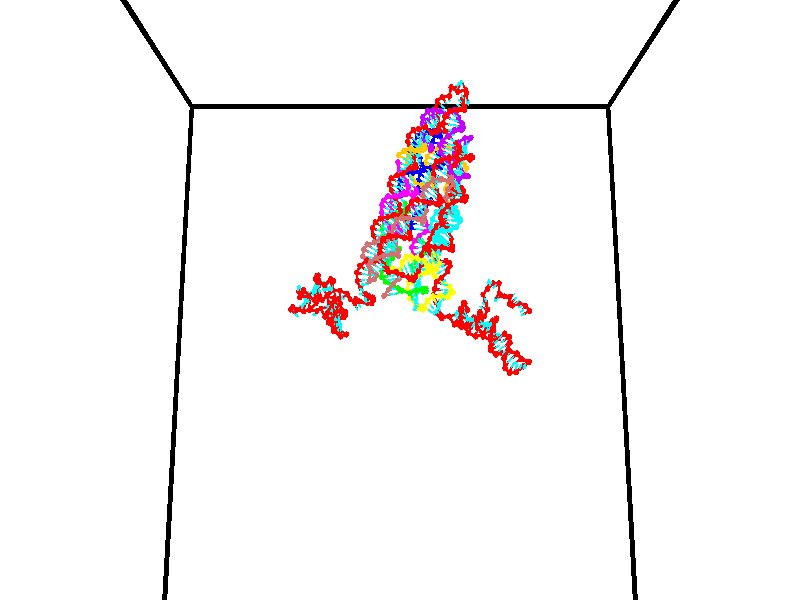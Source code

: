 // switches for output
#declare DRAW_BASES = 1; // possible values are 0, 1; only relevant for DNA ribbons
#declare DRAW_BASES_TYPE = 3; // possible values are 1, 2, 3; only relevant for DNA ribbons
#declare DRAW_FOG = 0; // set to 1 to enable fog

#include "colors.inc"

#include "transforms.inc"
background { rgb <1, 1, 1>}

#default {
   normal{
       ripples 0.25
       frequency 0.20
       turbulence 0.2
       lambda 5
   }
	finish {
		phong 0.1
		phong_size 40.
	}
}

// original window dimensions: 1024x640


// camera settings

camera {
	sky <0, 0.179814, -0.983701>
	up <0, 0.179814, -0.983701>
	right 1.6 * <1, 0, 0>
	location <35, 94.9851, 44.8844>
	look_at <35, 29.7336, 32.9568>
	direction <0, -65.2515, -11.9276>
	angle 67.0682
}


# declare cpy_camera_pos = <35, 94.9851, 44.8844>;
# if (DRAW_FOG = 1)
fog {
	fog_type 2
	up vnormalize(cpy_camera_pos)
	color rgbt<1,1,1,0.3>
	distance 1e-5
	fog_alt 3e-3
	fog_offset 56
}
# end


// LIGHTS

# declare lum = 6;
global_settings {
	ambient_light rgb lum * <0.05, 0.05, 0.05>
	max_trace_level 15
}# declare cpy_direct_light_amount = 0.25;
light_source
{	1000 * <-1, -1.16352, -0.803886>,
	rgb lum * cpy_direct_light_amount
	parallel
}

light_source
{	1000 * <1, 1.16352, 0.803886>,
	rgb lum * cpy_direct_light_amount
	parallel
}

// strand 0

// nucleotide -1

// particle -1
sphere {
	<24.022520, 35.261406, 34.776943> 0.250000
	pigment { color rgbt <1,0,0,0> }
	no_shadow
}
cylinder {
	<24.337542, 35.234070, 35.021923>,  <24.526554, 35.217670, 35.168911>, 0.100000
	pigment { color rgbt <1,0,0,0> }
	no_shadow
}
cylinder {
	<24.337542, 35.234070, 35.021923>,  <24.022520, 35.261406, 34.776943>, 0.100000
	pigment { color rgbt <1,0,0,0> }
	no_shadow
}

// particle -1
sphere {
	<24.337542, 35.234070, 35.021923> 0.100000
	pigment { color rgbt <1,0,0,0> }
	no_shadow
}
sphere {
	0, 1
	scale<0.080000,0.200000,0.300000>
	matrix <0.570726, 0.455759, -0.683049,
		-0.232451, 0.887476, 0.397935,
		0.787552, -0.068337, 0.612448,
		24.573807, 35.213570, 35.205658>
	pigment { color rgbt <0,1,1,0> }
	no_shadow
}
cylinder {
	<24.350492, 35.902866, 34.668530>,  <24.022520, 35.261406, 34.776943>, 0.130000
	pigment { color rgbt <1,0,0,0> }
	no_shadow
}

// nucleotide -1

// particle -1
sphere {
	<24.350492, 35.902866, 34.668530> 0.250000
	pigment { color rgbt <1,0,0,0> }
	no_shadow
}
cylinder {
	<24.679338, 35.696339, 34.764484>,  <24.876646, 35.572422, 34.822060>, 0.100000
	pigment { color rgbt <1,0,0,0> }
	no_shadow
}
cylinder {
	<24.679338, 35.696339, 34.764484>,  <24.350492, 35.902866, 34.668530>, 0.100000
	pigment { color rgbt <1,0,0,0> }
	no_shadow
}

// particle -1
sphere {
	<24.679338, 35.696339, 34.764484> 0.100000
	pigment { color rgbt <1,0,0,0> }
	no_shadow
}
sphere {
	0, 1
	scale<0.080000,0.200000,0.300000>
	matrix <0.556995, 0.642205, -0.526620,
		0.117843, 0.566560, 0.815551,
		0.822113, -0.516316, 0.239892,
		24.925972, 35.541443, 34.836452>
	pigment { color rgbt <0,1,1,0> }
	no_shadow
}
cylinder {
	<24.816833, 36.383434, 35.031128>,  <24.350492, 35.902866, 34.668530>, 0.130000
	pigment { color rgbt <1,0,0,0> }
	no_shadow
}

// nucleotide -1

// particle -1
sphere {
	<24.816833, 36.383434, 35.031128> 0.250000
	pigment { color rgbt <1,0,0,0> }
	no_shadow
}
cylinder {
	<25.006468, 36.091469, 34.834164>,  <25.120249, 35.916290, 34.715984>, 0.100000
	pigment { color rgbt <1,0,0,0> }
	no_shadow
}
cylinder {
	<25.006468, 36.091469, 34.834164>,  <24.816833, 36.383434, 35.031128>, 0.100000
	pigment { color rgbt <1,0,0,0> }
	no_shadow
}

// particle -1
sphere {
	<25.006468, 36.091469, 34.834164> 0.100000
	pigment { color rgbt <1,0,0,0> }
	no_shadow
}
sphere {
	0, 1
	scale<0.080000,0.200000,0.300000>
	matrix <0.622178, 0.673434, -0.399224,
		0.623005, -0.117099, 0.773403,
		0.474088, -0.729913, -0.492410,
		25.148695, 35.872494, 34.686440>
	pigment { color rgbt <0,1,1,0> }
	no_shadow
}
cylinder {
	<25.547979, 36.482365, 35.132355>,  <24.816833, 36.383434, 35.031128>, 0.130000
	pigment { color rgbt <1,0,0,0> }
	no_shadow
}

// nucleotide -1

// particle -1
sphere {
	<25.547979, 36.482365, 35.132355> 0.250000
	pigment { color rgbt <1,0,0,0> }
	no_shadow
}
cylinder {
	<25.561188, 36.269855, 34.793732>,  <25.569113, 36.142349, 34.590557>, 0.100000
	pigment { color rgbt <1,0,0,0> }
	no_shadow
}
cylinder {
	<25.561188, 36.269855, 34.793732>,  <25.547979, 36.482365, 35.132355>, 0.100000
	pigment { color rgbt <1,0,0,0> }
	no_shadow
}

// particle -1
sphere {
	<25.561188, 36.269855, 34.793732> 0.100000
	pigment { color rgbt <1,0,0,0> }
	no_shadow
}
sphere {
	0, 1
	scale<0.080000,0.200000,0.300000>
	matrix <0.713330, 0.605807, -0.352361,
		0.700050, -0.592239, 0.398977,
		0.033021, -0.531272, -0.846557,
		25.571095, 36.110474, 34.539764>
	pigment { color rgbt <0,1,1,0> }
	no_shadow
}
cylinder {
	<26.230011, 36.383118, 34.912651>,  <25.547979, 36.482365, 35.132355>, 0.130000
	pigment { color rgbt <1,0,0,0> }
	no_shadow
}

// nucleotide -1

// particle -1
sphere {
	<26.230011, 36.383118, 34.912651> 0.250000
	pigment { color rgbt <1,0,0,0> }
	no_shadow
}
cylinder {
	<26.058390, 36.338810, 34.554066>,  <25.955418, 36.312225, 34.338913>, 0.100000
	pigment { color rgbt <1,0,0,0> }
	no_shadow
}
cylinder {
	<26.058390, 36.338810, 34.554066>,  <26.230011, 36.383118, 34.912651>, 0.100000
	pigment { color rgbt <1,0,0,0> }
	no_shadow
}

// particle -1
sphere {
	<26.058390, 36.338810, 34.554066> 0.100000
	pigment { color rgbt <1,0,0,0> }
	no_shadow
}
sphere {
	0, 1
	scale<0.080000,0.200000,0.300000>
	matrix <0.681432, 0.611773, -0.401727,
		0.592929, -0.783240, -0.187003,
		-0.429051, -0.110766, -0.896463,
		25.929674, 36.305580, 34.285126>
	pigment { color rgbt <0,1,1,0> }
	no_shadow
}
cylinder {
	<26.726122, 36.292355, 34.410000>,  <26.230011, 36.383118, 34.912651>, 0.130000
	pigment { color rgbt <1,0,0,0> }
	no_shadow
}

// nucleotide -1

// particle -1
sphere {
	<26.726122, 36.292355, 34.410000> 0.250000
	pigment { color rgbt <1,0,0,0> }
	no_shadow
}
cylinder {
	<26.424288, 36.434242, 34.189175>,  <26.243187, 36.519375, 34.056679>, 0.100000
	pigment { color rgbt <1,0,0,0> }
	no_shadow
}
cylinder {
	<26.424288, 36.434242, 34.189175>,  <26.726122, 36.292355, 34.410000>, 0.100000
	pigment { color rgbt <1,0,0,0> }
	no_shadow
}

// particle -1
sphere {
	<26.424288, 36.434242, 34.189175> 0.100000
	pigment { color rgbt <1,0,0,0> }
	no_shadow
}
sphere {
	0, 1
	scale<0.080000,0.200000,0.300000>
	matrix <0.653023, 0.488648, -0.578605,
		0.064519, -0.797116, -0.600369,
		-0.754585, 0.354724, -0.552062,
		26.197912, 36.540661, 34.023556>
	pigment { color rgbt <0,1,1,0> }
	no_shadow
}
cylinder {
	<26.931051, 36.250957, 33.703056>,  <26.726122, 36.292355, 34.410000>, 0.130000
	pigment { color rgbt <1,0,0,0> }
	no_shadow
}

// nucleotide -1

// particle -1
sphere {
	<26.931051, 36.250957, 33.703056> 0.250000
	pigment { color rgbt <1,0,0,0> }
	no_shadow
}
cylinder {
	<26.634314, 36.519184, 33.702961>,  <26.456270, 36.680122, 33.702904>, 0.100000
	pigment { color rgbt <1,0,0,0> }
	no_shadow
}
cylinder {
	<26.634314, 36.519184, 33.702961>,  <26.931051, 36.250957, 33.703056>, 0.100000
	pigment { color rgbt <1,0,0,0> }
	no_shadow
}

// particle -1
sphere {
	<26.634314, 36.519184, 33.702961> 0.100000
	pigment { color rgbt <1,0,0,0> }
	no_shadow
}
sphere {
	0, 1
	scale<0.080000,0.200000,0.300000>
	matrix <0.540490, 0.597731, -0.592106,
		-0.396907, -0.439379, -0.805861,
		-0.741846, 0.670570, -0.000236,
		26.411760, 36.720356, 33.702888>
	pigment { color rgbt <0,1,1,0> }
	no_shadow
}
cylinder {
	<26.945700, 36.492630, 33.000584>,  <26.931051, 36.250957, 33.703056>, 0.130000
	pigment { color rgbt <1,0,0,0> }
	no_shadow
}

// nucleotide -1

// particle -1
sphere {
	<26.945700, 36.492630, 33.000584> 0.250000
	pigment { color rgbt <1,0,0,0> }
	no_shadow
}
cylinder {
	<26.760611, 36.759338, 33.234268>,  <26.649557, 36.919365, 33.374481>, 0.100000
	pigment { color rgbt <1,0,0,0> }
	no_shadow
}
cylinder {
	<26.760611, 36.759338, 33.234268>,  <26.945700, 36.492630, 33.000584>, 0.100000
	pigment { color rgbt <1,0,0,0> }
	no_shadow
}

// particle -1
sphere {
	<26.760611, 36.759338, 33.234268> 0.100000
	pigment { color rgbt <1,0,0,0> }
	no_shadow
}
sphere {
	0, 1
	scale<0.080000,0.200000,0.300000>
	matrix <0.572306, 0.727961, -0.377543,
		-0.677019, 0.159652, -0.718440,
		-0.462721, 0.666772, 0.584213,
		26.621794, 36.959370, 33.409531>
	pigment { color rgbt <0,1,1,0> }
	no_shadow
}
cylinder {
	<26.699947, 37.005520, 32.566788>,  <26.945700, 36.492630, 33.000584>, 0.130000
	pigment { color rgbt <1,0,0,0> }
	no_shadow
}

// nucleotide -1

// particle -1
sphere {
	<26.699947, 37.005520, 32.566788> 0.250000
	pigment { color rgbt <1,0,0,0> }
	no_shadow
}
cylinder {
	<26.769876, 37.141846, 32.936279>,  <26.811834, 37.223640, 33.157974>, 0.100000
	pigment { color rgbt <1,0,0,0> }
	no_shadow
}
cylinder {
	<26.769876, 37.141846, 32.936279>,  <26.699947, 37.005520, 32.566788>, 0.100000
	pigment { color rgbt <1,0,0,0> }
	no_shadow
}

// particle -1
sphere {
	<26.769876, 37.141846, 32.936279> 0.100000
	pigment { color rgbt <1,0,0,0> }
	no_shadow
}
sphere {
	0, 1
	scale<0.080000,0.200000,0.300000>
	matrix <0.552525, 0.742575, -0.378549,
		-0.814956, 0.576563, -0.058492,
		0.174823, 0.340819, 0.923731,
		26.822323, 37.244091, 33.213398>
	pigment { color rgbt <0,1,1,0> }
	no_shadow
}
cylinder {
	<26.945349, 37.719902, 32.413807>,  <26.699947, 37.005520, 32.566788>, 0.130000
	pigment { color rgbt <1,0,0,0> }
	no_shadow
}

// nucleotide -1

// particle -1
sphere {
	<26.945349, 37.719902, 32.413807> 0.250000
	pigment { color rgbt <1,0,0,0> }
	no_shadow
}
cylinder {
	<27.011648, 37.701168, 32.807831>,  <27.051428, 37.689926, 33.044243>, 0.100000
	pigment { color rgbt <1,0,0,0> }
	no_shadow
}
cylinder {
	<27.011648, 37.701168, 32.807831>,  <26.945349, 37.719902, 32.413807>, 0.100000
	pigment { color rgbt <1,0,0,0> }
	no_shadow
}

// particle -1
sphere {
	<27.011648, 37.701168, 32.807831> 0.100000
	pigment { color rgbt <1,0,0,0> }
	no_shadow
}
sphere {
	0, 1
	scale<0.080000,0.200000,0.300000>
	matrix <0.770768, 0.629256, -0.099772,
		-0.615179, 0.775786, 0.140400,
		0.165749, -0.046839, 0.985055,
		27.061373, 37.687115, 33.103348>
	pigment { color rgbt <0,1,1,0> }
	no_shadow
}
cylinder {
	<27.162508, 38.423935, 32.556652>,  <26.945349, 37.719902, 32.413807>, 0.130000
	pigment { color rgbt <1,0,0,0> }
	no_shadow
}

// nucleotide -1

// particle -1
sphere {
	<27.162508, 38.423935, 32.556652> 0.250000
	pigment { color rgbt <1,0,0,0> }
	no_shadow
}
cylinder {
	<27.294779, 38.176655, 32.841885>,  <27.374142, 38.028286, 33.013023>, 0.100000
	pigment { color rgbt <1,0,0,0> }
	no_shadow
}
cylinder {
	<27.294779, 38.176655, 32.841885>,  <27.162508, 38.423935, 32.556652>, 0.100000
	pigment { color rgbt <1,0,0,0> }
	no_shadow
}

// particle -1
sphere {
	<27.294779, 38.176655, 32.841885> 0.100000
	pigment { color rgbt <1,0,0,0> }
	no_shadow
}
sphere {
	0, 1
	scale<0.080000,0.200000,0.300000>
	matrix <0.833676, 0.545471, 0.086290,
		-0.442308, 0.565941, 0.695755,
		0.330679, -0.618201, 0.713077,
		27.393982, 37.991196, 33.055809>
	pigment { color rgbt <0,1,1,0> }
	no_shadow
}
cylinder {
	<27.271959, 38.801540, 33.169266>,  <27.162508, 38.423935, 32.556652>, 0.130000
	pigment { color rgbt <1,0,0,0> }
	no_shadow
}

// nucleotide -1

// particle -1
sphere {
	<27.271959, 38.801540, 33.169266> 0.250000
	pigment { color rgbt <1,0,0,0> }
	no_shadow
}
cylinder {
	<27.506462, 38.477493, 33.170223>,  <27.647163, 38.283066, 33.170795>, 0.100000
	pigment { color rgbt <1,0,0,0> }
	no_shadow
}
cylinder {
	<27.506462, 38.477493, 33.170223>,  <27.271959, 38.801540, 33.169266>, 0.100000
	pigment { color rgbt <1,0,0,0> }
	no_shadow
}

// particle -1
sphere {
	<27.506462, 38.477493, 33.170223> 0.100000
	pigment { color rgbt <1,0,0,0> }
	no_shadow
}
sphere {
	0, 1
	scale<0.080000,0.200000,0.300000>
	matrix <0.792850, 0.574362, 0.203708,
		-0.166401, -0.117530, 0.979029,
		0.586259, -0.810120, 0.002391,
		27.682341, 38.234459, 33.170940>
	pigment { color rgbt <0,1,1,0> }
	no_shadow
}
cylinder {
	<27.873936, 39.064640, 33.486778>,  <27.271959, 38.801540, 33.169266>, 0.130000
	pigment { color rgbt <1,0,0,0> }
	no_shadow
}

// nucleotide -1

// particle -1
sphere {
	<27.873936, 39.064640, 33.486778> 0.250000
	pigment { color rgbt <1,0,0,0> }
	no_shadow
}
cylinder {
	<27.978222, 38.706940, 33.341259>,  <28.040794, 38.492321, 33.253948>, 0.100000
	pigment { color rgbt <1,0,0,0> }
	no_shadow
}
cylinder {
	<27.978222, 38.706940, 33.341259>,  <27.873936, 39.064640, 33.486778>, 0.100000
	pigment { color rgbt <1,0,0,0> }
	no_shadow
}

// particle -1
sphere {
	<27.978222, 38.706940, 33.341259> 0.100000
	pigment { color rgbt <1,0,0,0> }
	no_shadow
}
sphere {
	0, 1
	scale<0.080000,0.200000,0.300000>
	matrix <0.962463, 0.270208, 0.025558,
		0.075447, -0.356807, 0.931126,
		0.260717, -0.894246, -0.363800,
		28.056437, 38.438667, 33.232121>
	pigment { color rgbt <0,1,1,0> }
	no_shadow
}
cylinder {
	<28.416935, 38.761971, 32.915989>,  <27.873936, 39.064640, 33.486778>, 0.130000
	pigment { color rgbt <1,0,0,0> }
	no_shadow
}

// nucleotide -1

// particle -1
sphere {
	<28.416935, 38.761971, 32.915989> 0.250000
	pigment { color rgbt <1,0,0,0> }
	no_shadow
}
cylinder {
	<28.445921, 38.666565, 33.303364>,  <28.463312, 38.609322, 33.535789>, 0.100000
	pigment { color rgbt <1,0,0,0> }
	no_shadow
}
cylinder {
	<28.445921, 38.666565, 33.303364>,  <28.416935, 38.761971, 32.915989>, 0.100000
	pigment { color rgbt <1,0,0,0> }
	no_shadow
}

// particle -1
sphere {
	<28.445921, 38.666565, 33.303364> 0.100000
	pigment { color rgbt <1,0,0,0> }
	no_shadow
}
sphere {
	0, 1
	scale<0.080000,0.200000,0.300000>
	matrix <-0.329121, -0.922314, -0.202526,
		0.941503, -0.304056, -0.145333,
		0.072463, -0.238511, 0.968433,
		28.467661, 38.595013, 33.593895>
	pigment { color rgbt <0,1,1,0> }
	no_shadow
}
cylinder {
	<28.579889, 37.971725, 32.910854>,  <28.416935, 38.761971, 32.915989>, 0.130000
	pigment { color rgbt <1,0,0,0> }
	no_shadow
}

// nucleotide -1

// particle -1
sphere {
	<28.579889, 37.971725, 32.910854> 0.250000
	pigment { color rgbt <1,0,0,0> }
	no_shadow
}
cylinder {
	<28.396797, 38.036213, 33.260593>,  <28.286942, 38.074905, 33.470436>, 0.100000
	pigment { color rgbt <1,0,0,0> }
	no_shadow
}
cylinder {
	<28.396797, 38.036213, 33.260593>,  <28.579889, 37.971725, 32.910854>, 0.100000
	pigment { color rgbt <1,0,0,0> }
	no_shadow
}

// particle -1
sphere {
	<28.396797, 38.036213, 33.260593> 0.100000
	pigment { color rgbt <1,0,0,0> }
	no_shadow
}
sphere {
	0, 1
	scale<0.080000,0.200000,0.300000>
	matrix <-0.745764, -0.605043, -0.278854,
		0.484064, -0.779700, 0.397178,
		-0.457732, 0.161218, 0.874352,
		28.259478, 38.084579, 33.522900>
	pigment { color rgbt <0,1,1,0> }
	no_shadow
}
cylinder {
	<28.338768, 37.320194, 33.300346>,  <28.579889, 37.971725, 32.910854>, 0.130000
	pigment { color rgbt <1,0,0,0> }
	no_shadow
}

// nucleotide -1

// particle -1
sphere {
	<28.338768, 37.320194, 33.300346> 0.250000
	pigment { color rgbt <1,0,0,0> }
	no_shadow
}
cylinder {
	<28.108236, 37.628036, 33.410294>,  <27.969917, 37.812740, 33.476261>, 0.100000
	pigment { color rgbt <1,0,0,0> }
	no_shadow
}
cylinder {
	<28.108236, 37.628036, 33.410294>,  <28.338768, 37.320194, 33.300346>, 0.100000
	pigment { color rgbt <1,0,0,0> }
	no_shadow
}

// particle -1
sphere {
	<28.108236, 37.628036, 33.410294> 0.100000
	pigment { color rgbt <1,0,0,0> }
	no_shadow
}
sphere {
	0, 1
	scale<0.080000,0.200000,0.300000>
	matrix <-0.815036, -0.565866, -0.124547,
		0.059685, -0.295806, 0.953381,
		-0.576328, 0.769607, 0.274867,
		27.935337, 37.858917, 33.492752>
	pigment { color rgbt <0,1,1,0> }
	no_shadow
}
cylinder {
	<27.880579, 37.209415, 33.969727>,  <28.338768, 37.320194, 33.300346>, 0.130000
	pigment { color rgbt <1,0,0,0> }
	no_shadow
}

// nucleotide -1

// particle -1
sphere {
	<27.880579, 37.209415, 33.969727> 0.250000
	pigment { color rgbt <1,0,0,0> }
	no_shadow
}
cylinder {
	<27.722088, 37.467121, 33.708065>,  <27.626993, 37.621746, 33.551067>, 0.100000
	pigment { color rgbt <1,0,0,0> }
	no_shadow
}
cylinder {
	<27.722088, 37.467121, 33.708065>,  <27.880579, 37.209415, 33.969727>, 0.100000
	pigment { color rgbt <1,0,0,0> }
	no_shadow
}

// particle -1
sphere {
	<27.722088, 37.467121, 33.708065> 0.100000
	pigment { color rgbt <1,0,0,0> }
	no_shadow
}
sphere {
	0, 1
	scale<0.080000,0.200000,0.300000>
	matrix <-0.903512, -0.400322, 0.152996,
		-0.163303, 0.651660, 0.740723,
		-0.396229, 0.644268, -0.654157,
		27.603218, 37.660400, 33.511818>
	pigment { color rgbt <0,1,1,0> }
	no_shadow
}
cylinder {
	<27.467718, 37.476994, 34.363571>,  <27.880579, 37.209415, 33.969727>, 0.130000
	pigment { color rgbt <1,0,0,0> }
	no_shadow
}

// nucleotide -1

// particle -1
sphere {
	<27.467718, 37.476994, 34.363571> 0.250000
	pigment { color rgbt <1,0,0,0> }
	no_shadow
}
cylinder {
	<27.333004, 37.523087, 33.989769>,  <27.252176, 37.550743, 33.765488>, 0.100000
	pigment { color rgbt <1,0,0,0> }
	no_shadow
}
cylinder {
	<27.333004, 37.523087, 33.989769>,  <27.467718, 37.476994, 34.363571>, 0.100000
	pigment { color rgbt <1,0,0,0> }
	no_shadow
}

// particle -1
sphere {
	<27.333004, 37.523087, 33.989769> 0.100000
	pigment { color rgbt <1,0,0,0> }
	no_shadow
}
sphere {
	0, 1
	scale<0.080000,0.200000,0.300000>
	matrix <-0.863703, -0.433034, 0.257873,
		-0.374957, 0.893982, 0.245363,
		-0.336784, 0.115229, -0.934504,
		27.231968, 37.557655, 33.709419>
	pigment { color rgbt <0,1,1,0> }
	no_shadow
}
cylinder {
	<26.779638, 37.681541, 34.427559>,  <27.467718, 37.476994, 34.363571>, 0.130000
	pigment { color rgbt <1,0,0,0> }
	no_shadow
}

// nucleotide -1

// particle -1
sphere {
	<26.779638, 37.681541, 34.427559> 0.250000
	pigment { color rgbt <1,0,0,0> }
	no_shadow
}
cylinder {
	<26.799524, 37.564964, 34.045441>,  <26.811457, 37.495018, 33.816170>, 0.100000
	pigment { color rgbt <1,0,0,0> }
	no_shadow
}
cylinder {
	<26.799524, 37.564964, 34.045441>,  <26.779638, 37.681541, 34.427559>, 0.100000
	pigment { color rgbt <1,0,0,0> }
	no_shadow
}

// particle -1
sphere {
	<26.799524, 37.564964, 34.045441> 0.100000
	pigment { color rgbt <1,0,0,0> }
	no_shadow
}
sphere {
	0, 1
	scale<0.080000,0.200000,0.300000>
	matrix <-0.915961, -0.394623, 0.072722,
		-0.398176, 0.871399, -0.286564,
		0.049715, -0.291437, -0.955297,
		26.814440, 37.477531, 33.758850>
	pigment { color rgbt <0,1,1,0> }
	no_shadow
}
cylinder {
	<26.167780, 37.969608, 34.118042>,  <26.779638, 37.681541, 34.427559>, 0.130000
	pigment { color rgbt <1,0,0,0> }
	no_shadow
}

// nucleotide -1

// particle -1
sphere {
	<26.167780, 37.969608, 34.118042> 0.250000
	pigment { color rgbt <1,0,0,0> }
	no_shadow
}
cylinder {
	<26.298674, 37.642731, 33.928257>,  <26.377209, 37.446606, 33.814384>, 0.100000
	pigment { color rgbt <1,0,0,0> }
	no_shadow
}
cylinder {
	<26.298674, 37.642731, 33.928257>,  <26.167780, 37.969608, 34.118042>, 0.100000
	pigment { color rgbt <1,0,0,0> }
	no_shadow
}

// particle -1
sphere {
	<26.298674, 37.642731, 33.928257> 0.100000
	pigment { color rgbt <1,0,0,0> }
	no_shadow
}
sphere {
	0, 1
	scale<0.080000,0.200000,0.300000>
	matrix <-0.830518, -0.488226, 0.268097,
		-0.450732, 0.306319, -0.838457,
		0.327234, -0.817193, -0.474462,
		26.396843, 37.397572, 33.785919>
	pigment { color rgbt <0,1,1,0> }
	no_shadow
}
cylinder {
	<25.394930, 38.118675, 34.259899>,  <26.167780, 37.969608, 34.118042>, 0.130000
	pigment { color rgbt <1,0,0,0> }
	no_shadow
}

// nucleotide -1

// particle -1
sphere {
	<25.394930, 38.118675, 34.259899> 0.250000
	pigment { color rgbt <1,0,0,0> }
	no_shadow
}
cylinder {
	<25.345873, 38.139206, 33.863449>,  <25.316439, 38.151524, 33.625580>, 0.100000
	pigment { color rgbt <1,0,0,0> }
	no_shadow
}
cylinder {
	<25.345873, 38.139206, 33.863449>,  <25.394930, 38.118675, 34.259899>, 0.100000
	pigment { color rgbt <1,0,0,0> }
	no_shadow
}

// particle -1
sphere {
	<25.345873, 38.139206, 33.863449> 0.100000
	pigment { color rgbt <1,0,0,0> }
	no_shadow
}
sphere {
	0, 1
	scale<0.080000,0.200000,0.300000>
	matrix <-0.375851, -0.926679, -0.001482,
		-0.918528, 0.372332, 0.132944,
		-0.122645, 0.051328, -0.991123,
		25.309080, 38.154606, 33.566113>
	pigment { color rgbt <0,1,1,0> }
	no_shadow
}
cylinder {
	<25.503136, 37.641769, 33.772346>,  <25.394930, 38.118675, 34.259899>, 0.130000
	pigment { color rgbt <1,0,0,0> }
	no_shadow
}

// nucleotide -1

// particle -1
sphere {
	<25.503136, 37.641769, 33.772346> 0.250000
	pigment { color rgbt <1,0,0,0> }
	no_shadow
}
cylinder {
	<25.777628, 37.352776, 33.738640>,  <25.942324, 37.179379, 33.718414>, 0.100000
	pigment { color rgbt <1,0,0,0> }
	no_shadow
}
cylinder {
	<25.777628, 37.352776, 33.738640>,  <25.503136, 37.641769, 33.772346>, 0.100000
	pigment { color rgbt <1,0,0,0> }
	no_shadow
}

// particle -1
sphere {
	<25.777628, 37.352776, 33.738640> 0.100000
	pigment { color rgbt <1,0,0,0> }
	no_shadow
}
sphere {
	0, 1
	scale<0.080000,0.200000,0.300000>
	matrix <-0.646595, -0.658972, 0.384280,
		-0.333166, -0.209219, -0.919363,
		0.686233, -0.722485, -0.084267,
		25.983498, 37.136032, 33.713360>
	pigment { color rgbt <0,1,1,0> }
	no_shadow
}
cylinder {
	<25.156000, 37.106697, 33.425632>,  <25.503136, 37.641769, 33.772346>, 0.130000
	pigment { color rgbt <1,0,0,0> }
	no_shadow
}

// nucleotide -1

// particle -1
sphere {
	<25.156000, 37.106697, 33.425632> 0.250000
	pigment { color rgbt <1,0,0,0> }
	no_shadow
}
cylinder {
	<25.471123, 36.950851, 33.616447>,  <25.660196, 36.857346, 33.730934>, 0.100000
	pigment { color rgbt <1,0,0,0> }
	no_shadow
}
cylinder {
	<25.471123, 36.950851, 33.616447>,  <25.156000, 37.106697, 33.425632>, 0.100000
	pigment { color rgbt <1,0,0,0> }
	no_shadow
}

// particle -1
sphere {
	<25.471123, 36.950851, 33.616447> 0.100000
	pigment { color rgbt <1,0,0,0> }
	no_shadow
}
sphere {
	0, 1
	scale<0.080000,0.200000,0.300000>
	matrix <-0.575024, -0.742776, 0.342974,
		0.220701, -0.544503, -0.809202,
		0.787806, -0.389616, 0.477034,
		25.707464, 36.833965, 33.759556>
	pigment { color rgbt <0,1,1,0> }
	no_shadow
}
cylinder {
	<25.004078, 36.464409, 33.461094>,  <25.156000, 37.106697, 33.425632>, 0.130000
	pigment { color rgbt <1,0,0,0> }
	no_shadow
}

// nucleotide -1

// particle -1
sphere {
	<25.004078, 36.464409, 33.461094> 0.250000
	pigment { color rgbt <1,0,0,0> }
	no_shadow
}
cylinder {
	<25.279537, 36.497631, 33.749222>,  <25.444813, 36.517563, 33.922100>, 0.100000
	pigment { color rgbt <1,0,0,0> }
	no_shadow
}
cylinder {
	<25.279537, 36.497631, 33.749222>,  <25.004078, 36.464409, 33.461094>, 0.100000
	pigment { color rgbt <1,0,0,0> }
	no_shadow
}

// particle -1
sphere {
	<25.279537, 36.497631, 33.749222> 0.100000
	pigment { color rgbt <1,0,0,0> }
	no_shadow
}
sphere {
	0, 1
	scale<0.080000,0.200000,0.300000>
	matrix <-0.600176, -0.492158, 0.630531,
		0.406880, -0.866535, -0.289078,
		0.688649, 0.083052, 0.720322,
		25.486132, 36.522545, 33.965317>
	pigment { color rgbt <0,1,1,0> }
	no_shadow
}
cylinder {
	<25.388401, 35.925045, 33.223274>,  <25.004078, 36.464409, 33.461094>, 0.130000
	pigment { color rgbt <1,0,0,0> }
	no_shadow
}

// nucleotide -1

// particle -1
sphere {
	<25.388401, 35.925045, 33.223274> 0.250000
	pigment { color rgbt <1,0,0,0> }
	no_shadow
}
cylinder {
	<25.580641, 36.025635, 33.559319>,  <25.695984, 36.085987, 33.760944>, 0.100000
	pigment { color rgbt <1,0,0,0> }
	no_shadow
}
cylinder {
	<25.580641, 36.025635, 33.559319>,  <25.388401, 35.925045, 33.223274>, 0.100000
	pigment { color rgbt <1,0,0,0> }
	no_shadow
}

// particle -1
sphere {
	<25.580641, 36.025635, 33.559319> 0.100000
	pigment { color rgbt <1,0,0,0> }
	no_shadow
}
sphere {
	0, 1
	scale<0.080000,0.200000,0.300000>
	matrix <-0.369995, -0.810410, 0.454246,
		0.795066, -0.529146, -0.296437,
		0.480598, 0.251476, 0.840110,
		25.724821, 36.101078, 33.811352>
	pigment { color rgbt <0,1,1,0> }
	no_shadow
}
cylinder {
	<25.654810, 35.353436, 33.498600>,  <25.388401, 35.925045, 33.223274>, 0.130000
	pigment { color rgbt <1,0,0,0> }
	no_shadow
}

// nucleotide -1

// particle -1
sphere {
	<25.654810, 35.353436, 33.498600> 0.250000
	pigment { color rgbt <1,0,0,0> }
	no_shadow
}
cylinder {
	<25.642019, 35.580578, 33.827602>,  <25.634344, 35.716862, 34.025005>, 0.100000
	pigment { color rgbt <1,0,0,0> }
	no_shadow
}
cylinder {
	<25.642019, 35.580578, 33.827602>,  <25.654810, 35.353436, 33.498600>, 0.100000
	pigment { color rgbt <1,0,0,0> }
	no_shadow
}

// particle -1
sphere {
	<25.642019, 35.580578, 33.827602> 0.100000
	pigment { color rgbt <1,0,0,0> }
	no_shadow
}
sphere {
	0, 1
	scale<0.080000,0.200000,0.300000>
	matrix <-0.482800, -0.729328, 0.484752,
		0.875147, -0.381606, 0.297482,
		-0.031977, 0.567853, 0.822509,
		25.632425, 35.750935, 34.074356>
	pigment { color rgbt <0,1,1,0> }
	no_shadow
}
cylinder {
	<25.761621, 34.905251, 34.031460>,  <25.654810, 35.353436, 33.498600>, 0.130000
	pigment { color rgbt <1,0,0,0> }
	no_shadow
}

// nucleotide -1

// particle -1
sphere {
	<25.761621, 34.905251, 34.031460> 0.250000
	pigment { color rgbt <1,0,0,0> }
	no_shadow
}
cylinder {
	<25.564943, 35.196156, 34.223015>,  <25.446936, 35.370697, 34.337948>, 0.100000
	pigment { color rgbt <1,0,0,0> }
	no_shadow
}
cylinder {
	<25.564943, 35.196156, 34.223015>,  <25.761621, 34.905251, 34.031460>, 0.100000
	pigment { color rgbt <1,0,0,0> }
	no_shadow
}

// particle -1
sphere {
	<25.564943, 35.196156, 34.223015> 0.100000
	pigment { color rgbt <1,0,0,0> }
	no_shadow
}
sphere {
	0, 1
	scale<0.080000,0.200000,0.300000>
	matrix <-0.560504, -0.685212, 0.465102,
		0.666387, -0.039727, 0.744547,
		-0.491696, 0.727259, 0.478883,
		25.417435, 35.414333, 34.366680>
	pigment { color rgbt <0,1,1,0> }
	no_shadow
}
cylinder {
	<25.797945, 34.499920, 34.687881>,  <25.761621, 34.905251, 34.031460>, 0.130000
	pigment { color rgbt <1,0,0,0> }
	no_shadow
}

// nucleotide -1

// particle -1
sphere {
	<25.797945, 34.499920, 34.687881> 0.250000
	pigment { color rgbt <1,0,0,0> }
	no_shadow
}
cylinder {
	<25.487629, 34.735439, 34.778625>,  <25.301439, 34.876751, 34.833073>, 0.100000
	pigment { color rgbt <1,0,0,0> }
	no_shadow
}
cylinder {
	<25.487629, 34.735439, 34.778625>,  <25.797945, 34.499920, 34.687881>, 0.100000
	pigment { color rgbt <1,0,0,0> }
	no_shadow
}

// particle -1
sphere {
	<25.487629, 34.735439, 34.778625> 0.100000
	pigment { color rgbt <1,0,0,0> }
	no_shadow
}
sphere {
	0, 1
	scale<0.080000,0.200000,0.300000>
	matrix <-0.253854, -0.620391, 0.742074,
		0.577674, 0.518104, 0.630762,
		-0.775791, 0.588798, 0.226861,
		25.254892, 34.912079, 34.846684>
	pigment { color rgbt <0,1,1,0> }
	no_shadow
}
cylinder {
	<26.585762, 34.684895, 34.817619>,  <25.797945, 34.499920, 34.687881>, 0.130000
	pigment { color rgbt <1,0,0,0> }
	no_shadow
}

// nucleotide -1

// particle -1
sphere {
	<26.585762, 34.684895, 34.817619> 0.250000
	pigment { color rgbt <1,0,0,0> }
	no_shadow
}
cylinder {
	<26.500809, 35.010918, 35.033237>,  <26.449837, 35.206532, 35.162609>, 0.100000
	pigment { color rgbt <1,0,0,0> }
	no_shadow
}
cylinder {
	<26.500809, 35.010918, 35.033237>,  <26.585762, 34.684895, 34.817619>, 0.100000
	pigment { color rgbt <1,0,0,0> }
	no_shadow
}

// particle -1
sphere {
	<26.500809, 35.010918, 35.033237> 0.100000
	pigment { color rgbt <1,0,0,0> }
	no_shadow
}
sphere {
	0, 1
	scale<0.080000,0.200000,0.300000>
	matrix <0.196277, 0.575974, -0.793555,
		-0.957272, -0.062734, -0.282304,
		-0.212383, 0.815058, 0.539050,
		26.437094, 35.255436, 35.194954>
	pigment { color rgbt <0,1,1,0> }
	no_shadow
}
cylinder {
	<27.078909, 35.321873, 34.702312>,  <26.585762, 34.684895, 34.817619>, 0.130000
	pigment { color rgbt <1,0,0,0> }
	no_shadow
}

// nucleotide -1

// particle -1
sphere {
	<27.078909, 35.321873, 34.702312> 0.250000
	pigment { color rgbt <1,0,0,0> }
	no_shadow
}
cylinder {
	<27.440016, 35.186981, 34.595509>,  <27.656679, 35.106049, 34.531425>, 0.100000
	pigment { color rgbt <1,0,0,0> }
	no_shadow
}
cylinder {
	<27.440016, 35.186981, 34.595509>,  <27.078909, 35.321873, 34.702312>, 0.100000
	pigment { color rgbt <1,0,0,0> }
	no_shadow
}

// particle -1
sphere {
	<27.440016, 35.186981, 34.595509> 0.100000
	pigment { color rgbt <1,0,0,0> }
	no_shadow
}
sphere {
	0, 1
	scale<0.080000,0.200000,0.300000>
	matrix <0.424751, 0.601029, 0.677016,
		-0.067829, -0.724598, 0.685826,
		0.902765, -0.337227, -0.267006,
		27.710846, 35.085812, 34.515408>
	pigment { color rgbt <0,1,1,0> }
	no_shadow
}
cylinder {
	<27.475559, 35.280659, 35.394501>,  <27.078909, 35.321873, 34.702312>, 0.130000
	pigment { color rgbt <1,0,0,0> }
	no_shadow
}

// nucleotide -1

// particle -1
sphere {
	<27.475559, 35.280659, 35.394501> 0.250000
	pigment { color rgbt <1,0,0,0> }
	no_shadow
}
cylinder {
	<27.747389, 35.292591, 35.101299>,  <27.910486, 35.299751, 34.925381>, 0.100000
	pigment { color rgbt <1,0,0,0> }
	no_shadow
}
cylinder {
	<27.747389, 35.292591, 35.101299>,  <27.475559, 35.280659, 35.394501>, 0.100000
	pigment { color rgbt <1,0,0,0> }
	no_shadow
}

// particle -1
sphere {
	<27.747389, 35.292591, 35.101299> 0.100000
	pigment { color rgbt <1,0,0,0> }
	no_shadow
}
sphere {
	0, 1
	scale<0.080000,0.200000,0.300000>
	matrix <0.598479, 0.555311, 0.577454,
		0.424268, -0.831107, 0.359523,
		0.679573, 0.029828, -0.733001,
		27.951262, 35.301540, 34.881397>
	pigment { color rgbt <0,1,1,0> }
	no_shadow
}
cylinder {
	<28.166533, 35.020523, 35.589199>,  <27.475559, 35.280659, 35.394501>, 0.130000
	pigment { color rgbt <1,0,0,0> }
	no_shadow
}

// nucleotide -1

// particle -1
sphere {
	<28.166533, 35.020523, 35.589199> 0.250000
	pigment { color rgbt <1,0,0,0> }
	no_shadow
}
cylinder {
	<28.231770, 35.290630, 35.301472>,  <28.270912, 35.452694, 35.128838>, 0.100000
	pigment { color rgbt <1,0,0,0> }
	no_shadow
}
cylinder {
	<28.231770, 35.290630, 35.301472>,  <28.166533, 35.020523, 35.589199>, 0.100000
	pigment { color rgbt <1,0,0,0> }
	no_shadow
}

// particle -1
sphere {
	<28.231770, 35.290630, 35.301472> 0.100000
	pigment { color rgbt <1,0,0,0> }
	no_shadow
}
sphere {
	0, 1
	scale<0.080000,0.200000,0.300000>
	matrix <0.587492, 0.519259, 0.620663,
		0.792625, -0.523818, -0.312027,
		0.163091, 0.675267, -0.719317,
		28.280697, 35.493210, 35.085678>
	pigment { color rgbt <0,1,1,0> }
	no_shadow
}
cylinder {
	<28.877806, 35.171886, 35.661110>,  <28.166533, 35.020523, 35.589199>, 0.130000
	pigment { color rgbt <1,0,0,0> }
	no_shadow
}

// nucleotide -1

// particle -1
sphere {
	<28.877806, 35.171886, 35.661110> 0.250000
	pigment { color rgbt <1,0,0,0> }
	no_shadow
}
cylinder {
	<28.755114, 35.485874, 35.445801>,  <28.681498, 35.674267, 35.316616>, 0.100000
	pigment { color rgbt <1,0,0,0> }
	no_shadow
}
cylinder {
	<28.755114, 35.485874, 35.445801>,  <28.877806, 35.171886, 35.661110>, 0.100000
	pigment { color rgbt <1,0,0,0> }
	no_shadow
}

// particle -1
sphere {
	<28.755114, 35.485874, 35.445801> 0.100000
	pigment { color rgbt <1,0,0,0> }
	no_shadow
}
sphere {
	0, 1
	scale<0.080000,0.200000,0.300000>
	matrix <0.535270, 0.609894, 0.584393,
		0.787021, -0.108870, -0.607244,
		-0.306731, 0.784969, -0.538275,
		28.663094, 35.721363, 35.284317>
	pigment { color rgbt <0,1,1,0> }
	no_shadow
}
cylinder {
	<29.438461, 35.596500, 35.459885>,  <28.877806, 35.171886, 35.661110>, 0.130000
	pigment { color rgbt <1,0,0,0> }
	no_shadow
}

// nucleotide -1

// particle -1
sphere {
	<29.438461, 35.596500, 35.459885> 0.250000
	pigment { color rgbt <1,0,0,0> }
	no_shadow
}
cylinder {
	<29.142191, 35.865112, 35.468319>,  <28.964430, 36.026279, 35.473381>, 0.100000
	pigment { color rgbt <1,0,0,0> }
	no_shadow
}
cylinder {
	<29.142191, 35.865112, 35.468319>,  <29.438461, 35.596500, 35.459885>, 0.100000
	pigment { color rgbt <1,0,0,0> }
	no_shadow
}

// particle -1
sphere {
	<29.142191, 35.865112, 35.468319> 0.100000
	pigment { color rgbt <1,0,0,0> }
	no_shadow
}
sphere {
	0, 1
	scale<0.080000,0.200000,0.300000>
	matrix <0.567541, 0.608563, 0.554570,
		0.359581, 0.422723, -0.831870,
		-0.740675, 0.671533, 0.021085,
		28.919989, 36.066574, 35.474644>
	pigment { color rgbt <0,1,1,0> }
	no_shadow
}
cylinder {
	<29.659052, 36.301174, 35.358986>,  <29.438461, 35.596500, 35.459885>, 0.130000
	pigment { color rgbt <1,0,0,0> }
	no_shadow
}

// nucleotide -1

// particle -1
sphere {
	<29.659052, 36.301174, 35.358986> 0.250000
	pigment { color rgbt <1,0,0,0> }
	no_shadow
}
cylinder {
	<29.301556, 36.461079, 35.277576>,  <29.087059, 36.557022, 35.228729>, 0.100000
	pigment { color rgbt <1,0,0,0> }
	no_shadow
}
cylinder {
	<29.301556, 36.461079, 35.277576>,  <29.659052, 36.301174, 35.358986>, 0.100000
	pigment { color rgbt <1,0,0,0> }
	no_shadow
}

// particle -1
sphere {
	<29.301556, 36.461079, 35.277576> 0.100000
	pigment { color rgbt <1,0,0,0> }
	no_shadow
}
sphere {
	0, 1
	scale<0.080000,0.200000,0.300000>
	matrix <0.081185, 0.590357, 0.803049,
		0.441181, 0.701192, -0.560080,
		-0.893739, 0.399759, -0.203528,
		29.033434, 36.581005, 35.216518>
	pigment { color rgbt <0,1,1,0> }
	no_shadow
}
cylinder {
	<29.700909, 36.994881, 35.285473>,  <29.659052, 36.301174, 35.358986>, 0.130000
	pigment { color rgbt <1,0,0,0> }
	no_shadow
}

// nucleotide -1

// particle -1
sphere {
	<29.700909, 36.994881, 35.285473> 0.250000
	pigment { color rgbt <1,0,0,0> }
	no_shadow
}
cylinder {
	<29.321175, 36.951565, 35.403484>,  <29.093334, 36.925575, 35.474289>, 0.100000
	pigment { color rgbt <1,0,0,0> }
	no_shadow
}
cylinder {
	<29.321175, 36.951565, 35.403484>,  <29.700909, 36.994881, 35.285473>, 0.100000
	pigment { color rgbt <1,0,0,0> }
	no_shadow
}

// particle -1
sphere {
	<29.321175, 36.951565, 35.403484> 0.100000
	pigment { color rgbt <1,0,0,0> }
	no_shadow
}
sphere {
	0, 1
	scale<0.080000,0.200000,0.300000>
	matrix <0.134232, 0.709093, 0.692221,
		-0.284163, 0.696750, -0.658629,
		-0.949333, -0.108294, 0.295024,
		29.036375, 36.919075, 35.491993>
	pigment { color rgbt <0,1,1,0> }
	no_shadow
}
cylinder {
	<29.370483, 37.665348, 35.189289>,  <29.700909, 36.994881, 35.285473>, 0.130000
	pigment { color rgbt <1,0,0,0> }
	no_shadow
}

// nucleotide -1

// particle -1
sphere {
	<29.370483, 37.665348, 35.189289> 0.250000
	pigment { color rgbt <1,0,0,0> }
	no_shadow
}
cylinder {
	<29.174919, 37.449448, 35.463409>,  <29.057581, 37.319908, 35.627880>, 0.100000
	pigment { color rgbt <1,0,0,0> }
	no_shadow
}
cylinder {
	<29.174919, 37.449448, 35.463409>,  <29.370483, 37.665348, 35.189289>, 0.100000
	pigment { color rgbt <1,0,0,0> }
	no_shadow
}

// particle -1
sphere {
	<29.174919, 37.449448, 35.463409> 0.100000
	pigment { color rgbt <1,0,0,0> }
	no_shadow
}
sphere {
	0, 1
	scale<0.080000,0.200000,0.300000>
	matrix <0.265073, 0.656520, 0.706199,
		-0.831086, 0.526921, -0.177904,
		-0.488909, -0.539755, 0.685297,
		29.028246, 37.287521, 35.668999>
	pigment { color rgbt <0,1,1,0> }
	no_shadow
}
cylinder {
	<28.816505, 38.093864, 35.518394>,  <29.370483, 37.665348, 35.189289>, 0.130000
	pigment { color rgbt <1,0,0,0> }
	no_shadow
}

// nucleotide -1

// particle -1
sphere {
	<28.816505, 38.093864, 35.518394> 0.250000
	pigment { color rgbt <1,0,0,0> }
	no_shadow
}
cylinder {
	<28.933174, 37.800785, 35.764347>,  <29.003176, 37.624939, 35.911919>, 0.100000
	pigment { color rgbt <1,0,0,0> }
	no_shadow
}
cylinder {
	<28.933174, 37.800785, 35.764347>,  <28.816505, 38.093864, 35.518394>, 0.100000
	pigment { color rgbt <1,0,0,0> }
	no_shadow
}

// particle -1
sphere {
	<28.933174, 37.800785, 35.764347> 0.100000
	pigment { color rgbt <1,0,0,0> }
	no_shadow
}
sphere {
	0, 1
	scale<0.080000,0.200000,0.300000>
	matrix <0.149238, 0.669823, 0.727369,
		-0.944804, -0.120390, 0.304715,
		0.291673, -0.732696, 0.614885,
		29.020676, 37.580975, 35.948814>
	pigment { color rgbt <0,1,1,0> }
	no_shadow
}
cylinder {
	<28.484688, 38.149685, 36.246838>,  <28.816505, 38.093864, 35.518394>, 0.130000
	pigment { color rgbt <1,0,0,0> }
	no_shadow
}

// nucleotide -1

// particle -1
sphere {
	<28.484688, 38.149685, 36.246838> 0.250000
	pigment { color rgbt <1,0,0,0> }
	no_shadow
}
cylinder {
	<28.841957, 37.970749, 36.228401>,  <29.056318, 37.863388, 36.217339>, 0.100000
	pigment { color rgbt <1,0,0,0> }
	no_shadow
}
cylinder {
	<28.841957, 37.970749, 36.228401>,  <28.484688, 38.149685, 36.246838>, 0.100000
	pigment { color rgbt <1,0,0,0> }
	no_shadow
}

// particle -1
sphere {
	<28.841957, 37.970749, 36.228401> 0.100000
	pigment { color rgbt <1,0,0,0> }
	no_shadow
}
sphere {
	0, 1
	scale<0.080000,0.200000,0.300000>
	matrix <0.396136, 0.734110, 0.551506,
		-0.212873, -0.510851, 0.832896,
		0.893175, -0.447341, -0.046094,
		29.109909, 37.836548, 36.214573>
	pigment { color rgbt <0,1,1,0> }
	no_shadow
}
cylinder {
	<28.680223, 38.026592, 36.978432>,  <28.484688, 38.149685, 36.246838>, 0.130000
	pigment { color rgbt <1,0,0,0> }
	no_shadow
}

// nucleotide -1

// particle -1
sphere {
	<28.680223, 38.026592, 36.978432> 0.250000
	pigment { color rgbt <1,0,0,0> }
	no_shadow
}
cylinder {
	<28.997265, 38.039021, 36.734852>,  <29.187490, 38.046478, 36.588703>, 0.100000
	pigment { color rgbt <1,0,0,0> }
	no_shadow
}
cylinder {
	<28.997265, 38.039021, 36.734852>,  <28.680223, 38.026592, 36.978432>, 0.100000
	pigment { color rgbt <1,0,0,0> }
	no_shadow
}

// particle -1
sphere {
	<28.997265, 38.039021, 36.734852> 0.100000
	pigment { color rgbt <1,0,0,0> }
	no_shadow
}
sphere {
	0, 1
	scale<0.080000,0.200000,0.300000>
	matrix <0.357452, 0.785412, 0.505328,
		0.493972, -0.618194, 0.611415,
		0.792603, 0.031067, -0.608946,
		29.235046, 38.048340, 36.552170>
	pigment { color rgbt <0,1,1,0> }
	no_shadow
}
cylinder {
	<29.322882, 38.191429, 37.372787>,  <28.680223, 38.026592, 36.978432>, 0.130000
	pigment { color rgbt <1,0,0,0> }
	no_shadow
}

// nucleotide -1

// particle -1
sphere {
	<29.322882, 38.191429, 37.372787> 0.250000
	pigment { color rgbt <1,0,0,0> }
	no_shadow
}
cylinder {
	<29.367907, 38.452942, 37.073479>,  <29.394922, 38.609848, 36.893894>, 0.100000
	pigment { color rgbt <1,0,0,0> }
	no_shadow
}
cylinder {
	<29.367907, 38.452942, 37.073479>,  <29.322882, 38.191429, 37.372787>, 0.100000
	pigment { color rgbt <1,0,0,0> }
	no_shadow
}

// particle -1
sphere {
	<29.367907, 38.452942, 37.073479> 0.100000
	pigment { color rgbt <1,0,0,0> }
	no_shadow
}
sphere {
	0, 1
	scale<0.080000,0.200000,0.300000>
	matrix <-0.871745, 0.426370, 0.241390,
		0.476854, 0.625128, 0.617920,
		0.112563, 0.653777, -0.748268,
		29.401676, 38.649075, 36.848999>
	pigment { color rgbt <0,1,1,0> }
	no_shadow
}
cylinder {
	<29.878691, 37.670273, 37.199657>,  <29.322882, 38.191429, 37.372787>, 0.130000
	pigment { color rgbt <1,0,0,0> }
	no_shadow
}

// nucleotide -1

// particle -1
sphere {
	<29.878691, 37.670273, 37.199657> 0.250000
	pigment { color rgbt <1,0,0,0> }
	no_shadow
}
cylinder {
	<29.527725, 37.761330, 37.030743>,  <29.317146, 37.815964, 36.929394>, 0.100000
	pigment { color rgbt <1,0,0,0> }
	no_shadow
}
cylinder {
	<29.527725, 37.761330, 37.030743>,  <29.878691, 37.670273, 37.199657>, 0.100000
	pigment { color rgbt <1,0,0,0> }
	no_shadow
}

// particle -1
sphere {
	<29.527725, 37.761330, 37.030743> 0.100000
	pigment { color rgbt <1,0,0,0> }
	no_shadow
}
sphere {
	0, 1
	scale<0.080000,0.200000,0.300000>
	matrix <-0.033312, -0.907032, -0.419742,
		-0.478575, -0.354221, 0.803426,
		-0.877415, 0.227642, -0.422283,
		29.264502, 37.829620, 36.904057>
	pigment { color rgbt <0,1,1,0> }
	no_shadow
}
cylinder {
	<29.298460, 37.325897, 37.313728>,  <29.878691, 37.670273, 37.199657>, 0.130000
	pigment { color rgbt <1,0,0,0> }
	no_shadow
}

// nucleotide -1

// particle -1
sphere {
	<29.298460, 37.325897, 37.313728> 0.250000
	pigment { color rgbt <1,0,0,0> }
	no_shadow
}
cylinder {
	<29.225153, 37.462826, 36.945114>,  <29.181170, 37.544983, 36.723946>, 0.100000
	pigment { color rgbt <1,0,0,0> }
	no_shadow
}
cylinder {
	<29.225153, 37.462826, 36.945114>,  <29.298460, 37.325897, 37.313728>, 0.100000
	pigment { color rgbt <1,0,0,0> }
	no_shadow
}

// particle -1
sphere {
	<29.225153, 37.462826, 36.945114> 0.100000
	pigment { color rgbt <1,0,0,0> }
	no_shadow
}
sphere {
	0, 1
	scale<0.080000,0.200000,0.300000>
	matrix <0.154786, -0.915674, -0.370921,
		-0.970801, -0.210618, 0.114827,
		-0.183266, 0.342317, -0.921538,
		29.170174, 37.565521, 36.668652>
	pigment { color rgbt <0,1,1,0> }
	no_shadow
}
cylinder {
	<29.057280, 36.719166, 36.919289>,  <29.298460, 37.325897, 37.313728>, 0.130000
	pigment { color rgbt <1,0,0,0> }
	no_shadow
}

// nucleotide -1

// particle -1
sphere {
	<29.057280, 36.719166, 36.919289> 0.250000
	pigment { color rgbt <1,0,0,0> }
	no_shadow
}
cylinder {
	<29.032681, 36.965206, 36.604870>,  <29.017921, 37.112831, 36.416218>, 0.100000
	pigment { color rgbt <1,0,0,0> }
	no_shadow
}
cylinder {
	<29.032681, 36.965206, 36.604870>,  <29.057280, 36.719166, 36.919289>, 0.100000
	pigment { color rgbt <1,0,0,0> }
	no_shadow
}

// particle -1
sphere {
	<29.032681, 36.965206, 36.604870> 0.100000
	pigment { color rgbt <1,0,0,0> }
	no_shadow
}
sphere {
	0, 1
	scale<0.080000,0.200000,0.300000>
	matrix <-0.275764, -0.767352, -0.578901,
		-0.959256, 0.181162, 0.216813,
		-0.061497, 0.615103, -0.786045,
		29.014231, 37.149738, 36.369057>
	pigment { color rgbt <0,1,1,0> }
	no_shadow
}
cylinder {
	<28.531454, 36.447922, 36.558395>,  <29.057280, 36.719166, 36.919289>, 0.130000
	pigment { color rgbt <1,0,0,0> }
	no_shadow
}

// nucleotide -1

// particle -1
sphere {
	<28.531454, 36.447922, 36.558395> 0.250000
	pigment { color rgbt <1,0,0,0> }
	no_shadow
}
cylinder {
	<28.675257, 36.706783, 36.289486>,  <28.761538, 36.862099, 36.128139>, 0.100000
	pigment { color rgbt <1,0,0,0> }
	no_shadow
}
cylinder {
	<28.675257, 36.706783, 36.289486>,  <28.531454, 36.447922, 36.558395>, 0.100000
	pigment { color rgbt <1,0,0,0> }
	no_shadow
}

// particle -1
sphere {
	<28.675257, 36.706783, 36.289486> 0.100000
	pigment { color rgbt <1,0,0,0> }
	no_shadow
}
sphere {
	0, 1
	scale<0.080000,0.200000,0.300000>
	matrix <-0.394075, -0.547749, -0.738022,
		-0.845849, 0.530249, 0.058108,
		0.359507, 0.647154, -0.672270,
		28.783110, 36.900928, 36.087807>
	pigment { color rgbt <0,1,1,0> }
	no_shadow
}
cylinder {
	<28.002661, 36.706829, 36.089973>,  <28.531454, 36.447922, 36.558395>, 0.130000
	pigment { color rgbt <1,0,0,0> }
	no_shadow
}

// nucleotide -1

// particle -1
sphere {
	<28.002661, 36.706829, 36.089973> 0.250000
	pigment { color rgbt <1,0,0,0> }
	no_shadow
}
cylinder {
	<28.353733, 36.672863, 35.901306>,  <28.564377, 36.652485, 35.788105>, 0.100000
	pigment { color rgbt <1,0,0,0> }
	no_shadow
}
cylinder {
	<28.353733, 36.672863, 35.901306>,  <28.002661, 36.706829, 36.089973>, 0.100000
	pigment { color rgbt <1,0,0,0> }
	no_shadow
}

// particle -1
sphere {
	<28.353733, 36.672863, 35.901306> 0.100000
	pigment { color rgbt <1,0,0,0> }
	no_shadow
}
sphere {
	0, 1
	scale<0.080000,0.200000,0.300000>
	matrix <-0.408662, -0.646712, -0.644018,
		-0.250346, 0.757993, -0.602306,
		0.877680, -0.084912, -0.471665,
		28.617037, 36.647388, 35.759808>
	pigment { color rgbt <0,1,1,0> }
	no_shadow
}
cylinder {
	<27.961838, 36.898697, 35.274326>,  <28.002661, 36.706829, 36.089973>, 0.130000
	pigment { color rgbt <1,0,0,0> }
	no_shadow
}

// nucleotide -1

// particle -1
sphere {
	<27.961838, 36.898697, 35.274326> 0.250000
	pigment { color rgbt <1,0,0,0> }
	no_shadow
}
cylinder {
	<28.272623, 36.656689, 35.343929>,  <28.459095, 36.511486, 35.385693>, 0.100000
	pigment { color rgbt <1,0,0,0> }
	no_shadow
}
cylinder {
	<28.272623, 36.656689, 35.343929>,  <27.961838, 36.898697, 35.274326>, 0.100000
	pigment { color rgbt <1,0,0,0> }
	no_shadow
}

// particle -1
sphere {
	<28.272623, 36.656689, 35.343929> 0.100000
	pigment { color rgbt <1,0,0,0> }
	no_shadow
}
sphere {
	0, 1
	scale<0.080000,0.200000,0.300000>
	matrix <-0.298718, -0.597613, -0.744061,
		0.554160, 0.526129, -0.645054,
		0.776965, -0.605018, 0.174009,
		28.505713, 36.475182, 35.396133>
	pigment { color rgbt <0,1,1,0> }
	no_shadow
}
cylinder {
	<28.312775, 36.724480, 34.567986>,  <27.961838, 36.898697, 35.274326>, 0.130000
	pigment { color rgbt <1,0,0,0> }
	no_shadow
}

// nucleotide -1

// particle -1
sphere {
	<28.312775, 36.724480, 34.567986> 0.250000
	pigment { color rgbt <1,0,0,0> }
	no_shadow
}
cylinder {
	<28.405340, 36.411636, 34.799416>,  <28.460880, 36.223930, 34.938274>, 0.100000
	pigment { color rgbt <1,0,0,0> }
	no_shadow
}
cylinder {
	<28.405340, 36.411636, 34.799416>,  <28.312775, 36.724480, 34.567986>, 0.100000
	pigment { color rgbt <1,0,0,0> }
	no_shadow
}

// particle -1
sphere {
	<28.405340, 36.411636, 34.799416> 0.100000
	pigment { color rgbt <1,0,0,0> }
	no_shadow
}
sphere {
	0, 1
	scale<0.080000,0.200000,0.300000>
	matrix <-0.295872, -0.623126, -0.723998,
		0.926773, -0.003641, -0.375605,
		0.231413, -0.782113, 0.578574,
		28.474764, 36.177002, 34.972988>
	pigment { color rgbt <0,1,1,0> }
	no_shadow
}
cylinder {
	<28.496462, 36.235054, 33.996933>,  <28.312775, 36.724480, 34.567986>, 0.130000
	pigment { color rgbt <1,0,0,0> }
	no_shadow
}

// nucleotide -1

// particle -1
sphere {
	<28.496462, 36.235054, 33.996933> 0.250000
	pigment { color rgbt <1,0,0,0> }
	no_shadow
}
cylinder {
	<28.423613, 36.029686, 34.332367>,  <28.379904, 35.906464, 34.533627>, 0.100000
	pigment { color rgbt <1,0,0,0> }
	no_shadow
}
cylinder {
	<28.423613, 36.029686, 34.332367>,  <28.496462, 36.235054, 33.996933>, 0.100000
	pigment { color rgbt <1,0,0,0> }
	no_shadow
}

// particle -1
sphere {
	<28.423613, 36.029686, 34.332367> 0.100000
	pigment { color rgbt <1,0,0,0> }
	no_shadow
}
sphere {
	0, 1
	scale<0.080000,0.200000,0.300000>
	matrix <-0.247195, -0.801555, -0.544430,
		0.951697, -0.306447, 0.019065,
		-0.182121, -0.513420, 0.838589,
		28.368977, 35.875660, 34.583942>
	pigment { color rgbt <0,1,1,0> }
	no_shadow
}
cylinder {
	<28.860601, 35.575794, 33.933041>,  <28.496462, 36.235054, 33.996933>, 0.130000
	pigment { color rgbt <1,0,0,0> }
	no_shadow
}

// nucleotide -1

// particle -1
sphere {
	<28.860601, 35.575794, 33.933041> 0.250000
	pigment { color rgbt <1,0,0,0> }
	no_shadow
}
cylinder {
	<28.570631, 35.528679, 34.204514>,  <28.396648, 35.500408, 34.367397>, 0.100000
	pigment { color rgbt <1,0,0,0> }
	no_shadow
}
cylinder {
	<28.570631, 35.528679, 34.204514>,  <28.860601, 35.575794, 33.933041>, 0.100000
	pigment { color rgbt <1,0,0,0> }
	no_shadow
}

// particle -1
sphere {
	<28.570631, 35.528679, 34.204514> 0.100000
	pigment { color rgbt <1,0,0,0> }
	no_shadow
}
sphere {
	0, 1
	scale<0.080000,0.200000,0.300000>
	matrix <-0.358197, -0.777118, -0.517477,
		0.588368, -0.618234, 0.521162,
		-0.724926, -0.117788, 0.678681,
		28.353153, 35.493343, 34.408119>
	pigment { color rgbt <0,1,1,0> }
	no_shadow
}
cylinder {
	<28.973522, 34.963913, 34.224693>,  <28.860601, 35.575794, 33.933041>, 0.130000
	pigment { color rgbt <1,0,0,0> }
	no_shadow
}

// nucleotide -1

// particle -1
sphere {
	<28.973522, 34.963913, 34.224693> 0.250000
	pigment { color rgbt <1,0,0,0> }
	no_shadow
}
cylinder {
	<28.579159, 35.015026, 34.267887>,  <28.342541, 35.045692, 34.293804>, 0.100000
	pigment { color rgbt <1,0,0,0> }
	no_shadow
}
cylinder {
	<28.579159, 35.015026, 34.267887>,  <28.973522, 34.963913, 34.224693>, 0.100000
	pigment { color rgbt <1,0,0,0> }
	no_shadow
}

// particle -1
sphere {
	<28.579159, 35.015026, 34.267887> 0.100000
	pigment { color rgbt <1,0,0,0> }
	no_shadow
}
sphere {
	0, 1
	scale<0.080000,0.200000,0.300000>
	matrix <-0.166229, -0.821092, -0.546055,
		0.018890, -0.556310, 0.830760,
		-0.985906, 0.127781, 0.107985,
		28.283386, 35.053360, 34.300282>
	pigment { color rgbt <0,1,1,0> }
	no_shadow
}
cylinder {
	<28.471056, 34.398872, 34.559837>,  <28.973522, 34.963913, 34.224693>, 0.130000
	pigment { color rgbt <1,0,0,0> }
	no_shadow
}

// nucleotide -1

// particle -1
sphere {
	<28.471056, 34.398872, 34.559837> 0.250000
	pigment { color rgbt <1,0,0,0> }
	no_shadow
}
cylinder {
	<28.254107, 34.601391, 34.291660>,  <28.123936, 34.722904, 34.130753>, 0.100000
	pigment { color rgbt <1,0,0,0> }
	no_shadow
}
cylinder {
	<28.254107, 34.601391, 34.291660>,  <28.471056, 34.398872, 34.559837>, 0.100000
	pigment { color rgbt <1,0,0,0> }
	no_shadow
}

// particle -1
sphere {
	<28.254107, 34.601391, 34.291660> 0.100000
	pigment { color rgbt <1,0,0,0> }
	no_shadow
}
sphere {
	0, 1
	scale<0.080000,0.200000,0.300000>
	matrix <0.091658, -0.757591, -0.646262,
		-0.835123, -0.411966, 0.364490,
		-0.542373, 0.506300, -0.670442,
		28.091394, 34.753281, 34.090527>
	pigment { color rgbt <0,1,1,0> }
	no_shadow
}
cylinder {
	<27.740286, 34.196426, 34.209652>,  <28.471056, 34.398872, 34.559837>, 0.130000
	pigment { color rgbt <1,0,0,0> }
	no_shadow
}

// nucleotide -1

// particle -1
sphere {
	<27.740286, 34.196426, 34.209652> 0.250000
	pigment { color rgbt <1,0,0,0> }
	no_shadow
}
cylinder {
	<28.029020, 34.360050, 33.986359>,  <28.202261, 34.458225, 33.852383>, 0.100000
	pigment { color rgbt <1,0,0,0> }
	no_shadow
}
cylinder {
	<28.029020, 34.360050, 33.986359>,  <27.740286, 34.196426, 34.209652>, 0.100000
	pigment { color rgbt <1,0,0,0> }
	no_shadow
}

// particle -1
sphere {
	<28.029020, 34.360050, 33.986359> 0.100000
	pigment { color rgbt <1,0,0,0> }
	no_shadow
}
sphere {
	0, 1
	scale<0.080000,0.200000,0.300000>
	matrix <0.108781, -0.863654, -0.492208,
		-0.683462, 0.294568, -0.667915,
		0.721836, 0.409062, -0.558231,
		28.245571, 34.482769, 33.818890>
	pigment { color rgbt <0,1,1,0> }
	no_shadow
}
cylinder {
	<27.559156, 34.010033, 33.415169>,  <27.740286, 34.196426, 34.209652>, 0.130000
	pigment { color rgbt <1,0,0,0> }
	no_shadow
}

// nucleotide -1

// particle -1
sphere {
	<27.559156, 34.010033, 33.415169> 0.250000
	pigment { color rgbt <1,0,0,0> }
	no_shadow
}
cylinder {
	<27.930407, 34.091000, 33.540138>,  <28.153156, 34.139580, 33.615120>, 0.100000
	pigment { color rgbt <1,0,0,0> }
	no_shadow
}
cylinder {
	<27.930407, 34.091000, 33.540138>,  <27.559156, 34.010033, 33.415169>, 0.100000
	pigment { color rgbt <1,0,0,0> }
	no_shadow
}

// particle -1
sphere {
	<27.930407, 34.091000, 33.540138> 0.100000
	pigment { color rgbt <1,0,0,0> }
	no_shadow
}
sphere {
	0, 1
	scale<0.080000,0.200000,0.300000>
	matrix <0.304029, -0.896460, -0.322374,
		0.214824, 0.394191, -0.893568,
		0.928125, 0.202417, 0.312427,
		28.208845, 34.151726, 33.633865>
	pigment { color rgbt <0,1,1,0> }
	no_shadow
}
cylinder {
	<28.124815, 33.883873, 32.868145>,  <27.559156, 34.010033, 33.415169>, 0.130000
	pigment { color rgbt <1,0,0,0> }
	no_shadow
}

// nucleotide -1

// particle -1
sphere {
	<28.124815, 33.883873, 32.868145> 0.250000
	pigment { color rgbt <1,0,0,0> }
	no_shadow
}
cylinder {
	<28.297094, 33.865562, 33.228680>,  <28.400461, 33.854576, 33.445000>, 0.100000
	pigment { color rgbt <1,0,0,0> }
	no_shadow
}
cylinder {
	<28.297094, 33.865562, 33.228680>,  <28.124815, 33.883873, 32.868145>, 0.100000
	pigment { color rgbt <1,0,0,0> }
	no_shadow
}

// particle -1
sphere {
	<28.297094, 33.865562, 33.228680> 0.100000
	pigment { color rgbt <1,0,0,0> }
	no_shadow
}
sphere {
	0, 1
	scale<0.080000,0.200000,0.300000>
	matrix <0.574869, -0.755976, -0.313092,
		0.695719, 0.652997, -0.299283,
		0.430699, -0.045775, 0.901334,
		28.426304, 33.851830, 33.499081>
	pigment { color rgbt <0,1,1,0> }
	no_shadow
}
cylinder {
	<28.826237, 33.996681, 32.920681>,  <28.124815, 33.883873, 32.868145>, 0.130000
	pigment { color rgbt <1,0,0,0> }
	no_shadow
}

// nucleotide -1

// particle -1
sphere {
	<28.826237, 33.996681, 32.920681> 0.250000
	pigment { color rgbt <1,0,0,0> }
	no_shadow
}
cylinder {
	<28.853777, 33.801140, 33.268539>,  <28.870302, 33.683815, 33.477253>, 0.100000
	pigment { color rgbt <1,0,0,0> }
	no_shadow
}
cylinder {
	<28.853777, 33.801140, 33.268539>,  <28.826237, 33.996681, 32.920681>, 0.100000
	pigment { color rgbt <1,0,0,0> }
	no_shadow
}

// particle -1
sphere {
	<28.853777, 33.801140, 33.268539> 0.100000
	pigment { color rgbt <1,0,0,0> }
	no_shadow
}
sphere {
	0, 1
	scale<0.080000,0.200000,0.300000>
	matrix <0.724333, -0.574925, -0.380529,
		0.686003, 0.656114, 0.314507,
		0.068852, -0.488852, 0.869646,
		28.874432, 33.654484, 33.529434>
	pigment { color rgbt <0,1,1,0> }
	no_shadow
}
cylinder {
	<29.572090, 33.959095, 33.189030>,  <28.826237, 33.996681, 32.920681>, 0.130000
	pigment { color rgbt <1,0,0,0> }
	no_shadow
}

// nucleotide -1

// particle -1
sphere {
	<29.572090, 33.959095, 33.189030> 0.250000
	pigment { color rgbt <1,0,0,0> }
	no_shadow
}
cylinder {
	<29.326937, 33.663124, 33.299942>,  <29.179844, 33.485542, 33.366489>, 0.100000
	pigment { color rgbt <1,0,0,0> }
	no_shadow
}
cylinder {
	<29.326937, 33.663124, 33.299942>,  <29.572090, 33.959095, 33.189030>, 0.100000
	pigment { color rgbt <1,0,0,0> }
	no_shadow
}

// particle -1
sphere {
	<29.326937, 33.663124, 33.299942> 0.100000
	pigment { color rgbt <1,0,0,0> }
	no_shadow
}
sphere {
	0, 1
	scale<0.080000,0.200000,0.300000>
	matrix <0.588905, -0.661694, -0.464060,
		0.526844, -0.121123, 0.841287,
		-0.612883, -0.739926, 0.277280,
		29.143072, 33.441147, 33.383125>
	pigment { color rgbt <0,1,1,0> }
	no_shadow
}
cylinder {
	<29.810089, 33.414993, 33.545013>,  <29.572090, 33.959095, 33.189030>, 0.130000
	pigment { color rgbt <1,0,0,0> }
	no_shadow
}

// nucleotide -1

// particle -1
sphere {
	<29.810089, 33.414993, 33.545013> 0.250000
	pigment { color rgbt <1,0,0,0> }
	no_shadow
}
cylinder {
	<29.544355, 33.246456, 33.298073>,  <29.384914, 33.145332, 33.149906>, 0.100000
	pigment { color rgbt <1,0,0,0> }
	no_shadow
}
cylinder {
	<29.544355, 33.246456, 33.298073>,  <29.810089, 33.414993, 33.545013>, 0.100000
	pigment { color rgbt <1,0,0,0> }
	no_shadow
}

// particle -1
sphere {
	<29.544355, 33.246456, 33.298073> 0.100000
	pigment { color rgbt <1,0,0,0> }
	no_shadow
}
sphere {
	0, 1
	scale<0.080000,0.200000,0.300000>
	matrix <0.729312, -0.546205, -0.412025,
		-0.163598, -0.723967, 0.670155,
		-0.664334, -0.421345, -0.617356,
		29.345055, 33.120052, 33.112865>
	pigment { color rgbt <0,1,1,0> }
	no_shadow
}
cylinder {
	<30.353659, 33.732525, 34.000256>,  <29.810089, 33.414993, 33.545013>, 0.130000
	pigment { color rgbt <1,0,0,0> }
	no_shadow
}

// nucleotide -1

// particle -1
sphere {
	<30.353659, 33.732525, 34.000256> 0.250000
	pigment { color rgbt <1,0,0,0> }
	no_shadow
}
cylinder {
	<30.486420, 33.976845, 34.287804>,  <30.566076, 34.123436, 34.460331>, 0.100000
	pigment { color rgbt <1,0,0,0> }
	no_shadow
}
cylinder {
	<30.486420, 33.976845, 34.287804>,  <30.353659, 33.732525, 34.000256>, 0.100000
	pigment { color rgbt <1,0,0,0> }
	no_shadow
}

// particle -1
sphere {
	<30.486420, 33.976845, 34.287804> 0.100000
	pigment { color rgbt <1,0,0,0> }
	no_shadow
}
sphere {
	0, 1
	scale<0.080000,0.200000,0.300000>
	matrix <0.852485, 0.132054, -0.505797,
		-0.403869, 0.780697, -0.476867,
		0.331902, 0.610797, 0.718866,
		30.585991, 34.160084, 34.503464>
	pigment { color rgbt <0,1,1,0> }
	no_shadow
}
cylinder {
	<30.492310, 34.489819, 33.713009>,  <30.353659, 33.732525, 34.000256>, 0.130000
	pigment { color rgbt <1,0,0,0> }
	no_shadow
}

// nucleotide -1

// particle -1
sphere {
	<30.492310, 34.489819, 33.713009> 0.250000
	pigment { color rgbt <1,0,0,0> }
	no_shadow
}
cylinder {
	<30.711828, 34.382042, 34.029545>,  <30.843540, 34.317375, 34.219467>, 0.100000
	pigment { color rgbt <1,0,0,0> }
	no_shadow
}
cylinder {
	<30.711828, 34.382042, 34.029545>,  <30.492310, 34.489819, 33.713009>, 0.100000
	pigment { color rgbt <1,0,0,0> }
	no_shadow
}

// particle -1
sphere {
	<30.711828, 34.382042, 34.029545> 0.100000
	pigment { color rgbt <1,0,0,0> }
	no_shadow
}
sphere {
	0, 1
	scale<0.080000,0.200000,0.300000>
	matrix <0.824161, 0.332846, -0.458228,
		-0.139928, 0.903666, 0.404731,
		0.548798, -0.269444, 0.791341,
		30.876467, 34.301208, 34.266949>
	pigment { color rgbt <0,1,1,0> }
	no_shadow
}
cylinder {
	<30.904676, 34.944000, 34.013535>,  <30.492310, 34.489819, 33.713009>, 0.130000
	pigment { color rgbt <1,0,0,0> }
	no_shadow
}

// nucleotide -1

// particle -1
sphere {
	<30.904676, 34.944000, 34.013535> 0.250000
	pigment { color rgbt <1,0,0,0> }
	no_shadow
}
cylinder {
	<31.125990, 34.615017, 34.066353>,  <31.258778, 34.417625, 34.098042>, 0.100000
	pigment { color rgbt <1,0,0,0> }
	no_shadow
}
cylinder {
	<31.125990, 34.615017, 34.066353>,  <30.904676, 34.944000, 34.013535>, 0.100000
	pigment { color rgbt <1,0,0,0> }
	no_shadow
}

// particle -1
sphere {
	<31.125990, 34.615017, 34.066353> 0.100000
	pigment { color rgbt <1,0,0,0> }
	no_shadow
}
sphere {
	0, 1
	scale<0.080000,0.200000,0.300000>
	matrix <0.597773, 0.281634, -0.750566,
		0.580123, 0.494209, 0.647468,
		0.553285, -0.822460, 0.132043,
		31.291975, 34.368279, 34.105965>
	pigment { color rgbt <0,1,1,0> }
	no_shadow
}
cylinder {
	<31.719944, 35.028629, 34.214386>,  <30.904676, 34.944000, 34.013535>, 0.130000
	pigment { color rgbt <1,0,0,0> }
	no_shadow
}

// nucleotide -1

// particle -1
sphere {
	<31.719944, 35.028629, 34.214386> 0.250000
	pigment { color rgbt <1,0,0,0> }
	no_shadow
}
cylinder {
	<31.666550, 34.700771, 33.991547>,  <31.634514, 34.504055, 33.857841>, 0.100000
	pigment { color rgbt <1,0,0,0> }
	no_shadow
}
cylinder {
	<31.666550, 34.700771, 33.991547>,  <31.719944, 35.028629, 34.214386>, 0.100000
	pigment { color rgbt <1,0,0,0> }
	no_shadow
}

// particle -1
sphere {
	<31.666550, 34.700771, 33.991547> 0.100000
	pigment { color rgbt <1,0,0,0> }
	no_shadow
}
sphere {
	0, 1
	scale<0.080000,0.200000,0.300000>
	matrix <0.532919, 0.414577, -0.737647,
		0.835571, -0.395353, 0.381466,
		-0.133484, -0.819648, -0.557099,
		31.626505, 34.454876, 33.824417>
	pigment { color rgbt <0,1,1,0> }
	no_shadow
}
cylinder {
	<32.199703, 35.602730, 34.302845>,  <31.719944, 35.028629, 34.214386>, 0.130000
	pigment { color rgbt <1,0,0,0> }
	no_shadow
}

// nucleotide -1

// particle -1
sphere {
	<32.199703, 35.602730, 34.302845> 0.250000
	pigment { color rgbt <1,0,0,0> }
	no_shadow
}
cylinder {
	<32.088921, 35.649078, 33.921299>,  <32.022449, 35.676888, 33.692371>, 0.100000
	pigment { color rgbt <1,0,0,0> }
	no_shadow
}
cylinder {
	<32.088921, 35.649078, 33.921299>,  <32.199703, 35.602730, 34.302845>, 0.100000
	pigment { color rgbt <1,0,0,0> }
	no_shadow
}

// particle -1
sphere {
	<32.088921, 35.649078, 33.921299> 0.100000
	pigment { color rgbt <1,0,0,0> }
	no_shadow
}
sphere {
	0, 1
	scale<0.080000,0.200000,0.300000>
	matrix <0.764039, -0.575439, -0.291743,
		-0.582698, -0.809595, 0.070846,
		-0.276961, 0.115869, -0.953869,
		32.005833, 35.683838, 33.635139>
	pigment { color rgbt <0,1,1,0> }
	no_shadow
}
cylinder {
	<32.380554, 36.311512, 34.178593>,  <32.199703, 35.602730, 34.302845>, 0.130000
	pigment { color rgbt <1,0,0,0> }
	no_shadow
}

// nucleotide -1

// particle -1
sphere {
	<32.380554, 36.311512, 34.178593> 0.250000
	pigment { color rgbt <1,0,0,0> }
	no_shadow
}
cylinder {
	<32.011921, 36.439095, 34.090099>,  <31.790741, 36.515644, 34.037003>, 0.100000
	pigment { color rgbt <1,0,0,0> }
	no_shadow
}
cylinder {
	<32.011921, 36.439095, 34.090099>,  <32.380554, 36.311512, 34.178593>, 0.100000
	pigment { color rgbt <1,0,0,0> }
	no_shadow
}

// particle -1
sphere {
	<32.011921, 36.439095, 34.090099> 0.100000
	pigment { color rgbt <1,0,0,0> }
	no_shadow
}
sphere {
	0, 1
	scale<0.080000,0.200000,0.300000>
	matrix <0.029949, 0.626669, 0.778710,
		0.387018, 0.711022, -0.587082,
		-0.921586, 0.318957, -0.221238,
		31.735445, 36.534782, 34.023727>
	pigment { color rgbt <0,1,1,0> }
	no_shadow
}
cylinder {
	<32.358681, 37.042412, 34.087154>,  <32.380554, 36.311512, 34.178593>, 0.130000
	pigment { color rgbt <1,0,0,0> }
	no_shadow
}

// nucleotide -1

// particle -1
sphere {
	<32.358681, 37.042412, 34.087154> 0.250000
	pigment { color rgbt <1,0,0,0> }
	no_shadow
}
cylinder {
	<31.994640, 36.922054, 34.201122>,  <31.776217, 36.849838, 34.269505>, 0.100000
	pigment { color rgbt <1,0,0,0> }
	no_shadow
}
cylinder {
	<31.994640, 36.922054, 34.201122>,  <32.358681, 37.042412, 34.087154>, 0.100000
	pigment { color rgbt <1,0,0,0> }
	no_shadow
}

// particle -1
sphere {
	<31.994640, 36.922054, 34.201122> 0.100000
	pigment { color rgbt <1,0,0,0> }
	no_shadow
}
sphere {
	0, 1
	scale<0.080000,0.200000,0.300000>
	matrix <-0.030331, 0.734095, 0.678369,
		-0.413280, 0.608741, -0.677225,
		-0.910099, -0.300897, 0.284923,
		31.721611, 36.831783, 34.286598>
	pigment { color rgbt <0,1,1,0> }
	no_shadow
}
cylinder {
	<31.975695, 37.708248, 34.074017>,  <32.358681, 37.042412, 34.087154>, 0.130000
	pigment { color rgbt <1,0,0,0> }
	no_shadow
}

// nucleotide -1

// particle -1
sphere {
	<31.975695, 37.708248, 34.074017> 0.250000
	pigment { color rgbt <1,0,0,0> }
	no_shadow
}
cylinder {
	<31.584093, 37.744106, 34.000782>,  <31.349133, 37.765621, 33.956841>, 0.100000
	pigment { color rgbt <1,0,0,0> }
	no_shadow
}
cylinder {
	<31.584093, 37.744106, 34.000782>,  <31.975695, 37.708248, 34.074017>, 0.100000
	pigment { color rgbt <1,0,0,0> }
	no_shadow
}

// particle -1
sphere {
	<31.584093, 37.744106, 34.000782> 0.100000
	pigment { color rgbt <1,0,0,0> }
	no_shadow
}
sphere {
	0, 1
	scale<0.080000,0.200000,0.300000>
	matrix <0.168026, -0.153669, -0.973731,
		-0.115424, -0.984047, 0.135380,
		-0.979002, 0.089645, -0.183083,
		31.290392, 37.771000, 33.945858>
	pigment { color rgbt <0,1,1,0> }
	no_shadow
}
cylinder {
	<31.639231, 37.102005, 33.814167>,  <31.975695, 37.708248, 34.074017>, 0.130000
	pigment { color rgbt <1,0,0,0> }
	no_shadow
}

// nucleotide -1

// particle -1
sphere {
	<31.639231, 37.102005, 33.814167> 0.250000
	pigment { color rgbt <1,0,0,0> }
	no_shadow
}
cylinder {
	<31.443760, 37.422310, 33.675621>,  <31.326477, 37.614494, 33.592491>, 0.100000
	pigment { color rgbt <1,0,0,0> }
	no_shadow
}
cylinder {
	<31.443760, 37.422310, 33.675621>,  <31.639231, 37.102005, 33.814167>, 0.100000
	pigment { color rgbt <1,0,0,0> }
	no_shadow
}

// particle -1
sphere {
	<31.443760, 37.422310, 33.675621> 0.100000
	pigment { color rgbt <1,0,0,0> }
	no_shadow
}
sphere {
	0, 1
	scale<0.080000,0.200000,0.300000>
	matrix <0.213209, -0.275355, -0.937401,
		-0.846013, -0.531934, -0.036171,
		-0.488676, 0.800766, -0.346367,
		31.297157, 37.662540, 33.571712>
	pigment { color rgbt <0,1,1,0> }
	no_shadow
}
cylinder {
	<31.162897, 36.914700, 33.305775>,  <31.639231, 37.102005, 33.814167>, 0.130000
	pigment { color rgbt <1,0,0,0> }
	no_shadow
}

// nucleotide -1

// particle -1
sphere {
	<31.162897, 36.914700, 33.305775> 0.250000
	pigment { color rgbt <1,0,0,0> }
	no_shadow
}
cylinder {
	<31.278917, 37.286674, 33.215366>,  <31.348530, 37.509861, 33.161121>, 0.100000
	pigment { color rgbt <1,0,0,0> }
	no_shadow
}
cylinder {
	<31.278917, 37.286674, 33.215366>,  <31.162897, 36.914700, 33.305775>, 0.100000
	pigment { color rgbt <1,0,0,0> }
	no_shadow
}

// particle -1
sphere {
	<31.278917, 37.286674, 33.215366> 0.100000
	pigment { color rgbt <1,0,0,0> }
	no_shadow
}
sphere {
	0, 1
	scale<0.080000,0.200000,0.300000>
	matrix <0.169916, -0.282462, -0.944110,
		-0.941807, 0.235434, -0.239939,
		0.290049, 0.929939, -0.226020,
		31.365932, 37.565655, 33.147560>
	pigment { color rgbt <0,1,1,0> }
	no_shadow
}
cylinder {
	<30.796246, 37.169209, 32.738716>,  <31.162897, 36.914700, 33.305775>, 0.130000
	pigment { color rgbt <1,0,0,0> }
	no_shadow
}

// nucleotide -1

// particle -1
sphere {
	<30.796246, 37.169209, 32.738716> 0.250000
	pigment { color rgbt <1,0,0,0> }
	no_shadow
}
cylinder {
	<31.137476, 37.377892, 32.742176>,  <31.342215, 37.503101, 32.744251>, 0.100000
	pigment { color rgbt <1,0,0,0> }
	no_shadow
}
cylinder {
	<31.137476, 37.377892, 32.742176>,  <30.796246, 37.169209, 32.738716>, 0.100000
	pigment { color rgbt <1,0,0,0> }
	no_shadow
}

// particle -1
sphere {
	<31.137476, 37.377892, 32.742176> 0.100000
	pigment { color rgbt <1,0,0,0> }
	no_shadow
}
sphere {
	0, 1
	scale<0.080000,0.200000,0.300000>
	matrix <0.028904, -0.030688, -0.999111,
		-0.520983, 0.852570, -0.041258,
		0.853078, 0.521712, 0.008655,
		31.393400, 37.534405, 32.744774>
	pigment { color rgbt <0,1,1,0> }
	no_shadow
}
cylinder {
	<30.805799, 37.711544, 32.170967>,  <30.796246, 37.169209, 32.738716>, 0.130000
	pigment { color rgbt <1,0,0,0> }
	no_shadow
}

// nucleotide -1

// particle -1
sphere {
	<30.805799, 37.711544, 32.170967> 0.250000
	pigment { color rgbt <1,0,0,0> }
	no_shadow
}
cylinder {
	<31.197899, 37.654484, 32.225765>,  <31.433159, 37.620247, 32.258644>, 0.100000
	pigment { color rgbt <1,0,0,0> }
	no_shadow
}
cylinder {
	<31.197899, 37.654484, 32.225765>,  <30.805799, 37.711544, 32.170967>, 0.100000
	pigment { color rgbt <1,0,0,0> }
	no_shadow
}

// particle -1
sphere {
	<31.197899, 37.654484, 32.225765> 0.100000
	pigment { color rgbt <1,0,0,0> }
	no_shadow
}
sphere {
	0, 1
	scale<0.080000,0.200000,0.300000>
	matrix <0.152079, 0.100835, -0.983211,
		0.126438, 0.984624, 0.120537,
		0.980248, -0.142646, 0.136992,
		31.491974, 37.611691, 32.266861>
	pigment { color rgbt <0,1,1,0> }
	no_shadow
}
cylinder {
	<31.129423, 38.301064, 31.729607>,  <30.805799, 37.711544, 32.170967>, 0.130000
	pigment { color rgbt <1,0,0,0> }
	no_shadow
}

// nucleotide -1

// particle -1
sphere {
	<31.129423, 38.301064, 31.729607> 0.250000
	pigment { color rgbt <1,0,0,0> }
	no_shadow
}
cylinder {
	<31.422525, 38.052399, 31.840319>,  <31.598387, 37.903202, 31.906746>, 0.100000
	pigment { color rgbt <1,0,0,0> }
	no_shadow
}
cylinder {
	<31.422525, 38.052399, 31.840319>,  <31.129423, 38.301064, 31.729607>, 0.100000
	pigment { color rgbt <1,0,0,0> }
	no_shadow
}

// particle -1
sphere {
	<31.422525, 38.052399, 31.840319> 0.100000
	pigment { color rgbt <1,0,0,0> }
	no_shadow
}
sphere {
	0, 1
	scale<0.080000,0.200000,0.300000>
	matrix <0.421006, 0.094601, -0.902111,
		0.534623, 0.777553, 0.331042,
		0.732757, -0.621660, 0.276779,
		31.642353, 37.865902, 31.923353>
	pigment { color rgbt <0,1,1,0> }
	no_shadow
}
cylinder {
	<31.796757, 38.575512, 31.357151>,  <31.129423, 38.301064, 31.729607>, 0.130000
	pigment { color rgbt <1,0,0,0> }
	no_shadow
}

// nucleotide -1

// particle -1
sphere {
	<31.796757, 38.575512, 31.357151> 0.250000
	pigment { color rgbt <1,0,0,0> }
	no_shadow
}
cylinder {
	<31.831535, 38.191818, 31.464708>,  <31.852402, 37.961601, 31.529242>, 0.100000
	pigment { color rgbt <1,0,0,0> }
	no_shadow
}
cylinder {
	<31.831535, 38.191818, 31.464708>,  <31.796757, 38.575512, 31.357151>, 0.100000
	pigment { color rgbt <1,0,0,0> }
	no_shadow
}

// particle -1
sphere {
	<31.831535, 38.191818, 31.464708> 0.100000
	pigment { color rgbt <1,0,0,0> }
	no_shadow
}
sphere {
	0, 1
	scale<0.080000,0.200000,0.300000>
	matrix <0.484810, -0.195053, -0.852592,
		0.870287, 0.204491, 0.448089,
		0.086946, -0.959238, 0.268892,
		31.857618, 37.904045, 31.545376>
	pigment { color rgbt <0,1,1,0> }
	no_shadow
}
cylinder {
	<32.509632, 38.385307, 31.370047>,  <31.796757, 38.575512, 31.357151>, 0.130000
	pigment { color rgbt <1,0,0,0> }
	no_shadow
}

// nucleotide -1

// particle -1
sphere {
	<32.509632, 38.385307, 31.370047> 0.250000
	pigment { color rgbt <1,0,0,0> }
	no_shadow
}
cylinder {
	<32.315903, 38.040539, 31.310026>,  <32.199665, 37.833675, 31.274014>, 0.100000
	pigment { color rgbt <1,0,0,0> }
	no_shadow
}
cylinder {
	<32.315903, 38.040539, 31.310026>,  <32.509632, 38.385307, 31.370047>, 0.100000
	pigment { color rgbt <1,0,0,0> }
	no_shadow
}

// particle -1
sphere {
	<32.315903, 38.040539, 31.310026> 0.100000
	pigment { color rgbt <1,0,0,0> }
	no_shadow
}
sphere {
	0, 1
	scale<0.080000,0.200000,0.300000>
	matrix <0.541780, -0.160811, -0.824993,
		0.686952, -0.480859, 0.544859,
		-0.484325, -0.861925, -0.150050,
		32.170605, 37.781960, 31.265011>
	pigment { color rgbt <0,1,1,0> }
	no_shadow
}
cylinder {
	<33.066845, 37.931564, 31.259161>,  <32.509632, 38.385307, 31.370047>, 0.130000
	pigment { color rgbt <1,0,0,0> }
	no_shadow
}

// nucleotide -1

// particle -1
sphere {
	<33.066845, 37.931564, 31.259161> 0.250000
	pigment { color rgbt <1,0,0,0> }
	no_shadow
}
cylinder {
	<32.721123, 37.787857, 31.118366>,  <32.513687, 37.701633, 31.033890>, 0.100000
	pigment { color rgbt <1,0,0,0> }
	no_shadow
}
cylinder {
	<32.721123, 37.787857, 31.118366>,  <33.066845, 37.931564, 31.259161>, 0.100000
	pigment { color rgbt <1,0,0,0> }
	no_shadow
}

// particle -1
sphere {
	<32.721123, 37.787857, 31.118366> 0.100000
	pigment { color rgbt <1,0,0,0> }
	no_shadow
}
sphere {
	0, 1
	scale<0.080000,0.200000,0.300000>
	matrix <0.462676, -0.293511, -0.836530,
		0.197229, -0.885876, 0.419910,
		-0.864310, -0.359270, -0.351985,
		32.461830, 37.680077, 31.012772>
	pigment { color rgbt <0,1,1,0> }
	no_shadow
}
cylinder {
	<33.325954, 37.429646, 30.878246>,  <33.066845, 37.931564, 31.259161>, 0.130000
	pigment { color rgbt <1,0,0,0> }
	no_shadow
}

// nucleotide -1

// particle -1
sphere {
	<33.325954, 37.429646, 30.878246> 0.250000
	pigment { color rgbt <1,0,0,0> }
	no_shadow
}
cylinder {
	<32.947361, 37.465061, 30.754101>,  <32.720203, 37.486313, 30.679613>, 0.100000
	pigment { color rgbt <1,0,0,0> }
	no_shadow
}
cylinder {
	<32.947361, 37.465061, 30.754101>,  <33.325954, 37.429646, 30.878246>, 0.100000
	pigment { color rgbt <1,0,0,0> }
	no_shadow
}

// particle -1
sphere {
	<32.947361, 37.465061, 30.754101> 0.100000
	pigment { color rgbt <1,0,0,0> }
	no_shadow
}
sphere {
	0, 1
	scale<0.080000,0.200000,0.300000>
	matrix <0.260221, -0.359504, -0.896126,
		-0.190922, -0.928933, 0.317225,
		-0.946485, 0.088542, -0.310365,
		32.663414, 37.491623, 30.660992>
	pigment { color rgbt <0,1,1,0> }
	no_shadow
}
cylinder {
	<33.208935, 36.823227, 30.408827>,  <33.325954, 37.429646, 30.878246>, 0.130000
	pigment { color rgbt <1,0,0,0> }
	no_shadow
}

// nucleotide -1

// particle -1
sphere {
	<33.208935, 36.823227, 30.408827> 0.250000
	pigment { color rgbt <1,0,0,0> }
	no_shadow
}
cylinder {
	<32.941730, 37.109390, 30.326902>,  <32.781406, 37.281090, 30.277748>, 0.100000
	pigment { color rgbt <1,0,0,0> }
	no_shadow
}
cylinder {
	<32.941730, 37.109390, 30.326902>,  <33.208935, 36.823227, 30.408827>, 0.100000
	pigment { color rgbt <1,0,0,0> }
	no_shadow
}

// particle -1
sphere {
	<32.941730, 37.109390, 30.326902> 0.100000
	pigment { color rgbt <1,0,0,0> }
	no_shadow
}
sphere {
	0, 1
	scale<0.080000,0.200000,0.300000>
	matrix <0.125375, -0.163093, -0.978612,
		-0.733515, -0.679401, 0.019252,
		-0.668010, 0.715413, -0.204811,
		32.741329, 37.324013, 30.265459>
	pigment { color rgbt <0,1,1,0> }
	no_shadow
}
cylinder {
	<32.995628, 36.455315, 29.896120>,  <33.208935, 36.823227, 30.408827>, 0.130000
	pigment { color rgbt <1,0,0,0> }
	no_shadow
}

// nucleotide -1

// particle -1
sphere {
	<32.995628, 36.455315, 29.896120> 0.250000
	pigment { color rgbt <1,0,0,0> }
	no_shadow
}
cylinder {
	<32.898930, 36.843109, 29.879807>,  <32.840912, 37.075787, 29.870018>, 0.100000
	pigment { color rgbt <1,0,0,0> }
	no_shadow
}
cylinder {
	<32.898930, 36.843109, 29.879807>,  <32.995628, 36.455315, 29.896120>, 0.100000
	pigment { color rgbt <1,0,0,0> }
	no_shadow
}

// particle -1
sphere {
	<32.898930, 36.843109, 29.879807> 0.100000
	pigment { color rgbt <1,0,0,0> }
	no_shadow
}
sphere {
	0, 1
	scale<0.080000,0.200000,0.300000>
	matrix <0.242044, 0.019546, -0.970069,
		-0.939667, -0.244382, -0.239382,
		-0.241746, 0.969482, -0.040785,
		32.826405, 37.133953, 29.867571>
	pigment { color rgbt <0,1,1,0> }
	no_shadow
}
cylinder {
	<32.682899, 36.421272, 29.316233>,  <32.995628, 36.455315, 29.896120>, 0.130000
	pigment { color rgbt <1,0,0,0> }
	no_shadow
}

// nucleotide -1

// particle -1
sphere {
	<32.682899, 36.421272, 29.316233> 0.250000
	pigment { color rgbt <1,0,0,0> }
	no_shadow
}
cylinder {
	<32.764202, 36.809074, 29.370996>,  <32.812984, 37.041756, 29.403854>, 0.100000
	pigment { color rgbt <1,0,0,0> }
	no_shadow
}
cylinder {
	<32.764202, 36.809074, 29.370996>,  <32.682899, 36.421272, 29.316233>, 0.100000
	pigment { color rgbt <1,0,0,0> }
	no_shadow
}

// particle -1
sphere {
	<32.764202, 36.809074, 29.370996> 0.100000
	pigment { color rgbt <1,0,0,0> }
	no_shadow
}
sphere {
	0, 1
	scale<0.080000,0.200000,0.300000>
	matrix <0.282252, 0.075876, -0.956335,
		-0.937560, 0.233028, -0.258222,
		0.203260, 0.969505, 0.136911,
		32.825180, 37.099926, 29.412069>
	pigment { color rgbt <0,1,1,0> }
	no_shadow
}
cylinder {
	<32.319931, 36.788132, 28.761484>,  <32.682899, 36.421272, 29.316233>, 0.130000
	pigment { color rgbt <1,0,0,0> }
	no_shadow
}

// nucleotide -1

// particle -1
sphere {
	<32.319931, 36.788132, 28.761484> 0.250000
	pigment { color rgbt <1,0,0,0> }
	no_shadow
}
cylinder {
	<32.585831, 37.064686, 28.874689>,  <32.745369, 37.230618, 28.942612>, 0.100000
	pigment { color rgbt <1,0,0,0> }
	no_shadow
}
cylinder {
	<32.585831, 37.064686, 28.874689>,  <32.319931, 36.788132, 28.761484>, 0.100000
	pigment { color rgbt <1,0,0,0> }
	no_shadow
}

// particle -1
sphere {
	<32.585831, 37.064686, 28.874689> 0.100000
	pigment { color rgbt <1,0,0,0> }
	no_shadow
}
sphere {
	0, 1
	scale<0.080000,0.200000,0.300000>
	matrix <0.335191, 0.062533, -0.940073,
		-0.667654, 0.719771, -0.190179,
		0.664745, 0.691389, 0.283011,
		32.785255, 37.272102, 28.959593>
	pigment { color rgbt <0,1,1,0> }
	no_shadow
}
cylinder {
	<32.254440, 37.421383, 28.351696>,  <32.319931, 36.788132, 28.761484>, 0.130000
	pigment { color rgbt <1,0,0,0> }
	no_shadow
}

// nucleotide -1

// particle -1
sphere {
	<32.254440, 37.421383, 28.351696> 0.250000
	pigment { color rgbt <1,0,0,0> }
	no_shadow
}
cylinder {
	<32.637779, 37.394154, 28.462645>,  <32.867783, 37.377815, 28.529213>, 0.100000
	pigment { color rgbt <1,0,0,0> }
	no_shadow
}
cylinder {
	<32.637779, 37.394154, 28.462645>,  <32.254440, 37.421383, 28.351696>, 0.100000
	pigment { color rgbt <1,0,0,0> }
	no_shadow
}

// particle -1
sphere {
	<32.637779, 37.394154, 28.462645> 0.100000
	pigment { color rgbt <1,0,0,0> }
	no_shadow
}
sphere {
	0, 1
	scale<0.080000,0.200000,0.300000>
	matrix <0.285175, 0.174930, -0.942377,
		0.015634, 0.982225, 0.187057,
		0.958348, -0.068077, 0.277371,
		32.925285, 37.373730, 28.545856>
	pigment { color rgbt <0,1,1,0> }
	no_shadow
}
cylinder {
	<32.568844, 37.942673, 28.014574>,  <32.254440, 37.421383, 28.351696>, 0.130000
	pigment { color rgbt <1,0,0,0> }
	no_shadow
}

// nucleotide -1

// particle -1
sphere {
	<32.568844, 37.942673, 28.014574> 0.250000
	pigment { color rgbt <1,0,0,0> }
	no_shadow
}
cylinder {
	<32.896591, 37.742928, 28.127190>,  <33.093239, 37.623081, 28.194759>, 0.100000
	pigment { color rgbt <1,0,0,0> }
	no_shadow
}
cylinder {
	<32.896591, 37.742928, 28.127190>,  <32.568844, 37.942673, 28.014574>, 0.100000
	pigment { color rgbt <1,0,0,0> }
	no_shadow
}

// particle -1
sphere {
	<32.896591, 37.742928, 28.127190> 0.100000
	pigment { color rgbt <1,0,0,0> }
	no_shadow
}
sphere {
	0, 1
	scale<0.080000,0.200000,0.300000>
	matrix <0.382750, 0.110929, -0.917168,
		0.426773, 0.859259, 0.282025,
		0.819370, -0.499368, 0.281540,
		33.142403, 37.593117, 28.211651>
	pigment { color rgbt <0,1,1,0> }
	no_shadow
}
cylinder {
	<33.088650, 38.383026, 27.824429>,  <32.568844, 37.942673, 28.014574>, 0.130000
	pigment { color rgbt <1,0,0,0> }
	no_shadow
}

// nucleotide -1

// particle -1
sphere {
	<33.088650, 38.383026, 27.824429> 0.250000
	pigment { color rgbt <1,0,0,0> }
	no_shadow
}
cylinder {
	<33.264465, 38.028343, 27.881773>,  <33.369953, 37.815533, 27.916180>, 0.100000
	pigment { color rgbt <1,0,0,0> }
	no_shadow
}
cylinder {
	<33.264465, 38.028343, 27.881773>,  <33.088650, 38.383026, 27.824429>, 0.100000
	pigment { color rgbt <1,0,0,0> }
	no_shadow
}

// particle -1
sphere {
	<33.264465, 38.028343, 27.881773> 0.100000
	pigment { color rgbt <1,0,0,0> }
	no_shadow
}
sphere {
	0, 1
	scale<0.080000,0.200000,0.300000>
	matrix <0.550103, 0.139564, -0.823352,
		0.710067, 0.440757, 0.549125,
		0.439536, -0.886710, 0.143362,
		33.396328, 37.762329, 27.924782>
	pigment { color rgbt <0,1,1,0> }
	no_shadow
}
cylinder {
	<33.818222, 38.485748, 27.725937>,  <33.088650, 38.383026, 27.824429>, 0.130000
	pigment { color rgbt <1,0,0,0> }
	no_shadow
}

// nucleotide -1

// particle -1
sphere {
	<33.818222, 38.485748, 27.725937> 0.250000
	pigment { color rgbt <1,0,0,0> }
	no_shadow
}
cylinder {
	<33.733540, 38.099670, 27.664522>,  <33.682728, 37.868023, 27.627674>, 0.100000
	pigment { color rgbt <1,0,0,0> }
	no_shadow
}
cylinder {
	<33.733540, 38.099670, 27.664522>,  <33.818222, 38.485748, 27.725937>, 0.100000
	pigment { color rgbt <1,0,0,0> }
	no_shadow
}

// particle -1
sphere {
	<33.733540, 38.099670, 27.664522> 0.100000
	pigment { color rgbt <1,0,0,0> }
	no_shadow
}
sphere {
	0, 1
	scale<0.080000,0.200000,0.300000>
	matrix <0.430122, 0.049049, -0.901438,
		0.877596, -0.256883, 0.404768,
		-0.211710, -0.965197, -0.153536,
		33.670025, 37.810112, 27.618462>
	pigment { color rgbt <0,1,1,0> }
	no_shadow
}
cylinder {
	<34.448273, 38.292480, 27.530266>,  <33.818222, 38.485748, 27.725937>, 0.130000
	pigment { color rgbt <1,0,0,0> }
	no_shadow
}

// nucleotide -1

// particle -1
sphere {
	<34.448273, 38.292480, 27.530266> 0.250000
	pigment { color rgbt <1,0,0,0> }
	no_shadow
}
cylinder {
	<34.199451, 38.011459, 27.392010>,  <34.050159, 37.842846, 27.309055>, 0.100000
	pigment { color rgbt <1,0,0,0> }
	no_shadow
}
cylinder {
	<34.199451, 38.011459, 27.392010>,  <34.448273, 38.292480, 27.530266>, 0.100000
	pigment { color rgbt <1,0,0,0> }
	no_shadow
}

// particle -1
sphere {
	<34.199451, 38.011459, 27.392010> 0.100000
	pigment { color rgbt <1,0,0,0> }
	no_shadow
}
sphere {
	0, 1
	scale<0.080000,0.200000,0.300000>
	matrix <0.616729, -0.167682, -0.769109,
		0.482381, -0.691595, 0.537591,
		-0.622056, -0.702552, -0.345640,
		34.012833, 37.800694, 27.288319>
	pigment { color rgbt <0,1,1,0> }
	no_shadow
}
cylinder {
	<34.848850, 37.666542, 27.354540>,  <34.448273, 38.292480, 27.530266>, 0.130000
	pigment { color rgbt <1,0,0,0> }
	no_shadow
}

// nucleotide -1

// particle -1
sphere {
	<34.848850, 37.666542, 27.354540> 0.250000
	pigment { color rgbt <1,0,0,0> }
	no_shadow
}
cylinder {
	<34.502579, 37.645191, 27.155445>,  <34.294815, 37.632381, 27.035988>, 0.100000
	pigment { color rgbt <1,0,0,0> }
	no_shadow
}
cylinder {
	<34.502579, 37.645191, 27.155445>,  <34.848850, 37.666542, 27.354540>, 0.100000
	pigment { color rgbt <1,0,0,0> }
	no_shadow
}

// particle -1
sphere {
	<34.502579, 37.645191, 27.155445> 0.100000
	pigment { color rgbt <1,0,0,0> }
	no_shadow
}
sphere {
	0, 1
	scale<0.080000,0.200000,0.300000>
	matrix <0.499759, -0.149513, -0.853163,
		-0.028878, -0.987318, 0.156108,
		-0.865683, -0.053379, -0.497738,
		34.242874, 37.629177, 27.006124>
	pigment { color rgbt <0,1,1,0> }
	no_shadow
}
cylinder {
	<35.078621, 37.248951, 26.831453>,  <34.848850, 37.666542, 27.354540>, 0.130000
	pigment { color rgbt <1,0,0,0> }
	no_shadow
}

// nucleotide -1

// particle -1
sphere {
	<35.078621, 37.248951, 26.831453> 0.250000
	pigment { color rgbt <1,0,0,0> }
	no_shadow
}
cylinder {
	<34.732510, 37.407562, 26.708780>,  <34.524841, 37.502731, 26.635176>, 0.100000
	pigment { color rgbt <1,0,0,0> }
	no_shadow
}
cylinder {
	<34.732510, 37.407562, 26.708780>,  <35.078621, 37.248951, 26.831453>, 0.100000
	pigment { color rgbt <1,0,0,0> }
	no_shadow
}

// particle -1
sphere {
	<34.732510, 37.407562, 26.708780> 0.100000
	pigment { color rgbt <1,0,0,0> }
	no_shadow
}
sphere {
	0, 1
	scale<0.080000,0.200000,0.300000>
	matrix <0.326165, -0.019241, -0.945117,
		-0.380669, -0.917820, -0.112686,
		-0.865279, 0.396531, -0.306684,
		34.472927, 37.526520, 26.616776>
	pigment { color rgbt <0,1,1,0> }
	no_shadow
}
cylinder {
	<34.933586, 36.889042, 26.175135>,  <35.078621, 37.248951, 26.831453>, 0.130000
	pigment { color rgbt <1,0,0,0> }
	no_shadow
}

// nucleotide -1

// particle -1
sphere {
	<34.933586, 36.889042, 26.175135> 0.250000
	pigment { color rgbt <1,0,0,0> }
	no_shadow
}
cylinder {
	<34.726334, 37.230686, 26.157084>,  <34.601982, 37.435673, 26.146252>, 0.100000
	pigment { color rgbt <1,0,0,0> }
	no_shadow
}
cylinder {
	<34.726334, 37.230686, 26.157084>,  <34.933586, 36.889042, 26.175135>, 0.100000
	pigment { color rgbt <1,0,0,0> }
	no_shadow
}

// particle -1
sphere {
	<34.726334, 37.230686, 26.157084> 0.100000
	pigment { color rgbt <1,0,0,0> }
	no_shadow
}
sphere {
	0, 1
	scale<0.080000,0.200000,0.300000>
	matrix <0.221863, 0.083256, -0.971517,
		-0.826026, -0.513384, -0.232633,
		-0.518130, 0.854111, -0.045129,
		34.570896, 37.486919, 26.143545>
	pigment { color rgbt <0,1,1,0> }
	no_shadow
}
cylinder {
	<34.542496, 36.809311, 25.582560>,  <34.933586, 36.889042, 26.175135>, 0.130000
	pigment { color rgbt <1,0,0,0> }
	no_shadow
}

// nucleotide -1

// particle -1
sphere {
	<34.542496, 36.809311, 25.582560> 0.250000
	pigment { color rgbt <1,0,0,0> }
	no_shadow
}
cylinder {
	<34.525639, 37.199726, 25.667959>,  <34.515522, 37.433975, 25.719198>, 0.100000
	pigment { color rgbt <1,0,0,0> }
	no_shadow
}
cylinder {
	<34.525639, 37.199726, 25.667959>,  <34.542496, 36.809311, 25.582560>, 0.100000
	pigment { color rgbt <1,0,0,0> }
	no_shadow
}

// particle -1
sphere {
	<34.525639, 37.199726, 25.667959> 0.100000
	pigment { color rgbt <1,0,0,0> }
	no_shadow
}
sphere {
	0, 1
	scale<0.080000,0.200000,0.300000>
	matrix <0.102334, 0.216781, -0.970842,
		-0.993857, -0.019069, -0.109018,
		-0.042146, 0.976034, 0.213498,
		34.512993, 37.492535, 25.732008>
	pigment { color rgbt <0,1,1,0> }
	no_shadow
}
cylinder {
	<34.131886, 37.181126, 25.009144>,  <34.542496, 36.809311, 25.582560>, 0.130000
	pigment { color rgbt <1,0,0,0> }
	no_shadow
}

// nucleotide -1

// particle -1
sphere {
	<34.131886, 37.181126, 25.009144> 0.250000
	pigment { color rgbt <1,0,0,0> }
	no_shadow
}
cylinder {
	<34.331387, 37.480980, 25.183172>,  <34.451088, 37.660892, 25.287590>, 0.100000
	pigment { color rgbt <1,0,0,0> }
	no_shadow
}
cylinder {
	<34.331387, 37.480980, 25.183172>,  <34.131886, 37.181126, 25.009144>, 0.100000
	pigment { color rgbt <1,0,0,0> }
	no_shadow
}

// particle -1
sphere {
	<34.331387, 37.480980, 25.183172> 0.100000
	pigment { color rgbt <1,0,0,0> }
	no_shadow
}
sphere {
	0, 1
	scale<0.080000,0.200000,0.300000>
	matrix <0.201508, 0.387919, -0.899396,
		-0.842993, 0.536249, 0.042419,
		0.498755, 0.749637, 0.435071,
		34.481014, 37.705872, 25.313694>
	pigment { color rgbt <0,1,1,0> }
	no_shadow
}
cylinder {
	<33.911709, 37.800583, 24.687664>,  <34.131886, 37.181126, 25.009144>, 0.130000
	pigment { color rgbt <1,0,0,0> }
	no_shadow
}

// nucleotide -1

// particle -1
sphere {
	<33.911709, 37.800583, 24.687664> 0.250000
	pigment { color rgbt <1,0,0,0> }
	no_shadow
}
cylinder {
	<34.279938, 37.869587, 24.827831>,  <34.500874, 37.910988, 24.911932>, 0.100000
	pigment { color rgbt <1,0,0,0> }
	no_shadow
}
cylinder {
	<34.279938, 37.869587, 24.827831>,  <33.911709, 37.800583, 24.687664>, 0.100000
	pigment { color rgbt <1,0,0,0> }
	no_shadow
}

// particle -1
sphere {
	<34.279938, 37.869587, 24.827831> 0.100000
	pigment { color rgbt <1,0,0,0> }
	no_shadow
}
sphere {
	0, 1
	scale<0.080000,0.200000,0.300000>
	matrix <0.246401, 0.439619, -0.863725,
		-0.303049, 0.881463, 0.362194,
		0.920569, 0.172506, 0.350420,
		34.556110, 37.921337, 24.932957>
	pigment { color rgbt <0,1,1,0> }
	no_shadow
}
cylinder {
	<34.117390, 38.439377, 24.408775>,  <33.911709, 37.800583, 24.687664>, 0.130000
	pigment { color rgbt <1,0,0,0> }
	no_shadow
}

// nucleotide -1

// particle -1
sphere {
	<34.117390, 38.439377, 24.408775> 0.250000
	pigment { color rgbt <1,0,0,0> }
	no_shadow
}
cylinder {
	<34.469326, 38.284153, 24.518538>,  <34.680489, 38.191017, 24.584394>, 0.100000
	pigment { color rgbt <1,0,0,0> }
	no_shadow
}
cylinder {
	<34.469326, 38.284153, 24.518538>,  <34.117390, 38.439377, 24.408775>, 0.100000
	pigment { color rgbt <1,0,0,0> }
	no_shadow
}

// particle -1
sphere {
	<34.469326, 38.284153, 24.518538> 0.100000
	pigment { color rgbt <1,0,0,0> }
	no_shadow
}
sphere {
	0, 1
	scale<0.080000,0.200000,0.300000>
	matrix <0.377746, 0.220575, -0.899253,
		0.288436, 0.894851, 0.340657,
		0.879837, -0.388059, 0.274404,
		34.733276, 38.167736, 24.600859>
	pigment { color rgbt <0,1,1,0> }
	no_shadow
}
cylinder {
	<34.698982, 38.950817, 24.339237>,  <34.117390, 38.439377, 24.408775>, 0.130000
	pigment { color rgbt <1,0,0,0> }
	no_shadow
}

// nucleotide -1

// particle -1
sphere {
	<34.698982, 38.950817, 24.339237> 0.250000
	pigment { color rgbt <1,0,0,0> }
	no_shadow
}
cylinder {
	<34.867413, 38.590439, 24.297291>,  <34.968472, 38.374210, 24.272123>, 0.100000
	pigment { color rgbt <1,0,0,0> }
	no_shadow
}
cylinder {
	<34.867413, 38.590439, 24.297291>,  <34.698982, 38.950817, 24.339237>, 0.100000
	pigment { color rgbt <1,0,0,0> }
	no_shadow
}

// particle -1
sphere {
	<34.867413, 38.590439, 24.297291> 0.100000
	pigment { color rgbt <1,0,0,0> }
	no_shadow
}
sphere {
	0, 1
	scale<0.080000,0.200000,0.300000>
	matrix <0.347903, 0.267196, -0.898649,
		0.837653, 0.341912, 0.425951,
		0.421071, -0.900945, -0.104865,
		34.993732, 38.320156, 24.265831>
	pigment { color rgbt <0,1,1,0> }
	no_shadow
}
cylinder {
	<35.358307, 39.109737, 24.226887>,  <34.698982, 38.950817, 24.339237>, 0.130000
	pigment { color rgbt <1,0,0,0> }
	no_shadow
}

// nucleotide -1

// particle -1
sphere {
	<35.358307, 39.109737, 24.226887> 0.250000
	pigment { color rgbt <1,0,0,0> }
	no_shadow
}
cylinder {
	<35.307846, 38.742321, 24.077021>,  <35.277569, 38.521873, 23.987101>, 0.100000
	pigment { color rgbt <1,0,0,0> }
	no_shadow
}
cylinder {
	<35.307846, 38.742321, 24.077021>,  <35.358307, 39.109737, 24.226887>, 0.100000
	pigment { color rgbt <1,0,0,0> }
	no_shadow
}

// particle -1
sphere {
	<35.307846, 38.742321, 24.077021> 0.100000
	pigment { color rgbt <1,0,0,0> }
	no_shadow
}
sphere {
	0, 1
	scale<0.080000,0.200000,0.300000>
	matrix <0.544442, 0.251609, -0.800172,
		0.829257, -0.304929, 0.468349,
		-0.126154, -0.918537, -0.374665,
		35.270000, 38.466759, 23.964621>
	pigment { color rgbt <0,1,1,0> }
	no_shadow
}
cylinder {
	<35.968098, 39.050533, 23.790518>,  <35.358307, 39.109737, 24.226887>, 0.130000
	pigment { color rgbt <1,0,0,0> }
	no_shadow
}

// nucleotide -1

// particle -1
sphere {
	<35.968098, 39.050533, 23.790518> 0.250000
	pigment { color rgbt <1,0,0,0> }
	no_shadow
}
cylinder {
	<35.761421, 38.720951, 23.697454>,  <35.637417, 38.523201, 23.641617>, 0.100000
	pigment { color rgbt <1,0,0,0> }
	no_shadow
}
cylinder {
	<35.761421, 38.720951, 23.697454>,  <35.968098, 39.050533, 23.790518>, 0.100000
	pigment { color rgbt <1,0,0,0> }
	no_shadow
}

// particle -1
sphere {
	<35.761421, 38.720951, 23.697454> 0.100000
	pigment { color rgbt <1,0,0,0> }
	no_shadow
}
sphere {
	0, 1
	scale<0.080000,0.200000,0.300000>
	matrix <0.492394, -0.063669, -0.868041,
		0.700413, -0.563068, 0.438607,
		-0.516691, -0.823955, -0.232657,
		35.606415, 38.473766, 23.627657>
	pigment { color rgbt <0,1,1,0> }
	no_shadow
}
cylinder {
	<36.443398, 38.463497, 23.530958>,  <35.968098, 39.050533, 23.790518>, 0.130000
	pigment { color rgbt <1,0,0,0> }
	no_shadow
}

// nucleotide -1

// particle -1
sphere {
	<36.443398, 38.463497, 23.530958> 0.250000
	pigment { color rgbt <1,0,0,0> }
	no_shadow
}
cylinder {
	<36.088211, 38.343269, 23.391722>,  <35.875099, 38.271133, 23.308180>, 0.100000
	pigment { color rgbt <1,0,0,0> }
	no_shadow
}
cylinder {
	<36.088211, 38.343269, 23.391722>,  <36.443398, 38.463497, 23.530958>, 0.100000
	pigment { color rgbt <1,0,0,0> }
	no_shadow
}

// particle -1
sphere {
	<36.088211, 38.343269, 23.391722> 0.100000
	pigment { color rgbt <1,0,0,0> }
	no_shadow
}
sphere {
	0, 1
	scale<0.080000,0.200000,0.300000>
	matrix <0.423553, -0.239550, -0.873624,
		0.179202, -0.923186, 0.340022,
		-0.887969, -0.300572, -0.348090,
		35.821819, 38.253098, 23.287294>
	pigment { color rgbt <0,1,1,0> }
	no_shadow
}
cylinder {
	<36.612915, 37.914871, 23.267076>,  <36.443398, 38.463497, 23.530958>, 0.130000
	pigment { color rgbt <1,0,0,0> }
	no_shadow
}

// nucleotide -1

// particle -1
sphere {
	<36.612915, 37.914871, 23.267076> 0.250000
	pigment { color rgbt <1,0,0,0> }
	no_shadow
}
cylinder {
	<36.265957, 38.017162, 23.096327>,  <36.057781, 38.078537, 22.993877>, 0.100000
	pigment { color rgbt <1,0,0,0> }
	no_shadow
}
cylinder {
	<36.265957, 38.017162, 23.096327>,  <36.612915, 37.914871, 23.267076>, 0.100000
	pigment { color rgbt <1,0,0,0> }
	no_shadow
}

// particle -1
sphere {
	<36.265957, 38.017162, 23.096327> 0.100000
	pigment { color rgbt <1,0,0,0> }
	no_shadow
}
sphere {
	0, 1
	scale<0.080000,0.200000,0.300000>
	matrix <0.360194, -0.269219, -0.893186,
		-0.343340, -0.928505, 0.141407,
		-0.867397, 0.255733, -0.426876,
		36.005737, 38.093880, 22.968264>
	pigment { color rgbt <0,1,1,0> }
	no_shadow
}
cylinder {
	<36.557674, 37.370247, 22.837681>,  <36.612915, 37.914871, 23.267076>, 0.130000
	pigment { color rgbt <1,0,0,0> }
	no_shadow
}

// nucleotide -1

// particle -1
sphere {
	<36.557674, 37.370247, 22.837681> 0.250000
	pigment { color rgbt <1,0,0,0> }
	no_shadow
}
cylinder {
	<36.326527, 37.663445, 22.694134>,  <36.187840, 37.839363, 22.608006>, 0.100000
	pigment { color rgbt <1,0,0,0> }
	no_shadow
}
cylinder {
	<36.326527, 37.663445, 22.694134>,  <36.557674, 37.370247, 22.837681>, 0.100000
	pigment { color rgbt <1,0,0,0> }
	no_shadow
}

// particle -1
sphere {
	<36.326527, 37.663445, 22.694134> 0.100000
	pigment { color rgbt <1,0,0,0> }
	no_shadow
}
sphere {
	0, 1
	scale<0.080000,0.200000,0.300000>
	matrix <0.392647, -0.135788, -0.909610,
		-0.715469, -0.666544, -0.209341,
		-0.577869, 0.732994, -0.358869,
		36.153164, 37.883343, 22.586473>
	pigment { color rgbt <0,1,1,0> }
	no_shadow
}
cylinder {
	<36.421604, 37.137764, 22.113291>,  <36.557674, 37.370247, 22.837681>, 0.130000
	pigment { color rgbt <1,0,0,0> }
	no_shadow
}

// nucleotide -1

// particle -1
sphere {
	<36.421604, 37.137764, 22.113291> 0.250000
	pigment { color rgbt <1,0,0,0> }
	no_shadow
}
cylinder {
	<36.299572, 37.518078, 22.091633>,  <36.226353, 37.746265, 22.078638>, 0.100000
	pigment { color rgbt <1,0,0,0> }
	no_shadow
}
cylinder {
	<36.299572, 37.518078, 22.091633>,  <36.421604, 37.137764, 22.113291>, 0.100000
	pigment { color rgbt <1,0,0,0> }
	no_shadow
}

// particle -1
sphere {
	<36.299572, 37.518078, 22.091633> 0.100000
	pigment { color rgbt <1,0,0,0> }
	no_shadow
}
sphere {
	0, 1
	scale<0.080000,0.200000,0.300000>
	matrix <0.306867, 0.044321, -0.950720,
		-0.901533, -0.306658, -0.305286,
		-0.305077, 0.950787, -0.054146,
		36.208050, 37.803314, 22.075390>
	pigment { color rgbt <0,1,1,0> }
	no_shadow
}
cylinder {
	<35.969929, 37.260010, 21.507536>,  <36.421604, 37.137764, 22.113291>, 0.130000
	pigment { color rgbt <1,0,0,0> }
	no_shadow
}

// nucleotide -1

// particle -1
sphere {
	<35.969929, 37.260010, 21.507536> 0.250000
	pigment { color rgbt <1,0,0,0> }
	no_shadow
}
cylinder {
	<36.090439, 37.624115, 21.621130>,  <36.162746, 37.842579, 21.689285>, 0.100000
	pigment { color rgbt <1,0,0,0> }
	no_shadow
}
cylinder {
	<36.090439, 37.624115, 21.621130>,  <35.969929, 37.260010, 21.507536>, 0.100000
	pigment { color rgbt <1,0,0,0> }
	no_shadow
}

// particle -1
sphere {
	<36.090439, 37.624115, 21.621130> 0.100000
	pigment { color rgbt <1,0,0,0> }
	no_shadow
}
sphere {
	0, 1
	scale<0.080000,0.200000,0.300000>
	matrix <0.366944, 0.164210, -0.915635,
		-0.880105, 0.380064, -0.284545,
		0.301275, 0.910267, 0.283984,
		36.180820, 37.897194, 21.706326>
	pigment { color rgbt <0,1,1,0> }
	no_shadow
}
cylinder {
	<35.775875, 37.661694, 20.927961>,  <35.969929, 37.260010, 21.507536>, 0.130000
	pigment { color rgbt <1,0,0,0> }
	no_shadow
}

// nucleotide -1

// particle -1
sphere {
	<35.775875, 37.661694, 20.927961> 0.250000
	pigment { color rgbt <1,0,0,0> }
	no_shadow
}
cylinder {
	<36.051594, 37.850182, 21.148081>,  <36.217026, 37.963272, 21.280153>, 0.100000
	pigment { color rgbt <1,0,0,0> }
	no_shadow
}
cylinder {
	<36.051594, 37.850182, 21.148081>,  <35.775875, 37.661694, 20.927961>, 0.100000
	pigment { color rgbt <1,0,0,0> }
	no_shadow
}

// particle -1
sphere {
	<36.051594, 37.850182, 21.148081> 0.100000
	pigment { color rgbt <1,0,0,0> }
	no_shadow
}
sphere {
	0, 1
	scale<0.080000,0.200000,0.300000>
	matrix <0.396491, 0.390371, -0.830906,
		-0.606358, 0.790927, 0.082247,
		0.689293, 0.471216, 0.550300,
		36.258381, 37.991547, 21.313171>
	pigment { color rgbt <0,1,1,0> }
	no_shadow
}
cylinder {
	<35.816761, 38.402756, 20.732840>,  <35.775875, 37.661694, 20.927961>, 0.130000
	pigment { color rgbt <1,0,0,0> }
	no_shadow
}

// nucleotide -1

// particle -1
sphere {
	<35.816761, 38.402756, 20.732840> 0.250000
	pigment { color rgbt <1,0,0,0> }
	no_shadow
}
cylinder {
	<36.170792, 38.288147, 20.879560>,  <36.383209, 38.219379, 20.967592>, 0.100000
	pigment { color rgbt <1,0,0,0> }
	no_shadow
}
cylinder {
	<36.170792, 38.288147, 20.879560>,  <35.816761, 38.402756, 20.732840>, 0.100000
	pigment { color rgbt <1,0,0,0> }
	no_shadow
}

// particle -1
sphere {
	<36.170792, 38.288147, 20.879560> 0.100000
	pigment { color rgbt <1,0,0,0> }
	no_shadow
}
sphere {
	0, 1
	scale<0.080000,0.200000,0.300000>
	matrix <0.451463, 0.336747, -0.826307,
		0.113239, 0.896942, 0.427402,
		0.885075, -0.286526, 0.366803,
		36.436314, 38.202190, 20.989601>
	pigment { color rgbt <0,1,1,0> }
	no_shadow
}
cylinder {
	<36.286514, 38.801151, 20.362783>,  <35.816761, 38.402756, 20.732840>, 0.130000
	pigment { color rgbt <1,0,0,0> }
	no_shadow
}

// nucleotide -1

// particle -1
sphere {
	<36.286514, 38.801151, 20.362783> 0.250000
	pigment { color rgbt <1,0,0,0> }
	no_shadow
}
cylinder {
	<36.526886, 38.538609, 20.545248>,  <36.671108, 38.381084, 20.654726>, 0.100000
	pigment { color rgbt <1,0,0,0> }
	no_shadow
}
cylinder {
	<36.526886, 38.538609, 20.545248>,  <36.286514, 38.801151, 20.362783>, 0.100000
	pigment { color rgbt <1,0,0,0> }
	no_shadow
}

// particle -1
sphere {
	<36.526886, 38.538609, 20.545248> 0.100000
	pigment { color rgbt <1,0,0,0> }
	no_shadow
}
sphere {
	0, 1
	scale<0.080000,0.200000,0.300000>
	matrix <0.740727, 0.242849, -0.626377,
		0.300347, 0.714299, 0.632115,
		0.600929, -0.656355, 0.456162,
		36.707165, 38.341702, 20.682096>
	pigment { color rgbt <0,1,1,0> }
	no_shadow
}
cylinder {
	<36.833408, 39.102886, 20.398184>,  <36.286514, 38.801151, 20.362783>, 0.130000
	pigment { color rgbt <1,0,0,0> }
	no_shadow
}

// nucleotide -1

// particle -1
sphere {
	<36.833408, 39.102886, 20.398184> 0.250000
	pigment { color rgbt <1,0,0,0> }
	no_shadow
}
cylinder {
	<36.953049, 38.724590, 20.448950>,  <37.024834, 38.497612, 20.479410>, 0.100000
	pigment { color rgbt <1,0,0,0> }
	no_shadow
}
cylinder {
	<36.953049, 38.724590, 20.448950>,  <36.833408, 39.102886, 20.398184>, 0.100000
	pigment { color rgbt <1,0,0,0> }
	no_shadow
}

// particle -1
sphere {
	<36.953049, 38.724590, 20.448950> 0.100000
	pigment { color rgbt <1,0,0,0> }
	no_shadow
}
sphere {
	0, 1
	scale<0.080000,0.200000,0.300000>
	matrix <0.731196, 0.141700, -0.667288,
		0.613100, 0.292386, 0.733907,
		0.299100, -0.945744, 0.126915,
		37.042778, 38.440868, 20.487024>
	pigment { color rgbt <0,1,1,0> }
	no_shadow
}
cylinder {
	<37.513557, 39.136639, 20.257372>,  <36.833408, 39.102886, 20.398184>, 0.130000
	pigment { color rgbt <1,0,0,0> }
	no_shadow
}

// nucleotide -1

// particle -1
sphere {
	<37.513557, 39.136639, 20.257372> 0.250000
	pigment { color rgbt <1,0,0,0> }
	no_shadow
}
cylinder {
	<37.441177, 38.743813, 20.236172>,  <37.397751, 38.508118, 20.223452>, 0.100000
	pigment { color rgbt <1,0,0,0> }
	no_shadow
}
cylinder {
	<37.441177, 38.743813, 20.236172>,  <37.513557, 39.136639, 20.257372>, 0.100000
	pigment { color rgbt <1,0,0,0> }
	no_shadow
}

// particle -1
sphere {
	<37.441177, 38.743813, 20.236172> 0.100000
	pigment { color rgbt <1,0,0,0> }
	no_shadow
}
sphere {
	0, 1
	scale<0.080000,0.200000,0.300000>
	matrix <0.703833, -0.091664, -0.704426,
		0.686933, -0.164768, 0.707795,
		-0.180946, -0.982064, -0.053002,
		37.386894, 38.449192, 20.220270>
	pigment { color rgbt <0,1,1,0> }
	no_shadow
}
cylinder {
	<38.130402, 38.774567, 20.630527>,  <37.513557, 39.136639, 20.257372>, 0.130000
	pigment { color rgbt <1,0,0,0> }
	no_shadow
}

// nucleotide -1

// particle -1
sphere {
	<38.130402, 38.774567, 20.630527> 0.250000
	pigment { color rgbt <1,0,0,0> }
	no_shadow
}
cylinder {
	<37.932140, 38.582439, 20.341082>,  <37.813183, 38.467163, 20.167414>, 0.100000
	pigment { color rgbt <1,0,0,0> }
	no_shadow
}
cylinder {
	<37.932140, 38.582439, 20.341082>,  <38.130402, 38.774567, 20.630527>, 0.100000
	pigment { color rgbt <1,0,0,0> }
	no_shadow
}

// particle -1
sphere {
	<37.932140, 38.582439, 20.341082> 0.100000
	pigment { color rgbt <1,0,0,0> }
	no_shadow
}
sphere {
	0, 1
	scale<0.080000,0.200000,0.300000>
	matrix <0.846194, -0.079376, -0.526930,
		0.195658, -0.873494, 0.445787,
		-0.495655, -0.480320, -0.723615,
		37.783443, 38.438343, 20.123997>
	pigment { color rgbt <0,1,1,0> }
	no_shadow
}
cylinder {
	<38.649029, 38.458244, 20.402182>,  <38.130402, 38.774567, 20.630527>, 0.130000
	pigment { color rgbt <1,0,0,0> }
	no_shadow
}

// nucleotide -1

// particle -1
sphere {
	<38.649029, 38.458244, 20.402182> 0.250000
	pigment { color rgbt <1,0,0,0> }
	no_shadow
}
cylinder {
	<38.391064, 38.378990, 20.106930>,  <38.236286, 38.331436, 19.929779>, 0.100000
	pigment { color rgbt <1,0,0,0> }
	no_shadow
}
cylinder {
	<38.391064, 38.378990, 20.106930>,  <38.649029, 38.458244, 20.402182>, 0.100000
	pigment { color rgbt <1,0,0,0> }
	no_shadow
}

// particle -1
sphere {
	<38.391064, 38.378990, 20.106930> 0.100000
	pigment { color rgbt <1,0,0,0> }
	no_shadow
}
sphere {
	0, 1
	scale<0.080000,0.200000,0.300000>
	matrix <0.761595, -0.086038, -0.642316,
		0.063759, -0.976391, 0.206387,
		-0.644909, -0.198137, -0.738129,
		38.197590, 38.319550, 19.885490>
	pigment { color rgbt <0,1,1,0> }
	no_shadow
}
cylinder {
	<38.938133, 37.917923, 20.001419>,  <38.649029, 38.458244, 20.402182>, 0.130000
	pigment { color rgbt <1,0,0,0> }
	no_shadow
}

// nucleotide -1

// particle -1
sphere {
	<38.938133, 37.917923, 20.001419> 0.250000
	pigment { color rgbt <1,0,0,0> }
	no_shadow
}
cylinder {
	<38.693207, 38.135559, 19.771975>,  <38.546249, 38.266140, 19.634308>, 0.100000
	pigment { color rgbt <1,0,0,0> }
	no_shadow
}
cylinder {
	<38.693207, 38.135559, 19.771975>,  <38.938133, 37.917923, 20.001419>, 0.100000
	pigment { color rgbt <1,0,0,0> }
	no_shadow
}

// particle -1
sphere {
	<38.693207, 38.135559, 19.771975> 0.100000
	pigment { color rgbt <1,0,0,0> }
	no_shadow
}
sphere {
	0, 1
	scale<0.080000,0.200000,0.300000>
	matrix <0.649561, -0.067387, -0.757317,
		-0.450705, -0.836314, -0.312159,
		-0.612320, 0.544093, -0.573609,
		38.509510, 38.298786, 19.599892>
	pigment { color rgbt <0,1,1,0> }
	no_shadow
}
cylinder {
	<39.013638, 37.651573, 19.397669>,  <38.938133, 37.917923, 20.001419>, 0.130000
	pigment { color rgbt <1,0,0,0> }
	no_shadow
}

// nucleotide -1

// particle -1
sphere {
	<39.013638, 37.651573, 19.397669> 0.250000
	pigment { color rgbt <1,0,0,0> }
	no_shadow
}
cylinder {
	<38.861813, 38.012062, 19.314014>,  <38.770718, 38.228355, 19.263823>, 0.100000
	pigment { color rgbt <1,0,0,0> }
	no_shadow
}
cylinder {
	<38.861813, 38.012062, 19.314014>,  <39.013638, 37.651573, 19.397669>, 0.100000
	pigment { color rgbt <1,0,0,0> }
	no_shadow
}

// particle -1
sphere {
	<38.861813, 38.012062, 19.314014> 0.100000
	pigment { color rgbt <1,0,0,0> }
	no_shadow
}
sphere {
	0, 1
	scale<0.080000,0.200000,0.300000>
	matrix <0.726351, 0.150270, -0.670696,
		-0.573018, -0.406474, -0.711639,
		-0.379558, 0.901220, -0.209136,
		38.747944, 38.282429, 19.251274>
	pigment { color rgbt <0,1,1,0> }
	no_shadow
}
cylinder {
	<38.847824, 37.678814, 18.700903>,  <39.013638, 37.651573, 19.397669>, 0.130000
	pigment { color rgbt <1,0,0,0> }
	no_shadow
}

// nucleotide -1

// particle -1
sphere {
	<38.847824, 37.678814, 18.700903> 0.250000
	pigment { color rgbt <1,0,0,0> }
	no_shadow
}
cylinder {
	<38.883011, 38.062744, 18.807486>,  <38.904125, 38.293102, 18.871435>, 0.100000
	pigment { color rgbt <1,0,0,0> }
	no_shadow
}
cylinder {
	<38.883011, 38.062744, 18.807486>,  <38.847824, 37.678814, 18.700903>, 0.100000
	pigment { color rgbt <1,0,0,0> }
	no_shadow
}

// particle -1
sphere {
	<38.883011, 38.062744, 18.807486> 0.100000
	pigment { color rgbt <1,0,0,0> }
	no_shadow
}
sphere {
	0, 1
	scale<0.080000,0.200000,0.300000>
	matrix <0.552704, 0.175510, -0.814687,
		-0.828722, 0.218941, -0.515059,
		0.087970, 0.959824, 0.266458,
		38.909401, 38.350693, 18.887423>
	pigment { color rgbt <0,1,1,0> }
	no_shadow
}
cylinder {
	<38.621506, 38.044430, 18.102352>,  <38.847824, 37.678814, 18.700903>, 0.130000
	pigment { color rgbt <1,0,0,0> }
	no_shadow
}

// nucleotide -1

// particle -1
sphere {
	<38.621506, 38.044430, 18.102352> 0.250000
	pigment { color rgbt <1,0,0,0> }
	no_shadow
}
cylinder {
	<38.855316, 38.281883, 18.323593>,  <38.995602, 38.424355, 18.456337>, 0.100000
	pigment { color rgbt <1,0,0,0> }
	no_shadow
}
cylinder {
	<38.855316, 38.281883, 18.323593>,  <38.621506, 38.044430, 18.102352>, 0.100000
	pigment { color rgbt <1,0,0,0> }
	no_shadow
}

// particle -1
sphere {
	<38.855316, 38.281883, 18.323593> 0.100000
	pigment { color rgbt <1,0,0,0> }
	no_shadow
}
sphere {
	0, 1
	scale<0.080000,0.200000,0.300000>
	matrix <0.624752, 0.105649, -0.773642,
		-0.517697, 0.797768, -0.309121,
		0.584529, 0.593637, 0.553102,
		39.030674, 38.459972, 18.489523>
	pigment { color rgbt <0,1,1,0> }
	no_shadow
}
cylinder {
	<38.695862, 38.664410, 17.748844>,  <38.621506, 38.044430, 18.102352>, 0.130000
	pigment { color rgbt <1,0,0,0> }
	no_shadow
}

// nucleotide -1

// particle -1
sphere {
	<38.695862, 38.664410, 17.748844> 0.250000
	pigment { color rgbt <1,0,0,0> }
	no_shadow
}
cylinder {
	<39.006680, 38.633080, 17.998667>,  <39.193169, 38.614281, 18.148560>, 0.100000
	pigment { color rgbt <1,0,0,0> }
	no_shadow
}
cylinder {
	<39.006680, 38.633080, 17.998667>,  <38.695862, 38.664410, 17.748844>, 0.100000
	pigment { color rgbt <1,0,0,0> }
	no_shadow
}

// particle -1
sphere {
	<39.006680, 38.633080, 17.998667> 0.100000
	pigment { color rgbt <1,0,0,0> }
	no_shadow
}
sphere {
	0, 1
	scale<0.080000,0.200000,0.300000>
	matrix <0.629129, 0.065019, -0.774577,
		0.020059, 0.994806, 0.099797,
		0.777042, -0.078323, 0.624557,
		39.239792, 38.609581, 18.186033>
	pigment { color rgbt <0,1,1,0> }
	no_shadow
}
cylinder {
	<39.155388, 39.224033, 17.696091>,  <38.695862, 38.664410, 17.748844>, 0.130000
	pigment { color rgbt <1,0,0,0> }
	no_shadow
}

// nucleotide -1

// particle -1
sphere {
	<39.155388, 39.224033, 17.696091> 0.250000
	pigment { color rgbt <1,0,0,0> }
	no_shadow
}
cylinder {
	<39.380917, 38.909492, 17.797089>,  <39.516235, 38.720768, 17.857687>, 0.100000
	pigment { color rgbt <1,0,0,0> }
	no_shadow
}
cylinder {
	<39.380917, 38.909492, 17.797089>,  <39.155388, 39.224033, 17.696091>, 0.100000
	pigment { color rgbt <1,0,0,0> }
	no_shadow
}

// particle -1
sphere {
	<39.380917, 38.909492, 17.797089> 0.100000
	pigment { color rgbt <1,0,0,0> }
	no_shadow
}
sphere {
	0, 1
	scale<0.080000,0.200000,0.300000>
	matrix <0.648812, 0.232559, -0.724541,
		0.511023, 0.572338, 0.641316,
		0.563826, -0.786350, 0.252496,
		39.550064, 38.673588, 17.872837>
	pigment { color rgbt <0,1,1,0> }
	no_shadow
}
cylinder {
	<39.880886, 39.476017, 17.702461>,  <39.155388, 39.224033, 17.696091>, 0.130000
	pigment { color rgbt <1,0,0,0> }
	no_shadow
}

// nucleotide -1

// particle -1
sphere {
	<39.880886, 39.476017, 17.702461> 0.250000
	pigment { color rgbt <1,0,0,0> }
	no_shadow
}
cylinder {
	<39.897305, 39.076630, 17.687666>,  <39.907154, 38.836998, 17.678789>, 0.100000
	pigment { color rgbt <1,0,0,0> }
	no_shadow
}
cylinder {
	<39.897305, 39.076630, 17.687666>,  <39.880886, 39.476017, 17.702461>, 0.100000
	pigment { color rgbt <1,0,0,0> }
	no_shadow
}

// particle -1
sphere {
	<39.897305, 39.076630, 17.687666> 0.100000
	pigment { color rgbt <1,0,0,0> }
	no_shadow
}
sphere {
	0, 1
	scale<0.080000,0.200000,0.300000>
	matrix <0.803043, 0.054990, -0.593378,
		0.594506, -0.005350, 0.804074,
		0.041042, -0.998473, -0.036988,
		39.909618, 38.777088, 17.676569>
	pigment { color rgbt <0,1,1,0> }
	no_shadow
}
cylinder {
	<40.032146, 39.548573, 16.951607>,  <39.880886, 39.476017, 17.702461>, 0.130000
	pigment { color rgbt <1,0,0,0> }
	no_shadow
}

// nucleotide -1

// particle -1
sphere {
	<40.032146, 39.548573, 16.951607> 0.250000
	pigment { color rgbt <1,0,0,0> }
	no_shadow
}
cylinder {
	<40.365761, 39.347130, 16.861479>,  <40.565929, 39.226265, 16.807402>, 0.100000
	pigment { color rgbt <1,0,0,0> }
	no_shadow
}
cylinder {
	<40.365761, 39.347130, 16.861479>,  <40.032146, 39.548573, 16.951607>, 0.100000
	pigment { color rgbt <1,0,0,0> }
	no_shadow
}

// particle -1
sphere {
	<40.365761, 39.347130, 16.861479> 0.100000
	pigment { color rgbt <1,0,0,0> }
	no_shadow
}
sphere {
	0, 1
	scale<0.080000,0.200000,0.300000>
	matrix <0.529642, 0.845212, 0.071385,
		0.154491, -0.178875, 0.971667,
		0.834034, -0.503607, -0.225318,
		40.615971, 39.196049, 16.793884>
	pigment { color rgbt <0,1,1,0> }
	no_shadow
}
cylinder {
	<40.677666, 39.595253, 17.385651>,  <40.032146, 39.548573, 16.951607>, 0.130000
	pigment { color rgbt <1,0,0,0> }
	no_shadow
}

// nucleotide -1

// particle -1
sphere {
	<40.677666, 39.595253, 17.385651> 0.250000
	pigment { color rgbt <1,0,0,0> }
	no_shadow
}
cylinder {
	<40.774918, 39.516956, 17.005634>,  <40.833267, 39.469978, 16.777624>, 0.100000
	pigment { color rgbt <1,0,0,0> }
	no_shadow
}
cylinder {
	<40.774918, 39.516956, 17.005634>,  <40.677666, 39.595253, 17.385651>, 0.100000
	pigment { color rgbt <1,0,0,0> }
	no_shadow
}

// particle -1
sphere {
	<40.774918, 39.516956, 17.005634> 0.100000
	pigment { color rgbt <1,0,0,0> }
	no_shadow
}
sphere {
	0, 1
	scale<0.080000,0.200000,0.300000>
	matrix <0.586975, 0.809435, -0.016558,
		0.772236, -0.553623, 0.311692,
		0.243128, -0.195742, -0.950039,
		40.847855, 39.458233, 16.720623>
	pigment { color rgbt <0,1,1,0> }
	no_shadow
}
cylinder {
	<41.466480, 39.819366, 17.363924>,  <40.677666, 39.595253, 17.385651>, 0.130000
	pigment { color rgbt <1,0,0,0> }
	no_shadow
}

// nucleotide -1

// particle -1
sphere {
	<41.466480, 39.819366, 17.363924> 0.250000
	pigment { color rgbt <1,0,0,0> }
	no_shadow
}
cylinder {
	<41.257576, 39.858795, 17.025095>,  <41.132233, 39.882454, 16.821798>, 0.100000
	pigment { color rgbt <1,0,0,0> }
	no_shadow
}
cylinder {
	<41.257576, 39.858795, 17.025095>,  <41.466480, 39.819366, 17.363924>, 0.100000
	pigment { color rgbt <1,0,0,0> }
	no_shadow
}

// particle -1
sphere {
	<41.257576, 39.858795, 17.025095> 0.100000
	pigment { color rgbt <1,0,0,0> }
	no_shadow
}
sphere {
	0, 1
	scale<0.080000,0.200000,0.300000>
	matrix <0.305703, 0.948922, -0.078053,
		0.796111, -0.299716, -0.525716,
		-0.522257, 0.098575, -0.847071,
		41.100899, 39.888367, 16.770973>
	pigment { color rgbt <0,1,1,0> }
	no_shadow
}
cylinder {
	<41.442364, 40.356823, 17.888142>,  <41.466480, 39.819366, 17.363924>, 0.130000
	pigment { color rgbt <1,0,0,0> }
	no_shadow
}

// nucleotide -1

// particle -1
sphere {
	<41.442364, 40.356823, 17.888142> 0.250000
	pigment { color rgbt <1,0,0,0> }
	no_shadow
}
cylinder {
	<41.532009, 40.164333, 18.227129>,  <41.585796, 40.048840, 18.430521>, 0.100000
	pigment { color rgbt <1,0,0,0> }
	no_shadow
}
cylinder {
	<41.532009, 40.164333, 18.227129>,  <41.442364, 40.356823, 17.888142>, 0.100000
	pigment { color rgbt <1,0,0,0> }
	no_shadow
}

// particle -1
sphere {
	<41.532009, 40.164333, 18.227129> 0.100000
	pigment { color rgbt <1,0,0,0> }
	no_shadow
}
sphere {
	0, 1
	scale<0.080000,0.200000,0.300000>
	matrix <-0.437618, -0.826678, -0.353687,
		0.870784, -0.291601, -0.395859,
		0.224113, -0.481220, 0.847467,
		41.599243, 40.019966, 18.481369>
	pigment { color rgbt <0,1,1,0> }
	no_shadow
}
cylinder {
	<41.058094, 40.420059, 18.446436>,  <41.442364, 40.356823, 17.888142>, 0.130000
	pigment { color rgbt <1,0,0,0> }
	no_shadow
}

// nucleotide -1

// particle -1
sphere {
	<41.058094, 40.420059, 18.446436> 0.250000
	pigment { color rgbt <1,0,0,0> }
	no_shadow
}
cylinder {
	<41.002731, 40.811287, 18.508699>,  <40.969513, 41.046024, 18.546057>, 0.100000
	pigment { color rgbt <1,0,0,0> }
	no_shadow
}
cylinder {
	<41.002731, 40.811287, 18.508699>,  <41.058094, 40.420059, 18.446436>, 0.100000
	pigment { color rgbt <1,0,0,0> }
	no_shadow
}

// particle -1
sphere {
	<41.002731, 40.811287, 18.508699> 0.100000
	pigment { color rgbt <1,0,0,0> }
	no_shadow
}
sphere {
	0, 1
	scale<0.080000,0.200000,0.300000>
	matrix <-0.709063, -0.207592, 0.673895,
		0.691428, -0.017097, 0.722243,
		-0.138410, 0.978066, 0.155658,
		40.961208, 41.104706, 18.555397>
	pigment { color rgbt <0,1,1,0> }
	no_shadow
}
cylinder {
	<41.230915, 40.610508, 19.176857>,  <41.058094, 40.420059, 18.446436>, 0.130000
	pigment { color rgbt <1,0,0,0> }
	no_shadow
}

// nucleotide -1

// particle -1
sphere {
	<41.230915, 40.610508, 19.176857> 0.250000
	pigment { color rgbt <1,0,0,0> }
	no_shadow
}
cylinder {
	<40.961678, 40.867729, 19.030746>,  <40.800133, 41.022060, 18.943081>, 0.100000
	pigment { color rgbt <1,0,0,0> }
	no_shadow
}
cylinder {
	<40.961678, 40.867729, 19.030746>,  <41.230915, 40.610508, 19.176857>, 0.100000
	pigment { color rgbt <1,0,0,0> }
	no_shadow
}

// particle -1
sphere {
	<40.961678, 40.867729, 19.030746> 0.100000
	pigment { color rgbt <1,0,0,0> }
	no_shadow
}
sphere {
	0, 1
	scale<0.080000,0.200000,0.300000>
	matrix <-0.547415, -0.101105, 0.830732,
		0.497272, 0.759120, 0.420069,
		-0.673096, 0.643051, -0.365277,
		40.759750, 41.060646, 18.921164>
	pigment { color rgbt <0,1,1,0> }
	no_shadow
}
cylinder {
	<41.156544, 41.113865, 19.712976>,  <41.230915, 40.610508, 19.176857>, 0.130000
	pigment { color rgbt <1,0,0,0> }
	no_shadow
}

// nucleotide -1

// particle -1
sphere {
	<41.156544, 41.113865, 19.712976> 0.250000
	pigment { color rgbt <1,0,0,0> }
	no_shadow
}
cylinder {
	<40.850399, 41.042984, 19.465487>,  <40.666710, 41.000458, 19.316994>, 0.100000
	pigment { color rgbt <1,0,0,0> }
	no_shadow
}
cylinder {
	<40.850399, 41.042984, 19.465487>,  <41.156544, 41.113865, 19.712976>, 0.100000
	pigment { color rgbt <1,0,0,0> }
	no_shadow
}

// particle -1
sphere {
	<40.850399, 41.042984, 19.465487> 0.100000
	pigment { color rgbt <1,0,0,0> }
	no_shadow
}
sphere {
	0, 1
	scale<0.080000,0.200000,0.300000>
	matrix <-0.562532, -0.282890, 0.776873,
		-0.312693, 0.942642, 0.116833,
		-0.765364, -0.177200, -0.618723,
		40.620789, 40.989822, 19.279869>
	pigment { color rgbt <0,1,1,0> }
	no_shadow
}
cylinder {
	<40.426922, 41.473373, 19.846619>,  <41.156544, 41.113865, 19.712976>, 0.130000
	pigment { color rgbt <1,0,0,0> }
	no_shadow
}

// nucleotide -1

// particle -1
sphere {
	<40.426922, 41.473373, 19.846619> 0.250000
	pigment { color rgbt <1,0,0,0> }
	no_shadow
}
cylinder {
	<40.390362, 41.102146, 19.702213>,  <40.368427, 40.879410, 19.615570>, 0.100000
	pigment { color rgbt <1,0,0,0> }
	no_shadow
}
cylinder {
	<40.390362, 41.102146, 19.702213>,  <40.426922, 41.473373, 19.846619>, 0.100000
	pigment { color rgbt <1,0,0,0> }
	no_shadow
}

// particle -1
sphere {
	<40.390362, 41.102146, 19.702213> 0.100000
	pigment { color rgbt <1,0,0,0> }
	no_shadow
}
sphere {
	0, 1
	scale<0.080000,0.200000,0.300000>
	matrix <-0.594607, -0.239947, 0.767377,
		-0.798804, 0.284801, -0.529906,
		-0.091401, -0.928070, -0.361015,
		40.362942, 40.823727, 19.593908>
	pigment { color rgbt <0,1,1,0> }
	no_shadow
}
cylinder {
	<39.710693, 41.292957, 19.855522>,  <40.426922, 41.473373, 19.846619>, 0.130000
	pigment { color rgbt <1,0,0,0> }
	no_shadow
}

// nucleotide -1

// particle -1
sphere {
	<39.710693, 41.292957, 19.855522> 0.250000
	pigment { color rgbt <1,0,0,0> }
	no_shadow
}
cylinder {
	<39.924259, 40.954811, 19.848619>,  <40.052399, 40.751923, 19.844479>, 0.100000
	pigment { color rgbt <1,0,0,0> }
	no_shadow
}
cylinder {
	<39.924259, 40.954811, 19.848619>,  <39.710693, 41.292957, 19.855522>, 0.100000
	pigment { color rgbt <1,0,0,0> }
	no_shadow
}

// particle -1
sphere {
	<39.924259, 40.954811, 19.848619> 0.100000
	pigment { color rgbt <1,0,0,0> }
	no_shadow
}
sphere {
	0, 1
	scale<0.080000,0.200000,0.300000>
	matrix <-0.362069, -0.247022, 0.898825,
		-0.764094, -0.473650, -0.437968,
		0.533916, -0.845361, -0.017255,
		40.084435, 40.701202, 19.843443>
	pigment { color rgbt <0,1,1,0> }
	no_shadow
}
cylinder {
	<39.302868, 40.789951, 20.093073>,  <39.710693, 41.292957, 19.855522>, 0.130000
	pigment { color rgbt <1,0,0,0> }
	no_shadow
}

// nucleotide -1

// particle -1
sphere {
	<39.302868, 40.789951, 20.093073> 0.250000
	pigment { color rgbt <1,0,0,0> }
	no_shadow
}
cylinder {
	<39.652786, 40.599915, 20.131054>,  <39.862736, 40.485893, 20.153843>, 0.100000
	pigment { color rgbt <1,0,0,0> }
	no_shadow
}
cylinder {
	<39.652786, 40.599915, 20.131054>,  <39.302868, 40.789951, 20.093073>, 0.100000
	pigment { color rgbt <1,0,0,0> }
	no_shadow
}

// particle -1
sphere {
	<39.652786, 40.599915, 20.131054> 0.100000
	pigment { color rgbt <1,0,0,0> }
	no_shadow
}
sphere {
	0, 1
	scale<0.080000,0.200000,0.300000>
	matrix <-0.348416, -0.480715, 0.804686,
		-0.336654, -0.737021, -0.586058,
		0.874798, -0.475092, 0.094955,
		39.915226, 40.457386, 20.159540>
	pigment { color rgbt <0,1,1,0> }
	no_shadow
}
cylinder {
	<39.160179, 40.128212, 20.386969>,  <39.302868, 40.789951, 20.093073>, 0.130000
	pigment { color rgbt <1,0,0,0> }
	no_shadow
}

// nucleotide -1

// particle -1
sphere {
	<39.160179, 40.128212, 20.386969> 0.250000
	pigment { color rgbt <1,0,0,0> }
	no_shadow
}
cylinder {
	<39.544556, 40.198437, 20.472542>,  <39.775181, 40.240574, 20.523886>, 0.100000
	pigment { color rgbt <1,0,0,0> }
	no_shadow
}
cylinder {
	<39.544556, 40.198437, 20.472542>,  <39.160179, 40.128212, 20.386969>, 0.100000
	pigment { color rgbt <1,0,0,0> }
	no_shadow
}

// particle -1
sphere {
	<39.544556, 40.198437, 20.472542> 0.100000
	pigment { color rgbt <1,0,0,0> }
	no_shadow
}
sphere {
	0, 1
	scale<0.080000,0.200000,0.300000>
	matrix <-0.134640, -0.378797, 0.915633,
		0.241793, -0.908674, -0.340364,
		0.960941, 0.175567, 0.213935,
		39.832840, 40.251106, 20.536722>
	pigment { color rgbt <0,1,1,0> }
	no_shadow
}
cylinder {
	<39.352692, 39.596924, 20.824636>,  <39.160179, 40.128212, 20.386969>, 0.130000
	pigment { color rgbt <1,0,0,0> }
	no_shadow
}

// nucleotide -1

// particle -1
sphere {
	<39.352692, 39.596924, 20.824636> 0.250000
	pigment { color rgbt <1,0,0,0> }
	no_shadow
}
cylinder {
	<39.657921, 39.847271, 20.889141>,  <39.841057, 39.997478, 20.927843>, 0.100000
	pigment { color rgbt <1,0,0,0> }
	no_shadow
}
cylinder {
	<39.657921, 39.847271, 20.889141>,  <39.352692, 39.596924, 20.824636>, 0.100000
	pigment { color rgbt <1,0,0,0> }
	no_shadow
}

// particle -1
sphere {
	<39.657921, 39.847271, 20.889141> 0.100000
	pigment { color rgbt <1,0,0,0> }
	no_shadow
}
sphere {
	0, 1
	scale<0.080000,0.200000,0.300000>
	matrix <-0.131409, -0.094058, 0.986856,
		0.632814, -0.774233, 0.010473,
		0.763072, 0.625872, 0.161262,
		39.886841, 40.035034, 20.937519>
	pigment { color rgbt <0,1,1,0> }
	no_shadow
}
cylinder {
	<39.891380, 39.175034, 21.141712>,  <39.352692, 39.596924, 20.824636>, 0.130000
	pigment { color rgbt <1,0,0,0> }
	no_shadow
}

// nucleotide -1

// particle -1
sphere {
	<39.891380, 39.175034, 21.141712> 0.250000
	pigment { color rgbt <1,0,0,0> }
	no_shadow
}
cylinder {
	<39.955566, 39.561569, 21.222157>,  <39.994080, 39.793491, 21.270424>, 0.100000
	pigment { color rgbt <1,0,0,0> }
	no_shadow
}
cylinder {
	<39.955566, 39.561569, 21.222157>,  <39.891380, 39.175034, 21.141712>, 0.100000
	pigment { color rgbt <1,0,0,0> }
	no_shadow
}

// particle -1
sphere {
	<39.955566, 39.561569, 21.222157> 0.100000
	pigment { color rgbt <1,0,0,0> }
	no_shadow
}
sphere {
	0, 1
	scale<0.080000,0.200000,0.300000>
	matrix <-0.020776, -0.200399, 0.979494,
		0.986823, -0.161352, -0.012080,
		0.160464, 0.966336, 0.201111,
		40.003704, 39.851471, 21.282490>
	pigment { color rgbt <0,1,1,0> }
	no_shadow
}
cylinder {
	<40.415764, 39.214527, 21.668953>,  <39.891380, 39.175034, 21.141712>, 0.130000
	pigment { color rgbt <1,0,0,0> }
	no_shadow
}

// nucleotide -1

// particle -1
sphere {
	<40.415764, 39.214527, 21.668953> 0.250000
	pigment { color rgbt <1,0,0,0> }
	no_shadow
}
cylinder {
	<40.244545, 39.574436, 21.702868>,  <40.141815, 39.790382, 21.723217>, 0.100000
	pigment { color rgbt <1,0,0,0> }
	no_shadow
}
cylinder {
	<40.244545, 39.574436, 21.702868>,  <40.415764, 39.214527, 21.668953>, 0.100000
	pigment { color rgbt <1,0,0,0> }
	no_shadow
}

// particle -1
sphere {
	<40.244545, 39.574436, 21.702868> 0.100000
	pigment { color rgbt <1,0,0,0> }
	no_shadow
}
sphere {
	0, 1
	scale<0.080000,0.200000,0.300000>
	matrix <-0.131338, -0.154751, 0.979185,
		0.894163, 0.407999, 0.184414,
		-0.428045, 0.899772, 0.084787,
		40.116131, 39.844368, 21.728304>
	pigment { color rgbt <0,1,1,0> }
	no_shadow
}
cylinder {
	<40.740459, 39.533234, 22.201803>,  <40.415764, 39.214527, 21.668953>, 0.130000
	pigment { color rgbt <1,0,0,0> }
	no_shadow
}

// nucleotide -1

// particle -1
sphere {
	<40.740459, 39.533234, 22.201803> 0.250000
	pigment { color rgbt <1,0,0,0> }
	no_shadow
}
cylinder {
	<40.403107, 39.747700, 22.187786>,  <40.200695, 39.876381, 22.179375>, 0.100000
	pigment { color rgbt <1,0,0,0> }
	no_shadow
}
cylinder {
	<40.403107, 39.747700, 22.187786>,  <40.740459, 39.533234, 22.201803>, 0.100000
	pigment { color rgbt <1,0,0,0> }
	no_shadow
}

// particle -1
sphere {
	<40.403107, 39.747700, 22.187786> 0.100000
	pigment { color rgbt <1,0,0,0> }
	no_shadow
}
sphere {
	0, 1
	scale<0.080000,0.200000,0.300000>
	matrix <-0.108813, -0.106563, 0.988334,
		0.526178, 0.837358, 0.148215,
		-0.843384, 0.536168, -0.035044,
		40.150093, 39.908550, 22.177273>
	pigment { color rgbt <0,1,1,0> }
	no_shadow
}
cylinder {
	<40.713108, 40.081886, 22.752785>,  <40.740459, 39.533234, 22.201803>, 0.130000
	pigment { color rgbt <1,0,0,0> }
	no_shadow
}

// nucleotide -1

// particle -1
sphere {
	<40.713108, 40.081886, 22.752785> 0.250000
	pigment { color rgbt <1,0,0,0> }
	no_shadow
}
cylinder {
	<40.352089, 39.951271, 22.640511>,  <40.135479, 39.872902, 22.573147>, 0.100000
	pigment { color rgbt <1,0,0,0> }
	no_shadow
}
cylinder {
	<40.352089, 39.951271, 22.640511>,  <40.713108, 40.081886, 22.752785>, 0.100000
	pigment { color rgbt <1,0,0,0> }
	no_shadow
}

// particle -1
sphere {
	<40.352089, 39.951271, 22.640511> 0.100000
	pigment { color rgbt <1,0,0,0> }
	no_shadow
}
sphere {
	0, 1
	scale<0.080000,0.200000,0.300000>
	matrix <-0.252957, -0.125432, 0.959312,
		-0.348457, 0.936825, 0.030609,
		-0.902547, -0.326537, -0.280684,
		40.081326, 39.853310, 22.556305>
	pigment { color rgbt <0,1,1,0> }
	no_shadow
}
cylinder {
	<40.372414, 40.275707, 23.297155>,  <40.713108, 40.081886, 22.752785>, 0.130000
	pigment { color rgbt <1,0,0,0> }
	no_shadow
}

// nucleotide -1

// particle -1
sphere {
	<40.372414, 40.275707, 23.297155> 0.250000
	pigment { color rgbt <1,0,0,0> }
	no_shadow
}
cylinder {
	<40.101254, 40.047802, 23.111330>,  <39.938557, 39.911057, 22.999834>, 0.100000
	pigment { color rgbt <1,0,0,0> }
	no_shadow
}
cylinder {
	<40.101254, 40.047802, 23.111330>,  <40.372414, 40.275707, 23.297155>, 0.100000
	pigment { color rgbt <1,0,0,0> }
	no_shadow
}

// particle -1
sphere {
	<40.101254, 40.047802, 23.111330> 0.100000
	pigment { color rgbt <1,0,0,0> }
	no_shadow
}
sphere {
	0, 1
	scale<0.080000,0.200000,0.300000>
	matrix <-0.455552, -0.170408, 0.873747,
		-0.576997, 0.803945, -0.144039,
		-0.677899, -0.569767, -0.464564,
		39.897884, 39.876873, 22.971960>
	pigment { color rgbt <0,1,1,0> }
	no_shadow
}
cylinder {
	<39.663761, 40.539974, 23.449932>,  <40.372414, 40.275707, 23.297155>, 0.130000
	pigment { color rgbt <1,0,0,0> }
	no_shadow
}

// nucleotide -1

// particle -1
sphere {
	<39.663761, 40.539974, 23.449932> 0.250000
	pigment { color rgbt <1,0,0,0> }
	no_shadow
}
cylinder {
	<39.637329, 40.159267, 23.330080>,  <39.621468, 39.930843, 23.258169>, 0.100000
	pigment { color rgbt <1,0,0,0> }
	no_shadow
}
cylinder {
	<39.637329, 40.159267, 23.330080>,  <39.663761, 40.539974, 23.449932>, 0.100000
	pigment { color rgbt <1,0,0,0> }
	no_shadow
}

// particle -1
sphere {
	<39.637329, 40.159267, 23.330080> 0.100000
	pigment { color rgbt <1,0,0,0> }
	no_shadow
}
sphere {
	0, 1
	scale<0.080000,0.200000,0.300000>
	matrix <-0.371203, -0.255284, 0.892770,
		-0.926197, 0.170220, -0.336428,
		-0.066083, -0.951764, -0.299629,
		39.617504, 39.873737, 23.240191>
	pigment { color rgbt <0,1,1,0> }
	no_shadow
}
cylinder {
	<38.964130, 40.412365, 23.586123>,  <39.663761, 40.539974, 23.449932>, 0.130000
	pigment { color rgbt <1,0,0,0> }
	no_shadow
}

// nucleotide -1

// particle -1
sphere {
	<38.964130, 40.412365, 23.586123> 0.250000
	pigment { color rgbt <1,0,0,0> }
	no_shadow
}
cylinder {
	<39.128719, 40.050640, 23.540667>,  <39.227474, 39.833607, 23.513393>, 0.100000
	pigment { color rgbt <1,0,0,0> }
	no_shadow
}
cylinder {
	<39.128719, 40.050640, 23.540667>,  <38.964130, 40.412365, 23.586123>, 0.100000
	pigment { color rgbt <1,0,0,0> }
	no_shadow
}

// particle -1
sphere {
	<39.128719, 40.050640, 23.540667> 0.100000
	pigment { color rgbt <1,0,0,0> }
	no_shadow
}
sphere {
	0, 1
	scale<0.080000,0.200000,0.300000>
	matrix <-0.450991, -0.310370, 0.836825,
		-0.792019, -0.293082, -0.535545,
		0.411476, -0.904308, -0.113641,
		39.252163, 39.779346, 23.506575>
	pigment { color rgbt <0,1,1,0> }
	no_shadow
}
cylinder {
	<38.481735, 39.927715, 23.546295>,  <38.964130, 40.412365, 23.586123>, 0.130000
	pigment { color rgbt <1,0,0,0> }
	no_shadow
}

// nucleotide -1

// particle -1
sphere {
	<38.481735, 39.927715, 23.546295> 0.250000
	pigment { color rgbt <1,0,0,0> }
	no_shadow
}
cylinder {
	<38.799400, 39.734909, 23.694330>,  <38.989998, 39.619225, 23.783152>, 0.100000
	pigment { color rgbt <1,0,0,0> }
	no_shadow
}
cylinder {
	<38.799400, 39.734909, 23.694330>,  <38.481735, 39.927715, 23.546295>, 0.100000
	pigment { color rgbt <1,0,0,0> }
	no_shadow
}

// particle -1
sphere {
	<38.799400, 39.734909, 23.694330> 0.100000
	pigment { color rgbt <1,0,0,0> }
	no_shadow
}
sphere {
	0, 1
	scale<0.080000,0.200000,0.300000>
	matrix <-0.555508, -0.328879, 0.763708,
		-0.246404, -0.812096, -0.528947,
		0.794164, -0.482014, 0.370089,
		39.037651, 39.590305, 23.805357>
	pigment { color rgbt <0,1,1,0> }
	no_shadow
}
cylinder {
	<38.286087, 39.323082, 23.719004>,  <38.481735, 39.927715, 23.546295>, 0.130000
	pigment { color rgbt <1,0,0,0> }
	no_shadow
}

// nucleotide -1

// particle -1
sphere {
	<38.286087, 39.323082, 23.719004> 0.250000
	pigment { color rgbt <1,0,0,0> }
	no_shadow
}
cylinder {
	<38.626541, 39.328110, 23.928921>,  <38.830814, 39.331127, 24.054871>, 0.100000
	pigment { color rgbt <1,0,0,0> }
	no_shadow
}
cylinder {
	<38.626541, 39.328110, 23.928921>,  <38.286087, 39.323082, 23.719004>, 0.100000
	pigment { color rgbt <1,0,0,0> }
	no_shadow
}

// particle -1
sphere {
	<38.626541, 39.328110, 23.928921> 0.100000
	pigment { color rgbt <1,0,0,0> }
	no_shadow
}
sphere {
	0, 1
	scale<0.080000,0.200000,0.300000>
	matrix <-0.497336, -0.300624, 0.813807,
		0.167993, -0.953660, -0.249622,
		0.851138, 0.012568, 0.524792,
		38.881882, 39.331879, 24.086359>
	pigment { color rgbt <0,1,1,0> }
	no_shadow
}
cylinder {
	<38.274742, 38.649704, 24.134594>,  <38.286087, 39.323082, 23.719004>, 0.130000
	pigment { color rgbt <1,0,0,0> }
	no_shadow
}

// nucleotide -1

// particle -1
sphere {
	<38.274742, 38.649704, 24.134594> 0.250000
	pigment { color rgbt <1,0,0,0> }
	no_shadow
}
cylinder {
	<38.531685, 38.877380, 24.339884>,  <38.685852, 39.013985, 24.463057>, 0.100000
	pigment { color rgbt <1,0,0,0> }
	no_shadow
}
cylinder {
	<38.531685, 38.877380, 24.339884>,  <38.274742, 38.649704, 24.134594>, 0.100000
	pigment { color rgbt <1,0,0,0> }
	no_shadow
}

// particle -1
sphere {
	<38.531685, 38.877380, 24.339884> 0.100000
	pigment { color rgbt <1,0,0,0> }
	no_shadow
}
sphere {
	0, 1
	scale<0.080000,0.200000,0.300000>
	matrix <-0.366510, -0.359972, 0.857957,
		0.673087, -0.739217, -0.022617,
		0.642358, 0.569191, 0.513223,
		38.724392, 39.048138, 24.493851>
	pigment { color rgbt <0,1,1,0> }
	no_shadow
}
cylinder {
	<38.446278, 38.266342, 24.631495>,  <38.274742, 38.649704, 24.134594>, 0.130000
	pigment { color rgbt <1,0,0,0> }
	no_shadow
}

// nucleotide -1

// particle -1
sphere {
	<38.446278, 38.266342, 24.631495> 0.250000
	pigment { color rgbt <1,0,0,0> }
	no_shadow
}
cylinder {
	<38.551407, 38.625610, 24.772476>,  <38.614483, 38.841171, 24.857065>, 0.100000
	pigment { color rgbt <1,0,0,0> }
	no_shadow
}
cylinder {
	<38.551407, 38.625610, 24.772476>,  <38.446278, 38.266342, 24.631495>, 0.100000
	pigment { color rgbt <1,0,0,0> }
	no_shadow
}

// particle -1
sphere {
	<38.551407, 38.625610, 24.772476> 0.100000
	pigment { color rgbt <1,0,0,0> }
	no_shadow
}
sphere {
	0, 1
	scale<0.080000,0.200000,0.300000>
	matrix <-0.252030, -0.288705, 0.923651,
		0.931347, -0.331581, 0.150488,
		0.262818, 0.898167, 0.352453,
		38.630253, 38.895061, 24.878212>
	pigment { color rgbt <0,1,1,0> }
	no_shadow
}
cylinder {
	<38.605812, 38.174698, 25.368841>,  <38.446278, 38.266342, 24.631495>, 0.130000
	pigment { color rgbt <1,0,0,0> }
	no_shadow
}

// nucleotide -1

// particle -1
sphere {
	<38.605812, 38.174698, 25.368841> 0.250000
	pigment { color rgbt <1,0,0,0> }
	no_shadow
}
cylinder {
	<38.563408, 38.572441, 25.367210>,  <38.537968, 38.811089, 25.366232>, 0.100000
	pigment { color rgbt <1,0,0,0> }
	no_shadow
}
cylinder {
	<38.563408, 38.572441, 25.367210>,  <38.605812, 38.174698, 25.368841>, 0.100000
	pigment { color rgbt <1,0,0,0> }
	no_shadow
}

// particle -1
sphere {
	<38.563408, 38.572441, 25.367210> 0.100000
	pigment { color rgbt <1,0,0,0> }
	no_shadow
}
sphere {
	0, 1
	scale<0.080000,0.200000,0.300000>
	matrix <-0.499723, -0.049729, 0.864757,
		0.859674, 0.093709, 0.502175,
		-0.106008, 0.994357, -0.004078,
		38.531605, 38.870747, 25.365988>
	pigment { color rgbt <0,1,1,0> }
	no_shadow
}
cylinder {
	<38.873291, 38.474632, 26.005213>,  <38.605812, 38.174698, 25.368841>, 0.130000
	pigment { color rgbt <1,0,0,0> }
	no_shadow
}

// nucleotide -1

// particle -1
sphere {
	<38.873291, 38.474632, 26.005213> 0.250000
	pigment { color rgbt <1,0,0,0> }
	no_shadow
}
cylinder {
	<38.609543, 38.739384, 25.862585>,  <38.451294, 38.898235, 25.777008>, 0.100000
	pigment { color rgbt <1,0,0,0> }
	no_shadow
}
cylinder {
	<38.609543, 38.739384, 25.862585>,  <38.873291, 38.474632, 26.005213>, 0.100000
	pigment { color rgbt <1,0,0,0> }
	no_shadow
}

// particle -1
sphere {
	<38.609543, 38.739384, 25.862585> 0.100000
	pigment { color rgbt <1,0,0,0> }
	no_shadow
}
sphere {
	0, 1
	scale<0.080000,0.200000,0.300000>
	matrix <-0.427832, 0.059652, 0.901887,
		0.618210, 0.747233, 0.243841,
		-0.659375, 0.661879, -0.356568,
		38.411732, 38.937946, 25.755615>
	pigment { color rgbt <0,1,1,0> }
	no_shadow
}
cylinder {
	<38.927917, 39.020668, 26.614202>,  <38.873291, 38.474632, 26.005213>, 0.130000
	pigment { color rgbt <1,0,0,0> }
	no_shadow
}

// nucleotide -1

// particle -1
sphere {
	<38.927917, 39.020668, 26.614202> 0.250000
	pigment { color rgbt <1,0,0,0> }
	no_shadow
}
cylinder {
	<38.602352, 39.024326, 26.381836>,  <38.407013, 39.026520, 26.242416>, 0.100000
	pigment { color rgbt <1,0,0,0> }
	no_shadow
}
cylinder {
	<38.602352, 39.024326, 26.381836>,  <38.927917, 39.020668, 26.614202>, 0.100000
	pigment { color rgbt <1,0,0,0> }
	no_shadow
}

// particle -1
sphere {
	<38.602352, 39.024326, 26.381836> 0.100000
	pigment { color rgbt <1,0,0,0> }
	no_shadow
}
sphere {
	0, 1
	scale<0.080000,0.200000,0.300000>
	matrix <-0.580981, -0.017326, 0.813733,
		-0.002621, 0.999808, 0.019416,
		-0.813913, 0.009147, -0.580915,
		38.358177, 39.027069, 26.207561>
	pigment { color rgbt <0,1,1,0> }
	no_shadow
}
cylinder {
	<38.503826, 39.523113, 26.987091>,  <38.927917, 39.020668, 26.614202>, 0.130000
	pigment { color rgbt <1,0,0,0> }
	no_shadow
}

// nucleotide -1

// particle -1
sphere {
	<38.503826, 39.523113, 26.987091> 0.250000
	pigment { color rgbt <1,0,0,0> }
	no_shadow
}
cylinder {
	<38.262112, 39.302685, 26.756907>,  <38.117081, 39.170425, 26.618795>, 0.100000
	pigment { color rgbt <1,0,0,0> }
	no_shadow
}
cylinder {
	<38.262112, 39.302685, 26.756907>,  <38.503826, 39.523113, 26.987091>, 0.100000
	pigment { color rgbt <1,0,0,0> }
	no_shadow
}

// particle -1
sphere {
	<38.262112, 39.302685, 26.756907> 0.100000
	pigment { color rgbt <1,0,0,0> }
	no_shadow
}
sphere {
	0, 1
	scale<0.080000,0.200000,0.300000>
	matrix <-0.679371, -0.020978, 0.733495,
		-0.416281, 0.834193, -0.361706,
		-0.604289, -0.551073, -0.575460,
		38.080826, 39.137363, 26.584269>
	pigment { color rgbt <0,1,1,0> }
	no_shadow
}
cylinder {
	<37.882160, 39.856777, 26.953920>,  <38.503826, 39.523113, 26.987091>, 0.130000
	pigment { color rgbt <1,0,0,0> }
	no_shadow
}

// nucleotide -1

// particle -1
sphere {
	<37.882160, 39.856777, 26.953920> 0.250000
	pigment { color rgbt <1,0,0,0> }
	no_shadow
}
cylinder {
	<37.815750, 39.472336, 26.865643>,  <37.775902, 39.241669, 26.812675>, 0.100000
	pigment { color rgbt <1,0,0,0> }
	no_shadow
}
cylinder {
	<37.815750, 39.472336, 26.865643>,  <37.882160, 39.856777, 26.953920>, 0.100000
	pigment { color rgbt <1,0,0,0> }
	no_shadow
}

// particle -1
sphere {
	<37.815750, 39.472336, 26.865643> 0.100000
	pigment { color rgbt <1,0,0,0> }
	no_shadow
}
sphere {
	0, 1
	scale<0.080000,0.200000,0.300000>
	matrix <-0.722179, -0.033888, 0.690875,
		-0.671485, 0.274087, -0.688466,
		-0.166029, -0.961108, -0.220695,
		37.765942, 39.184002, 26.799435>
	pigment { color rgbt <0,1,1,0> }
	no_shadow
}
cylinder {
	<37.269096, 39.851742, 26.881029>,  <37.882160, 39.856777, 26.953920>, 0.130000
	pigment { color rgbt <1,0,0,0> }
	no_shadow
}

// nucleotide -1

// particle -1
sphere {
	<37.269096, 39.851742, 26.881029> 0.250000
	pigment { color rgbt <1,0,0,0> }
	no_shadow
}
cylinder {
	<37.290371, 39.452320, 26.884258>,  <37.303135, 39.212669, 26.886196>, 0.100000
	pigment { color rgbt <1,0,0,0> }
	no_shadow
}
cylinder {
	<37.290371, 39.452320, 26.884258>,  <37.269096, 39.851742, 26.881029>, 0.100000
	pigment { color rgbt <1,0,0,0> }
	no_shadow
}

// particle -1
sphere {
	<37.290371, 39.452320, 26.884258> 0.100000
	pigment { color rgbt <1,0,0,0> }
	no_shadow
}
sphere {
	0, 1
	scale<0.080000,0.200000,0.300000>
	matrix <-0.857828, -0.041547, 0.512255,
		-0.511178, -0.034168, -0.858796,
		0.053183, -0.998552, 0.008073,
		37.306328, 39.152756, 26.886681>
	pigment { color rgbt <0,1,1,0> }
	no_shadow
}
cylinder {
	<36.649128, 39.655712, 26.638897>,  <37.269096, 39.851742, 26.881029>, 0.130000
	pigment { color rgbt <1,0,0,0> }
	no_shadow
}

// nucleotide -1

// particle -1
sphere {
	<36.649128, 39.655712, 26.638897> 0.250000
	pigment { color rgbt <1,0,0,0> }
	no_shadow
}
cylinder {
	<36.791641, 39.354900, 26.860714>,  <36.877148, 39.174412, 26.993803>, 0.100000
	pigment { color rgbt <1,0,0,0> }
	no_shadow
}
cylinder {
	<36.791641, 39.354900, 26.860714>,  <36.649128, 39.655712, 26.638897>, 0.100000
	pigment { color rgbt <1,0,0,0> }
	no_shadow
}

// particle -1
sphere {
	<36.791641, 39.354900, 26.860714> 0.100000
	pigment { color rgbt <1,0,0,0> }
	no_shadow
}
sphere {
	0, 1
	scale<0.080000,0.200000,0.300000>
	matrix <-0.838292, 0.004877, 0.545200,
		-0.412711, -0.659112, -0.628682,
		0.356281, -0.752029, 0.554541,
		36.898525, 39.129292, 27.027077>
	pigment { color rgbt <0,1,1,0> }
	no_shadow
}
cylinder {
	<36.073837, 39.314407, 26.733444>,  <36.649128, 39.655712, 26.638897>, 0.130000
	pigment { color rgbt <1,0,0,0> }
	no_shadow
}

// nucleotide -1

// particle -1
sphere {
	<36.073837, 39.314407, 26.733444> 0.250000
	pigment { color rgbt <1,0,0,0> }
	no_shadow
}
cylinder {
	<36.319805, 39.166626, 27.012119>,  <36.467384, 39.077957, 27.179325>, 0.100000
	pigment { color rgbt <1,0,0,0> }
	no_shadow
}
cylinder {
	<36.319805, 39.166626, 27.012119>,  <36.073837, 39.314407, 26.733444>, 0.100000
	pigment { color rgbt <1,0,0,0> }
	no_shadow
}

// particle -1
sphere {
	<36.319805, 39.166626, 27.012119> 0.100000
	pigment { color rgbt <1,0,0,0> }
	no_shadow
}
sphere {
	0, 1
	scale<0.080000,0.200000,0.300000>
	matrix <-0.706442, 0.134528, 0.694868,
		-0.350445, -0.919460, -0.178274,
		0.614921, -0.369453, 0.696690,
		36.504280, 39.055790, 27.221127>
	pigment { color rgbt <0,1,1,0> }
	no_shadow
}
cylinder {
	<35.725044, 38.728909, 27.084444>,  <36.073837, 39.314407, 26.733444>, 0.130000
	pigment { color rgbt <1,0,0,0> }
	no_shadow
}

// nucleotide -1

// particle -1
sphere {
	<35.725044, 38.728909, 27.084444> 0.250000
	pigment { color rgbt <1,0,0,0> }
	no_shadow
}
cylinder {
	<35.988712, 38.853848, 27.358067>,  <36.146915, 38.928810, 27.522240>, 0.100000
	pigment { color rgbt <1,0,0,0> }
	no_shadow
}
cylinder {
	<35.988712, 38.853848, 27.358067>,  <35.725044, 38.728909, 27.084444>, 0.100000
	pigment { color rgbt <1,0,0,0> }
	no_shadow
}

// particle -1
sphere {
	<35.988712, 38.853848, 27.358067> 0.100000
	pigment { color rgbt <1,0,0,0> }
	no_shadow
}
sphere {
	0, 1
	scale<0.080000,0.200000,0.300000>
	matrix <-0.704725, -0.060838, 0.706867,
		0.262403, -0.948019, 0.180014,
		0.659172, 0.312344, 0.684057,
		36.186462, 38.947552, 27.563284>
	pigment { color rgbt <0,1,1,0> }
	no_shadow
}
cylinder {
	<35.505466, 38.351414, 27.648705>,  <35.725044, 38.728909, 27.084444>, 0.130000
	pigment { color rgbt <1,0,0,0> }
	no_shadow
}

// nucleotide -1

// particle -1
sphere {
	<35.505466, 38.351414, 27.648705> 0.250000
	pigment { color rgbt <1,0,0,0> }
	no_shadow
}
cylinder {
	<35.740868, 38.636585, 27.801233>,  <35.882107, 38.807686, 27.892750>, 0.100000
	pigment { color rgbt <1,0,0,0> }
	no_shadow
}
cylinder {
	<35.740868, 38.636585, 27.801233>,  <35.505466, 38.351414, 27.648705>, 0.100000
	pigment { color rgbt <1,0,0,0> }
	no_shadow
}

// particle -1
sphere {
	<35.740868, 38.636585, 27.801233> 0.100000
	pigment { color rgbt <1,0,0,0> }
	no_shadow
}
sphere {
	0, 1
	scale<0.080000,0.200000,0.300000>
	matrix <-0.630149, 0.108971, 0.768790,
		0.506537, -0.692721, 0.513378,
		0.588500, 0.712925, 0.381320,
		35.917419, 38.850464, 27.915628>
	pigment { color rgbt <0,1,1,0> }
	no_shadow
}
cylinder {
	<35.772346, 38.119648, 28.286932>,  <35.505466, 38.351414, 27.648705>, 0.130000
	pigment { color rgbt <1,0,0,0> }
	no_shadow
}

// nucleotide -1

// particle -1
sphere {
	<35.772346, 38.119648, 28.286932> 0.250000
	pigment { color rgbt <1,0,0,0> }
	no_shadow
}
cylinder {
	<35.751877, 38.519066, 28.293655>,  <35.739597, 38.758717, 28.297689>, 0.100000
	pigment { color rgbt <1,0,0,0> }
	no_shadow
}
cylinder {
	<35.751877, 38.519066, 28.293655>,  <35.772346, 38.119648, 28.286932>, 0.100000
	pigment { color rgbt <1,0,0,0> }
	no_shadow
}

// particle -1
sphere {
	<35.751877, 38.519066, 28.293655> 0.100000
	pigment { color rgbt <1,0,0,0> }
	no_shadow
}
sphere {
	0, 1
	scale<0.080000,0.200000,0.300000>
	matrix <-0.662977, -0.046551, 0.747191,
		0.746889, 0.027090, 0.664396,
		-0.051170, 0.998548, 0.016808,
		35.736526, 38.818630, 28.298698>
	pigment { color rgbt <0,1,1,0> }
	no_shadow
}
cylinder {
	<35.915863, 38.259151, 28.955112>,  <35.772346, 38.119648, 28.286932>, 0.130000
	pigment { color rgbt <1,0,0,0> }
	no_shadow
}

// nucleotide -1

// particle -1
sphere {
	<35.915863, 38.259151, 28.955112> 0.250000
	pigment { color rgbt <1,0,0,0> }
	no_shadow
}
cylinder {
	<35.782055, 38.614288, 28.828724>,  <35.701771, 38.827370, 28.752890>, 0.100000
	pigment { color rgbt <1,0,0,0> }
	no_shadow
}
cylinder {
	<35.782055, 38.614288, 28.828724>,  <35.915863, 38.259151, 28.955112>, 0.100000
	pigment { color rgbt <1,0,0,0> }
	no_shadow
}

// particle -1
sphere {
	<35.782055, 38.614288, 28.828724> 0.100000
	pigment { color rgbt <1,0,0,0> }
	no_shadow
}
sphere {
	0, 1
	scale<0.080000,0.200000,0.300000>
	matrix <-0.507876, 0.112588, 0.854041,
		0.793825, 0.446169, 0.413249,
		-0.334520, 0.887839, -0.315973,
		35.681698, 38.880638, 28.733932>
	pigment { color rgbt <0,1,1,0> }
	no_shadow
}
cylinder {
	<36.030014, 38.837994, 29.484491>,  <35.915863, 38.259151, 28.955112>, 0.130000
	pigment { color rgbt <1,0,0,0> }
	no_shadow
}

// nucleotide -1

// particle -1
sphere {
	<36.030014, 38.837994, 29.484491> 0.250000
	pigment { color rgbt <1,0,0,0> }
	no_shadow
}
cylinder {
	<35.717869, 38.947659, 29.259684>,  <35.530582, 39.013458, 29.124800>, 0.100000
	pigment { color rgbt <1,0,0,0> }
	no_shadow
}
cylinder {
	<35.717869, 38.947659, 29.259684>,  <36.030014, 38.837994, 29.484491>, 0.100000
	pigment { color rgbt <1,0,0,0> }
	no_shadow
}

// particle -1
sphere {
	<35.717869, 38.947659, 29.259684> 0.100000
	pigment { color rgbt <1,0,0,0> }
	no_shadow
}
sphere {
	0, 1
	scale<0.080000,0.200000,0.300000>
	matrix <-0.502858, 0.259113, 0.824618,
		0.371703, 0.926119, -0.064340,
		-0.780366, 0.274159, -0.562020,
		35.483761, 39.029907, 29.091078>
	pigment { color rgbt <0,1,1,0> }
	no_shadow
}
cylinder {
	<35.921204, 39.480904, 29.783377>,  <36.030014, 38.837994, 29.484491>, 0.130000
	pigment { color rgbt <1,0,0,0> }
	no_shadow
}

// nucleotide -1

// particle -1
sphere {
	<35.921204, 39.480904, 29.783377> 0.250000
	pigment { color rgbt <1,0,0,0> }
	no_shadow
}
cylinder {
	<35.587254, 39.374756, 29.590477>,  <35.386883, 39.311069, 29.474737>, 0.100000
	pigment { color rgbt <1,0,0,0> }
	no_shadow
}
cylinder {
	<35.587254, 39.374756, 29.590477>,  <35.921204, 39.480904, 29.783377>, 0.100000
	pigment { color rgbt <1,0,0,0> }
	no_shadow
}

// particle -1
sphere {
	<35.587254, 39.374756, 29.590477> 0.100000
	pigment { color rgbt <1,0,0,0> }
	no_shadow
}
sphere {
	0, 1
	scale<0.080000,0.200000,0.300000>
	matrix <-0.540074, 0.225697, 0.810791,
		-0.106315, 0.937359, -0.331746,
		-0.834876, -0.265367, -0.482248,
		35.336792, 39.295147, 29.445803>
	pigment { color rgbt <0,1,1,0> }
	no_shadow
}
cylinder {
	<35.401909, 40.073566, 29.885029>,  <35.921204, 39.480904, 29.783377>, 0.130000
	pigment { color rgbt <1,0,0,0> }
	no_shadow
}

// nucleotide -1

// particle -1
sphere {
	<35.401909, 40.073566, 29.885029> 0.250000
	pigment { color rgbt <1,0,0,0> }
	no_shadow
}
cylinder {
	<35.161312, 39.776680, 29.766827>,  <35.016953, 39.598549, 29.695906>, 0.100000
	pigment { color rgbt <1,0,0,0> }
	no_shadow
}
cylinder {
	<35.161312, 39.776680, 29.766827>,  <35.401909, 40.073566, 29.885029>, 0.100000
	pigment { color rgbt <1,0,0,0> }
	no_shadow
}

// particle -1
sphere {
	<35.161312, 39.776680, 29.766827> 0.100000
	pigment { color rgbt <1,0,0,0> }
	no_shadow
}
sphere {
	0, 1
	scale<0.080000,0.200000,0.300000>
	matrix <-0.640605, 0.227102, 0.733519,
		-0.477319, 0.630509, -0.612067,
		-0.601491, -0.742215, -0.295507,
		34.980865, 39.554016, 29.678175>
	pigment { color rgbt <0,1,1,0> }
	no_shadow
}
cylinder {
	<34.668179, 40.367786, 29.835815>,  <35.401909, 40.073566, 29.885029>, 0.130000
	pigment { color rgbt <1,0,0,0> }
	no_shadow
}

// nucleotide -1

// particle -1
sphere {
	<34.668179, 40.367786, 29.835815> 0.250000
	pigment { color rgbt <1,0,0,0> }
	no_shadow
}
cylinder {
	<34.643101, 39.970535, 29.875340>,  <34.628056, 39.732185, 29.899054>, 0.100000
	pigment { color rgbt <1,0,0,0> }
	no_shadow
}
cylinder {
	<34.643101, 39.970535, 29.875340>,  <34.668179, 40.367786, 29.835815>, 0.100000
	pigment { color rgbt <1,0,0,0> }
	no_shadow
}

// particle -1
sphere {
	<34.643101, 39.970535, 29.875340> 0.100000
	pigment { color rgbt <1,0,0,0> }
	no_shadow
}
sphere {
	0, 1
	scale<0.080000,0.200000,0.300000>
	matrix <-0.629050, 0.116182, 0.768634,
		-0.774833, -0.013970, -0.632012,
		-0.062690, -0.993129, 0.098809,
		34.624294, 39.672596, 29.904982>
	pigment { color rgbt <0,1,1,0> }
	no_shadow
}
cylinder {
	<33.986389, 40.164928, 29.761719>,  <34.668179, 40.367786, 29.835815>, 0.130000
	pigment { color rgbt <1,0,0,0> }
	no_shadow
}

// nucleotide -1

// particle -1
sphere {
	<33.986389, 40.164928, 29.761719> 0.250000
	pigment { color rgbt <1,0,0,0> }
	no_shadow
}
cylinder {
	<34.152939, 39.872131, 29.977427>,  <34.252869, 39.696453, 30.106852>, 0.100000
	pigment { color rgbt <1,0,0,0> }
	no_shadow
}
cylinder {
	<34.152939, 39.872131, 29.977427>,  <33.986389, 40.164928, 29.761719>, 0.100000
	pigment { color rgbt <1,0,0,0> }
	no_shadow
}

// particle -1
sphere {
	<34.152939, 39.872131, 29.977427> 0.100000
	pigment { color rgbt <1,0,0,0> }
	no_shadow
}
sphere {
	0, 1
	scale<0.080000,0.200000,0.300000>
	matrix <-0.813907, -0.035756, 0.579894,
		-0.405197, -0.680371, -0.610664,
		0.416378, -0.731995, 0.539271,
		34.277851, 39.652534, 30.139208>
	pigment { color rgbt <0,1,1,0> }
	no_shadow
}
cylinder {
	<33.382500, 39.800056, 29.929930>,  <33.986389, 40.164928, 29.761719>, 0.130000
	pigment { color rgbt <1,0,0,0> }
	no_shadow
}

// nucleotide -1

// particle -1
sphere {
	<33.382500, 39.800056, 29.929930> 0.250000
	pigment { color rgbt <1,0,0,0> }
	no_shadow
}
cylinder {
	<33.663853, 39.655670, 30.174866>,  <33.832664, 39.569038, 30.321827>, 0.100000
	pigment { color rgbt <1,0,0,0> }
	no_shadow
}
cylinder {
	<33.663853, 39.655670, 30.174866>,  <33.382500, 39.800056, 29.929930>, 0.100000
	pigment { color rgbt <1,0,0,0> }
	no_shadow
}

// particle -1
sphere {
	<33.663853, 39.655670, 30.174866> 0.100000
	pigment { color rgbt <1,0,0,0> }
	no_shadow
}
sphere {
	0, 1
	scale<0.080000,0.200000,0.300000>
	matrix <-0.647947, 0.028606, 0.761148,
		-0.292263, -0.932141, -0.213764,
		0.703383, -0.360963, 0.612338,
		33.874866, 39.547382, 30.358566>
	pigment { color rgbt <0,1,1,0> }
	no_shadow
}
cylinder {
	<33.086468, 39.212799, 30.338490>,  <33.382500, 39.800056, 29.929930>, 0.130000
	pigment { color rgbt <1,0,0,0> }
	no_shadow
}

// nucleotide -1

// particle -1
sphere {
	<33.086468, 39.212799, 30.338490> 0.250000
	pigment { color rgbt <1,0,0,0> }
	no_shadow
}
cylinder {
	<33.401512, 39.378922, 30.520563>,  <33.590538, 39.478596, 30.629807>, 0.100000
	pigment { color rgbt <1,0,0,0> }
	no_shadow
}
cylinder {
	<33.401512, 39.378922, 30.520563>,  <33.086468, 39.212799, 30.338490>, 0.100000
	pigment { color rgbt <1,0,0,0> }
	no_shadow
}

// particle -1
sphere {
	<33.401512, 39.378922, 30.520563> 0.100000
	pigment { color rgbt <1,0,0,0> }
	no_shadow
}
sphere {
	0, 1
	scale<0.080000,0.200000,0.300000>
	matrix <-0.530324, 0.080762, 0.843940,
		0.313733, -0.906089, 0.283856,
		0.787609, 0.415308, 0.455183,
		33.637794, 39.503513, 30.657118>
	pigment { color rgbt <0,1,1,0> }
	no_shadow
}
cylinder {
	<33.044659, 38.866524, 30.997520>,  <33.086468, 39.212799, 30.338490>, 0.130000
	pigment { color rgbt <1,0,0,0> }
	no_shadow
}

// nucleotide -1

// particle -1
sphere {
	<33.044659, 38.866524, 30.997520> 0.250000
	pigment { color rgbt <1,0,0,0> }
	no_shadow
}
cylinder {
	<33.301193, 39.168968, 31.049641>,  <33.455112, 39.350437, 31.080914>, 0.100000
	pigment { color rgbt <1,0,0,0> }
	no_shadow
}
cylinder {
	<33.301193, 39.168968, 31.049641>,  <33.044659, 38.866524, 30.997520>, 0.100000
	pigment { color rgbt <1,0,0,0> }
	no_shadow
}

// particle -1
sphere {
	<33.301193, 39.168968, 31.049641> 0.100000
	pigment { color rgbt <1,0,0,0> }
	no_shadow
}
sphere {
	0, 1
	scale<0.080000,0.200000,0.300000>
	matrix <-0.366004, 0.152230, 0.918078,
		0.674336, -0.636488, 0.374371,
		0.641336, 0.756115, 0.130303,
		33.493595, 39.395802, 31.088732>
	pigment { color rgbt <0,1,1,0> }
	no_shadow
}
cylinder {
	<33.452522, 38.722435, 31.560438>,  <33.044659, 38.866524, 30.997520>, 0.130000
	pigment { color rgbt <1,0,0,0> }
	no_shadow
}

// nucleotide -1

// particle -1
sphere {
	<33.452522, 38.722435, 31.560438> 0.250000
	pigment { color rgbt <1,0,0,0> }
	no_shadow
}
cylinder {
	<33.471169, 39.121819, 31.548443>,  <33.482357, 39.361450, 31.541246>, 0.100000
	pigment { color rgbt <1,0,0,0> }
	no_shadow
}
cylinder {
	<33.471169, 39.121819, 31.548443>,  <33.452522, 38.722435, 31.560438>, 0.100000
	pigment { color rgbt <1,0,0,0> }
	no_shadow
}

// particle -1
sphere {
	<33.471169, 39.121819, 31.548443> 0.100000
	pigment { color rgbt <1,0,0,0> }
	no_shadow
}
sphere {
	0, 1
	scale<0.080000,0.200000,0.300000>
	matrix <-0.444879, 0.047630, 0.894323,
		0.894377, -0.028347, 0.446416,
		0.046614, 0.998463, -0.029988,
		33.485153, 39.421356, 31.539446>
	pigment { color rgbt <0,1,1,0> }
	no_shadow
}
cylinder {
	<33.759853, 38.940441, 32.129498>,  <33.452522, 38.722435, 31.560438>, 0.130000
	pigment { color rgbt <1,0,0,0> }
	no_shadow
}

// nucleotide -1

// particle -1
sphere {
	<33.759853, 38.940441, 32.129498> 0.250000
	pigment { color rgbt <1,0,0,0> }
	no_shadow
}
cylinder {
	<33.506203, 39.228325, 32.016430>,  <33.354012, 39.401054, 31.948589>, 0.100000
	pigment { color rgbt <1,0,0,0> }
	no_shadow
}
cylinder {
	<33.506203, 39.228325, 32.016430>,  <33.759853, 38.940441, 32.129498>, 0.100000
	pigment { color rgbt <1,0,0,0> }
	no_shadow
}

// particle -1
sphere {
	<33.506203, 39.228325, 32.016430> 0.100000
	pigment { color rgbt <1,0,0,0> }
	no_shadow
}
sphere {
	0, 1
	scale<0.080000,0.200000,0.300000>
	matrix <-0.200794, 0.199757, 0.959051,
		0.746706, 0.664914, 0.017844,
		-0.634122, 0.719713, -0.282671,
		33.315968, 39.444241, 31.931629>
	pigment { color rgbt <0,1,1,0> }
	no_shadow
}
cylinder {
	<33.955635, 39.432869, 32.512928>,  <33.759853, 38.940441, 32.129498>, 0.130000
	pigment { color rgbt <1,0,0,0> }
	no_shadow
}

// nucleotide -1

// particle -1
sphere {
	<33.955635, 39.432869, 32.512928> 0.250000
	pigment { color rgbt <1,0,0,0> }
	no_shadow
}
cylinder {
	<33.587437, 39.549782, 32.409187>,  <33.366520, 39.619930, 32.346943>, 0.100000
	pigment { color rgbt <1,0,0,0> }
	no_shadow
}
cylinder {
	<33.587437, 39.549782, 32.409187>,  <33.955635, 39.432869, 32.512928>, 0.100000
	pigment { color rgbt <1,0,0,0> }
	no_shadow
}

// particle -1
sphere {
	<33.587437, 39.549782, 32.409187> 0.100000
	pigment { color rgbt <1,0,0,0> }
	no_shadow
}
sphere {
	0, 1
	scale<0.080000,0.200000,0.300000>
	matrix <-0.221467, 0.156590, 0.962513,
		0.321937, 0.943425, -0.079409,
		-0.920494, 0.292282, -0.259350,
		33.311287, 39.637466, 32.331383>
	pigment { color rgbt <0,1,1,0> }
	no_shadow
}
cylinder {
	<34.642288, 39.034615, 32.394775>,  <33.955635, 39.432869, 32.512928>, 0.130000
	pigment { color rgbt <1,0,0,0> }
	no_shadow
}

// nucleotide -1

// particle -1
sphere {
	<34.642288, 39.034615, 32.394775> 0.250000
	pigment { color rgbt <1,0,0,0> }
	no_shadow
}
cylinder {
	<34.773392, 38.681934, 32.530533>,  <34.852055, 38.470325, 32.611988>, 0.100000
	pigment { color rgbt <1,0,0,0> }
	no_shadow
}
cylinder {
	<34.773392, 38.681934, 32.530533>,  <34.642288, 39.034615, 32.394775>, 0.100000
	pigment { color rgbt <1,0,0,0> }
	no_shadow
}

// particle -1
sphere {
	<34.773392, 38.681934, 32.530533> 0.100000
	pigment { color rgbt <1,0,0,0> }
	no_shadow
}
sphere {
	0, 1
	scale<0.080000,0.200000,0.300000>
	matrix <0.901998, 0.185180, -0.390010,
		0.281022, 0.433959, 0.855983,
		0.327759, -0.881696, 0.339390,
		34.871719, 38.417427, 32.632351>
	pigment { color rgbt <0,1,1,0> }
	no_shadow
}
cylinder {
	<35.244267, 39.132679, 32.685932>,  <34.642288, 39.034615, 32.394775>, 0.130000
	pigment { color rgbt <1,0,0,0> }
	no_shadow
}

// nucleotide -1

// particle -1
sphere {
	<35.244267, 39.132679, 32.685932> 0.250000
	pigment { color rgbt <1,0,0,0> }
	no_shadow
}
cylinder {
	<35.252380, 38.751240, 32.565769>,  <35.257248, 38.522377, 32.493671>, 0.100000
	pigment { color rgbt <1,0,0,0> }
	no_shadow
}
cylinder {
	<35.252380, 38.751240, 32.565769>,  <35.244267, 39.132679, 32.685932>, 0.100000
	pigment { color rgbt <1,0,0,0> }
	no_shadow
}

// particle -1
sphere {
	<35.252380, 38.751240, 32.565769> 0.100000
	pigment { color rgbt <1,0,0,0> }
	no_shadow
}
sphere {
	0, 1
	scale<0.080000,0.200000,0.300000>
	matrix <0.955462, 0.106975, -0.275042,
		0.294415, -0.281452, 0.913293,
		0.020288, -0.953594, -0.300412,
		35.258469, 38.465160, 32.475647>
	pigment { color rgbt <0,1,1,0> }
	no_shadow
}
cylinder {
	<35.924122, 38.814312, 32.906055>,  <35.244267, 39.132679, 32.685932>, 0.130000
	pigment { color rgbt <1,0,0,0> }
	no_shadow
}

// nucleotide -1

// particle -1
sphere {
	<35.924122, 38.814312, 32.906055> 0.250000
	pigment { color rgbt <1,0,0,0> }
	no_shadow
}
cylinder {
	<35.803112, 38.602776, 32.588867>,  <35.730507, 38.475853, 32.398552>, 0.100000
	pigment { color rgbt <1,0,0,0> }
	no_shadow
}
cylinder {
	<35.803112, 38.602776, 32.588867>,  <35.924122, 38.814312, 32.906055>, 0.100000
	pigment { color rgbt <1,0,0,0> }
	no_shadow
}

// particle -1
sphere {
	<35.803112, 38.602776, 32.588867> 0.100000
	pigment { color rgbt <1,0,0,0> }
	no_shadow
}
sphere {
	0, 1
	scale<0.080000,0.200000,0.300000>
	matrix <0.932997, 0.005836, -0.359837,
		0.194923, -0.848702, 0.491639,
		-0.302526, -0.528839, -0.792974,
		35.712353, 38.444122, 32.350975>
	pigment { color rgbt <0,1,1,0> }
	no_shadow
}
cylinder {
	<36.312790, 38.164902, 32.866962>,  <35.924122, 38.814312, 32.906055>, 0.130000
	pigment { color rgbt <1,0,0,0> }
	no_shadow
}

// nucleotide -1

// particle -1
sphere {
	<36.312790, 38.164902, 32.866962> 0.250000
	pigment { color rgbt <1,0,0,0> }
	no_shadow
}
cylinder {
	<36.185730, 38.246574, 32.496578>,  <36.109493, 38.295578, 32.274345>, 0.100000
	pigment { color rgbt <1,0,0,0> }
	no_shadow
}
cylinder {
	<36.185730, 38.246574, 32.496578>,  <36.312790, 38.164902, 32.866962>, 0.100000
	pigment { color rgbt <1,0,0,0> }
	no_shadow
}

// particle -1
sphere {
	<36.185730, 38.246574, 32.496578> 0.100000
	pigment { color rgbt <1,0,0,0> }
	no_shadow
}
sphere {
	0, 1
	scale<0.080000,0.200000,0.300000>
	matrix <0.921270, -0.164655, -0.352350,
		-0.224406, -0.964987, -0.135799,
		-0.317653, 0.204177, -0.925963,
		36.090435, 38.307827, 32.218788>
	pigment { color rgbt <0,1,1,0> }
	no_shadow
}
cylinder {
	<36.510960, 37.592426, 32.529396>,  <36.312790, 38.164902, 32.866962>, 0.130000
	pigment { color rgbt <1,0,0,0> }
	no_shadow
}

// nucleotide -1

// particle -1
sphere {
	<36.510960, 37.592426, 32.529396> 0.250000
	pigment { color rgbt <1,0,0,0> }
	no_shadow
}
cylinder {
	<36.445274, 37.877495, 32.256596>,  <36.405865, 38.048538, 32.092915>, 0.100000
	pigment { color rgbt <1,0,0,0> }
	no_shadow
}
cylinder {
	<36.445274, 37.877495, 32.256596>,  <36.510960, 37.592426, 32.529396>, 0.100000
	pigment { color rgbt <1,0,0,0> }
	no_shadow
}

// particle -1
sphere {
	<36.445274, 37.877495, 32.256596> 0.100000
	pigment { color rgbt <1,0,0,0> }
	no_shadow
}
sphere {
	0, 1
	scale<0.080000,0.200000,0.300000>
	matrix <0.854253, -0.242968, -0.459585,
		-0.493240, -0.658072, -0.568907,
		-0.164214, 0.712676, -0.682002,
		36.396011, 38.091297, 32.051994>
	pigment { color rgbt <0,1,1,0> }
	no_shadow
}
cylinder {
	<36.796703, 37.354431, 31.947262>,  <36.510960, 37.592426, 32.529396>, 0.130000
	pigment { color rgbt <1,0,0,0> }
	no_shadow
}

// nucleotide -1

// particle -1
sphere {
	<36.796703, 37.354431, 31.947262> 0.250000
	pigment { color rgbt <1,0,0,0> }
	no_shadow
}
cylinder {
	<36.729710, 37.718460, 31.795620>,  <36.689514, 37.936878, 31.704634>, 0.100000
	pigment { color rgbt <1,0,0,0> }
	no_shadow
}
cylinder {
	<36.729710, 37.718460, 31.795620>,  <36.796703, 37.354431, 31.947262>, 0.100000
	pigment { color rgbt <1,0,0,0> }
	no_shadow
}

// particle -1
sphere {
	<36.729710, 37.718460, 31.795620> 0.100000
	pigment { color rgbt <1,0,0,0> }
	no_shadow
}
sphere {
	0, 1
	scale<0.080000,0.200000,0.300000>
	matrix <0.814440, -0.088973, -0.573385,
		-0.555551, -0.404790, -0.726297,
		-0.167480, 0.910071, -0.379107,
		36.679466, 37.991482, 31.681889>
	pigment { color rgbt <0,1,1,0> }
	no_shadow
}
cylinder {
	<37.109535, 37.288628, 31.400112>,  <36.796703, 37.354431, 31.947262>, 0.130000
	pigment { color rgbt <1,0,0,0> }
	no_shadow
}

// nucleotide -1

// particle -1
sphere {
	<37.109535, 37.288628, 31.400112> 0.250000
	pigment { color rgbt <1,0,0,0> }
	no_shadow
}
cylinder {
	<37.072563, 37.685986, 31.427311>,  <37.050381, 37.924400, 31.443630>, 0.100000
	pigment { color rgbt <1,0,0,0> }
	no_shadow
}
cylinder {
	<37.072563, 37.685986, 31.427311>,  <37.109535, 37.288628, 31.400112>, 0.100000
	pigment { color rgbt <1,0,0,0> }
	no_shadow
}

// particle -1
sphere {
	<37.072563, 37.685986, 31.427311> 0.100000
	pigment { color rgbt <1,0,0,0> }
	no_shadow
}
sphere {
	0, 1
	scale<0.080000,0.200000,0.300000>
	matrix <0.794404, 0.114741, -0.596454,
		-0.600316, -0.001114, -0.799762,
		-0.092430, 0.993395, 0.067996,
		37.044834, 37.984005, 31.447710>
	pigment { color rgbt <0,1,1,0> }
	no_shadow
}
cylinder {
	<37.067242, 37.644352, 30.713478>,  <37.109535, 37.288628, 31.400112>, 0.130000
	pigment { color rgbt <1,0,0,0> }
	no_shadow
}

// nucleotide -1

// particle -1
sphere {
	<37.067242, 37.644352, 30.713478> 0.250000
	pigment { color rgbt <1,0,0,0> }
	no_shadow
}
cylinder {
	<37.236031, 37.906815, 30.963726>,  <37.337303, 38.064293, 31.113874>, 0.100000
	pigment { color rgbt <1,0,0,0> }
	no_shadow
}
cylinder {
	<37.236031, 37.906815, 30.963726>,  <37.067242, 37.644352, 30.713478>, 0.100000
	pigment { color rgbt <1,0,0,0> }
	no_shadow
}

// particle -1
sphere {
	<37.236031, 37.906815, 30.963726> 0.100000
	pigment { color rgbt <1,0,0,0> }
	no_shadow
}
sphere {
	0, 1
	scale<0.080000,0.200000,0.300000>
	matrix <0.767001, 0.109546, -0.632226,
		-0.483371, 0.746635, -0.457044,
		0.421974, 0.656153, 0.625621,
		37.362621, 38.103661, 31.151413>
	pigment { color rgbt <0,1,1,0> }
	no_shadow
}
cylinder {
	<37.351910, 38.161884, 30.241896>,  <37.067242, 37.644352, 30.713478>, 0.130000
	pigment { color rgbt <1,0,0,0> }
	no_shadow
}

// nucleotide -1

// particle -1
sphere {
	<37.351910, 38.161884, 30.241896> 0.250000
	pigment { color rgbt <1,0,0,0> }
	no_shadow
}
cylinder {
	<37.545441, 38.196362, 30.590260>,  <37.661560, 38.217049, 30.799278>, 0.100000
	pigment { color rgbt <1,0,0,0> }
	no_shadow
}
cylinder {
	<37.545441, 38.196362, 30.590260>,  <37.351910, 38.161884, 30.241896>, 0.100000
	pigment { color rgbt <1,0,0,0> }
	no_shadow
}

// particle -1
sphere {
	<37.545441, 38.196362, 30.590260> 0.100000
	pigment { color rgbt <1,0,0,0> }
	no_shadow
}
sphere {
	0, 1
	scale<0.080000,0.200000,0.300000>
	matrix <0.862201, 0.123693, -0.491232,
		-0.150068, 0.988570, -0.014474,
		0.483827, 0.086198, 0.870908,
		37.690590, 38.222221, 30.851532>
	pigment { color rgbt <0,1,1,0> }
	no_shadow
}
cylinder {
	<37.769718, 38.719387, 30.222578>,  <37.351910, 38.161884, 30.241896>, 0.130000
	pigment { color rgbt <1,0,0,0> }
	no_shadow
}

// nucleotide -1

// particle -1
sphere {
	<37.769718, 38.719387, 30.222578> 0.250000
	pigment { color rgbt <1,0,0,0> }
	no_shadow
}
cylinder {
	<37.937828, 38.541454, 30.538931>,  <38.038692, 38.434692, 30.728743>, 0.100000
	pigment { color rgbt <1,0,0,0> }
	no_shadow
}
cylinder {
	<37.937828, 38.541454, 30.538931>,  <37.769718, 38.719387, 30.222578>, 0.100000
	pigment { color rgbt <1,0,0,0> }
	no_shadow
}

// particle -1
sphere {
	<37.937828, 38.541454, 30.538931> 0.100000
	pigment { color rgbt <1,0,0,0> }
	no_shadow
}
sphere {
	0, 1
	scale<0.080000,0.200000,0.300000>
	matrix <0.906512, 0.167315, -0.387609,
		0.040095, 0.879846, 0.473565,
		0.420271, -0.444834, 0.790883,
		38.063908, 38.408005, 30.776196>
	pigment { color rgbt <0,1,1,0> }
	no_shadow
}
cylinder {
	<38.325668, 39.172546, 30.444824>,  <37.769718, 38.719387, 30.222578>, 0.130000
	pigment { color rgbt <1,0,0,0> }
	no_shadow
}

// nucleotide -1

// particle -1
sphere {
	<38.325668, 39.172546, 30.444824> 0.250000
	pigment { color rgbt <1,0,0,0> }
	no_shadow
}
cylinder {
	<38.397392, 38.802876, 30.579725>,  <38.440426, 38.581074, 30.660666>, 0.100000
	pigment { color rgbt <1,0,0,0> }
	no_shadow
}
cylinder {
	<38.397392, 38.802876, 30.579725>,  <38.325668, 39.172546, 30.444824>, 0.100000
	pigment { color rgbt <1,0,0,0> }
	no_shadow
}

// particle -1
sphere {
	<38.397392, 38.802876, 30.579725> 0.100000
	pigment { color rgbt <1,0,0,0> }
	no_shadow
}
sphere {
	0, 1
	scale<0.080000,0.200000,0.300000>
	matrix <0.870305, -0.010830, -0.492395,
		0.458715, 0.381800, 0.802377,
		0.179306, -0.924181, 0.337251,
		38.451183, 38.525620, 30.680901>
	pigment { color rgbt <0,1,1,0> }
	no_shadow
}
cylinder {
	<39.020512, 39.158112, 30.428503>,  <38.325668, 39.172546, 30.444824>, 0.130000
	pigment { color rgbt <1,0,0,0> }
	no_shadow
}

// nucleotide -1

// particle -1
sphere {
	<39.020512, 39.158112, 30.428503> 0.250000
	pigment { color rgbt <1,0,0,0> }
	no_shadow
}
cylinder {
	<38.957363, 38.769638, 30.499920>,  <38.919476, 38.536552, 30.542770>, 0.100000
	pigment { color rgbt <1,0,0,0> }
	no_shadow
}
cylinder {
	<38.957363, 38.769638, 30.499920>,  <39.020512, 39.158112, 30.428503>, 0.100000
	pigment { color rgbt <1,0,0,0> }
	no_shadow
}

// particle -1
sphere {
	<38.957363, 38.769638, 30.499920> 0.100000
	pigment { color rgbt <1,0,0,0> }
	no_shadow
}
sphere {
	0, 1
	scale<0.080000,0.200000,0.300000>
	matrix <0.691318, -0.237810, -0.682294,
		0.705093, 0.015716, 0.708941,
		-0.157870, -0.971184, 0.178543,
		38.910004, 38.478283, 30.553482>
	pigment { color rgbt <0,1,1,0> }
	no_shadow
}
cylinder {
	<39.776489, 38.894478, 30.519976>,  <39.020512, 39.158112, 30.428503>, 0.130000
	pigment { color rgbt <1,0,0,0> }
	no_shadow
}

// nucleotide -1

// particle -1
sphere {
	<39.776489, 38.894478, 30.519976> 0.250000
	pigment { color rgbt <1,0,0,0> }
	no_shadow
}
cylinder {
	<39.501686, 38.628746, 30.402206>,  <39.336803, 38.469307, 30.331545>, 0.100000
	pigment { color rgbt <1,0,0,0> }
	no_shadow
}
cylinder {
	<39.501686, 38.628746, 30.402206>,  <39.776489, 38.894478, 30.519976>, 0.100000
	pigment { color rgbt <1,0,0,0> }
	no_shadow
}

// particle -1
sphere {
	<39.501686, 38.628746, 30.402206> 0.100000
	pigment { color rgbt <1,0,0,0> }
	no_shadow
}
sphere {
	0, 1
	scale<0.080000,0.200000,0.300000>
	matrix <0.487510, -0.120927, -0.864702,
		0.538847, -0.737589, 0.406947,
		-0.687006, -0.664333, -0.294421,
		39.295586, 38.429447, 30.313881>
	pigment { color rgbt <0,1,1,0> }
	no_shadow
}
cylinder {
	<40.073666, 38.195683, 30.393417>,  <39.776489, 38.894478, 30.519976>, 0.130000
	pigment { color rgbt <1,0,0,0> }
	no_shadow
}

// nucleotide -1

// particle -1
sphere {
	<40.073666, 38.195683, 30.393417> 0.250000
	pigment { color rgbt <1,0,0,0> }
	no_shadow
}
cylinder {
	<39.741505, 38.187485, 30.170700>,  <39.542210, 38.182564, 30.037069>, 0.100000
	pigment { color rgbt <1,0,0,0> }
	no_shadow
}
cylinder {
	<39.741505, 38.187485, 30.170700>,  <40.073666, 38.195683, 30.393417>, 0.100000
	pigment { color rgbt <1,0,0,0> }
	no_shadow
}

// particle -1
sphere {
	<39.741505, 38.187485, 30.170700> 0.100000
	pigment { color rgbt <1,0,0,0> }
	no_shadow
}
sphere {
	0, 1
	scale<0.080000,0.200000,0.300000>
	matrix <0.555413, -0.109737, -0.824303,
		-0.044207, -0.993749, 0.102509,
		-0.830399, -0.020495, -0.556792,
		39.492386, 38.181335, 30.003662>
	pigment { color rgbt <0,1,1,0> }
	no_shadow
}
cylinder {
	<40.165615, 37.574280, 29.945044>,  <40.073666, 38.195683, 30.393417>, 0.130000
	pigment { color rgbt <1,0,0,0> }
	no_shadow
}

// nucleotide -1

// particle -1
sphere {
	<40.165615, 37.574280, 29.945044> 0.250000
	pigment { color rgbt <1,0,0,0> }
	no_shadow
}
cylinder {
	<39.871300, 37.803196, 29.800215>,  <39.694710, 37.940548, 29.713318>, 0.100000
	pigment { color rgbt <1,0,0,0> }
	no_shadow
}
cylinder {
	<39.871300, 37.803196, 29.800215>,  <40.165615, 37.574280, 29.945044>, 0.100000
	pigment { color rgbt <1,0,0,0> }
	no_shadow
}

// particle -1
sphere {
	<39.871300, 37.803196, 29.800215> 0.100000
	pigment { color rgbt <1,0,0,0> }
	no_shadow
}
sphere {
	0, 1
	scale<0.080000,0.200000,0.300000>
	matrix <0.397974, -0.067179, -0.914934,
		-0.547933, -0.817293, -0.178328,
		-0.735789, 0.572293, -0.362071,
		39.650562, 37.974884, 29.691593>
	pigment { color rgbt <0,1,1,0> }
	no_shadow
}
cylinder {
	<40.034771, 37.291607, 29.237080>,  <40.165615, 37.574280, 29.945044>, 0.130000
	pigment { color rgbt <1,0,0,0> }
	no_shadow
}

// nucleotide -1

// particle -1
sphere {
	<40.034771, 37.291607, 29.237080> 0.250000
	pigment { color rgbt <1,0,0,0> }
	no_shadow
}
cylinder {
	<39.866959, 37.654591, 29.227982>,  <39.766273, 37.872379, 29.222523>, 0.100000
	pigment { color rgbt <1,0,0,0> }
	no_shadow
}
cylinder {
	<39.866959, 37.654591, 29.227982>,  <40.034771, 37.291607, 29.237080>, 0.100000
	pigment { color rgbt <1,0,0,0> }
	no_shadow
}

// particle -1
sphere {
	<39.866959, 37.654591, 29.227982> 0.100000
	pigment { color rgbt <1,0,0,0> }
	no_shadow
}
sphere {
	0, 1
	scale<0.080000,0.200000,0.300000>
	matrix <0.254927, 0.093732, -0.962407,
		-0.871211, -0.409555, -0.270659,
		-0.419528, 0.907457, -0.022746,
		39.741100, 37.926826, 29.221157>
	pigment { color rgbt <0,1,1,0> }
	no_shadow
}
cylinder {
	<39.840534, 37.307045, 28.553183>,  <40.034771, 37.291607, 29.237080>, 0.130000
	pigment { color rgbt <1,0,0,0> }
	no_shadow
}

// nucleotide -1

// particle -1
sphere {
	<39.840534, 37.307045, 28.553183> 0.250000
	pigment { color rgbt <1,0,0,0> }
	no_shadow
}
cylinder {
	<39.796173, 37.692303, 28.651201>,  <39.769554, 37.923458, 28.710012>, 0.100000
	pigment { color rgbt <1,0,0,0> }
	no_shadow
}
cylinder {
	<39.796173, 37.692303, 28.651201>,  <39.840534, 37.307045, 28.553183>, 0.100000
	pigment { color rgbt <1,0,0,0> }
	no_shadow
}

// particle -1
sphere {
	<39.796173, 37.692303, 28.651201> 0.100000
	pigment { color rgbt <1,0,0,0> }
	no_shadow
}
sphere {
	0, 1
	scale<0.080000,0.200000,0.300000>
	matrix <0.070853, 0.253605, -0.964709,
		-0.991302, -0.089631, -0.096369,
		-0.110907, 0.963146, 0.245049,
		39.762901, 37.981247, 28.724716>
	pigment { color rgbt <0,1,1,0> }
	no_shadow
}
cylinder {
	<39.231823, 37.593208, 28.117449>,  <39.840534, 37.307045, 28.553183>, 0.130000
	pigment { color rgbt <1,0,0,0> }
	no_shadow
}

// nucleotide -1

// particle -1
sphere {
	<39.231823, 37.593208, 28.117449> 0.250000
	pigment { color rgbt <1,0,0,0> }
	no_shadow
}
cylinder {
	<39.470203, 37.899094, 28.215477>,  <39.613232, 38.082623, 28.274294>, 0.100000
	pigment { color rgbt <1,0,0,0> }
	no_shadow
}
cylinder {
	<39.470203, 37.899094, 28.215477>,  <39.231823, 37.593208, 28.117449>, 0.100000
	pigment { color rgbt <1,0,0,0> }
	no_shadow
}

// particle -1
sphere {
	<39.470203, 37.899094, 28.215477> 0.100000
	pigment { color rgbt <1,0,0,0> }
	no_shadow
}
sphere {
	0, 1
	scale<0.080000,0.200000,0.300000>
	matrix <0.048917, 0.270049, -0.961603,
		-0.801530, 0.585056, 0.123528,
		0.595951, 0.764711, 0.245071,
		39.648987, 38.128506, 28.288998>
	pigment { color rgbt <0,1,1,0> }
	no_shadow
}
cylinder {
	<38.957172, 38.142784, 27.726158>,  <39.231823, 37.593208, 28.117449>, 0.130000
	pigment { color rgbt <1,0,0,0> }
	no_shadow
}

// nucleotide -1

// particle -1
sphere {
	<38.957172, 38.142784, 27.726158> 0.250000
	pigment { color rgbt <1,0,0,0> }
	no_shadow
}
cylinder {
	<39.340450, 38.204193, 27.822733>,  <39.570415, 38.241039, 27.880678>, 0.100000
	pigment { color rgbt <1,0,0,0> }
	no_shadow
}
cylinder {
	<39.340450, 38.204193, 27.822733>,  <38.957172, 38.142784, 27.726158>, 0.100000
	pigment { color rgbt <1,0,0,0> }
	no_shadow
}

// particle -1
sphere {
	<39.340450, 38.204193, 27.822733> 0.100000
	pigment { color rgbt <1,0,0,0> }
	no_shadow
}
sphere {
	0, 1
	scale<0.080000,0.200000,0.300000>
	matrix <0.210121, 0.195145, -0.958002,
		-0.194189, 0.968684, 0.154729,
		0.958196, 0.153522, 0.241436,
		39.627911, 38.250248, 27.895164>
	pigment { color rgbt <0,1,1,0> }
	no_shadow
}
cylinder {
	<39.133842, 38.772579, 27.369064>,  <38.957172, 38.142784, 27.726158>, 0.130000
	pigment { color rgbt <1,0,0,0> }
	no_shadow
}

// nucleotide -1

// particle -1
sphere {
	<39.133842, 38.772579, 27.369064> 0.250000
	pigment { color rgbt <1,0,0,0> }
	no_shadow
}
cylinder {
	<39.490311, 38.601803, 27.430433>,  <39.704193, 38.499336, 27.467255>, 0.100000
	pigment { color rgbt <1,0,0,0> }
	no_shadow
}
cylinder {
	<39.490311, 38.601803, 27.430433>,  <39.133842, 38.772579, 27.369064>, 0.100000
	pigment { color rgbt <1,0,0,0> }
	no_shadow
}

// particle -1
sphere {
	<39.490311, 38.601803, 27.430433> 0.100000
	pigment { color rgbt <1,0,0,0> }
	no_shadow
}
sphere {
	0, 1
	scale<0.080000,0.200000,0.300000>
	matrix <0.241909, 0.161101, -0.956831,
		0.383794, 0.889813, 0.246849,
		0.891169, -0.426941, 0.153425,
		39.757660, 38.473721, 27.476461>
	pigment { color rgbt <0,1,1,0> }
	no_shadow
}
cylinder {
	<39.588394, 39.148083, 26.993406>,  <39.133842, 38.772579, 27.369064>, 0.130000
	pigment { color rgbt <1,0,0,0> }
	no_shadow
}

// nucleotide -1

// particle -1
sphere {
	<39.588394, 39.148083, 26.993406> 0.250000
	pigment { color rgbt <1,0,0,0> }
	no_shadow
}
cylinder {
	<39.824219, 38.835407, 27.074783>,  <39.965714, 38.647804, 27.123610>, 0.100000
	pigment { color rgbt <1,0,0,0> }
	no_shadow
}
cylinder {
	<39.824219, 38.835407, 27.074783>,  <39.588394, 39.148083, 26.993406>, 0.100000
	pigment { color rgbt <1,0,0,0> }
	no_shadow
}

// particle -1
sphere {
	<39.824219, 38.835407, 27.074783> 0.100000
	pigment { color rgbt <1,0,0,0> }
	no_shadow
}
sphere {
	0, 1
	scale<0.080000,0.200000,0.300000>
	matrix <0.321558, -0.003913, -0.946882,
		0.740961, 0.623659, 0.249051,
		0.589557, -0.781686, 0.203442,
		40.001087, 38.600903, 27.135817>
	pigment { color rgbt <0,1,1,0> }
	no_shadow
}
cylinder {
	<40.232513, 39.276669, 26.667177>,  <39.588394, 39.148083, 26.993406>, 0.130000
	pigment { color rgbt <1,0,0,0> }
	no_shadow
}

// nucleotide -1

// particle -1
sphere {
	<40.232513, 39.276669, 26.667177> 0.250000
	pigment { color rgbt <1,0,0,0> }
	no_shadow
}
cylinder {
	<40.233513, 38.881279, 26.727716>,  <40.234112, 38.644043, 26.764040>, 0.100000
	pigment { color rgbt <1,0,0,0> }
	no_shadow
}
cylinder {
	<40.233513, 38.881279, 26.727716>,  <40.232513, 39.276669, 26.667177>, 0.100000
	pigment { color rgbt <1,0,0,0> }
	no_shadow
}

// particle -1
sphere {
	<40.233513, 38.881279, 26.727716> 0.100000
	pigment { color rgbt <1,0,0,0> }
	no_shadow
}
sphere {
	0, 1
	scale<0.080000,0.200000,0.300000>
	matrix <0.491357, -0.130608, -0.861109,
		0.870954, 0.076517, 0.485369,
		0.002496, -0.988477, 0.151350,
		40.234261, 38.584736, 26.773121>
	pigment { color rgbt <0,1,1,0> }
	no_shadow
}
cylinder {
	<40.974701, 38.990379, 26.470081>,  <40.232513, 39.276669, 26.667177>, 0.130000
	pigment { color rgbt <1,0,0,0> }
	no_shadow
}

// nucleotide -1

// particle -1
sphere {
	<40.974701, 38.990379, 26.470081> 0.250000
	pigment { color rgbt <1,0,0,0> }
	no_shadow
}
cylinder {
	<40.704895, 38.696087, 26.445635>,  <40.543011, 38.519512, 26.430967>, 0.100000
	pigment { color rgbt <1,0,0,0> }
	no_shadow
}
cylinder {
	<40.704895, 38.696087, 26.445635>,  <40.974701, 38.990379, 26.470081>, 0.100000
	pigment { color rgbt <1,0,0,0> }
	no_shadow
}

// particle -1
sphere {
	<40.704895, 38.696087, 26.445635> 0.100000
	pigment { color rgbt <1,0,0,0> }
	no_shadow
}
sphere {
	0, 1
	scale<0.080000,0.200000,0.300000>
	matrix <0.365465, -0.260829, -0.893534,
		0.641458, -0.625036, 0.444816,
		-0.674512, -0.735729, -0.061118,
		40.502541, 38.475368, 26.427299>
	pigment { color rgbt <0,1,1,0> }
	no_shadow
}
cylinder {
	<41.368172, 38.420235, 26.320623>,  <40.974701, 38.990379, 26.470081>, 0.130000
	pigment { color rgbt <1,0,0,0> }
	no_shadow
}

// nucleotide -1

// particle -1
sphere {
	<41.368172, 38.420235, 26.320623> 0.250000
	pigment { color rgbt <1,0,0,0> }
	no_shadow
}
cylinder {
	<41.003128, 38.290737, 26.220751>,  <40.784103, 38.213039, 26.160828>, 0.100000
	pigment { color rgbt <1,0,0,0> }
	no_shadow
}
cylinder {
	<41.003128, 38.290737, 26.220751>,  <41.368172, 38.420235, 26.320623>, 0.100000
	pigment { color rgbt <1,0,0,0> }
	no_shadow
}

// particle -1
sphere {
	<41.003128, 38.290737, 26.220751> 0.100000
	pigment { color rgbt <1,0,0,0> }
	no_shadow
}
sphere {
	0, 1
	scale<0.080000,0.200000,0.300000>
	matrix <0.338453, -0.255652, -0.905589,
		0.229346, -0.910951, 0.342882,
		-0.912606, -0.323743, -0.249682,
		40.729347, 38.193615, 26.145845>
	pigment { color rgbt <0,1,1,0> }
	no_shadow
}
cylinder {
	<41.583202, 37.892944, 25.816494>,  <41.368172, 38.420235, 26.320623>, 0.130000
	pigment { color rgbt <1,0,0,0> }
	no_shadow
}

// nucleotide -1

// particle -1
sphere {
	<41.583202, 37.892944, 25.816494> 0.250000
	pigment { color rgbt <1,0,0,0> }
	no_shadow
}
cylinder {
	<41.187805, 37.933071, 25.771206>,  <40.950565, 37.957150, 25.744034>, 0.100000
	pigment { color rgbt <1,0,0,0> }
	no_shadow
}
cylinder {
	<41.187805, 37.933071, 25.771206>,  <41.583202, 37.892944, 25.816494>, 0.100000
	pigment { color rgbt <1,0,0,0> }
	no_shadow
}

// particle -1
sphere {
	<41.187805, 37.933071, 25.771206> 0.100000
	pigment { color rgbt <1,0,0,0> }
	no_shadow
}
sphere {
	0, 1
	scale<0.080000,0.200000,0.300000>
	matrix <0.084355, -0.255716, -0.963065,
		-0.125567, -0.961533, 0.244310,
		-0.988493, 0.100320, -0.113219,
		40.891258, 37.963169, 25.737240>
	pigment { color rgbt <0,1,1,0> }
	no_shadow
}
cylinder {
	<41.269989, 37.243492, 25.506403>,  <41.583202, 37.892944, 25.816494>, 0.130000
	pigment { color rgbt <1,0,0,0> }
	no_shadow
}

// nucleotide -1

// particle -1
sphere {
	<41.269989, 37.243492, 25.506403> 0.250000
	pigment { color rgbt <1,0,0,0> }
	no_shadow
}
cylinder {
	<41.039734, 37.554291, 25.404482>,  <40.901581, 37.740768, 25.343330>, 0.100000
	pigment { color rgbt <1,0,0,0> }
	no_shadow
}
cylinder {
	<41.039734, 37.554291, 25.404482>,  <41.269989, 37.243492, 25.506403>, 0.100000
	pigment { color rgbt <1,0,0,0> }
	no_shadow
}

// particle -1
sphere {
	<41.039734, 37.554291, 25.404482> 0.100000
	pigment { color rgbt <1,0,0,0> }
	no_shadow
}
sphere {
	0, 1
	scale<0.080000,0.200000,0.300000>
	matrix <0.051602, -0.276466, -0.959637,
		-0.816075, -0.565551, 0.119049,
		-0.575637, 0.776993, -0.254800,
		40.867043, 37.787388, 25.328041>
	pigment { color rgbt <0,1,1,0> }
	no_shadow
}
cylinder {
	<40.678429, 36.961494, 25.208164>,  <41.269989, 37.243492, 25.506403>, 0.130000
	pigment { color rgbt <1,0,0,0> }
	no_shadow
}

// nucleotide -1

// particle -1
sphere {
	<40.678429, 36.961494, 25.208164> 0.250000
	pigment { color rgbt <1,0,0,0> }
	no_shadow
}
cylinder {
	<40.707558, 37.337860, 25.075872>,  <40.725037, 37.563679, 24.996498>, 0.100000
	pigment { color rgbt <1,0,0,0> }
	no_shadow
}
cylinder {
	<40.707558, 37.337860, 25.075872>,  <40.678429, 36.961494, 25.208164>, 0.100000
	pigment { color rgbt <1,0,0,0> }
	no_shadow
}

// particle -1
sphere {
	<40.707558, 37.337860, 25.075872> 0.100000
	pigment { color rgbt <1,0,0,0> }
	no_shadow
}
sphere {
	0, 1
	scale<0.080000,0.200000,0.300000>
	matrix <0.080683, -0.336081, -0.938371,
		-0.994076, 0.041654, -0.100392,
		0.072827, 0.940911, -0.330729,
		40.729404, 37.620132, 24.976654>
	pigment { color rgbt <0,1,1,0> }
	no_shadow
}
cylinder {
	<40.197659, 36.992512, 24.772633>,  <40.678429, 36.961494, 25.208164>, 0.130000
	pigment { color rgbt <1,0,0,0> }
	no_shadow
}

// nucleotide -1

// particle -1
sphere {
	<40.197659, 36.992512, 24.772633> 0.250000
	pigment { color rgbt <1,0,0,0> }
	no_shadow
}
cylinder {
	<40.413418, 37.311855, 24.665545>,  <40.542873, 37.503460, 24.601292>, 0.100000
	pigment { color rgbt <1,0,0,0> }
	no_shadow
}
cylinder {
	<40.413418, 37.311855, 24.665545>,  <40.197659, 36.992512, 24.772633>, 0.100000
	pigment { color rgbt <1,0,0,0> }
	no_shadow
}

// particle -1
sphere {
	<40.413418, 37.311855, 24.665545> 0.100000
	pigment { color rgbt <1,0,0,0> }
	no_shadow
}
sphere {
	0, 1
	scale<0.080000,0.200000,0.300000>
	matrix <-0.090229, -0.261306, -0.961029,
		-0.837202, 0.542534, -0.068914,
		0.539399, 0.798358, -0.267718,
		40.575237, 37.551361, 24.585230>
	pigment { color rgbt <0,1,1,0> }
	no_shadow
}
cylinder {
	<39.914078, 37.175354, 24.132324>,  <40.197659, 36.992512, 24.772633>, 0.130000
	pigment { color rgbt <1,0,0,0> }
	no_shadow
}

// nucleotide -1

// particle -1
sphere {
	<39.914078, 37.175354, 24.132324> 0.250000
	pigment { color rgbt <1,0,0,0> }
	no_shadow
}
cylinder {
	<40.255226, 37.381180, 24.096930>,  <40.459915, 37.504673, 24.075693>, 0.100000
	pigment { color rgbt <1,0,0,0> }
	no_shadow
}
cylinder {
	<40.255226, 37.381180, 24.096930>,  <39.914078, 37.175354, 24.132324>, 0.100000
	pigment { color rgbt <1,0,0,0> }
	no_shadow
}

// particle -1
sphere {
	<40.255226, 37.381180, 24.096930> 0.100000
	pigment { color rgbt <1,0,0,0> }
	no_shadow
}
sphere {
	0, 1
	scale<0.080000,0.200000,0.300000>
	matrix <-0.013938, -0.146978, -0.989042,
		-0.521928, 0.844763, -0.118182,
		0.852875, 0.514562, -0.088487,
		40.511089, 37.535549, 24.070383>
	pigment { color rgbt <0,1,1,0> }
	no_shadow
}
cylinder {
	<39.896198, 37.747887, 23.592396>,  <39.914078, 37.175354, 24.132324>, 0.130000
	pigment { color rgbt <1,0,0,0> }
	no_shadow
}

// nucleotide -1

// particle -1
sphere {
	<39.896198, 37.747887, 23.592396> 0.250000
	pigment { color rgbt <1,0,0,0> }
	no_shadow
}
cylinder {
	<40.286140, 37.677357, 23.646900>,  <40.520107, 37.635040, 23.679604>, 0.100000
	pigment { color rgbt <1,0,0,0> }
	no_shadow
}
cylinder {
	<40.286140, 37.677357, 23.646900>,  <39.896198, 37.747887, 23.592396>, 0.100000
	pigment { color rgbt <1,0,0,0> }
	no_shadow
}

// particle -1
sphere {
	<40.286140, 37.677357, 23.646900> 0.100000
	pigment { color rgbt <1,0,0,0> }
	no_shadow
}
sphere {
	0, 1
	scale<0.080000,0.200000,0.300000>
	matrix <0.127605, -0.059597, -0.990033,
		0.182685, 0.982527, -0.035599,
		0.974856, -0.176321, 0.136263,
		40.578598, 37.624462, 23.687778>
	pigment { color rgbt <0,1,1,0> }
	no_shadow
}
cylinder {
	<40.333595, 38.093231, 23.167406>,  <39.896198, 37.747887, 23.592396>, 0.130000
	pigment { color rgbt <1,0,0,0> }
	no_shadow
}

// nucleotide -1

// particle -1
sphere {
	<40.333595, 38.093231, 23.167406> 0.250000
	pigment { color rgbt <1,0,0,0> }
	no_shadow
}
cylinder {
	<40.586227, 37.787926, 23.221880>,  <40.737804, 37.604744, 23.254564>, 0.100000
	pigment { color rgbt <1,0,0,0> }
	no_shadow
}
cylinder {
	<40.586227, 37.787926, 23.221880>,  <40.333595, 38.093231, 23.167406>, 0.100000
	pigment { color rgbt <1,0,0,0> }
	no_shadow
}

// particle -1
sphere {
	<40.586227, 37.787926, 23.221880> 0.100000
	pigment { color rgbt <1,0,0,0> }
	no_shadow
}
sphere {
	0, 1
	scale<0.080000,0.200000,0.300000>
	matrix <0.193259, -0.015126, -0.981031,
		0.750841, 0.645915, 0.137953,
		0.631576, -0.763260, 0.136186,
		40.775700, 37.558949, 23.262735>
	pigment { color rgbt <0,1,1,0> }
	no_shadow
}
cylinder {
	<40.822670, 38.350761, 22.811001>,  <40.333595, 38.093231, 23.167406>, 0.130000
	pigment { color rgbt <1,0,0,0> }
	no_shadow
}

// nucleotide -1

// particle -1
sphere {
	<40.822670, 38.350761, 22.811001> 0.250000
	pigment { color rgbt <1,0,0,0> }
	no_shadow
}
cylinder {
	<40.901459, 37.960911, 22.853514>,  <40.948730, 37.727001, 22.879023>, 0.100000
	pigment { color rgbt <1,0,0,0> }
	no_shadow
}
cylinder {
	<40.901459, 37.960911, 22.853514>,  <40.822670, 38.350761, 22.811001>, 0.100000
	pigment { color rgbt <1,0,0,0> }
	no_shadow
}

// particle -1
sphere {
	<40.901459, 37.960911, 22.853514> 0.100000
	pigment { color rgbt <1,0,0,0> }
	no_shadow
}
sphere {
	0, 1
	scale<0.080000,0.200000,0.300000>
	matrix <0.301179, -0.043013, -0.952597,
		0.933002, 0.219646, 0.285066,
		0.196973, -0.974631, 0.106285,
		40.960552, 37.668522, 22.885399>
	pigment { color rgbt <0,1,1,0> }
	no_shadow
}
cylinder {
	<41.536617, 38.290085, 22.551373>,  <40.822670, 38.350761, 22.811001>, 0.130000
	pigment { color rgbt <1,0,0,0> }
	no_shadow
}

// nucleotide -1

// particle -1
sphere {
	<41.536617, 38.290085, 22.551373> 0.250000
	pigment { color rgbt <1,0,0,0> }
	no_shadow
}
cylinder {
	<41.379478, 37.923054, 22.526999>,  <41.285194, 37.702835, 22.512375>, 0.100000
	pigment { color rgbt <1,0,0,0> }
	no_shadow
}
cylinder {
	<41.379478, 37.923054, 22.526999>,  <41.536617, 38.290085, 22.551373>, 0.100000
	pigment { color rgbt <1,0,0,0> }
	no_shadow
}

// particle -1
sphere {
	<41.379478, 37.923054, 22.526999> 0.100000
	pigment { color rgbt <1,0,0,0> }
	no_shadow
}
sphere {
	0, 1
	scale<0.080000,0.200000,0.300000>
	matrix <0.443049, -0.130789, -0.886906,
		0.805838, -0.375418, 0.457914,
		-0.392851, -0.917581, -0.060934,
		41.261623, 37.647778, 22.508718>
	pigment { color rgbt <0,1,1,0> }
	no_shadow
}
cylinder {
	<42.056095, 37.891670, 22.235884>,  <41.536617, 38.290085, 22.551373>, 0.130000
	pigment { color rgbt <1,0,0,0> }
	no_shadow
}

// nucleotide -1

// particle -1
sphere {
	<42.056095, 37.891670, 22.235884> 0.250000
	pigment { color rgbt <1,0,0,0> }
	no_shadow
}
cylinder {
	<41.744534, 37.643135, 22.201828>,  <41.557594, 37.494015, 22.181395>, 0.100000
	pigment { color rgbt <1,0,0,0> }
	no_shadow
}
cylinder {
	<41.744534, 37.643135, 22.201828>,  <42.056095, 37.891670, 22.235884>, 0.100000
	pigment { color rgbt <1,0,0,0> }
	no_shadow
}

// particle -1
sphere {
	<41.744534, 37.643135, 22.201828> 0.100000
	pigment { color rgbt <1,0,0,0> }
	no_shadow
}
sphere {
	0, 1
	scale<0.080000,0.200000,0.300000>
	matrix <0.458476, -0.471525, -0.753302,
		0.427908, -0.625785, 0.652141,
		-0.778906, -0.621335, -0.085138,
		41.510860, 37.456734, 22.176287>
	pigment { color rgbt <0,1,1,0> }
	no_shadow
}
cylinder {
	<42.338898, 37.201675, 22.145113>,  <42.056095, 37.891670, 22.235884>, 0.130000
	pigment { color rgbt <1,0,0,0> }
	no_shadow
}

// nucleotide -1

// particle -1
sphere {
	<42.338898, 37.201675, 22.145113> 0.250000
	pigment { color rgbt <1,0,0,0> }
	no_shadow
}
cylinder {
	<41.967480, 37.182323, 21.997892>,  <41.744629, 37.170712, 21.909559>, 0.100000
	pigment { color rgbt <1,0,0,0> }
	no_shadow
}
cylinder {
	<41.967480, 37.182323, 21.997892>,  <42.338898, 37.201675, 22.145113>, 0.100000
	pigment { color rgbt <1,0,0,0> }
	no_shadow
}

// particle -1
sphere {
	<41.967480, 37.182323, 21.997892> 0.100000
	pigment { color rgbt <1,0,0,0> }
	no_shadow
}
sphere {
	0, 1
	scale<0.080000,0.200000,0.300000>
	matrix <0.343900, -0.485418, -0.803805,
		-0.139772, -0.872943, 0.467371,
		-0.928545, -0.048379, -0.368052,
		41.688915, 37.167809, 21.887476>
	pigment { color rgbt <0,1,1,0> }
	no_shadow
}
cylinder {
	<42.136272, 36.415897, 22.033861>,  <42.338898, 37.201675, 22.145113>, 0.130000
	pigment { color rgbt <1,0,0,0> }
	no_shadow
}

// nucleotide -1

// particle -1
sphere {
	<42.136272, 36.415897, 22.033861> 0.250000
	pigment { color rgbt <1,0,0,0> }
	no_shadow
}
cylinder {
	<41.896671, 36.644184, 21.809191>,  <41.752911, 36.781155, 21.674389>, 0.100000
	pigment { color rgbt <1,0,0,0> }
	no_shadow
}
cylinder {
	<41.896671, 36.644184, 21.809191>,  <42.136272, 36.415897, 22.033861>, 0.100000
	pigment { color rgbt <1,0,0,0> }
	no_shadow
}

// particle -1
sphere {
	<41.896671, 36.644184, 21.809191> 0.100000
	pigment { color rgbt <1,0,0,0> }
	no_shadow
}
sphere {
	0, 1
	scale<0.080000,0.200000,0.300000>
	matrix <0.213754, -0.562023, -0.799024,
		-0.771689, -0.598679, 0.214662,
		-0.599004, 0.570713, -0.561677,
		41.716969, 36.815399, 21.640688>
	pigment { color rgbt <0,1,1,0> }
	no_shadow
}
cylinder {
	<41.716839, 35.907982, 21.618193>,  <42.136272, 36.415897, 22.033861>, 0.130000
	pigment { color rgbt <1,0,0,0> }
	no_shadow
}

// nucleotide -1

// particle -1
sphere {
	<41.716839, 35.907982, 21.618193> 0.250000
	pigment { color rgbt <1,0,0,0> }
	no_shadow
}
cylinder {
	<41.696449, 36.250008, 21.411789>,  <41.684216, 36.455223, 21.287947>, 0.100000
	pigment { color rgbt <1,0,0,0> }
	no_shadow
}
cylinder {
	<41.696449, 36.250008, 21.411789>,  <41.716839, 35.907982, 21.618193>, 0.100000
	pigment { color rgbt <1,0,0,0> }
	no_shadow
}

// particle -1
sphere {
	<41.696449, 36.250008, 21.411789> 0.100000
	pigment { color rgbt <1,0,0,0> }
	no_shadow
}
sphere {
	0, 1
	scale<0.080000,0.200000,0.300000>
	matrix <0.075120, -0.511933, -0.855735,
		-0.995871, -0.082383, -0.038137,
		-0.050974, 0.855066, -0.516008,
		41.681156, 36.506527, 21.256987>
	pigment { color rgbt <0,1,1,0> }
	no_shadow
}
cylinder {
	<41.330013, 35.775269, 21.128565>,  <41.716839, 35.907982, 21.618193>, 0.130000
	pigment { color rgbt <1,0,0,0> }
	no_shadow
}

// nucleotide -1

// particle -1
sphere {
	<41.330013, 35.775269, 21.128565> 0.250000
	pigment { color rgbt <1,0,0,0> }
	no_shadow
}
cylinder {
	<41.507366, 36.101871, 20.980661>,  <41.613777, 36.297832, 20.891920>, 0.100000
	pigment { color rgbt <1,0,0,0> }
	no_shadow
}
cylinder {
	<41.507366, 36.101871, 20.980661>,  <41.330013, 35.775269, 21.128565>, 0.100000
	pigment { color rgbt <1,0,0,0> }
	no_shadow
}

// particle -1
sphere {
	<41.507366, 36.101871, 20.980661> 0.100000
	pigment { color rgbt <1,0,0,0> }
	no_shadow
}
sphere {
	0, 1
	scale<0.080000,0.200000,0.300000>
	matrix <0.266363, -0.513914, -0.815441,
		-0.855840, 0.263064, -0.445349,
		0.443384, 0.816511, -0.369757,
		41.640381, 36.346825, 20.869734>
	pigment { color rgbt <0,1,1,0> }
	no_shadow
}
cylinder {
	<40.904961, 35.225815, 21.091347>,  <41.330013, 35.775269, 21.128565>, 0.130000
	pigment { color rgbt <1,0,0,0> }
	no_shadow
}

// nucleotide -1

// particle -1
sphere {
	<40.904961, 35.225815, 21.091347> 0.250000
	pigment { color rgbt <1,0,0,0> }
	no_shadow
}
cylinder {
	<41.045250, 34.852497, 21.060463>,  <41.129425, 34.628506, 21.041933>, 0.100000
	pigment { color rgbt <1,0,0,0> }
	no_shadow
}
cylinder {
	<41.045250, 34.852497, 21.060463>,  <40.904961, 35.225815, 21.091347>, 0.100000
	pigment { color rgbt <1,0,0,0> }
	no_shadow
}

// particle -1
sphere {
	<41.045250, 34.852497, 21.060463> 0.100000
	pigment { color rgbt <1,0,0,0> }
	no_shadow
}
sphere {
	0, 1
	scale<0.080000,0.200000,0.300000>
	matrix <-0.323698, -0.198182, 0.925172,
		-0.878757, -0.299485, -0.371611,
		0.350722, -0.933291, -0.077211,
		41.150467, 34.572510, 21.037300>
	pigment { color rgbt <0,1,1,0> }
	no_shadow
}
cylinder {
	<40.323250, 34.699505, 21.267429>,  <40.904961, 35.225815, 21.091347>, 0.130000
	pigment { color rgbt <1,0,0,0> }
	no_shadow
}

// nucleotide -1

// particle -1
sphere {
	<40.323250, 34.699505, 21.267429> 0.250000
	pigment { color rgbt <1,0,0,0> }
	no_shadow
}
cylinder {
	<40.672337, 34.517693, 21.338715>,  <40.881790, 34.408604, 21.381485>, 0.100000
	pigment { color rgbt <1,0,0,0> }
	no_shadow
}
cylinder {
	<40.672337, 34.517693, 21.338715>,  <40.323250, 34.699505, 21.267429>, 0.100000
	pigment { color rgbt <1,0,0,0> }
	no_shadow
}

// particle -1
sphere {
	<40.672337, 34.517693, 21.338715> 0.100000
	pigment { color rgbt <1,0,0,0> }
	no_shadow
}
sphere {
	0, 1
	scale<0.080000,0.200000,0.300000>
	matrix <-0.387007, -0.421531, 0.820084,
		-0.297632, -0.784674, -0.543785,
		0.872720, -0.454532, 0.178213,
		40.934155, 34.381332, 21.392179>
	pigment { color rgbt <0,1,1,0> }
	no_shadow
}
cylinder {
	<40.147472, 34.095886, 21.591015>,  <40.323250, 34.699505, 21.267429>, 0.130000
	pigment { color rgbt <1,0,0,0> }
	no_shadow
}

// nucleotide -1

// particle -1
sphere {
	<40.147472, 34.095886, 21.591015> 0.250000
	pigment { color rgbt <1,0,0,0> }
	no_shadow
}
cylinder {
	<40.538017, 34.041737, 21.658415>,  <40.772343, 34.009247, 21.698854>, 0.100000
	pigment { color rgbt <1,0,0,0> }
	no_shadow
}
cylinder {
	<40.538017, 34.041737, 21.658415>,  <40.147472, 34.095886, 21.591015>, 0.100000
	pigment { color rgbt <1,0,0,0> }
	no_shadow
}

// particle -1
sphere {
	<40.538017, 34.041737, 21.658415> 0.100000
	pigment { color rgbt <1,0,0,0> }
	no_shadow
}
sphere {
	0, 1
	scale<0.080000,0.200000,0.300000>
	matrix <-0.216085, -0.593180, 0.775528,
		-0.005032, -0.793607, -0.608410,
		0.976362, -0.135371, 0.168502,
		40.830925, 34.001125, 21.708965>
	pigment { color rgbt <0,1,1,0> }
	no_shadow
}
cylinder {
	<40.298119, 33.388512, 21.776787>,  <40.147472, 34.095886, 21.591015>, 0.130000
	pigment { color rgbt <1,0,0,0> }
	no_shadow
}

// nucleotide -1

// particle -1
sphere {
	<40.298119, 33.388512, 21.776787> 0.250000
	pigment { color rgbt <1,0,0,0> }
	no_shadow
}
cylinder {
	<40.597450, 33.599915, 21.937134>,  <40.777050, 33.726757, 22.033342>, 0.100000
	pigment { color rgbt <1,0,0,0> }
	no_shadow
}
cylinder {
	<40.597450, 33.599915, 21.937134>,  <40.298119, 33.388512, 21.776787>, 0.100000
	pigment { color rgbt <1,0,0,0> }
	no_shadow
}

// particle -1
sphere {
	<40.597450, 33.599915, 21.937134> 0.100000
	pigment { color rgbt <1,0,0,0> }
	no_shadow
}
sphere {
	0, 1
	scale<0.080000,0.200000,0.300000>
	matrix <-0.200484, -0.395861, 0.896159,
		0.632310, -0.750985, -0.190276,
		0.748325, 0.528503, 0.400867,
		40.821949, 33.758465, 22.057394>
	pigment { color rgbt <0,1,1,0> }
	no_shadow
}
cylinder {
	<40.648800, 32.902805, 22.264700>,  <40.298119, 33.388512, 21.776787>, 0.130000
	pigment { color rgbt <1,0,0,0> }
	no_shadow
}

// nucleotide -1

// particle -1
sphere {
	<40.648800, 32.902805, 22.264700> 0.250000
	pigment { color rgbt <1,0,0,0> }
	no_shadow
}
cylinder {
	<40.758415, 33.271145, 22.375654>,  <40.824184, 33.492149, 22.442226>, 0.100000
	pigment { color rgbt <1,0,0,0> }
	no_shadow
}
cylinder {
	<40.758415, 33.271145, 22.375654>,  <40.648800, 32.902805, 22.264700>, 0.100000
	pigment { color rgbt <1,0,0,0> }
	no_shadow
}

// particle -1
sphere {
	<40.758415, 33.271145, 22.375654> 0.100000
	pigment { color rgbt <1,0,0,0> }
	no_shadow
}
sphere {
	0, 1
	scale<0.080000,0.200000,0.300000>
	matrix <-0.043474, -0.276270, 0.960096,
		0.960736, -0.275162, -0.035676,
		0.274038, 0.920848, 0.277385,
		40.840626, 33.547398, 22.458870>
	pigment { color rgbt <0,1,1,0> }
	no_shadow
}
cylinder {
	<41.066124, 32.810574, 22.877481>,  <40.648800, 32.902805, 22.264700>, 0.130000
	pigment { color rgbt <1,0,0,0> }
	no_shadow
}

// nucleotide -1

// particle -1
sphere {
	<41.066124, 32.810574, 22.877481> 0.250000
	pigment { color rgbt <1,0,0,0> }
	no_shadow
}
cylinder {
	<40.983253, 33.199558, 22.920193>,  <40.933529, 33.432949, 22.945820>, 0.100000
	pigment { color rgbt <1,0,0,0> }
	no_shadow
}
cylinder {
	<40.983253, 33.199558, 22.920193>,  <41.066124, 32.810574, 22.877481>, 0.100000
	pigment { color rgbt <1,0,0,0> }
	no_shadow
}

// particle -1
sphere {
	<40.983253, 33.199558, 22.920193> 0.100000
	pigment { color rgbt <1,0,0,0> }
	no_shadow
}
sphere {
	0, 1
	scale<0.080000,0.200000,0.300000>
	matrix <-0.004765, -0.110148, 0.993904,
		0.978292, 0.205406, 0.027454,
		-0.207178, 0.972459, 0.106778,
		40.921101, 33.491295, 22.952227>
	pigment { color rgbt <0,1,1,0> }
	no_shadow
}
cylinder {
	<41.637924, 33.152328, 23.396614>,  <41.066124, 32.810574, 22.877481>, 0.130000
	pigment { color rgbt <1,0,0,0> }
	no_shadow
}

// nucleotide -1

// particle -1
sphere {
	<41.637924, 33.152328, 23.396614> 0.250000
	pigment { color rgbt <1,0,0,0> }
	no_shadow
}
cylinder {
	<41.307178, 33.375088, 23.365225>,  <41.108730, 33.508743, 23.346392>, 0.100000
	pigment { color rgbt <1,0,0,0> }
	no_shadow
}
cylinder {
	<41.307178, 33.375088, 23.365225>,  <41.637924, 33.152328, 23.396614>, 0.100000
	pigment { color rgbt <1,0,0,0> }
	no_shadow
}

// particle -1
sphere {
	<41.307178, 33.375088, 23.365225> 0.100000
	pigment { color rgbt <1,0,0,0> }
	no_shadow
}
sphere {
	0, 1
	scale<0.080000,0.200000,0.300000>
	matrix <-0.047320, 0.070148, 0.996414,
		0.560410, 0.827610, -0.031650,
		-0.826863, 0.556902, -0.078474,
		41.059120, 33.542160, 23.341682>
	pigment { color rgbt <0,1,1,0> }
	no_shadow
}
cylinder {
	<41.781940, 33.675880, 23.836443>,  <41.637924, 33.152328, 23.396614>, 0.130000
	pigment { color rgbt <1,0,0,0> }
	no_shadow
}

// nucleotide -1

// particle -1
sphere {
	<41.781940, 33.675880, 23.836443> 0.250000
	pigment { color rgbt <1,0,0,0> }
	no_shadow
}
cylinder {
	<41.383503, 33.666637, 23.802361>,  <41.144440, 33.661091, 23.781912>, 0.100000
	pigment { color rgbt <1,0,0,0> }
	no_shadow
}
cylinder {
	<41.383503, 33.666637, 23.802361>,  <41.781940, 33.675880, 23.836443>, 0.100000
	pigment { color rgbt <1,0,0,0> }
	no_shadow
}

// particle -1
sphere {
	<41.383503, 33.666637, 23.802361> 0.100000
	pigment { color rgbt <1,0,0,0> }
	no_shadow
}
sphere {
	0, 1
	scale<0.080000,0.200000,0.300000>
	matrix <-0.088069, 0.193144, 0.977210,
		-0.006121, 0.980898, -0.194425,
		-0.996095, -0.023105, -0.085204,
		41.084675, 33.659706, 23.776800>
	pigment { color rgbt <0,1,1,0> }
	no_shadow
}
cylinder {
	<41.526516, 34.242393, 24.162067>,  <41.781940, 33.675880, 23.836443>, 0.130000
	pigment { color rgbt <1,0,0,0> }
	no_shadow
}

// nucleotide -1

// particle -1
sphere {
	<41.526516, 34.242393, 24.162067> 0.250000
	pigment { color rgbt <1,0,0,0> }
	no_shadow
}
cylinder {
	<41.217518, 33.988392, 24.164036>,  <41.032120, 33.835991, 24.165216>, 0.100000
	pigment { color rgbt <1,0,0,0> }
	no_shadow
}
cylinder {
	<41.217518, 33.988392, 24.164036>,  <41.526516, 34.242393, 24.162067>, 0.100000
	pigment { color rgbt <1,0,0,0> }
	no_shadow
}

// particle -1
sphere {
	<41.217518, 33.988392, 24.164036> 0.100000
	pigment { color rgbt <1,0,0,0> }
	no_shadow
}
sphere {
	0, 1
	scale<0.080000,0.200000,0.300000>
	matrix <-0.174781, 0.220065, 0.959700,
		-0.610492, 0.740504, -0.280985,
		-0.772497, -0.635000, 0.004922,
		40.985767, 33.797894, 24.165512>
	pigment { color rgbt <0,1,1,0> }
	no_shadow
}
cylinder {
	<40.864437, 34.542526, 24.361040>,  <41.526516, 34.242393, 24.162067>, 0.130000
	pigment { color rgbt <1,0,0,0> }
	no_shadow
}

// nucleotide -1

// particle -1
sphere {
	<40.864437, 34.542526, 24.361040> 0.250000
	pigment { color rgbt <1,0,0,0> }
	no_shadow
}
cylinder {
	<40.765545, 34.163658, 24.442766>,  <40.706207, 33.936337, 24.491802>, 0.100000
	pigment { color rgbt <1,0,0,0> }
	no_shadow
}
cylinder {
	<40.765545, 34.163658, 24.442766>,  <40.864437, 34.542526, 24.361040>, 0.100000
	pigment { color rgbt <1,0,0,0> }
	no_shadow
}

// particle -1
sphere {
	<40.765545, 34.163658, 24.442766> 0.100000
	pigment { color rgbt <1,0,0,0> }
	no_shadow
}
sphere {
	0, 1
	scale<0.080000,0.200000,0.300000>
	matrix <-0.406273, 0.292763, 0.865582,
		-0.879670, 0.130992, -0.457190,
		-0.247232, -0.947170, 0.204316,
		40.691376, 33.879509, 24.504061>
	pigment { color rgbt <0,1,1,0> }
	no_shadow
}
cylinder {
	<40.162567, 34.496418, 24.608662>,  <40.864437, 34.542526, 24.361040>, 0.130000
	pigment { color rgbt <1,0,0,0> }
	no_shadow
}

// nucleotide -1

// particle -1
sphere {
	<40.162567, 34.496418, 24.608662> 0.250000
	pigment { color rgbt <1,0,0,0> }
	no_shadow
}
cylinder {
	<40.329079, 34.159405, 24.745396>,  <40.428986, 33.957195, 24.827436>, 0.100000
	pigment { color rgbt <1,0,0,0> }
	no_shadow
}
cylinder {
	<40.329079, 34.159405, 24.745396>,  <40.162567, 34.496418, 24.608662>, 0.100000
	pigment { color rgbt <1,0,0,0> }
	no_shadow
}

// particle -1
sphere {
	<40.329079, 34.159405, 24.745396> 0.100000
	pigment { color rgbt <1,0,0,0> }
	no_shadow
}
sphere {
	0, 1
	scale<0.080000,0.200000,0.300000>
	matrix <-0.377865, 0.181651, 0.907866,
		-0.827003, -0.507090, -0.242748,
		0.416274, -0.842534, 0.341837,
		40.453960, 33.906643, 24.847946>
	pigment { color rgbt <0,1,1,0> }
	no_shadow
}
cylinder {
	<39.496021, 34.019024, 24.811954>,  <40.162567, 34.496418, 24.608662>, 0.130000
	pigment { color rgbt <1,0,0,0> }
	no_shadow
}

// nucleotide -1

// particle -1
sphere {
	<39.496021, 34.019024, 24.811954> 0.250000
	pigment { color rgbt <1,0,0,0> }
	no_shadow
}
cylinder {
	<39.827015, 33.877892, 24.986668>,  <40.025612, 33.793213, 25.091496>, 0.100000
	pigment { color rgbt <1,0,0,0> }
	no_shadow
}
cylinder {
	<39.827015, 33.877892, 24.986668>,  <39.496021, 34.019024, 24.811954>, 0.100000
	pigment { color rgbt <1,0,0,0> }
	no_shadow
}

// particle -1
sphere {
	<39.827015, 33.877892, 24.986668> 0.100000
	pigment { color rgbt <1,0,0,0> }
	no_shadow
}
sphere {
	0, 1
	scale<0.080000,0.200000,0.300000>
	matrix <-0.466236, 0.001695, 0.884659,
		-0.312876, -0.935686, -0.163100,
		0.827486, -0.352831, 0.436781,
		40.075260, 33.772041, 25.117702>
	pigment { color rgbt <0,1,1,0> }
	no_shadow
}
cylinder {
	<39.292603, 33.467098, 25.244774>,  <39.496021, 34.019024, 24.811954>, 0.130000
	pigment { color rgbt <1,0,0,0> }
	no_shadow
}

// nucleotide -1

// particle -1
sphere {
	<39.292603, 33.467098, 25.244774> 0.250000
	pigment { color rgbt <1,0,0,0> }
	no_shadow
}
cylinder {
	<39.639874, 33.607441, 25.385155>,  <39.848236, 33.691647, 25.469383>, 0.100000
	pigment { color rgbt <1,0,0,0> }
	no_shadow
}
cylinder {
	<39.639874, 33.607441, 25.385155>,  <39.292603, 33.467098, 25.244774>, 0.100000
	pigment { color rgbt <1,0,0,0> }
	no_shadow
}

// particle -1
sphere {
	<39.639874, 33.607441, 25.385155> 0.100000
	pigment { color rgbt <1,0,0,0> }
	no_shadow
}
sphere {
	0, 1
	scale<0.080000,0.200000,0.300000>
	matrix <-0.436594, 0.203823, 0.876266,
		0.235919, -0.913975, 0.330140,
		0.868175, 0.350865, 0.350950,
		39.900326, 33.712700, 25.490440>
	pigment { color rgbt <0,1,1,0> }
	no_shadow
}
cylinder {
	<39.200558, 33.469501, 25.967125>,  <39.292603, 33.467098, 25.244774>, 0.130000
	pigment { color rgbt <1,0,0,0> }
	no_shadow
}

// nucleotide -1

// particle -1
sphere {
	<39.200558, 33.469501, 25.967125> 0.250000
	pigment { color rgbt <1,0,0,0> }
	no_shadow
}
cylinder {
	<39.545139, 33.668766, 25.927658>,  <39.751888, 33.788326, 25.903978>, 0.100000
	pigment { color rgbt <1,0,0,0> }
	no_shadow
}
cylinder {
	<39.545139, 33.668766, 25.927658>,  <39.200558, 33.469501, 25.967125>, 0.100000
	pigment { color rgbt <1,0,0,0> }
	no_shadow
}

// particle -1
sphere {
	<39.545139, 33.668766, 25.927658> 0.100000
	pigment { color rgbt <1,0,0,0> }
	no_shadow
}
sphere {
	0, 1
	scale<0.080000,0.200000,0.300000>
	matrix <-0.165248, 0.458680, 0.873101,
		0.480211, -0.735825, 0.477450,
		0.861447, 0.498171, -0.098670,
		39.803574, 33.818214, 25.898058>
	pigment { color rgbt <0,1,1,0> }
	no_shadow
}
cylinder {
	<39.580379, 33.267979, 26.506489>,  <39.200558, 33.469501, 25.967125>, 0.130000
	pigment { color rgbt <1,0,0,0> }
	no_shadow
}

// nucleotide -1

// particle -1
sphere {
	<39.580379, 33.267979, 26.506489> 0.250000
	pigment { color rgbt <1,0,0,0> }
	no_shadow
}
cylinder {
	<39.720966, 33.619534, 26.377480>,  <39.805317, 33.830467, 26.300074>, 0.100000
	pigment { color rgbt <1,0,0,0> }
	no_shadow
}
cylinder {
	<39.720966, 33.619534, 26.377480>,  <39.580379, 33.267979, 26.506489>, 0.100000
	pigment { color rgbt <1,0,0,0> }
	no_shadow
}

// particle -1
sphere {
	<39.720966, 33.619534, 26.377480> 0.100000
	pigment { color rgbt <1,0,0,0> }
	no_shadow
}
sphere {
	0, 1
	scale<0.080000,0.200000,0.300000>
	matrix <-0.271877, 0.425475, 0.863165,
		0.895854, -0.215687, 0.388490,
		0.351466, 0.878892, -0.322523,
		39.826405, 33.883202, 26.280722>
	pigment { color rgbt <0,1,1,0> }
	no_shadow
}
cylinder {
	<39.807896, 33.515938, 27.085634>,  <39.580379, 33.267979, 26.506489>, 0.130000
	pigment { color rgbt <1,0,0,0> }
	no_shadow
}

// nucleotide -1

// particle -1
sphere {
	<39.807896, 33.515938, 27.085634> 0.250000
	pigment { color rgbt <1,0,0,0> }
	no_shadow
}
cylinder {
	<39.771400, 33.838013, 26.851248>,  <39.749504, 34.031258, 26.710617>, 0.100000
	pigment { color rgbt <1,0,0,0> }
	no_shadow
}
cylinder {
	<39.771400, 33.838013, 26.851248>,  <39.807896, 33.515938, 27.085634>, 0.100000
	pigment { color rgbt <1,0,0,0> }
	no_shadow
}

// particle -1
sphere {
	<39.771400, 33.838013, 26.851248> 0.100000
	pigment { color rgbt <1,0,0,0> }
	no_shadow
}
sphere {
	0, 1
	scale<0.080000,0.200000,0.300000>
	matrix <-0.394515, 0.511048, 0.763667,
		0.914349, 0.300844, 0.271033,
		-0.091234, 0.805185, -0.585964,
		39.744030, 34.079567, 26.675459>
	pigment { color rgbt <0,1,1,0> }
	no_shadow
}
cylinder {
	<40.031109, 34.011639, 27.570726>,  <39.807896, 33.515938, 27.085634>, 0.130000
	pigment { color rgbt <1,0,0,0> }
	no_shadow
}

// nucleotide -1

// particle -1
sphere {
	<40.031109, 34.011639, 27.570726> 0.250000
	pigment { color rgbt <1,0,0,0> }
	no_shadow
}
cylinder {
	<39.807758, 34.197147, 27.295586>,  <39.673748, 34.308453, 27.130501>, 0.100000
	pigment { color rgbt <1,0,0,0> }
	no_shadow
}
cylinder {
	<39.807758, 34.197147, 27.295586>,  <40.031109, 34.011639, 27.570726>, 0.100000
	pigment { color rgbt <1,0,0,0> }
	no_shadow
}

// particle -1
sphere {
	<39.807758, 34.197147, 27.295586> 0.100000
	pigment { color rgbt <1,0,0,0> }
	no_shadow
}
sphere {
	0, 1
	scale<0.080000,0.200000,0.300000>
	matrix <-0.493136, 0.481200, 0.724751,
		0.667111, 0.743884, -0.039987,
		-0.558373, 0.463770, -0.687850,
		39.640247, 34.336277, 27.089231>
	pigment { color rgbt <0,1,1,0> }
	no_shadow
}
cylinder {
	<40.003441, 34.703785, 27.763487>,  <40.031109, 34.011639, 27.570726>, 0.130000
	pigment { color rgbt <1,0,0,0> }
	no_shadow
}

// nucleotide -1

// particle -1
sphere {
	<40.003441, 34.703785, 27.763487> 0.250000
	pigment { color rgbt <1,0,0,0> }
	no_shadow
}
cylinder {
	<39.694687, 34.684792, 27.509890>,  <39.509434, 34.673397, 27.357731>, 0.100000
	pigment { color rgbt <1,0,0,0> }
	no_shadow
}
cylinder {
	<39.694687, 34.684792, 27.509890>,  <40.003441, 34.703785, 27.763487>, 0.100000
	pigment { color rgbt <1,0,0,0> }
	no_shadow
}

// particle -1
sphere {
	<39.694687, 34.684792, 27.509890> 0.100000
	pigment { color rgbt <1,0,0,0> }
	no_shadow
}
sphere {
	0, 1
	scale<0.080000,0.200000,0.300000>
	matrix <-0.519876, 0.621157, 0.586424,
		0.365964, 0.782246, -0.504144,
		-0.771881, -0.047482, -0.633992,
		39.463123, 34.670547, 27.319693>
	pigment { color rgbt <0,1,1,0> }
	no_shadow
}
cylinder {
	<39.857800, 35.421303, 27.522322>,  <40.003441, 34.703785, 27.763487>, 0.130000
	pigment { color rgbt <1,0,0,0> }
	no_shadow
}

// nucleotide -1

// particle -1
sphere {
	<39.857800, 35.421303, 27.522322> 0.250000
	pigment { color rgbt <1,0,0,0> }
	no_shadow
}
cylinder {
	<39.530762, 35.191010, 27.518852>,  <39.334538, 35.052834, 27.516769>, 0.100000
	pigment { color rgbt <1,0,0,0> }
	no_shadow
}
cylinder {
	<39.530762, 35.191010, 27.518852>,  <39.857800, 35.421303, 27.522322>, 0.100000
	pigment { color rgbt <1,0,0,0> }
	no_shadow
}

// particle -1
sphere {
	<39.530762, 35.191010, 27.518852> 0.100000
	pigment { color rgbt <1,0,0,0> }
	no_shadow
}
sphere {
	0, 1
	scale<0.080000,0.200000,0.300000>
	matrix <-0.392403, 0.546098, 0.740133,
		-0.421380, 0.608532, -0.672405,
		-0.817593, -0.575731, -0.008675,
		39.285484, 35.018291, 27.516251>
	pigment { color rgbt <0,1,1,0> }
	no_shadow
}
cylinder {
	<39.256943, 35.875084, 27.367714>,  <39.857800, 35.421303, 27.522322>, 0.130000
	pigment { color rgbt <1,0,0,0> }
	no_shadow
}

// nucleotide -1

// particle -1
sphere {
	<39.256943, 35.875084, 27.367714> 0.250000
	pigment { color rgbt <1,0,0,0> }
	no_shadow
}
cylinder {
	<39.161339, 35.543079, 27.569292>,  <39.103973, 35.343876, 27.690239>, 0.100000
	pigment { color rgbt <1,0,0,0> }
	no_shadow
}
cylinder {
	<39.161339, 35.543079, 27.569292>,  <39.256943, 35.875084, 27.367714>, 0.100000
	pigment { color rgbt <1,0,0,0> }
	no_shadow
}

// particle -1
sphere {
	<39.161339, 35.543079, 27.569292> 0.100000
	pigment { color rgbt <1,0,0,0> }
	no_shadow
}
sphere {
	0, 1
	scale<0.080000,0.200000,0.300000>
	matrix <-0.187946, 0.548716, 0.814609,
		-0.952653, 0.099989, -0.287148,
		-0.239015, -0.830008, 0.503943,
		39.089634, 35.294079, 27.720474>
	pigment { color rgbt <0,1,1,0> }
	no_shadow
}
cylinder {
	<38.640423, 36.106976, 27.801186>,  <39.256943, 35.875084, 27.367714>, 0.130000
	pigment { color rgbt <1,0,0,0> }
	no_shadow
}

// nucleotide -1

// particle -1
sphere {
	<38.640423, 36.106976, 27.801186> 0.250000
	pigment { color rgbt <1,0,0,0> }
	no_shadow
}
cylinder {
	<38.767467, 35.763611, 27.962309>,  <38.843693, 35.557590, 28.058983>, 0.100000
	pigment { color rgbt <1,0,0,0> }
	no_shadow
}
cylinder {
	<38.767467, 35.763611, 27.962309>,  <38.640423, 36.106976, 27.801186>, 0.100000
	pigment { color rgbt <1,0,0,0> }
	no_shadow
}

// particle -1
sphere {
	<38.767467, 35.763611, 27.962309> 0.100000
	pigment { color rgbt <1,0,0,0> }
	no_shadow
}
sphere {
	0, 1
	scale<0.080000,0.200000,0.300000>
	matrix <-0.328902, 0.298699, 0.895881,
		-0.889352, -0.417025, -0.187463,
		0.317610, -0.858411, 0.402809,
		38.862751, 35.506088, 28.083151>
	pigment { color rgbt <0,1,1,0> }
	no_shadow
}
cylinder {
	<38.325630, 36.075825, 28.325750>,  <38.640423, 36.106976, 27.801186>, 0.130000
	pigment { color rgbt <1,0,0,0> }
	no_shadow
}

// nucleotide -1

// particle -1
sphere {
	<38.325630, 36.075825, 28.325750> 0.250000
	pigment { color rgbt <1,0,0,0> }
	no_shadow
}
cylinder {
	<38.597500, 35.803410, 28.434729>,  <38.760624, 35.639961, 28.500116>, 0.100000
	pigment { color rgbt <1,0,0,0> }
	no_shadow
}
cylinder {
	<38.597500, 35.803410, 28.434729>,  <38.325630, 36.075825, 28.325750>, 0.100000
	pigment { color rgbt <1,0,0,0> }
	no_shadow
}

// particle -1
sphere {
	<38.597500, 35.803410, 28.434729> 0.100000
	pigment { color rgbt <1,0,0,0> }
	no_shadow
}
sphere {
	0, 1
	scale<0.080000,0.200000,0.300000>
	matrix <-0.289864, 0.091822, 0.952653,
		-0.673808, -0.726470, -0.134999,
		0.679678, -0.681037, 0.272448,
		38.801403, 35.599098, 28.516462>
	pigment { color rgbt <0,1,1,0> }
	no_shadow
}
cylinder {
	<38.019543, 35.864391, 28.830593>,  <38.325630, 36.075825, 28.325750>, 0.130000
	pigment { color rgbt <1,0,0,0> }
	no_shadow
}

// nucleotide -1

// particle -1
sphere {
	<38.019543, 35.864391, 28.830593> 0.250000
	pigment { color rgbt <1,0,0,0> }
	no_shadow
}
cylinder {
	<38.366978, 35.679600, 28.902294>,  <38.575439, 35.568726, 28.945314>, 0.100000
	pigment { color rgbt <1,0,0,0> }
	no_shadow
}
cylinder {
	<38.366978, 35.679600, 28.902294>,  <38.019543, 35.864391, 28.830593>, 0.100000
	pigment { color rgbt <1,0,0,0> }
	no_shadow
}

// particle -1
sphere {
	<38.366978, 35.679600, 28.902294> 0.100000
	pigment { color rgbt <1,0,0,0> }
	no_shadow
}
sphere {
	0, 1
	scale<0.080000,0.200000,0.300000>
	matrix <-0.131157, 0.134505, 0.982195,
		-0.477863, -0.876632, 0.056238,
		0.868588, -0.461978, 0.179251,
		38.627556, 35.541008, 28.956070>
	pigment { color rgbt <0,1,1,0> }
	no_shadow
}
cylinder {
	<37.826122, 35.341312, 29.202940>,  <38.019543, 35.864391, 28.830593>, 0.130000
	pigment { color rgbt <1,0,0,0> }
	no_shadow
}

// nucleotide -1

// particle -1
sphere {
	<37.826122, 35.341312, 29.202940> 0.250000
	pigment { color rgbt <1,0,0,0> }
	no_shadow
}
cylinder {
	<38.207104, 35.448738, 29.260489>,  <38.435692, 35.513195, 29.295017>, 0.100000
	pigment { color rgbt <1,0,0,0> }
	no_shadow
}
cylinder {
	<38.207104, 35.448738, 29.260489>,  <37.826122, 35.341312, 29.202940>, 0.100000
	pigment { color rgbt <1,0,0,0> }
	no_shadow
}

// particle -1
sphere {
	<38.207104, 35.448738, 29.260489> 0.100000
	pigment { color rgbt <1,0,0,0> }
	no_shadow
}
sphere {
	0, 1
	scale<0.080000,0.200000,0.300000>
	matrix <-0.213840, 0.252902, 0.943564,
		0.217025, -0.929469, 0.298308,
		0.952456, 0.268567, 0.143872,
		38.492840, 35.529308, 29.303650>
	pigment { color rgbt <0,1,1,0> }
	no_shadow
}
cylinder {
	<37.898838, 35.170677, 29.860481>,  <37.826122, 35.341312, 29.202940>, 0.130000
	pigment { color rgbt <1,0,0,0> }
	no_shadow
}

// nucleotide -1

// particle -1
sphere {
	<37.898838, 35.170677, 29.860481> 0.250000
	pigment { color rgbt <1,0,0,0> }
	no_shadow
}
cylinder {
	<38.235672, 35.376167, 29.794781>,  <38.437775, 35.499462, 29.755360>, 0.100000
	pigment { color rgbt <1,0,0,0> }
	no_shadow
}
cylinder {
	<38.235672, 35.376167, 29.794781>,  <37.898838, 35.170677, 29.860481>, 0.100000
	pigment { color rgbt <1,0,0,0> }
	no_shadow
}

// particle -1
sphere {
	<38.235672, 35.376167, 29.794781> 0.100000
	pigment { color rgbt <1,0,0,0> }
	no_shadow
}
sphere {
	0, 1
	scale<0.080000,0.200000,0.300000>
	matrix <0.053306, 0.223776, 0.973182,
		0.536702, -0.828259, 0.161054,
		0.842086, 0.513723, -0.164253,
		38.488297, 35.530285, 29.745504>
	pigment { color rgbt <0,1,1,0> }
	no_shadow
}
cylinder {
	<38.451298, 34.903545, 30.341141>,  <37.898838, 35.170677, 29.860481>, 0.130000
	pigment { color rgbt <1,0,0,0> }
	no_shadow
}

// nucleotide -1

// particle -1
sphere {
	<38.451298, 34.903545, 30.341141> 0.250000
	pigment { color rgbt <1,0,0,0> }
	no_shadow
}
cylinder {
	<38.548923, 35.280815, 30.250931>,  <38.607498, 35.507175, 30.196804>, 0.100000
	pigment { color rgbt <1,0,0,0> }
	no_shadow
}
cylinder {
	<38.548923, 35.280815, 30.250931>,  <38.451298, 34.903545, 30.341141>, 0.100000
	pigment { color rgbt <1,0,0,0> }
	no_shadow
}

// particle -1
sphere {
	<38.548923, 35.280815, 30.250931> 0.100000
	pigment { color rgbt <1,0,0,0> }
	no_shadow
}
sphere {
	0, 1
	scale<0.080000,0.200000,0.300000>
	matrix <0.153925, 0.191932, 0.969262,
		0.957465, -0.271277, -0.098334,
		0.244065, 0.943171, -0.225525,
		38.622143, 35.563766, 30.183273>
	pigment { color rgbt <0,1,1,0> }
	no_shadow
}
cylinder {
	<39.077854, 34.995945, 30.649101>,  <38.451298, 34.903545, 30.341141>, 0.130000
	pigment { color rgbt <1,0,0,0> }
	no_shadow
}

// nucleotide -1

// particle -1
sphere {
	<39.077854, 34.995945, 30.649101> 0.250000
	pigment { color rgbt <1,0,0,0> }
	no_shadow
}
cylinder {
	<38.952126, 35.368393, 30.575113>,  <38.876690, 35.591862, 30.530720>, 0.100000
	pigment { color rgbt <1,0,0,0> }
	no_shadow
}
cylinder {
	<38.952126, 35.368393, 30.575113>,  <39.077854, 34.995945, 30.649101>, 0.100000
	pigment { color rgbt <1,0,0,0> }
	no_shadow
}

// particle -1
sphere {
	<38.952126, 35.368393, 30.575113> 0.100000
	pigment { color rgbt <1,0,0,0> }
	no_shadow
}
sphere {
	0, 1
	scale<0.080000,0.200000,0.300000>
	matrix <0.416202, 0.310283, 0.854693,
		0.853218, 0.191660, -0.485063,
		-0.314317, 0.931123, -0.184970,
		38.857830, 35.647732, 30.519623>
	pigment { color rgbt <0,1,1,0> }
	no_shadow
}
cylinder {
	<39.660709, 35.440948, 30.632980>,  <39.077854, 34.995945, 30.649101>, 0.130000
	pigment { color rgbt <1,0,0,0> }
	no_shadow
}

// nucleotide -1

// particle -1
sphere {
	<39.660709, 35.440948, 30.632980> 0.250000
	pigment { color rgbt <1,0,0,0> }
	no_shadow
}
cylinder {
	<39.327236, 35.626022, 30.753576>,  <39.127151, 35.737068, 30.825933>, 0.100000
	pigment { color rgbt <1,0,0,0> }
	no_shadow
}
cylinder {
	<39.327236, 35.626022, 30.753576>,  <39.660709, 35.440948, 30.632980>, 0.100000
	pigment { color rgbt <1,0,0,0> }
	no_shadow
}

// particle -1
sphere {
	<39.327236, 35.626022, 30.753576> 0.100000
	pigment { color rgbt <1,0,0,0> }
	no_shadow
}
sphere {
	0, 1
	scale<0.080000,0.200000,0.300000>
	matrix <0.444671, 0.238685, 0.863306,
		0.327475, 0.853788, -0.404730,
		-0.833683, 0.462683, 0.301491,
		39.077133, 35.764828, 30.844023>
	pigment { color rgbt <0,1,1,0> }
	no_shadow
}
cylinder {
	<39.980728, 36.003765, 30.924986>,  <39.660709, 35.440948, 30.632980>, 0.130000
	pigment { color rgbt <1,0,0,0> }
	no_shadow
}

// nucleotide -1

// particle -1
sphere {
	<39.980728, 36.003765, 30.924986> 0.250000
	pigment { color rgbt <1,0,0,0> }
	no_shadow
}
cylinder {
	<39.611908, 36.012524, 31.079563>,  <39.390614, 36.017776, 31.172310>, 0.100000
	pigment { color rgbt <1,0,0,0> }
	no_shadow
}
cylinder {
	<39.611908, 36.012524, 31.079563>,  <39.980728, 36.003765, 30.924986>, 0.100000
	pigment { color rgbt <1,0,0,0> }
	no_shadow
}

// particle -1
sphere {
	<39.611908, 36.012524, 31.079563> 0.100000
	pigment { color rgbt <1,0,0,0> }
	no_shadow
}
sphere {
	0, 1
	scale<0.080000,0.200000,0.300000>
	matrix <0.368058, 0.358594, 0.857872,
		-0.119794, 0.933237, -0.338701,
		-0.922053, 0.021893, 0.386443,
		39.335293, 36.019093, 31.195496>
	pigment { color rgbt <0,1,1,0> }
	no_shadow
}
cylinder {
	<39.985176, 36.521427, 31.327623>,  <39.980728, 36.003765, 30.924986>, 0.130000
	pigment { color rgbt <1,0,0,0> }
	no_shadow
}

// nucleotide -1

// particle -1
sphere {
	<39.985176, 36.521427, 31.327623> 0.250000
	pigment { color rgbt <1,0,0,0> }
	no_shadow
}
cylinder {
	<39.680851, 36.294563, 31.453787>,  <39.498257, 36.158443, 31.529486>, 0.100000
	pigment { color rgbt <1,0,0,0> }
	no_shadow
}
cylinder {
	<39.680851, 36.294563, 31.453787>,  <39.985176, 36.521427, 31.327623>, 0.100000
	pigment { color rgbt <1,0,0,0> }
	no_shadow
}

// particle -1
sphere {
	<39.680851, 36.294563, 31.453787> 0.100000
	pigment { color rgbt <1,0,0,0> }
	no_shadow
}
sphere {
	0, 1
	scale<0.080000,0.200000,0.300000>
	matrix <0.258581, 0.180836, 0.948912,
		-0.595226, 0.803507, 0.009075,
		-0.760817, -0.567164, 0.315410,
		39.452606, 36.124413, 31.548410>
	pigment { color rgbt <0,1,1,0> }
	no_shadow
}
cylinder {
	<39.719112, 36.897709, 31.885975>,  <39.985176, 36.521427, 31.327623>, 0.130000
	pigment { color rgbt <1,0,0,0> }
	no_shadow
}

// nucleotide -1

// particle -1
sphere {
	<39.719112, 36.897709, 31.885975> 0.250000
	pigment { color rgbt <1,0,0,0> }
	no_shadow
}
cylinder {
	<39.551693, 36.536606, 31.925646>,  <39.451241, 36.319942, 31.949448>, 0.100000
	pigment { color rgbt <1,0,0,0> }
	no_shadow
}
cylinder {
	<39.551693, 36.536606, 31.925646>,  <39.719112, 36.897709, 31.885975>, 0.100000
	pigment { color rgbt <1,0,0,0> }
	no_shadow
}

// particle -1
sphere {
	<39.551693, 36.536606, 31.925646> 0.100000
	pigment { color rgbt <1,0,0,0> }
	no_shadow
}
sphere {
	0, 1
	scale<0.080000,0.200000,0.300000>
	matrix <-0.038458, 0.126722, 0.991192,
		-0.907379, 0.411050, -0.087758,
		-0.418550, -0.902762, 0.099177,
		39.426128, 36.265778, 31.955399>
	pigment { color rgbt <0,1,1,0> }
	no_shadow
}
cylinder {
	<39.104164, 36.988461, 32.419033>,  <39.719112, 36.897709, 31.885975>, 0.130000
	pigment { color rgbt <1,0,0,0> }
	no_shadow
}

// nucleotide -1

// particle -1
sphere {
	<39.104164, 36.988461, 32.419033> 0.250000
	pigment { color rgbt <1,0,0,0> }
	no_shadow
}
cylinder {
	<39.200100, 36.600140, 32.420551>,  <39.257660, 36.367146, 32.421463>, 0.100000
	pigment { color rgbt <1,0,0,0> }
	no_shadow
}
cylinder {
	<39.200100, 36.600140, 32.420551>,  <39.104164, 36.988461, 32.419033>, 0.100000
	pigment { color rgbt <1,0,0,0> }
	no_shadow
}

// particle -1
sphere {
	<39.200100, 36.600140, 32.420551> 0.100000
	pigment { color rgbt <1,0,0,0> }
	no_shadow
}
sphere {
	0, 1
	scale<0.080000,0.200000,0.300000>
	matrix <-0.244143, -0.056528, 0.968090,
		-0.939613, -0.233112, -0.250573,
		0.239838, -0.970806, 0.003798,
		39.272053, 36.308899, 32.421692>
	pigment { color rgbt <0,1,1,0> }
	no_shadow
}
cylinder {
	<38.593578, 36.733913, 32.703880>,  <39.104164, 36.988461, 32.419033>, 0.130000
	pigment { color rgbt <1,0,0,0> }
	no_shadow
}

// nucleotide -1

// particle -1
sphere {
	<38.593578, 36.733913, 32.703880> 0.250000
	pigment { color rgbt <1,0,0,0> }
	no_shadow
}
cylinder {
	<38.897083, 36.478840, 32.757004>,  <39.079185, 36.325798, 32.788879>, 0.100000
	pigment { color rgbt <1,0,0,0> }
	no_shadow
}
cylinder {
	<38.897083, 36.478840, 32.757004>,  <38.593578, 36.733913, 32.703880>, 0.100000
	pigment { color rgbt <1,0,0,0> }
	no_shadow
}

// particle -1
sphere {
	<38.897083, 36.478840, 32.757004> 0.100000
	pigment { color rgbt <1,0,0,0> }
	no_shadow
}
sphere {
	0, 1
	scale<0.080000,0.200000,0.300000>
	matrix <-0.220790, -0.059963, 0.973476,
		-0.612803, -0.767964, -0.186291,
		0.758765, -0.637680, 0.132813,
		39.124714, 36.287537, 32.796848>
	pigment { color rgbt <0,1,1,0> }
	no_shadow
}
cylinder {
	<38.406731, 36.374634, 33.254665>,  <38.593578, 36.733913, 32.703880>, 0.130000
	pigment { color rgbt <1,0,0,0> }
	no_shadow
}

// nucleotide -1

// particle -1
sphere {
	<38.406731, 36.374634, 33.254665> 0.250000
	pigment { color rgbt <1,0,0,0> }
	no_shadow
}
cylinder {
	<38.777420, 36.224384, 33.258438>,  <38.999832, 36.134235, 33.260704>, 0.100000
	pigment { color rgbt <1,0,0,0> }
	no_shadow
}
cylinder {
	<38.777420, 36.224384, 33.258438>,  <38.406731, 36.374634, 33.254665>, 0.100000
	pigment { color rgbt <1,0,0,0> }
	no_shadow
}

// particle -1
sphere {
	<38.777420, 36.224384, 33.258438> 0.100000
	pigment { color rgbt <1,0,0,0> }
	no_shadow
}
sphere {
	0, 1
	scale<0.080000,0.200000,0.300000>
	matrix <-0.000356, 0.024230, 0.999706,
		-0.375746, -0.926454, 0.022321,
		0.926723, -0.375627, 0.009435,
		39.055435, 36.111698, 33.261269>
	pigment { color rgbt <0,1,1,0> }
	no_shadow
}
cylinder {
	<38.315968, 35.763367, 33.638855>,  <38.406731, 36.374634, 33.254665>, 0.130000
	pigment { color rgbt <1,0,0,0> }
	no_shadow
}

// nucleotide -1

// particle -1
sphere {
	<38.315968, 35.763367, 33.638855> 0.250000
	pigment { color rgbt <1,0,0,0> }
	no_shadow
}
cylinder {
	<38.692154, 35.898205, 33.656204>,  <38.917866, 35.979107, 33.666615>, 0.100000
	pigment { color rgbt <1,0,0,0> }
	no_shadow
}
cylinder {
	<38.692154, 35.898205, 33.656204>,  <38.315968, 35.763367, 33.638855>, 0.100000
	pigment { color rgbt <1,0,0,0> }
	no_shadow
}

// particle -1
sphere {
	<38.692154, 35.898205, 33.656204> 0.100000
	pigment { color rgbt <1,0,0,0> }
	no_shadow
}
sphere {
	0, 1
	scale<0.080000,0.200000,0.300000>
	matrix <-0.082844, 0.103609, 0.991162,
		0.329627, -0.935751, 0.125368,
		0.940470, 0.337099, 0.043369,
		38.974297, 35.999332, 33.669216>
	pigment { color rgbt <0,1,1,0> }
	no_shadow
}
cylinder {
	<38.589233, 35.293240, 34.135368>,  <38.315968, 35.763367, 33.638855>, 0.130000
	pigment { color rgbt <1,0,0,0> }
	no_shadow
}

// nucleotide -1

// particle -1
sphere {
	<38.589233, 35.293240, 34.135368> 0.250000
	pigment { color rgbt <1,0,0,0> }
	no_shadow
}
cylinder {
	<38.795177, 35.635460, 34.113625>,  <38.918743, 35.840790, 34.100578>, 0.100000
	pigment { color rgbt <1,0,0,0> }
	no_shadow
}
cylinder {
	<38.795177, 35.635460, 34.113625>,  <38.589233, 35.293240, 34.135368>, 0.100000
	pigment { color rgbt <1,0,0,0> }
	no_shadow
}

// particle -1
sphere {
	<38.795177, 35.635460, 34.113625> 0.100000
	pigment { color rgbt <1,0,0,0> }
	no_shadow
}
sphere {
	0, 1
	scale<0.080000,0.200000,0.300000>
	matrix <-0.207413, 0.185847, 0.960438,
		0.831805, -0.483214, 0.273138,
		0.514859, 0.855549, -0.054364,
		38.949635, 35.892124, 34.097317>
	pigment { color rgbt <0,1,1,0> }
	no_shadow
}
cylinder {
	<38.862579, 35.357269, 34.875031>,  <38.589233, 35.293240, 34.135368>, 0.130000
	pigment { color rgbt <1,0,0,0> }
	no_shadow
}

// nucleotide -1

// particle -1
sphere {
	<38.862579, 35.357269, 34.875031> 0.250000
	pigment { color rgbt <1,0,0,0> }
	no_shadow
}
cylinder {
	<38.885529, 35.711216, 34.690113>,  <38.899300, 35.923584, 34.579163>, 0.100000
	pigment { color rgbt <1,0,0,0> }
	no_shadow
}
cylinder {
	<38.885529, 35.711216, 34.690113>,  <38.862579, 35.357269, 34.875031>, 0.100000
	pigment { color rgbt <1,0,0,0> }
	no_shadow
}

// particle -1
sphere {
	<38.885529, 35.711216, 34.690113> 0.100000
	pigment { color rgbt <1,0,0,0> }
	no_shadow
}
sphere {
	0, 1
	scale<0.080000,0.200000,0.300000>
	matrix <-0.361733, 0.450022, 0.816474,
		0.930515, 0.120383, 0.345905,
		0.057375, 0.884866, -0.462298,
		38.902740, 35.976677, 34.551422>
	pigment { color rgbt <0,1,1,0> }
	no_shadow
}
cylinder {
	<39.107559, 35.821812, 35.364727>,  <38.862579, 35.357269, 34.875031>, 0.130000
	pigment { color rgbt <1,0,0,0> }
	no_shadow
}

// nucleotide -1

// particle -1
sphere {
	<39.107559, 35.821812, 35.364727> 0.250000
	pigment { color rgbt <1,0,0,0> }
	no_shadow
}
cylinder {
	<38.932533, 36.062225, 35.097206>,  <38.827518, 36.206474, 34.936695>, 0.100000
	pigment { color rgbt <1,0,0,0> }
	no_shadow
}
cylinder {
	<38.932533, 36.062225, 35.097206>,  <39.107559, 35.821812, 35.364727>, 0.100000
	pigment { color rgbt <1,0,0,0> }
	no_shadow
}

// particle -1
sphere {
	<38.932533, 36.062225, 35.097206> 0.100000
	pigment { color rgbt <1,0,0,0> }
	no_shadow
}
sphere {
	0, 1
	scale<0.080000,0.200000,0.300000>
	matrix <-0.421722, 0.519736, 0.742984,
		0.794159, 0.607151, 0.026052,
		-0.437563, 0.601034, -0.668802,
		38.801266, 36.242535, 34.896564>
	pigment { color rgbt <0,1,1,0> }
	no_shadow
}
cylinder {
	<39.119938, 36.423466, 35.704075>,  <39.107559, 35.821812, 35.364727>, 0.130000
	pigment { color rgbt <1,0,0,0> }
	no_shadow
}

// nucleotide -1

// particle -1
sphere {
	<39.119938, 36.423466, 35.704075> 0.250000
	pigment { color rgbt <1,0,0,0> }
	no_shadow
}
cylinder {
	<38.844986, 36.477459, 35.418617>,  <38.680016, 36.509853, 35.247341>, 0.100000
	pigment { color rgbt <1,0,0,0> }
	no_shadow
}
cylinder {
	<38.844986, 36.477459, 35.418617>,  <39.119938, 36.423466, 35.704075>, 0.100000
	pigment { color rgbt <1,0,0,0> }
	no_shadow
}

// particle -1
sphere {
	<38.844986, 36.477459, 35.418617> 0.100000
	pigment { color rgbt <1,0,0,0> }
	no_shadow
}
sphere {
	0, 1
	scale<0.080000,0.200000,0.300000>
	matrix <-0.559712, 0.527721, 0.638931,
		0.462850, 0.838624, -0.287193,
		-0.687380, 0.134984, -0.713644,
		38.638771, 36.517956, 35.204525>
	pigment { color rgbt <0,1,1,0> }
	no_shadow
}
cylinder {
	<38.975193, 37.117752, 35.740833>,  <39.119938, 36.423466, 35.704075>, 0.130000
	pigment { color rgbt <1,0,0,0> }
	no_shadow
}

// nucleotide -1

// particle -1
sphere {
	<38.975193, 37.117752, 35.740833> 0.250000
	pigment { color rgbt <1,0,0,0> }
	no_shadow
}
cylinder {
	<38.656601, 36.972996, 35.547070>,  <38.465446, 36.886143, 35.430813>, 0.100000
	pigment { color rgbt <1,0,0,0> }
	no_shadow
}
cylinder {
	<38.656601, 36.972996, 35.547070>,  <38.975193, 37.117752, 35.740833>, 0.100000
	pigment { color rgbt <1,0,0,0> }
	no_shadow
}

// particle -1
sphere {
	<38.656601, 36.972996, 35.547070> 0.100000
	pigment { color rgbt <1,0,0,0> }
	no_shadow
}
sphere {
	0, 1
	scale<0.080000,0.200000,0.300000>
	matrix <-0.570768, 0.714423, 0.404752,
		0.199593, 0.598861, -0.775582,
		-0.796484, -0.361892, -0.484405,
		38.417656, 36.864429, 35.401749>
	pigment { color rgbt <0,1,1,0> }
	no_shadow
}
cylinder {
	<39.782391, 37.081287, 35.659912>,  <38.975193, 37.117752, 35.740833>, 0.130000
	pigment { color rgbt <1,0,0,0> }
	no_shadow
}

// nucleotide -1

// particle -1
sphere {
	<39.782391, 37.081287, 35.659912> 0.250000
	pigment { color rgbt <1,0,0,0> }
	no_shadow
}
cylinder {
	<40.145565, 36.961529, 35.542603>,  <40.363472, 36.889671, 35.472218>, 0.100000
	pigment { color rgbt <1,0,0,0> }
	no_shadow
}
cylinder {
	<40.145565, 36.961529, 35.542603>,  <39.782391, 37.081287, 35.659912>, 0.100000
	pigment { color rgbt <1,0,0,0> }
	no_shadow
}

// particle -1
sphere {
	<40.145565, 36.961529, 35.542603> 0.100000
	pigment { color rgbt <1,0,0,0> }
	no_shadow
}
sphere {
	0, 1
	scale<0.080000,0.200000,0.300000>
	matrix <0.416738, 0.719190, 0.555964,
		0.044461, -0.626998, 0.777751,
		0.907939, -0.299400, -0.293270,
		40.417946, 36.871708, 35.454620>
	pigment { color rgbt <0,1,1,0> }
	no_shadow
}
cylinder {
	<40.260994, 37.065685, 36.305599>,  <39.782391, 37.081287, 35.659912>, 0.130000
	pigment { color rgbt <1,0,0,0> }
	no_shadow
}

// nucleotide -1

// particle -1
sphere {
	<40.260994, 37.065685, 36.305599> 0.250000
	pigment { color rgbt <1,0,0,0> }
	no_shadow
}
cylinder {
	<40.486607, 37.107079, 35.977901>,  <40.621975, 37.131916, 35.781281>, 0.100000
	pigment { color rgbt <1,0,0,0> }
	no_shadow
}
cylinder {
	<40.486607, 37.107079, 35.977901>,  <40.260994, 37.065685, 36.305599>, 0.100000
	pigment { color rgbt <1,0,0,0> }
	no_shadow
}

// particle -1
sphere {
	<40.486607, 37.107079, 35.977901> 0.100000
	pigment { color rgbt <1,0,0,0> }
	no_shadow
}
sphere {
	0, 1
	scale<0.080000,0.200000,0.300000>
	matrix <0.570902, 0.667936, 0.477422,
		0.596610, -0.736989, 0.317655,
		0.564028, 0.103484, -0.819246,
		40.655815, 37.138123, 35.732128>
	pigment { color rgbt <0,1,1,0> }
	no_shadow
}
cylinder {
	<40.955967, 37.084583, 36.537560>,  <40.260994, 37.065685, 36.305599>, 0.130000
	pigment { color rgbt <1,0,0,0> }
	no_shadow
}

// nucleotide -1

// particle -1
sphere {
	<40.955967, 37.084583, 36.537560> 0.250000
	pigment { color rgbt <1,0,0,0> }
	no_shadow
}
cylinder {
	<40.977493, 37.249367, 36.173714>,  <40.990410, 37.348236, 35.955406>, 0.100000
	pigment { color rgbt <1,0,0,0> }
	no_shadow
}
cylinder {
	<40.977493, 37.249367, 36.173714>,  <40.955967, 37.084583, 36.537560>, 0.100000
	pigment { color rgbt <1,0,0,0> }
	no_shadow
}

// particle -1
sphere {
	<40.977493, 37.249367, 36.173714> 0.100000
	pigment { color rgbt <1,0,0,0> }
	no_shadow
}
sphere {
	0, 1
	scale<0.080000,0.200000,0.300000>
	matrix <0.800143, 0.527181, 0.286097,
		0.597390, -0.743217, -0.301255,
		0.053816, 0.411958, -0.909612,
		40.993637, 37.372955, 35.900829>
	pigment { color rgbt <0,1,1,0> }
	no_shadow
}
cylinder {
	<41.704830, 37.108456, 36.415596>,  <40.955967, 37.084583, 36.537560>, 0.130000
	pigment { color rgbt <1,0,0,0> }
	no_shadow
}

// nucleotide -1

// particle -1
sphere {
	<41.704830, 37.108456, 36.415596> 0.250000
	pigment { color rgbt <1,0,0,0> }
	no_shadow
}
cylinder {
	<41.531158, 37.357838, 36.155510>,  <41.426956, 37.507469, 35.999458>, 0.100000
	pigment { color rgbt <1,0,0,0> }
	no_shadow
}
cylinder {
	<41.531158, 37.357838, 36.155510>,  <41.704830, 37.108456, 36.415596>, 0.100000
	pigment { color rgbt <1,0,0,0> }
	no_shadow
}

// particle -1
sphere {
	<41.531158, 37.357838, 36.155510> 0.100000
	pigment { color rgbt <1,0,0,0> }
	no_shadow
}
sphere {
	0, 1
	scale<0.080000,0.200000,0.300000>
	matrix <0.724845, 0.670368, 0.158762,
		0.534868, -0.402376, -0.742974,
		-0.434184, 0.623458, -0.650219,
		41.400902, 37.544876, 35.960445>
	pigment { color rgbt <0,1,1,0> }
	no_shadow
}
cylinder {
	<42.253475, 37.238029, 35.915176>,  <41.704830, 37.108456, 36.415596>, 0.130000
	pigment { color rgbt <1,0,0,0> }
	no_shadow
}

// nucleotide -1

// particle -1
sphere {
	<42.253475, 37.238029, 35.915176> 0.250000
	pigment { color rgbt <1,0,0,0> }
	no_shadow
}
cylinder {
	<41.955189, 37.502441, 35.948544>,  <41.776218, 37.661087, 35.968563>, 0.100000
	pigment { color rgbt <1,0,0,0> }
	no_shadow
}
cylinder {
	<41.955189, 37.502441, 35.948544>,  <42.253475, 37.238029, 35.915176>, 0.100000
	pigment { color rgbt <1,0,0,0> }
	no_shadow
}

// particle -1
sphere {
	<41.955189, 37.502441, 35.948544> 0.100000
	pigment { color rgbt <1,0,0,0> }
	no_shadow
}
sphere {
	0, 1
	scale<0.080000,0.200000,0.300000>
	matrix <0.631562, 0.661426, 0.404531,
		0.212233, 0.354345, -0.910712,
		-0.745712, 0.661026, 0.083415,
		41.731476, 37.700748, 35.973568>
	pigment { color rgbt <0,1,1,0> }
	no_shadow
}
cylinder {
	<42.586212, 37.812008, 35.762863>,  <42.253475, 37.238029, 35.915176>, 0.130000
	pigment { color rgbt <1,0,0,0> }
	no_shadow
}

// nucleotide -1

// particle -1
sphere {
	<42.586212, 37.812008, 35.762863> 0.250000
	pigment { color rgbt <1,0,0,0> }
	no_shadow
}
cylinder {
	<42.252892, 37.940483, 35.942844>,  <42.052898, 38.017567, 36.050831>, 0.100000
	pigment { color rgbt <1,0,0,0> }
	no_shadow
}
cylinder {
	<42.252892, 37.940483, 35.942844>,  <42.586212, 37.812008, 35.762863>, 0.100000
	pigment { color rgbt <1,0,0,0> }
	no_shadow
}

// particle -1
sphere {
	<42.252892, 37.940483, 35.942844> 0.100000
	pigment { color rgbt <1,0,0,0> }
	no_shadow
}
sphere {
	0, 1
	scale<0.080000,0.200000,0.300000>
	matrix <0.518135, 0.737537, 0.433099,
		-0.192747, 0.594035, -0.781007,
		-0.833297, 0.321188, 0.449948,
		42.002903, 38.036839, 36.077827>
	pigment { color rgbt <0,1,1,0> }
	no_shadow
}
cylinder {
	<42.597466, 38.521790, 35.531887>,  <42.586212, 37.812008, 35.762863>, 0.130000
	pigment { color rgbt <1,0,0,0> }
	no_shadow
}

// nucleotide -1

// particle -1
sphere {
	<42.597466, 38.521790, 35.531887> 0.250000
	pigment { color rgbt <1,0,0,0> }
	no_shadow
}
cylinder {
	<42.392136, 38.498245, 35.874355>,  <42.268936, 38.484119, 36.079838>, 0.100000
	pigment { color rgbt <1,0,0,0> }
	no_shadow
}
cylinder {
	<42.392136, 38.498245, 35.874355>,  <42.597466, 38.521790, 35.531887>, 0.100000
	pigment { color rgbt <1,0,0,0> }
	no_shadow
}

// particle -1
sphere {
	<42.392136, 38.498245, 35.874355> 0.100000
	pigment { color rgbt <1,0,0,0> }
	no_shadow
}
sphere {
	0, 1
	scale<0.080000,0.200000,0.300000>
	matrix <0.563491, 0.729347, 0.387983,
		-0.647284, 0.681607, -0.341225,
		-0.513323, -0.058858, 0.856175,
		42.238140, 38.480587, 36.131207>
	pigment { color rgbt <0,1,1,0> }
	no_shadow
}
cylinder {
	<42.419037, 39.257504, 35.778732>,  <42.597466, 38.521790, 35.531887>, 0.130000
	pigment { color rgbt <1,0,0,0> }
	no_shadow
}

// nucleotide -1

// particle -1
sphere {
	<42.419037, 39.257504, 35.778732> 0.250000
	pigment { color rgbt <1,0,0,0> }
	no_shadow
}
cylinder {
	<42.403057, 39.020817, 36.100796>,  <42.393467, 38.878807, 36.294033>, 0.100000
	pigment { color rgbt <1,0,0,0> }
	no_shadow
}
cylinder {
	<42.403057, 39.020817, 36.100796>,  <42.419037, 39.257504, 35.778732>, 0.100000
	pigment { color rgbt <1,0,0,0> }
	no_shadow
}

// particle -1
sphere {
	<42.403057, 39.020817, 36.100796> 0.100000
	pigment { color rgbt <1,0,0,0> }
	no_shadow
}
sphere {
	0, 1
	scale<0.080000,0.200000,0.300000>
	matrix <0.605371, 0.626742, 0.490633,
		-0.794940, 0.507021, 0.333166,
		-0.039953, -0.591713, 0.805158,
		42.391071, 38.843304, 36.342342>
	pigment { color rgbt <0,1,1,0> }
	no_shadow
}
cylinder {
	<42.069492, 39.640354, 36.270721>,  <42.419037, 39.257504, 35.778732>, 0.130000
	pigment { color rgbt <1,0,0,0> }
	no_shadow
}

// nucleotide -1

// particle -1
sphere {
	<42.069492, 39.640354, 36.270721> 0.250000
	pigment { color rgbt <1,0,0,0> }
	no_shadow
}
cylinder {
	<42.332623, 39.367405, 36.398235>,  <42.490501, 39.203636, 36.474743>, 0.100000
	pigment { color rgbt <1,0,0,0> }
	no_shadow
}
cylinder {
	<42.332623, 39.367405, 36.398235>,  <42.069492, 39.640354, 36.270721>, 0.100000
	pigment { color rgbt <1,0,0,0> }
	no_shadow
}

// particle -1
sphere {
	<42.332623, 39.367405, 36.398235> 0.100000
	pigment { color rgbt <1,0,0,0> }
	no_shadow
}
sphere {
	0, 1
	scale<0.080000,0.200000,0.300000>
	matrix <0.499237, 0.711973, 0.493819,
		-0.563938, -0.165698, 0.809023,
		0.657827, -0.682378, 0.318786,
		42.529972, 39.162693, 36.493870>
	pigment { color rgbt <0,1,1,0> }
	no_shadow
}
cylinder {
	<42.136856, 39.796284, 36.946674>,  <42.069492, 39.640354, 36.270721>, 0.130000
	pigment { color rgbt <1,0,0,0> }
	no_shadow
}

// nucleotide -1

// particle -1
sphere {
	<42.136856, 39.796284, 36.946674> 0.250000
	pigment { color rgbt <1,0,0,0> }
	no_shadow
}
cylinder {
	<42.465042, 39.591038, 36.845840>,  <42.661953, 39.467888, 36.785339>, 0.100000
	pigment { color rgbt <1,0,0,0> }
	no_shadow
}
cylinder {
	<42.465042, 39.591038, 36.845840>,  <42.136856, 39.796284, 36.946674>, 0.100000
	pigment { color rgbt <1,0,0,0> }
	no_shadow
}

// particle -1
sphere {
	<42.465042, 39.591038, 36.845840> 0.100000
	pigment { color rgbt <1,0,0,0> }
	no_shadow
}
sphere {
	0, 1
	scale<0.080000,0.200000,0.300000>
	matrix <0.569776, 0.770022, 0.287091,
		0.046798, -0.379179, 0.924139,
		0.820467, -0.513117, -0.252082,
		42.711182, 39.437103, 36.770214>
	pigment { color rgbt <0,1,1,0> }
	no_shadow
}
cylinder {
	<42.647560, 39.714714, 37.451263>,  <42.136856, 39.796284, 36.946674>, 0.130000
	pigment { color rgbt <1,0,0,0> }
	no_shadow
}

// nucleotide -1

// particle -1
sphere {
	<42.647560, 39.714714, 37.451263> 0.250000
	pigment { color rgbt <1,0,0,0> }
	no_shadow
}
cylinder {
	<42.842541, 39.723289, 37.102108>,  <42.959530, 39.728436, 36.892616>, 0.100000
	pigment { color rgbt <1,0,0,0> }
	no_shadow
}
cylinder {
	<42.842541, 39.723289, 37.102108>,  <42.647560, 39.714714, 37.451263>, 0.100000
	pigment { color rgbt <1,0,0,0> }
	no_shadow
}

// particle -1
sphere {
	<42.842541, 39.723289, 37.102108> 0.100000
	pigment { color rgbt <1,0,0,0> }
	no_shadow
}
sphere {
	0, 1
	scale<0.080000,0.200000,0.300000>
	matrix <0.359689, 0.906004, 0.223116,
		0.795623, -0.422726, 0.433922,
		0.487451, 0.021439, -0.872887,
		42.988777, 39.729721, 36.840240>
	pigment { color rgbt <0,1,1,0> }
	no_shadow
}
cylinder {
	<42.768501, 39.016571, 37.549538>,  <42.647560, 39.714714, 37.451263>, 0.130000
	pigment { color rgbt <1,0,0,0> }
	no_shadow
}

// nucleotide -1

// particle -1
sphere {
	<42.768501, 39.016571, 37.549538> 0.250000
	pigment { color rgbt <1,0,0,0> }
	no_shadow
}
cylinder {
	<43.027470, 39.116276, 37.261448>,  <43.182850, 39.176098, 37.088596>, 0.100000
	pigment { color rgbt <1,0,0,0> }
	no_shadow
}
cylinder {
	<43.027470, 39.116276, 37.261448>,  <42.768501, 39.016571, 37.549538>, 0.100000
	pigment { color rgbt <1,0,0,0> }
	no_shadow
}

// particle -1
sphere {
	<43.027470, 39.116276, 37.261448> 0.100000
	pigment { color rgbt <1,0,0,0> }
	no_shadow
}
sphere {
	0, 1
	scale<0.080000,0.200000,0.300000>
	matrix <0.593274, 0.428371, 0.681560,
		0.478408, -0.868543, 0.129455,
		0.647419, 0.249262, -0.720220,
		43.221695, 39.191055, 37.045383>
	pigment { color rgbt <0,1,1,0> }
	no_shadow
}
cylinder {
	<43.473892, 38.851639, 37.782871>,  <42.768501, 39.016571, 37.549538>, 0.130000
	pigment { color rgbt <1,0,0,0> }
	no_shadow
}

// nucleotide -1

// particle -1
sphere {
	<43.473892, 38.851639, 37.782871> 0.250000
	pigment { color rgbt <1,0,0,0> }
	no_shadow
}
cylinder {
	<43.512035, 39.150600, 37.519878>,  <43.534924, 39.329979, 37.362083>, 0.100000
	pigment { color rgbt <1,0,0,0> }
	no_shadow
}
cylinder {
	<43.512035, 39.150600, 37.519878>,  <43.473892, 38.851639, 37.782871>, 0.100000
	pigment { color rgbt <1,0,0,0> }
	no_shadow
}

// particle -1
sphere {
	<43.512035, 39.150600, 37.519878> 0.100000
	pigment { color rgbt <1,0,0,0> }
	no_shadow
}
sphere {
	0, 1
	scale<0.080000,0.200000,0.300000>
	matrix <0.621722, 0.471108, 0.625714,
		0.777411, -0.468443, -0.419755,
		0.095361, 0.747408, -0.657486,
		43.540646, 39.374825, 37.322632>
	pigment { color rgbt <0,1,1,0> }
	no_shadow
}
cylinder {
	<44.235249, 38.868885, 37.654232>,  <43.473892, 38.851639, 37.782871>, 0.130000
	pigment { color rgbt <1,0,0,0> }
	no_shadow
}

// nucleotide -1

// particle -1
sphere {
	<44.235249, 38.868885, 37.654232> 0.250000
	pigment { color rgbt <1,0,0,0> }
	no_shadow
}
cylinder {
	<44.063328, 39.220181, 37.570370>,  <43.960175, 39.430958, 37.520050>, 0.100000
	pigment { color rgbt <1,0,0,0> }
	no_shadow
}
cylinder {
	<44.063328, 39.220181, 37.570370>,  <44.235249, 38.868885, 37.654232>, 0.100000
	pigment { color rgbt <1,0,0,0> }
	no_shadow
}

// particle -1
sphere {
	<44.063328, 39.220181, 37.570370> 0.100000
	pigment { color rgbt <1,0,0,0> }
	no_shadow
}
sphere {
	0, 1
	scale<0.080000,0.200000,0.300000>
	matrix <0.577693, 0.445931, 0.683678,
		0.693929, 0.172729, -0.699019,
		-0.429805, 0.878242, -0.209660,
		43.934387, 39.483654, 37.507473>
	pigment { color rgbt <0,1,1,0> }
	no_shadow
}
cylinder {
	<44.735565, 39.278496, 37.351433>,  <44.235249, 38.868885, 37.654232>, 0.130000
	pigment { color rgbt <1,0,0,0> }
	no_shadow
}

// nucleotide -1

// particle -1
sphere {
	<44.735565, 39.278496, 37.351433> 0.250000
	pigment { color rgbt <1,0,0,0> }
	no_shadow
}
cylinder {
	<44.452999, 39.480545, 37.549759>,  <44.283459, 39.601772, 37.668755>, 0.100000
	pigment { color rgbt <1,0,0,0> }
	no_shadow
}
cylinder {
	<44.452999, 39.480545, 37.549759>,  <44.735565, 39.278496, 37.351433>, 0.100000
	pigment { color rgbt <1,0,0,0> }
	no_shadow
}

// particle -1
sphere {
	<44.452999, 39.480545, 37.549759> 0.100000
	pigment { color rgbt <1,0,0,0> }
	no_shadow
}
sphere {
	0, 1
	scale<0.080000,0.200000,0.300000>
	matrix <0.643431, 0.166404, 0.747199,
		0.294919, 0.846855, -0.442560,
		-0.706413, 0.505120, 0.495817,
		44.241074, 39.632080, 37.698505>
	pigment { color rgbt <0,1,1,0> }
	no_shadow
}
cylinder {
	<45.060257, 39.901264, 37.700157>,  <44.735565, 39.278496, 37.351433>, 0.130000
	pigment { color rgbt <1,0,0,0> }
	no_shadow
}

// nucleotide -1

// particle -1
sphere {
	<45.060257, 39.901264, 37.700157> 0.250000
	pigment { color rgbt <1,0,0,0> }
	no_shadow
}
cylinder {
	<44.705555, 39.856598, 37.879574>,  <44.492733, 39.829796, 37.987225>, 0.100000
	pigment { color rgbt <1,0,0,0> }
	no_shadow
}
cylinder {
	<44.705555, 39.856598, 37.879574>,  <45.060257, 39.901264, 37.700157>, 0.100000
	pigment { color rgbt <1,0,0,0> }
	no_shadow
}

// particle -1
sphere {
	<44.705555, 39.856598, 37.879574> 0.100000
	pigment { color rgbt <1,0,0,0> }
	no_shadow
}
sphere {
	0, 1
	scale<0.080000,0.200000,0.300000>
	matrix <0.424476, 0.187408, 0.885832,
		-0.182980, 0.975914, -0.118785,
		-0.886757, -0.111668, 0.448544,
		44.439529, 39.823097, 38.014137>
	pigment { color rgbt <0,1,1,0> }
	no_shadow
}
cylinder {
	<44.994225, 40.394787, 38.190628>,  <45.060257, 39.901264, 37.700157>, 0.130000
	pigment { color rgbt <1,0,0,0> }
	no_shadow
}

// nucleotide -1

// particle -1
sphere {
	<44.994225, 40.394787, 38.190628> 0.250000
	pigment { color rgbt <1,0,0,0> }
	no_shadow
}
cylinder {
	<44.759575, 40.093784, 38.310364>,  <44.618786, 39.913181, 38.382206>, 0.100000
	pigment { color rgbt <1,0,0,0> }
	no_shadow
}
cylinder {
	<44.759575, 40.093784, 38.310364>,  <44.994225, 40.394787, 38.190628>, 0.100000
	pigment { color rgbt <1,0,0,0> }
	no_shadow
}

// particle -1
sphere {
	<44.759575, 40.093784, 38.310364> 0.100000
	pigment { color rgbt <1,0,0,0> }
	no_shadow
}
sphere {
	0, 1
	scale<0.080000,0.200000,0.300000>
	matrix <0.394731, 0.057065, 0.917023,
		-0.707147, 0.656108, 0.263562,
		-0.586626, -0.752506, 0.299340,
		44.583588, 39.868034, 38.400166>
	pigment { color rgbt <0,1,1,0> }
	no_shadow
}
cylinder {
	<44.775234, 40.679287, 38.750286>,  <44.994225, 40.394787, 38.190628>, 0.130000
	pigment { color rgbt <1,0,0,0> }
	no_shadow
}

// nucleotide -1

// particle -1
sphere {
	<44.775234, 40.679287, 38.750286> 0.250000
	pigment { color rgbt <1,0,0,0> }
	no_shadow
}
cylinder {
	<44.719234, 40.283813, 38.771854>,  <44.685635, 40.046532, 38.784794>, 0.100000
	pigment { color rgbt <1,0,0,0> }
	no_shadow
}
cylinder {
	<44.719234, 40.283813, 38.771854>,  <44.775234, 40.679287, 38.750286>, 0.100000
	pigment { color rgbt <1,0,0,0> }
	no_shadow
}

// particle -1
sphere {
	<44.719234, 40.283813, 38.771854> 0.100000
	pigment { color rgbt <1,0,0,0> }
	no_shadow
}
sphere {
	0, 1
	scale<0.080000,0.200000,0.300000>
	matrix <0.409475, -0.008233, 0.912284,
		-0.901515, 0.149800, 0.405993,
		-0.140003, -0.988682, 0.053917,
		44.677235, 39.987209, 38.788029>
	pigment { color rgbt <0,1,1,0> }
	no_shadow
}
cylinder {
	<44.419502, 40.449348, 39.377518>,  <44.775234, 40.679287, 38.750286>, 0.130000
	pigment { color rgbt <1,0,0,0> }
	no_shadow
}

// nucleotide -1

// particle -1
sphere {
	<44.419502, 40.449348, 39.377518> 0.250000
	pigment { color rgbt <1,0,0,0> }
	no_shadow
}
cylinder {
	<44.606945, 40.114178, 39.265594>,  <44.719410, 39.913074, 39.198441>, 0.100000
	pigment { color rgbt <1,0,0,0> }
	no_shadow
}
cylinder {
	<44.606945, 40.114178, 39.265594>,  <44.419502, 40.449348, 39.377518>, 0.100000
	pigment { color rgbt <1,0,0,0> }
	no_shadow
}

// particle -1
sphere {
	<44.606945, 40.114178, 39.265594> 0.100000
	pigment { color rgbt <1,0,0,0> }
	no_shadow
}
sphere {
	0, 1
	scale<0.080000,0.200000,0.300000>
	matrix <0.492356, -0.015259, 0.870260,
		-0.733481, -0.545575, 0.405406,
		0.468606, -0.837923, -0.279809,
		44.747528, 39.862801, 39.181652>
	pigment { color rgbt <0,1,1,0> }
	no_shadow
}
cylinder {
	<44.555313, 40.036484, 40.080410>,  <44.419502, 40.449348, 39.377518>, 0.130000
	pigment { color rgbt <1,0,0,0> }
	no_shadow
}

// nucleotide -1

// particle -1
sphere {
	<44.555313, 40.036484, 40.080410> 0.250000
	pigment { color rgbt <1,0,0,0> }
	no_shadow
}
cylinder {
	<44.783501, 39.896088, 39.783394>,  <44.920414, 39.811848, 39.605183>, 0.100000
	pigment { color rgbt <1,0,0,0> }
	no_shadow
}
cylinder {
	<44.783501, 39.896088, 39.783394>,  <44.555313, 40.036484, 40.080410>, 0.100000
	pigment { color rgbt <1,0,0,0> }
	no_shadow
}

// particle -1
sphere {
	<44.783501, 39.896088, 39.783394> 0.100000
	pigment { color rgbt <1,0,0,0> }
	no_shadow
}
sphere {
	0, 1
	scale<0.080000,0.200000,0.300000>
	matrix <0.821081, 0.222040, 0.525856,
		-0.019698, -0.909672, 0.414861,
		0.570472, -0.350993, -0.742540,
		44.954643, 39.790791, 39.560631>
	pigment { color rgbt <0,1,1,0> }
	no_shadow
}
cylinder {
	<44.998463, 39.664967, 40.420574>,  <44.555313, 40.036484, 40.080410>, 0.130000
	pigment { color rgbt <1,0,0,0> }
	no_shadow
}

// nucleotide -1

// particle -1
sphere {
	<44.998463, 39.664967, 40.420574> 0.250000
	pigment { color rgbt <1,0,0,0> }
	no_shadow
}
cylinder {
	<45.178452, 39.740902, 40.071522>,  <45.286446, 39.786465, 39.862091>, 0.100000
	pigment { color rgbt <1,0,0,0> }
	no_shadow
}
cylinder {
	<45.178452, 39.740902, 40.071522>,  <44.998463, 39.664967, 40.420574>, 0.100000
	pigment { color rgbt <1,0,0,0> }
	no_shadow
}

// particle -1
sphere {
	<45.178452, 39.740902, 40.071522> 0.100000
	pigment { color rgbt <1,0,0,0> }
	no_shadow
}
sphere {
	0, 1
	scale<0.080000,0.200000,0.300000>
	matrix <0.822741, 0.291889, 0.487749,
		0.347307, -0.937422, -0.024850,
		0.449973, 0.189844, -0.872630,
		45.313442, 39.797855, 39.809734>
	pigment { color rgbt <0,1,1,0> }
	no_shadow
}
cylinder {
	<45.684505, 39.352203, 40.325413>,  <44.998463, 39.664967, 40.420574>, 0.130000
	pigment { color rgbt <1,0,0,0> }
	no_shadow
}

// nucleotide -1

// particle -1
sphere {
	<45.684505, 39.352203, 40.325413> 0.250000
	pigment { color rgbt <1,0,0,0> }
	no_shadow
}
cylinder {
	<45.641045, 39.693329, 40.121094>,  <45.614967, 39.898003, 39.998505>, 0.100000
	pigment { color rgbt <1,0,0,0> }
	no_shadow
}
cylinder {
	<45.641045, 39.693329, 40.121094>,  <45.684505, 39.352203, 40.325413>, 0.100000
	pigment { color rgbt <1,0,0,0> }
	no_shadow
}

// particle -1
sphere {
	<45.641045, 39.693329, 40.121094> 0.100000
	pigment { color rgbt <1,0,0,0> }
	no_shadow
}
sphere {
	0, 1
	scale<0.080000,0.200000,0.300000>
	matrix <0.814208, 0.371142, 0.446452,
		0.570315, -0.367382, -0.734691,
		-0.108657, 0.852810, -0.510793,
		45.608448, 39.949173, 39.967857>
	pigment { color rgbt <0,1,1,0> }
	no_shadow
}
cylinder {
	<46.349434, 39.468063, 39.902931>,  <45.684505, 39.352203, 40.325413>, 0.130000
	pigment { color rgbt <1,0,0,0> }
	no_shadow
}

// nucleotide -1

// particle -1
sphere {
	<46.349434, 39.468063, 39.902931> 0.250000
	pigment { color rgbt <1,0,0,0> }
	no_shadow
}
cylinder {
	<46.134922, 39.802925, 39.945988>,  <46.006214, 40.003841, 39.971821>, 0.100000
	pigment { color rgbt <1,0,0,0> }
	no_shadow
}
cylinder {
	<46.134922, 39.802925, 39.945988>,  <46.349434, 39.468063, 39.902931>, 0.100000
	pigment { color rgbt <1,0,0,0> }
	no_shadow
}

// particle -1
sphere {
	<46.134922, 39.802925, 39.945988> 0.100000
	pigment { color rgbt <1,0,0,0> }
	no_shadow
}
sphere {
	0, 1
	scale<0.080000,0.200000,0.300000>
	matrix <0.808833, 0.473258, 0.349023,
		0.241244, 0.274234, -0.930912,
		-0.536275, 0.837152, 0.107638,
		45.974041, 40.054070, 39.978279>
	pigment { color rgbt <0,1,1,0> }
	no_shadow
}
cylinder {
	<46.774323, 39.923729, 39.598194>,  <46.349434, 39.468063, 39.902931>, 0.130000
	pigment { color rgbt <1,0,0,0> }
	no_shadow
}

// nucleotide -1

// particle -1
sphere {
	<46.774323, 39.923729, 39.598194> 0.250000
	pigment { color rgbt <1,0,0,0> }
	no_shadow
}
cylinder {
	<46.515648, 40.145393, 39.807842>,  <46.360443, 40.278393, 39.933632>, 0.100000
	pigment { color rgbt <1,0,0,0> }
	no_shadow
}
cylinder {
	<46.515648, 40.145393, 39.807842>,  <46.774323, 39.923729, 39.598194>, 0.100000
	pigment { color rgbt <1,0,0,0> }
	no_shadow
}

// particle -1
sphere {
	<46.515648, 40.145393, 39.807842> 0.100000
	pigment { color rgbt <1,0,0,0> }
	no_shadow
}
sphere {
	0, 1
	scale<0.080000,0.200000,0.300000>
	matrix <0.719103, 0.672072, 0.176663,
		-0.254349, 0.491144, -0.833117,
		-0.646682, 0.554163, 0.524124,
		46.321644, 40.311642, 39.965080>
	pigment { color rgbt <0,1,1,0> }
	no_shadow
}
cylinder {
	<46.077328, 39.983814, 39.403866>,  <46.774323, 39.923729, 39.598194>, 0.130000
	pigment { color rgbt <1,0,0,0> }
	no_shadow
}

// nucleotide -1

// particle -1
sphere {
	<46.077328, 39.983814, 39.403866> 0.250000
	pigment { color rgbt <1,0,0,0> }
	no_shadow
}
cylinder {
	<45.849010, 39.677898, 39.523399>,  <45.712021, 39.494350, 39.595119>, 0.100000
	pigment { color rgbt <1,0,0,0> }
	no_shadow
}
cylinder {
	<45.849010, 39.677898, 39.523399>,  <46.077328, 39.983814, 39.403866>, 0.100000
	pigment { color rgbt <1,0,0,0> }
	no_shadow
}

// particle -1
sphere {
	<45.849010, 39.677898, 39.523399> 0.100000
	pigment { color rgbt <1,0,0,0> }
	no_shadow
}
sphere {
	0, 1
	scale<0.080000,0.200000,0.300000>
	matrix <-0.644097, 0.191313, -0.740634,
		0.509254, -0.615226, -0.601795,
		-0.570789, -0.764785, 0.298838,
		45.677773, 39.448463, 39.613052>
	pigment { color rgbt <0,1,1,0> }
	no_shadow
}
cylinder {
	<45.847836, 39.297642, 38.900871>,  <46.077328, 39.983814, 39.403866>, 0.130000
	pigment { color rgbt <1,0,0,0> }
	no_shadow
}

// nucleotide -1

// particle -1
sphere {
	<45.847836, 39.297642, 38.900871> 0.250000
	pigment { color rgbt <1,0,0,0> }
	no_shadow
}
cylinder {
	<45.531200, 39.353210, 39.138893>,  <45.341221, 39.386551, 39.281704>, 0.100000
	pigment { color rgbt <1,0,0,0> }
	no_shadow
}
cylinder {
	<45.531200, 39.353210, 39.138893>,  <45.847836, 39.297642, 38.900871>, 0.100000
	pigment { color rgbt <1,0,0,0> }
	no_shadow
}

// particle -1
sphere {
	<45.531200, 39.353210, 39.138893> 0.100000
	pigment { color rgbt <1,0,0,0> }
	no_shadow
}
sphere {
	0, 1
	scale<0.080000,0.200000,0.300000>
	matrix <-0.601067, -0.001682, -0.799197,
		-0.110024, -0.990302, 0.084832,
		-0.791589, 0.138920, 0.595052,
		45.293724, 39.394886, 39.317410>
	pigment { color rgbt <0,1,1,0> }
	no_shadow
}
cylinder {
	<45.278446, 38.818115, 38.671444>,  <45.847836, 39.297642, 38.900871>, 0.130000
	pigment { color rgbt <1,0,0,0> }
	no_shadow
}

// nucleotide -1

// particle -1
sphere {
	<45.278446, 38.818115, 38.671444> 0.250000
	pigment { color rgbt <1,0,0,0> }
	no_shadow
}
cylinder {
	<45.110340, 39.122173, 38.869656>,  <45.009476, 39.304607, 38.988583>, 0.100000
	pigment { color rgbt <1,0,0,0> }
	no_shadow
}
cylinder {
	<45.110340, 39.122173, 38.869656>,  <45.278446, 38.818115, 38.671444>, 0.100000
	pigment { color rgbt <1,0,0,0> }
	no_shadow
}

// particle -1
sphere {
	<45.110340, 39.122173, 38.869656> 0.100000
	pigment { color rgbt <1,0,0,0> }
	no_shadow
}
sphere {
	0, 1
	scale<0.080000,0.200000,0.300000>
	matrix <-0.742622, 0.025684, -0.669218,
		-0.521433, -0.649241, 0.553709,
		-0.420263, 0.760149, 0.495533,
		44.984261, 39.350216, 39.018314>
	pigment { color rgbt <0,1,1,0> }
	no_shadow
}
cylinder {
	<44.558079, 38.590874, 38.795551>,  <45.278446, 38.818115, 38.671444>, 0.130000
	pigment { color rgbt <1,0,0,0> }
	no_shadow
}

// nucleotide -1

// particle -1
sphere {
	<44.558079, 38.590874, 38.795551> 0.250000
	pigment { color rgbt <1,0,0,0> }
	no_shadow
}
cylinder {
	<44.583961, 38.989788, 38.809601>,  <44.599491, 39.229137, 38.818031>, 0.100000
	pigment { color rgbt <1,0,0,0> }
	no_shadow
}
cylinder {
	<44.583961, 38.989788, 38.809601>,  <44.558079, 38.590874, 38.795551>, 0.100000
	pigment { color rgbt <1,0,0,0> }
	no_shadow
}

// particle -1
sphere {
	<44.583961, 38.989788, 38.809601> 0.100000
	pigment { color rgbt <1,0,0,0> }
	no_shadow
}
sphere {
	0, 1
	scale<0.080000,0.200000,0.300000>
	matrix <-0.742008, 0.071619, -0.666555,
		-0.667262, 0.017063, 0.744628,
		0.064702, 0.997286, 0.035128,
		44.603371, 39.288975, 38.820141>
	pigment { color rgbt <0,1,1,0> }
	no_shadow
}
cylinder {
	<43.932026, 38.863029, 38.921501>,  <44.558079, 38.590874, 38.795551>, 0.130000
	pigment { color rgbt <1,0,0,0> }
	no_shadow
}

// nucleotide -1

// particle -1
sphere {
	<43.932026, 38.863029, 38.921501> 0.250000
	pigment { color rgbt <1,0,0,0> }
	no_shadow
}
cylinder {
	<44.123821, 39.161190, 38.736256>,  <44.238899, 39.340084, 38.625107>, 0.100000
	pigment { color rgbt <1,0,0,0> }
	no_shadow
}
cylinder {
	<44.123821, 39.161190, 38.736256>,  <43.932026, 38.863029, 38.921501>, 0.100000
	pigment { color rgbt <1,0,0,0> }
	no_shadow
}

// particle -1
sphere {
	<44.123821, 39.161190, 38.736256> 0.100000
	pigment { color rgbt <1,0,0,0> }
	no_shadow
}
sphere {
	0, 1
	scale<0.080000,0.200000,0.300000>
	matrix <-0.765562, 0.097332, -0.635958,
		-0.428964, 0.659477, 0.617316,
		0.479484, 0.745397, -0.463118,
		44.267666, 39.384808, 38.597321>
	pigment { color rgbt <0,1,1,0> }
	no_shadow
}
cylinder {
	<43.411942, 39.243290, 38.626896>,  <43.932026, 38.863029, 38.921501>, 0.130000
	pigment { color rgbt <1,0,0,0> }
	no_shadow
}

// nucleotide -1

// particle -1
sphere {
	<43.411942, 39.243290, 38.626896> 0.250000
	pigment { color rgbt <1,0,0,0> }
	no_shadow
}
cylinder {
	<43.731232, 39.443638, 38.493050>,  <43.922806, 39.563847, 38.412743>, 0.100000
	pigment { color rgbt <1,0,0,0> }
	no_shadow
}
cylinder {
	<43.731232, 39.443638, 38.493050>,  <43.411942, 39.243290, 38.626896>, 0.100000
	pigment { color rgbt <1,0,0,0> }
	no_shadow
}

// particle -1
sphere {
	<43.731232, 39.443638, 38.493050> 0.100000
	pigment { color rgbt <1,0,0,0> }
	no_shadow
}
sphere {
	0, 1
	scale<0.080000,0.200000,0.300000>
	matrix <-0.471483, 0.173800, -0.864579,
		-0.374883, 0.847895, 0.374882,
		0.798227, 0.500867, -0.334613,
		43.970699, 39.593899, 38.392666>
	pigment { color rgbt <0,1,1,0> }
	no_shadow
}
cylinder {
	<43.282650, 39.984772, 38.477226>,  <43.411942, 39.243290, 38.626896>, 0.130000
	pigment { color rgbt <1,0,0,0> }
	no_shadow
}

// nucleotide -1

// particle -1
sphere {
	<43.282650, 39.984772, 38.477226> 0.250000
	pigment { color rgbt <1,0,0,0> }
	no_shadow
}
cylinder {
	<43.577057, 39.847763, 38.243660>,  <43.753700, 39.765556, 38.103519>, 0.100000
	pigment { color rgbt <1,0,0,0> }
	no_shadow
}
cylinder {
	<43.577057, 39.847763, 38.243660>,  <43.282650, 39.984772, 38.477226>, 0.100000
	pigment { color rgbt <1,0,0,0> }
	no_shadow
}

// particle -1
sphere {
	<43.577057, 39.847763, 38.243660> 0.100000
	pigment { color rgbt <1,0,0,0> }
	no_shadow
}
sphere {
	0, 1
	scale<0.080000,0.200000,0.300000>
	matrix <-0.553601, 0.191887, -0.810373,
		0.389616, 0.919705, -0.048388,
		0.736020, -0.342522, -0.583912,
		43.797863, 39.745007, 38.068485>
	pigment { color rgbt <0,1,1,0> }
	no_shadow
}
cylinder {
	<43.250080, 40.291653, 37.726971>,  <43.282650, 39.984772, 38.477226>, 0.130000
	pigment { color rgbt <1,0,0,0> }
	no_shadow
}

// nucleotide -1

// particle -1
sphere {
	<43.250080, 40.291653, 37.726971> 0.250000
	pigment { color rgbt <1,0,0,0> }
	no_shadow
}
cylinder {
	<43.639843, 40.243080, 37.651299>,  <43.873699, 40.213936, 37.605896>, 0.100000
	pigment { color rgbt <1,0,0,0> }
	no_shadow
}
cylinder {
	<43.639843, 40.243080, 37.651299>,  <43.250080, 40.291653, 37.726971>, 0.100000
	pigment { color rgbt <1,0,0,0> }
	no_shadow
}

// particle -1
sphere {
	<43.639843, 40.243080, 37.651299> 0.100000
	pigment { color rgbt <1,0,0,0> }
	no_shadow
}
sphere {
	0, 1
	scale<0.080000,0.200000,0.300000>
	matrix <-0.220743, -0.357715, -0.907366,
		0.042508, 0.925902, -0.375364,
		0.974405, -0.121429, -0.189180,
		43.932163, 40.206650, 37.594543>
	pigment { color rgbt <0,1,1,0> }
	no_shadow
}
cylinder {
	<43.509975, 40.624825, 37.135269>,  <43.250080, 40.291653, 37.726971>, 0.130000
	pigment { color rgbt <1,0,0,0> }
	no_shadow
}

// nucleotide -1

// particle -1
sphere {
	<43.509975, 40.624825, 37.135269> 0.250000
	pigment { color rgbt <1,0,0,0> }
	no_shadow
}
cylinder {
	<43.622673, 40.260509, 37.255997>,  <43.690292, 40.041920, 37.328434>, 0.100000
	pigment { color rgbt <1,0,0,0> }
	no_shadow
}
cylinder {
	<43.622673, 40.260509, 37.255997>,  <43.509975, 40.624825, 37.135269>, 0.100000
	pigment { color rgbt <1,0,0,0> }
	no_shadow
}

// particle -1
sphere {
	<43.622673, 40.260509, 37.255997> 0.100000
	pigment { color rgbt <1,0,0,0> }
	no_shadow
}
sphere {
	0, 1
	scale<0.080000,0.200000,0.300000>
	matrix <-0.545549, -0.410826, -0.730478,
		0.789301, 0.041154, -0.612626,
		0.281745, -0.910785, 0.301815,
		43.707195, 39.987274, 37.346542>
	pigment { color rgbt <0,1,1,0> }
	no_shadow
}
cylinder {
	<43.768528, 40.338413, 36.471718>,  <43.509975, 40.624825, 37.135269>, 0.130000
	pigment { color rgbt <1,0,0,0> }
	no_shadow
}

// nucleotide -1

// particle -1
sphere {
	<43.768528, 40.338413, 36.471718> 0.250000
	pigment { color rgbt <1,0,0,0> }
	no_shadow
}
cylinder {
	<43.679173, 40.046261, 36.729912>,  <43.625561, 39.870972, 36.884827>, 0.100000
	pigment { color rgbt <1,0,0,0> }
	no_shadow
}
cylinder {
	<43.679173, 40.046261, 36.729912>,  <43.768528, 40.338413, 36.471718>, 0.100000
	pigment { color rgbt <1,0,0,0> }
	no_shadow
}

// particle -1
sphere {
	<43.679173, 40.046261, 36.729912> 0.100000
	pigment { color rgbt <1,0,0,0> }
	no_shadow
}
sphere {
	0, 1
	scale<0.080000,0.200000,0.300000>
	matrix <-0.410313, -0.530222, -0.741962,
		0.884161, -0.430593, -0.181240,
		-0.223386, -0.730379, 0.645480,
		43.612156, 39.827148, 36.923557>
	pigment { color rgbt <0,1,1,0> }
	no_shadow
}
cylinder {
	<43.964333, 39.548775, 36.215076>,  <43.768528, 40.338413, 36.471718>, 0.130000
	pigment { color rgbt <1,0,0,0> }
	no_shadow
}

// nucleotide -1

// particle -1
sphere {
	<43.964333, 39.548775, 36.215076> 0.250000
	pigment { color rgbt <1,0,0,0> }
	no_shadow
}
cylinder {
	<43.665493, 39.530006, 36.480301>,  <43.486191, 39.518745, 36.639435>, 0.100000
	pigment { color rgbt <1,0,0,0> }
	no_shadow
}
cylinder {
	<43.665493, 39.530006, 36.480301>,  <43.964333, 39.548775, 36.215076>, 0.100000
	pigment { color rgbt <1,0,0,0> }
	no_shadow
}

// particle -1
sphere {
	<43.665493, 39.530006, 36.480301> 0.100000
	pigment { color rgbt <1,0,0,0> }
	no_shadow
}
sphere {
	0, 1
	scale<0.080000,0.200000,0.300000>
	matrix <-0.389433, -0.777493, -0.493808,
		0.538693, -0.627138, 0.562590,
		-0.747096, -0.046920, 0.663058,
		43.441364, 39.515930, 36.679218>
	pigment { color rgbt <0,1,1,0> }
	no_shadow
}
cylinder {
	<43.709354, 38.830776, 36.260395>,  <43.964333, 39.548775, 36.215076>, 0.130000
	pigment { color rgbt <1,0,0,0> }
	no_shadow
}

// nucleotide -1

// particle -1
sphere {
	<43.709354, 38.830776, 36.260395> 0.250000
	pigment { color rgbt <1,0,0,0> }
	no_shadow
}
cylinder {
	<43.404514, 39.027744, 36.428547>,  <43.221611, 39.145924, 36.529438>, 0.100000
	pigment { color rgbt <1,0,0,0> }
	no_shadow
}
cylinder {
	<43.404514, 39.027744, 36.428547>,  <43.709354, 38.830776, 36.260395>, 0.100000
	pigment { color rgbt <1,0,0,0> }
	no_shadow
}

// particle -1
sphere {
	<43.404514, 39.027744, 36.428547> 0.100000
	pigment { color rgbt <1,0,0,0> }
	no_shadow
}
sphere {
	0, 1
	scale<0.080000,0.200000,0.300000>
	matrix <-0.609060, -0.765510, -0.207460,
		0.219651, -0.414145, 0.883311,
		-0.762102, 0.492420, 0.420384,
		43.175884, 39.175472, 36.554661>
	pigment { color rgbt <0,1,1,0> }
	no_shadow
}
cylinder {
	<43.454769, 38.407612, 36.908970>,  <43.709354, 38.830776, 36.260395>, 0.130000
	pigment { color rgbt <1,0,0,0> }
	no_shadow
}

// nucleotide -1

// particle -1
sphere {
	<43.454769, 38.407612, 36.908970> 0.250000
	pigment { color rgbt <1,0,0,0> }
	no_shadow
}
cylinder {
	<43.187298, 38.643478, 36.727791>,  <43.026814, 38.785000, 36.619083>, 0.100000
	pigment { color rgbt <1,0,0,0> }
	no_shadow
}
cylinder {
	<43.187298, 38.643478, 36.727791>,  <43.454769, 38.407612, 36.908970>, 0.100000
	pigment { color rgbt <1,0,0,0> }
	no_shadow
}

// particle -1
sphere {
	<43.187298, 38.643478, 36.727791> 0.100000
	pigment { color rgbt <1,0,0,0> }
	no_shadow
}
sphere {
	0, 1
	scale<0.080000,0.200000,0.300000>
	matrix <-0.601978, -0.786894, -0.135722,
		-0.436455, 0.181913, 0.881144,
		-0.668677, 0.589666, -0.452952,
		42.986694, 38.820377, 36.591904>
	pigment { color rgbt <0,1,1,0> }
	no_shadow
}
cylinder {
	<42.841999, 38.068565, 37.277969>,  <43.454769, 38.407612, 36.908970>, 0.130000
	pigment { color rgbt <1,0,0,0> }
	no_shadow
}

// nucleotide -1

// particle -1
sphere {
	<42.841999, 38.068565, 37.277969> 0.250000
	pigment { color rgbt <1,0,0,0> }
	no_shadow
}
cylinder {
	<42.685760, 38.418949, 37.164738>,  <42.592018, 38.629177, 37.096798>, 0.100000
	pigment { color rgbt <1,0,0,0> }
	no_shadow
}
cylinder {
	<42.685760, 38.418949, 37.164738>,  <42.841999, 38.068565, 37.277969>, 0.100000
	pigment { color rgbt <1,0,0,0> }
	no_shadow
}

// particle -1
sphere {
	<42.685760, 38.418949, 37.164738> 0.100000
	pigment { color rgbt <1,0,0,0> }
	no_shadow
}
sphere {
	0, 1
	scale<0.080000,0.200000,0.300000>
	matrix <-0.525049, -0.464574, -0.713088,
		-0.756145, -0.129899, 0.641382,
		-0.390599, 0.875955, -0.283082,
		42.568581, 38.681736, 37.079815>
	pigment { color rgbt <0,1,1,0> }
	no_shadow
}
cylinder {
	<42.165829, 38.192204, 37.422752>,  <42.841999, 38.068565, 37.277969>, 0.130000
	pigment { color rgbt <1,0,0,0> }
	no_shadow
}

// nucleotide -1

// particle -1
sphere {
	<42.165829, 38.192204, 37.422752> 0.250000
	pigment { color rgbt <1,0,0,0> }
	no_shadow
}
cylinder {
	<42.254784, 38.386536, 37.084637>,  <42.308159, 38.503136, 36.881767>, 0.100000
	pigment { color rgbt <1,0,0,0> }
	no_shadow
}
cylinder {
	<42.254784, 38.386536, 37.084637>,  <42.165829, 38.192204, 37.422752>, 0.100000
	pigment { color rgbt <1,0,0,0> }
	no_shadow
}

// particle -1
sphere {
	<42.254784, 38.386536, 37.084637> 0.100000
	pigment { color rgbt <1,0,0,0> }
	no_shadow
}
sphere {
	0, 1
	scale<0.080000,0.200000,0.300000>
	matrix <-0.766243, -0.448991, -0.459651,
		-0.602838, 0.749920, 0.272409,
		0.222392, 0.485827, -0.845289,
		42.321503, 38.532284, 36.831051>
	pigment { color rgbt <0,1,1,0> }
	no_shadow
}
cylinder {
	<41.434330, 38.472954, 37.168480>,  <42.165829, 38.192204, 37.422752>, 0.130000
	pigment { color rgbt <1,0,0,0> }
	no_shadow
}

// nucleotide -1

// particle -1
sphere {
	<41.434330, 38.472954, 37.168480> 0.250000
	pigment { color rgbt <1,0,0,0> }
	no_shadow
}
cylinder {
	<41.701733, 38.434097, 36.873543>,  <41.862175, 38.410786, 36.696583>, 0.100000
	pigment { color rgbt <1,0,0,0> }
	no_shadow
}
cylinder {
	<41.701733, 38.434097, 36.873543>,  <41.434330, 38.472954, 37.168480>, 0.100000
	pigment { color rgbt <1,0,0,0> }
	no_shadow
}

// particle -1
sphere {
	<41.701733, 38.434097, 36.873543> 0.100000
	pigment { color rgbt <1,0,0,0> }
	no_shadow
}
sphere {
	0, 1
	scale<0.080000,0.200000,0.300000>
	matrix <-0.704350, -0.400954, -0.585771,
		-0.238738, 0.910934, -0.336459,
		0.668503, -0.097139, -0.737339,
		41.902283, 38.404957, 36.652340>
	pigment { color rgbt <0,1,1,0> }
	no_shadow
}
cylinder {
	<40.996078, 38.458488, 36.601330>,  <41.434330, 38.472954, 37.168480>, 0.130000
	pigment { color rgbt <1,0,0,0> }
	no_shadow
}

// nucleotide -1

// particle -1
sphere {
	<40.996078, 38.458488, 36.601330> 0.250000
	pigment { color rgbt <1,0,0,0> }
	no_shadow
}
cylinder {
	<41.315983, 38.390751, 36.370953>,  <41.507927, 38.350109, 36.232727>, 0.100000
	pigment { color rgbt <1,0,0,0> }
	no_shadow
}
cylinder {
	<41.315983, 38.390751, 36.370953>,  <40.996078, 38.458488, 36.601330>, 0.100000
	pigment { color rgbt <1,0,0,0> }
	no_shadow
}

// particle -1
sphere {
	<41.315983, 38.390751, 36.370953> 0.100000
	pigment { color rgbt <1,0,0,0> }
	no_shadow
}
sphere {
	0, 1
	scale<0.080000,0.200000,0.300000>
	matrix <-0.521372, -0.671510, -0.526541,
		-0.297583, 0.721385, -0.625338,
		0.799760, -0.169344, -0.575940,
		41.555912, 38.339947, 36.198170>
	pigment { color rgbt <0,1,1,0> }
	no_shadow
}
cylinder {
	<40.770168, 38.548023, 35.944218>,  <40.996078, 38.458488, 36.601330>, 0.130000
	pigment { color rgbt <1,0,0,0> }
	no_shadow
}

// nucleotide -1

// particle -1
sphere {
	<40.770168, 38.548023, 35.944218> 0.250000
	pigment { color rgbt <1,0,0,0> }
	no_shadow
}
cylinder {
	<41.075298, 38.289982, 35.961838>,  <41.258377, 38.135159, 35.972408>, 0.100000
	pigment { color rgbt <1,0,0,0> }
	no_shadow
}
cylinder {
	<41.075298, 38.289982, 35.961838>,  <40.770168, 38.548023, 35.944218>, 0.100000
	pigment { color rgbt <1,0,0,0> }
	no_shadow
}

// particle -1
sphere {
	<41.075298, 38.289982, 35.961838> 0.100000
	pigment { color rgbt <1,0,0,0> }
	no_shadow
}
sphere {
	0, 1
	scale<0.080000,0.200000,0.300000>
	matrix <-0.559426, -0.692606, -0.455346,
		0.324255, 0.322706, -0.889224,
		0.762825, -0.645103, 0.044051,
		41.304146, 38.096451, 35.975052>
	pigment { color rgbt <0,1,1,0> }
	no_shadow
}
cylinder {
	<40.736145, 38.324661, 35.272995>,  <40.770168, 38.548023, 35.944218>, 0.130000
	pigment { color rgbt <1,0,0,0> }
	no_shadow
}

// nucleotide -1

// particle -1
sphere {
	<40.736145, 38.324661, 35.272995> 0.250000
	pigment { color rgbt <1,0,0,0> }
	no_shadow
}
cylinder {
	<40.987171, 38.083141, 35.469601>,  <41.137787, 37.938229, 35.587566>, 0.100000
	pigment { color rgbt <1,0,0,0> }
	no_shadow
}
cylinder {
	<40.987171, 38.083141, 35.469601>,  <40.736145, 38.324661, 35.272995>, 0.100000
	pigment { color rgbt <1,0,0,0> }
	no_shadow
}

// particle -1
sphere {
	<40.987171, 38.083141, 35.469601> 0.100000
	pigment { color rgbt <1,0,0,0> }
	no_shadow
}
sphere {
	0, 1
	scale<0.080000,0.200000,0.300000>
	matrix <-0.388412, -0.789945, -0.474471,
		0.674755, 0.106851, -0.730266,
		0.627568, -0.603795, 0.491517,
		41.175442, 37.902004, 35.617054>
	pigment { color rgbt <0,1,1,0> }
	no_shadow
}
cylinder {
	<41.068295, 37.940632, 34.735538>,  <40.736145, 38.324661, 35.272995>, 0.130000
	pigment { color rgbt <1,0,0,0> }
	no_shadow
}

// nucleotide -1

// particle -1
sphere {
	<41.068295, 37.940632, 34.735538> 0.250000
	pigment { color rgbt <1,0,0,0> }
	no_shadow
}
cylinder {
	<41.059723, 37.752537, 35.088451>,  <41.054581, 37.639679, 35.300198>, 0.100000
	pigment { color rgbt <1,0,0,0> }
	no_shadow
}
cylinder {
	<41.059723, 37.752537, 35.088451>,  <41.068295, 37.940632, 34.735538>, 0.100000
	pigment { color rgbt <1,0,0,0> }
	no_shadow
}

// particle -1
sphere {
	<41.059723, 37.752537, 35.088451> 0.100000
	pigment { color rgbt <1,0,0,0> }
	no_shadow
}
sphere {
	0, 1
	scale<0.080000,0.200000,0.300000>
	matrix <-0.448285, -0.784278, -0.428893,
		0.893634, -0.404701, -0.193998,
		-0.021425, -0.470240, 0.882279,
		41.053295, 37.611465, 35.353134>
	pigment { color rgbt <0,1,1,0> }
	no_shadow
}
cylinder {
	<41.307224, 37.280998, 34.616531>,  <41.068295, 37.940632, 34.735538>, 0.130000
	pigment { color rgbt <1,0,0,0> }
	no_shadow
}

// nucleotide -1

// particle -1
sphere {
	<41.307224, 37.280998, 34.616531> 0.250000
	pigment { color rgbt <1,0,0,0> }
	no_shadow
}
cylinder {
	<41.118198, 37.221474, 34.963989>,  <41.004784, 37.185757, 35.172462>, 0.100000
	pigment { color rgbt <1,0,0,0> }
	no_shadow
}
cylinder {
	<41.118198, 37.221474, 34.963989>,  <41.307224, 37.280998, 34.616531>, 0.100000
	pigment { color rgbt <1,0,0,0> }
	no_shadow
}

// particle -1
sphere {
	<41.118198, 37.221474, 34.963989> 0.100000
	pigment { color rgbt <1,0,0,0> }
	no_shadow
}
sphere {
	0, 1
	scale<0.080000,0.200000,0.300000>
	matrix <-0.310739, -0.894204, -0.322242,
		0.824697, -0.422200, 0.376326,
		-0.472564, -0.148813, 0.868642,
		40.976429, 37.176830, 35.224583>
	pigment { color rgbt <0,1,1,0> }
	no_shadow
}
cylinder {
	<41.626381, 36.666561, 35.041080>,  <41.307224, 37.280998, 34.616531>, 0.130000
	pigment { color rgbt <1,0,0,0> }
	no_shadow
}

// nucleotide -1

// particle -1
sphere {
	<41.626381, 36.666561, 35.041080> 0.250000
	pigment { color rgbt <1,0,0,0> }
	no_shadow
}
cylinder {
	<41.241837, 36.726898, 35.133198>,  <41.011112, 36.763100, 35.188469>, 0.100000
	pigment { color rgbt <1,0,0,0> }
	no_shadow
}
cylinder {
	<41.241837, 36.726898, 35.133198>,  <41.626381, 36.666561, 35.041080>, 0.100000
	pigment { color rgbt <1,0,0,0> }
	no_shadow
}

// particle -1
sphere {
	<41.241837, 36.726898, 35.133198> 0.100000
	pigment { color rgbt <1,0,0,0> }
	no_shadow
}
sphere {
	0, 1
	scale<0.080000,0.200000,0.300000>
	matrix <-0.198719, -0.959159, -0.201306,
		0.190524, -0.239292, 0.952072,
		-0.961359, 0.150841, 0.230294,
		40.953430, 36.772152, 35.202286>
	pigment { color rgbt <0,1,1,0> }
	no_shadow
}
cylinder {
	<41.446327, 35.923733, 35.382370>,  <41.626381, 36.666561, 35.041080>, 0.130000
	pigment { color rgbt <1,0,0,0> }
	no_shadow
}

// nucleotide -1

// particle -1
sphere {
	<41.446327, 35.923733, 35.382370> 0.250000
	pigment { color rgbt <1,0,0,0> }
	no_shadow
}
cylinder {
	<41.090183, 35.866737, 35.209415>,  <40.876499, 35.832539, 35.105640>, 0.100000
	pigment { color rgbt <1,0,0,0> }
	no_shadow
}
cylinder {
	<41.090183, 35.866737, 35.209415>,  <41.446327, 35.923733, 35.382370>, 0.100000
	pigment { color rgbt <1,0,0,0> }
	no_shadow
}

// particle -1
sphere {
	<41.090183, 35.866737, 35.209415> 0.100000
	pigment { color rgbt <1,0,0,0> }
	no_shadow
}
sphere {
	0, 1
	scale<0.080000,0.200000,0.300000>
	matrix <0.103185, 0.861880, -0.496504,
		0.443416, -0.486681, -0.752677,
		-0.890357, -0.142492, -0.432390,
		40.823078, 35.823990, 35.079697>
	pigment { color rgbt <0,1,1,0> }
	no_shadow
}
cylinder {
	<40.891766, 35.801510, 35.880547>,  <41.446327, 35.923733, 35.382370>, 0.130000
	pigment { color rgbt <1,0,0,0> }
	no_shadow
}

// nucleotide -1

// particle -1
sphere {
	<40.891766, 35.801510, 35.880547> 0.250000
	pigment { color rgbt <1,0,0,0> }
	no_shadow
}
cylinder {
	<40.699444, 35.487411, 36.036610>,  <40.584053, 35.298954, 36.130249>, 0.100000
	pigment { color rgbt <1,0,0,0> }
	no_shadow
}
cylinder {
	<40.699444, 35.487411, 36.036610>,  <40.891766, 35.801510, 35.880547>, 0.100000
	pigment { color rgbt <1,0,0,0> }
	no_shadow
}

// particle -1
sphere {
	<40.699444, 35.487411, 36.036610> 0.100000
	pigment { color rgbt <1,0,0,0> }
	no_shadow
}
sphere {
	0, 1
	scale<0.080000,0.200000,0.300000>
	matrix <0.334719, 0.246898, 0.909398,
		-0.810428, 0.567833, 0.144128,
		-0.480801, -0.785244, 0.390157,
		40.555202, 35.251839, 36.153656>
	pigment { color rgbt <0,1,1,0> }
	no_shadow
}
cylinder {
	<41.331493, 35.263882, 36.150787>,  <40.891766, 35.801510, 35.880547>, 0.130000
	pigment { color rgbt <1,0,0,0> }
	no_shadow
}

// nucleotide -1

// particle -1
sphere {
	<41.331493, 35.263882, 36.150787> 0.250000
	pigment { color rgbt <1,0,0,0> }
	no_shadow
}
cylinder {
	<41.708138, 35.208279, 36.273453>,  <41.934124, 35.174919, 36.347054>, 0.100000
	pigment { color rgbt <1,0,0,0> }
	no_shadow
}
cylinder {
	<41.708138, 35.208279, 36.273453>,  <41.331493, 35.263882, 36.150787>, 0.100000
	pigment { color rgbt <1,0,0,0> }
	no_shadow
}

// particle -1
sphere {
	<41.708138, 35.208279, 36.273453> 0.100000
	pigment { color rgbt <1,0,0,0> }
	no_shadow
}
sphere {
	0, 1
	scale<0.080000,0.200000,0.300000>
	matrix <0.333363, 0.257014, -0.907090,
		0.047271, 0.956359, 0.288346,
		0.941613, -0.139003, 0.306665,
		41.990620, 35.166576, 36.365452>
	pigment { color rgbt <0,1,1,0> }
	no_shadow
}
cylinder {
	<41.786049, 35.886551, 36.056297>,  <41.331493, 35.263882, 36.150787>, 0.130000
	pigment { color rgbt <1,0,0,0> }
	no_shadow
}

// nucleotide -1

// particle -1
sphere {
	<41.786049, 35.886551, 36.056297> 0.250000
	pigment { color rgbt <1,0,0,0> }
	no_shadow
}
cylinder {
	<41.991673, 35.544113, 36.034946>,  <42.115047, 35.338650, 36.022137>, 0.100000
	pigment { color rgbt <1,0,0,0> }
	no_shadow
}
cylinder {
	<41.991673, 35.544113, 36.034946>,  <41.786049, 35.886551, 36.056297>, 0.100000
	pigment { color rgbt <1,0,0,0> }
	no_shadow
}

// particle -1
sphere {
	<41.991673, 35.544113, 36.034946> 0.100000
	pigment { color rgbt <1,0,0,0> }
	no_shadow
}
sphere {
	0, 1
	scale<0.080000,0.200000,0.300000>
	matrix <0.372072, 0.278621, -0.885400,
		0.772854, 0.435291, 0.461756,
		0.514061, -0.856091, -0.053373,
		42.145889, 35.287285, 36.018936>
	pigment { color rgbt <0,1,1,0> }
	no_shadow
}
cylinder {
	<42.308178, 35.964684, 35.560207>,  <41.786049, 35.886551, 36.056297>, 0.130000
	pigment { color rgbt <1,0,0,0> }
	no_shadow
}

// nucleotide -1

// particle -1
sphere {
	<42.308178, 35.964684, 35.560207> 0.250000
	pigment { color rgbt <1,0,0,0> }
	no_shadow
}
cylinder {
	<42.378887, 35.574787, 35.614796>,  <42.421310, 35.340847, 35.647549>, 0.100000
	pigment { color rgbt <1,0,0,0> }
	no_shadow
}
cylinder {
	<42.378887, 35.574787, 35.614796>,  <42.308178, 35.964684, 35.560207>, 0.100000
	pigment { color rgbt <1,0,0,0> }
	no_shadow
}

// particle -1
sphere {
	<42.378887, 35.574787, 35.614796> 0.100000
	pigment { color rgbt <1,0,0,0> }
	no_shadow
}
sphere {
	0, 1
	scale<0.080000,0.200000,0.300000>
	matrix <0.647426, 0.010722, -0.762053,
		0.741345, 0.223060, 0.632971,
		0.176771, -0.974746, 0.136466,
		42.431919, 35.282364, 35.655735>
	pigment { color rgbt <0,1,1,0> }
	no_shadow
}
cylinder {
	<43.128235, 35.764004, 35.707024>,  <42.308178, 35.964684, 35.560207>, 0.130000
	pigment { color rgbt <1,0,0,0> }
	no_shadow
}

// nucleotide -1

// particle -1
sphere {
	<43.128235, 35.764004, 35.707024> 0.250000
	pigment { color rgbt <1,0,0,0> }
	no_shadow
}
cylinder {
	<42.901466, 35.510143, 35.496948>,  <42.765408, 35.357826, 35.370903>, 0.100000
	pigment { color rgbt <1,0,0,0> }
	no_shadow
}
cylinder {
	<42.901466, 35.510143, 35.496948>,  <43.128235, 35.764004, 35.707024>, 0.100000
	pigment { color rgbt <1,0,0,0> }
	no_shadow
}

// particle -1
sphere {
	<42.901466, 35.510143, 35.496948> 0.100000
	pigment { color rgbt <1,0,0,0> }
	no_shadow
}
sphere {
	0, 1
	scale<0.080000,0.200000,0.300000>
	matrix <0.515898, 0.223500, -0.826981,
		0.642225, -0.739773, 0.200710,
		-0.566919, -0.634653, -0.525185,
		42.731392, 35.319748, 35.339394>
	pigment { color rgbt <0,1,1,0> }
	no_shadow
}
cylinder {
	<43.470459, 35.115204, 35.329792>,  <43.128235, 35.764004, 35.707024>, 0.130000
	pigment { color rgbt <1,0,0,0> }
	no_shadow
}

// nucleotide -1

// particle -1
sphere {
	<43.470459, 35.115204, 35.329792> 0.250000
	pigment { color rgbt <1,0,0,0> }
	no_shadow
}
cylinder {
	<43.176064, 35.248821, 35.094257>,  <42.999424, 35.328991, 34.952934>, 0.100000
	pigment { color rgbt <1,0,0,0> }
	no_shadow
}
cylinder {
	<43.176064, 35.248821, 35.094257>,  <43.470459, 35.115204, 35.329792>, 0.100000
	pigment { color rgbt <1,0,0,0> }
	no_shadow
}

// particle -1
sphere {
	<43.176064, 35.248821, 35.094257> 0.100000
	pigment { color rgbt <1,0,0,0> }
	no_shadow
}
sphere {
	0, 1
	scale<0.080000,0.200000,0.300000>
	matrix <0.674165, 0.282241, -0.682526,
		-0.061798, -0.899309, -0.432926,
		-0.735991, 0.334042, -0.588841,
		42.955265, 35.349033, 34.917606>
	pigment { color rgbt <0,1,1,0> }
	no_shadow
}
cylinder {
	<43.802437, 35.270775, 34.785400>,  <43.470459, 35.115204, 35.329792>, 0.130000
	pigment { color rgbt <1,0,0,0> }
	no_shadow
}

// nucleotide -1

// particle -1
sphere {
	<43.802437, 35.270775, 34.785400> 0.250000
	pigment { color rgbt <1,0,0,0> }
	no_shadow
}
cylinder {
	<43.444695, 35.430801, 34.705326>,  <43.230049, 35.526817, 34.657280>, 0.100000
	pigment { color rgbt <1,0,0,0> }
	no_shadow
}
cylinder {
	<43.444695, 35.430801, 34.705326>,  <43.802437, 35.270775, 34.785400>, 0.100000
	pigment { color rgbt <1,0,0,0> }
	no_shadow
}

// particle -1
sphere {
	<43.444695, 35.430801, 34.705326> 0.100000
	pigment { color rgbt <1,0,0,0> }
	no_shadow
}
sphere {
	0, 1
	scale<0.080000,0.200000,0.300000>
	matrix <0.395211, 0.496913, -0.772584,
		-0.209609, -0.770081, -0.602528,
		-0.894356, 0.400066, -0.200187,
		43.176388, 35.550819, 34.645271>
	pigment { color rgbt <0,1,1,0> }
	no_shadow
}
cylinder {
	<43.618603, 35.163059, 34.129948>,  <43.802437, 35.270775, 34.785400>, 0.130000
	pigment { color rgbt <1,0,0,0> }
	no_shadow
}

// nucleotide -1

// particle -1
sphere {
	<43.618603, 35.163059, 34.129948> 0.250000
	pigment { color rgbt <1,0,0,0> }
	no_shadow
}
cylinder {
	<43.451317, 35.503487, 34.256927>,  <43.350945, 35.707745, 34.333115>, 0.100000
	pigment { color rgbt <1,0,0,0> }
	no_shadow
}
cylinder {
	<43.451317, 35.503487, 34.256927>,  <43.618603, 35.163059, 34.129948>, 0.100000
	pigment { color rgbt <1,0,0,0> }
	no_shadow
}

// particle -1
sphere {
	<43.451317, 35.503487, 34.256927> 0.100000
	pigment { color rgbt <1,0,0,0> }
	no_shadow
}
sphere {
	0, 1
	scale<0.080000,0.200000,0.300000>
	matrix <0.580125, 0.519176, -0.627623,
		-0.698963, -0.078324, -0.710856,
		-0.418217, 0.851071, 0.317447,
		43.325851, 35.758808, 34.352161>
	pigment { color rgbt <0,1,1,0> }
	no_shadow
}
cylinder {
	<43.301746, 35.650738, 33.570335>,  <43.618603, 35.163059, 34.129948>, 0.130000
	pigment { color rgbt <1,0,0,0> }
	no_shadow
}

// nucleotide -1

// particle -1
sphere {
	<43.301746, 35.650738, 33.570335> 0.250000
	pigment { color rgbt <1,0,0,0> }
	no_shadow
}
cylinder {
	<43.404648, 35.895885, 33.869190>,  <43.466389, 36.042973, 34.048504>, 0.100000
	pigment { color rgbt <1,0,0,0> }
	no_shadow
}
cylinder {
	<43.404648, 35.895885, 33.869190>,  <43.301746, 35.650738, 33.570335>, 0.100000
	pigment { color rgbt <1,0,0,0> }
	no_shadow
}

// particle -1
sphere {
	<43.404648, 35.895885, 33.869190> 0.100000
	pigment { color rgbt <1,0,0,0> }
	no_shadow
}
sphere {
	0, 1
	scale<0.080000,0.200000,0.300000>
	matrix <0.534533, 0.553856, -0.638372,
		-0.805045, 0.563591, -0.185119,
		0.257251, 0.612870, 0.747136,
		43.481823, 36.079746, 34.093330>
	pigment { color rgbt <0,1,1,0> }
	no_shadow
}
cylinder {
	<43.658970, 36.301270, 33.234913>,  <43.301746, 35.650738, 33.570335>, 0.130000
	pigment { color rgbt <1,0,0,0> }
	no_shadow
}

// nucleotide -1

// particle -1
sphere {
	<43.658970, 36.301270, 33.234913> 0.250000
	pigment { color rgbt <1,0,0,0> }
	no_shadow
}
cylinder {
	<43.684200, 36.594700, 32.964245>,  <43.699341, 36.770760, 32.801846>, 0.100000
	pigment { color rgbt <1,0,0,0> }
	no_shadow
}
cylinder {
	<43.684200, 36.594700, 32.964245>,  <43.658970, 36.301270, 33.234913>, 0.100000
	pigment { color rgbt <1,0,0,0> }
	no_shadow
}

// particle -1
sphere {
	<43.684200, 36.594700, 32.964245> 0.100000
	pigment { color rgbt <1,0,0,0> }
	no_shadow
}
sphere {
	0, 1
	scale<0.080000,0.200000,0.300000>
	matrix <0.751774, 0.411011, 0.515660,
		0.656397, -0.541229, -0.525561,
		0.063079, 0.733581, -0.676669,
		43.703125, 36.814774, 32.761246>
	pigment { color rgbt <0,1,1,0> }
	no_shadow
}
cylinder {
	<44.181904, 36.409935, 32.770844>,  <43.658970, 36.301270, 33.234913>, 0.130000
	pigment { color rgbt <1,0,0,0> }
	no_shadow
}

// nucleotide -1

// particle -1
sphere {
	<44.181904, 36.409935, 32.770844> 0.250000
	pigment { color rgbt <1,0,0,0> }
	no_shadow
}
cylinder {
	<44.015186, 36.761757, 32.862637>,  <43.915157, 36.972851, 32.917713>, 0.100000
	pigment { color rgbt <1,0,0,0> }
	no_shadow
}
cylinder {
	<44.015186, 36.761757, 32.862637>,  <44.181904, 36.409935, 32.770844>, 0.100000
	pigment { color rgbt <1,0,0,0> }
	no_shadow
}

// particle -1
sphere {
	<44.015186, 36.761757, 32.862637> 0.100000
	pigment { color rgbt <1,0,0,0> }
	no_shadow
}
sphere {
	0, 1
	scale<0.080000,0.200000,0.300000>
	matrix <0.784243, 0.220289, 0.580030,
		0.459616, 0.421726, -0.781601,
		-0.416792, 0.879557, 0.229487,
		43.890148, 37.025623, 32.931484>
	pigment { color rgbt <0,1,1,0> }
	no_shadow
}
cylinder {
	<44.744682, 36.817303, 32.869331>,  <44.181904, 36.409935, 32.770844>, 0.130000
	pigment { color rgbt <1,0,0,0> }
	no_shadow
}

// nucleotide -1

// particle -1
sphere {
	<44.744682, 36.817303, 32.869331> 0.250000
	pigment { color rgbt <1,0,0,0> }
	no_shadow
}
cylinder {
	<44.452446, 37.018272, 33.054287>,  <44.277103, 37.138855, 33.165260>, 0.100000
	pigment { color rgbt <1,0,0,0> }
	no_shadow
}
cylinder {
	<44.452446, 37.018272, 33.054287>,  <44.744682, 36.817303, 32.869331>, 0.100000
	pigment { color rgbt <1,0,0,0> }
	no_shadow
}

// particle -1
sphere {
	<44.452446, 37.018272, 33.054287> 0.100000
	pigment { color rgbt <1,0,0,0> }
	no_shadow
}
sphere {
	0, 1
	scale<0.080000,0.200000,0.300000>
	matrix <0.651463, 0.310063, 0.692428,
		0.204527, 0.807110, -0.553844,
		-0.730592, 0.502429, 0.462386,
		44.233269, 37.169003, 33.193005>
	pigment { color rgbt <0,1,1,0> }
	no_shadow
}
cylinder {
	<44.738991, 36.733181, 33.664196>,  <44.744682, 36.817303, 32.869331>, 0.130000
	pigment { color rgbt <1,0,0,0> }
	no_shadow
}

// nucleotide -1

// particle -1
sphere {
	<44.738991, 36.733181, 33.664196> 0.250000
	pigment { color rgbt <1,0,0,0> }
	no_shadow
}
cylinder {
	<44.583004, 36.449093, 33.898636>,  <44.489410, 36.278641, 34.039299>, 0.100000
	pigment { color rgbt <1,0,0,0> }
	no_shadow
}
cylinder {
	<44.583004, 36.449093, 33.898636>,  <44.738991, 36.733181, 33.664196>, 0.100000
	pigment { color rgbt <1,0,0,0> }
	no_shadow
}

// particle -1
sphere {
	<44.583004, 36.449093, 33.898636> 0.100000
	pigment { color rgbt <1,0,0,0> }
	no_shadow
}
sphere {
	0, 1
	scale<0.080000,0.200000,0.300000>
	matrix <0.600615, -0.678645, -0.422732,
		0.697988, 0.187171, 0.691216,
		-0.389967, -0.710217, 0.586103,
		44.466015, 36.236027, 34.074467>
	pigment { color rgbt <0,1,1,0> }
	no_shadow
}
cylinder {
	<45.352409, 36.312584, 33.857662>,  <44.738991, 36.733181, 33.664196>, 0.130000
	pigment { color rgbt <1,0,0,0> }
	no_shadow
}

// nucleotide -1

// particle -1
sphere {
	<45.352409, 36.312584, 33.857662> 0.250000
	pigment { color rgbt <1,0,0,0> }
	no_shadow
}
cylinder {
	<44.999214, 36.124851, 33.860500>,  <44.787296, 36.012211, 33.862202>, 0.100000
	pigment { color rgbt <1,0,0,0> }
	no_shadow
}
cylinder {
	<44.999214, 36.124851, 33.860500>,  <45.352409, 36.312584, 33.857662>, 0.100000
	pigment { color rgbt <1,0,0,0> }
	no_shadow
}

// particle -1
sphere {
	<44.999214, 36.124851, 33.860500> 0.100000
	pigment { color rgbt <1,0,0,0> }
	no_shadow
}
sphere {
	0, 1
	scale<0.080000,0.200000,0.300000>
	matrix <0.379492, -0.722697, -0.577664,
		0.276245, -0.507380, 0.816244,
		-0.882991, -0.469335, 0.007095,
		44.734318, 35.984051, 33.862629>
	pigment { color rgbt <0,1,1,0> }
	no_shadow
}
cylinder {
	<45.946167, 35.758453, 33.800430>,  <45.352409, 36.312584, 33.857662>, 0.130000
	pigment { color rgbt <1,0,0,0> }
	no_shadow
}

// nucleotide -1

// particle -1
sphere {
	<45.946167, 35.758453, 33.800430> 0.250000
	pigment { color rgbt <1,0,0,0> }
	no_shadow
}
cylinder {
	<46.201698, 35.493958, 33.643124>,  <46.355019, 35.335262, 33.548740>, 0.100000
	pigment { color rgbt <1,0,0,0> }
	no_shadow
}
cylinder {
	<46.201698, 35.493958, 33.643124>,  <45.946167, 35.758453, 33.800430>, 0.100000
	pigment { color rgbt <1,0,0,0> }
	no_shadow
}

// particle -1
sphere {
	<46.201698, 35.493958, 33.643124> 0.100000
	pigment { color rgbt <1,0,0,0> }
	no_shadow
}
sphere {
	0, 1
	scale<0.080000,0.200000,0.300000>
	matrix <0.442095, -0.102832, 0.891054,
		-0.629638, -0.743096, 0.226638,
		0.638833, -0.661237, -0.393266,
		46.393349, 35.295586, 33.525143>
	pigment { color rgbt <0,1,1,0> }
	no_shadow
}
cylinder {
	<46.017094, 35.220062, 34.289860>,  <45.946167, 35.758453, 33.800430>, 0.130000
	pigment { color rgbt <1,0,0,0> }
	no_shadow
}

// nucleotide -1

// particle -1
sphere {
	<46.017094, 35.220062, 34.289860> 0.250000
	pigment { color rgbt <1,0,0,0> }
	no_shadow
}
cylinder {
	<46.334724, 35.213184, 34.046833>,  <46.525303, 35.209057, 33.901016>, 0.100000
	pigment { color rgbt <1,0,0,0> }
	no_shadow
}
cylinder {
	<46.334724, 35.213184, 34.046833>,  <46.017094, 35.220062, 34.289860>, 0.100000
	pigment { color rgbt <1,0,0,0> }
	no_shadow
}

// particle -1
sphere {
	<46.334724, 35.213184, 34.046833> 0.100000
	pigment { color rgbt <1,0,0,0> }
	no_shadow
}
sphere {
	0, 1
	scale<0.080000,0.200000,0.300000>
	matrix <0.593981, -0.190074, 0.781702,
		-0.128926, -0.981619, -0.140720,
		0.794081, -0.017196, -0.607569,
		46.572948, 35.208023, 33.864563>
	pigment { color rgbt <0,1,1,0> }
	no_shadow
}
cylinder {
	<46.424007, 34.531776, 34.322857>,  <46.017094, 35.220062, 34.289860>, 0.130000
	pigment { color rgbt <1,0,0,0> }
	no_shadow
}

// nucleotide -1

// particle -1
sphere {
	<46.424007, 34.531776, 34.322857> 0.250000
	pigment { color rgbt <1,0,0,0> }
	no_shadow
}
cylinder {
	<46.655041, 34.838417, 34.210632>,  <46.793663, 35.022400, 34.143295>, 0.100000
	pigment { color rgbt <1,0,0,0> }
	no_shadow
}
cylinder {
	<46.655041, 34.838417, 34.210632>,  <46.424007, 34.531776, 34.322857>, 0.100000
	pigment { color rgbt <1,0,0,0> }
	no_shadow
}

// particle -1
sphere {
	<46.655041, 34.838417, 34.210632> 0.100000
	pigment { color rgbt <1,0,0,0> }
	no_shadow
}
sphere {
	0, 1
	scale<0.080000,0.200000,0.300000>
	matrix <0.622939, -0.191783, 0.758397,
		0.527579, -0.612816, -0.588317,
		0.577588, 0.766600, -0.280566,
		46.828316, 35.068398, 34.126461>
	pigment { color rgbt <0,1,1,0> }
	no_shadow
}
cylinder {
	<47.143517, 34.402794, 34.099377>,  <46.424007, 34.531776, 34.322857>, 0.130000
	pigment { color rgbt <1,0,0,0> }
	no_shadow
}

// nucleotide -1

// particle -1
sphere {
	<47.143517, 34.402794, 34.099377> 0.250000
	pigment { color rgbt <1,0,0,0> }
	no_shadow
}
cylinder {
	<47.131245, 34.741871, 34.311218>,  <47.123882, 34.945316, 34.438324>, 0.100000
	pigment { color rgbt <1,0,0,0> }
	no_shadow
}
cylinder {
	<47.131245, 34.741871, 34.311218>,  <47.143517, 34.402794, 34.099377>, 0.100000
	pigment { color rgbt <1,0,0,0> }
	no_shadow
}

// particle -1
sphere {
	<47.131245, 34.741871, 34.311218> 0.100000
	pigment { color rgbt <1,0,0,0> }
	no_shadow
}
sphere {
	0, 1
	scale<0.080000,0.200000,0.300000>
	matrix <0.422106, -0.469298, 0.775619,
		0.906027, 0.247343, -0.343419,
		-0.030678, 0.847691, 0.529602,
		47.122040, 34.996178, 34.470100>
	pigment { color rgbt <0,1,1,0> }
	no_shadow
}
cylinder {
	<47.815704, 34.453411, 34.330978>,  <47.143517, 34.402794, 34.099377>, 0.130000
	pigment { color rgbt <1,0,0,0> }
	no_shadow
}

// nucleotide -1

// particle -1
sphere {
	<47.815704, 34.453411, 34.330978> 0.250000
	pigment { color rgbt <1,0,0,0> }
	no_shadow
}
cylinder {
	<47.558243, 34.632038, 34.579586>,  <47.403767, 34.739216, 34.728752>, 0.100000
	pigment { color rgbt <1,0,0,0> }
	no_shadow
}
cylinder {
	<47.558243, 34.632038, 34.579586>,  <47.815704, 34.453411, 34.330978>, 0.100000
	pigment { color rgbt <1,0,0,0> }
	no_shadow
}

// particle -1
sphere {
	<47.558243, 34.632038, 34.579586> 0.100000
	pigment { color rgbt <1,0,0,0> }
	no_shadow
}
sphere {
	0, 1
	scale<0.080000,0.200000,0.300000>
	matrix <0.577334, -0.249782, 0.777364,
		0.502390, 0.859178, -0.097046,
		-0.643653, 0.446567, 0.621521,
		47.365147, 34.766006, 34.766041>
	pigment { color rgbt <0,1,1,0> }
	no_shadow
}
cylinder {
	<48.035702, 35.012432, 34.872181>,  <47.815704, 34.453411, 34.330978>, 0.130000
	pigment { color rgbt <1,0,0,0> }
	no_shadow
}

// nucleotide -1

// particle -1
sphere {
	<48.035702, 35.012432, 34.872181> 0.250000
	pigment { color rgbt <1,0,0,0> }
	no_shadow
}
cylinder {
	<47.720257, 34.799679, 34.995594>,  <47.530991, 34.672028, 35.069641>, 0.100000
	pigment { color rgbt <1,0,0,0> }
	no_shadow
}
cylinder {
	<47.720257, 34.799679, 34.995594>,  <48.035702, 35.012432, 34.872181>, 0.100000
	pigment { color rgbt <1,0,0,0> }
	no_shadow
}

// particle -1
sphere {
	<47.720257, 34.799679, 34.995594> 0.100000
	pigment { color rgbt <1,0,0,0> }
	no_shadow
}
sphere {
	0, 1
	scale<0.080000,0.200000,0.300000>
	matrix <0.542153, -0.364722, 0.756999,
		-0.290106, 0.764251, 0.575985,
		-0.788612, -0.531882, 0.308533,
		47.483673, 34.640114, 35.088154>
	pigment { color rgbt <0,1,1,0> }
	no_shadow
}
// strand 1

// nucleotide -1

// particle -1
sphere {
	<35.540573, 34.447945, 25.281471> 0.250000
	pigment { color rgbt <0,1,0,0> }
	no_shadow
}
cylinder {
	<35.410389, 34.825157, 25.253855>,  <35.332279, 35.051483, 25.237286>, 0.100000
	pigment { color rgbt <0,1,0,0> }
	no_shadow
}
cylinder {
	<35.410389, 34.825157, 25.253855>,  <35.540573, 34.447945, 25.281471>, 0.100000
	pigment { color rgbt <0,1,0,0> }
	no_shadow
}

// particle -1
sphere {
	<35.410389, 34.825157, 25.253855> 0.100000
	pigment { color rgbt <0,1,0,0> }
	no_shadow
}
sphere {
	0, 1
	scale<0.080000,0.200000,0.300000>
	matrix <-0.330630, -0.045092, 0.942683,
		0.885865, 0.329636, 0.326470,
		-0.325463, 0.943031, -0.069042,
		35.312752, 35.108067, 25.233143>
	pigment { color rgbt <0,1,1,0> }
	no_shadow
}
cylinder {
	<35.869453, 34.827446, 25.878281>,  <35.540573, 34.447945, 25.281471>, 0.130000
	pigment { color rgbt <0,1,0,0> }
	no_shadow
}

// nucleotide -1

// particle -1
sphere {
	<35.869453, 34.827446, 25.878281> 0.250000
	pigment { color rgbt <0,1,0,0> }
	no_shadow
}
cylinder {
	<35.539127, 35.021816, 25.763809>,  <35.340931, 35.138439, 25.695126>, 0.100000
	pigment { color rgbt <0,1,0,0> }
	no_shadow
}
cylinder {
	<35.539127, 35.021816, 25.763809>,  <35.869453, 34.827446, 25.878281>, 0.100000
	pigment { color rgbt <0,1,0,0> }
	no_shadow
}

// particle -1
sphere {
	<35.539127, 35.021816, 25.763809> 0.100000
	pigment { color rgbt <0,1,0,0> }
	no_shadow
}
sphere {
	0, 1
	scale<0.080000,0.200000,0.300000>
	matrix <-0.243819, 0.149928, 0.958161,
		0.508501, 0.861045, -0.005336,
		-0.825820, 0.485926, -0.286178,
		35.291382, 35.167595, 25.677956>
	pigment { color rgbt <0,1,1,0> }
	no_shadow
}
cylinder {
	<35.796730, 35.531525, 26.269516>,  <35.869453, 34.827446, 25.878281>, 0.130000
	pigment { color rgbt <0,1,0,0> }
	no_shadow
}

// nucleotide -1

// particle -1
sphere {
	<35.796730, 35.531525, 26.269516> 0.250000
	pigment { color rgbt <0,1,0,0> }
	no_shadow
}
cylinder {
	<35.438759, 35.414345, 26.134888>,  <35.223976, 35.344036, 26.054111>, 0.100000
	pigment { color rgbt <0,1,0,0> }
	no_shadow
}
cylinder {
	<35.438759, 35.414345, 26.134888>,  <35.796730, 35.531525, 26.269516>, 0.100000
	pigment { color rgbt <0,1,0,0> }
	no_shadow
}

// particle -1
sphere {
	<35.438759, 35.414345, 26.134888> 0.100000
	pigment { color rgbt <0,1,0,0> }
	no_shadow
}
sphere {
	0, 1
	scale<0.080000,0.200000,0.300000>
	matrix <-0.317596, -0.111620, 0.941634,
		-0.313417, 0.949591, 0.006853,
		-0.894932, -0.292948, -0.336569,
		35.170280, 35.326462, 26.033916>
	pigment { color rgbt <0,1,1,0> }
	no_shadow
}
cylinder {
	<35.328403, 35.986465, 26.648727>,  <35.796730, 35.531525, 26.269516>, 0.130000
	pigment { color rgbt <0,1,0,0> }
	no_shadow
}

// nucleotide -1

// particle -1
sphere {
	<35.328403, 35.986465, 26.648727> 0.250000
	pigment { color rgbt <0,1,0,0> }
	no_shadow
}
cylinder {
	<35.078701, 35.705574, 26.511797>,  <34.928879, 35.537041, 26.429638>, 0.100000
	pigment { color rgbt <0,1,0,0> }
	no_shadow
}
cylinder {
	<35.078701, 35.705574, 26.511797>,  <35.328403, 35.986465, 26.648727>, 0.100000
	pigment { color rgbt <0,1,0,0> }
	no_shadow
}

// particle -1
sphere {
	<35.078701, 35.705574, 26.511797> 0.100000
	pigment { color rgbt <0,1,0,0> }
	no_shadow
}
sphere {
	0, 1
	scale<0.080000,0.200000,0.300000>
	matrix <-0.470608, -0.011736, 0.882264,
		-0.623565, 0.711859, -0.323146,
		-0.624255, -0.702224, -0.342325,
		34.891426, 35.494907, 26.409100>
	pigment { color rgbt <0,1,1,0> }
	no_shadow
}
cylinder {
	<34.667892, 36.241478, 26.720398>,  <35.328403, 35.986465, 26.648727>, 0.130000
	pigment { color rgbt <0,1,0,0> }
	no_shadow
}

// nucleotide -1

// particle -1
sphere {
	<34.667892, 36.241478, 26.720398> 0.250000
	pigment { color rgbt <0,1,0,0> }
	no_shadow
}
cylinder {
	<34.613895, 35.845444, 26.704826>,  <34.581497, 35.607822, 26.695484>, 0.100000
	pigment { color rgbt <0,1,0,0> }
	no_shadow
}
cylinder {
	<34.613895, 35.845444, 26.704826>,  <34.667892, 36.241478, 26.720398>, 0.100000
	pigment { color rgbt <0,1,0,0> }
	no_shadow
}

// particle -1
sphere {
	<34.613895, 35.845444, 26.704826> 0.100000
	pigment { color rgbt <0,1,0,0> }
	no_shadow
}
sphere {
	0, 1
	scale<0.080000,0.200000,0.300000>
	matrix <-0.531112, 0.039137, 0.846397,
		-0.836478, 0.134936, -0.531127,
		-0.134996, -0.990081, -0.038928,
		34.573395, 35.548420, 26.693148>
	pigment { color rgbt <0,1,1,0> }
	no_shadow
}
cylinder {
	<33.962135, 36.081291, 26.930719>,  <34.667892, 36.241478, 26.720398>, 0.130000
	pigment { color rgbt <0,1,0,0> }
	no_shadow
}

// nucleotide -1

// particle -1
sphere {
	<33.962135, 36.081291, 26.930719> 0.250000
	pigment { color rgbt <0,1,0,0> }
	no_shadow
}
cylinder {
	<34.123745, 35.718407, 26.977589>,  <34.220711, 35.500675, 27.005711>, 0.100000
	pigment { color rgbt <0,1,0,0> }
	no_shadow
}
cylinder {
	<34.123745, 35.718407, 26.977589>,  <33.962135, 36.081291, 26.930719>, 0.100000
	pigment { color rgbt <0,1,0,0> }
	no_shadow
}

// particle -1
sphere {
	<34.123745, 35.718407, 26.977589> 0.100000
	pigment { color rgbt <0,1,0,0> }
	no_shadow
}
sphere {
	0, 1
	scale<0.080000,0.200000,0.300000>
	matrix <-0.536423, -0.131217, 0.833686,
		-0.740956, -0.399683, -0.539664,
		0.404023, -0.907213, 0.117173,
		34.244953, 35.446243, 27.012741>
	pigment { color rgbt <0,1,1,0> }
	no_shadow
}
cylinder {
	<33.434792, 35.503178, 27.060728>,  <33.962135, 36.081291, 26.930719>, 0.130000
	pigment { color rgbt <0,1,0,0> }
	no_shadow
}

// nucleotide -1

// particle -1
sphere {
	<33.434792, 35.503178, 27.060728> 0.250000
	pigment { color rgbt <0,1,0,0> }
	no_shadow
}
cylinder {
	<33.783928, 35.401569, 27.227400>,  <33.993408, 35.340607, 27.327404>, 0.100000
	pigment { color rgbt <0,1,0,0> }
	no_shadow
}
cylinder {
	<33.783928, 35.401569, 27.227400>,  <33.434792, 35.503178, 27.060728>, 0.100000
	pigment { color rgbt <0,1,0,0> }
	no_shadow
}

// particle -1
sphere {
	<33.783928, 35.401569, 27.227400> 0.100000
	pigment { color rgbt <0,1,0,0> }
	no_shadow
}
sphere {
	0, 1
	scale<0.080000,0.200000,0.300000>
	matrix <-0.450843, -0.092925, 0.887753,
		-0.186785, -0.962725, -0.195631,
		0.872841, -0.254018, 0.416681,
		34.045780, 35.325363, 27.352404>
	pigment { color rgbt <0,1,1,0> }
	no_shadow
}
cylinder {
	<33.160690, 35.148022, 27.772116>,  <33.434792, 35.503178, 27.060728>, 0.130000
	pigment { color rgbt <0,1,0,0> }
	no_shadow
}

// nucleotide -1

// particle -1
sphere {
	<33.160690, 35.148022, 27.772116> 0.250000
	pigment { color rgbt <0,1,0,0> }
	no_shadow
}
cylinder {
	<33.558990, 35.135845, 27.806879>,  <33.797970, 35.128540, 27.827738>, 0.100000
	pigment { color rgbt <0,1,0,0> }
	no_shadow
}
cylinder {
	<33.558990, 35.135845, 27.806879>,  <33.160690, 35.148022, 27.772116>, 0.100000
	pigment { color rgbt <0,1,0,0> }
	no_shadow
}

// particle -1
sphere {
	<33.558990, 35.135845, 27.806879> 0.100000
	pigment { color rgbt <0,1,0,0> }
	no_shadow
}
sphere {
	0, 1
	scale<0.080000,0.200000,0.300000>
	matrix <-0.087763, -0.027891, 0.995751,
		-0.027891, -0.999147, -0.030444,
		-0.995751, 0.030444, -0.086910,
		33.857716, 35.126713, 27.832952>
	pigment { color rgbt <0,1,1,0> }
	no_shadow
}
cylinder {
	<33.280430, 34.576672, 28.200052>,  <33.160690, 35.148022, 27.772116>, 0.130000
	pigment { color rgbt <0,1,0,0> }
	no_shadow
}

// nucleotide -1

// particle -1
sphere {
	<33.280430, 34.576672, 28.200052> 0.250000
	pigment { color rgbt <0,1,0,0> }
	no_shadow
}
cylinder {
	<33.596039, 34.820980, 28.226564>,  <33.785404, 34.967567, 28.242472>, 0.100000
	pigment { color rgbt <0,1,0,0> }
	no_shadow
}
cylinder {
	<33.596039, 34.820980, 28.226564>,  <33.280430, 34.576672, 28.200052>, 0.100000
	pigment { color rgbt <0,1,0,0> }
	no_shadow
}

// particle -1
sphere {
	<33.596039, 34.820980, 28.226564> 0.100000
	pigment { color rgbt <0,1,0,0> }
	no_shadow
}
sphere {
	0, 1
	scale<0.080000,0.200000,0.300000>
	matrix <-0.026480, -0.073973, 0.996909,
		0.613789, -0.788342, -0.042193,
		0.789026, 0.610774, 0.066279,
		33.832748, 35.004211, 28.246449>
	pigment { color rgbt <0,1,1,0> }
	no_shadow
}
cylinder {
	<33.701416, 34.227196, 28.747355>,  <33.280430, 34.576672, 28.200052>, 0.130000
	pigment { color rgbt <0,1,0,0> }
	no_shadow
}

// nucleotide -1

// particle -1
sphere {
	<33.701416, 34.227196, 28.747355> 0.250000
	pigment { color rgbt <0,1,0,0> }
	no_shadow
}
cylinder {
	<33.833538, 34.603600, 28.717981>,  <33.912811, 34.829441, 28.700357>, 0.100000
	pigment { color rgbt <0,1,0,0> }
	no_shadow
}
cylinder {
	<33.833538, 34.603600, 28.717981>,  <33.701416, 34.227196, 28.747355>, 0.100000
	pigment { color rgbt <0,1,0,0> }
	no_shadow
}

// particle -1
sphere {
	<33.833538, 34.603600, 28.717981> 0.100000
	pigment { color rgbt <0,1,0,0> }
	no_shadow
}
sphere {
	0, 1
	scale<0.080000,0.200000,0.300000>
	matrix <0.037282, 0.064733, 0.997206,
		0.943137, -0.332121, -0.013701,
		0.330306, 0.941013, -0.073434,
		33.932629, 34.885902, 28.695951>
	pigment { color rgbt <0,1,1,0> }
	no_shadow
}
cylinder {
	<34.315144, 34.387779, 29.291973>,  <33.701416, 34.227196, 28.747355>, 0.130000
	pigment { color rgbt <0,1,0,0> }
	no_shadow
}

// nucleotide -1

// particle -1
sphere {
	<34.315144, 34.387779, 29.291973> 0.250000
	pigment { color rgbt <0,1,0,0> }
	no_shadow
}
cylinder {
	<34.185665, 34.754429, 29.198147>,  <34.107979, 34.974419, 29.141851>, 0.100000
	pigment { color rgbt <0,1,0,0> }
	no_shadow
}
cylinder {
	<34.185665, 34.754429, 29.198147>,  <34.315144, 34.387779, 29.291973>, 0.100000
	pigment { color rgbt <0,1,0,0> }
	no_shadow
}

// particle -1
sphere {
	<34.185665, 34.754429, 29.198147> 0.100000
	pigment { color rgbt <0,1,0,0> }
	no_shadow
}
sphere {
	0, 1
	scale<0.080000,0.200000,0.300000>
	matrix <0.052653, 0.264980, 0.962815,
		0.944696, 0.299307, -0.134036,
		-0.323694, 0.916625, -0.234566,
		34.088558, 35.029415, 29.127777>
	pigment { color rgbt <0,1,1,0> }
	no_shadow
}
cylinder {
	<34.800892, 34.859997, 29.587545>,  <34.315144, 34.387779, 29.291973>, 0.130000
	pigment { color rgbt <0,1,0,0> }
	no_shadow
}

// nucleotide -1

// particle -1
sphere {
	<34.800892, 34.859997, 29.587545> 0.250000
	pigment { color rgbt <0,1,0,0> }
	no_shadow
}
cylinder {
	<34.452042, 35.047070, 29.530024>,  <34.242733, 35.159313, 29.495510>, 0.100000
	pigment { color rgbt <0,1,0,0> }
	no_shadow
}
cylinder {
	<34.452042, 35.047070, 29.530024>,  <34.800892, 34.859997, 29.587545>, 0.100000
	pigment { color rgbt <0,1,0,0> }
	no_shadow
}

// particle -1
sphere {
	<34.452042, 35.047070, 29.530024> 0.100000
	pigment { color rgbt <0,1,0,0> }
	no_shadow
}
sphere {
	0, 1
	scale<0.080000,0.200000,0.300000>
	matrix <-0.002935, 0.288901, 0.957354,
		0.489280, 0.835351, -0.250585,
		-0.872122, 0.467679, -0.143805,
		34.190407, 35.187374, 29.486881>
	pigment { color rgbt <0,1,1,0> }
	no_shadow
}
cylinder {
	<34.968231, 35.631420, 29.658485>,  <34.800892, 34.859997, 29.587545>, 0.130000
	pigment { color rgbt <0,1,0,0> }
	no_shadow
}

// nucleotide -1

// particle -1
sphere {
	<34.968231, 35.631420, 29.658485> 0.250000
	pigment { color rgbt <0,1,0,0> }
	no_shadow
}
cylinder {
	<34.590958, 35.532196, 29.746910>,  <34.364594, 35.472660, 29.799965>, 0.100000
	pigment { color rgbt <0,1,0,0> }
	no_shadow
}
cylinder {
	<34.590958, 35.532196, 29.746910>,  <34.968231, 35.631420, 29.658485>, 0.100000
	pigment { color rgbt <0,1,0,0> }
	no_shadow
}

// particle -1
sphere {
	<34.590958, 35.532196, 29.746910> 0.100000
	pigment { color rgbt <0,1,0,0> }
	no_shadow
}
sphere {
	0, 1
	scale<0.080000,0.200000,0.300000>
	matrix <0.065815, 0.512643, 0.856076,
		-0.325686, 0.821987, -0.467190,
		-0.943184, -0.248064, 0.221059,
		34.308002, 35.457775, 29.813229>
	pigment { color rgbt <0,1,1,0> }
	no_shadow
}
cylinder {
	<34.654800, 36.260025, 30.101156>,  <34.968231, 35.631420, 29.658485>, 0.130000
	pigment { color rgbt <0,1,0,0> }
	no_shadow
}

// nucleotide -1

// particle -1
sphere {
	<34.654800, 36.260025, 30.101156> 0.250000
	pigment { color rgbt <0,1,0,0> }
	no_shadow
}
cylinder {
	<34.430908, 35.939663, 30.186243>,  <34.296574, 35.747444, 30.237295>, 0.100000
	pigment { color rgbt <0,1,0,0> }
	no_shadow
}
cylinder {
	<34.430908, 35.939663, 30.186243>,  <34.654800, 36.260025, 30.101156>, 0.100000
	pigment { color rgbt <0,1,0,0> }
	no_shadow
}

// particle -1
sphere {
	<34.430908, 35.939663, 30.186243> 0.100000
	pigment { color rgbt <0,1,0,0> }
	no_shadow
}
sphere {
	0, 1
	scale<0.080000,0.200000,0.300000>
	matrix <-0.046803, 0.286841, 0.956834,
		-0.827351, 0.525615, -0.198039,
		-0.559732, -0.800906, 0.212718,
		34.262989, 35.699390, 30.250059>
	pigment { color rgbt <0,1,1,0> }
	no_shadow
}
cylinder {
	<34.234669, 36.488636, 30.676620>,  <34.654800, 36.260025, 30.101156>, 0.130000
	pigment { color rgbt <0,1,0,0> }
	no_shadow
}

// nucleotide -1

// particle -1
sphere {
	<34.234669, 36.488636, 30.676620> 0.250000
	pigment { color rgbt <0,1,0,0> }
	no_shadow
}
cylinder {
	<34.139404, 36.100426, 30.691328>,  <34.082245, 35.867500, 30.700153>, 0.100000
	pigment { color rgbt <0,1,0,0> }
	no_shadow
}
cylinder {
	<34.139404, 36.100426, 30.691328>,  <34.234669, 36.488636, 30.676620>, 0.100000
	pigment { color rgbt <0,1,0,0> }
	no_shadow
}

// particle -1
sphere {
	<34.139404, 36.100426, 30.691328> 0.100000
	pigment { color rgbt <0,1,0,0> }
	no_shadow
}
sphere {
	0, 1
	scale<0.080000,0.200000,0.300000>
	matrix <-0.173005, 0.079647, 0.981695,
		-0.955693, 0.227438, -0.186875,
		-0.238159, -0.970530, 0.036770,
		34.067955, 35.809265, 30.702358>
	pigment { color rgbt <0,1,1,0> }
	no_shadow
}
cylinder {
	<33.646606, 36.484024, 31.065147>,  <34.234669, 36.488636, 30.676620>, 0.130000
	pigment { color rgbt <0,1,0,0> }
	no_shadow
}

// nucleotide -1

// particle -1
sphere {
	<33.646606, 36.484024, 31.065147> 0.250000
	pigment { color rgbt <0,1,0,0> }
	no_shadow
}
cylinder {
	<33.801197, 36.118958, 31.118317>,  <33.893951, 35.899918, 31.150217>, 0.100000
	pigment { color rgbt <0,1,0,0> }
	no_shadow
}
cylinder {
	<33.801197, 36.118958, 31.118317>,  <33.646606, 36.484024, 31.065147>, 0.100000
	pigment { color rgbt <0,1,0,0> }
	no_shadow
}

// particle -1
sphere {
	<33.801197, 36.118958, 31.118317> 0.100000
	pigment { color rgbt <0,1,0,0> }
	no_shadow
}
sphere {
	0, 1
	scale<0.080000,0.200000,0.300000>
	matrix <-0.014984, 0.137888, 0.990335,
		-0.922176, -0.384736, 0.039615,
		0.386480, -0.912669, 0.132921,
		33.917141, 35.845158, 31.158194>
	pigment { color rgbt <0,1,1,0> }
	no_shadow
}
cylinder {
	<33.197243, 36.230694, 31.693884>,  <33.646606, 36.484024, 31.065147>, 0.130000
	pigment { color rgbt <0,1,0,0> }
	no_shadow
}

// nucleotide -1

// particle -1
sphere {
	<33.197243, 36.230694, 31.693884> 0.250000
	pigment { color rgbt <0,1,0,0> }
	no_shadow
}
cylinder {
	<33.525692, 36.008160, 31.642895>,  <33.722763, 35.874641, 31.612301>, 0.100000
	pigment { color rgbt <0,1,0,0> }
	no_shadow
}
cylinder {
	<33.525692, 36.008160, 31.642895>,  <33.197243, 36.230694, 31.693884>, 0.100000
	pigment { color rgbt <0,1,0,0> }
	no_shadow
}

// particle -1
sphere {
	<33.525692, 36.008160, 31.642895> 0.100000
	pigment { color rgbt <0,1,0,0> }
	no_shadow
}
sphere {
	0, 1
	scale<0.080000,0.200000,0.300000>
	matrix <0.154851, 0.002192, 0.987935,
		-0.549341, -0.830957, 0.087949,
		0.821125, -0.556332, -0.127471,
		33.772030, 35.841259, 31.604654>
	pigment { color rgbt <0,1,1,0> }
	no_shadow
}
cylinder {
	<33.139603, 35.490860, 32.042160>,  <33.197243, 36.230694, 31.693884>, 0.130000
	pigment { color rgbt <0,1,0,0> }
	no_shadow
}

// nucleotide -1

// particle -1
sphere {
	<33.139603, 35.490860, 32.042160> 0.250000
	pigment { color rgbt <0,1,0,0> }
	no_shadow
}
cylinder {
	<33.531002, 35.572250, 32.028675>,  <33.765842, 35.621086, 32.020584>, 0.100000
	pigment { color rgbt <0,1,0,0> }
	no_shadow
}
cylinder {
	<33.531002, 35.572250, 32.028675>,  <33.139603, 35.490860, 32.042160>, 0.100000
	pigment { color rgbt <0,1,0,0> }
	no_shadow
}

// particle -1
sphere {
	<33.531002, 35.572250, 32.028675> 0.100000
	pigment { color rgbt <0,1,0,0> }
	no_shadow
}
sphere {
	0, 1
	scale<0.080000,0.200000,0.300000>
	matrix <0.085951, -0.253703, 0.963456,
		0.187493, -0.945638, -0.265738,
		0.978498, 0.203481, -0.033711,
		33.824551, 35.633293, 32.018562>
	pigment { color rgbt <0,1,1,0> }
	no_shadow
}
cylinder {
	<33.500275, 34.940342, 32.331242>,  <33.139603, 35.490860, 32.042160>, 0.130000
	pigment { color rgbt <0,1,0,0> }
	no_shadow
}

// nucleotide -1

// particle -1
sphere {
	<33.500275, 34.940342, 32.331242> 0.250000
	pigment { color rgbt <0,1,0,0> }
	no_shadow
}
cylinder {
	<33.763947, 35.241127, 32.328911>,  <33.922150, 35.421597, 32.327511>, 0.100000
	pigment { color rgbt <0,1,0,0> }
	no_shadow
}
cylinder {
	<33.763947, 35.241127, 32.328911>,  <33.500275, 34.940342, 32.331242>, 0.100000
	pigment { color rgbt <0,1,0,0> }
	no_shadow
}

// particle -1
sphere {
	<33.763947, 35.241127, 32.328911> 0.100000
	pigment { color rgbt <0,1,0,0> }
	no_shadow
}
sphere {
	0, 1
	scale<0.080000,0.200000,0.300000>
	matrix <0.198477, -0.166503, 0.965859,
		0.725319, -0.637832, -0.259003,
		0.659181, 0.751962, -0.005827,
		33.961700, 35.466717, 32.327164>
	pigment { color rgbt <0,1,1,0> }
	no_shadow
}
cylinder {
	<34.145535, 34.631901, 32.552914>,  <33.500275, 34.940342, 32.331242>, 0.130000
	pigment { color rgbt <0,1,0,0> }
	no_shadow
}

// nucleotide -1

// particle -1
sphere {
	<34.145535, 34.631901, 32.552914> 0.250000
	pigment { color rgbt <0,1,0,0> }
	no_shadow
}
cylinder {
	<34.143101, 35.025612, 32.623512>,  <34.141640, 35.261841, 32.665871>, 0.100000
	pigment { color rgbt <0,1,0,0> }
	no_shadow
}
cylinder {
	<34.143101, 35.025612, 32.623512>,  <34.145535, 34.631901, 32.552914>, 0.100000
	pigment { color rgbt <0,1,0,0> }
	no_shadow
}

// particle -1
sphere {
	<34.143101, 35.025612, 32.623512> 0.100000
	pigment { color rgbt <0,1,0,0> }
	no_shadow
}
sphere {
	0, 1
	scale<0.080000,0.200000,0.300000>
	matrix <0.273752, -0.168119, 0.946993,
		0.961781, 0.054079, -0.268426,
		-0.006085, 0.984282, 0.176498,
		34.141273, 35.320896, 32.676460>
	pigment { color rgbt <0,1,1,0> }
	no_shadow
}
cylinder {
	<34.827541, 34.729301, 32.854248>,  <34.145535, 34.631901, 32.552914>, 0.130000
	pigment { color rgbt <0,1,0,0> }
	no_shadow
}

// nucleotide -1

// particle -1
sphere {
	<34.827541, 34.729301, 32.854248> 0.250000
	pigment { color rgbt <0,1,0,0> }
	no_shadow
}
cylinder {
	<34.572025, 35.018574, 32.959290>,  <34.418716, 35.192135, 33.022316>, 0.100000
	pigment { color rgbt <0,1,0,0> }
	no_shadow
}
cylinder {
	<34.572025, 35.018574, 32.959290>,  <34.827541, 34.729301, 32.854248>, 0.100000
	pigment { color rgbt <0,1,0,0> }
	no_shadow
}

// particle -1
sphere {
	<34.572025, 35.018574, 32.959290> 0.100000
	pigment { color rgbt <0,1,0,0> }
	no_shadow
}
sphere {
	0, 1
	scale<0.080000,0.200000,0.300000>
	matrix <0.215522, -0.159457, 0.963392,
		0.738576, 0.672004, -0.054001,
		-0.638792, 0.723176, 0.262603,
		34.380386, 35.235527, 33.038071>
	pigment { color rgbt <0,1,1,0> }
	no_shadow
}
cylinder {
	<35.210083, 35.406952, 33.203079>,  <34.827541, 34.729301, 32.854248>, 0.130000
	pigment { color rgbt <0,1,0,0> }
	no_shadow
}

// nucleotide -1

// particle -1
sphere {
	<35.210083, 35.406952, 33.203079> 0.250000
	pigment { color rgbt <0,1,0,0> }
	no_shadow
}
cylinder {
	<34.841568, 35.334793, 33.340878>,  <34.620457, 35.291496, 33.423557>, 0.100000
	pigment { color rgbt <0,1,0,0> }
	no_shadow
}
cylinder {
	<34.841568, 35.334793, 33.340878>,  <35.210083, 35.406952, 33.203079>, 0.100000
	pigment { color rgbt <0,1,0,0> }
	no_shadow
}

// particle -1
sphere {
	<34.841568, 35.334793, 33.340878> 0.100000
	pigment { color rgbt <0,1,0,0> }
	no_shadow
}
sphere {
	0, 1
	scale<0.080000,0.200000,0.300000>
	matrix <0.363621, -0.085586, 0.927607,
		-0.137853, 0.979863, 0.144445,
		-0.921291, -0.180396, 0.344500,
		34.565182, 35.280674, 33.444229>
	pigment { color rgbt <0,1,1,0> }
	no_shadow
}
cylinder {
	<36.001961, 35.485069, 33.439140>,  <35.210083, 35.406952, 33.203079>, 0.130000
	pigment { color rgbt <0,1,0,0> }
	no_shadow
}

// nucleotide -1

// particle -1
sphere {
	<36.001961, 35.485069, 33.439140> 0.250000
	pigment { color rgbt <0,1,0,0> }
	no_shadow
}
cylinder {
	<36.193893, 35.219429, 33.668480>,  <36.309055, 35.060047, 33.806084>, 0.100000
	pigment { color rgbt <0,1,0,0> }
	no_shadow
}
cylinder {
	<36.193893, 35.219429, 33.668480>,  <36.001961, 35.485069, 33.439140>, 0.100000
	pigment { color rgbt <0,1,0,0> }
	no_shadow
}

// particle -1
sphere {
	<36.193893, 35.219429, 33.668480> 0.100000
	pigment { color rgbt <0,1,0,0> }
	no_shadow
}
sphere {
	0, 1
	scale<0.080000,0.200000,0.300000>
	matrix <0.232155, -0.534101, -0.812921,
		0.846087, 0.523174, -0.102106,
		0.479834, -0.664097, 0.573353,
		36.337845, 35.020199, 33.840485>
	pigment { color rgbt <0,1,1,0> }
	no_shadow
}
cylinder {
	<36.609768, 35.512547, 33.181217>,  <36.001961, 35.485069, 33.439140>, 0.130000
	pigment { color rgbt <0,1,0,0> }
	no_shadow
}

// nucleotide -1

// particle -1
sphere {
	<36.609768, 35.512547, 33.181217> 0.250000
	pigment { color rgbt <0,1,0,0> }
	no_shadow
}
cylinder {
	<36.645508, 35.156666, 33.360302>,  <36.666950, 34.943138, 33.467754>, 0.100000
	pigment { color rgbt <0,1,0,0> }
	no_shadow
}
cylinder {
	<36.645508, 35.156666, 33.360302>,  <36.609768, 35.512547, 33.181217>, 0.100000
	pigment { color rgbt <0,1,0,0> }
	no_shadow
}

// particle -1
sphere {
	<36.645508, 35.156666, 33.360302> 0.100000
	pigment { color rgbt <0,1,0,0> }
	no_shadow
}
sphere {
	0, 1
	scale<0.080000,0.200000,0.300000>
	matrix <0.402026, -0.379048, -0.833485,
		0.911258, 0.254465, 0.323815,
		0.089351, -0.889702, 0.447712,
		36.672314, 34.889755, 33.494617>
	pigment { color rgbt <0,1,1,0> }
	no_shadow
}
cylinder {
	<37.263760, 35.184479, 32.991974>,  <36.609768, 35.512547, 33.181217>, 0.130000
	pigment { color rgbt <0,1,0,0> }
	no_shadow
}

// nucleotide -1

// particle -1
sphere {
	<37.263760, 35.184479, 32.991974> 0.250000
	pigment { color rgbt <0,1,0,0> }
	no_shadow
}
cylinder {
	<37.013409, 34.894436, 33.106861>,  <36.863197, 34.720409, 33.175793>, 0.100000
	pigment { color rgbt <0,1,0,0> }
	no_shadow
}
cylinder {
	<37.013409, 34.894436, 33.106861>,  <37.263760, 35.184479, 32.991974>, 0.100000
	pigment { color rgbt <0,1,0,0> }
	no_shadow
}

// particle -1
sphere {
	<37.013409, 34.894436, 33.106861> 0.100000
	pigment { color rgbt <0,1,0,0> }
	no_shadow
}
sphere {
	0, 1
	scale<0.080000,0.200000,0.300000>
	matrix <0.311508, -0.570032, -0.760280,
		0.715010, -0.386371, 0.582647,
		-0.625878, -0.725107, 0.287221,
		36.825645, 34.676903, 33.193027>
	pigment { color rgbt <0,1,1,0> }
	no_shadow
}
cylinder {
	<37.657913, 34.643578, 32.864975>,  <37.263760, 35.184479, 32.991974>, 0.130000
	pigment { color rgbt <0,1,0,0> }
	no_shadow
}

// nucleotide -1

// particle -1
sphere {
	<37.657913, 34.643578, 32.864975> 0.250000
	pigment { color rgbt <0,1,0,0> }
	no_shadow
}
cylinder {
	<37.286884, 34.496922, 32.893784>,  <37.064266, 34.408928, 32.911068>, 0.100000
	pigment { color rgbt <0,1,0,0> }
	no_shadow
}
cylinder {
	<37.286884, 34.496922, 32.893784>,  <37.657913, 34.643578, 32.864975>, 0.100000
	pigment { color rgbt <0,1,0,0> }
	no_shadow
}

// particle -1
sphere {
	<37.286884, 34.496922, 32.893784> 0.100000
	pigment { color rgbt <0,1,0,0> }
	no_shadow
}
sphere {
	0, 1
	scale<0.080000,0.200000,0.300000>
	matrix <0.182562, -0.612890, -0.768789,
		0.326008, -0.699959, 0.635434,
		-0.927572, -0.366637, 0.072021,
		37.008614, 34.386929, 32.915390>
	pigment { color rgbt <0,1,1,0> }
	no_shadow
}
cylinder {
	<37.707340, 33.853706, 32.948555>,  <37.657913, 34.643578, 32.864975>, 0.130000
	pigment { color rgbt <0,1,0,0> }
	no_shadow
}

// nucleotide -1

// particle -1
sphere {
	<37.707340, 33.853706, 32.948555> 0.250000
	pigment { color rgbt <0,1,0,0> }
	no_shadow
}
cylinder {
	<37.338684, 33.930504, 32.813671>,  <37.117489, 33.976582, 32.732738>, 0.100000
	pigment { color rgbt <0,1,0,0> }
	no_shadow
}
cylinder {
	<37.338684, 33.930504, 32.813671>,  <37.707340, 33.853706, 32.948555>, 0.100000
	pigment { color rgbt <0,1,0,0> }
	no_shadow
}

// particle -1
sphere {
	<37.338684, 33.930504, 32.813671> 0.100000
	pigment { color rgbt <0,1,0,0> }
	no_shadow
}
sphere {
	0, 1
	scale<0.080000,0.200000,0.300000>
	matrix <0.110582, -0.703031, -0.702509,
		-0.371948, -0.684752, 0.626713,
		-0.921643, 0.191994, -0.337212,
		37.062191, 33.988102, 32.712509>
	pigment { color rgbt <0,1,1,0> }
	no_shadow
}
cylinder {
	<37.421795, 33.248650, 32.880863>,  <37.707340, 33.853706, 32.948555>, 0.130000
	pigment { color rgbt <0,1,0,0> }
	no_shadow
}

// nucleotide -1

// particle -1
sphere {
	<37.421795, 33.248650, 32.880863> 0.250000
	pigment { color rgbt <0,1,0,0> }
	no_shadow
}
cylinder {
	<37.198402, 33.475990, 32.639175>,  <37.064365, 33.612392, 32.494164>, 0.100000
	pigment { color rgbt <0,1,0,0> }
	no_shadow
}
cylinder {
	<37.198402, 33.475990, 32.639175>,  <37.421795, 33.248650, 32.880863>, 0.100000
	pigment { color rgbt <0,1,0,0> }
	no_shadow
}

// particle -1
sphere {
	<37.198402, 33.475990, 32.639175> 0.100000
	pigment { color rgbt <0,1,0,0> }
	no_shadow
}
sphere {
	0, 1
	scale<0.080000,0.200000,0.300000>
	matrix <0.017580, -0.720123, -0.693623,
		-0.829330, -0.397998, 0.392184,
		-0.558482, 0.568349, -0.604217,
		37.030857, 33.646496, 32.457909>
	pigment { color rgbt <0,1,1,0> }
	no_shadow
}
cylinder {
	<36.997391, 32.758018, 32.316898>,  <37.421795, 33.248650, 32.880863>, 0.130000
	pigment { color rgbt <0,1,0,0> }
	no_shadow
}

// nucleotide -1

// particle -1
sphere {
	<36.997391, 32.758018, 32.316898> 0.250000
	pigment { color rgbt <0,1,0,0> }
	no_shadow
}
cylinder {
	<36.988689, 33.130005, 32.170097>,  <36.983467, 33.353195, 32.082016>, 0.100000
	pigment { color rgbt <0,1,0,0> }
	no_shadow
}
cylinder {
	<36.988689, 33.130005, 32.170097>,  <36.997391, 32.758018, 32.316898>, 0.100000
	pigment { color rgbt <0,1,0,0> }
	no_shadow
}

// particle -1
sphere {
	<36.988689, 33.130005, 32.170097> 0.100000
	pigment { color rgbt <0,1,0,0> }
	no_shadow
}
sphere {
	0, 1
	scale<0.080000,0.200000,0.300000>
	matrix <0.061594, -0.365145, -0.928911,
		-0.997864, -0.042811, -0.049338,
		-0.021752, 0.929966, -0.367002,
		36.982162, 33.408997, 32.059998>
	pigment { color rgbt <0,1,1,0> }
	no_shadow
}
cylinder {
	<36.583099, 32.631805, 31.718964>,  <36.997391, 32.758018, 32.316898>, 0.130000
	pigment { color rgbt <0,1,0,0> }
	no_shadow
}

// nucleotide -1

// particle -1
sphere {
	<36.583099, 32.631805, 31.718964> 0.250000
	pigment { color rgbt <0,1,0,0> }
	no_shadow
}
cylinder {
	<36.739845, 32.994827, 31.658590>,  <36.833893, 33.212643, 31.622366>, 0.100000
	pigment { color rgbt <0,1,0,0> }
	no_shadow
}
cylinder {
	<36.739845, 32.994827, 31.658590>,  <36.583099, 32.631805, 31.718964>, 0.100000
	pigment { color rgbt <0,1,0,0> }
	no_shadow
}

// particle -1
sphere {
	<36.739845, 32.994827, 31.658590> 0.100000
	pigment { color rgbt <0,1,0,0> }
	no_shadow
}
sphere {
	0, 1
	scale<0.080000,0.200000,0.300000>
	matrix <0.109184, -0.208770, -0.971851,
		-0.913522, 0.364353, -0.180900,
		0.391864, 0.907558, -0.150935,
		36.857403, 33.267094, 31.613310>
	pigment { color rgbt <0,1,1,0> }
	no_shadow
}
cylinder {
	<36.370766, 32.885296, 31.098427>,  <36.583099, 32.631805, 31.718964>, 0.130000
	pigment { color rgbt <0,1,0,0> }
	no_shadow
}

// nucleotide -1

// particle -1
sphere {
	<36.370766, 32.885296, 31.098427> 0.250000
	pigment { color rgbt <0,1,0,0> }
	no_shadow
}
cylinder {
	<36.660431, 33.152210, 31.168074>,  <36.834232, 33.312359, 31.209862>, 0.100000
	pigment { color rgbt <0,1,0,0> }
	no_shadow
}
cylinder {
	<36.660431, 33.152210, 31.168074>,  <36.370766, 32.885296, 31.098427>, 0.100000
	pigment { color rgbt <0,1,0,0> }
	no_shadow
}

// particle -1
sphere {
	<36.660431, 33.152210, 31.168074> 0.100000
	pigment { color rgbt <0,1,0,0> }
	no_shadow
}
sphere {
	0, 1
	scale<0.080000,0.200000,0.300000>
	matrix <0.186602, 0.053459, -0.980980,
		-0.663899, 0.742883, -0.085803,
		0.724167, 0.667283, 0.174115,
		36.877682, 33.352394, 31.220308>
	pigment { color rgbt <0,1,1,0> }
	no_shadow
}
cylinder {
	<36.183292, 33.451130, 30.652651>,  <36.370766, 32.885296, 31.098427>, 0.130000
	pigment { color rgbt <0,1,0,0> }
	no_shadow
}

// nucleotide -1

// particle -1
sphere {
	<36.183292, 33.451130, 30.652651> 0.250000
	pigment { color rgbt <0,1,0,0> }
	no_shadow
}
cylinder {
	<36.575100, 33.427265, 30.729568>,  <36.810184, 33.412945, 30.775719>, 0.100000
	pigment { color rgbt <0,1,0,0> }
	no_shadow
}
cylinder {
	<36.575100, 33.427265, 30.729568>,  <36.183292, 33.451130, 30.652651>, 0.100000
	pigment { color rgbt <0,1,0,0> }
	no_shadow
}

// particle -1
sphere {
	<36.575100, 33.427265, 30.729568> 0.100000
	pigment { color rgbt <0,1,0,0> }
	no_shadow
}
sphere {
	0, 1
	scale<0.080000,0.200000,0.300000>
	matrix <0.196695, 0.079707, -0.977219,
		0.042976, 0.995031, 0.089810,
		0.979522, -0.059662, 0.192293,
		36.868958, 33.409367, 30.787256>
	pigment { color rgbt <0,1,1,0> }
	no_shadow
}
cylinder {
	<36.550419, 34.006557, 30.406841>,  <36.183292, 33.451130, 30.652651>, 0.130000
	pigment { color rgbt <0,1,0,0> }
	no_shadow
}

// nucleotide -1

// particle -1
sphere {
	<36.550419, 34.006557, 30.406841> 0.250000
	pigment { color rgbt <0,1,0,0> }
	no_shadow
}
cylinder {
	<36.816017, 33.707462, 30.407055>,  <36.975376, 33.528008, 30.407183>, 0.100000
	pigment { color rgbt <0,1,0,0> }
	no_shadow
}
cylinder {
	<36.816017, 33.707462, 30.407055>,  <36.550419, 34.006557, 30.406841>, 0.100000
	pigment { color rgbt <0,1,0,0> }
	no_shadow
}

// particle -1
sphere {
	<36.816017, 33.707462, 30.407055> 0.100000
	pigment { color rgbt <0,1,0,0> }
	no_shadow
}
sphere {
	0, 1
	scale<0.080000,0.200000,0.300000>
	matrix <0.171860, 0.151918, -0.973337,
		0.727718, 0.646385, 0.229378,
		0.663997, -0.747736, 0.000534,
		37.015217, 33.483143, 30.407215>
	pigment { color rgbt <0,1,1,0> }
	no_shadow
}
cylinder {
	<37.219570, 34.245762, 30.062918>,  <36.550419, 34.006557, 30.406841>, 0.130000
	pigment { color rgbt <0,1,0,0> }
	no_shadow
}

// nucleotide -1

// particle -1
sphere {
	<37.219570, 34.245762, 30.062918> 0.250000
	pigment { color rgbt <0,1,0,0> }
	no_shadow
}
cylinder {
	<37.231636, 33.847107, 30.032454>,  <37.238876, 33.607914, 30.014175>, 0.100000
	pigment { color rgbt <0,1,0,0> }
	no_shadow
}
cylinder {
	<37.231636, 33.847107, 30.032454>,  <37.219570, 34.245762, 30.062918>, 0.100000
	pigment { color rgbt <0,1,0,0> }
	no_shadow
}

// particle -1
sphere {
	<37.231636, 33.847107, 30.032454> 0.100000
	pigment { color rgbt <0,1,0,0> }
	no_shadow
}
sphere {
	0, 1
	scale<0.080000,0.200000,0.300000>
	matrix <0.154781, 0.079934, -0.984710,
		0.987488, 0.017915, 0.156672,
		0.030164, -0.996639, -0.076161,
		37.240685, 33.548115, 30.009605>
	pigment { color rgbt <0,1,1,0> }
	no_shadow
}
cylinder {
	<37.750652, 34.040413, 29.500463>,  <37.219570, 34.245762, 30.062918>, 0.130000
	pigment { color rgbt <0,1,0,0> }
	no_shadow
}

// nucleotide -1

// particle -1
sphere {
	<37.750652, 34.040413, 29.500463> 0.250000
	pigment { color rgbt <0,1,0,0> }
	no_shadow
}
cylinder {
	<37.529816, 33.714008, 29.568947>,  <37.397312, 33.518166, 29.610037>, 0.100000
	pigment { color rgbt <0,1,0,0> }
	no_shadow
}
cylinder {
	<37.529816, 33.714008, 29.568947>,  <37.750652, 34.040413, 29.500463>, 0.100000
	pigment { color rgbt <0,1,0,0> }
	no_shadow
}

// particle -1
sphere {
	<37.529816, 33.714008, 29.568947> 0.100000
	pigment { color rgbt <0,1,0,0> }
	no_shadow
}
sphere {
	0, 1
	scale<0.080000,0.200000,0.300000>
	matrix <0.081485, -0.257165, -0.962926,
		0.829790, -0.517675, 0.208472,
		-0.552094, -0.816014, 0.171210,
		37.364189, 33.469204, 29.620310>
	pigment { color rgbt <0,1,1,0> }
	no_shadow
}
cylinder {
	<38.116592, 33.680790, 29.094385>,  <37.750652, 34.040413, 29.500463>, 0.130000
	pigment { color rgbt <0,1,0,0> }
	no_shadow
}

// nucleotide -1

// particle -1
sphere {
	<38.116592, 33.680790, 29.094385> 0.250000
	pigment { color rgbt <0,1,0,0> }
	no_shadow
}
cylinder {
	<37.775581, 33.480755, 29.155203>,  <37.570976, 33.360733, 29.191694>, 0.100000
	pigment { color rgbt <0,1,0,0> }
	no_shadow
}
cylinder {
	<37.775581, 33.480755, 29.155203>,  <38.116592, 33.680790, 29.094385>, 0.100000
	pigment { color rgbt <0,1,0,0> }
	no_shadow
}

// particle -1
sphere {
	<37.775581, 33.480755, 29.155203> 0.100000
	pigment { color rgbt <0,1,0,0> }
	no_shadow
}
sphere {
	0, 1
	scale<0.080000,0.200000,0.300000>
	matrix <0.033732, -0.342923, -0.938758,
		0.521601, -0.795183, 0.309219,
		-0.852523, -0.500087, 0.152046,
		37.519825, 33.330730, 29.200817>
	pigment { color rgbt <0,1,1,0> }
	no_shadow
}
cylinder {
	<38.212543, 33.033066, 28.768538>,  <38.116592, 33.680790, 29.094385>, 0.130000
	pigment { color rgbt <0,1,0,0> }
	no_shadow
}

// nucleotide -1

// particle -1
sphere {
	<38.212543, 33.033066, 28.768538> 0.250000
	pigment { color rgbt <0,1,0,0> }
	no_shadow
}
cylinder {
	<37.820099, 33.098927, 28.809141>,  <37.584633, 33.138443, 28.833504>, 0.100000
	pigment { color rgbt <0,1,0,0> }
	no_shadow
}
cylinder {
	<37.820099, 33.098927, 28.809141>,  <38.212543, 33.033066, 28.768538>, 0.100000
	pigment { color rgbt <0,1,0,0> }
	no_shadow
}

// particle -1
sphere {
	<37.820099, 33.098927, 28.809141> 0.100000
	pigment { color rgbt <0,1,0,0> }
	no_shadow
}
sphere {
	0, 1
	scale<0.080000,0.200000,0.300000>
	matrix <-0.152852, -0.338377, -0.928513,
		-0.118533, -0.926494, 0.357154,
		-0.981115, 0.164651, 0.101507,
		37.525764, 33.148323, 28.839594>
	pigment { color rgbt <0,1,1,0> }
	no_shadow
}
cylinder {
	<37.955574, 32.376915, 28.654037>,  <38.212543, 33.033066, 28.768538>, 0.130000
	pigment { color rgbt <0,1,0,0> }
	no_shadow
}

// nucleotide -1

// particle -1
sphere {
	<37.955574, 32.376915, 28.654037> 0.250000
	pigment { color rgbt <0,1,0,0> }
	no_shadow
}
cylinder {
	<37.700146, 32.676884, 28.584940>,  <37.546890, 32.856865, 28.543482>, 0.100000
	pigment { color rgbt <0,1,0,0> }
	no_shadow
}
cylinder {
	<37.700146, 32.676884, 28.584940>,  <37.955574, 32.376915, 28.654037>, 0.100000
	pigment { color rgbt <0,1,0,0> }
	no_shadow
}

// particle -1
sphere {
	<37.700146, 32.676884, 28.584940> 0.100000
	pigment { color rgbt <0,1,0,0> }
	no_shadow
}
sphere {
	0, 1
	scale<0.080000,0.200000,0.300000>
	matrix <-0.163427, -0.351497, -0.921814,
		-0.752011, -0.560412, 0.347014,
		-0.638570, 0.749925, -0.172742,
		37.508575, 32.901863, 28.533117>
	pigment { color rgbt <0,1,1,0> }
	no_shadow
}
cylinder {
	<37.517754, 32.132313, 28.224432>,  <37.955574, 32.376915, 28.654037>, 0.130000
	pigment { color rgbt <0,1,0,0> }
	no_shadow
}

// nucleotide -1

// particle -1
sphere {
	<37.517754, 32.132313, 28.224432> 0.250000
	pigment { color rgbt <0,1,0,0> }
	no_shadow
}
cylinder {
	<37.420914, 32.516979, 28.172913>,  <37.362812, 32.747780, 28.142000>, 0.100000
	pigment { color rgbt <0,1,0,0> }
	no_shadow
}
cylinder {
	<37.420914, 32.516979, 28.172913>,  <37.517754, 32.132313, 28.224432>, 0.100000
	pigment { color rgbt <0,1,0,0> }
	no_shadow
}

// particle -1
sphere {
	<37.420914, 32.516979, 28.172913> 0.100000
	pigment { color rgbt <0,1,0,0> }
	no_shadow
}
sphere {
	0, 1
	scale<0.080000,0.200000,0.300000>
	matrix <-0.352762, -0.210905, -0.911635,
		-0.903852, -0.175269, 0.390299,
		-0.242097, 0.961665, -0.128798,
		37.348286, 32.805477, 28.134274>
	pigment { color rgbt <0,1,1,0> }
	no_shadow
}
cylinder {
	<36.907169, 32.121471, 27.782965>,  <37.517754, 32.132313, 28.224432>, 0.130000
	pigment { color rgbt <0,1,0,0> }
	no_shadow
}

// nucleotide -1

// particle -1
sphere {
	<36.907169, 32.121471, 27.782965> 0.250000
	pigment { color rgbt <0,1,0,0> }
	no_shadow
}
cylinder {
	<37.038986, 32.497173, 27.744595>,  <37.118076, 32.722595, 27.721573>, 0.100000
	pigment { color rgbt <0,1,0,0> }
	no_shadow
}
cylinder {
	<37.038986, 32.497173, 27.744595>,  <36.907169, 32.121471, 27.782965>, 0.100000
	pigment { color rgbt <0,1,0,0> }
	no_shadow
}

// particle -1
sphere {
	<37.038986, 32.497173, 27.744595> 0.100000
	pigment { color rgbt <0,1,0,0> }
	no_shadow
}
sphere {
	0, 1
	scale<0.080000,0.200000,0.300000>
	matrix <-0.493184, 0.084610, -0.865801,
		-0.805093, 0.332624, 0.491109,
		0.329538, 0.939257, -0.095926,
		37.137848, 32.778950, 27.715816>
	pigment { color rgbt <0,1,1,0> }
	no_shadow
}
// strand 2

// nucleotide -1

// particle -1
sphere {
	<36.156502, 32.802734, 27.042217> 0.250000
	pigment { color rgbt <0,0,1,0> }
	no_shadow
}
cylinder {
	<36.518551, 32.956879, 27.114054>,  <36.735779, 33.049366, 27.157156>, 0.100000
	pigment { color rgbt <0,0,1,0> }
	no_shadow
}
cylinder {
	<36.518551, 32.956879, 27.114054>,  <36.156502, 32.802734, 27.042217>, 0.100000
	pigment { color rgbt <0,0,1,0> }
	no_shadow
}

// particle -1
sphere {
	<36.518551, 32.956879, 27.114054> 0.100000
	pigment { color rgbt <0,0,1,0> }
	no_shadow
}
sphere {
	0, 1
	scale<0.080000,0.200000,0.300000>
	matrix <0.094640, 0.229191, -0.968770,
		-0.414487, 0.893850, 0.170975,
		0.905121, 0.385362, 0.179590,
		36.790089, 33.072487, 27.167931>
	pigment { color rgbt <0,1,1,0> }
	no_shadow
}
cylinder {
	<36.169601, 33.596241, 26.867714>,  <36.156502, 32.802734, 27.042217>, 0.130000
	pigment { color rgbt <0,0,1,0> }
	no_shadow
}

// nucleotide -1

// particle -1
sphere {
	<36.169601, 33.596241, 26.867714> 0.250000
	pigment { color rgbt <0,0,1,0> }
	no_shadow
}
cylinder {
	<36.516232, 33.399170, 26.835901>,  <36.724209, 33.280930, 26.816814>, 0.100000
	pigment { color rgbt <0,0,1,0> }
	no_shadow
}
cylinder {
	<36.516232, 33.399170, 26.835901>,  <36.169601, 33.596241, 26.867714>, 0.100000
	pigment { color rgbt <0,0,1,0> }
	no_shadow
}

// particle -1
sphere {
	<36.516232, 33.399170, 26.835901> 0.100000
	pigment { color rgbt <0,0,1,0> }
	no_shadow
}
sphere {
	0, 1
	scale<0.080000,0.200000,0.300000>
	matrix <0.112272, 0.347738, -0.930845,
		0.486260, 0.797715, 0.356654,
		0.866572, -0.492675, -0.079530,
		36.776203, 33.251366, 26.812042>
	pigment { color rgbt <0,1,1,0> }
	no_shadow
}
cylinder {
	<36.497982, 34.066841, 26.340933>,  <36.169601, 33.596241, 26.867714>, 0.130000
	pigment { color rgbt <0,0,1,0> }
	no_shadow
}

// nucleotide -1

// particle -1
sphere {
	<36.497982, 34.066841, 26.340933> 0.250000
	pigment { color rgbt <0,0,1,0> }
	no_shadow
}
cylinder {
	<36.775036, 33.780491, 26.376221>,  <36.941269, 33.608681, 26.397392>, 0.100000
	pigment { color rgbt <0,0,1,0> }
	no_shadow
}
cylinder {
	<36.775036, 33.780491, 26.376221>,  <36.497982, 34.066841, 26.340933>, 0.100000
	pigment { color rgbt <0,0,1,0> }
	no_shadow
}

// particle -1
sphere {
	<36.775036, 33.780491, 26.376221> 0.100000
	pigment { color rgbt <0,0,1,0> }
	no_shadow
}
sphere {
	0, 1
	scale<0.080000,0.200000,0.300000>
	matrix <0.376053, 0.254037, -0.891095,
		0.615499, 0.650379, 0.445161,
		0.692636, -0.715872, 0.088217,
		36.982826, 33.565731, 26.402685>
	pigment { color rgbt <0,1,1,0> }
	no_shadow
}
cylinder {
	<37.063862, 34.417389, 26.078217>,  <36.497982, 34.066841, 26.340933>, 0.130000
	pigment { color rgbt <0,0,1,0> }
	no_shadow
}

// nucleotide -1

// particle -1
sphere {
	<37.063862, 34.417389, 26.078217> 0.250000
	pigment { color rgbt <0,0,1,0> }
	no_shadow
}
cylinder {
	<37.170303, 34.032181, 26.061325>,  <37.234169, 33.801056, 26.051189>, 0.100000
	pigment { color rgbt <0,0,1,0> }
	no_shadow
}
cylinder {
	<37.170303, 34.032181, 26.061325>,  <37.063862, 34.417389, 26.078217>, 0.100000
	pigment { color rgbt <0,0,1,0> }
	no_shadow
}

// particle -1
sphere {
	<37.170303, 34.032181, 26.061325> 0.100000
	pigment { color rgbt <0,0,1,0> }
	no_shadow
}
sphere {
	0, 1
	scale<0.080000,0.200000,0.300000>
	matrix <0.540332, 0.185300, -0.820796,
		0.798267, 0.195600, 0.569658,
		0.266105, -0.963019, -0.042230,
		37.250134, 33.743275, 26.048656>
	pigment { color rgbt <0,1,1,0> }
	no_shadow
}
cylinder {
	<37.652599, 34.414108, 25.687090>,  <37.063862, 34.417389, 26.078217>, 0.130000
	pigment { color rgbt <0,0,1,0> }
	no_shadow
}

// nucleotide -1

// particle -1
sphere {
	<37.652599, 34.414108, 25.687090> 0.250000
	pigment { color rgbt <0,0,1,0> }
	no_shadow
}
cylinder {
	<37.501564, 34.045486, 25.650963>,  <37.410942, 33.824314, 25.629286>, 0.100000
	pigment { color rgbt <0,0,1,0> }
	no_shadow
}
cylinder {
	<37.501564, 34.045486, 25.650963>,  <37.652599, 34.414108, 25.687090>, 0.100000
	pigment { color rgbt <0,0,1,0> }
	no_shadow
}

// particle -1
sphere {
	<37.501564, 34.045486, 25.650963> 0.100000
	pigment { color rgbt <0,0,1,0> }
	no_shadow
}
sphere {
	0, 1
	scale<0.080000,0.200000,0.300000>
	matrix <0.278282, -0.019903, -0.960293,
		0.883168, -0.387729, 0.263968,
		-0.377588, -0.921558, -0.090320,
		37.388287, 33.769020, 25.623867>
	pigment { color rgbt <0,1,1,0> }
	no_shadow
}
cylinder {
	<38.040558, 34.177067, 25.128202>,  <37.652599, 34.414108, 25.687090>, 0.130000
	pigment { color rgbt <0,0,1,0> }
	no_shadow
}

// nucleotide -1

// particle -1
sphere {
	<38.040558, 34.177067, 25.128202> 0.250000
	pigment { color rgbt <0,0,1,0> }
	no_shadow
}
cylinder {
	<37.743351, 33.910728, 25.155254>,  <37.565025, 33.750927, 25.171486>, 0.100000
	pigment { color rgbt <0,0,1,0> }
	no_shadow
}
cylinder {
	<37.743351, 33.910728, 25.155254>,  <38.040558, 34.177067, 25.128202>, 0.100000
	pigment { color rgbt <0,0,1,0> }
	no_shadow
}

// particle -1
sphere {
	<37.743351, 33.910728, 25.155254> 0.100000
	pigment { color rgbt <0,0,1,0> }
	no_shadow
}
sphere {
	0, 1
	scale<0.080000,0.200000,0.300000>
	matrix <0.107637, -0.218619, -0.969856,
		0.660556, -0.713344, 0.234108,
		-0.743021, -0.665842, 0.067628,
		37.520443, 33.710976, 25.175543>
	pigment { color rgbt <0,1,1,0> }
	no_shadow
}
cylinder {
	<38.301311, 33.698235, 24.784548>,  <38.040558, 34.177067, 25.128202>, 0.130000
	pigment { color rgbt <0,0,1,0> }
	no_shadow
}

// nucleotide -1

// particle -1
sphere {
	<38.301311, 33.698235, 24.784548> 0.250000
	pigment { color rgbt <0,0,1,0> }
	no_shadow
}
cylinder {
	<37.908775, 33.627003, 24.755537>,  <37.673252, 33.584263, 24.738131>, 0.100000
	pigment { color rgbt <0,0,1,0> }
	no_shadow
}
cylinder {
	<37.908775, 33.627003, 24.755537>,  <38.301311, 33.698235, 24.784548>, 0.100000
	pigment { color rgbt <0,0,1,0> }
	no_shadow
}

// particle -1
sphere {
	<37.908775, 33.627003, 24.755537> 0.100000
	pigment { color rgbt <0,0,1,0> }
	no_shadow
}
sphere {
	0, 1
	scale<0.080000,0.200000,0.300000>
	matrix <0.111197, -0.217863, -0.969624,
		0.156873, -0.959595, 0.233599,
		-0.981339, -0.178084, -0.072527,
		37.614372, 33.573578, 24.733778>
	pigment { color rgbt <0,1,1,0> }
	no_shadow
}
cylinder {
	<38.280857, 32.992466, 24.486250>,  <38.301311, 33.698235, 24.784548>, 0.130000
	pigment { color rgbt <0,0,1,0> }
	no_shadow
}

// nucleotide -1

// particle -1
sphere {
	<38.280857, 32.992466, 24.486250> 0.250000
	pigment { color rgbt <0,0,1,0> }
	no_shadow
}
cylinder {
	<37.933758, 33.180058, 24.420437>,  <37.725498, 33.292614, 24.380949>, 0.100000
	pigment { color rgbt <0,0,1,0> }
	no_shadow
}
cylinder {
	<37.933758, 33.180058, 24.420437>,  <38.280857, 32.992466, 24.486250>, 0.100000
	pigment { color rgbt <0,0,1,0> }
	no_shadow
}

// particle -1
sphere {
	<37.933758, 33.180058, 24.420437> 0.100000
	pigment { color rgbt <0,0,1,0> }
	no_shadow
}
sphere {
	0, 1
	scale<0.080000,0.200000,0.300000>
	matrix <0.017983, -0.301204, -0.953390,
		-0.496678, -0.830262, 0.252935,
		-0.867748, 0.468979, -0.164532,
		37.673431, 33.320751, 24.371077>
	pigment { color rgbt <0,1,1,0> }
	no_shadow
}
cylinder {
	<37.782940, 32.523903, 24.325556>,  <38.280857, 32.992466, 24.486250>, 0.130000
	pigment { color rgbt <0,0,1,0> }
	no_shadow
}

// nucleotide -1

// particle -1
sphere {
	<37.782940, 32.523903, 24.325556> 0.250000
	pigment { color rgbt <0,0,1,0> }
	no_shadow
}
cylinder {
	<37.668579, 32.870689, 24.162271>,  <37.599960, 33.078762, 24.064301>, 0.100000
	pigment { color rgbt <0,0,1,0> }
	no_shadow
}
cylinder {
	<37.668579, 32.870689, 24.162271>,  <37.782940, 32.523903, 24.325556>, 0.100000
	pigment { color rgbt <0,0,1,0> }
	no_shadow
}

// particle -1
sphere {
	<37.668579, 32.870689, 24.162271> 0.100000
	pigment { color rgbt <0,0,1,0> }
	no_shadow
}
sphere {
	0, 1
	scale<0.080000,0.200000,0.300000>
	matrix <0.186630, -0.367458, -0.911123,
		-0.939909, -0.336678, -0.056743,
		-0.285904, 0.866962, -0.408211,
		37.582809, 33.130779, 24.039808>
	pigment { color rgbt <0,1,1,0> }
	no_shadow
}
cylinder {
	<37.275871, 32.436543, 23.742073>,  <37.782940, 32.523903, 24.325556>, 0.130000
	pigment { color rgbt <0,0,1,0> }
	no_shadow
}

// nucleotide -1

// particle -1
sphere {
	<37.275871, 32.436543, 23.742073> 0.250000
	pigment { color rgbt <0,0,1,0> }
	no_shadow
}
cylinder {
	<37.444805, 32.793964, 23.681145>,  <37.546165, 33.008415, 23.644588>, 0.100000
	pigment { color rgbt <0,0,1,0> }
	no_shadow
}
cylinder {
	<37.444805, 32.793964, 23.681145>,  <37.275871, 32.436543, 23.742073>, 0.100000
	pigment { color rgbt <0,0,1,0> }
	no_shadow
}

// particle -1
sphere {
	<37.444805, 32.793964, 23.681145> 0.100000
	pigment { color rgbt <0,0,1,0> }
	no_shadow
}
sphere {
	0, 1
	scale<0.080000,0.200000,0.300000>
	matrix <0.312637, -0.301324, -0.900812,
		-0.850818, 0.332824, -0.406617,
		0.422336, 0.893550, -0.152319,
		37.571507, 33.062031, 23.635448>
	pigment { color rgbt <0,1,1,0> }
	no_shadow
}
cylinder {
	<36.984890, 32.427181, 23.167112>,  <37.275871, 32.436543, 23.742073>, 0.130000
	pigment { color rgbt <0,0,1,0> }
	no_shadow
}

// nucleotide -1

// particle -1
sphere {
	<36.984890, 32.427181, 23.167112> 0.250000
	pigment { color rgbt <0,0,1,0> }
	no_shadow
}
cylinder {
	<37.272034, 32.704838, 23.188467>,  <37.444321, 32.871433, 23.201279>, 0.100000
	pigment { color rgbt <0,0,1,0> }
	no_shadow
}
cylinder {
	<37.272034, 32.704838, 23.188467>,  <36.984890, 32.427181, 23.167112>, 0.100000
	pigment { color rgbt <0,0,1,0> }
	no_shadow
}

// particle -1
sphere {
	<37.272034, 32.704838, 23.188467> 0.100000
	pigment { color rgbt <0,0,1,0> }
	no_shadow
}
sphere {
	0, 1
	scale<0.080000,0.200000,0.300000>
	matrix <0.261605, -0.197890, -0.944670,
		-0.645170, 0.692104, -0.323648,
		0.717857, 0.694140, 0.053385,
		37.487392, 32.913078, 23.204483>
	pigment { color rgbt <0,1,1,0> }
	no_shadow
}
cylinder {
	<36.982822, 32.526268, 22.457748>,  <36.984890, 32.427181, 23.167112>, 0.130000
	pigment { color rgbt <0,0,1,0> }
	no_shadow
}

// nucleotide -1

// particle -1
sphere {
	<36.982822, 32.526268, 22.457748> 0.250000
	pigment { color rgbt <0,0,1,0> }
	no_shadow
}
cylinder {
	<37.305759, 32.707069, 22.609480>,  <37.499523, 32.815552, 22.700520>, 0.100000
	pigment { color rgbt <0,0,1,0> }
	no_shadow
}
cylinder {
	<37.305759, 32.707069, 22.609480>,  <36.982822, 32.526268, 22.457748>, 0.100000
	pigment { color rgbt <0,0,1,0> }
	no_shadow
}

// particle -1
sphere {
	<37.305759, 32.707069, 22.609480> 0.100000
	pigment { color rgbt <0,0,1,0> }
	no_shadow
}
sphere {
	0, 1
	scale<0.080000,0.200000,0.300000>
	matrix <0.389310, 0.075073, -0.918042,
		-0.443438, 0.888850, -0.115361,
		0.807342, 0.452006, 0.379329,
		37.547962, 32.842670, 22.723278>
	pigment { color rgbt <0,1,1,0> }
	no_shadow
}
cylinder {
	<37.152527, 33.137970, 22.073614>,  <36.982822, 32.526268, 22.457748>, 0.130000
	pigment { color rgbt <0,0,1,0> }
	no_shadow
}

// nucleotide -1

// particle -1
sphere {
	<37.152527, 33.137970, 22.073614> 0.250000
	pigment { color rgbt <0,0,1,0> }
	no_shadow
}
cylinder {
	<37.491005, 32.991791, 22.228743>,  <37.694092, 32.904083, 22.321819>, 0.100000
	pigment { color rgbt <0,0,1,0> }
	no_shadow
}
cylinder {
	<37.491005, 32.991791, 22.228743>,  <37.152527, 33.137970, 22.073614>, 0.100000
	pigment { color rgbt <0,0,1,0> }
	no_shadow
}

// particle -1
sphere {
	<37.491005, 32.991791, 22.228743> 0.100000
	pigment { color rgbt <0,0,1,0> }
	no_shadow
}
sphere {
	0, 1
	scale<0.080000,0.200000,0.300000>
	matrix <0.432215, 0.045003, -0.900647,
		0.311684, 0.929744, 0.196032,
		0.846194, -0.365445, 0.387823,
		37.744862, 32.882156, 22.345089>
	pigment { color rgbt <0,1,1,0> }
	no_shadow
}
cylinder {
	<37.620876, 33.436741, 21.657101>,  <37.152527, 33.137970, 22.073614>, 0.130000
	pigment { color rgbt <0,0,1,0> }
	no_shadow
}

// nucleotide -1

// particle -1
sphere {
	<37.620876, 33.436741, 21.657101> 0.250000
	pigment { color rgbt <0,0,1,0> }
	no_shadow
}
cylinder {
	<37.850220, 33.187008, 21.869316>,  <37.987827, 33.037170, 21.996645>, 0.100000
	pigment { color rgbt <0,0,1,0> }
	no_shadow
}
cylinder {
	<37.850220, 33.187008, 21.869316>,  <37.620876, 33.436741, 21.657101>, 0.100000
	pigment { color rgbt <0,0,1,0> }
	no_shadow
}

// particle -1
sphere {
	<37.850220, 33.187008, 21.869316> 0.100000
	pigment { color rgbt <0,0,1,0> }
	no_shadow
}
sphere {
	0, 1
	scale<0.080000,0.200000,0.300000>
	matrix <0.647023, -0.052207, -0.760681,
		0.502614, 0.779414, 0.374023,
		0.573358, -0.624330, 0.530539,
		38.022228, 32.999710, 22.028479>
	pigment { color rgbt <0,1,1,0> }
	no_shadow
}
cylinder {
	<38.314953, 33.684498, 21.691467>,  <37.620876, 33.436741, 21.657101>, 0.130000
	pigment { color rgbt <0,0,1,0> }
	no_shadow
}

// nucleotide -1

// particle -1
sphere {
	<38.314953, 33.684498, 21.691467> 0.250000
	pigment { color rgbt <0,0,1,0> }
	no_shadow
}
cylinder {
	<38.316998, 33.286469, 21.731064>,  <38.318226, 33.047649, 21.754822>, 0.100000
	pigment { color rgbt <0,0,1,0> }
	no_shadow
}
cylinder {
	<38.316998, 33.286469, 21.731064>,  <38.314953, 33.684498, 21.691467>, 0.100000
	pigment { color rgbt <0,0,1,0> }
	no_shadow
}

// particle -1
sphere {
	<38.316998, 33.286469, 21.731064> 0.100000
	pigment { color rgbt <0,0,1,0> }
	no_shadow
}
sphere {
	0, 1
	scale<0.080000,0.200000,0.300000>
	matrix <0.560787, -0.079105, -0.824173,
		0.827945, 0.059728, 0.557620,
		0.005116, -0.995075, 0.098989,
		38.318531, 32.987946, 21.760761>
	pigment { color rgbt <0,1,1,0> }
	no_shadow
}
cylinder {
	<38.983074, 33.552700, 21.634655>,  <38.314953, 33.684498, 21.691467>, 0.130000
	pigment { color rgbt <0,0,1,0> }
	no_shadow
}

// nucleotide -1

// particle -1
sphere {
	<38.983074, 33.552700, 21.634655> 0.250000
	pigment { color rgbt <0,0,1,0> }
	no_shadow
}
cylinder {
	<38.803925, 33.204811, 21.551718>,  <38.696434, 32.996078, 21.501955>, 0.100000
	pigment { color rgbt <0,0,1,0> }
	no_shadow
}
cylinder {
	<38.803925, 33.204811, 21.551718>,  <38.983074, 33.552700, 21.634655>, 0.100000
	pigment { color rgbt <0,0,1,0> }
	no_shadow
}

// particle -1
sphere {
	<38.803925, 33.204811, 21.551718> 0.100000
	pigment { color rgbt <0,0,1,0> }
	no_shadow
}
sphere {
	0, 1
	scale<0.080000,0.200000,0.300000>
	matrix <0.629651, -0.142161, -0.763761,
		0.634785, -0.472619, 0.611293,
		-0.447870, -0.869725, -0.207343,
		38.669563, 32.943893, 21.489515>
	pigment { color rgbt <0,1,1,0> }
	no_shadow
}
cylinder {
	<39.480087, 32.993710, 21.392485>,  <38.983074, 33.552700, 21.634655>, 0.130000
	pigment { color rgbt <0,0,1,0> }
	no_shadow
}

// nucleotide -1

// particle -1
sphere {
	<39.480087, 32.993710, 21.392485> 0.250000
	pigment { color rgbt <0,0,1,0> }
	no_shadow
}
cylinder {
	<39.145451, 32.828537, 21.248480>,  <38.944668, 32.729435, 21.162077>, 0.100000
	pigment { color rgbt <0,0,1,0> }
	no_shadow
}
cylinder {
	<39.145451, 32.828537, 21.248480>,  <39.480087, 32.993710, 21.392485>, 0.100000
	pigment { color rgbt <0,0,1,0> }
	no_shadow
}

// particle -1
sphere {
	<39.145451, 32.828537, 21.248480> 0.100000
	pigment { color rgbt <0,0,1,0> }
	no_shadow
}
sphere {
	0, 1
	scale<0.080000,0.200000,0.300000>
	matrix <0.407900, -0.030832, -0.912506,
		0.365704, -0.910240, 0.194228,
		-0.836587, -0.412933, -0.360011,
		38.894474, 32.704659, 21.140476>
	pigment { color rgbt <0,1,1,0> }
	no_shadow
}
cylinder {
	<39.757793, 32.568092, 20.883543>,  <39.480087, 32.993710, 21.392485>, 0.130000
	pigment { color rgbt <0,0,1,0> }
	no_shadow
}

// nucleotide -1

// particle -1
sphere {
	<39.757793, 32.568092, 20.883543> 0.250000
	pigment { color rgbt <0,0,1,0> }
	no_shadow
}
cylinder {
	<39.366951, 32.592491, 20.802021>,  <39.132446, 32.607132, 20.753107>, 0.100000
	pigment { color rgbt <0,0,1,0> }
	no_shadow
}
cylinder {
	<39.366951, 32.592491, 20.802021>,  <39.757793, 32.568092, 20.883543>, 0.100000
	pigment { color rgbt <0,0,1,0> }
	no_shadow
}

// particle -1
sphere {
	<39.366951, 32.592491, 20.802021> 0.100000
	pigment { color rgbt <0,0,1,0> }
	no_shadow
}
sphere {
	0, 1
	scale<0.080000,0.200000,0.300000>
	matrix <0.198570, -0.082250, -0.976629,
		-0.076310, -0.994745, 0.068260,
		-0.977111, 0.060972, -0.203803,
		39.073818, 32.610790, 20.740879>
	pigment { color rgbt <0,1,1,0> }
	no_shadow
}
cylinder {
	<39.650375, 32.019810, 20.382414>,  <39.757793, 32.568092, 20.883543>, 0.130000
	pigment { color rgbt <0,0,1,0> }
	no_shadow
}

// nucleotide -1

// particle -1
sphere {
	<39.650375, 32.019810, 20.382414> 0.250000
	pigment { color rgbt <0,0,1,0> }
	no_shadow
}
cylinder {
	<39.382927, 32.313507, 20.335384>,  <39.222458, 32.489727, 20.307167>, 0.100000
	pigment { color rgbt <0,0,1,0> }
	no_shadow
}
cylinder {
	<39.382927, 32.313507, 20.335384>,  <39.650375, 32.019810, 20.382414>, 0.100000
	pigment { color rgbt <0,0,1,0> }
	no_shadow
}

// particle -1
sphere {
	<39.382927, 32.313507, 20.335384> 0.100000
	pigment { color rgbt <0,0,1,0> }
	no_shadow
}
sphere {
	0, 1
	scale<0.080000,0.200000,0.300000>
	matrix <0.291868, 0.113712, -0.949675,
		-0.683926, -0.669292, -0.290334,
		-0.668624, 0.734247, -0.117574,
		39.182339, 32.533783, 20.300112>
	pigment { color rgbt <0,1,1,0> }
	no_shadow
}
cylinder {
	<39.213036, 31.913221, 19.736124>,  <39.650375, 32.019810, 20.382414>, 0.130000
	pigment { color rgbt <0,0,1,0> }
	no_shadow
}

// nucleotide -1

// particle -1
sphere {
	<39.213036, 31.913221, 19.736124> 0.250000
	pigment { color rgbt <0,0,1,0> }
	no_shadow
}
cylinder {
	<39.176563, 32.304417, 19.811195>,  <39.154678, 32.539135, 19.856237>, 0.100000
	pigment { color rgbt <0,0,1,0> }
	no_shadow
}
cylinder {
	<39.176563, 32.304417, 19.811195>,  <39.213036, 31.913221, 19.736124>, 0.100000
	pigment { color rgbt <0,0,1,0> }
	no_shadow
}

// particle -1
sphere {
	<39.176563, 32.304417, 19.811195> 0.100000
	pigment { color rgbt <0,0,1,0> }
	no_shadow
}
sphere {
	0, 1
	scale<0.080000,0.200000,0.300000>
	matrix <0.202465, 0.202734, -0.958074,
		-0.975035, -0.049364, -0.216495,
		-0.091185, 0.977989, 0.187679,
		39.149208, 32.597813, 19.867498>
	pigment { color rgbt <0,1,1,0> }
	no_shadow
}
cylinder {
	<38.712177, 32.097473, 19.280598>,  <39.213036, 31.913221, 19.736124>, 0.130000
	pigment { color rgbt <0,0,1,0> }
	no_shadow
}

// nucleotide -1

// particle -1
sphere {
	<38.712177, 32.097473, 19.280598> 0.250000
	pigment { color rgbt <0,0,1,0> }
	no_shadow
}
cylinder {
	<38.946510, 32.405556, 19.381454>,  <39.087112, 32.590405, 19.441969>, 0.100000
	pigment { color rgbt <0,0,1,0> }
	no_shadow
}
cylinder {
	<38.946510, 32.405556, 19.381454>,  <38.712177, 32.097473, 19.280598>, 0.100000
	pigment { color rgbt <0,0,1,0> }
	no_shadow
}

// particle -1
sphere {
	<38.946510, 32.405556, 19.381454> 0.100000
	pigment { color rgbt <0,0,1,0> }
	no_shadow
}
sphere {
	0, 1
	scale<0.080000,0.200000,0.300000>
	matrix <0.031514, 0.289236, -0.956739,
		-0.809817, 0.568438, 0.145173,
		0.585836, 0.770208, 0.252142,
		39.122261, 32.636620, 19.457098>
	pigment { color rgbt <0,1,1,0> }
	no_shadow
}
cylinder {
	<38.565727, 32.692017, 18.847261>,  <38.712177, 32.097473, 19.280598>, 0.130000
	pigment { color rgbt <0,0,1,0> }
	no_shadow
}

// nucleotide -1

// particle -1
sphere {
	<38.565727, 32.692017, 18.847261> 0.250000
	pigment { color rgbt <0,0,1,0> }
	no_shadow
}
cylinder {
	<38.928085, 32.780968, 18.991428>,  <39.145500, 32.834339, 19.077929>, 0.100000
	pigment { color rgbt <0,0,1,0> }
	no_shadow
}
cylinder {
	<38.928085, 32.780968, 18.991428>,  <38.565727, 32.692017, 18.847261>, 0.100000
	pigment { color rgbt <0,0,1,0> }
	no_shadow
}

// particle -1
sphere {
	<38.928085, 32.780968, 18.991428> 0.100000
	pigment { color rgbt <0,0,1,0> }
	no_shadow
}
sphere {
	0, 1
	scale<0.080000,0.200000,0.300000>
	matrix <0.287899, 0.300771, -0.909203,
		-0.310585, 0.927408, 0.208447,
		0.905898, 0.222374, 0.360415,
		39.199856, 32.847679, 19.099552>
	pigment { color rgbt <0,1,1,0> }
	no_shadow
}
cylinder {
	<38.735474, 33.377876, 18.548700>,  <38.565727, 32.692017, 18.847261>, 0.130000
	pigment { color rgbt <0,0,1,0> }
	no_shadow
}

// nucleotide -1

// particle -1
sphere {
	<38.735474, 33.377876, 18.548700> 0.250000
	pigment { color rgbt <0,0,1,0> }
	no_shadow
}
cylinder {
	<39.077362, 33.198242, 18.652830>,  <39.282497, 33.090462, 18.715309>, 0.100000
	pigment { color rgbt <0,0,1,0> }
	no_shadow
}
cylinder {
	<39.077362, 33.198242, 18.652830>,  <38.735474, 33.377876, 18.548700>, 0.100000
	pigment { color rgbt <0,0,1,0> }
	no_shadow
}

// particle -1
sphere {
	<39.077362, 33.198242, 18.652830> 0.100000
	pigment { color rgbt <0,0,1,0> }
	no_shadow
}
sphere {
	0, 1
	scale<0.080000,0.200000,0.300000>
	matrix <0.451527, 0.395828, -0.799652,
		0.256068, 0.801026, 0.541098,
		0.854724, -0.449086, 0.260326,
		39.333778, 33.063515, 18.730928>
	pigment { color rgbt <0,1,1,0> }
	no_shadow
}
cylinder {
	<39.182663, 33.957302, 18.291861>,  <38.735474, 33.377876, 18.548700>, 0.130000
	pigment { color rgbt <0,0,1,0> }
	no_shadow
}

// nucleotide -1

// particle -1
sphere {
	<39.182663, 33.957302, 18.291861> 0.250000
	pigment { color rgbt <0,0,1,0> }
	no_shadow
}
cylinder {
	<39.407314, 33.626892, 18.310888>,  <39.542103, 33.428646, 18.322306>, 0.100000
	pigment { color rgbt <0,0,1,0> }
	no_shadow
}
cylinder {
	<39.407314, 33.626892, 18.310888>,  <39.182663, 33.957302, 18.291861>, 0.100000
	pigment { color rgbt <0,0,1,0> }
	no_shadow
}

// particle -1
sphere {
	<39.407314, 33.626892, 18.310888> 0.100000
	pigment { color rgbt <0,0,1,0> }
	no_shadow
}
sphere {
	0, 1
	scale<0.080000,0.200000,0.300000>
	matrix <0.476508, 0.275912, -0.834753,
		0.676399, 0.491488, 0.548566,
		0.561627, -0.826022, 0.047571,
		39.575802, 33.379086, 18.325159>
	pigment { color rgbt <0,1,1,0> }
	no_shadow
}
cylinder {
	<39.086681, 34.445259, 18.792187>,  <39.182663, 33.957302, 18.291861>, 0.130000
	pigment { color rgbt <0,0,1,0> }
	no_shadow
}

// nucleotide -1

// particle -1
sphere {
	<39.086681, 34.445259, 18.792187> 0.250000
	pigment { color rgbt <0,0,1,0> }
	no_shadow
}
cylinder {
	<39.031128, 34.803837, 18.623852>,  <38.997795, 35.018982, 18.522850>, 0.100000
	pigment { color rgbt <0,0,1,0> }
	no_shadow
}
cylinder {
	<39.031128, 34.803837, 18.623852>,  <39.086681, 34.445259, 18.792187>, 0.100000
	pigment { color rgbt <0,0,1,0> }
	no_shadow
}

// particle -1
sphere {
	<39.031128, 34.803837, 18.623852> 0.100000
	pigment { color rgbt <0,0,1,0> }
	no_shadow
}
sphere {
	0, 1
	scale<0.080000,0.200000,0.300000>
	matrix <-0.451081, 0.321049, 0.832738,
		0.881610, 0.305486, 0.359779,
		-0.138884, 0.896440, -0.420839,
		38.989464, 35.072769, 18.497601>
	pigment { color rgbt <0,1,1,0> }
	no_shadow
}
cylinder {
	<39.277748, 34.967384, 19.288193>,  <39.086681, 34.445259, 18.792187>, 0.130000
	pigment { color rgbt <0,0,1,0> }
	no_shadow
}

// nucleotide -1

// particle -1
sphere {
	<39.277748, 34.967384, 19.288193> 0.250000
	pigment { color rgbt <0,0,1,0> }
	no_shadow
}
cylinder {
	<39.000881, 35.126194, 19.047104>,  <38.834763, 35.221481, 18.902451>, 0.100000
	pigment { color rgbt <0,0,1,0> }
	no_shadow
}
cylinder {
	<39.000881, 35.126194, 19.047104>,  <39.277748, 34.967384, 19.288193>, 0.100000
	pigment { color rgbt <0,0,1,0> }
	no_shadow
}

// particle -1
sphere {
	<39.000881, 35.126194, 19.047104> 0.100000
	pigment { color rgbt <0,0,1,0> }
	no_shadow
}
sphere {
	0, 1
	scale<0.080000,0.200000,0.300000>
	matrix <-0.598655, 0.150627, 0.786717,
		0.403133, 0.905363, 0.133423,
		-0.692167, 0.397026, -0.602723,
		38.793232, 35.245300, 18.866287>
	pigment { color rgbt <0,1,1,0> }
	no_shadow
}
cylinder {
	<39.111786, 35.616142, 19.379469>,  <39.277748, 34.967384, 19.288193>, 0.130000
	pigment { color rgbt <0,0,1,0> }
	no_shadow
}

// nucleotide -1

// particle -1
sphere {
	<39.111786, 35.616142, 19.379469> 0.250000
	pigment { color rgbt <0,0,1,0> }
	no_shadow
}
cylinder {
	<38.780670, 35.566231, 19.160673>,  <38.582001, 35.536282, 19.029396>, 0.100000
	pigment { color rgbt <0,0,1,0> }
	no_shadow
}
cylinder {
	<38.780670, 35.566231, 19.160673>,  <39.111786, 35.616142, 19.379469>, 0.100000
	pigment { color rgbt <0,0,1,0> }
	no_shadow
}

// particle -1
sphere {
	<38.780670, 35.566231, 19.160673> 0.100000
	pigment { color rgbt <0,0,1,0> }
	no_shadow
}
sphere {
	0, 1
	scale<0.080000,0.200000,0.300000>
	matrix <-0.560918, 0.204410, 0.802239,
		0.011705, 0.970899, -0.239201,
		-0.827788, -0.124782, -0.546988,
		38.532333, 35.528797, 18.996576>
	pigment { color rgbt <0,1,1,0> }
	no_shadow
}
cylinder {
	<38.691071, 36.256870, 19.384958>,  <39.111786, 35.616142, 19.379469>, 0.130000
	pigment { color rgbt <0,0,1,0> }
	no_shadow
}

// nucleotide -1

// particle -1
sphere {
	<38.691071, 36.256870, 19.384958> 0.250000
	pigment { color rgbt <0,0,1,0> }
	no_shadow
}
cylinder {
	<38.465157, 35.934502, 19.313953>,  <38.329609, 35.741081, 19.271351>, 0.100000
	pigment { color rgbt <0,0,1,0> }
	no_shadow
}
cylinder {
	<38.465157, 35.934502, 19.313953>,  <38.691071, 36.256870, 19.384958>, 0.100000
	pigment { color rgbt <0,0,1,0> }
	no_shadow
}

// particle -1
sphere {
	<38.465157, 35.934502, 19.313953> 0.100000
	pigment { color rgbt <0,0,1,0> }
	no_shadow
}
sphere {
	0, 1
	scale<0.080000,0.200000,0.300000>
	matrix <-0.660483, 0.312491, 0.682724,
		-0.494749, 0.502837, -0.708787,
		-0.564788, -0.805919, -0.177511,
		38.295719, 35.692726, 19.260700>
	pigment { color rgbt <0,1,1,0> }
	no_shadow
}
cylinder {
	<38.072716, 36.539364, 19.460129>,  <38.691071, 36.256870, 19.384958>, 0.130000
	pigment { color rgbt <0,0,1,0> }
	no_shadow
}

// nucleotide -1

// particle -1
sphere {
	<38.072716, 36.539364, 19.460129> 0.250000
	pigment { color rgbt <0,0,1,0> }
	no_shadow
}
cylinder {
	<38.018719, 36.144669, 19.496199>,  <37.986320, 35.907852, 19.517841>, 0.100000
	pigment { color rgbt <0,0,1,0> }
	no_shadow
}
cylinder {
	<38.018719, 36.144669, 19.496199>,  <38.072716, 36.539364, 19.460129>, 0.100000
	pigment { color rgbt <0,0,1,0> }
	no_shadow
}

// particle -1
sphere {
	<38.018719, 36.144669, 19.496199> 0.100000
	pigment { color rgbt <0,0,1,0> }
	no_shadow
}
sphere {
	0, 1
	scale<0.080000,0.200000,0.300000>
	matrix <-0.756839, 0.161423, 0.633354,
		-0.639508, 0.017251, -0.768591,
		-0.134994, -0.986735, 0.090175,
		37.978222, 35.848648, 19.523251>
	pigment { color rgbt <0,1,1,0> }
	no_shadow
}
cylinder {
	<37.344769, 36.496639, 19.568083>,  <38.072716, 36.539364, 19.460129>, 0.130000
	pigment { color rgbt <0,0,1,0> }
	no_shadow
}

// nucleotide -1

// particle -1
sphere {
	<37.344769, 36.496639, 19.568083> 0.250000
	pigment { color rgbt <0,0,1,0> }
	no_shadow
}
cylinder {
	<37.481468, 36.143421, 19.696735>,  <37.563488, 35.931492, 19.773928>, 0.100000
	pigment { color rgbt <0,0,1,0> }
	no_shadow
}
cylinder {
	<37.481468, 36.143421, 19.696735>,  <37.344769, 36.496639, 19.568083>, 0.100000
	pigment { color rgbt <0,0,1,0> }
	no_shadow
}

// particle -1
sphere {
	<37.481468, 36.143421, 19.696735> 0.100000
	pigment { color rgbt <0,0,1,0> }
	no_shadow
}
sphere {
	0, 1
	scale<0.080000,0.200000,0.300000>
	matrix <-0.669908, 0.011131, 0.742361,
		-0.659116, -0.469161, -0.587753,
		0.341745, -0.883042, 0.321631,
		37.583992, 35.878510, 19.793224>
	pigment { color rgbt <0,1,1,0> }
	no_shadow
}
cylinder {
	<36.757603, 36.022629, 19.679482>,  <37.344769, 36.496639, 19.568083>, 0.130000
	pigment { color rgbt <0,0,1,0> }
	no_shadow
}

// nucleotide -1

// particle -1
sphere {
	<36.757603, 36.022629, 19.679482> 0.250000
	pigment { color rgbt <0,0,1,0> }
	no_shadow
}
cylinder {
	<37.049137, 35.874523, 19.909857>,  <37.224056, 35.785660, 20.048082>, 0.100000
	pigment { color rgbt <0,0,1,0> }
	no_shadow
}
cylinder {
	<37.049137, 35.874523, 19.909857>,  <36.757603, 36.022629, 19.679482>, 0.100000
	pigment { color rgbt <0,0,1,0> }
	no_shadow
}

// particle -1
sphere {
	<37.049137, 35.874523, 19.909857> 0.100000
	pigment { color rgbt <0,0,1,0> }
	no_shadow
}
sphere {
	0, 1
	scale<0.080000,0.200000,0.300000>
	matrix <-0.637156, -0.058815, 0.768488,
		-0.250674, -0.927061, -0.278785,
		0.728831, -0.370269, 0.575939,
		37.267788, 35.763443, 20.082638>
	pigment { color rgbt <0,1,1,0> }
	no_shadow
}
cylinder {
	<36.486305, 35.461258, 20.171650>,  <36.757603, 36.022629, 19.679482>, 0.130000
	pigment { color rgbt <0,0,1,0> }
	no_shadow
}

// nucleotide -1

// particle -1
sphere {
	<36.486305, 35.461258, 20.171650> 0.250000
	pigment { color rgbt <0,0,1,0> }
	no_shadow
}
cylinder {
	<36.827690, 35.573902, 20.347057>,  <37.032520, 35.641487, 20.452301>, 0.100000
	pigment { color rgbt <0,0,1,0> }
	no_shadow
}
cylinder {
	<36.827690, 35.573902, 20.347057>,  <36.486305, 35.461258, 20.171650>, 0.100000
	pigment { color rgbt <0,0,1,0> }
	no_shadow
}

// particle -1
sphere {
	<36.827690, 35.573902, 20.347057> 0.100000
	pigment { color rgbt <0,0,1,0> }
	no_shadow
}
sphere {
	0, 1
	scale<0.080000,0.200000,0.300000>
	matrix <-0.372886, -0.257864, 0.891326,
		0.364083, -0.924231, -0.115070,
		0.853463, 0.281609, 0.438517,
		37.083729, 35.658386, 20.478613>
	pigment { color rgbt <0,1,1,0> }
	no_shadow
}
cylinder {
	<36.565853, 34.973473, 20.789206>,  <36.486305, 35.461258, 20.171650>, 0.130000
	pigment { color rgbt <0,0,1,0> }
	no_shadow
}

// nucleotide -1

// particle -1
sphere {
	<36.565853, 34.973473, 20.789206> 0.250000
	pigment { color rgbt <0,0,1,0> }
	no_shadow
}
cylinder {
	<36.809307, 35.284775, 20.851025>,  <36.955379, 35.471554, 20.888115>, 0.100000
	pigment { color rgbt <0,0,1,0> }
	no_shadow
}
cylinder {
	<36.809307, 35.284775, 20.851025>,  <36.565853, 34.973473, 20.789206>, 0.100000
	pigment { color rgbt <0,0,1,0> }
	no_shadow
}

// particle -1
sphere {
	<36.809307, 35.284775, 20.851025> 0.100000
	pigment { color rgbt <0,0,1,0> }
	no_shadow
}
sphere {
	0, 1
	scale<0.080000,0.200000,0.300000>
	matrix <-0.226833, -0.015982, 0.973802,
		0.760334, -0.627748, 0.166806,
		0.608637, 0.778252, 0.154546,
		36.991898, 35.518250, 20.897388>
	pigment { color rgbt <0,1,1,0> }
	no_shadow
}
cylinder {
	<37.135239, 34.772121, 21.252234>,  <36.565853, 34.973473, 20.789206>, 0.130000
	pigment { color rgbt <0,0,1,0> }
	no_shadow
}

// nucleotide -1

// particle -1
sphere {
	<37.135239, 34.772121, 21.252234> 0.250000
	pigment { color rgbt <0,0,1,0> }
	no_shadow
}
cylinder {
	<37.056293, 35.164131, 21.262110>,  <37.008926, 35.399338, 21.268036>, 0.100000
	pigment { color rgbt <0,0,1,0> }
	no_shadow
}
cylinder {
	<37.056293, 35.164131, 21.262110>,  <37.135239, 34.772121, 21.252234>, 0.100000
	pigment { color rgbt <0,0,1,0> }
	no_shadow
}

// particle -1
sphere {
	<37.056293, 35.164131, 21.262110> 0.100000
	pigment { color rgbt <0,0,1,0> }
	no_shadow
}
sphere {
	0, 1
	scale<0.080000,0.200000,0.300000>
	matrix <-0.363598, -0.096569, 0.926537,
		0.910409, 0.173885, 0.375392,
		-0.197362, 0.980020, 0.024693,
		36.997086, 35.458138, 21.269518>
	pigment { color rgbt <0,1,1,0> }
	no_shadow
}
cylinder {
	<37.290802, 34.912197, 21.885347>,  <37.135239, 34.772121, 21.252234>, 0.130000
	pigment { color rgbt <0,0,1,0> }
	no_shadow
}

// nucleotide -1

// particle -1
sphere {
	<37.290802, 34.912197, 21.885347> 0.250000
	pigment { color rgbt <0,0,1,0> }
	no_shadow
}
cylinder {
	<37.134136, 35.273129, 21.813349>,  <37.040134, 35.489689, 21.770149>, 0.100000
	pigment { color rgbt <0,0,1,0> }
	no_shadow
}
cylinder {
	<37.134136, 35.273129, 21.813349>,  <37.290802, 34.912197, 21.885347>, 0.100000
	pigment { color rgbt <0,0,1,0> }
	no_shadow
}

// particle -1
sphere {
	<37.134136, 35.273129, 21.813349> 0.100000
	pigment { color rgbt <0,0,1,0> }
	no_shadow
}
sphere {
	0, 1
	scale<0.080000,0.200000,0.300000>
	matrix <-0.151992, 0.129491, 0.979863,
		0.907466, 0.411140, 0.086429,
		-0.391669, 0.902328, -0.179998,
		37.016636, 35.543827, 21.759350>
	pigment { color rgbt <0,1,1,0> }
	no_shadow
}
cylinder {
	<37.512379, 35.434895, 22.407459>,  <37.290802, 34.912197, 21.885347>, 0.130000
	pigment { color rgbt <0,0,1,0> }
	no_shadow
}

// nucleotide -1

// particle -1
sphere {
	<37.512379, 35.434895, 22.407459> 0.250000
	pigment { color rgbt <0,0,1,0> }
	no_shadow
}
cylinder {
	<37.183651, 35.595016, 22.245289>,  <36.986412, 35.691090, 22.147987>, 0.100000
	pigment { color rgbt <0,0,1,0> }
	no_shadow
}
cylinder {
	<37.183651, 35.595016, 22.245289>,  <37.512379, 35.434895, 22.407459>, 0.100000
	pigment { color rgbt <0,0,1,0> }
	no_shadow
}

// particle -1
sphere {
	<37.183651, 35.595016, 22.245289> 0.100000
	pigment { color rgbt <0,0,1,0> }
	no_shadow
}
sphere {
	0, 1
	scale<0.080000,0.200000,0.300000>
	matrix <-0.376635, 0.152231, 0.913768,
		0.427500, 0.903651, 0.025661,
		-0.821821, 0.400300, -0.405425,
		36.937103, 35.715107, 22.123661>
	pigment { color rgbt <0,1,1,0> }
	no_shadow
}
cylinder {
	<37.448029, 36.030327, 22.783871>,  <37.512379, 35.434895, 22.407459>, 0.130000
	pigment { color rgbt <0,0,1,0> }
	no_shadow
}

// nucleotide -1

// particle -1
sphere {
	<37.448029, 36.030327, 22.783871> 0.250000
	pigment { color rgbt <0,0,1,0> }
	no_shadow
}
cylinder {
	<37.087490, 35.940651, 22.635643>,  <36.871166, 35.886845, 22.546707>, 0.100000
	pigment { color rgbt <0,0,1,0> }
	no_shadow
}
cylinder {
	<37.087490, 35.940651, 22.635643>,  <37.448029, 36.030327, 22.783871>, 0.100000
	pigment { color rgbt <0,0,1,0> }
	no_shadow
}

// particle -1
sphere {
	<37.087490, 35.940651, 22.635643> 0.100000
	pigment { color rgbt <0,0,1,0> }
	no_shadow
}
sphere {
	0, 1
	scale<0.080000,0.200000,0.300000>
	matrix <-0.388440, 0.040006, 0.920605,
		-0.191565, 0.973724, -0.123143,
		-0.901342, -0.224190, -0.370570,
		36.817089, 35.873394, 22.524471>
	pigment { color rgbt <0,1,1,0> }
	no_shadow
}
cylinder {
	<36.995396, 36.416229, 23.148151>,  <37.448029, 36.030327, 22.783871>, 0.130000
	pigment { color rgbt <0,0,1,0> }
	no_shadow
}

// nucleotide -1

// particle -1
sphere {
	<36.995396, 36.416229, 23.148151> 0.250000
	pigment { color rgbt <0,0,1,0> }
	no_shadow
}
cylinder {
	<36.768501, 36.141380, 22.966555>,  <36.632366, 35.976471, 22.857597>, 0.100000
	pigment { color rgbt <0,0,1,0> }
	no_shadow
}
cylinder {
	<36.768501, 36.141380, 22.966555>,  <36.995396, 36.416229, 23.148151>, 0.100000
	pigment { color rgbt <0,0,1,0> }
	no_shadow
}

// particle -1
sphere {
	<36.768501, 36.141380, 22.966555> 0.100000
	pigment { color rgbt <0,0,1,0> }
	no_shadow
}
sphere {
	0, 1
	scale<0.080000,0.200000,0.300000>
	matrix <-0.526511, -0.121322, 0.841467,
		-0.633270, 0.716341, -0.292959,
		-0.567235, -0.687122, -0.453991,
		36.598331, 35.935246, 22.830357>
	pigment { color rgbt <0,1,1,0> }
	no_shadow
}
cylinder {
	<36.299480, 36.652676, 23.286295>,  <36.995396, 36.416229, 23.148151>, 0.130000
	pigment { color rgbt <0,0,1,0> }
	no_shadow
}

// nucleotide -1

// particle -1
sphere {
	<36.299480, 36.652676, 23.286295> 0.250000
	pigment { color rgbt <0,0,1,0> }
	no_shadow
}
cylinder {
	<36.316010, 36.261532, 23.204231>,  <36.325928, 36.026848, 23.154993>, 0.100000
	pigment { color rgbt <0,0,1,0> }
	no_shadow
}
cylinder {
	<36.316010, 36.261532, 23.204231>,  <36.299480, 36.652676, 23.286295>, 0.100000
	pigment { color rgbt <0,0,1,0> }
	no_shadow
}

// particle -1
sphere {
	<36.316010, 36.261532, 23.204231> 0.100000
	pigment { color rgbt <0,0,1,0> }
	no_shadow
}
sphere {
	0, 1
	scale<0.080000,0.200000,0.300000>
	matrix <-0.619906, -0.186128, 0.762281,
		-0.783587, 0.095677, -0.613871,
		0.041325, -0.977856, -0.205158,
		36.328407, 35.968174, 23.142683>
	pigment { color rgbt <0,1,1,0> }
	no_shadow
}
cylinder {
	<35.662556, 36.445343, 23.177277>,  <36.299480, 36.652676, 23.286295>, 0.130000
	pigment { color rgbt <0,0,1,0> }
	no_shadow
}

// nucleotide -1

// particle -1
sphere {
	<35.662556, 36.445343, 23.177277> 0.250000
	pigment { color rgbt <0,0,1,0> }
	no_shadow
}
cylinder {
	<35.853565, 36.103191, 23.257570>,  <35.968170, 35.897900, 23.305746>, 0.100000
	pigment { color rgbt <0,0,1,0> }
	no_shadow
}
cylinder {
	<35.853565, 36.103191, 23.257570>,  <35.662556, 36.445343, 23.177277>, 0.100000
	pigment { color rgbt <0,0,1,0> }
	no_shadow
}

// particle -1
sphere {
	<35.853565, 36.103191, 23.257570> 0.100000
	pigment { color rgbt <0,0,1,0> }
	no_shadow
}
sphere {
	0, 1
	scale<0.080000,0.200000,0.300000>
	matrix <-0.687341, -0.221375, 0.691777,
		-0.547295, -0.468313, -0.693650,
		0.477525, -0.855381, 0.200734,
		35.996822, 35.846577, 23.317791>
	pigment { color rgbt <0,1,1,0> }
	no_shadow
}
cylinder {
	<35.215054, 35.997002, 23.354904>,  <35.662556, 36.445343, 23.177277>, 0.130000
	pigment { color rgbt <0,0,1,0> }
	no_shadow
}

// nucleotide -1

// particle -1
sphere {
	<35.215054, 35.997002, 23.354904> 0.250000
	pigment { color rgbt <0,0,1,0> }
	no_shadow
}
cylinder {
	<35.518055, 35.785786, 23.508457>,  <35.699856, 35.659058, 23.600590>, 0.100000
	pigment { color rgbt <0,0,1,0> }
	no_shadow
}
cylinder {
	<35.518055, 35.785786, 23.508457>,  <35.215054, 35.997002, 23.354904>, 0.100000
	pigment { color rgbt <0,0,1,0> }
	no_shadow
}

// particle -1
sphere {
	<35.518055, 35.785786, 23.508457> 0.100000
	pigment { color rgbt <0,0,1,0> }
	no_shadow
}
sphere {
	0, 1
	scale<0.080000,0.200000,0.300000>
	matrix <-0.572124, -0.253737, 0.779931,
		-0.314431, -0.810426, -0.494311,
		0.757501, -0.528041, 0.383881,
		35.745304, 35.627373, 23.623623>
	pigment { color rgbt <0,1,1,0> }
	no_shadow
}
cylinder {
	<34.982819, 35.429352, 23.523298>,  <35.215054, 35.997002, 23.354904>, 0.130000
	pigment { color rgbt <0,0,1,0> }
	no_shadow
}

// nucleotide -1

// particle -1
sphere {
	<34.982819, 35.429352, 23.523298> 0.250000
	pigment { color rgbt <0,0,1,0> }
	no_shadow
}
cylinder {
	<35.308491, 35.460739, 23.753412>,  <35.503895, 35.479572, 23.891479>, 0.100000
	pigment { color rgbt <0,0,1,0> }
	no_shadow
}
cylinder {
	<35.308491, 35.460739, 23.753412>,  <34.982819, 35.429352, 23.523298>, 0.100000
	pigment { color rgbt <0,0,1,0> }
	no_shadow
}

// particle -1
sphere {
	<35.308491, 35.460739, 23.753412> 0.100000
	pigment { color rgbt <0,0,1,0> }
	no_shadow
}
sphere {
	0, 1
	scale<0.080000,0.200000,0.300000>
	matrix <-0.539045, -0.265992, 0.799174,
		0.215729, -0.960777, -0.174269,
		0.814182, 0.078466, 0.575283,
		35.552746, 35.484280, 23.925997>
	pigment { color rgbt <0,1,1,0> }
	no_shadow
}
cylinder {
	<34.894428, 34.915680, 23.947065>,  <34.982819, 35.429352, 23.523298>, 0.130000
	pigment { color rgbt <0,0,1,0> }
	no_shadow
}

// nucleotide -1

// particle -1
sphere {
	<34.894428, 34.915680, 23.947065> 0.250000
	pigment { color rgbt <0,0,1,0> }
	no_shadow
}
cylinder {
	<35.166489, 35.145565, 24.129103>,  <35.329723, 35.283497, 24.238325>, 0.100000
	pigment { color rgbt <0,0,1,0> }
	no_shadow
}
cylinder {
	<35.166489, 35.145565, 24.129103>,  <34.894428, 34.915680, 23.947065>, 0.100000
	pigment { color rgbt <0,0,1,0> }
	no_shadow
}

// particle -1
sphere {
	<35.166489, 35.145565, 24.129103> 0.100000
	pigment { color rgbt <0,0,1,0> }
	no_shadow
}
sphere {
	0, 1
	scale<0.080000,0.200000,0.300000>
	matrix <-0.376319, -0.259036, 0.889542,
		0.629112, -0.776280, 0.040091,
		0.680149, 0.574709, 0.455091,
		35.370533, 35.317978, 24.265631>
	pigment { color rgbt <0,1,1,0> }
	no_shadow
}
cylinder {
	<35.166245, 34.451866, 24.531078>,  <34.894428, 34.915680, 23.947065>, 0.130000
	pigment { color rgbt <0,0,1,0> }
	no_shadow
}

// nucleotide -1

// particle -1
sphere {
	<35.166245, 34.451866, 24.531078> 0.250000
	pigment { color rgbt <0,0,1,0> }
	no_shadow
}
cylinder {
	<35.234276, 34.832478, 24.633579>,  <35.275093, 35.060844, 24.695080>, 0.100000
	pigment { color rgbt <0,0,1,0> }
	no_shadow
}
cylinder {
	<35.234276, 34.832478, 24.633579>,  <35.166245, 34.451866, 24.531078>, 0.100000
	pigment { color rgbt <0,0,1,0> }
	no_shadow
}

// particle -1
sphere {
	<35.234276, 34.832478, 24.633579> 0.100000
	pigment { color rgbt <0,0,1,0> }
	no_shadow
}
sphere {
	0, 1
	scale<0.080000,0.200000,0.300000>
	matrix <-0.453556, -0.155274, 0.877597,
		0.874849, -0.265485, 0.405163,
		0.170078, 0.951529, 0.256253,
		35.285297, 35.117935, 24.710455>
	pigment { color rgbt <0,1,1,0> }
	no_shadow
}
// strand 3

// nucleotide -1

// particle -1
sphere {
	<37.499405, 32.289051, 30.038448> 0.250000
	pigment { color rgbt <1,1,0,0> }
	no_shadow
}
cylinder {
	<37.396904, 32.675644, 30.044695>,  <37.335403, 32.907600, 30.048443>, 0.100000
	pigment { color rgbt <1,1,0,0> }
	no_shadow
}
cylinder {
	<37.396904, 32.675644, 30.044695>,  <37.499405, 32.289051, 30.038448>, 0.100000
	pigment { color rgbt <1,1,0,0> }
	no_shadow
}

// particle -1
sphere {
	<37.396904, 32.675644, 30.044695> 0.100000
	pigment { color rgbt <1,1,0,0> }
	no_shadow
}
sphere {
	0, 1
	scale<0.080000,0.200000,0.300000>
	matrix <0.090172, 0.007816, 0.995896,
		0.962395, 0.256609, -0.089153,
		-0.256252, 0.966484, 0.015617,
		37.320026, 32.965588, 30.049379>
	pigment { color rgbt <0,1,1,0> }
	no_shadow
}
cylinder {
	<37.895241, 32.598866, 30.546522>,  <37.499405, 32.289051, 30.038448>, 0.130000
	pigment { color rgbt <1,1,0,0> }
	no_shadow
}

// nucleotide -1

// particle -1
sphere {
	<37.895241, 32.598866, 30.546522> 0.250000
	pigment { color rgbt <1,1,0,0> }
	no_shadow
}
cylinder {
	<37.596638, 32.861614, 30.504089>,  <37.417477, 33.019264, 30.478630>, 0.100000
	pigment { color rgbt <1,1,0,0> }
	no_shadow
}
cylinder {
	<37.596638, 32.861614, 30.504089>,  <37.895241, 32.598866, 30.546522>, 0.100000
	pigment { color rgbt <1,1,0,0> }
	no_shadow
}

// particle -1
sphere {
	<37.596638, 32.861614, 30.504089> 0.100000
	pigment { color rgbt <1,1,0,0> }
	no_shadow
}
sphere {
	0, 1
	scale<0.080000,0.200000,0.300000>
	matrix <-0.035938, 0.119398, 0.992196,
		0.664408, 0.744492, -0.065525,
		-0.746506, 0.656868, -0.106084,
		37.372684, 33.058674, 30.472263>
	pigment { color rgbt <0,1,1,0> }
	no_shadow
}
cylinder {
	<38.134880, 33.167477, 30.930525>,  <37.895241, 32.598866, 30.546522>, 0.130000
	pigment { color rgbt <1,1,0,0> }
	no_shadow
}

// nucleotide -1

// particle -1
sphere {
	<38.134880, 33.167477, 30.930525> 0.250000
	pigment { color rgbt <1,1,0,0> }
	no_shadow
}
cylinder {
	<37.736477, 33.190056, 30.902874>,  <37.497437, 33.203606, 30.886284>, 0.100000
	pigment { color rgbt <1,1,0,0> }
	no_shadow
}
cylinder {
	<37.736477, 33.190056, 30.902874>,  <38.134880, 33.167477, 30.930525>, 0.100000
	pigment { color rgbt <1,1,0,0> }
	no_shadow
}

// particle -1
sphere {
	<37.736477, 33.190056, 30.902874> 0.100000
	pigment { color rgbt <1,1,0,0> }
	no_shadow
}
sphere {
	0, 1
	scale<0.080000,0.200000,0.300000>
	matrix <-0.054516, 0.228422, 0.972035,
		0.070663, 0.971924, -0.224433,
		-0.996009, 0.056451, -0.069127,
		37.437675, 33.206993, 30.882135>
	pigment { color rgbt <0,1,1,0> }
	no_shadow
}
cylinder {
	<38.017174, 33.739674, 31.258083>,  <38.134880, 33.167477, 30.930525>, 0.130000
	pigment { color rgbt <1,1,0,0> }
	no_shadow
}

// nucleotide -1

// particle -1
sphere {
	<38.017174, 33.739674, 31.258083> 0.250000
	pigment { color rgbt <1,1,0,0> }
	no_shadow
}
cylinder {
	<37.660305, 33.559399, 31.270142>,  <37.446182, 33.451233, 31.277376>, 0.100000
	pigment { color rgbt <1,1,0,0> }
	no_shadow
}
cylinder {
	<37.660305, 33.559399, 31.270142>,  <38.017174, 33.739674, 31.258083>, 0.100000
	pigment { color rgbt <1,1,0,0> }
	no_shadow
}

// particle -1
sphere {
	<37.660305, 33.559399, 31.270142> 0.100000
	pigment { color rgbt <1,1,0,0> }
	no_shadow
}
sphere {
	0, 1
	scale<0.080000,0.200000,0.300000>
	matrix <-0.145780, 0.350471, 0.925159,
		-0.427518, 0.821009, -0.378382,
		-0.892175, -0.450683, 0.030146,
		37.392654, 33.424194, 31.279186>
	pigment { color rgbt <0,1,1,0> }
	no_shadow
}
cylinder {
	<37.591911, 34.307346, 31.430382>,  <38.017174, 33.739674, 31.258083>, 0.130000
	pigment { color rgbt <1,1,0,0> }
	no_shadow
}

// nucleotide -1

// particle -1
sphere {
	<37.591911, 34.307346, 31.430382> 0.250000
	pigment { color rgbt <1,1,0,0> }
	no_shadow
}
cylinder {
	<37.353367, 33.990330, 31.481346>,  <37.210239, 33.800121, 31.511925>, 0.100000
	pigment { color rgbt <1,1,0,0> }
	no_shadow
}
cylinder {
	<37.353367, 33.990330, 31.481346>,  <37.591911, 34.307346, 31.430382>, 0.100000
	pigment { color rgbt <1,1,0,0> }
	no_shadow
}

// particle -1
sphere {
	<37.353367, 33.990330, 31.481346> 0.100000
	pigment { color rgbt <1,1,0,0> }
	no_shadow
}
sphere {
	0, 1
	scale<0.080000,0.200000,0.300000>
	matrix <-0.361820, 0.407087, 0.838670,
		-0.716547, 0.454049, -0.529527,
		-0.596361, -0.792540, 0.127413,
		37.174458, 33.752567, 31.519569>
	pigment { color rgbt <0,1,1,0> }
	no_shadow
}
cylinder {
	<36.869122, 34.543655, 31.525789>,  <37.591911, 34.307346, 31.430382>, 0.130000
	pigment { color rgbt <1,1,0,0> }
	no_shadow
}

// nucleotide -1

// particle -1
sphere {
	<36.869122, 34.543655, 31.525789> 0.250000
	pigment { color rgbt <1,1,0,0> }
	no_shadow
}
cylinder {
	<36.921906, 34.184776, 31.694372>,  <36.953575, 33.969448, 31.795523>, 0.100000
	pigment { color rgbt <1,1,0,0> }
	no_shadow
}
cylinder {
	<36.921906, 34.184776, 31.694372>,  <36.869122, 34.543655, 31.525789>, 0.100000
	pigment { color rgbt <1,1,0,0> }
	no_shadow
}

// particle -1
sphere {
	<36.921906, 34.184776, 31.694372> 0.100000
	pigment { color rgbt <1,1,0,0> }
	no_shadow
}
sphere {
	0, 1
	scale<0.080000,0.200000,0.300000>
	matrix <-0.399973, 0.340833, 0.850796,
		-0.906978, -0.280839, -0.313880,
		0.131956, -0.897197, 0.421457,
		36.961491, 33.915619, 31.820808>
	pigment { color rgbt <0,1,1,0> }
	no_shadow
}
cylinder {
	<36.254227, 34.303894, 31.668955>,  <36.869122, 34.543655, 31.525789>, 0.130000
	pigment { color rgbt <1,1,0,0> }
	no_shadow
}

// nucleotide -1

// particle -1
sphere {
	<36.254227, 34.303894, 31.668955> 0.250000
	pigment { color rgbt <1,1,0,0> }
	no_shadow
}
cylinder {
	<36.505177, 34.122246, 31.921991>,  <36.655746, 34.013256, 32.073814>, 0.100000
	pigment { color rgbt <1,1,0,0> }
	no_shadow
}
cylinder {
	<36.505177, 34.122246, 31.921991>,  <36.254227, 34.303894, 31.668955>, 0.100000
	pigment { color rgbt <1,1,0,0> }
	no_shadow
}

// particle -1
sphere {
	<36.505177, 34.122246, 31.921991> 0.100000
	pigment { color rgbt <1,1,0,0> }
	no_shadow
}
sphere {
	0, 1
	scale<0.080000,0.200000,0.300000>
	matrix <-0.409372, 0.498703, 0.764009,
		-0.662430, -0.738286, 0.126968,
		0.627377, -0.454125, 0.632589,
		36.693390, 33.986008, 32.111767>
	pigment { color rgbt <0,1,1,0> }
	no_shadow
}
cylinder {
	<35.903370, 34.213875, 32.174171>,  <36.254227, 34.303894, 31.668955>, 0.130000
	pigment { color rgbt <1,1,0,0> }
	no_shadow
}

// nucleotide -1

// particle -1
sphere {
	<35.903370, 34.213875, 32.174171> 0.250000
	pigment { color rgbt <1,1,0,0> }
	no_shadow
}
cylinder {
	<36.260273, 34.139835, 32.338905>,  <36.474415, 34.095409, 32.437744>, 0.100000
	pigment { color rgbt <1,1,0,0> }
	no_shadow
}
cylinder {
	<36.260273, 34.139835, 32.338905>,  <35.903370, 34.213875, 32.174171>, 0.100000
	pigment { color rgbt <1,1,0,0> }
	no_shadow
}

// particle -1
sphere {
	<36.260273, 34.139835, 32.338905> 0.100000
	pigment { color rgbt <1,1,0,0> }
	no_shadow
}
sphere {
	0, 1
	scale<0.080000,0.200000,0.300000>
	matrix <-0.310389, 0.410965, 0.857185,
		-0.327915, -0.892662, 0.309235,
		0.892262, -0.185101, 0.411834,
		36.527950, 34.084305, 32.462456>
	pigment { color rgbt <0,1,1,0> }
	no_shadow
}
cylinder {
	<35.775597, 33.949398, 32.835541>,  <35.903370, 34.213875, 32.174171>, 0.130000
	pigment { color rgbt <1,1,0,0> }
	no_shadow
}

// nucleotide -1

// particle -1
sphere {
	<35.775597, 33.949398, 32.835541> 0.250000
	pigment { color rgbt <1,1,0,0> }
	no_shadow
}
cylinder {
	<36.153343, 34.075264, 32.873814>,  <36.379990, 34.150784, 32.896778>, 0.100000
	pigment { color rgbt <1,1,0,0> }
	no_shadow
}
cylinder {
	<36.153343, 34.075264, 32.873814>,  <35.775597, 33.949398, 32.835541>, 0.100000
	pigment { color rgbt <1,1,0,0> }
	no_shadow
}

// particle -1
sphere {
	<36.153343, 34.075264, 32.873814> 0.100000
	pigment { color rgbt <1,1,0,0> }
	no_shadow
}
sphere {
	0, 1
	scale<0.080000,0.200000,0.300000>
	matrix <-0.223708, 0.401307, 0.888204,
		0.241088, -0.860197, 0.449375,
		0.944368, 0.314664, 0.095682,
		36.436653, 34.169662, 32.902519>
	pigment { color rgbt <0,1,1,0> }
	no_shadow
}
cylinder {
	<35.983875, 33.802250, 33.553936>,  <35.775597, 33.949398, 32.835541>, 0.130000
	pigment { color rgbt <1,1,0,0> }
	no_shadow
}

// nucleotide -1

// particle -1
sphere {
	<35.983875, 33.802250, 33.553936> 0.250000
	pigment { color rgbt <1,1,0,0> }
	no_shadow
}
cylinder {
	<36.258530, 34.074230, 33.451019>,  <36.423321, 34.237419, 33.389271>, 0.100000
	pigment { color rgbt <1,1,0,0> }
	no_shadow
}
cylinder {
	<36.258530, 34.074230, 33.451019>,  <35.983875, 33.802250, 33.553936>, 0.100000
	pigment { color rgbt <1,1,0,0> }
	no_shadow
}

// particle -1
sphere {
	<36.258530, 34.074230, 33.451019> 0.100000
	pigment { color rgbt <1,1,0,0> }
	no_shadow
}
sphere {
	0, 1
	scale<0.080000,0.200000,0.300000>
	matrix <-0.012750, 0.365109, 0.930877,
		0.726891, -0.635892, 0.259366,
		0.686634, 0.679953, -0.257287,
		36.464520, 34.278217, 33.373833>
	pigment { color rgbt <0,1,1,0> }
	no_shadow
}
cylinder {
	<36.574738, 33.678982, 34.025238>,  <35.983875, 33.802250, 33.553936>, 0.130000
	pigment { color rgbt <1,1,0,0> }
	no_shadow
}

// nucleotide -1

// particle -1
sphere {
	<36.574738, 33.678982, 34.025238> 0.250000
	pigment { color rgbt <1,1,0,0> }
	no_shadow
}
cylinder {
	<36.607079, 34.049461, 33.877930>,  <36.626484, 34.271748, 33.789547>, 0.100000
	pigment { color rgbt <1,1,0,0> }
	no_shadow
}
cylinder {
	<36.607079, 34.049461, 33.877930>,  <36.574738, 33.678982, 34.025238>, 0.100000
	pigment { color rgbt <1,1,0,0> }
	no_shadow
}

// particle -1
sphere {
	<36.607079, 34.049461, 33.877930> 0.100000
	pigment { color rgbt <1,1,0,0> }
	no_shadow
}
sphere {
	0, 1
	scale<0.080000,0.200000,0.300000>
	matrix <-0.002622, 0.369674, 0.929158,
		0.996723, -0.074159, 0.032318,
		0.080853, 0.926197, -0.368268,
		36.631336, 34.327320, 33.767448>
	pigment { color rgbt <0,1,1,0> }
	no_shadow
}
cylinder {
	<37.043060, 34.176464, 34.492428>,  <36.574738, 33.678982, 34.025238>, 0.130000
	pigment { color rgbt <1,1,0,0> }
	no_shadow
}

// nucleotide -1

// particle -1
sphere {
	<37.043060, 34.176464, 34.492428> 0.250000
	pigment { color rgbt <1,1,0,0> }
	no_shadow
}
cylinder {
	<36.830196, 34.443810, 34.284542>,  <36.702480, 34.604218, 34.159813>, 0.100000
	pigment { color rgbt <1,1,0,0> }
	no_shadow
}
cylinder {
	<36.830196, 34.443810, 34.284542>,  <37.043060, 34.176464, 34.492428>, 0.100000
	pigment { color rgbt <1,1,0,0> }
	no_shadow
}

// particle -1
sphere {
	<36.830196, 34.443810, 34.284542> 0.100000
	pigment { color rgbt <1,1,0,0> }
	no_shadow
}
sphere {
	0, 1
	scale<0.080000,0.200000,0.300000>
	matrix <-0.094908, 0.562885, 0.821068,
		0.841310, 0.486261, -0.236109,
		-0.532155, 0.668365, -0.519711,
		36.670551, 34.644318, 34.128628>
	pigment { color rgbt <0,1,1,0> }
	no_shadow
}
cylinder {
	<37.308231, 34.906895, 34.757214>,  <37.043060, 34.176464, 34.492428>, 0.130000
	pigment { color rgbt <1,1,0,0> }
	no_shadow
}

// nucleotide -1

// particle -1
sphere {
	<37.308231, 34.906895, 34.757214> 0.250000
	pigment { color rgbt <1,1,0,0> }
	no_shadow
}
cylinder {
	<36.938202, 34.922382, 34.606087>,  <36.716187, 34.931675, 34.515411>, 0.100000
	pigment { color rgbt <1,1,0,0> }
	no_shadow
}
cylinder {
	<36.938202, 34.922382, 34.606087>,  <37.308231, 34.906895, 34.757214>, 0.100000
	pigment { color rgbt <1,1,0,0> }
	no_shadow
}

// particle -1
sphere {
	<36.938202, 34.922382, 34.606087> 0.100000
	pigment { color rgbt <1,1,0,0> }
	no_shadow
}
sphere {
	0, 1
	scale<0.080000,0.200000,0.300000>
	matrix <-0.251614, 0.682684, 0.686027,
		0.284491, 0.729687, -0.621789,
		-0.925070, 0.038718, -0.377817,
		36.660683, 34.933998, 34.492741>
	pigment { color rgbt <0,1,1,0> }
	no_shadow
}
cylinder {
	<37.168106, 35.582626, 34.573132>,  <37.308231, 34.906895, 34.757214>, 0.130000
	pigment { color rgbt <1,1,0,0> }
	no_shadow
}

// nucleotide -1

// particle -1
sphere {
	<37.168106, 35.582626, 34.573132> 0.250000
	pigment { color rgbt <1,1,0,0> }
	no_shadow
}
cylinder {
	<36.826183, 35.400776, 34.673229>,  <36.621029, 35.291668, 34.733288>, 0.100000
	pigment { color rgbt <1,1,0,0> }
	no_shadow
}
cylinder {
	<36.826183, 35.400776, 34.673229>,  <37.168106, 35.582626, 34.573132>, 0.100000
	pigment { color rgbt <1,1,0,0> }
	no_shadow
}

// particle -1
sphere {
	<36.826183, 35.400776, 34.673229> 0.100000
	pigment { color rgbt <1,1,0,0> }
	no_shadow
}
sphere {
	0, 1
	scale<0.080000,0.200000,0.300000>
	matrix <-0.083239, 0.596090, 0.798591,
		-0.512228, 0.661811, -0.547384,
		-0.854806, -0.454624, 0.250245,
		36.569740, 35.264389, 34.748302>
	pigment { color rgbt <0,1,1,0> }
	no_shadow
}
cylinder {
	<37.374252, 36.268364, 34.800270>,  <37.168106, 35.582626, 34.573132>, 0.130000
	pigment { color rgbt <1,1,0,0> }
	no_shadow
}

// nucleotide -1

// particle -1
sphere {
	<37.374252, 36.268364, 34.800270> 0.250000
	pigment { color rgbt <1,1,0,0> }
	no_shadow
}
cylinder {
	<37.683701, 36.448597, 34.978474>,  <37.869370, 36.556736, 35.085396>, 0.100000
	pigment { color rgbt <1,1,0,0> }
	no_shadow
}
cylinder {
	<37.683701, 36.448597, 34.978474>,  <37.374252, 36.268364, 34.800270>, 0.100000
	pigment { color rgbt <1,1,0,0> }
	no_shadow
}

// particle -1
sphere {
	<37.683701, 36.448597, 34.978474> 0.100000
	pigment { color rgbt <1,1,0,0> }
	no_shadow
}
sphere {
	0, 1
	scale<0.080000,0.200000,0.300000>
	matrix <0.597052, -0.282878, -0.750672,
		-0.212215, 0.846731, -0.487864,
		0.773624, 0.450584, 0.445512,
		37.915787, 36.583771, 35.112125>
	pigment { color rgbt <0,1,1,0> }
	no_shadow
}
cylinder {
	<37.662682, 36.734474, 34.275009>,  <37.374252, 36.268364, 34.800270>, 0.130000
	pigment { color rgbt <1,1,0,0> }
	no_shadow
}

// nucleotide -1

// particle -1
sphere {
	<37.662682, 36.734474, 34.275009> 0.250000
	pigment { color rgbt <1,1,0,0> }
	no_shadow
}
cylinder {
	<37.934002, 36.652271, 34.557194>,  <38.096794, 36.602947, 34.726505>, 0.100000
	pigment { color rgbt <1,1,0,0> }
	no_shadow
}
cylinder {
	<37.934002, 36.652271, 34.557194>,  <37.662682, 36.734474, 34.275009>, 0.100000
	pigment { color rgbt <1,1,0,0> }
	no_shadow
}

// particle -1
sphere {
	<37.934002, 36.652271, 34.557194> 0.100000
	pigment { color rgbt <1,1,0,0> }
	no_shadow
}
sphere {
	0, 1
	scale<0.080000,0.200000,0.300000>
	matrix <0.663300, -0.241818, -0.708207,
		0.316136, 0.948309, -0.027711,
		0.678300, -0.205509, 0.705461,
		38.137493, 36.590618, 34.768833>
	pigment { color rgbt <0,1,1,0> }
	no_shadow
}
cylinder {
	<38.247322, 37.023121, 33.988121>,  <37.662682, 36.734474, 34.275009>, 0.130000
	pigment { color rgbt <1,1,0,0> }
	no_shadow
}

// nucleotide -1

// particle -1
sphere {
	<38.247322, 37.023121, 33.988121> 0.250000
	pigment { color rgbt <1,1,0,0> }
	no_shadow
}
cylinder {
	<38.425434, 36.794796, 34.264065>,  <38.532299, 36.657803, 34.429630>, 0.100000
	pigment { color rgbt <1,1,0,0> }
	no_shadow
}
cylinder {
	<38.425434, 36.794796, 34.264065>,  <38.247322, 37.023121, 33.988121>, 0.100000
	pigment { color rgbt <1,1,0,0> }
	no_shadow
}

// particle -1
sphere {
	<38.425434, 36.794796, 34.264065> 0.100000
	pigment { color rgbt <1,1,0,0> }
	no_shadow
}
sphere {
	0, 1
	scale<0.080000,0.200000,0.300000>
	matrix <0.715943, -0.235722, -0.657161,
		0.537729, 0.786518, 0.303707,
		0.445278, -0.570811, 0.689856,
		38.559017, 36.623554, 34.471024>
	pigment { color rgbt <0,1,1,0> }
	no_shadow
}
cylinder {
	<39.021294, 37.132843, 33.957470>,  <38.247322, 37.023121, 33.988121>, 0.130000
	pigment { color rgbt <1,1,0,0> }
	no_shadow
}

// nucleotide -1

// particle -1
sphere {
	<39.021294, 37.132843, 33.957470> 0.250000
	pigment { color rgbt <1,1,0,0> }
	no_shadow
}
cylinder {
	<38.988808, 36.786037, 34.154118>,  <38.969315, 36.577953, 34.272106>, 0.100000
	pigment { color rgbt <1,1,0,0> }
	no_shadow
}
cylinder {
	<38.988808, 36.786037, 34.154118>,  <39.021294, 37.132843, 33.957470>, 0.100000
	pigment { color rgbt <1,1,0,0> }
	no_shadow
}

// particle -1
sphere {
	<38.988808, 36.786037, 34.154118> 0.100000
	pigment { color rgbt <1,1,0,0> }
	no_shadow
}
sphere {
	0, 1
	scale<0.080000,0.200000,0.300000>
	matrix <0.764629, -0.370596, -0.527258,
		0.639333, 0.333084, 0.693043,
		-0.081218, -0.867014, 0.491620,
		38.964443, 36.525932, 34.301605>
	pigment { color rgbt <0,1,1,0> }
	no_shadow
}
cylinder {
	<39.754482, 36.903275, 34.031773>,  <39.021294, 37.132843, 33.957470>, 0.130000
	pigment { color rgbt <1,1,0,0> }
	no_shadow
}

// nucleotide -1

// particle -1
sphere {
	<39.754482, 36.903275, 34.031773> 0.250000
	pigment { color rgbt <1,1,0,0> }
	no_shadow
}
cylinder {
	<39.502892, 36.592949, 34.051735>,  <39.351936, 36.406754, 34.063713>, 0.100000
	pigment { color rgbt <1,1,0,0> }
	no_shadow
}
cylinder {
	<39.502892, 36.592949, 34.051735>,  <39.754482, 36.903275, 34.031773>, 0.100000
	pigment { color rgbt <1,1,0,0> }
	no_shadow
}

// particle -1
sphere {
	<39.502892, 36.592949, 34.051735> 0.100000
	pigment { color rgbt <1,1,0,0> }
	no_shadow
}
sphere {
	0, 1
	scale<0.080000,0.200000,0.300000>
	matrix <0.405926, -0.382489, -0.830016,
		0.663031, -0.501805, 0.555502,
		-0.628979, -0.775819, 0.049906,
		39.314198, 36.360203, 34.066708>
	pigment { color rgbt <0,1,1,0> }
	no_shadow
}
cylinder {
	<40.139046, 36.585499, 33.573212>,  <39.754482, 36.903275, 34.031773>, 0.130000
	pigment { color rgbt <1,1,0,0> }
	no_shadow
}

// nucleotide -1

// particle -1
sphere {
	<40.139046, 36.585499, 33.573212> 0.250000
	pigment { color rgbt <1,1,0,0> }
	no_shadow
}
cylinder {
	<39.800282, 36.375587, 33.607487>,  <39.597023, 36.249641, 33.628052>, 0.100000
	pigment { color rgbt <1,1,0,0> }
	no_shadow
}
cylinder {
	<39.800282, 36.375587, 33.607487>,  <40.139046, 36.585499, 33.573212>, 0.100000
	pigment { color rgbt <1,1,0,0> }
	no_shadow
}

// particle -1
sphere {
	<39.800282, 36.375587, 33.607487> 0.100000
	pigment { color rgbt <1,1,0,0> }
	no_shadow
}
sphere {
	0, 1
	scale<0.080000,0.200000,0.300000>
	matrix <0.222307, -0.495845, -0.839475,
		0.483028, -0.691913, 0.536600,
		-0.846914, -0.524780, 0.085690,
		39.546207, 36.218155, 33.633194>
	pigment { color rgbt <0,1,1,0> }
	no_shadow
}
cylinder {
	<40.318180, 35.814247, 33.406563>,  <40.139046, 36.585499, 33.573212>, 0.130000
	pigment { color rgbt <1,1,0,0> }
	no_shadow
}

// nucleotide -1

// particle -1
sphere {
	<40.318180, 35.814247, 33.406563> 0.250000
	pigment { color rgbt <1,1,0,0> }
	no_shadow
}
cylinder {
	<39.931126, 35.889675, 33.339485>,  <39.698895, 35.934933, 33.299240>, 0.100000
	pigment { color rgbt <1,1,0,0> }
	no_shadow
}
cylinder {
	<39.931126, 35.889675, 33.339485>,  <40.318180, 35.814247, 33.406563>, 0.100000
	pigment { color rgbt <1,1,0,0> }
	no_shadow
}

// particle -1
sphere {
	<39.931126, 35.889675, 33.339485> 0.100000
	pigment { color rgbt <1,1,0,0> }
	no_shadow
}
sphere {
	0, 1
	scale<0.080000,0.200000,0.300000>
	matrix <0.121386, -0.234784, -0.964438,
		-0.221212, -0.953586, 0.204300,
		-0.967642, 0.188546, -0.167689,
		39.640835, 35.946243, 33.289177>
	pigment { color rgbt <0,1,1,0> }
	no_shadow
}
cylinder {
	<40.020355, 35.371037, 32.846779>,  <40.318180, 35.814247, 33.406563>, 0.130000
	pigment { color rgbt <1,1,0,0> }
	no_shadow
}

// nucleotide -1

// particle -1
sphere {
	<40.020355, 35.371037, 32.846779> 0.250000
	pigment { color rgbt <1,1,0,0> }
	no_shadow
}
cylinder {
	<39.776569, 35.688068, 32.838978>,  <39.630299, 35.878288, 32.834297>, 0.100000
	pigment { color rgbt <1,1,0,0> }
	no_shadow
}
cylinder {
	<39.776569, 35.688068, 32.838978>,  <40.020355, 35.371037, 32.846779>, 0.100000
	pigment { color rgbt <1,1,0,0> }
	no_shadow
}

// particle -1
sphere {
	<39.776569, 35.688068, 32.838978> 0.100000
	pigment { color rgbt <1,1,0,0> }
	no_shadow
}
sphere {
	0, 1
	scale<0.080000,0.200000,0.300000>
	matrix <-0.066287, -0.075453, -0.994944,
		-0.790041, -0.605086, 0.098523,
		-0.609460, 0.792577, -0.019502,
		39.593731, 35.925842, 32.833126>
	pigment { color rgbt <0,1,1,0> }
	no_shadow
}
cylinder {
	<39.538769, 35.072178, 32.539883>,  <40.020355, 35.371037, 32.846779>, 0.130000
	pigment { color rgbt <1,1,0,0> }
	no_shadow
}

// nucleotide -1

// particle -1
sphere {
	<39.538769, 35.072178, 32.539883> 0.250000
	pigment { color rgbt <1,1,0,0> }
	no_shadow
}
cylinder {
	<39.487953, 35.465099, 32.484821>,  <39.457462, 35.700851, 32.451782>, 0.100000
	pigment { color rgbt <1,1,0,0> }
	no_shadow
}
cylinder {
	<39.487953, 35.465099, 32.484821>,  <39.538769, 35.072178, 32.539883>, 0.100000
	pigment { color rgbt <1,1,0,0> }
	no_shadow
}

// particle -1
sphere {
	<39.487953, 35.465099, 32.484821> 0.100000
	pigment { color rgbt <1,1,0,0> }
	no_shadow
}
sphere {
	0, 1
	scale<0.080000,0.200000,0.300000>
	matrix <-0.247860, -0.165816, -0.954500,
		-0.960431, -0.087138, 0.264537,
		-0.127038, 0.982299, -0.137657,
		39.449841, 35.759789, 32.443523>
	pigment { color rgbt <0,1,1,0> }
	no_shadow
}
cylinder {
	<38.960358, 35.087490, 32.197376>,  <39.538769, 35.072178, 32.539883>, 0.130000
	pigment { color rgbt <1,1,0,0> }
	no_shadow
}

// nucleotide -1

// particle -1
sphere {
	<38.960358, 35.087490, 32.197376> 0.250000
	pigment { color rgbt <1,1,0,0> }
	no_shadow
}
cylinder {
	<39.114239, 35.446770, 32.112293>,  <39.206566, 35.662338, 32.061245>, 0.100000
	pigment { color rgbt <1,1,0,0> }
	no_shadow
}
cylinder {
	<39.114239, 35.446770, 32.112293>,  <38.960358, 35.087490, 32.197376>, 0.100000
	pigment { color rgbt <1,1,0,0> }
	no_shadow
}

// particle -1
sphere {
	<39.114239, 35.446770, 32.112293> 0.100000
	pigment { color rgbt <1,1,0,0> }
	no_shadow
}
sphere {
	0, 1
	scale<0.080000,0.200000,0.300000>
	matrix <-0.488847, 0.002787, -0.872365,
		-0.782963, 0.439583, 0.440153,
		0.384704, 0.898198, -0.212707,
		39.229649, 35.716228, 32.048481>
	pigment { color rgbt <0,1,1,0> }
	no_shadow
}
cylinder {
	<38.442368, 35.376938, 31.941149>,  <38.960358, 35.087490, 32.197376>, 0.130000
	pigment { color rgbt <1,1,0,0> }
	no_shadow
}

// nucleotide -1

// particle -1
sphere {
	<38.442368, 35.376938, 31.941149> 0.250000
	pigment { color rgbt <1,1,0,0> }
	no_shadow
}
cylinder {
	<38.750576, 35.599575, 31.816887>,  <38.935501, 35.733158, 31.742331>, 0.100000
	pigment { color rgbt <1,1,0,0> }
	no_shadow
}
cylinder {
	<38.750576, 35.599575, 31.816887>,  <38.442368, 35.376938, 31.941149>, 0.100000
	pigment { color rgbt <1,1,0,0> }
	no_shadow
}

// particle -1
sphere {
	<38.750576, 35.599575, 31.816887> 0.100000
	pigment { color rgbt <1,1,0,0> }
	no_shadow
}
sphere {
	0, 1
	scale<0.080000,0.200000,0.300000>
	matrix <-0.381038, 0.011503, -0.924488,
		-0.510991, 0.830705, 0.220946,
		0.770518, 0.556594, -0.310652,
		38.981731, 35.766552, 31.723692>
	pigment { color rgbt <0,1,1,0> }
	no_shadow
}
cylinder {
	<38.101360, 36.037998, 31.586727>,  <38.442368, 35.376938, 31.941149>, 0.130000
	pigment { color rgbt <1,1,0,0> }
	no_shadow
}

// nucleotide -1

// particle -1
sphere {
	<38.101360, 36.037998, 31.586727> 0.250000
	pigment { color rgbt <1,1,0,0> }
	no_shadow
}
cylinder {
	<38.481876, 36.038708, 31.463408>,  <38.710186, 36.039131, 31.389416>, 0.100000
	pigment { color rgbt <1,1,0,0> }
	no_shadow
}
cylinder {
	<38.481876, 36.038708, 31.463408>,  <38.101360, 36.037998, 31.586727>, 0.100000
	pigment { color rgbt <1,1,0,0> }
	no_shadow
}

// particle -1
sphere {
	<38.481876, 36.038708, 31.463408> 0.100000
	pigment { color rgbt <1,1,0,0> }
	no_shadow
}
sphere {
	0, 1
	scale<0.080000,0.200000,0.300000>
	matrix <-0.307931, 0.054570, -0.949842,
		0.015142, 0.998508, 0.052457,
		0.951288, 0.001771, -0.308298,
		38.767262, 36.039238, 31.370918>
	pigment { color rgbt <0,1,1,0> }
	no_shadow
}
cylinder {
	<38.078285, 36.547665, 31.092270>,  <38.101360, 36.037998, 31.586727>, 0.130000
	pigment { color rgbt <1,1,0,0> }
	no_shadow
}

// nucleotide -1

// particle -1
sphere {
	<38.078285, 36.547665, 31.092270> 0.250000
	pigment { color rgbt <1,1,0,0> }
	no_shadow
}
cylinder {
	<38.402565, 36.325150, 31.019266>,  <38.597134, 36.191643, 30.975464>, 0.100000
	pigment { color rgbt <1,1,0,0> }
	no_shadow
}
cylinder {
	<38.402565, 36.325150, 31.019266>,  <38.078285, 36.547665, 31.092270>, 0.100000
	pigment { color rgbt <1,1,0,0> }
	no_shadow
}

// particle -1
sphere {
	<38.402565, 36.325150, 31.019266> 0.100000
	pigment { color rgbt <1,1,0,0> }
	no_shadow
}
sphere {
	0, 1
	scale<0.080000,0.200000,0.300000>
	matrix <-0.305177, -0.135492, -0.942607,
		0.499628, 0.819872, -0.279609,
		0.810702, -0.556284, -0.182511,
		38.645775, 36.158264, 30.964514>
	pigment { color rgbt <0,1,1,0> }
	no_shadow
}
cylinder {
	<38.292969, 36.777882, 30.392090>,  <38.078285, 36.547665, 31.092270>, 0.130000
	pigment { color rgbt <1,1,0,0> }
	no_shadow
}

// nucleotide -1

// particle -1
sphere {
	<38.292969, 36.777882, 30.392090> 0.250000
	pigment { color rgbt <1,1,0,0> }
	no_shadow
}
cylinder {
	<38.495144, 36.440094, 30.462967>,  <38.616451, 36.237423, 30.505493>, 0.100000
	pigment { color rgbt <1,1,0,0> }
	no_shadow
}
cylinder {
	<38.495144, 36.440094, 30.462967>,  <38.292969, 36.777882, 30.392090>, 0.100000
	pigment { color rgbt <1,1,0,0> }
	no_shadow
}

// particle -1
sphere {
	<38.495144, 36.440094, 30.462967> 0.100000
	pigment { color rgbt <1,1,0,0> }
	no_shadow
}
sphere {
	0, 1
	scale<0.080000,0.200000,0.300000>
	matrix <0.095963, -0.149067, -0.984160,
		0.857507, 0.514440, 0.005693,
		0.505443, -0.844470, 0.177193,
		38.646778, 36.186752, 30.516125>
	pigment { color rgbt <0,1,1,0> }
	no_shadow
}
cylinder {
	<38.721272, 37.233051, 30.672741>,  <38.292969, 36.777882, 30.392090>, 0.130000
	pigment { color rgbt <1,1,0,0> }
	no_shadow
}

// nucleotide -1

// particle -1
sphere {
	<38.721272, 37.233051, 30.672741> 0.250000
	pigment { color rgbt <1,1,0,0> }
	no_shadow
}
cylinder {
	<38.784672, 37.627510, 30.653164>,  <38.822712, 37.864185, 30.641418>, 0.100000
	pigment { color rgbt <1,1,0,0> }
	no_shadow
}
cylinder {
	<38.784672, 37.627510, 30.653164>,  <38.721272, 37.233051, 30.672741>, 0.100000
	pigment { color rgbt <1,1,0,0> }
	no_shadow
}

// particle -1
sphere {
	<38.784672, 37.627510, 30.653164> 0.100000
	pigment { color rgbt <1,1,0,0> }
	no_shadow
}
sphere {
	0, 1
	scale<0.080000,0.200000,0.300000>
	matrix <-0.624594, 0.138534, 0.768564,
		0.764695, -0.091252, 0.637898,
		0.158504, 0.986145, -0.048941,
		38.832222, 37.923355, 30.638481>
	pigment { color rgbt <0,1,1,0> }
	no_shadow
}
cylinder {
	<38.854752, 37.470707, 31.349503>,  <38.721272, 37.233051, 30.672741>, 0.130000
	pigment { color rgbt <1,1,0,0> }
	no_shadow
}

// nucleotide -1

// particle -1
sphere {
	<38.854752, 37.470707, 31.349503> 0.250000
	pigment { color rgbt <1,1,0,0> }
	no_shadow
}
cylinder {
	<38.721306, 37.790890, 31.150320>,  <38.641239, 37.983002, 31.030811>, 0.100000
	pigment { color rgbt <1,1,0,0> }
	no_shadow
}
cylinder {
	<38.721306, 37.790890, 31.150320>,  <38.854752, 37.470707, 31.349503>, 0.100000
	pigment { color rgbt <1,1,0,0> }
	no_shadow
}

// particle -1
sphere {
	<38.721306, 37.790890, 31.150320> 0.100000
	pigment { color rgbt <1,1,0,0> }
	no_shadow
}
sphere {
	0, 1
	scale<0.080000,0.200000,0.300000>
	matrix <-0.757038, 0.087288, 0.647514,
		0.561776, 0.592994, 0.576859,
		-0.333619, 0.800462, -0.497955,
		38.621220, 38.031029, 31.000933>
	pigment { color rgbt <0,1,1,0> }
	no_shadow
}
cylinder {
	<38.550442, 37.836048, 31.869633>,  <38.854752, 37.470707, 31.349503>, 0.130000
	pigment { color rgbt <1,1,0,0> }
	no_shadow
}

// nucleotide -1

// particle -1
sphere {
	<38.550442, 37.836048, 31.869633> 0.250000
	pigment { color rgbt <1,1,0,0> }
	no_shadow
}
cylinder {
	<38.413376, 38.003273, 31.533108>,  <38.331135, 38.103607, 31.331194>, 0.100000
	pigment { color rgbt <1,1,0,0> }
	no_shadow
}
cylinder {
	<38.413376, 38.003273, 31.533108>,  <38.550442, 37.836048, 31.869633>, 0.100000
	pigment { color rgbt <1,1,0,0> }
	no_shadow
}

// particle -1
sphere {
	<38.413376, 38.003273, 31.533108> 0.100000
	pigment { color rgbt <1,1,0,0> }
	no_shadow
}
sphere {
	0, 1
	scale<0.080000,0.200000,0.300000>
	matrix <-0.864794, 0.209501, 0.456334,
		0.367032, 0.883930, 0.289750,
		-0.342664, 0.418064, -0.841311,
		38.310577, 38.128693, 31.280714>
	pigment { color rgbt <0,1,1,0> }
	no_shadow
}
cylinder {
	<38.210625, 38.355968, 32.051552>,  <38.550442, 37.836048, 31.869633>, 0.130000
	pigment { color rgbt <1,1,0,0> }
	no_shadow
}

// nucleotide -1

// particle -1
sphere {
	<38.210625, 38.355968, 32.051552> 0.250000
	pigment { color rgbt <1,1,0,0> }
	no_shadow
}
cylinder {
	<38.067692, 38.303440, 31.681671>,  <37.981934, 38.271923, 31.459743>, 0.100000
	pigment { color rgbt <1,1,0,0> }
	no_shadow
}
cylinder {
	<38.067692, 38.303440, 31.681671>,  <38.210625, 38.355968, 32.051552>, 0.100000
	pigment { color rgbt <1,1,0,0> }
	no_shadow
}

// particle -1
sphere {
	<38.067692, 38.303440, 31.681671> 0.100000
	pigment { color rgbt <1,1,0,0> }
	no_shadow
}
sphere {
	0, 1
	scale<0.080000,0.200000,0.300000>
	matrix <-0.912724, 0.259112, 0.315904,
		0.198117, 0.956878, -0.212448,
		-0.357329, -0.131321, -0.924700,
		37.960491, 38.264046, 31.404261>
	pigment { color rgbt <0,1,1,0> }
	no_shadow
}
cylinder {
	<37.799377, 38.918026, 32.031124>,  <38.210625, 38.355968, 32.051552>, 0.130000
	pigment { color rgbt <1,1,0,0> }
	no_shadow
}

// nucleotide -1

// particle -1
sphere {
	<37.799377, 38.918026, 32.031124> 0.250000
	pigment { color rgbt <1,1,0,0> }
	no_shadow
}
cylinder {
	<37.679825, 38.668797, 31.741999>,  <37.608093, 38.519260, 31.568523>, 0.100000
	pigment { color rgbt <1,1,0,0> }
	no_shadow
}
cylinder {
	<37.679825, 38.668797, 31.741999>,  <37.799377, 38.918026, 32.031124>, 0.100000
	pigment { color rgbt <1,1,0,0> }
	no_shadow
}

// particle -1
sphere {
	<37.679825, 38.668797, 31.741999> 0.100000
	pigment { color rgbt <1,1,0,0> }
	no_shadow
}
sphere {
	0, 1
	scale<0.080000,0.200000,0.300000>
	matrix <-0.952532, 0.148826, 0.265581,
		-0.057902, 0.767877, -0.637975,
		-0.298881, -0.623069, -0.722810,
		37.590160, 38.481876, 31.525156>
	pigment { color rgbt <0,1,1,0> }
	no_shadow
}
cylinder {
	<37.323505, 39.193207, 31.536041>,  <37.799377, 38.918026, 32.031124>, 0.130000
	pigment { color rgbt <1,1,0,0> }
	no_shadow
}

// nucleotide -1

// particle -1
sphere {
	<37.323505, 39.193207, 31.536041> 0.250000
	pigment { color rgbt <1,1,0,0> }
	no_shadow
}
cylinder {
	<37.224342, 38.805767, 31.528524>,  <37.164845, 38.573303, 31.524014>, 0.100000
	pigment { color rgbt <1,1,0,0> }
	no_shadow
}
cylinder {
	<37.224342, 38.805767, 31.528524>,  <37.323505, 39.193207, 31.536041>, 0.100000
	pigment { color rgbt <1,1,0,0> }
	no_shadow
}

// particle -1
sphere {
	<37.224342, 38.805767, 31.528524> 0.100000
	pigment { color rgbt <1,1,0,0> }
	no_shadow
}
sphere {
	0, 1
	scale<0.080000,0.200000,0.300000>
	matrix <-0.937166, 0.234852, 0.257999,
		-0.245485, 0.081570, -0.965962,
		-0.247904, -0.968602, -0.018792,
		37.149971, 38.515186, 31.522886>
	pigment { color rgbt <0,1,1,0> }
	no_shadow
}
cylinder {
	<36.628635, 39.261658, 31.336870>,  <37.323505, 39.193207, 31.536041>, 0.130000
	pigment { color rgbt <1,1,0,0> }
	no_shadow
}

// nucleotide -1

// particle -1
sphere {
	<36.628635, 39.261658, 31.336870> 0.250000
	pigment { color rgbt <1,1,0,0> }
	no_shadow
}
cylinder {
	<36.670071, 38.885738, 31.467129>,  <36.694931, 38.660187, 31.545284>, 0.100000
	pigment { color rgbt <1,1,0,0> }
	no_shadow
}
cylinder {
	<36.670071, 38.885738, 31.467129>,  <36.628635, 39.261658, 31.336870>, 0.100000
	pigment { color rgbt <1,1,0,0> }
	no_shadow
}

// particle -1
sphere {
	<36.670071, 38.885738, 31.467129> 0.100000
	pigment { color rgbt <1,1,0,0> }
	no_shadow
}
sphere {
	0, 1
	scale<0.080000,0.200000,0.300000>
	matrix <-0.965638, -0.016565, 0.259364,
		-0.238357, -0.341322, -0.909223,
		0.103588, -0.939801, 0.325645,
		36.701145, 38.603798, 31.564823>
	pigment { color rgbt <0,1,1,0> }
	no_shadow
}
cylinder {
	<36.068863, 38.939587, 31.104927>,  <36.628635, 39.261658, 31.336870>, 0.130000
	pigment { color rgbt <1,1,0,0> }
	no_shadow
}

// nucleotide -1

// particle -1
sphere {
	<36.068863, 38.939587, 31.104927> 0.250000
	pigment { color rgbt <1,1,0,0> }
	no_shadow
}
cylinder {
	<36.169048, 38.681404, 31.393551>,  <36.229160, 38.526493, 31.566725>, 0.100000
	pigment { color rgbt <1,1,0,0> }
	no_shadow
}
cylinder {
	<36.169048, 38.681404, 31.393551>,  <36.068863, 38.939587, 31.104927>, 0.100000
	pigment { color rgbt <1,1,0,0> }
	no_shadow
}

// particle -1
sphere {
	<36.169048, 38.681404, 31.393551> 0.100000
	pigment { color rgbt <1,1,0,0> }
	no_shadow
}
sphere {
	0, 1
	scale<0.080000,0.200000,0.300000>
	matrix <-0.948416, -0.013960, 0.316720,
		-0.194357, -0.763668, -0.615660,
		0.250463, -0.645458, 0.721562,
		36.244186, 38.487766, 31.610020>
	pigment { color rgbt <0,1,1,0> }
	no_shadow
}
cylinder {
	<35.581429, 38.468513, 31.035303>,  <36.068863, 38.939587, 31.104927>, 0.130000
	pigment { color rgbt <1,1,0,0> }
	no_shadow
}

// nucleotide -1

// particle -1
sphere {
	<35.581429, 38.468513, 31.035303> 0.250000
	pigment { color rgbt <1,1,0,0> }
	no_shadow
}
cylinder {
	<35.749283, 38.402569, 31.392342>,  <35.849995, 38.363003, 31.606564>, 0.100000
	pigment { color rgbt <1,1,0,0> }
	no_shadow
}
cylinder {
	<35.749283, 38.402569, 31.392342>,  <35.581429, 38.468513, 31.035303>, 0.100000
	pigment { color rgbt <1,1,0,0> }
	no_shadow
}

// particle -1
sphere {
	<35.749283, 38.402569, 31.392342> 0.100000
	pigment { color rgbt <1,1,0,0> }
	no_shadow
}
sphere {
	0, 1
	scale<0.080000,0.200000,0.300000>
	matrix <-0.887897, -0.278802, 0.365936,
		0.188530, -0.946093, -0.263372,
		0.419638, -0.164857, 0.892595,
		35.875175, 38.353111, 31.660120>
	pigment { color rgbt <0,1,1,0> }
	no_shadow
}
cylinder {
	<35.221470, 37.878426, 31.300076>,  <35.581429, 38.468513, 31.035303>, 0.130000
	pigment { color rgbt <1,1,0,0> }
	no_shadow
}

// nucleotide -1

// particle -1
sphere {
	<35.221470, 37.878426, 31.300076> 0.250000
	pigment { color rgbt <1,1,0,0> }
	no_shadow
}
cylinder {
	<35.395748, 38.030972, 31.626200>,  <35.500317, 38.122498, 31.821875>, 0.100000
	pigment { color rgbt <1,1,0,0> }
	no_shadow
}
cylinder {
	<35.395748, 38.030972, 31.626200>,  <35.221470, 37.878426, 31.300076>, 0.100000
	pigment { color rgbt <1,1,0,0> }
	no_shadow
}

// particle -1
sphere {
	<35.395748, 38.030972, 31.626200> 0.100000
	pigment { color rgbt <1,1,0,0> }
	no_shadow
}
sphere {
	0, 1
	scale<0.080000,0.200000,0.300000>
	matrix <-0.760078, -0.329304, 0.560215,
		0.482128, -0.863784, 0.146386,
		0.435700, 0.381360, 0.815310,
		35.526459, 38.145378, 31.870792>
	pigment { color rgbt <0,1,1,0> }
	no_shadow
}
cylinder {
	<35.070812, 37.379498, 31.827436>,  <35.221470, 37.878426, 31.300076>, 0.130000
	pigment { color rgbt <1,1,0,0> }
	no_shadow
}

// nucleotide -1

// particle -1
sphere {
	<35.070812, 37.379498, 31.827436> 0.250000
	pigment { color rgbt <1,1,0,0> }
	no_shadow
}
cylinder {
	<35.154179, 37.743179, 31.971609>,  <35.204197, 37.961388, 32.058113>, 0.100000
	pigment { color rgbt <1,1,0,0> }
	no_shadow
}
cylinder {
	<35.154179, 37.743179, 31.971609>,  <35.070812, 37.379498, 31.827436>, 0.100000
	pigment { color rgbt <1,1,0,0> }
	no_shadow
}

// particle -1
sphere {
	<35.154179, 37.743179, 31.971609> 0.100000
	pigment { color rgbt <1,1,0,0> }
	no_shadow
}
sphere {
	0, 1
	scale<0.080000,0.200000,0.300000>
	matrix <-0.916741, 0.053184, 0.395925,
		0.340808, -0.412939, 0.844590,
		0.208411, 0.909204, 0.360433,
		35.216702, 38.015942, 32.079739>
	pigment { color rgbt <0,1,1,0> }
	no_shadow
}
cylinder {
	<34.281658, 37.402905, 31.757498>,  <35.070812, 37.379498, 31.827436>, 0.130000
	pigment { color rgbt <1,1,0,0> }
	no_shadow
}

// nucleotide -1

// particle -1
sphere {
	<34.281658, 37.402905, 31.757498> 0.250000
	pigment { color rgbt <1,1,0,0> }
	no_shadow
}
cylinder {
	<34.151058, 37.732639, 31.572514>,  <34.072697, 37.930481, 31.461523>, 0.100000
	pigment { color rgbt <1,1,0,0> }
	no_shadow
}
cylinder {
	<34.151058, 37.732639, 31.572514>,  <34.281658, 37.402905, 31.757498>, 0.100000
	pigment { color rgbt <1,1,0,0> }
	no_shadow
}

// particle -1
sphere {
	<34.151058, 37.732639, 31.572514> 0.100000
	pigment { color rgbt <1,1,0,0> }
	no_shadow
}
sphere {
	0, 1
	scale<0.080000,0.200000,0.300000>
	matrix <0.937834, 0.221578, -0.267152,
		-0.117751, -0.520938, -0.845434,
		-0.326499, 0.824334, -0.462462,
		34.053108, 37.979939, 31.433775>
	pigment { color rgbt <0,1,1,0> }
	no_shadow
}
// strand 4

// nucleotide -1

// particle -1
sphere {
	<40.696743, 37.584034, 27.414522> 0.250000
	pigment { color rgbt <0,1,1,0> }
	no_shadow
}
cylinder {
	<40.468075, 37.900055, 27.325966>,  <40.330875, 38.089668, 27.272833>, 0.100000
	pigment { color rgbt <0,1,1,0> }
	no_shadow
}
cylinder {
	<40.468075, 37.900055, 27.325966>,  <40.696743, 37.584034, 27.414522>, 0.100000
	pigment { color rgbt <0,1,1,0> }
	no_shadow
}

// particle -1
sphere {
	<40.468075, 37.900055, 27.325966> 0.100000
	pigment { color rgbt <0,1,1,0> }
	no_shadow
}
sphere {
	0, 1
	scale<0.080000,0.200000,0.300000>
	matrix <-0.255257, 0.085185, 0.963113,
		0.779769, 0.607092, 0.152969,
		-0.571668, 0.790052, -0.221389,
		40.296574, 38.137070, 27.259550>
	pigment { color rgbt <0,1,1,0> }
	no_shadow
}
cylinder {
	<40.911106, 38.133614, 27.828466>,  <40.696743, 37.584034, 27.414522>, 0.130000
	pigment { color rgbt <0,1,1,0> }
	no_shadow
}

// nucleotide -1

// particle -1
sphere {
	<40.911106, 38.133614, 27.828466> 0.250000
	pigment { color rgbt <0,1,1,0> }
	no_shadow
}
cylinder {
	<40.536049, 38.223167, 27.722107>,  <40.311016, 38.276901, 27.658291>, 0.100000
	pigment { color rgbt <0,1,1,0> }
	no_shadow
}
cylinder {
	<40.536049, 38.223167, 27.722107>,  <40.911106, 38.133614, 27.828466>, 0.100000
	pigment { color rgbt <0,1,1,0> }
	no_shadow
}

// particle -1
sphere {
	<40.536049, 38.223167, 27.722107> 0.100000
	pigment { color rgbt <0,1,1,0> }
	no_shadow
}
sphere {
	0, 1
	scale<0.080000,0.200000,0.300000>
	matrix <-0.211796, 0.238585, 0.947744,
		0.275626, 0.944962, -0.176289,
		-0.937642, 0.223886, -0.265900,
		40.254757, 38.290333, 27.642338>
	pigment { color rgbt <0,1,1,0> }
	no_shadow
}
cylinder {
	<40.792728, 38.818897, 28.141716>,  <40.911106, 38.133614, 27.828466>, 0.130000
	pigment { color rgbt <0,1,1,0> }
	no_shadow
}

// nucleotide -1

// particle -1
sphere {
	<40.792728, 38.818897, 28.141716> 0.250000
	pigment { color rgbt <0,1,1,0> }
	no_shadow
}
cylinder {
	<40.436947, 38.650898, 28.069641>,  <40.223476, 38.550098, 28.026396>, 0.100000
	pigment { color rgbt <0,1,1,0> }
	no_shadow
}
cylinder {
	<40.436947, 38.650898, 28.069641>,  <40.792728, 38.818897, 28.141716>, 0.100000
	pigment { color rgbt <0,1,1,0> }
	no_shadow
}

// particle -1
sphere {
	<40.436947, 38.650898, 28.069641> 0.100000
	pigment { color rgbt <0,1,1,0> }
	no_shadow
}
sphere {
	0, 1
	scale<0.080000,0.200000,0.300000>
	matrix <-0.237429, 0.087771, 0.967431,
		-0.390507, 0.903269, -0.177789,
		-0.889456, -0.420001, -0.180187,
		40.170109, 38.524899, 28.015585>
	pigment { color rgbt <0,1,1,0> }
	no_shadow
}
cylinder {
	<40.437038, 38.999989, 28.719370>,  <40.792728, 38.818897, 28.141716>, 0.130000
	pigment { color rgbt <0,1,1,0> }
	no_shadow
}

// nucleotide -1

// particle -1
sphere {
	<40.437038, 38.999989, 28.719370> 0.250000
	pigment { color rgbt <0,1,1,0> }
	no_shadow
}
cylinder {
	<40.177010, 38.743820, 28.555777>,  <40.020992, 38.590118, 28.457621>, 0.100000
	pigment { color rgbt <0,1,1,0> }
	no_shadow
}
cylinder {
	<40.177010, 38.743820, 28.555777>,  <40.437038, 38.999989, 28.719370>, 0.100000
	pigment { color rgbt <0,1,1,0> }
	no_shadow
}

// particle -1
sphere {
	<40.177010, 38.743820, 28.555777> 0.100000
	pigment { color rgbt <0,1,1,0> }
	no_shadow
}
sphere {
	0, 1
	scale<0.080000,0.200000,0.300000>
	matrix <-0.415317, -0.151271, 0.897011,
		-0.636334, 0.752977, -0.167642,
		-0.650070, -0.640423, -0.408983,
		39.981987, 38.551693, 28.433083>
	pigment { color rgbt <0,1,1,0> }
	no_shadow
}
cylinder {
	<39.785503, 39.242168, 29.059441>,  <40.437038, 38.999989, 28.719370>, 0.130000
	pigment { color rgbt <0,1,1,0> }
	no_shadow
}

// nucleotide -1

// particle -1
sphere {
	<39.785503, 39.242168, 29.059441> 0.250000
	pigment { color rgbt <0,1,1,0> }
	no_shadow
}
cylinder {
	<39.743870, 38.860886, 28.945906>,  <39.718891, 38.632114, 28.877785>, 0.100000
	pigment { color rgbt <0,1,1,0> }
	no_shadow
}
cylinder {
	<39.743870, 38.860886, 28.945906>,  <39.785503, 39.242168, 29.059441>, 0.100000
	pigment { color rgbt <0,1,1,0> }
	no_shadow
}

// particle -1
sphere {
	<39.743870, 38.860886, 28.945906> 0.100000
	pigment { color rgbt <0,1,1,0> }
	no_shadow
}
sphere {
	0, 1
	scale<0.080000,0.200000,0.300000>
	matrix <-0.585984, -0.171818, 0.791897,
		-0.803610, 0.248748, -0.540680,
		-0.104085, -0.953206, -0.283837,
		39.712643, 38.574924, 28.860754>
	pigment { color rgbt <0,1,1,0> }
	no_shadow
}
cylinder {
	<39.114510, 39.032097, 29.008789>,  <39.785503, 39.242168, 29.059441>, 0.130000
	pigment { color rgbt <0,1,1,0> }
	no_shadow
}

// nucleotide -1

// particle -1
sphere {
	<39.114510, 39.032097, 29.008789> 0.250000
	pigment { color rgbt <0,1,1,0> }
	no_shadow
}
cylinder {
	<39.295174, 38.680519, 29.070053>,  <39.403572, 38.469570, 29.106812>, 0.100000
	pigment { color rgbt <0,1,1,0> }
	no_shadow
}
cylinder {
	<39.295174, 38.680519, 29.070053>,  <39.114510, 39.032097, 29.008789>, 0.100000
	pigment { color rgbt <0,1,1,0> }
	no_shadow
}

// particle -1
sphere {
	<39.295174, 38.680519, 29.070053> 0.100000
	pigment { color rgbt <0,1,1,0> }
	no_shadow
}
sphere {
	0, 1
	scale<0.080000,0.200000,0.300000>
	matrix <-0.656578, -0.211215, 0.724082,
		-0.604079, -0.427599, -0.672494,
		0.451658, -0.878947, 0.153161,
		39.430672, 38.416836, 29.116001>
	pigment { color rgbt <0,1,1,0> }
	no_shadow
}
cylinder {
	<38.580914, 38.595715, 29.125469>,  <39.114510, 39.032097, 29.008789>, 0.130000
	pigment { color rgbt <0,1,1,0> }
	no_shadow
}

// nucleotide -1

// particle -1
sphere {
	<38.580914, 38.595715, 29.125469> 0.250000
	pigment { color rgbt <0,1,1,0> }
	no_shadow
}
cylinder {
	<38.904362, 38.432388, 29.294895>,  <39.098431, 38.334393, 29.396551>, 0.100000
	pigment { color rgbt <0,1,1,0> }
	no_shadow
}
cylinder {
	<38.904362, 38.432388, 29.294895>,  <38.580914, 38.595715, 29.125469>, 0.100000
	pigment { color rgbt <0,1,1,0> }
	no_shadow
}

// particle -1
sphere {
	<38.904362, 38.432388, 29.294895> 0.100000
	pigment { color rgbt <0,1,1,0> }
	no_shadow
}
sphere {
	0, 1
	scale<0.080000,0.200000,0.300000>
	matrix <-0.535411, -0.212315, 0.817470,
		-0.243858, -0.887805, -0.390301,
		0.808621, -0.408318, 0.423566,
		39.146950, 38.309895, 29.421965>
	pigment { color rgbt <0,1,1,0> }
	no_shadow
}
cylinder {
	<38.351891, 38.005405, 29.495895>,  <38.580914, 38.595715, 29.125469>, 0.130000
	pigment { color rgbt <0,1,1,0> }
	no_shadow
}

// nucleotide -1

// particle -1
sphere {
	<38.351891, 38.005405, 29.495895> 0.250000
	pigment { color rgbt <0,1,1,0> }
	no_shadow
}
cylinder {
	<38.718342, 38.035187, 29.653458>,  <38.938213, 38.053055, 29.747995>, 0.100000
	pigment { color rgbt <0,1,1,0> }
	no_shadow
}
cylinder {
	<38.718342, 38.035187, 29.653458>,  <38.351891, 38.005405, 29.495895>, 0.100000
	pigment { color rgbt <0,1,1,0> }
	no_shadow
}

// particle -1
sphere {
	<38.718342, 38.035187, 29.653458> 0.100000
	pigment { color rgbt <0,1,1,0> }
	no_shadow
}
sphere {
	0, 1
	scale<0.080000,0.200000,0.300000>
	matrix <-0.395116, 0.001660, 0.918630,
		0.067746, -0.997223, 0.030940,
		0.916130, 0.074459, 0.393906,
		38.993179, 38.057526, 29.771629>
	pigment { color rgbt <0,1,1,0> }
	no_shadow
}
cylinder {
	<38.455067, 37.455444, 29.978222>,  <38.351891, 38.005405, 29.495895>, 0.130000
	pigment { color rgbt <0,1,1,0> }
	no_shadow
}

// nucleotide -1

// particle -1
sphere {
	<38.455067, 37.455444, 29.978222> 0.250000
	pigment { color rgbt <0,1,1,0> }
	no_shadow
}
cylinder {
	<38.719185, 37.732281, 30.094856>,  <38.877655, 37.898380, 30.164837>, 0.100000
	pigment { color rgbt <0,1,1,0> }
	no_shadow
}
cylinder {
	<38.719185, 37.732281, 30.094856>,  <38.455067, 37.455444, 29.978222>, 0.100000
	pigment { color rgbt <0,1,1,0> }
	no_shadow
}

// particle -1
sphere {
	<38.719185, 37.732281, 30.094856> 0.100000
	pigment { color rgbt <0,1,1,0> }
	no_shadow
}
sphere {
	0, 1
	scale<0.080000,0.200000,0.300000>
	matrix <-0.333161, -0.078025, 0.939636,
		0.673061, -0.717585, 0.179057,
		0.660298, 0.692087, 0.291586,
		38.917274, 37.939907, 30.182333>
	pigment { color rgbt <0,1,1,0> }
	no_shadow
}
cylinder {
	<38.818977, 36.791508, 29.779234>,  <38.455067, 37.455444, 29.978222>, 0.130000
	pigment { color rgbt <0,1,1,0> }
	no_shadow
}

// nucleotide -1

// particle -1
sphere {
	<38.818977, 36.791508, 29.779234> 0.250000
	pigment { color rgbt <0,1,1,0> }
	no_shadow
}
cylinder {
	<38.768269, 36.418785, 29.915268>,  <38.737843, 36.195152, 29.996889>, 0.100000
	pigment { color rgbt <0,1,1,0> }
	no_shadow
}
cylinder {
	<38.768269, 36.418785, 29.915268>,  <38.818977, 36.791508, 29.779234>, 0.100000
	pigment { color rgbt <0,1,1,0> }
	no_shadow
}

// particle -1
sphere {
	<38.768269, 36.418785, 29.915268> 0.100000
	pigment { color rgbt <0,1,1,0> }
	no_shadow
}
sphere {
	0, 1
	scale<0.080000,0.200000,0.300000>
	matrix <0.199322, -0.359788, -0.911495,
		0.971699, -0.047769, 0.231343,
		-0.126776, -0.931810, 0.340084,
		38.730236, 36.139240, 30.017294>
	pigment { color rgbt <0,1,1,0> }
	no_shadow
}
cylinder {
	<39.430504, 36.367245, 29.561140>,  <38.818977, 36.791508, 29.779234>, 0.130000
	pigment { color rgbt <0,1,1,0> }
	no_shadow
}

// nucleotide -1

// particle -1
sphere {
	<39.430504, 36.367245, 29.561140> 0.250000
	pigment { color rgbt <0,1,1,0> }
	no_shadow
}
cylinder {
	<39.158409, 36.083069, 29.633314>,  <38.995152, 35.912563, 29.676619>, 0.100000
	pigment { color rgbt <0,1,1,0> }
	no_shadow
}
cylinder {
	<39.158409, 36.083069, 29.633314>,  <39.430504, 36.367245, 29.561140>, 0.100000
	pigment { color rgbt <0,1,1,0> }
	no_shadow
}

// particle -1
sphere {
	<39.158409, 36.083069, 29.633314> 0.100000
	pigment { color rgbt <0,1,1,0> }
	no_shadow
}
sphere {
	0, 1
	scale<0.080000,0.200000,0.300000>
	matrix <0.167787, -0.390548, -0.905163,
		0.713529, -0.585451, 0.384867,
		-0.680238, -0.710436, 0.180437,
		38.954338, 35.869938, 29.687445>
	pigment { color rgbt <0,1,1,0> }
	no_shadow
}
cylinder {
	<39.851353, 35.749538, 29.436577>,  <39.430504, 36.367245, 29.561140>, 0.130000
	pigment { color rgbt <0,1,1,0> }
	no_shadow
}

// nucleotide -1

// particle -1
sphere {
	<39.851353, 35.749538, 29.436577> 0.250000
	pigment { color rgbt <0,1,1,0> }
	no_shadow
}
cylinder {
	<39.458721, 35.684528, 29.396414>,  <39.223141, 35.645523, 29.372316>, 0.100000
	pigment { color rgbt <0,1,1,0> }
	no_shadow
}
cylinder {
	<39.458721, 35.684528, 29.396414>,  <39.851353, 35.749538, 29.436577>, 0.100000
	pigment { color rgbt <0,1,1,0> }
	no_shadow
}

// particle -1
sphere {
	<39.458721, 35.684528, 29.396414> 0.100000
	pigment { color rgbt <0,1,1,0> }
	no_shadow
}
sphere {
	0, 1
	scale<0.080000,0.200000,0.300000>
	matrix <0.164237, -0.449440, -0.878083,
		0.097584, -0.878401, 0.467855,
		-0.981582, -0.162526, -0.100407,
		39.164246, 35.635769, 29.366291>
	pigment { color rgbt <0,1,1,0> }
	no_shadow
}
cylinder {
	<39.859470, 35.134052, 29.119177>,  <39.851353, 35.749538, 29.436577>, 0.130000
	pigment { color rgbt <0,1,1,0> }
	no_shadow
}

// nucleotide -1

// particle -1
sphere {
	<39.859470, 35.134052, 29.119177> 0.250000
	pigment { color rgbt <0,1,1,0> }
	no_shadow
}
cylinder {
	<39.479523, 35.250797, 29.074352>,  <39.251553, 35.320843, 29.047457>, 0.100000
	pigment { color rgbt <0,1,1,0> }
	no_shadow
}
cylinder {
	<39.479523, 35.250797, 29.074352>,  <39.859470, 35.134052, 29.119177>, 0.100000
	pigment { color rgbt <0,1,1,0> }
	no_shadow
}

// particle -1
sphere {
	<39.479523, 35.250797, 29.074352> 0.100000
	pigment { color rgbt <0,1,1,0> }
	no_shadow
}
sphere {
	0, 1
	scale<0.080000,0.200000,0.300000>
	matrix <0.009783, -0.330523, -0.943747,
		-0.312472, -0.897540, 0.311101,
		-0.949877, 0.291851, -0.112060,
		39.194561, 35.338356, 29.040733>
	pigment { color rgbt <0,1,1,0> }
	no_shadow
}
cylinder {
	<39.642006, 34.609993, 28.800278>,  <39.859470, 35.134052, 29.119177>, 0.130000
	pigment { color rgbt <0,1,1,0> }
	no_shadow
}

// nucleotide -1

// particle -1
sphere {
	<39.642006, 34.609993, 28.800278> 0.250000
	pigment { color rgbt <0,1,1,0> }
	no_shadow
}
cylinder {
	<39.376160, 34.893181, 28.704725>,  <39.216652, 35.063095, 28.647394>, 0.100000
	pigment { color rgbt <0,1,1,0> }
	no_shadow
}
cylinder {
	<39.376160, 34.893181, 28.704725>,  <39.642006, 34.609993, 28.800278>, 0.100000
	pigment { color rgbt <0,1,1,0> }
	no_shadow
}

// particle -1
sphere {
	<39.376160, 34.893181, 28.704725> 0.100000
	pigment { color rgbt <0,1,1,0> }
	no_shadow
}
sphere {
	0, 1
	scale<0.080000,0.200000,0.300000>
	matrix <-0.231781, -0.499281, -0.834863,
		-0.710331, -0.499490, 0.495922,
		-0.664610, 0.707975, -0.238883,
		39.176777, 35.105572, 28.633060>
	pigment { color rgbt <0,1,1,0> }
	no_shadow
}
cylinder {
	<39.039581, 34.274162, 28.472292>,  <39.642006, 34.609993, 28.800278>, 0.130000
	pigment { color rgbt <0,1,1,0> }
	no_shadow
}

// nucleotide -1

// particle -1
sphere {
	<39.039581, 34.274162, 28.472292> 0.250000
	pigment { color rgbt <0,1,1,0> }
	no_shadow
}
cylinder {
	<38.984692, 34.656368, 28.367857>,  <38.951759, 34.885693, 28.305197>, 0.100000
	pigment { color rgbt <0,1,1,0> }
	no_shadow
}
cylinder {
	<38.984692, 34.656368, 28.367857>,  <39.039581, 34.274162, 28.472292>, 0.100000
	pigment { color rgbt <0,1,1,0> }
	no_shadow
}

// particle -1
sphere {
	<38.984692, 34.656368, 28.367857> 0.100000
	pigment { color rgbt <0,1,1,0> }
	no_shadow
}
sphere {
	0, 1
	scale<0.080000,0.200000,0.300000>
	matrix <-0.298416, -0.291213, -0.908924,
		-0.944520, -0.046815, 0.325102,
		-0.137225, 0.955512, -0.261086,
		38.943523, 34.943024, 28.289532>
	pigment { color rgbt <0,1,1,0> }
	no_shadow
}
cylinder {
	<38.439819, 34.258850, 28.122484>,  <39.039581, 34.274162, 28.472292>, 0.130000
	pigment { color rgbt <0,1,1,0> }
	no_shadow
}

// nucleotide -1

// particle -1
sphere {
	<38.439819, 34.258850, 28.122484> 0.250000
	pigment { color rgbt <0,1,1,0> }
	no_shadow
}
cylinder {
	<38.640259, 34.576920, 27.985893>,  <38.760521, 34.767761, 27.903938>, 0.100000
	pigment { color rgbt <0,1,1,0> }
	no_shadow
}
cylinder {
	<38.640259, 34.576920, 27.985893>,  <38.439819, 34.258850, 28.122484>, 0.100000
	pigment { color rgbt <0,1,1,0> }
	no_shadow
}

// particle -1
sphere {
	<38.640259, 34.576920, 27.985893> 0.100000
	pigment { color rgbt <0,1,1,0> }
	no_shadow
}
sphere {
	0, 1
	scale<0.080000,0.200000,0.300000>
	matrix <-0.002423, -0.393302, -0.919406,
		-0.865388, 0.461539, -0.195155,
		0.501097, 0.795170, -0.341477,
		38.790588, 34.815472, 27.883450>
	pigment { color rgbt <0,1,1,0> }
	no_shadow
}
cylinder {
	<38.181164, 34.312977, 27.436790>,  <38.439819, 34.258850, 28.122484>, 0.130000
	pigment { color rgbt <0,1,1,0> }
	no_shadow
}

// nucleotide -1

// particle -1
sphere {
	<38.181164, 34.312977, 27.436790> 0.250000
	pigment { color rgbt <0,1,1,0> }
	no_shadow
}
cylinder {
	<38.521481, 34.522793, 27.449503>,  <38.725670, 34.648682, 27.457130>, 0.100000
	pigment { color rgbt <0,1,1,0> }
	no_shadow
}
cylinder {
	<38.521481, 34.522793, 27.449503>,  <38.181164, 34.312977, 27.436790>, 0.100000
	pigment { color rgbt <0,1,1,0> }
	no_shadow
}

// particle -1
sphere {
	<38.521481, 34.522793, 27.449503> 0.100000
	pigment { color rgbt <0,1,1,0> }
	no_shadow
}
sphere {
	0, 1
	scale<0.080000,0.200000,0.300000>
	matrix <0.245557, -0.343363, -0.906534,
		-0.464597, 0.779078, -0.420935,
		0.850794, 0.524537, 0.031782,
		38.776718, 34.680153, 27.459038>
	pigment { color rgbt <0,1,1,0> }
	no_shadow
}
cylinder {
	<38.360058, 34.466503, 26.715252>,  <38.181164, 34.312977, 27.436790>, 0.130000
	pigment { color rgbt <0,1,1,0> }
	no_shadow
}

// nucleotide -1

// particle -1
sphere {
	<38.360058, 34.466503, 26.715252> 0.250000
	pigment { color rgbt <0,1,1,0> }
	no_shadow
}
cylinder {
	<38.709587, 34.543274, 26.893959>,  <38.919304, 34.589336, 27.001184>, 0.100000
	pigment { color rgbt <0,1,1,0> }
	no_shadow
}
cylinder {
	<38.709587, 34.543274, 26.893959>,  <38.360058, 34.466503, 26.715252>, 0.100000
	pigment { color rgbt <0,1,1,0> }
	no_shadow
}

// particle -1
sphere {
	<38.709587, 34.543274, 26.893959> 0.100000
	pigment { color rgbt <0,1,1,0> }
	no_shadow
}
sphere {
	0, 1
	scale<0.080000,0.200000,0.300000>
	matrix <0.477709, -0.167382, -0.862426,
		-0.090745, 0.967030, -0.237948,
		0.873819, 0.191931, 0.446769,
		38.971733, 34.600853, 27.027990>
	pigment { color rgbt <0,1,1,0> }
	no_shadow
}
cylinder {
	<38.743343, 34.856033, 26.195326>,  <38.360058, 34.466503, 26.715252>, 0.130000
	pigment { color rgbt <0,1,1,0> }
	no_shadow
}

// nucleotide -1

// particle -1
sphere {
	<38.743343, 34.856033, 26.195326> 0.250000
	pigment { color rgbt <0,1,1,0> }
	no_shadow
}
cylinder {
	<38.991611, 34.669926, 26.447765>,  <39.140572, 34.558262, 26.599230>, 0.100000
	pigment { color rgbt <0,1,1,0> }
	no_shadow
}
cylinder {
	<38.991611, 34.669926, 26.447765>,  <38.743343, 34.856033, 26.195326>, 0.100000
	pigment { color rgbt <0,1,1,0> }
	no_shadow
}

// particle -1
sphere {
	<38.991611, 34.669926, 26.447765> 0.100000
	pigment { color rgbt <0,1,1,0> }
	no_shadow
}
sphere {
	0, 1
	scale<0.080000,0.200000,0.300000>
	matrix <0.612838, -0.214194, -0.760625,
		0.489073, 0.858863, 0.152189,
		0.620675, -0.465269, 0.631100,
		39.177814, 34.530346, 26.637094>
	pigment { color rgbt <0,1,1,0> }
	no_shadow
}
cylinder {
	<39.348232, 35.099617, 25.954479>,  <38.743343, 34.856033, 26.195326>, 0.130000
	pigment { color rgbt <0,1,1,0> }
	no_shadow
}

// nucleotide -1

// particle -1
sphere {
	<39.348232, 35.099617, 25.954479> 0.250000
	pigment { color rgbt <0,1,1,0> }
	no_shadow
}
cylinder {
	<39.460663, 34.781055, 26.168673>,  <39.528122, 34.589920, 26.297190>, 0.100000
	pigment { color rgbt <0,1,1,0> }
	no_shadow
}
cylinder {
	<39.460663, 34.781055, 26.168673>,  <39.348232, 35.099617, 25.954479>, 0.100000
	pigment { color rgbt <0,1,1,0> }
	no_shadow
}

// particle -1
sphere {
	<39.460663, 34.781055, 26.168673> 0.100000
	pigment { color rgbt <0,1,1,0> }
	no_shadow
}
sphere {
	0, 1
	scale<0.080000,0.200000,0.300000>
	matrix <0.643439, -0.257600, -0.720853,
		0.712029, 0.547163, 0.440031,
		0.281072, -0.796401, 0.535485,
		39.544983, 34.542133, 26.329317>
	pigment { color rgbt <0,1,1,0> }
	no_shadow
}
cylinder {
	<40.204563, 35.093327, 25.964008>,  <39.348232, 35.099617, 25.954479>, 0.130000
	pigment { color rgbt <0,1,1,0> }
	no_shadow
}

// nucleotide -1

// particle -1
sphere {
	<40.204563, 35.093327, 25.964008> 0.250000
	pigment { color rgbt <0,1,1,0> }
	no_shadow
}
cylinder {
	<40.078205, 34.725403, 26.057095>,  <40.002388, 34.504650, 26.112946>, 0.100000
	pigment { color rgbt <0,1,1,0> }
	no_shadow
}
cylinder {
	<40.078205, 34.725403, 26.057095>,  <40.204563, 35.093327, 25.964008>, 0.100000
	pigment { color rgbt <0,1,1,0> }
	no_shadow
}

// particle -1
sphere {
	<40.078205, 34.725403, 26.057095> 0.100000
	pigment { color rgbt <0,1,1,0> }
	no_shadow
}
sphere {
	0, 1
	scale<0.080000,0.200000,0.300000>
	matrix <0.462649, -0.363472, -0.808607,
		0.828350, -0.147772, 0.540370,
		-0.315898, -0.919811, 0.232715,
		39.983437, 34.449459, 26.126909>
	pigment { color rgbt <0,1,1,0> }
	no_shadow
}
cylinder {
	<40.741104, 34.700104, 25.715502>,  <40.204563, 35.093327, 25.964008>, 0.130000
	pigment { color rgbt <0,1,1,0> }
	no_shadow
}

// nucleotide -1

// particle -1
sphere {
	<40.741104, 34.700104, 25.715502> 0.250000
	pigment { color rgbt <0,1,1,0> }
	no_shadow
}
cylinder {
	<40.452702, 34.428146, 25.768991>,  <40.279659, 34.264973, 25.801086>, 0.100000
	pigment { color rgbt <0,1,1,0> }
	no_shadow
}
cylinder {
	<40.452702, 34.428146, 25.768991>,  <40.741104, 34.700104, 25.715502>, 0.100000
	pigment { color rgbt <0,1,1,0> }
	no_shadow
}

// particle -1
sphere {
	<40.452702, 34.428146, 25.768991> 0.100000
	pigment { color rgbt <0,1,1,0> }
	no_shadow
}
sphere {
	0, 1
	scale<0.080000,0.200000,0.300000>
	matrix <0.452815, -0.608393, -0.651780,
		0.524501, -0.409387, 0.746526,
		-0.721011, -0.679898, 0.133726,
		40.236397, 34.224178, 25.809109>
	pigment { color rgbt <0,1,1,0> }
	no_shadow
}
cylinder {
	<41.053429, 34.063969, 25.983986>,  <40.741104, 34.700104, 25.715502>, 0.130000
	pigment { color rgbt <0,1,1,0> }
	no_shadow
}

// nucleotide -1

// particle -1
sphere {
	<41.053429, 34.063969, 25.983986> 0.250000
	pigment { color rgbt <0,1,1,0> }
	no_shadow
}
cylinder {
	<40.693779, 33.969231, 25.836758>,  <40.477989, 33.912388, 25.748421>, 0.100000
	pigment { color rgbt <0,1,1,0> }
	no_shadow
}
cylinder {
	<40.693779, 33.969231, 25.836758>,  <41.053429, 34.063969, 25.983986>, 0.100000
	pigment { color rgbt <0,1,1,0> }
	no_shadow
}

// particle -1
sphere {
	<40.693779, 33.969231, 25.836758> 0.100000
	pigment { color rgbt <0,1,1,0> }
	no_shadow
}
sphere {
	0, 1
	scale<0.080000,0.200000,0.300000>
	matrix <0.430904, -0.331505, -0.839301,
		0.076764, -0.913242, 0.400121,
		-0.899127, -0.236842, -0.368072,
		40.424042, 33.898178, 25.726336>
	pigment { color rgbt <0,1,1,0> }
	no_shadow
}
// strand 5

// nucleotide -1

// particle -1
sphere {
	<34.793934, 37.733685, 22.747744> 0.250000
	pigment { color rgbt <1,0,1,0> }
	no_shadow
}
cylinder {
	<35.105911, 37.913486, 22.921932>,  <35.293098, 38.021366, 23.026445>, 0.100000
	pigment { color rgbt <1,0,1,0> }
	no_shadow
}
cylinder {
	<35.105911, 37.913486, 22.921932>,  <34.793934, 37.733685, 22.747744>, 0.100000
	pigment { color rgbt <1,0,1,0> }
	no_shadow
}

// particle -1
sphere {
	<35.105911, 37.913486, 22.921932> 0.100000
	pigment { color rgbt <1,0,1,0> }
	no_shadow
}
sphere {
	0, 1
	scale<0.080000,0.200000,0.300000>
	matrix <-0.416134, -0.147247, 0.897302,
		0.467462, -0.881059, 0.072210,
		0.779943, 0.449503, 0.435471,
		35.339893, 38.048336, 23.052574>
	pigment { color rgbt <0,1,1,0> }
	no_shadow
}
cylinder {
	<34.915485, 37.358044, 23.242252>,  <34.793934, 37.733685, 22.747744>, 0.130000
	pigment { color rgbt <1,0,1,0> }
	no_shadow
}

// nucleotide -1

// particle -1
sphere {
	<34.915485, 37.358044, 23.242252> 0.250000
	pigment { color rgbt <1,0,1,0> }
	no_shadow
}
cylinder {
	<35.101105, 37.690353, 23.365198>,  <35.212475, 37.889740, 23.438965>, 0.100000
	pigment { color rgbt <1,0,1,0> }
	no_shadow
}
cylinder {
	<35.101105, 37.690353, 23.365198>,  <34.915485, 37.358044, 23.242252>, 0.100000
	pigment { color rgbt <1,0,1,0> }
	no_shadow
}

// particle -1
sphere {
	<35.101105, 37.690353, 23.365198> 0.100000
	pigment { color rgbt <1,0,1,0> }
	no_shadow
}
sphere {
	0, 1
	scale<0.080000,0.200000,0.300000>
	matrix <-0.188023, -0.246699, 0.950677,
		0.865626, -0.498949, 0.041726,
		0.464046, 0.830776, 0.307363,
		35.240318, 37.939587, 23.457407>
	pigment { color rgbt <0,1,1,0> }
	no_shadow
}
cylinder {
	<35.278755, 37.195610, 23.729027>,  <34.915485, 37.358044, 23.242252>, 0.130000
	pigment { color rgbt <1,0,1,0> }
	no_shadow
}

// nucleotide -1

// particle -1
sphere {
	<35.278755, 37.195610, 23.729027> 0.250000
	pigment { color rgbt <1,0,1,0> }
	no_shadow
}
cylinder {
	<35.273590, 37.589706, 23.797298>,  <35.270493, 37.826164, 23.838263>, 0.100000
	pigment { color rgbt <1,0,1,0> }
	no_shadow
}
cylinder {
	<35.273590, 37.589706, 23.797298>,  <35.278755, 37.195610, 23.729027>, 0.100000
	pigment { color rgbt <1,0,1,0> }
	no_shadow
}

// particle -1
sphere {
	<35.273590, 37.589706, 23.797298> 0.100000
	pigment { color rgbt <1,0,1,0> }
	no_shadow
}
sphere {
	0, 1
	scale<0.080000,0.200000,0.300000>
	matrix <-0.179623, -0.170204, 0.968900,
		0.983651, -0.018149, 0.179169,
		-0.012911, 0.985242, 0.170681,
		35.269718, 37.885281, 23.848503>
	pigment { color rgbt <0,1,1,0> }
	no_shadow
}
cylinder {
	<35.680820, 37.283714, 24.275345>,  <35.278755, 37.195610, 23.729027>, 0.130000
	pigment { color rgbt <1,0,1,0> }
	no_shadow
}

// nucleotide -1

// particle -1
sphere {
	<35.680820, 37.283714, 24.275345> 0.250000
	pigment { color rgbt <1,0,1,0> }
	no_shadow
}
cylinder {
	<35.442699, 37.604939, 24.264652>,  <35.299828, 37.797672, 24.258236>, 0.100000
	pigment { color rgbt <1,0,1,0> }
	no_shadow
}
cylinder {
	<35.442699, 37.604939, 24.264652>,  <35.680820, 37.283714, 24.275345>, 0.100000
	pigment { color rgbt <1,0,1,0> }
	no_shadow
}

// particle -1
sphere {
	<35.442699, 37.604939, 24.264652> 0.100000
	pigment { color rgbt <1,0,1,0> }
	no_shadow
}
sphere {
	0, 1
	scale<0.080000,0.200000,0.300000>
	matrix <-0.259806, -0.160897, 0.952162,
		0.760342, 0.573766, 0.304422,
		-0.595298, 0.803060, -0.026731,
		35.264111, 37.845856, 24.256634>
	pigment { color rgbt <0,1,1,0> }
	no_shadow
}
cylinder {
	<35.837307, 37.565094, 24.873333>,  <35.680820, 37.283714, 24.275345>, 0.130000
	pigment { color rgbt <1,0,1,0> }
	no_shadow
}

// nucleotide -1

// particle -1
sphere {
	<35.837307, 37.565094, 24.873333> 0.250000
	pigment { color rgbt <1,0,1,0> }
	no_shadow
}
cylinder {
	<35.491146, 37.747879, 24.791096>,  <35.283451, 37.857548, 24.741753>, 0.100000
	pigment { color rgbt <1,0,1,0> }
	no_shadow
}
cylinder {
	<35.491146, 37.747879, 24.791096>,  <35.837307, 37.565094, 24.873333>, 0.100000
	pigment { color rgbt <1,0,1,0> }
	no_shadow
}

// particle -1
sphere {
	<35.491146, 37.747879, 24.791096> 0.100000
	pigment { color rgbt <1,0,1,0> }
	no_shadow
}
sphere {
	0, 1
	scale<0.080000,0.200000,0.300000>
	matrix <-0.180405, 0.098652, 0.978633,
		0.467479, 0.883999, -0.002935,
		-0.865400, 0.456960, -0.205595,
		35.231525, 37.884968, 24.729418>
	pigment { color rgbt <0,1,1,0> }
	no_shadow
}
cylinder {
	<35.714798, 38.019840, 25.468355>,  <35.837307, 37.565094, 24.873333>, 0.130000
	pigment { color rgbt <1,0,1,0> }
	no_shadow
}

// nucleotide -1

// particle -1
sphere {
	<35.714798, 38.019840, 25.468355> 0.250000
	pigment { color rgbt <1,0,1,0> }
	no_shadow
}
cylinder {
	<35.359108, 38.041149, 25.286612>,  <35.145695, 38.053936, 25.177565>, 0.100000
	pigment { color rgbt <1,0,1,0> }
	no_shadow
}
cylinder {
	<35.359108, 38.041149, 25.286612>,  <35.714798, 38.019840, 25.468355>, 0.100000
	pigment { color rgbt <1,0,1,0> }
	no_shadow
}

// particle -1
sphere {
	<35.359108, 38.041149, 25.286612> 0.100000
	pigment { color rgbt <1,0,1,0> }
	no_shadow
}
sphere {
	0, 1
	scale<0.080000,0.200000,0.300000>
	matrix <-0.450796, 0.067021, 0.890107,
		0.077869, 0.996328, -0.035582,
		-0.889224, 0.053272, -0.454360,
		35.092342, 38.057129, 25.150303>
	pigment { color rgbt <0,1,1,0> }
	no_shadow
}
cylinder {
	<35.260422, 38.574879, 25.808674>,  <35.714798, 38.019840, 25.468355>, 0.130000
	pigment { color rgbt <1,0,1,0> }
	no_shadow
}

// nucleotide -1

// particle -1
sphere {
	<35.260422, 38.574879, 25.808674> 0.250000
	pigment { color rgbt <1,0,1,0> }
	no_shadow
}
cylinder {
	<35.003452, 38.314106, 25.647537>,  <34.849270, 38.157642, 25.550856>, 0.100000
	pigment { color rgbt <1,0,1,0> }
	no_shadow
}
cylinder {
	<35.003452, 38.314106, 25.647537>,  <35.260422, 38.574879, 25.808674>, 0.100000
	pigment { color rgbt <1,0,1,0> }
	no_shadow
}

// particle -1
sphere {
	<35.003452, 38.314106, 25.647537> 0.100000
	pigment { color rgbt <1,0,1,0> }
	no_shadow
}
sphere {
	0, 1
	scale<0.080000,0.200000,0.300000>
	matrix <-0.327328, -0.241877, 0.913429,
		-0.692931, 0.718667, -0.058008,
		-0.642420, -0.651931, -0.402843,
		34.810726, 38.118526, 25.526684>
	pigment { color rgbt <0,1,1,0> }
	no_shadow
}
cylinder {
	<34.602520, 38.749855, 26.036243>,  <35.260422, 38.574879, 25.808674>, 0.130000
	pigment { color rgbt <1,0,1,0> }
	no_shadow
}

// nucleotide -1

// particle -1
sphere {
	<34.602520, 38.749855, 26.036243> 0.250000
	pigment { color rgbt <1,0,1,0> }
	no_shadow
}
cylinder {
	<34.576046, 38.363361, 25.936638>,  <34.560162, 38.131466, 25.876875>, 0.100000
	pigment { color rgbt <1,0,1,0> }
	no_shadow
}
cylinder {
	<34.576046, 38.363361, 25.936638>,  <34.602520, 38.749855, 26.036243>, 0.100000
	pigment { color rgbt <1,0,1,0> }
	no_shadow
}

// particle -1
sphere {
	<34.576046, 38.363361, 25.936638> 0.100000
	pigment { color rgbt <1,0,1,0> }
	no_shadow
}
sphere {
	0, 1
	scale<0.080000,0.200000,0.300000>
	matrix <-0.580783, -0.165623, 0.797032,
		-0.811363, 0.197379, -0.550211,
		-0.066189, -0.966235, -0.249015,
		34.556190, 38.073490, 25.861933>
	pigment { color rgbt <0,1,1,0> }
	no_shadow
}
cylinder {
	<33.821213, 38.546352, 25.988176>,  <34.602520, 38.749855, 26.036243>, 0.130000
	pigment { color rgbt <1,0,1,0> }
	no_shadow
}

// nucleotide -1

// particle -1
sphere {
	<33.821213, 38.546352, 25.988176> 0.250000
	pigment { color rgbt <1,0,1,0> }
	no_shadow
}
cylinder {
	<34.033791, 38.212330, 26.045107>,  <34.161335, 38.011917, 26.079266>, 0.100000
	pigment { color rgbt <1,0,1,0> }
	no_shadow
}
cylinder {
	<34.033791, 38.212330, 26.045107>,  <33.821213, 38.546352, 25.988176>, 0.100000
	pigment { color rgbt <1,0,1,0> }
	no_shadow
}

// particle -1
sphere {
	<34.033791, 38.212330, 26.045107> 0.100000
	pigment { color rgbt <1,0,1,0> }
	no_shadow
}
sphere {
	0, 1
	scale<0.080000,0.200000,0.300000>
	matrix <-0.527184, -0.194523, 0.827187,
		-0.663061, -0.514631, -0.543604,
		0.531439, -0.835055, 0.142325,
		34.193222, 37.961815, 26.087805>
	pigment { color rgbt <0,1,1,0> }
	no_shadow
}
cylinder {
	<33.370296, 38.020329, 26.182741>,  <33.821213, 38.546352, 25.988176>, 0.130000
	pigment { color rgbt <1,0,1,0> }
	no_shadow
}

// nucleotide -1

// particle -1
sphere {
	<33.370296, 38.020329, 26.182741> 0.250000
	pigment { color rgbt <1,0,1,0> }
	no_shadow
}
cylinder {
	<33.711098, 37.863007, 26.320961>,  <33.915577, 37.768616, 26.403893>, 0.100000
	pigment { color rgbt <1,0,1,0> }
	no_shadow
}
cylinder {
	<33.711098, 37.863007, 26.320961>,  <33.370296, 38.020329, 26.182741>, 0.100000
	pigment { color rgbt <1,0,1,0> }
	no_shadow
}

// particle -1
sphere {
	<33.711098, 37.863007, 26.320961> 0.100000
	pigment { color rgbt <1,0,1,0> }
	no_shadow
}
sphere {
	0, 1
	scale<0.080000,0.200000,0.300000>
	matrix <-0.475966, -0.307000, 0.824140,
		-0.218049, -0.866642, -0.448762,
		0.852004, -0.393299, 0.345551,
		33.966698, 37.745014, 26.424625>
	pigment { color rgbt <0,1,1,0> }
	no_shadow
}
cylinder {
	<33.184574, 37.364986, 26.350193>,  <33.370296, 38.020329, 26.182741>, 0.130000
	pigment { color rgbt <1,0,1,0> }
	no_shadow
}

// nucleotide -1

// particle -1
sphere {
	<33.184574, 37.364986, 26.350193> 0.250000
	pigment { color rgbt <1,0,1,0> }
	no_shadow
}
cylinder {
	<33.500786, 37.488091, 26.561985>,  <33.690514, 37.561951, 26.689060>, 0.100000
	pigment { color rgbt <1,0,1,0> }
	no_shadow
}
cylinder {
	<33.500786, 37.488091, 26.561985>,  <33.184574, 37.364986, 26.350193>, 0.100000
	pigment { color rgbt <1,0,1,0> }
	no_shadow
}

// particle -1
sphere {
	<33.500786, 37.488091, 26.561985> 0.100000
	pigment { color rgbt <1,0,1,0> }
	no_shadow
}
sphere {
	0, 1
	scale<0.080000,0.200000,0.300000>
	matrix <-0.553767, -0.010012, 0.832612,
		0.261544, -0.951412, 0.162511,
		0.790529, 0.307758, 0.529479,
		33.737946, 37.580418, 26.720829>
	pigment { color rgbt <0,1,1,0> }
	no_shadow
}
cylinder {
	<33.175972, 36.936180, 26.872448>,  <33.184574, 37.364986, 26.350193>, 0.130000
	pigment { color rgbt <1,0,1,0> }
	no_shadow
}

// nucleotide -1

// particle -1
sphere {
	<33.175972, 36.936180, 26.872448> 0.250000
	pigment { color rgbt <1,0,1,0> }
	no_shadow
}
cylinder {
	<33.428375, 37.218472, 27.001308>,  <33.579815, 37.387848, 27.078625>, 0.100000
	pigment { color rgbt <1,0,1,0> }
	no_shadow
}
cylinder {
	<33.428375, 37.218472, 27.001308>,  <33.175972, 36.936180, 26.872448>, 0.100000
	pigment { color rgbt <1,0,1,0> }
	no_shadow
}

// particle -1
sphere {
	<33.428375, 37.218472, 27.001308> 0.100000
	pigment { color rgbt <1,0,1,0> }
	no_shadow
}
sphere {
	0, 1
	scale<0.080000,0.200000,0.300000>
	matrix <-0.236231, -0.220744, 0.946291,
		0.738936, -0.673217, 0.027424,
		0.631005, 0.705728, 0.322150,
		33.617676, 37.430191, 27.097954>
	pigment { color rgbt <0,1,1,0> }
	no_shadow
}
cylinder {
	<33.422947, 36.574326, 27.485304>,  <33.175972, 36.936180, 26.872448>, 0.130000
	pigment { color rgbt <1,0,1,0> }
	no_shadow
}

// nucleotide -1

// particle -1
sphere {
	<33.422947, 36.574326, 27.485304> 0.250000
	pigment { color rgbt <1,0,1,0> }
	no_shadow
}
cylinder {
	<33.509186, 36.963615, 27.517162>,  <33.560928, 37.197189, 27.536278>, 0.100000
	pigment { color rgbt <1,0,1,0> }
	no_shadow
}
cylinder {
	<33.509186, 36.963615, 27.517162>,  <33.422947, 36.574326, 27.485304>, 0.100000
	pigment { color rgbt <1,0,1,0> }
	no_shadow
}

// particle -1
sphere {
	<33.509186, 36.963615, 27.517162> 0.100000
	pigment { color rgbt <1,0,1,0> }
	no_shadow
}
sphere {
	0, 1
	scale<0.080000,0.200000,0.300000>
	matrix <-0.329100, -0.004372, 0.944285,
		0.919354, -0.229796, 0.319347,
		0.215596, 0.973229, 0.079646,
		33.573864, 37.255585, 27.541056>
	pigment { color rgbt <0,1,1,0> }
	no_shadow
}
cylinder {
	<33.969227, 36.564247, 28.010130>,  <33.422947, 36.574326, 27.485304>, 0.130000
	pigment { color rgbt <1,0,1,0> }
	no_shadow
}

// nucleotide -1

// particle -1
sphere {
	<33.969227, 36.564247, 28.010130> 0.250000
	pigment { color rgbt <1,0,1,0> }
	no_shadow
}
cylinder {
	<33.789303, 36.921009, 27.991438>,  <33.681347, 37.135067, 27.980223>, 0.100000
	pigment { color rgbt <1,0,1,0> }
	no_shadow
}
cylinder {
	<33.789303, 36.921009, 27.991438>,  <33.969227, 36.564247, 28.010130>, 0.100000
	pigment { color rgbt <1,0,1,0> }
	no_shadow
}

// particle -1
sphere {
	<33.789303, 36.921009, 27.991438> 0.100000
	pigment { color rgbt <1,0,1,0> }
	no_shadow
}
sphere {
	0, 1
	scale<0.080000,0.200000,0.300000>
	matrix <-0.182683, -0.040664, 0.982331,
		0.874242, 0.450397, 0.181226,
		-0.449808, 0.891902, -0.046730,
		33.654362, 37.188580, 27.977419>
	pigment { color rgbt <0,1,1,0> }
	no_shadow
}
cylinder {
	<34.271717, 36.149384, 28.537182>,  <33.969227, 36.564247, 28.010130>, 0.130000
	pigment { color rgbt <1,0,1,0> }
	no_shadow
}

// nucleotide -1

// particle -1
sphere {
	<34.271717, 36.149384, 28.537182> 0.250000
	pigment { color rgbt <1,0,1,0> }
	no_shadow
}
cylinder {
	<34.142551, 35.775070, 28.593813>,  <34.065052, 35.550484, 28.627790>, 0.100000
	pigment { color rgbt <1,0,1,0> }
	no_shadow
}
cylinder {
	<34.142551, 35.775070, 28.593813>,  <34.271717, 36.149384, 28.537182>, 0.100000
	pigment { color rgbt <1,0,1,0> }
	no_shadow
}

// particle -1
sphere {
	<34.142551, 35.775070, 28.593813> 0.100000
	pigment { color rgbt <1,0,1,0> }
	no_shadow
}
sphere {
	0, 1
	scale<0.080000,0.200000,0.300000>
	matrix <0.348298, -0.256589, -0.901582,
		0.880010, -0.241819, 0.408786,
		-0.322910, -0.935781, 0.141576,
		34.045677, 35.494335, 28.636286>
	pigment { color rgbt <0,1,1,0> }
	no_shadow
}
cylinder {
	<34.843960, 35.846684, 28.319176>,  <34.271717, 36.149384, 28.537182>, 0.130000
	pigment { color rgbt <1,0,1,0> }
	no_shadow
}

// nucleotide -1

// particle -1
sphere {
	<34.843960, 35.846684, 28.319176> 0.250000
	pigment { color rgbt <1,0,1,0> }
	no_shadow
}
cylinder {
	<34.523468, 35.607658, 28.306906>,  <34.331173, 35.464241, 28.299543>, 0.100000
	pigment { color rgbt <1,0,1,0> }
	no_shadow
}
cylinder {
	<34.523468, 35.607658, 28.306906>,  <34.843960, 35.846684, 28.319176>, 0.100000
	pigment { color rgbt <1,0,1,0> }
	no_shadow
}

// particle -1
sphere {
	<34.523468, 35.607658, 28.306906> 0.100000
	pigment { color rgbt <1,0,1,0> }
	no_shadow
}
sphere {
	0, 1
	scale<0.080000,0.200000,0.300000>
	matrix <0.230910, -0.261501, -0.937175,
		0.552002, -0.757979, 0.347507,
		-0.801233, -0.597565, -0.030676,
		34.283096, 35.428391, 28.297703>
	pigment { color rgbt <0,1,1,0> }
	no_shadow
}
cylinder {
	<35.103317, 35.295799, 28.003246>,  <34.843960, 35.846684, 28.319176>, 0.130000
	pigment { color rgbt <1,0,1,0> }
	no_shadow
}

// nucleotide -1

// particle -1
sphere {
	<35.103317, 35.295799, 28.003246> 0.250000
	pigment { color rgbt <1,0,1,0> }
	no_shadow
}
cylinder {
	<34.716412, 35.220741, 27.934914>,  <34.484268, 35.175705, 27.893913>, 0.100000
	pigment { color rgbt <1,0,1,0> }
	no_shadow
}
cylinder {
	<34.716412, 35.220741, 27.934914>,  <35.103317, 35.295799, 28.003246>, 0.100000
	pigment { color rgbt <1,0,1,0> }
	no_shadow
}

// particle -1
sphere {
	<34.716412, 35.220741, 27.934914> 0.100000
	pigment { color rgbt <1,0,1,0> }
	no_shadow
}
sphere {
	0, 1
	scale<0.080000,0.200000,0.300000>
	matrix <0.191467, -0.097868, -0.976607,
		0.166540, -0.977348, 0.130593,
		-0.967266, -0.187649, -0.170831,
		34.426231, 35.164448, 27.883665>
	pigment { color rgbt <0,1,1,0> }
	no_shadow
}
cylinder {
	<35.001785, 34.569920, 27.730484>,  <35.103317, 35.295799, 28.003246>, 0.130000
	pigment { color rgbt <1,0,1,0> }
	no_shadow
}

// nucleotide -1

// particle -1
sphere {
	<35.001785, 34.569920, 27.730484> 0.250000
	pigment { color rgbt <1,0,1,0> }
	no_shadow
}
cylinder {
	<34.702621, 34.806007, 27.608976>,  <34.523125, 34.947659, 27.536072>, 0.100000
	pigment { color rgbt <1,0,1,0> }
	no_shadow
}
cylinder {
	<34.702621, 34.806007, 27.608976>,  <35.001785, 34.569920, 27.730484>, 0.100000
	pigment { color rgbt <1,0,1,0> }
	no_shadow
}

// particle -1
sphere {
	<34.702621, 34.806007, 27.608976> 0.100000
	pigment { color rgbt <1,0,1,0> }
	no_shadow
}
sphere {
	0, 1
	scale<0.080000,0.200000,0.300000>
	matrix <0.276213, -0.139408, -0.950932,
		-0.603607, -0.795113, -0.058763,
		-0.747907, 0.590221, -0.303768,
		34.478249, 34.983074, 27.517845>
	pigment { color rgbt <0,1,1,0> }
	no_shadow
}
cylinder {
	<34.720097, 34.274876, 27.206406>,  <35.001785, 34.569920, 27.730484>, 0.130000
	pigment { color rgbt <1,0,1,0> }
	no_shadow
}

// nucleotide -1

// particle -1
sphere {
	<34.720097, 34.274876, 27.206406> 0.250000
	pigment { color rgbt <1,0,1,0> }
	no_shadow
}
cylinder {
	<34.592583, 34.647091, 27.134317>,  <34.516075, 34.870419, 27.091064>, 0.100000
	pigment { color rgbt <1,0,1,0> }
	no_shadow
}
cylinder {
	<34.592583, 34.647091, 27.134317>,  <34.720097, 34.274876, 27.206406>, 0.100000
	pigment { color rgbt <1,0,1,0> }
	no_shadow
}

// particle -1
sphere {
	<34.592583, 34.647091, 27.134317> 0.100000
	pigment { color rgbt <1,0,1,0> }
	no_shadow
}
sphere {
	0, 1
	scale<0.080000,0.200000,0.300000>
	matrix <0.285046, -0.087214, -0.954538,
		-0.903948, -0.355666, -0.237442,
		-0.318789, 0.930535, -0.180218,
		34.496944, 34.926250, 27.080252>
	pigment { color rgbt <0,1,1,0> }
	no_shadow
}
cylinder {
	<34.518097, 34.254070, 26.512701>,  <34.720097, 34.274876, 27.206406>, 0.130000
	pigment { color rgbt <1,0,1,0> }
	no_shadow
}

// nucleotide -1

// particle -1
sphere {
	<34.518097, 34.254070, 26.512701> 0.250000
	pigment { color rgbt <1,0,1,0> }
	no_shadow
}
cylinder {
	<34.512234, 34.649803, 26.570686>,  <34.508717, 34.887241, 26.605476>, 0.100000
	pigment { color rgbt <1,0,1,0> }
	no_shadow
}
cylinder {
	<34.512234, 34.649803, 26.570686>,  <34.518097, 34.254070, 26.512701>, 0.100000
	pigment { color rgbt <1,0,1,0> }
	no_shadow
}

// particle -1
sphere {
	<34.512234, 34.649803, 26.570686> 0.100000
	pigment { color rgbt <1,0,1,0> }
	no_shadow
}
sphere {
	0, 1
	scale<0.080000,0.200000,0.300000>
	matrix <0.218371, 0.144645, -0.965086,
		-0.975756, 0.017513, -0.218161,
		-0.014654, 0.989329, 0.144962,
		34.507839, 34.946602, 26.614176>
	pigment { color rgbt <0,1,1,0> }
	no_shadow
}
cylinder {
	<34.115444, 34.545033, 25.991156>,  <34.518097, 34.254070, 26.512701>, 0.130000
	pigment { color rgbt <1,0,1,0> }
	no_shadow
}

// nucleotide -1

// particle -1
sphere {
	<34.115444, 34.545033, 25.991156> 0.250000
	pigment { color rgbt <1,0,1,0> }
	no_shadow
}
cylinder {
	<34.339558, 34.856510, 26.104099>,  <34.474026, 35.043396, 26.171865>, 0.100000
	pigment { color rgbt <1,0,1,0> }
	no_shadow
}
cylinder {
	<34.339558, 34.856510, 26.104099>,  <34.115444, 34.545033, 25.991156>, 0.100000
	pigment { color rgbt <1,0,1,0> }
	no_shadow
}

// particle -1
sphere {
	<34.339558, 34.856510, 26.104099> 0.100000
	pigment { color rgbt <1,0,1,0> }
	no_shadow
}
sphere {
	0, 1
	scale<0.080000,0.200000,0.300000>
	matrix <0.165211, 0.228979, -0.959309,
		-0.811660, 0.584130, -0.000357,
		0.560279, 0.778692, 0.282358,
		34.507641, 35.090118, 26.188807>
	pigment { color rgbt <0,1,1,0> }
	no_shadow
}
cylinder {
	<33.944828, 35.216877, 25.591587>,  <34.115444, 34.545033, 25.991156>, 0.130000
	pigment { color rgbt <1,0,1,0> }
	no_shadow
}

// nucleotide -1

// particle -1
sphere {
	<33.944828, 35.216877, 25.591587> 0.250000
	pigment { color rgbt <1,0,1,0> }
	no_shadow
}
cylinder {
	<34.318222, 35.259266, 25.728632>,  <34.542259, 35.284698, 25.810860>, 0.100000
	pigment { color rgbt <1,0,1,0> }
	no_shadow
}
cylinder {
	<34.318222, 35.259266, 25.728632>,  <33.944828, 35.216877, 25.591587>, 0.100000
	pigment { color rgbt <1,0,1,0> }
	no_shadow
}

// particle -1
sphere {
	<34.318222, 35.259266, 25.728632> 0.100000
	pigment { color rgbt <1,0,1,0> }
	no_shadow
}
sphere {
	0, 1
	scale<0.080000,0.200000,0.300000>
	matrix <0.316395, 0.206425, -0.925896,
		-0.168844, 0.972707, 0.159164,
		0.933481, 0.105973, 0.342613,
		34.598267, 35.291058, 25.831415>
	pigment { color rgbt <0,1,1,0> }
	no_shadow
}
cylinder {
	<34.206554, 35.867981, 25.395399>,  <33.944828, 35.216877, 25.591587>, 0.130000
	pigment { color rgbt <1,0,1,0> }
	no_shadow
}

// nucleotide -1

// particle -1
sphere {
	<34.206554, 35.867981, 25.395399> 0.250000
	pigment { color rgbt <1,0,1,0> }
	no_shadow
}
cylinder {
	<34.523251, 35.634624, 25.467834>,  <34.713268, 35.494610, 25.511295>, 0.100000
	pigment { color rgbt <1,0,1,0> }
	no_shadow
}
cylinder {
	<34.523251, 35.634624, 25.467834>,  <34.206554, 35.867981, 25.395399>, 0.100000
	pigment { color rgbt <1,0,1,0> }
	no_shadow
}

// particle -1
sphere {
	<34.523251, 35.634624, 25.467834> 0.100000
	pigment { color rgbt <1,0,1,0> }
	no_shadow
}
sphere {
	0, 1
	scale<0.080000,0.200000,0.300000>
	matrix <0.453308, 0.362423, -0.814347,
		0.409456, 0.726842, 0.551404,
		0.791743, -0.583395, 0.181087,
		34.760773, 35.459606, 25.522161>
	pigment { color rgbt <0,1,1,0> }
	no_shadow
}
cylinder {
	<34.857273, 36.282810, 25.231733>,  <34.206554, 35.867981, 25.395399>, 0.130000
	pigment { color rgbt <1,0,1,0> }
	no_shadow
}

// nucleotide -1

// particle -1
sphere {
	<34.857273, 36.282810, 25.231733> 0.250000
	pigment { color rgbt <1,0,1,0> }
	no_shadow
}
cylinder {
	<34.989029, 35.905315, 25.219980>,  <35.068081, 35.678818, 25.212929>, 0.100000
	pigment { color rgbt <1,0,1,0> }
	no_shadow
}
cylinder {
	<34.989029, 35.905315, 25.219980>,  <34.857273, 36.282810, 25.231733>, 0.100000
	pigment { color rgbt <1,0,1,0> }
	no_shadow
}

// particle -1
sphere {
	<34.989029, 35.905315, 25.219980> 0.100000
	pigment { color rgbt <1,0,1,0> }
	no_shadow
}
sphere {
	0, 1
	scale<0.080000,0.200000,0.300000>
	matrix <0.600433, 0.233381, -0.764862,
		0.728686, 0.234296, 0.643523,
		0.329390, -0.943737, -0.029383,
		35.087845, 35.622196, 25.211166>
	pigment { color rgbt <0,1,1,0> }
	no_shadow
}
cylinder {
	<35.627296, 36.313190, 25.077015>,  <34.857273, 36.282810, 25.231733>, 0.130000
	pigment { color rgbt <1,0,1,0> }
	no_shadow
}

// nucleotide -1

// particle -1
sphere {
	<35.627296, 36.313190, 25.077015> 0.250000
	pigment { color rgbt <1,0,1,0> }
	no_shadow
}
cylinder {
	<35.513069, 35.952087, 24.948343>,  <35.444534, 35.735424, 24.871141>, 0.100000
	pigment { color rgbt <1,0,1,0> }
	no_shadow
}
cylinder {
	<35.513069, 35.952087, 24.948343>,  <35.627296, 36.313190, 25.077015>, 0.100000
	pigment { color rgbt <1,0,1,0> }
	no_shadow
}

// particle -1
sphere {
	<35.513069, 35.952087, 24.948343> 0.100000
	pigment { color rgbt <1,0,1,0> }
	no_shadow
}
sphere {
	0, 1
	scale<0.080000,0.200000,0.300000>
	matrix <0.611279, 0.086931, -0.786627,
		0.738098, -0.421271, 0.527012,
		-0.285569, -0.902759, -0.321677,
		35.427399, 35.681259, 24.851839>
	pigment { color rgbt <0,1,1,0> }
	no_shadow
}
cylinder {
	<36.241711, 35.877228, 24.997114>,  <35.627296, 36.313190, 25.077015>, 0.130000
	pigment { color rgbt <1,0,1,0> }
	no_shadow
}

// nucleotide -1

// particle -1
sphere {
	<36.241711, 35.877228, 24.997114> 0.250000
	pigment { color rgbt <1,0,1,0> }
	no_shadow
}
cylinder {
	<35.958786, 35.719208, 24.762629>,  <35.789032, 35.624393, 24.621937>, 0.100000
	pigment { color rgbt <1,0,1,0> }
	no_shadow
}
cylinder {
	<35.958786, 35.719208, 24.762629>,  <36.241711, 35.877228, 24.997114>, 0.100000
	pigment { color rgbt <1,0,1,0> }
	no_shadow
}

// particle -1
sphere {
	<35.958786, 35.719208, 24.762629> 0.100000
	pigment { color rgbt <1,0,1,0> }
	no_shadow
}
sphere {
	0, 1
	scale<0.080000,0.200000,0.300000>
	matrix <0.653083, -0.047809, -0.755775,
		0.270545, -0.917413, 0.291818,
		-0.707310, -0.395053, -0.586213,
		35.746593, 35.600693, 24.586765>
	pigment { color rgbt <0,1,1,0> }
	no_shadow
}
cylinder {
	<36.545700, 35.377605, 24.728037>,  <36.241711, 35.877228, 24.997114>, 0.130000
	pigment { color rgbt <1,0,1,0> }
	no_shadow
}

// nucleotide -1

// particle -1
sphere {
	<36.545700, 35.377605, 24.728037> 0.250000
	pigment { color rgbt <1,0,1,0> }
	no_shadow
}
cylinder {
	<36.249016, 35.439369, 24.466955>,  <36.071007, 35.476429, 24.310307>, 0.100000
	pigment { color rgbt <1,0,1,0> }
	no_shadow
}
cylinder {
	<36.249016, 35.439369, 24.466955>,  <36.545700, 35.377605, 24.728037>, 0.100000
	pigment { color rgbt <1,0,1,0> }
	no_shadow
}

// particle -1
sphere {
	<36.249016, 35.439369, 24.466955> 0.100000
	pigment { color rgbt <1,0,1,0> }
	no_shadow
}
sphere {
	0, 1
	scale<0.080000,0.200000,0.300000>
	matrix <0.642970, -0.113340, -0.757459,
		-0.190935, -0.981485, -0.015215,
		-0.741710, 0.154408, -0.652706,
		36.026505, 35.485691, 24.271143>
	pigment { color rgbt <0,1,1,0> }
	no_shadow
}
cylinder {
	<36.692513, 34.934658, 24.178720>,  <36.545700, 35.377605, 24.728037>, 0.130000
	pigment { color rgbt <1,0,1,0> }
	no_shadow
}

// nucleotide -1

// particle -1
sphere {
	<36.692513, 34.934658, 24.178720> 0.250000
	pigment { color rgbt <1,0,1,0> }
	no_shadow
}
cylinder {
	<36.419338, 35.184803, 24.027710>,  <36.255436, 35.334888, 23.937103>, 0.100000
	pigment { color rgbt <1,0,1,0> }
	no_shadow
}
cylinder {
	<36.419338, 35.184803, 24.027710>,  <36.692513, 34.934658, 24.178720>, 0.100000
	pigment { color rgbt <1,0,1,0> }
	no_shadow
}

// particle -1
sphere {
	<36.419338, 35.184803, 24.027710> 0.100000
	pigment { color rgbt <1,0,1,0> }
	no_shadow
}
sphere {
	0, 1
	scale<0.080000,0.200000,0.300000>
	matrix <0.387777, -0.127620, -0.912876,
		-0.619059, -0.769827, -0.155346,
		-0.682931, 0.625363, -0.377525,
		36.214458, 35.372414, 23.914452>
	pigment { color rgbt <0,1,1,0> }
	no_shadow
}
cylinder {
	<36.735756, 34.229012, 24.219458>,  <36.692513, 34.934658, 24.178720>, 0.130000
	pigment { color rgbt <1,0,1,0> }
	no_shadow
}

// nucleotide -1

// particle -1
sphere {
	<36.735756, 34.229012, 24.219458> 0.250000
	pigment { color rgbt <1,0,1,0> }
	no_shadow
}
cylinder {
	<36.997753, 33.927414, 24.239353>,  <37.154953, 33.746456, 24.251291>, 0.100000
	pigment { color rgbt <1,0,1,0> }
	no_shadow
}
cylinder {
	<36.997753, 33.927414, 24.239353>,  <36.735756, 34.229012, 24.219458>, 0.100000
	pigment { color rgbt <1,0,1,0> }
	no_shadow
}

// particle -1
sphere {
	<36.997753, 33.927414, 24.239353> 0.100000
	pigment { color rgbt <1,0,1,0> }
	no_shadow
}
sphere {
	0, 1
	scale<0.080000,0.200000,0.300000>
	matrix <-0.255400, -0.158951, 0.953680,
		-0.711166, -0.637356, -0.296683,
		0.654992, -0.753997, 0.049740,
		37.194252, 33.701214, 24.254274>
	pigment { color rgbt <0,1,1,0> }
	no_shadow
}
cylinder {
	<36.387249, 33.682350, 24.613451>,  <36.735756, 34.229012, 24.219458>, 0.130000
	pigment { color rgbt <1,0,1,0> }
	no_shadow
}

// nucleotide -1

// particle -1
sphere {
	<36.387249, 33.682350, 24.613451> 0.250000
	pigment { color rgbt <1,0,1,0> }
	no_shadow
}
cylinder {
	<36.779095, 33.608608, 24.645361>,  <37.014202, 33.564365, 24.664507>, 0.100000
	pigment { color rgbt <1,0,1,0> }
	no_shadow
}
cylinder {
	<36.779095, 33.608608, 24.645361>,  <36.387249, 33.682350, 24.613451>, 0.100000
	pigment { color rgbt <1,0,1,0> }
	no_shadow
}

// particle -1
sphere {
	<36.779095, 33.608608, 24.645361> 0.100000
	pigment { color rgbt <1,0,1,0> }
	no_shadow
}
sphere {
	0, 1
	scale<0.080000,0.200000,0.300000>
	matrix <-0.096390, -0.082974, 0.991879,
		-0.176239, -0.979351, -0.099052,
		0.979617, -0.184355, 0.079777,
		37.072979, 33.553303, 24.669294>
	pigment { color rgbt <0,1,1,0> }
	no_shadow
}
cylinder {
	<36.423195, 33.026566, 25.091728>,  <36.387249, 33.682350, 24.613451>, 0.130000
	pigment { color rgbt <1,0,1,0> }
	no_shadow
}

// nucleotide -1

// particle -1
sphere {
	<36.423195, 33.026566, 25.091728> 0.250000
	pigment { color rgbt <1,0,1,0> }
	no_shadow
}
cylinder {
	<36.767502, 33.227718, 25.123211>,  <36.974087, 33.348408, 25.142101>, 0.100000
	pigment { color rgbt <1,0,1,0> }
	no_shadow
}
cylinder {
	<36.767502, 33.227718, 25.123211>,  <36.423195, 33.026566, 25.091728>, 0.100000
	pigment { color rgbt <1,0,1,0> }
	no_shadow
}

// particle -1
sphere {
	<36.767502, 33.227718, 25.123211> 0.100000
	pigment { color rgbt <1,0,1,0> }
	no_shadow
}
sphere {
	0, 1
	scale<0.080000,0.200000,0.300000>
	matrix <0.013199, -0.176635, 0.984188,
		0.508830, -0.846117, -0.158679,
		0.860766, 0.502879, 0.078709,
		37.025730, 33.378582, 25.146824>
	pigment { color rgbt <0,1,1,0> }
	no_shadow
}
cylinder {
	<36.793201, 32.631367, 25.546957>,  <36.423195, 33.026566, 25.091728>, 0.130000
	pigment { color rgbt <1,0,1,0> }
	no_shadow
}

// nucleotide -1

// particle -1
sphere {
	<36.793201, 32.631367, 25.546957> 0.250000
	pigment { color rgbt <1,0,1,0> }
	no_shadow
}
cylinder {
	<36.965233, 32.990810, 25.581661>,  <37.068451, 33.206478, 25.602484>, 0.100000
	pigment { color rgbt <1,0,1,0> }
	no_shadow
}
cylinder {
	<36.965233, 32.990810, 25.581661>,  <36.793201, 32.631367, 25.546957>, 0.100000
	pigment { color rgbt <1,0,1,0> }
	no_shadow
}

// particle -1
sphere {
	<36.965233, 32.990810, 25.581661> 0.100000
	pigment { color rgbt <1,0,1,0> }
	no_shadow
}
sphere {
	0, 1
	scale<0.080000,0.200000,0.300000>
	matrix <-0.124040, -0.036375, 0.991610,
		0.894228, -0.437236, 0.095820,
		0.430082, 0.898611, 0.086762,
		37.094257, 33.260395, 25.607691>
	pigment { color rgbt <0,1,1,0> }
	no_shadow
}
cylinder {
	<37.371593, 32.503193, 25.911253>,  <36.793201, 32.631367, 25.546957>, 0.130000
	pigment { color rgbt <1,0,1,0> }
	no_shadow
}

// nucleotide -1

// particle -1
sphere {
	<37.371593, 32.503193, 25.911253> 0.250000
	pigment { color rgbt <1,0,1,0> }
	no_shadow
}
cylinder {
	<37.329548, 32.898151, 25.958569>,  <37.304321, 33.135128, 25.986958>, 0.100000
	pigment { color rgbt <1,0,1,0> }
	no_shadow
}
cylinder {
	<37.329548, 32.898151, 25.958569>,  <37.371593, 32.503193, 25.911253>, 0.100000
	pigment { color rgbt <1,0,1,0> }
	no_shadow
}

// particle -1
sphere {
	<37.329548, 32.898151, 25.958569> 0.100000
	pigment { color rgbt <1,0,1,0> }
	no_shadow
}
sphere {
	0, 1
	scale<0.080000,0.200000,0.300000>
	matrix <0.145786, -0.102363, 0.984006,
		0.983716, 0.120681, -0.133189,
		-0.105117, 0.987400, 0.118290,
		37.298012, 33.194370, 25.994055>
	pigment { color rgbt <0,1,1,0> }
	no_shadow
}
cylinder {
	<37.786415, 32.564682, 26.409521>,  <37.371593, 32.503193, 25.911253>, 0.130000
	pigment { color rgbt <1,0,1,0> }
	no_shadow
}

// nucleotide -1

// particle -1
sphere {
	<37.786415, 32.564682, 26.409521> 0.250000
	pigment { color rgbt <1,0,1,0> }
	no_shadow
}
cylinder {
	<37.556931, 32.892021, 26.423187>,  <37.419239, 33.088425, 26.431387>, 0.100000
	pigment { color rgbt <1,0,1,0> }
	no_shadow
}
cylinder {
	<37.556931, 32.892021, 26.423187>,  <37.786415, 32.564682, 26.409521>, 0.100000
	pigment { color rgbt <1,0,1,0> }
	no_shadow
}

// particle -1
sphere {
	<37.556931, 32.892021, 26.423187> 0.100000
	pigment { color rgbt <1,0,1,0> }
	no_shadow
}
sphere {
	0, 1
	scale<0.080000,0.200000,0.300000>
	matrix <-0.037654, -0.068021, 0.996973,
		0.818192, 0.570687, 0.069838,
		-0.573710, 0.818346, 0.034165,
		37.384819, 33.137524, 26.433437>
	pigment { color rgbt <0,1,1,0> }
	no_shadow
}
cylinder {
	<38.036915, 32.930702, 26.949631>,  <37.786415, 32.564682, 26.409521>, 0.130000
	pigment { color rgbt <1,0,1,0> }
	no_shadow
}

// nucleotide -1

// particle -1
sphere {
	<38.036915, 32.930702, 26.949631> 0.250000
	pigment { color rgbt <1,0,1,0> }
	no_shadow
}
cylinder {
	<37.654114, 33.037251, 26.903694>,  <37.424431, 33.101177, 26.876131>, 0.100000
	pigment { color rgbt <1,0,1,0> }
	no_shadow
}
cylinder {
	<37.654114, 33.037251, 26.903694>,  <38.036915, 32.930702, 26.949631>, 0.100000
	pigment { color rgbt <1,0,1,0> }
	no_shadow
}

// particle -1
sphere {
	<37.654114, 33.037251, 26.903694> 0.100000
	pigment { color rgbt <1,0,1,0> }
	no_shadow
}
sphere {
	0, 1
	scale<0.080000,0.200000,0.300000>
	matrix <-0.114580, 0.016582, 0.993276,
		0.266482, 0.963729, 0.014651,
		-0.957005, 0.266369, -0.114843,
		37.367012, 33.117161, 26.869242>
	pigment { color rgbt <0,1,1,0> }
	no_shadow
}
cylinder {
	<38.015598, 33.377686, 27.413595>,  <38.036915, 32.930702, 26.949631>, 0.130000
	pigment { color rgbt <1,0,1,0> }
	no_shadow
}

// nucleotide -1

// particle -1
sphere {
	<38.015598, 33.377686, 27.413595> 0.250000
	pigment { color rgbt <1,0,1,0> }
	no_shadow
}
cylinder {
	<37.625477, 33.312912, 27.353506>,  <37.391403, 33.274048, 27.317453>, 0.100000
	pigment { color rgbt <1,0,1,0> }
	no_shadow
}
cylinder {
	<37.625477, 33.312912, 27.353506>,  <38.015598, 33.377686, 27.413595>, 0.100000
	pigment { color rgbt <1,0,1,0> }
	no_shadow
}

// particle -1
sphere {
	<37.625477, 33.312912, 27.353506> 0.100000
	pigment { color rgbt <1,0,1,0> }
	no_shadow
}
sphere {
	0, 1
	scale<0.080000,0.200000,0.300000>
	matrix <-0.163380, 0.071192, 0.983991,
		-0.148646, 0.984230, -0.095891,
		-0.975301, -0.161933, -0.150221,
		37.332886, 33.264332, 27.308439>
	pigment { color rgbt <0,1,1,0> }
	no_shadow
}
cylinder {
	<37.627575, 33.911041, 27.698624>,  <38.015598, 33.377686, 27.413595>, 0.130000
	pigment { color rgbt <1,0,1,0> }
	no_shadow
}

// nucleotide -1

// particle -1
sphere {
	<37.627575, 33.911041, 27.698624> 0.250000
	pigment { color rgbt <1,0,1,0> }
	no_shadow
}
cylinder {
	<37.429829, 33.564072, 27.676085>,  <37.311180, 33.355888, 27.662561>, 0.100000
	pigment { color rgbt <1,0,1,0> }
	no_shadow
}
cylinder {
	<37.429829, 33.564072, 27.676085>,  <37.627575, 33.911041, 27.698624>, 0.100000
	pigment { color rgbt <1,0,1,0> }
	no_shadow
}

// particle -1
sphere {
	<37.429829, 33.564072, 27.676085> 0.100000
	pigment { color rgbt <1,0,1,0> }
	no_shadow
}
sphere {
	0, 1
	scale<0.080000,0.200000,0.300000>
	matrix <-0.115547, 0.001329, 0.993301,
		-0.861542, 0.497562, -0.100885,
		-0.494363, -0.867427, -0.056347,
		37.281521, 33.303844, 27.659180>
	pigment { color rgbt <0,1,1,0> }
	no_shadow
}
cylinder {
	<37.039829, 34.071800, 28.051352>,  <37.627575, 33.911041, 27.698624>, 0.130000
	pigment { color rgbt <1,0,1,0> }
	no_shadow
}

// nucleotide -1

// particle -1
sphere {
	<37.039829, 34.071800, 28.051352> 0.250000
	pigment { color rgbt <1,0,1,0> }
	no_shadow
}
cylinder {
	<37.105530, 33.677914, 28.074514>,  <37.144951, 33.441582, 28.088413>, 0.100000
	pigment { color rgbt <1,0,1,0> }
	no_shadow
}
cylinder {
	<37.105530, 33.677914, 28.074514>,  <37.039829, 34.071800, 28.051352>, 0.100000
	pigment { color rgbt <1,0,1,0> }
	no_shadow
}

// particle -1
sphere {
	<37.105530, 33.677914, 28.074514> 0.100000
	pigment { color rgbt <1,0,1,0> }
	no_shadow
}
sphere {
	0, 1
	scale<0.080000,0.200000,0.300000>
	matrix <-0.090896, 0.043346, 0.994917,
		-0.982221, -0.168684, -0.082387,
		0.164255, -0.984717, 0.057908,
		37.154808, 33.382500, 28.091887>
	pigment { color rgbt <0,1,1,0> }
	no_shadow
}
cylinder {
	<36.480743, 33.706726, 28.430456>,  <37.039829, 34.071800, 28.051352>, 0.130000
	pigment { color rgbt <1,0,1,0> }
	no_shadow
}

// nucleotide -1

// particle -1
sphere {
	<36.480743, 33.706726, 28.430456> 0.250000
	pigment { color rgbt <1,0,1,0> }
	no_shadow
}
cylinder {
	<36.803135, 33.471298, 28.455715>,  <36.996571, 33.330044, 28.470871>, 0.100000
	pigment { color rgbt <1,0,1,0> }
	no_shadow
}
cylinder {
	<36.803135, 33.471298, 28.455715>,  <36.480743, 33.706726, 28.430456>, 0.100000
	pigment { color rgbt <1,0,1,0> }
	no_shadow
}

// particle -1
sphere {
	<36.803135, 33.471298, 28.455715> 0.100000
	pigment { color rgbt <1,0,1,0> }
	no_shadow
}
sphere {
	0, 1
	scale<0.080000,0.200000,0.300000>
	matrix <-0.035686, 0.058173, 0.997668,
		-0.590869, -0.806352, 0.025882,
		0.805978, -0.588568, 0.063148,
		37.044930, 33.294727, 28.474659>
	pigment { color rgbt <0,1,1,0> }
	no_shadow
}
cylinder {
	<36.226955, 33.215973, 28.919365>,  <36.480743, 33.706726, 28.430456>, 0.130000
	pigment { color rgbt <1,0,1,0> }
	no_shadow
}

// nucleotide -1

// particle -1
sphere {
	<36.226955, 33.215973, 28.919365> 0.250000
	pigment { color rgbt <1,0,1,0> }
	no_shadow
}
cylinder {
	<36.626270, 33.195942, 28.907255>,  <36.865860, 33.183922, 28.899988>, 0.100000
	pigment { color rgbt <1,0,1,0> }
	no_shadow
}
cylinder {
	<36.626270, 33.195942, 28.907255>,  <36.226955, 33.215973, 28.919365>, 0.100000
	pigment { color rgbt <1,0,1,0> }
	no_shadow
}

// particle -1
sphere {
	<36.626270, 33.195942, 28.907255> 0.100000
	pigment { color rgbt <1,0,1,0> }
	no_shadow
}
sphere {
	0, 1
	scale<0.080000,0.200000,0.300000>
	matrix <0.026896, -0.066848, 0.997401,
		-0.051961, -0.996507, -0.065386,
		0.998287, -0.050067, -0.030276,
		36.925755, 33.180916, 28.898172>
	pigment { color rgbt <0,1,1,0> }
	no_shadow
}
cylinder {
	<36.375923, 32.781849, 29.514763>,  <36.226955, 33.215973, 28.919365>, 0.130000
	pigment { color rgbt <1,0,1,0> }
	no_shadow
}

// nucleotide -1

// particle -1
sphere {
	<36.375923, 32.781849, 29.514763> 0.250000
	pigment { color rgbt <1,0,1,0> }
	no_shadow
}
cylinder {
	<36.724007, 32.948963, 29.410303>,  <36.932858, 33.049232, 29.347628>, 0.100000
	pigment { color rgbt <1,0,1,0> }
	no_shadow
}
cylinder {
	<36.724007, 32.948963, 29.410303>,  <36.375923, 32.781849, 29.514763>, 0.100000
	pigment { color rgbt <1,0,1,0> }
	no_shadow
}

// particle -1
sphere {
	<36.724007, 32.948963, 29.410303> 0.100000
	pigment { color rgbt <1,0,1,0> }
	no_shadow
}
sphere {
	0, 1
	scale<0.080000,0.200000,0.300000>
	matrix <0.272918, 0.032548, 0.961487,
		0.410194, -0.907963, -0.085697,
		0.870205, 0.417784, -0.261150,
		36.985069, 33.074299, 29.331959>
	pigment { color rgbt <0,1,1,0> }
	no_shadow
}
cylinder {
	<36.766441, 32.365204, 29.812292>,  <36.375923, 32.781849, 29.514763>, 0.130000
	pigment { color rgbt <1,0,1,0> }
	no_shadow
}

// nucleotide -1

// particle -1
sphere {
	<36.766441, 32.365204, 29.812292> 0.250000
	pigment { color rgbt <1,0,1,0> }
	no_shadow
}
cylinder {
	<36.943970, 32.716690, 29.742006>,  <37.050488, 32.927582, 29.699835>, 0.100000
	pigment { color rgbt <1,0,1,0> }
	no_shadow
}
cylinder {
	<36.943970, 32.716690, 29.742006>,  <36.766441, 32.365204, 29.812292>, 0.100000
	pigment { color rgbt <1,0,1,0> }
	no_shadow
}

// particle -1
sphere {
	<36.943970, 32.716690, 29.742006> 0.100000
	pigment { color rgbt <1,0,1,0> }
	no_shadow
}
sphere {
	0, 1
	scale<0.080000,0.200000,0.300000>
	matrix <0.290319, 0.044512, 0.955894,
		0.847783, -0.475262, -0.235353,
		0.443824, 0.878718, -0.175714,
		37.077118, 32.980305, 29.689293>
	pigment { color rgbt <0,1,1,0> }
	no_shadow
}
// strand 6

// nucleotide -1

// particle -1
sphere {
	<41.176987, 33.271229, 25.666883> 0.250000
	pigment { color rgbt <1,0.6,0,0> }
	no_shadow
}
cylinder {
	<40.850895, 33.438995, 25.507133>,  <40.655239, 33.539654, 25.411283>, 0.100000
	pigment { color rgbt <1,0.6,0,0> }
	no_shadow
}
cylinder {
	<40.850895, 33.438995, 25.507133>,  <41.176987, 33.271229, 25.666883>, 0.100000
	pigment { color rgbt <1,0.6,0,0> }
	no_shadow
}

// particle -1
sphere {
	<40.850895, 33.438995, 25.507133> 0.100000
	pigment { color rgbt <1,0.6,0,0> }
	no_shadow
}
sphere {
	0, 1
	scale<0.080000,0.200000,0.300000>
	matrix <0.214895, -0.421298, -0.881095,
		-0.537798, -0.804115, 0.253323,
		-0.815226, 0.419413, -0.399374,
		40.606327, 33.564819, 25.387321>
	pigment { color rgbt <0,1,1,0> }
	no_shadow
}
cylinder {
	<40.764263, 32.738216, 25.286673>,  <41.176987, 33.271229, 25.666883>, 0.130000
	pigment { color rgbt <1,0.6,0,0> }
	no_shadow
}

// nucleotide -1

// particle -1
sphere {
	<40.764263, 32.738216, 25.286673> 0.250000
	pigment { color rgbt <1,0.6,0,0> }
	no_shadow
}
cylinder {
	<40.702732, 33.113132, 25.161564>,  <40.665813, 33.338081, 25.086498>, 0.100000
	pigment { color rgbt <1,0.6,0,0> }
	no_shadow
}
cylinder {
	<40.702732, 33.113132, 25.161564>,  <40.764263, 32.738216, 25.286673>, 0.100000
	pigment { color rgbt <1,0.6,0,0> }
	no_shadow
}

// particle -1
sphere {
	<40.702732, 33.113132, 25.161564> 0.100000
	pigment { color rgbt <1,0.6,0,0> }
	no_shadow
}
sphere {
	0, 1
	scale<0.080000,0.200000,0.300000>
	matrix <-0.048489, -0.323321, -0.945046,
		-0.986907, -0.130209, 0.095184,
		-0.153828, 0.937288, -0.312774,
		40.656582, 33.394318, 25.067732>
	pigment { color rgbt <0,1,1,0> }
	no_shadow
}
cylinder {
	<40.243763, 32.729233, 24.811037>,  <40.764263, 32.738216, 25.286673>, 0.130000
	pigment { color rgbt <1,0.6,0,0> }
	no_shadow
}

// nucleotide -1

// particle -1
sphere {
	<40.243763, 32.729233, 24.811037> 0.250000
	pigment { color rgbt <1,0.6,0,0> }
	no_shadow
}
cylinder {
	<40.418514, 33.075745, 24.714132>,  <40.523365, 33.283653, 24.655989>, 0.100000
	pigment { color rgbt <1,0.6,0,0> }
	no_shadow
}
cylinder {
	<40.418514, 33.075745, 24.714132>,  <40.243763, 32.729233, 24.811037>, 0.100000
	pigment { color rgbt <1,0.6,0,0> }
	no_shadow
}

// particle -1
sphere {
	<40.418514, 33.075745, 24.714132> 0.100000
	pigment { color rgbt <1,0.6,0,0> }
	no_shadow
}
sphere {
	0, 1
	scale<0.080000,0.200000,0.300000>
	matrix <-0.040752, -0.249986, -0.967391,
		-0.898597, 0.432505, -0.073910,
		0.436878, 0.866283, -0.242262,
		40.549576, 33.335629, 24.641453>
	pigment { color rgbt <0,1,1,0> }
	no_shadow
}
cylinder {
	<39.951168, 33.066757, 24.204655>,  <40.243763, 32.729233, 24.811037>, 0.130000
	pigment { color rgbt <1,0.6,0,0> }
	no_shadow
}

// nucleotide -1

// particle -1
sphere {
	<39.951168, 33.066757, 24.204655> 0.250000
	pigment { color rgbt <1,0.6,0,0> }
	no_shadow
}
cylinder {
	<40.297432, 33.265022, 24.176533>,  <40.505192, 33.383984, 24.159660>, 0.100000
	pigment { color rgbt <1,0.6,0,0> }
	no_shadow
}
cylinder {
	<40.297432, 33.265022, 24.176533>,  <39.951168, 33.066757, 24.204655>, 0.100000
	pigment { color rgbt <1,0.6,0,0> }
	no_shadow
}

// particle -1
sphere {
	<40.297432, 33.265022, 24.176533> 0.100000
	pigment { color rgbt <1,0.6,0,0> }
	no_shadow
}
sphere {
	0, 1
	scale<0.080000,0.200000,0.300000>
	matrix <-0.120239, 0.069528, -0.990307,
		-0.485974, 0.865725, 0.119786,
		0.865662, 0.495667, -0.070306,
		40.557129, 33.413723, 24.155441>
	pigment { color rgbt <0,1,1,0> }
	no_shadow
}
cylinder {
	<39.792953, 33.501526, 23.639488>,  <39.951168, 33.066757, 24.204655>, 0.130000
	pigment { color rgbt <1,0.6,0,0> }
	no_shadow
}

// nucleotide -1

// particle -1
sphere {
	<39.792953, 33.501526, 23.639488> 0.250000
	pigment { color rgbt <1,0.6,0,0> }
	no_shadow
}
cylinder {
	<40.186954, 33.555176, 23.682886>,  <40.423355, 33.587368, 23.708925>, 0.100000
	pigment { color rgbt <1,0.6,0,0> }
	no_shadow
}
cylinder {
	<40.186954, 33.555176, 23.682886>,  <39.792953, 33.501526, 23.639488>, 0.100000
	pigment { color rgbt <1,0.6,0,0> }
	no_shadow
}

// particle -1
sphere {
	<40.186954, 33.555176, 23.682886> 0.100000
	pigment { color rgbt <1,0.6,0,0> }
	no_shadow
}
sphere {
	0, 1
	scale<0.080000,0.200000,0.300000>
	matrix <0.072790, 0.247036, -0.966268,
		-0.156406, 0.959678, 0.233569,
		0.985007, 0.134129, 0.108493,
		40.482456, 33.595413, 23.715433>
	pigment { color rgbt <0,1,1,0> }
	no_shadow
}
cylinder {
	<39.970490, 34.205147, 23.270161>,  <39.792953, 33.501526, 23.639488>, 0.130000
	pigment { color rgbt <1,0.6,0,0> }
	no_shadow
}

// nucleotide -1

// particle -1
sphere {
	<39.970490, 34.205147, 23.270161> 0.250000
	pigment { color rgbt <1,0.6,0,0> }
	no_shadow
}
cylinder {
	<40.315784, 34.004955, 23.296537>,  <40.522961, 33.884842, 23.312363>, 0.100000
	pigment { color rgbt <1,0.6,0,0> }
	no_shadow
}
cylinder {
	<40.315784, 34.004955, 23.296537>,  <39.970490, 34.205147, 23.270161>, 0.100000
	pigment { color rgbt <1,0.6,0,0> }
	no_shadow
}

// particle -1
sphere {
	<40.315784, 34.004955, 23.296537> 0.100000
	pigment { color rgbt <1,0.6,0,0> }
	no_shadow
}
sphere {
	0, 1
	scale<0.080000,0.200000,0.300000>
	matrix <0.244945, 0.301062, -0.921609,
		0.441389, 0.811719, 0.382477,
		0.863237, -0.500474, 0.065941,
		40.574757, 33.854813, 23.316320>
	pigment { color rgbt <0,1,1,0> }
	no_shadow
}
cylinder {
	<40.479595, 34.676388, 23.056776>,  <39.970490, 34.205147, 23.270161>, 0.130000
	pigment { color rgbt <1,0.6,0,0> }
	no_shadow
}

// nucleotide -1

// particle -1
sphere {
	<40.479595, 34.676388, 23.056776> 0.250000
	pigment { color rgbt <1,0.6,0,0> }
	no_shadow
}
cylinder {
	<40.657539, 34.319019, 23.031820>,  <40.764305, 34.104599, 23.016846>, 0.100000
	pigment { color rgbt <1,0.6,0,0> }
	no_shadow
}
cylinder {
	<40.657539, 34.319019, 23.031820>,  <40.479595, 34.676388, 23.056776>, 0.100000
	pigment { color rgbt <1,0.6,0,0> }
	no_shadow
}

// particle -1
sphere {
	<40.657539, 34.319019, 23.031820> 0.100000
	pigment { color rgbt <1,0.6,0,0> }
	no_shadow
}
sphere {
	0, 1
	scale<0.080000,0.200000,0.300000>
	matrix <0.251761, 0.191606, -0.948632,
		0.859485, 0.406303, 0.310168,
		0.444862, -0.893423, -0.062391,
		40.790997, 34.050991, 23.013103>
	pigment { color rgbt <0,1,1,0> }
	no_shadow
}
cylinder {
	<41.224655, 34.718575, 22.876980>,  <40.479595, 34.676388, 23.056776>, 0.130000
	pigment { color rgbt <1,0.6,0,0> }
	no_shadow
}

// nucleotide -1

// particle -1
sphere {
	<41.224655, 34.718575, 22.876980> 0.250000
	pigment { color rgbt <1,0.6,0,0> }
	no_shadow
}
cylinder {
	<41.086151, 34.367134, 22.745422>,  <41.003048, 34.156269, 22.666489>, 0.100000
	pigment { color rgbt <1,0.6,0,0> }
	no_shadow
}
cylinder {
	<41.086151, 34.367134, 22.745422>,  <41.224655, 34.718575, 22.876980>, 0.100000
	pigment { color rgbt <1,0.6,0,0> }
	no_shadow
}

// particle -1
sphere {
	<41.086151, 34.367134, 22.745422> 0.100000
	pigment { color rgbt <1,0.6,0,0> }
	no_shadow
}
sphere {
	0, 1
	scale<0.080000,0.200000,0.300000>
	matrix <0.345830, 0.206347, -0.915326,
		0.872069, -0.430683, 0.232395,
		-0.346261, -0.878597, -0.328892,
		40.982273, 34.103554, 22.646755>
	pigment { color rgbt <0,1,1,0> }
	no_shadow
}
cylinder {
	<41.817005, 34.422321, 22.499262>,  <41.224655, 34.718575, 22.876980>, 0.130000
	pigment { color rgbt <1,0.6,0,0> }
	no_shadow
}

// nucleotide -1

// particle -1
sphere {
	<41.817005, 34.422321, 22.499262> 0.250000
	pigment { color rgbt <1,0.6,0,0> }
	no_shadow
}
cylinder {
	<41.496613, 34.227257, 22.360338>,  <41.304379, 34.110218, 22.276985>, 0.100000
	pigment { color rgbt <1,0.6,0,0> }
	no_shadow
}
cylinder {
	<41.496613, 34.227257, 22.360338>,  <41.817005, 34.422321, 22.499262>, 0.100000
	pigment { color rgbt <1,0.6,0,0> }
	no_shadow
}

// particle -1
sphere {
	<41.496613, 34.227257, 22.360338> 0.100000
	pigment { color rgbt <1,0.6,0,0> }
	no_shadow
}
sphere {
	0, 1
	scale<0.080000,0.200000,0.300000>
	matrix <0.362442, 0.066752, -0.929613,
		0.476516, -0.870479, 0.123281,
		-0.800980, -0.487657, -0.347307,
		41.256317, 34.080959, 22.256145>
	pigment { color rgbt <0,1,1,0> }
	no_shadow
}
cylinder {
	<42.082951, 34.145306, 21.937670>,  <41.817005, 34.422321, 22.499262>, 0.130000
	pigment { color rgbt <1,0.6,0,0> }
	no_shadow
}

// nucleotide -1

// particle -1
sphere {
	<42.082951, 34.145306, 21.937670> 0.250000
	pigment { color rgbt <1,0.6,0,0> }
	no_shadow
}
cylinder {
	<41.692966, 34.075882, 21.882061>,  <41.458977, 34.034225, 21.848696>, 0.100000
	pigment { color rgbt <1,0.6,0,0> }
	no_shadow
}
cylinder {
	<41.692966, 34.075882, 21.882061>,  <42.082951, 34.145306, 21.937670>, 0.100000
	pigment { color rgbt <1,0.6,0,0> }
	no_shadow
}

// particle -1
sphere {
	<41.692966, 34.075882, 21.882061> 0.100000
	pigment { color rgbt <1,0.6,0,0> }
	no_shadow
}
sphere {
	0, 1
	scale<0.080000,0.200000,0.300000>
	matrix <0.118001, 0.126101, -0.984974,
		0.188488, -0.976716, -0.102463,
		-0.974960, -0.173565, -0.139022,
		41.400478, 34.023815, 21.840355>
	pigment { color rgbt <0,1,1,0> }
	no_shadow
}
cylinder {
	<41.958763, 33.634918, 21.456314>,  <42.082951, 34.145306, 21.937670>, 0.130000
	pigment { color rgbt <1,0.6,0,0> }
	no_shadow
}

// nucleotide -1

// particle -1
sphere {
	<41.958763, 33.634918, 21.456314> 0.250000
	pigment { color rgbt <1,0.6,0,0> }
	no_shadow
}
cylinder {
	<41.634712, 33.867012, 21.422800>,  <41.440281, 34.006268, 21.402691>, 0.100000
	pigment { color rgbt <1,0.6,0,0> }
	no_shadow
}
cylinder {
	<41.634712, 33.867012, 21.422800>,  <41.958763, 33.634918, 21.456314>, 0.100000
	pigment { color rgbt <1,0.6,0,0> }
	no_shadow
}

// particle -1
sphere {
	<41.634712, 33.867012, 21.422800> 0.100000
	pigment { color rgbt <1,0.6,0,0> }
	no_shadow
}
sphere {
	0, 1
	scale<0.080000,0.200000,0.300000>
	matrix <0.170428, 0.096346, -0.980649,
		-0.560932, -0.808732, -0.176941,
		-0.810130, 0.580233, -0.083787,
		41.391674, 34.041080, 21.397663>
	pigment { color rgbt <0,1,1,0> }
	no_shadow
}
cylinder {
	<41.581387, 33.389858, 20.947601>,  <41.958763, 33.634918, 21.456314>, 0.130000
	pigment { color rgbt <1,0.6,0,0> }
	no_shadow
}

// nucleotide -1

// particle -1
sphere {
	<41.581387, 33.389858, 20.947601> 0.250000
	pigment { color rgbt <1,0.6,0,0> }
	no_shadow
}
cylinder {
	<41.479935, 33.774292, 20.991402>,  <41.419064, 34.004951, 21.017683>, 0.100000
	pigment { color rgbt <1,0.6,0,0> }
	no_shadow
}
cylinder {
	<41.479935, 33.774292, 20.991402>,  <41.581387, 33.389858, 20.947601>, 0.100000
	pigment { color rgbt <1,0.6,0,0> }
	no_shadow
}

// particle -1
sphere {
	<41.479935, 33.774292, 20.991402> 0.100000
	pigment { color rgbt <1,0.6,0,0> }
	no_shadow
}
sphere {
	0, 1
	scale<0.080000,0.200000,0.300000>
	matrix <-0.051149, 0.099720, -0.993700,
		-0.965948, -0.257632, 0.023867,
		-0.253629, 0.961084, 0.109502,
		41.403847, 34.062618, 21.024252>
	pigment { color rgbt <0,1,1,0> }
	no_shadow
}
cylinder {
	<40.967957, 33.549686, 20.510708>,  <41.581387, 33.389858, 20.947601>, 0.130000
	pigment { color rgbt <1,0.6,0,0> }
	no_shadow
}

// nucleotide -1

// particle -1
sphere {
	<40.967957, 33.549686, 20.510708> 0.250000
	pigment { color rgbt <1,0.6,0,0> }
	no_shadow
}
cylinder {
	<41.183556, 33.882317, 20.564316>,  <41.312916, 34.081894, 20.596481>, 0.100000
	pigment { color rgbt <1,0.6,0,0> }
	no_shadow
}
cylinder {
	<41.183556, 33.882317, 20.564316>,  <40.967957, 33.549686, 20.510708>, 0.100000
	pigment { color rgbt <1,0.6,0,0> }
	no_shadow
}

// particle -1
sphere {
	<41.183556, 33.882317, 20.564316> 0.100000
	pigment { color rgbt <1,0.6,0,0> }
	no_shadow
}
sphere {
	0, 1
	scale<0.080000,0.200000,0.300000>
	matrix <0.111429, 0.087318, -0.989929,
		-0.834901, 0.548508, -0.045596,
		0.539002, 0.831574, 0.134022,
		41.345257, 34.131790, 20.604523>
	pigment { color rgbt <0,1,1,0> }
	no_shadow
}
cylinder {
	<40.681503, 33.973778, 20.036341>,  <40.967957, 33.549686, 20.510708>, 0.130000
	pigment { color rgbt <1,0.6,0,0> }
	no_shadow
}

// nucleotide -1

// particle -1
sphere {
	<40.681503, 33.973778, 20.036341> 0.250000
	pigment { color rgbt <1,0.6,0,0> }
	no_shadow
}
cylinder {
	<41.056911, 34.080292, 20.124228>,  <41.282154, 34.144199, 20.176960>, 0.100000
	pigment { color rgbt <1,0.6,0,0> }
	no_shadow
}
cylinder {
	<41.056911, 34.080292, 20.124228>,  <40.681503, 33.973778, 20.036341>, 0.100000
	pigment { color rgbt <1,0.6,0,0> }
	no_shadow
}

// particle -1
sphere {
	<41.056911, 34.080292, 20.124228> 0.100000
	pigment { color rgbt <1,0.6,0,0> }
	no_shadow
}
sphere {
	0, 1
	scale<0.080000,0.200000,0.300000>
	matrix <0.189465, 0.134739, -0.972599,
		-0.288594, 0.954430, 0.076003,
		0.938518, 0.266286, 0.219716,
		41.338467, 34.160179, 20.190142>
	pigment { color rgbt <0,1,1,0> }
	no_shadow
}
cylinder {
	<40.254059, 33.375237, 19.702232>,  <40.681503, 33.973778, 20.036341>, 0.130000
	pigment { color rgbt <1,0.6,0,0> }
	no_shadow
}

// nucleotide -1

// particle -1
sphere {
	<40.254059, 33.375237, 19.702232> 0.250000
	pigment { color rgbt <1,0.6,0,0> }
	no_shadow
}
cylinder {
	<39.927689, 33.243542, 19.512129>,  <39.731869, 33.164524, 19.398066>, 0.100000
	pigment { color rgbt <1,0.6,0,0> }
	no_shadow
}
cylinder {
	<39.927689, 33.243542, 19.512129>,  <40.254059, 33.375237, 19.702232>, 0.100000
	pigment { color rgbt <1,0.6,0,0> }
	no_shadow
}

// particle -1
sphere {
	<39.927689, 33.243542, 19.512129> 0.100000
	pigment { color rgbt <1,0.6,0,0> }
	no_shadow
}
sphere {
	0, 1
	scale<0.080000,0.200000,0.300000>
	matrix <-0.488268, -0.047820, 0.871383,
		-0.309622, 0.943034, -0.121740,
		-0.815922, -0.329241, -0.475260,
		39.682911, 33.144768, 19.369551>
	pigment { color rgbt <0,1,1,0> }
	no_shadow
}
cylinder {
	<39.699459, 33.831451, 19.821825>,  <40.254059, 33.375237, 19.702232>, 0.130000
	pigment { color rgbt <1,0.6,0,0> }
	no_shadow
}

// nucleotide -1

// particle -1
sphere {
	<39.699459, 33.831451, 19.821825> 0.250000
	pigment { color rgbt <1,0.6,0,0> }
	no_shadow
}
cylinder {
	<39.538826, 33.477844, 19.726120>,  <39.442444, 33.265682, 19.668697>, 0.100000
	pigment { color rgbt <1,0.6,0,0> }
	no_shadow
}
cylinder {
	<39.538826, 33.477844, 19.726120>,  <39.699459, 33.831451, 19.821825>, 0.100000
	pigment { color rgbt <1,0.6,0,0> }
	no_shadow
}

// particle -1
sphere {
	<39.538826, 33.477844, 19.726120> 0.100000
	pigment { color rgbt <1,0.6,0,0> }
	no_shadow
}
sphere {
	0, 1
	scale<0.080000,0.200000,0.300000>
	matrix <-0.495715, -0.009855, 0.868429,
		-0.770061, 0.467357, -0.434261,
		-0.401587, -0.884014, -0.239265,
		39.418350, 33.212639, 19.654341>
	pigment { color rgbt <0,1,1,0> }
	no_shadow
}
cylinder {
	<38.994141, 33.857166, 19.982815>,  <39.699459, 33.831451, 19.821825>, 0.130000
	pigment { color rgbt <1,0.6,0,0> }
	no_shadow
}

// nucleotide -1

// particle -1
sphere {
	<38.994141, 33.857166, 19.982815> 0.250000
	pigment { color rgbt <1,0.6,0,0> }
	no_shadow
}
cylinder {
	<39.054283, 33.462013, 19.967461>,  <39.090370, 33.224922, 19.958248>, 0.100000
	pigment { color rgbt <1,0.6,0,0> }
	no_shadow
}
cylinder {
	<39.054283, 33.462013, 19.967461>,  <38.994141, 33.857166, 19.982815>, 0.100000
	pigment { color rgbt <1,0.6,0,0> }
	no_shadow
}

// particle -1
sphere {
	<39.054283, 33.462013, 19.967461> 0.100000
	pigment { color rgbt <1,0.6,0,0> }
	no_shadow
}
sphere {
	0, 1
	scale<0.080000,0.200000,0.300000>
	matrix <-0.504406, -0.110049, 0.856425,
		-0.850274, -0.109411, -0.514843,
		0.150360, -0.987886, -0.038384,
		39.099392, 33.165646, 19.955946>
	pigment { color rgbt <0,1,1,0> }
	no_shadow
}
cylinder {
	<38.323952, 33.458630, 20.103298>,  <38.994141, 33.857166, 19.982815>, 0.130000
	pigment { color rgbt <1,0.6,0,0> }
	no_shadow
}

// nucleotide -1

// particle -1
sphere {
	<38.323952, 33.458630, 20.103298> 0.250000
	pigment { color rgbt <1,0.6,0,0> }
	no_shadow
}
cylinder {
	<38.595024, 33.173523, 20.175632>,  <38.757668, 33.002457, 20.219034>, 0.100000
	pigment { color rgbt <1,0.6,0,0> }
	no_shadow
}
cylinder {
	<38.595024, 33.173523, 20.175632>,  <38.323952, 33.458630, 20.103298>, 0.100000
	pigment { color rgbt <1,0.6,0,0> }
	no_shadow
}

// particle -1
sphere {
	<38.595024, 33.173523, 20.175632> 0.100000
	pigment { color rgbt <1,0.6,0,0> }
	no_shadow
}
sphere {
	0, 1
	scale<0.080000,0.200000,0.300000>
	matrix <-0.356755, -0.103643, 0.928431,
		-0.643015, -0.693698, -0.324521,
		0.677685, -0.712770, 0.180836,
		38.798328, 32.959694, 20.229883>
	pigment { color rgbt <0,1,1,0> }
	no_shadow
}
cylinder {
	<37.940296, 32.868370, 20.316139>,  <38.323952, 33.458630, 20.103298>, 0.130000
	pigment { color rgbt <1,0.6,0,0> }
	no_shadow
}

// nucleotide -1

// particle -1
sphere {
	<37.940296, 32.868370, 20.316139> 0.250000
	pigment { color rgbt <1,0.6,0,0> }
	no_shadow
}
cylinder {
	<38.314598, 32.832005, 20.452429>,  <38.539181, 32.810184, 20.534203>, 0.100000
	pigment { color rgbt <1,0.6,0,0> }
	no_shadow
}
cylinder {
	<38.314598, 32.832005, 20.452429>,  <37.940296, 32.868370, 20.316139>, 0.100000
	pigment { color rgbt <1,0.6,0,0> }
	no_shadow
}

// particle -1
sphere {
	<38.314598, 32.832005, 20.452429> 0.100000
	pigment { color rgbt <1,0.6,0,0> }
	no_shadow
}
sphere {
	0, 1
	scale<0.080000,0.200000,0.300000>
	matrix <-0.344957, -0.035334, 0.937953,
		-0.073243, -0.995231, -0.064429,
		0.935756, -0.090923, 0.340724,
		38.595325, 32.804729, 20.554646>
	pigment { color rgbt <0,1,1,0> }
	no_shadow
}
cylinder {
	<37.807579, 32.218948, 20.648115>,  <37.940296, 32.868370, 20.316139>, 0.130000
	pigment { color rgbt <1,0.6,0,0> }
	no_shadow
}

// nucleotide -1

// particle -1
sphere {
	<37.807579, 32.218948, 20.648115> 0.250000
	pigment { color rgbt <1,0.6,0,0> }
	no_shadow
}
cylinder {
	<38.130192, 32.390606, 20.810768>,  <38.323757, 32.493599, 20.908360>, 0.100000
	pigment { color rgbt <1,0.6,0,0> }
	no_shadow
}
cylinder {
	<38.130192, 32.390606, 20.810768>,  <37.807579, 32.218948, 20.648115>, 0.100000
	pigment { color rgbt <1,0.6,0,0> }
	no_shadow
}

// particle -1
sphere {
	<38.130192, 32.390606, 20.810768> 0.100000
	pigment { color rgbt <1,0.6,0,0> }
	no_shadow
}
sphere {
	0, 1
	scale<0.080000,0.200000,0.300000>
	matrix <-0.339754, -0.226432, 0.912850,
		0.483818, -0.874393, -0.036820,
		0.806528, 0.429144, 0.406631,
		38.372150, 32.519348, 20.932756>
	pigment { color rgbt <0,1,1,0> }
	no_shadow
}
cylinder {
	<38.006435, 31.835752, 21.215191>,  <37.807579, 32.218948, 20.648115>, 0.130000
	pigment { color rgbt <1,0.6,0,0> }
	no_shadow
}

// nucleotide -1

// particle -1
sphere {
	<38.006435, 31.835752, 21.215191> 0.250000
	pigment { color rgbt <1,0.6,0,0> }
	no_shadow
}
cylinder {
	<38.195869, 32.182156, 21.279373>,  <38.309528, 32.389999, 21.317883>, 0.100000
	pigment { color rgbt <1,0.6,0,0> }
	no_shadow
}
cylinder {
	<38.195869, 32.182156, 21.279373>,  <38.006435, 31.835752, 21.215191>, 0.100000
	pigment { color rgbt <1,0.6,0,0> }
	no_shadow
}

// particle -1
sphere {
	<38.195869, 32.182156, 21.279373> 0.100000
	pigment { color rgbt <1,0.6,0,0> }
	no_shadow
}
sphere {
	0, 1
	scale<0.080000,0.200000,0.300000>
	matrix <-0.146574, -0.102146, 0.983912,
		0.868466, -0.489484, 0.078560,
		0.473584, 0.866009, 0.160457,
		38.337944, 32.441959, 21.327511>
	pigment { color rgbt <0,1,1,0> }
	no_shadow
}
cylinder {
	<38.289909, 31.720617, 21.827885>,  <38.006435, 31.835752, 21.215191>, 0.130000
	pigment { color rgbt <1,0.6,0,0> }
	no_shadow
}

// nucleotide -1

// particle -1
sphere {
	<38.289909, 31.720617, 21.827885> 0.250000
	pigment { color rgbt <1,0.6,0,0> }
	no_shadow
}
cylinder {
	<38.313824, 32.119621, 21.812908>,  <38.328171, 32.359024, 21.803923>, 0.100000
	pigment { color rgbt <1,0.6,0,0> }
	no_shadow
}
cylinder {
	<38.313824, 32.119621, 21.812908>,  <38.289909, 31.720617, 21.827885>, 0.100000
	pigment { color rgbt <1,0.6,0,0> }
	no_shadow
}

// particle -1
sphere {
	<38.313824, 32.119621, 21.812908> 0.100000
	pigment { color rgbt <1,0.6,0,0> }
	no_shadow
}
sphere {
	0, 1
	scale<0.080000,0.200000,0.300000>
	matrix <-0.235547, 0.050546, 0.970548,
		0.970022, -0.049207, 0.237982,
		0.059786, 0.997509, -0.037440,
		38.331760, 32.418873, 21.801676>
	pigment { color rgbt <0,1,1,0> }
	no_shadow
}
cylinder {
	<38.652725, 31.890158, 22.443897>,  <38.289909, 31.720617, 21.827885>, 0.130000
	pigment { color rgbt <1,0.6,0,0> }
	no_shadow
}

// nucleotide -1

// particle -1
sphere {
	<38.652725, 31.890158, 22.443897> 0.250000
	pigment { color rgbt <1,0.6,0,0> }
	no_shadow
}
cylinder {
	<38.457497, 32.222042, 22.335556>,  <38.340359, 32.421173, 22.270552>, 0.100000
	pigment { color rgbt <1,0.6,0,0> }
	no_shadow
}
cylinder {
	<38.457497, 32.222042, 22.335556>,  <38.652725, 31.890158, 22.443897>, 0.100000
	pigment { color rgbt <1,0.6,0,0> }
	no_shadow
}

// particle -1
sphere {
	<38.457497, 32.222042, 22.335556> 0.100000
	pigment { color rgbt <1,0.6,0,0> }
	no_shadow
}
sphere {
	0, 1
	scale<0.080000,0.200000,0.300000>
	matrix <-0.339349, 0.105512, 0.934724,
		0.804130, 0.548130, 0.230064,
		-0.488076, 0.829711, -0.270852,
		38.311073, 32.470955, 22.254301>
	pigment { color rgbt <0,1,1,0> }
	no_shadow
}
cylinder {
	<38.720737, 32.444927, 23.022997>,  <38.652725, 31.890158, 22.443897>, 0.130000
	pigment { color rgbt <1,0.6,0,0> }
	no_shadow
}

// nucleotide -1

// particle -1
sphere {
	<38.720737, 32.444927, 23.022997> 0.250000
	pigment { color rgbt <1,0.6,0,0> }
	no_shadow
}
cylinder {
	<38.416538, 32.585625, 22.804668>,  <38.234020, 32.670044, 22.673672>, 0.100000
	pigment { color rgbt <1,0.6,0,0> }
	no_shadow
}
cylinder {
	<38.416538, 32.585625, 22.804668>,  <38.720737, 32.444927, 23.022997>, 0.100000
	pigment { color rgbt <1,0.6,0,0> }
	no_shadow
}

// particle -1
sphere {
	<38.416538, 32.585625, 22.804668> 0.100000
	pigment { color rgbt <1,0.6,0,0> }
	no_shadow
}
sphere {
	0, 1
	scale<0.080000,0.200000,0.300000>
	matrix <-0.402509, 0.404238, 0.821327,
		0.509540, 0.844314, -0.165841,
		-0.760497, 0.351747, -0.545819,
		38.188389, 32.691147, 22.640923>
	pigment { color rgbt <0,1,1,0> }
	no_shadow
}
cylinder {
	<38.773705, 33.195683, 23.079691>,  <38.720737, 32.444927, 23.022997>, 0.130000
	pigment { color rgbt <1,0.6,0,0> }
	no_shadow
}

// nucleotide -1

// particle -1
sphere {
	<38.773705, 33.195683, 23.079691> 0.250000
	pigment { color rgbt <1,0.6,0,0> }
	no_shadow
}
cylinder {
	<38.394676, 33.114994, 22.980556>,  <38.167259, 33.066582, 22.921076>, 0.100000
	pigment { color rgbt <1,0.6,0,0> }
	no_shadow
}
cylinder {
	<38.394676, 33.114994, 22.980556>,  <38.773705, 33.195683, 23.079691>, 0.100000
	pigment { color rgbt <1,0.6,0,0> }
	no_shadow
}

// particle -1
sphere {
	<38.394676, 33.114994, 22.980556> 0.100000
	pigment { color rgbt <1,0.6,0,0> }
	no_shadow
}
sphere {
	0, 1
	scale<0.080000,0.200000,0.300000>
	matrix <-0.316085, 0.477767, 0.819652,
		-0.046934, 0.855014, -0.516478,
		-0.947569, -0.201720, -0.247834,
		38.110405, 33.054478, 22.906206>
	pigment { color rgbt <0,1,1,0> }
	no_shadow
}
cylinder {
	<38.466873, 33.757378, 23.157028>,  <38.773705, 33.195683, 23.079691>, 0.130000
	pigment { color rgbt <1,0.6,0,0> }
	no_shadow
}

// nucleotide -1

// particle -1
sphere {
	<38.466873, 33.757378, 23.157028> 0.250000
	pigment { color rgbt <1,0.6,0,0> }
	no_shadow
}
cylinder {
	<38.156940, 33.506004, 23.184469>,  <37.970982, 33.355179, 23.200933>, 0.100000
	pigment { color rgbt <1,0.6,0,0> }
	no_shadow
}
cylinder {
	<38.156940, 33.506004, 23.184469>,  <38.466873, 33.757378, 23.157028>, 0.100000
	pigment { color rgbt <1,0.6,0,0> }
	no_shadow
}

// particle -1
sphere {
	<38.156940, 33.506004, 23.184469> 0.100000
	pigment { color rgbt <1,0.6,0,0> }
	no_shadow
}
sphere {
	0, 1
	scale<0.080000,0.200000,0.300000>
	matrix <-0.359190, 0.526951, 0.770263,
		-0.520209, 0.572183, -0.634026,
		-0.774832, -0.628434, 0.068602,
		37.924492, 33.317474, 23.205050>
	pigment { color rgbt <0,1,1,0> }
	no_shadow
}
cylinder {
	<37.940090, 34.242672, 23.393536>,  <38.466873, 33.757378, 23.157028>, 0.130000
	pigment { color rgbt <1,0.6,0,0> }
	no_shadow
}

// nucleotide -1

// particle -1
sphere {
	<37.940090, 34.242672, 23.393536> 0.250000
	pigment { color rgbt <1,0.6,0,0> }
	no_shadow
}
cylinder {
	<37.828888, 33.869579, 23.485390>,  <37.762165, 33.645725, 23.540503>, 0.100000
	pigment { color rgbt <1,0.6,0,0> }
	no_shadow
}
cylinder {
	<37.828888, 33.869579, 23.485390>,  <37.940090, 34.242672, 23.393536>, 0.100000
	pigment { color rgbt <1,0.6,0,0> }
	no_shadow
}

// particle -1
sphere {
	<37.828888, 33.869579, 23.485390> 0.100000
	pigment { color rgbt <1,0.6,0,0> }
	no_shadow
}
sphere {
	0, 1
	scale<0.080000,0.200000,0.300000>
	matrix <-0.502391, 0.344941, 0.792855,
		-0.818729, 0.105049, -0.564489,
		-0.278004, -0.932727, 0.229638,
		37.745487, 33.589760, 23.554281>
	pigment { color rgbt <0,1,1,0> }
	no_shadow
}
cylinder {
	<37.271801, 34.304264, 23.540138>,  <37.940090, 34.242672, 23.393536>, 0.130000
	pigment { color rgbt <1,0.6,0,0> }
	no_shadow
}

// nucleotide -1

// particle -1
sphere {
	<37.271801, 34.304264, 23.540138> 0.250000
	pigment { color rgbt <1,0.6,0,0> }
	no_shadow
}
cylinder {
	<37.388374, 33.952057, 23.689669>,  <37.458321, 33.740730, 23.779387>, 0.100000
	pigment { color rgbt <1,0.6,0,0> }
	no_shadow
}
cylinder {
	<37.388374, 33.952057, 23.689669>,  <37.271801, 34.304264, 23.540138>, 0.100000
	pigment { color rgbt <1,0.6,0,0> }
	no_shadow
}

// particle -1
sphere {
	<37.388374, 33.952057, 23.689669> 0.100000
	pigment { color rgbt <1,0.6,0,0> }
	no_shadow
}
sphere {
	0, 1
	scale<0.080000,0.200000,0.300000>
	matrix <-0.412971, 0.236688, 0.879451,
		-0.862856, -0.410682, -0.294651,
		0.291435, -0.880522, 0.373827,
		37.475803, 33.687901, 23.801817>
	pigment { color rgbt <0,1,1,0> }
	no_shadow
}
cylinder {
	<36.583996, 34.674355, 23.416052>,  <37.271801, 34.304264, 23.540138>, 0.130000
	pigment { color rgbt <1,0.6,0,0> }
	no_shadow
}

// nucleotide -1

// particle -1
sphere {
	<36.583996, 34.674355, 23.416052> 0.250000
	pigment { color rgbt <1,0.6,0,0> }
	no_shadow
}
cylinder {
	<36.378445, 35.017384, 23.407164>,  <36.255112, 35.223202, 23.401831>, 0.100000
	pigment { color rgbt <1,0.6,0,0> }
	no_shadow
}
cylinder {
	<36.378445, 35.017384, 23.407164>,  <36.583996, 34.674355, 23.416052>, 0.100000
	pigment { color rgbt <1,0.6,0,0> }
	no_shadow
}

// particle -1
sphere {
	<36.378445, 35.017384, 23.407164> 0.100000
	pigment { color rgbt <1,0.6,0,0> }
	no_shadow
}
sphere {
	0, 1
	scale<0.080000,0.200000,0.300000>
	matrix <0.192201, 0.089849, -0.977234,
		-0.836053, -0.506453, -0.210998,
		-0.513881, 0.857573, -0.022222,
		36.224281, 35.274654, 23.400497>
	pigment { color rgbt <0,1,1,0> }
	no_shadow
}
cylinder {
	<36.276356, 34.685535, 22.828463>,  <36.583996, 34.674355, 23.416052>, 0.130000
	pigment { color rgbt <1,0.6,0,0> }
	no_shadow
}

// nucleotide -1

// particle -1
sphere {
	<36.276356, 34.685535, 22.828463> 0.250000
	pigment { color rgbt <1,0.6,0,0> }
	no_shadow
}
cylinder {
	<36.286964, 35.073357, 22.925844>,  <36.293331, 35.306049, 22.984274>, 0.100000
	pigment { color rgbt <1,0.6,0,0> }
	no_shadow
}
cylinder {
	<36.286964, 35.073357, 22.925844>,  <36.276356, 34.685535, 22.828463>, 0.100000
	pigment { color rgbt <1,0.6,0,0> }
	no_shadow
}

// particle -1
sphere {
	<36.286964, 35.073357, 22.925844> 0.100000
	pigment { color rgbt <1,0.6,0,0> }
	no_shadow
}
sphere {
	0, 1
	scale<0.080000,0.200000,0.300000>
	matrix <0.236920, 0.230505, -0.943788,
		-0.971167, 0.082715, -0.223591,
		0.026526, 0.969549, 0.243456,
		36.294922, 35.364220, 22.998880>
	pigment { color rgbt <0,1,1,0> }
	no_shadow
}
cylinder {
	<35.909851, 34.928104, 22.291828>,  <36.276356, 34.685535, 22.828463>, 0.130000
	pigment { color rgbt <1,0.6,0,0> }
	no_shadow
}

// nucleotide -1

// particle -1
sphere {
	<35.909851, 34.928104, 22.291828> 0.250000
	pigment { color rgbt <1,0.6,0,0> }
	no_shadow
}
cylinder {
	<36.115105, 35.228954, 22.457233>,  <36.238258, 35.409466, 22.556477>, 0.100000
	pigment { color rgbt <1,0.6,0,0> }
	no_shadow
}
cylinder {
	<36.115105, 35.228954, 22.457233>,  <35.909851, 34.928104, 22.291828>, 0.100000
	pigment { color rgbt <1,0.6,0,0> }
	no_shadow
}

// particle -1
sphere {
	<36.115105, 35.228954, 22.457233> 0.100000
	pigment { color rgbt <1,0.6,0,0> }
	no_shadow
}
sphere {
	0, 1
	scale<0.080000,0.200000,0.300000>
	matrix <0.191345, 0.369410, -0.909353,
		-0.836706, 0.545746, 0.045642,
		0.513137, 0.752129, 0.413513,
		36.269047, 35.454594, 22.581287>
	pigment { color rgbt <0,1,1,0> }
	no_shadow
}
cylinder {
	<35.717602, 35.559181, 21.904274>,  <35.909851, 34.928104, 22.291828>, 0.130000
	pigment { color rgbt <1,0.6,0,0> }
	no_shadow
}

// nucleotide -1

// particle -1
sphere {
	<35.717602, 35.559181, 21.904274> 0.250000
	pigment { color rgbt <1,0.6,0,0> }
	no_shadow
}
cylinder {
	<36.036324, 35.679245, 22.114037>,  <36.227558, 35.751282, 22.239895>, 0.100000
	pigment { color rgbt <1,0.6,0,0> }
	no_shadow
}
cylinder {
	<36.036324, 35.679245, 22.114037>,  <35.717602, 35.559181, 21.904274>, 0.100000
	pigment { color rgbt <1,0.6,0,0> }
	no_shadow
}

// particle -1
sphere {
	<36.036324, 35.679245, 22.114037> 0.100000
	pigment { color rgbt <1,0.6,0,0> }
	no_shadow
}
sphere {
	0, 1
	scale<0.080000,0.200000,0.300000>
	matrix <0.415916, 0.357100, -0.836357,
		-0.438303, 0.884526, 0.159700,
		0.796809, 0.300156, 0.524407,
		36.275368, 35.769291, 22.271358>
	pigment { color rgbt <0,1,1,0> }
	no_shadow
}
cylinder {
	<35.845055, 36.158119, 21.602612>,  <35.717602, 35.559181, 21.904274>, 0.130000
	pigment { color rgbt <1,0.6,0,0> }
	no_shadow
}

// nucleotide -1

// particle -1
sphere {
	<35.845055, 36.158119, 21.602612> 0.250000
	pigment { color rgbt <1,0.6,0,0> }
	no_shadow
}
cylinder {
	<36.187393, 36.041557, 21.773544>,  <36.392796, 35.971619, 21.876104>, 0.100000
	pigment { color rgbt <1,0.6,0,0> }
	no_shadow
}
cylinder {
	<36.187393, 36.041557, 21.773544>,  <35.845055, 36.158119, 21.602612>, 0.100000
	pigment { color rgbt <1,0.6,0,0> }
	no_shadow
}

// particle -1
sphere {
	<36.187393, 36.041557, 21.773544> 0.100000
	pigment { color rgbt <1,0.6,0,0> }
	no_shadow
}
sphere {
	0, 1
	scale<0.080000,0.200000,0.300000>
	matrix <0.479030, 0.134945, -0.867364,
		0.195086, 0.947034, 0.255083,
		0.855845, -0.291403, 0.427332,
		36.444145, 35.954136, 21.901745>
	pigment { color rgbt <0,1,1,0> }
	no_shadow
}
cylinder {
	<36.400322, 36.618820, 21.321600>,  <35.845055, 36.158119, 21.602612>, 0.130000
	pigment { color rgbt <1,0.6,0,0> }
	no_shadow
}

// nucleotide -1

// particle -1
sphere {
	<36.400322, 36.618820, 21.321600> 0.250000
	pigment { color rgbt <1,0.6,0,0> }
	no_shadow
}
cylinder {
	<36.588020, 36.288147, 21.445801>,  <36.700638, 36.089745, 21.520321>, 0.100000
	pigment { color rgbt <1,0.6,0,0> }
	no_shadow
}
cylinder {
	<36.588020, 36.288147, 21.445801>,  <36.400322, 36.618820, 21.321600>, 0.100000
	pigment { color rgbt <1,0.6,0,0> }
	no_shadow
}

// particle -1
sphere {
	<36.588020, 36.288147, 21.445801> 0.100000
	pigment { color rgbt <1,0.6,0,0> }
	no_shadow
}
sphere {
	0, 1
	scale<0.080000,0.200000,0.300000>
	matrix <0.628704, 0.065834, -0.774853,
		0.620113, 0.558810, 0.550629,
		0.469245, -0.826679, 0.310501,
		36.728794, 36.040142, 21.538952>
	pigment { color rgbt <0,1,1,0> }
	no_shadow
}
cylinder {
	<37.012077, 36.771435, 21.379568>,  <36.400322, 36.618820, 21.321600>, 0.130000
	pigment { color rgbt <1,0.6,0,0> }
	no_shadow
}

// nucleotide -1

// particle -1
sphere {
	<37.012077, 36.771435, 21.379568> 0.250000
	pigment { color rgbt <1,0.6,0,0> }
	no_shadow
}
cylinder {
	<37.009937, 36.373737, 21.336761>,  <37.008652, 36.135120, 21.311077>, 0.100000
	pigment { color rgbt <1,0.6,0,0> }
	no_shadow
}
cylinder {
	<37.009937, 36.373737, 21.336761>,  <37.012077, 36.771435, 21.379568>, 0.100000
	pigment { color rgbt <1,0.6,0,0> }
	no_shadow
}

// particle -1
sphere {
	<37.009937, 36.373737, 21.336761> 0.100000
	pigment { color rgbt <1,0.6,0,0> }
	no_shadow
}
sphere {
	0, 1
	scale<0.080000,0.200000,0.300000>
	matrix <0.588807, 0.083366, -0.803963,
		0.808256, -0.067316, 0.584971,
		-0.005353, -0.994243, -0.107017,
		37.008331, 36.075466, 21.304657>
	pigment { color rgbt <0,1,1,0> }
	no_shadow
}
cylinder {
	<37.483261, 37.433514, 21.233774>,  <37.012077, 36.771435, 21.379568>, 0.130000
	pigment { color rgbt <1,0.6,0,0> }
	no_shadow
}

// nucleotide -1

// particle -1
sphere {
	<37.483261, 37.433514, 21.233774> 0.250000
	pigment { color rgbt <1,0.6,0,0> }
	no_shadow
}
cylinder {
	<37.250858, 37.701408, 21.048784>,  <37.111416, 37.862144, 20.937790>, 0.100000
	pigment { color rgbt <1,0.6,0,0> }
	no_shadow
}
cylinder {
	<37.250858, 37.701408, 21.048784>,  <37.483261, 37.433514, 21.233774>, 0.100000
	pigment { color rgbt <1,0.6,0,0> }
	no_shadow
}

// particle -1
sphere {
	<37.250858, 37.701408, 21.048784> 0.100000
	pigment { color rgbt <1,0.6,0,0> }
	no_shadow
}
sphere {
	0, 1
	scale<0.080000,0.200000,0.300000>
	matrix <-0.508993, 0.144412, 0.848570,
		0.635108, 0.728419, 0.256989,
		-0.581003, 0.669739, -0.462477,
		37.076557, 37.902328, 20.910042>
	pigment { color rgbt <0,1,1,0> }
	no_shadow
}
cylinder {
	<37.523918, 37.908661, 21.646141>,  <37.483261, 37.433514, 21.233774>, 0.130000
	pigment { color rgbt <1,0.6,0,0> }
	no_shadow
}

// nucleotide -1

// particle -1
sphere {
	<37.523918, 37.908661, 21.646141> 0.250000
	pigment { color rgbt <1,0.6,0,0> }
	no_shadow
}
cylinder {
	<37.201099, 38.022945, 21.439434>,  <37.007408, 38.091518, 21.315411>, 0.100000
	pigment { color rgbt <1,0.6,0,0> }
	no_shadow
}
cylinder {
	<37.201099, 38.022945, 21.439434>,  <37.523918, 37.908661, 21.646141>, 0.100000
	pigment { color rgbt <1,0.6,0,0> }
	no_shadow
}

// particle -1
sphere {
	<37.201099, 38.022945, 21.439434> 0.100000
	pigment { color rgbt <1,0.6,0,0> }
	no_shadow
}
sphere {
	0, 1
	scale<0.080000,0.200000,0.300000>
	matrix <-0.487974, 0.170099, 0.856124,
		0.332509, 0.943098, 0.002144,
		-0.807044, 0.285715, -0.516766,
		36.958984, 38.108662, 21.284405>
	pigment { color rgbt <0,1,1,0> }
	no_shadow
}
cylinder {
	<37.238846, 38.508114, 21.982592>,  <37.523918, 37.908661, 21.646141>, 0.130000
	pigment { color rgbt <1,0.6,0,0> }
	no_shadow
}

// nucleotide -1

// particle -1
sphere {
	<37.238846, 38.508114, 21.982592> 0.250000
	pigment { color rgbt <1,0.6,0,0> }
	no_shadow
}
cylinder {
	<36.926441, 38.380081, 21.768087>,  <36.738998, 38.303261, 21.639385>, 0.100000
	pigment { color rgbt <1,0.6,0,0> }
	no_shadow
}
cylinder {
	<36.926441, 38.380081, 21.768087>,  <37.238846, 38.508114, 21.982592>, 0.100000
	pigment { color rgbt <1,0.6,0,0> }
	no_shadow
}

// particle -1
sphere {
	<36.926441, 38.380081, 21.768087> 0.100000
	pigment { color rgbt <1,0.6,0,0> }
	no_shadow
}
sphere {
	0, 1
	scale<0.080000,0.200000,0.300000>
	matrix <-0.555283, -0.037060, 0.830835,
		-0.285810, 0.946664, -0.148793,
		-0.781008, -0.320083, -0.536259,
		36.692139, 38.284058, 21.607210>
	pigment { color rgbt <0,1,1,0> }
	no_shadow
}
cylinder {
	<36.736324, 38.973473, 22.161757>,  <37.238846, 38.508114, 21.982592>, 0.130000
	pigment { color rgbt <1,0.6,0,0> }
	no_shadow
}

// nucleotide -1

// particle -1
sphere {
	<36.736324, 38.973473, 22.161757> 0.250000
	pigment { color rgbt <1,0.6,0,0> }
	no_shadow
}
cylinder {
	<36.571854, 38.640549, 22.013058>,  <36.473171, 38.440796, 21.923838>, 0.100000
	pigment { color rgbt <1,0.6,0,0> }
	no_shadow
}
cylinder {
	<36.571854, 38.640549, 22.013058>,  <36.736324, 38.973473, 22.161757>, 0.100000
	pigment { color rgbt <1,0.6,0,0> }
	no_shadow
}

// particle -1
sphere {
	<36.571854, 38.640549, 22.013058> 0.100000
	pigment { color rgbt <1,0.6,0,0> }
	no_shadow
}
sphere {
	0, 1
	scale<0.080000,0.200000,0.300000>
	matrix <-0.615101, -0.047645, 0.787008,
		-0.672746, 0.552260, -0.492363,
		-0.411174, -0.832309, -0.371749,
		36.448502, 38.390858, 21.901533>
	pigment { color rgbt <0,1,1,0> }
	no_shadow
}
cylinder {
	<36.030445, 39.083736, 22.105450>,  <36.736324, 38.973473, 22.161757>, 0.130000
	pigment { color rgbt <1,0.6,0,0> }
	no_shadow
}

// nucleotide -1

// particle -1
sphere {
	<36.030445, 39.083736, 22.105450> 0.250000
	pigment { color rgbt <1,0.6,0,0> }
	no_shadow
}
cylinder {
	<36.058006, 38.684696, 22.102737>,  <36.074543, 38.445271, 22.101110>, 0.100000
	pigment { color rgbt <1,0.6,0,0> }
	no_shadow
}
cylinder {
	<36.058006, 38.684696, 22.102737>,  <36.030445, 39.083736, 22.105450>, 0.100000
	pigment { color rgbt <1,0.6,0,0> }
	no_shadow
}

// particle -1
sphere {
	<36.058006, 38.684696, 22.102737> 0.100000
	pigment { color rgbt <1,0.6,0,0> }
	no_shadow
}
sphere {
	0, 1
	scale<0.080000,0.200000,0.300000>
	matrix <-0.647946, -0.049918, 0.760049,
		-0.758563, -0.047978, -0.649831,
		0.068904, -0.997600, -0.006779,
		36.078678, 38.385418, 22.100704>
	pigment { color rgbt <0,1,1,0> }
	no_shadow
}
cylinder {
	<35.393322, 38.878754, 22.234732>,  <36.030445, 39.083736, 22.105450>, 0.130000
	pigment { color rgbt <1,0.6,0,0> }
	no_shadow
}

// nucleotide -1

// particle -1
sphere {
	<35.393322, 38.878754, 22.234732> 0.250000
	pigment { color rgbt <1,0.6,0,0> }
	no_shadow
}
cylinder {
	<35.609337, 38.553917, 22.323162>,  <35.738945, 38.359016, 22.376221>, 0.100000
	pigment { color rgbt <1,0.6,0,0> }
	no_shadow
}
cylinder {
	<35.609337, 38.553917, 22.323162>,  <35.393322, 38.878754, 22.234732>, 0.100000
	pigment { color rgbt <1,0.6,0,0> }
	no_shadow
}

// particle -1
sphere {
	<35.609337, 38.553917, 22.323162> 0.100000
	pigment { color rgbt <1,0.6,0,0> }
	no_shadow
}
sphere {
	0, 1
	scale<0.080000,0.200000,0.300000>
	matrix <-0.428844, -0.039487, 0.902515,
		-0.724194, -0.582195, -0.369584,
		0.540033, -0.812090, 0.221075,
		35.771347, 38.310291, 22.389484>
	pigment { color rgbt <0,1,1,0> }
	no_shadow
}
cylinder {
	<34.873901, 38.482273, 22.440304>,  <35.393322, 38.878754, 22.234732>, 0.130000
	pigment { color rgbt <1,0.6,0,0> }
	no_shadow
}

// nucleotide -1

// particle -1
sphere {
	<34.873901, 38.482273, 22.440304> 0.250000
	pigment { color rgbt <1,0.6,0,0> }
	no_shadow
}
cylinder {
	<35.225323, 38.357273, 22.584797>,  <35.436176, 38.282272, 22.671492>, 0.100000
	pigment { color rgbt <1,0.6,0,0> }
	no_shadow
}
cylinder {
	<35.225323, 38.357273, 22.584797>,  <34.873901, 38.482273, 22.440304>, 0.100000
	pigment { color rgbt <1,0.6,0,0> }
	no_shadow
}

// particle -1
sphere {
	<35.225323, 38.357273, 22.584797> 0.100000
	pigment { color rgbt <1,0.6,0,0> }
	no_shadow
}
sphere {
	0, 1
	scale<0.080000,0.200000,0.300000>
	matrix <-0.439235, -0.231439, 0.868049,
		-0.187662, -0.921293, -0.340592,
		0.878553, -0.312500, 0.361231,
		35.488888, 38.263523, 22.693167>
	pigment { color rgbt <0,1,1,0> }
	no_shadow
}
// strand 7

// nucleotide -1

// particle -1
sphere {
	<42.175735, 37.451344, 20.485193> 0.250000
	pigment { color rgbt <0.56,0,1,0> }
	no_shadow
}
cylinder {
	<41.995384, 37.109867, 20.589443>,  <41.887173, 36.904984, 20.651993>, 0.100000
	pigment { color rgbt <0.56,0,1,0> }
	no_shadow
}
cylinder {
	<41.995384, 37.109867, 20.589443>,  <42.175735, 37.451344, 20.485193>, 0.100000
	pigment { color rgbt <0.56,0,1,0> }
	no_shadow
}

// particle -1
sphere {
	<41.995384, 37.109867, 20.589443> 0.100000
	pigment { color rgbt <0.56,0,1,0> }
	no_shadow
}
sphere {
	0, 1
	scale<0.080000,0.200000,0.300000>
	matrix <-0.318825, 0.426759, 0.846302,
		-0.833704, 0.298483, -0.464592,
		-0.450875, -0.853689, 0.260627,
		41.860123, 36.853760, 20.667631>
	pigment { color rgbt <0,1,1,0> }
	no_shadow
}
cylinder {
	<41.525955, 37.628124, 20.588129>,  <42.175735, 37.451344, 20.485193>, 0.130000
	pigment { color rgbt <0.56,0,1,0> }
	no_shadow
}

// nucleotide -1

// particle -1
sphere {
	<41.525955, 37.628124, 20.588129> 0.250000
	pigment { color rgbt <0.56,0,1,0> }
	no_shadow
}
cylinder {
	<41.582626, 37.290325, 20.794720>,  <41.616631, 37.087646, 20.918674>, 0.100000
	pigment { color rgbt <0.56,0,1,0> }
	no_shadow
}
cylinder {
	<41.582626, 37.290325, 20.794720>,  <41.525955, 37.628124, 20.588129>, 0.100000
	pigment { color rgbt <0.56,0,1,0> }
	no_shadow
}

// particle -1
sphere {
	<41.582626, 37.290325, 20.794720> 0.100000
	pigment { color rgbt <0.56,0,1,0> }
	no_shadow
}
sphere {
	0, 1
	scale<0.080000,0.200000,0.300000>
	matrix <-0.416207, 0.422566, 0.805115,
		-0.898165, -0.329027, -0.291619,
		0.141676, -0.844500, 0.516477,
		41.625130, 37.036976, 20.949663>
	pigment { color rgbt <0,1,1,0> }
	no_shadow
}
cylinder {
	<40.890186, 37.545189, 20.933352>,  <41.525955, 37.628124, 20.588129>, 0.130000
	pigment { color rgbt <0.56,0,1,0> }
	no_shadow
}

// nucleotide -1

// particle -1
sphere {
	<40.890186, 37.545189, 20.933352> 0.250000
	pigment { color rgbt <0.56,0,1,0> }
	no_shadow
}
cylinder {
	<41.140408, 37.309261, 21.137623>,  <41.290543, 37.167706, 21.260185>, 0.100000
	pigment { color rgbt <0.56,0,1,0> }
	no_shadow
}
cylinder {
	<41.140408, 37.309261, 21.137623>,  <40.890186, 37.545189, 20.933352>, 0.100000
	pigment { color rgbt <0.56,0,1,0> }
	no_shadow
}

// particle -1
sphere {
	<41.140408, 37.309261, 21.137623> 0.100000
	pigment { color rgbt <0.56,0,1,0> }
	no_shadow
}
sphere {
	0, 1
	scale<0.080000,0.200000,0.300000>
	matrix <-0.447283, 0.265183, 0.854176,
		-0.639233, -0.762752, -0.097930,
		0.625555, -0.589820, 0.510680,
		41.328075, 37.132317, 21.290827>
	pigment { color rgbt <0,1,1,0> }
	no_shadow
}
cylinder {
	<40.479591, 37.087093, 21.364096>,  <40.890186, 37.545189, 20.933352>, 0.130000
	pigment { color rgbt <0.56,0,1,0> }
	no_shadow
}

// nucleotide -1

// particle -1
sphere {
	<40.479591, 37.087093, 21.364096> 0.250000
	pigment { color rgbt <0.56,0,1,0> }
	no_shadow
}
cylinder {
	<40.838291, 37.107254, 21.539957>,  <41.053513, 37.119350, 21.645473>, 0.100000
	pigment { color rgbt <0.56,0,1,0> }
	no_shadow
}
cylinder {
	<40.838291, 37.107254, 21.539957>,  <40.479591, 37.087093, 21.364096>, 0.100000
	pigment { color rgbt <0.56,0,1,0> }
	no_shadow
}

// particle -1
sphere {
	<40.838291, 37.107254, 21.539957> 0.100000
	pigment { color rgbt <0.56,0,1,0> }
	no_shadow
}
sphere {
	0, 1
	scale<0.080000,0.200000,0.300000>
	matrix <-0.441591, 0.037077, 0.896450,
		0.028811, -0.998045, 0.055471,
		0.896754, 0.050323, 0.439659,
		41.107315, 37.122372, 21.671854>
	pigment { color rgbt <0,1,1,0> }
	no_shadow
}
cylinder {
	<40.399563, 36.772343, 22.036816>,  <40.479591, 37.087093, 21.364096>, 0.130000
	pigment { color rgbt <0.56,0,1,0> }
	no_shadow
}

// nucleotide -1

// particle -1
sphere {
	<40.399563, 36.772343, 22.036816> 0.250000
	pigment { color rgbt <0.56,0,1,0> }
	no_shadow
}
cylinder {
	<40.756088, 36.947853, 22.082491>,  <40.970001, 37.053162, 22.109896>, 0.100000
	pigment { color rgbt <0.56,0,1,0> }
	no_shadow
}
cylinder {
	<40.756088, 36.947853, 22.082491>,  <40.399563, 36.772343, 22.036816>, 0.100000
	pigment { color rgbt <0.56,0,1,0> }
	no_shadow
}

// particle -1
sphere {
	<40.756088, 36.947853, 22.082491> 0.100000
	pigment { color rgbt <0.56,0,1,0> }
	no_shadow
}
sphere {
	0, 1
	scale<0.080000,0.200000,0.300000>
	matrix <-0.189740, 0.132241, 0.972888,
		0.411781, -0.888812, 0.201121,
		0.891311, 0.438777, 0.114189,
		41.023483, 37.079487, 22.116747>
	pigment { color rgbt <0,1,1,0> }
	no_shadow
}
cylinder {
	<40.765957, 36.404781, 22.515232>,  <40.399563, 36.772343, 22.036816>, 0.130000
	pigment { color rgbt <0.56,0,1,0> }
	no_shadow
}

// nucleotide -1

// particle -1
sphere {
	<40.765957, 36.404781, 22.515232> 0.250000
	pigment { color rgbt <0.56,0,1,0> }
	no_shadow
}
cylinder {
	<40.927277, 36.770809, 22.515291>,  <41.024067, 36.990425, 22.515327>, 0.100000
	pigment { color rgbt <0.56,0,1,0> }
	no_shadow
}
cylinder {
	<40.927277, 36.770809, 22.515291>,  <40.765957, 36.404781, 22.515232>, 0.100000
	pigment { color rgbt <0.56,0,1,0> }
	no_shadow
}

// particle -1
sphere {
	<40.927277, 36.770809, 22.515291> 0.100000
	pigment { color rgbt <0.56,0,1,0> }
	no_shadow
}
sphere {
	0, 1
	scale<0.080000,0.200000,0.300000>
	matrix <-0.185808, 0.081731, 0.979181,
		0.896004, -0.394932, 0.202989,
		0.403300, 0.915068, 0.000150,
		41.048267, 37.045330, 22.515337>
	pigment { color rgbt <0,1,1,0> }
	no_shadow
}
cylinder {
	<41.242798, 36.371689, 23.022032>,  <40.765957, 36.404781, 22.515232>, 0.130000
	pigment { color rgbt <0.56,0,1,0> }
	no_shadow
}

// nucleotide -1

// particle -1
sphere {
	<41.242798, 36.371689, 23.022032> 0.250000
	pigment { color rgbt <0.56,0,1,0> }
	no_shadow
}
cylinder {
	<41.168873, 36.762512, 22.979694>,  <41.124519, 36.997005, 22.954292>, 0.100000
	pigment { color rgbt <0.56,0,1,0> }
	no_shadow
}
cylinder {
	<41.168873, 36.762512, 22.979694>,  <41.242798, 36.371689, 23.022032>, 0.100000
	pigment { color rgbt <0.56,0,1,0> }
	no_shadow
}

// particle -1
sphere {
	<41.168873, 36.762512, 22.979694> 0.100000
	pigment { color rgbt <0.56,0,1,0> }
	no_shadow
}
sphere {
	0, 1
	scale<0.080000,0.200000,0.300000>
	matrix <-0.018901, 0.104145, 0.994383,
		0.982592, 0.185774, -0.000780,
		-0.184811, 0.977058, -0.105844,
		41.113430, 37.055630, 22.947941>
	pigment { color rgbt <0,1,1,0> }
	no_shadow
}
cylinder {
	<41.650585, 36.706169, 23.548573>,  <41.242798, 36.371689, 23.022032>, 0.130000
	pigment { color rgbt <0.56,0,1,0> }
	no_shadow
}

// nucleotide -1

// particle -1
sphere {
	<41.650585, 36.706169, 23.548573> 0.250000
	pigment { color rgbt <0.56,0,1,0> }
	no_shadow
}
cylinder {
	<41.359749, 36.967457, 23.464064>,  <41.185246, 37.124229, 23.413359>, 0.100000
	pigment { color rgbt <0.56,0,1,0> }
	no_shadow
}
cylinder {
	<41.359749, 36.967457, 23.464064>,  <41.650585, 36.706169, 23.548573>, 0.100000
	pigment { color rgbt <0.56,0,1,0> }
	no_shadow
}

// particle -1
sphere {
	<41.359749, 36.967457, 23.464064> 0.100000
	pigment { color rgbt <0.56,0,1,0> }
	no_shadow
}
sphere {
	0, 1
	scale<0.080000,0.200000,0.300000>
	matrix <-0.008474, 0.299169, 0.954163,
		0.686487, 0.695555, -0.211988,
		-0.727093, 0.653223, -0.211270,
		41.141621, 37.163425, 23.400682>
	pigment { color rgbt <0,1,1,0> }
	no_shadow
}
cylinder {
	<41.852863, 37.383392, 23.873104>,  <41.650585, 36.706169, 23.548573>, 0.130000
	pigment { color rgbt <0.56,0,1,0> }
	no_shadow
}

// nucleotide -1

// particle -1
sphere {
	<41.852863, 37.383392, 23.873104> 0.250000
	pigment { color rgbt <0.56,0,1,0> }
	no_shadow
}
cylinder {
	<41.462421, 37.445030, 23.811811>,  <41.228157, 37.482014, 23.775036>, 0.100000
	pigment { color rgbt <0.56,0,1,0> }
	no_shadow
}
cylinder {
	<41.462421, 37.445030, 23.811811>,  <41.852863, 37.383392, 23.873104>, 0.100000
	pigment { color rgbt <0.56,0,1,0> }
	no_shadow
}

// particle -1
sphere {
	<41.462421, 37.445030, 23.811811> 0.100000
	pigment { color rgbt <0.56,0,1,0> }
	no_shadow
}
sphere {
	0, 1
	scale<0.080000,0.200000,0.300000>
	matrix <-0.067251, 0.456313, 0.887275,
		0.206646, 0.876375, -0.435044,
		-0.976102, 0.154095, -0.153232,
		41.169590, 37.491257, 23.765842>
	pigment { color rgbt <0,1,1,0> }
	no_shadow
}
cylinder {
	<41.657009, 38.164505, 24.115669>,  <41.852863, 37.383392, 23.873104>, 0.130000
	pigment { color rgbt <0.56,0,1,0> }
	no_shadow
}

// nucleotide -1

// particle -1
sphere {
	<41.657009, 38.164505, 24.115669> 0.250000
	pigment { color rgbt <0.56,0,1,0> }
	no_shadow
}
cylinder {
	<41.318535, 37.951351, 24.114960>,  <41.115448, 37.823460, 24.114534>, 0.100000
	pigment { color rgbt <0.56,0,1,0> }
	no_shadow
}
cylinder {
	<41.318535, 37.951351, 24.114960>,  <41.657009, 38.164505, 24.115669>, 0.100000
	pigment { color rgbt <0.56,0,1,0> }
	no_shadow
}

// particle -1
sphere {
	<41.318535, 37.951351, 24.114960> 0.100000
	pigment { color rgbt <0.56,0,1,0> }
	no_shadow
}
sphere {
	0, 1
	scale<0.080000,0.200000,0.300000>
	matrix <-0.152465, 0.238911, 0.958998,
		-0.510608, 0.811763, -0.283409,
		-0.846188, -0.532882, -0.001776,
		41.064678, 37.791485, 24.114428>
	pigment { color rgbt <0,1,1,0> }
	no_shadow
}
cylinder {
	<41.272182, 38.584209, 24.264479>,  <41.657009, 38.164505, 24.115669>, 0.130000
	pigment { color rgbt <0.56,0,1,0> }
	no_shadow
}

// nucleotide -1

// particle -1
sphere {
	<41.272182, 38.584209, 24.264479> 0.250000
	pigment { color rgbt <0.56,0,1,0> }
	no_shadow
}
cylinder {
	<41.064629, 38.255493, 24.358648>,  <40.940094, 38.058266, 24.415150>, 0.100000
	pigment { color rgbt <0.56,0,1,0> }
	no_shadow
}
cylinder {
	<41.064629, 38.255493, 24.358648>,  <41.272182, 38.584209, 24.264479>, 0.100000
	pigment { color rgbt <0.56,0,1,0> }
	no_shadow
}

// particle -1
sphere {
	<41.064629, 38.255493, 24.358648> 0.100000
	pigment { color rgbt <0.56,0,1,0> }
	no_shadow
}
sphere {
	0, 1
	scale<0.080000,0.200000,0.300000>
	matrix <-0.029378, 0.292378, 0.955852,
		-0.854338, 0.489062, -0.175853,
		-0.518887, -0.821787, 0.235422,
		40.908962, 38.008957, 24.429276>
	pigment { color rgbt <0,1,1,0> }
	no_shadow
}
cylinder {
	<40.724625, 38.831402, 24.616623>,  <41.272182, 38.584209, 24.264479>, 0.130000
	pigment { color rgbt <0.56,0,1,0> }
	no_shadow
}

// nucleotide -1

// particle -1
sphere {
	<40.724625, 38.831402, 24.616623> 0.250000
	pigment { color rgbt <0.56,0,1,0> }
	no_shadow
}
cylinder {
	<40.771183, 38.448280, 24.721739>,  <40.799118, 38.218407, 24.784809>, 0.100000
	pigment { color rgbt <0.56,0,1,0> }
	no_shadow
}
cylinder {
	<40.771183, 38.448280, 24.721739>,  <40.724625, 38.831402, 24.616623>, 0.100000
	pigment { color rgbt <0.56,0,1,0> }
	no_shadow
}

// particle -1
sphere {
	<40.771183, 38.448280, 24.721739> 0.100000
	pigment { color rgbt <0.56,0,1,0> }
	no_shadow
}
sphere {
	0, 1
	scale<0.080000,0.200000,0.300000>
	matrix <0.003148, 0.264942, 0.964259,
		-0.993198, -0.111406, 0.033852,
		0.116393, -0.957807, 0.262790,
		40.806103, 38.160938, 24.800575>
	pigment { color rgbt <0,1,1,0> }
	no_shadow
}
cylinder {
	<40.039772, 38.871674, 24.147299>,  <40.724625, 38.831402, 24.616623>, 0.130000
	pigment { color rgbt <0.56,0,1,0> }
	no_shadow
}

// nucleotide -1

// particle -1
sphere {
	<40.039772, 38.871674, 24.147299> 0.250000
	pigment { color rgbt <0.56,0,1,0> }
	no_shadow
}
cylinder {
	<39.728462, 39.110371, 24.069139>,  <39.541676, 39.253590, 24.022243>, 0.100000
	pigment { color rgbt <0.56,0,1,0> }
	no_shadow
}
cylinder {
	<39.728462, 39.110371, 24.069139>,  <40.039772, 38.871674, 24.147299>, 0.100000
	pigment { color rgbt <0.56,0,1,0> }
	no_shadow
}

// particle -1
sphere {
	<39.728462, 39.110371, 24.069139> 0.100000
	pigment { color rgbt <0.56,0,1,0> }
	no_shadow
}
sphere {
	0, 1
	scale<0.080000,0.200000,0.300000>
	matrix <0.306884, 0.089997, -0.947482,
		-0.547818, -0.797369, -0.253173,
		-0.778278, 0.596743, -0.195398,
		39.494980, 39.289394, 24.010521>
	pigment { color rgbt <0,1,1,0> }
	no_shadow
}
cylinder {
	<39.820847, 38.606575, 23.439924>,  <40.039772, 38.871674, 24.147299>, 0.130000
	pigment { color rgbt <0.56,0,1,0> }
	no_shadow
}

// nucleotide -1

// particle -1
sphere {
	<39.820847, 38.606575, 23.439924> 0.250000
	pigment { color rgbt <0.56,0,1,0> }
	no_shadow
}
cylinder {
	<39.661713, 38.972721, 23.464684>,  <39.566231, 39.192410, 23.479538>, 0.100000
	pigment { color rgbt <0.56,0,1,0> }
	no_shadow
}
cylinder {
	<39.661713, 38.972721, 23.464684>,  <39.820847, 38.606575, 23.439924>, 0.100000
	pigment { color rgbt <0.56,0,1,0> }
	no_shadow
}

// particle -1
sphere {
	<39.661713, 38.972721, 23.464684> 0.100000
	pigment { color rgbt <0.56,0,1,0> }
	no_shadow
}
sphere {
	0, 1
	scale<0.080000,0.200000,0.300000>
	matrix <0.324078, 0.203328, -0.923922,
		-0.858312, -0.347511, -0.377541,
		-0.397838, 0.915365, 0.061898,
		39.542362, 39.247330, 23.483253>
	pigment { color rgbt <0,1,1,0> }
	no_shadow
}
cylinder {
	<39.406662, 38.677277, 22.764355>,  <39.820847, 38.606575, 23.439924>, 0.130000
	pigment { color rgbt <0.56,0,1,0> }
	no_shadow
}

// nucleotide -1

// particle -1
sphere {
	<39.406662, 38.677277, 22.764355> 0.250000
	pigment { color rgbt <0.56,0,1,0> }
	no_shadow
}
cylinder {
	<39.464382, 39.040409, 22.921841>,  <39.499012, 39.258289, 23.016333>, 0.100000
	pigment { color rgbt <0.56,0,1,0> }
	no_shadow
}
cylinder {
	<39.464382, 39.040409, 22.921841>,  <39.406662, 38.677277, 22.764355>, 0.100000
	pigment { color rgbt <0.56,0,1,0> }
	no_shadow
}

// particle -1
sphere {
	<39.464382, 39.040409, 22.921841> 0.100000
	pigment { color rgbt <0.56,0,1,0> }
	no_shadow
}
sphere {
	0, 1
	scale<0.080000,0.200000,0.300000>
	matrix <0.293886, 0.340610, -0.893093,
		-0.944886, 0.244580, -0.217651,
		0.144299, 0.907835, 0.393717,
		39.507671, 39.312759, 23.039955>
	pigment { color rgbt <0,1,1,0> }
	no_shadow
}
cylinder {
	<38.961159, 39.137199, 22.409529>,  <39.406662, 38.677277, 22.764355>, 0.130000
	pigment { color rgbt <0.56,0,1,0> }
	no_shadow
}

// nucleotide -1

// particle -1
sphere {
	<38.961159, 39.137199, 22.409529> 0.250000
	pigment { color rgbt <0.56,0,1,0> }
	no_shadow
}
cylinder {
	<39.249794, 39.373642, 22.553698>,  <39.422974, 39.515507, 22.640200>, 0.100000
	pigment { color rgbt <0.56,0,1,0> }
	no_shadow
}
cylinder {
	<39.249794, 39.373642, 22.553698>,  <38.961159, 39.137199, 22.409529>, 0.100000
	pigment { color rgbt <0.56,0,1,0> }
	no_shadow
}

// particle -1
sphere {
	<39.249794, 39.373642, 22.553698> 0.100000
	pigment { color rgbt <0.56,0,1,0> }
	no_shadow
}
sphere {
	0, 1
	scale<0.080000,0.200000,0.300000>
	matrix <0.240033, 0.274703, -0.931086,
		-0.649382, 0.758373, 0.056336,
		0.721586, 0.591108, 0.360422,
		39.466270, 39.550976, 22.661825>
	pigment { color rgbt <0,1,1,0> }
	no_shadow
}
cylinder {
	<38.840321, 39.763123, 22.085545>,  <38.961159, 39.137199, 22.409529>, 0.130000
	pigment { color rgbt <0.56,0,1,0> }
	no_shadow
}

// nucleotide -1

// particle -1
sphere {
	<38.840321, 39.763123, 22.085545> 0.250000
	pigment { color rgbt <0.56,0,1,0> }
	no_shadow
}
cylinder {
	<39.208946, 39.781776, 22.239712>,  <39.430122, 39.792969, 22.332212>, 0.100000
	pigment { color rgbt <0.56,0,1,0> }
	no_shadow
}
cylinder {
	<39.208946, 39.781776, 22.239712>,  <38.840321, 39.763123, 22.085545>, 0.100000
	pigment { color rgbt <0.56,0,1,0> }
	no_shadow
}

// particle -1
sphere {
	<39.208946, 39.781776, 22.239712> 0.100000
	pigment { color rgbt <0.56,0,1,0> }
	no_shadow
}
sphere {
	0, 1
	scale<0.080000,0.200000,0.300000>
	matrix <0.352088, 0.317873, -0.880336,
		-0.163568, 0.946986, 0.276521,
		0.921564, 0.046636, 0.385416,
		39.485416, 39.795769, 22.355337>
	pigment { color rgbt <0,1,1,0> }
	no_shadow
}
cylinder {
	<39.027176, 40.514980, 22.085756>,  <38.840321, 39.763123, 22.085545>, 0.130000
	pigment { color rgbt <0.56,0,1,0> }
	no_shadow
}

// nucleotide -1

// particle -1
sphere {
	<39.027176, 40.514980, 22.085756> 0.250000
	pigment { color rgbt <0.56,0,1,0> }
	no_shadow
}
cylinder {
	<39.375816, 40.320683, 22.112190>,  <39.584999, 40.204102, 22.128052>, 0.100000
	pigment { color rgbt <0.56,0,1,0> }
	no_shadow
}
cylinder {
	<39.375816, 40.320683, 22.112190>,  <39.027176, 40.514980, 22.085756>, 0.100000
	pigment { color rgbt <0.56,0,1,0> }
	no_shadow
}

// particle -1
sphere {
	<39.375816, 40.320683, 22.112190> 0.100000
	pigment { color rgbt <0.56,0,1,0> }
	no_shadow
}
sphere {
	0, 1
	scale<0.080000,0.200000,0.300000>
	matrix <0.304443, 0.430684, -0.849603,
		0.384232, 0.760631, 0.523265,
		0.871597, -0.485749, 0.066087,
		39.637295, 40.174957, 22.132017>
	pigment { color rgbt <0,1,1,0> }
	no_shadow
}
cylinder {
	<39.541996, 41.024769, 21.854792>,  <39.027176, 40.514980, 22.085756>, 0.130000
	pigment { color rgbt <0.56,0,1,0> }
	no_shadow
}

// nucleotide -1

// particle -1
sphere {
	<39.541996, 41.024769, 21.854792> 0.250000
	pigment { color rgbt <0.56,0,1,0> }
	no_shadow
}
cylinder {
	<39.710678, 40.663799, 21.819460>,  <39.811886, 40.447220, 21.798262>, 0.100000
	pigment { color rgbt <0.56,0,1,0> }
	no_shadow
}
cylinder {
	<39.710678, 40.663799, 21.819460>,  <39.541996, 41.024769, 21.854792>, 0.100000
	pigment { color rgbt <0.56,0,1,0> }
	no_shadow
}

// particle -1
sphere {
	<39.710678, 40.663799, 21.819460> 0.100000
	pigment { color rgbt <0.56,0,1,0> }
	no_shadow
}
sphere {
	0, 1
	scale<0.080000,0.200000,0.300000>
	matrix <0.427724, 0.283874, -0.858177,
		0.799511, 0.324117, 0.505698,
		0.421704, -0.902421, -0.088327,
		39.837189, 40.393074, 21.792961>
	pigment { color rgbt <0,1,1,0> }
	no_shadow
}
cylinder {
	<40.171921, 41.146946, 21.429461>,  <39.541996, 41.024769, 21.854792>, 0.130000
	pigment { color rgbt <0.56,0,1,0> }
	no_shadow
}

// nucleotide -1

// particle -1
sphere {
	<40.171921, 41.146946, 21.429461> 0.250000
	pigment { color rgbt <0.56,0,1,0> }
	no_shadow
}
cylinder {
	<40.148792, 40.748852, 21.398043>,  <40.134914, 40.509995, 21.379192>, 0.100000
	pigment { color rgbt <0.56,0,1,0> }
	no_shadow
}
cylinder {
	<40.148792, 40.748852, 21.398043>,  <40.171921, 41.146946, 21.429461>, 0.100000
	pigment { color rgbt <0.56,0,1,0> }
	no_shadow
}

// particle -1
sphere {
	<40.148792, 40.748852, 21.398043> 0.100000
	pigment { color rgbt <0.56,0,1,0> }
	no_shadow
}
sphere {
	0, 1
	scale<0.080000,0.200000,0.300000>
	matrix <0.402146, 0.048793, -0.914275,
		0.913748, -0.084451, 0.397407,
		-0.057821, -0.995232, -0.078546,
		40.131447, 40.450283, 21.374479>
	pigment { color rgbt <0,1,1,0> }
	no_shadow
}
cylinder {
	<40.840569, 40.846058, 21.248901>,  <40.171921, 41.146946, 21.429461>, 0.130000
	pigment { color rgbt <0.56,0,1,0> }
	no_shadow
}

// nucleotide -1

// particle -1
sphere {
	<40.840569, 40.846058, 21.248901> 0.250000
	pigment { color rgbt <0.56,0,1,0> }
	no_shadow
}
cylinder {
	<40.541534, 40.603210, 21.141178>,  <40.362114, 40.457500, 21.076544>, 0.100000
	pigment { color rgbt <0.56,0,1,0> }
	no_shadow
}
cylinder {
	<40.541534, 40.603210, 21.141178>,  <40.840569, 40.846058, 21.248901>, 0.100000
	pigment { color rgbt <0.56,0,1,0> }
	no_shadow
}

// particle -1
sphere {
	<40.541534, 40.603210, 21.141178> 0.100000
	pigment { color rgbt <0.56,0,1,0> }
	no_shadow
}
sphere {
	0, 1
	scale<0.080000,0.200000,0.300000>
	matrix <0.304769, 0.046694, -0.951281,
		0.590118, -0.793236, 0.150124,
		-0.747581, -0.607121, -0.269309,
		40.317261, 40.421074, 21.060385>
	pigment { color rgbt <0,1,1,0> }
	no_shadow
}
cylinder {
	<41.088356, 40.295776, 20.855200>,  <40.840569, 40.846058, 21.248901>, 0.130000
	pigment { color rgbt <0.56,0,1,0> }
	no_shadow
}

// nucleotide -1

// particle -1
sphere {
	<41.088356, 40.295776, 20.855200> 0.250000
	pigment { color rgbt <0.56,0,1,0> }
	no_shadow
}
cylinder {
	<40.701126, 40.313694, 20.756550>,  <40.468788, 40.324444, 20.697361>, 0.100000
	pigment { color rgbt <0.56,0,1,0> }
	no_shadow
}
cylinder {
	<40.701126, 40.313694, 20.756550>,  <41.088356, 40.295776, 20.855200>, 0.100000
	pigment { color rgbt <0.56,0,1,0> }
	no_shadow
}

// particle -1
sphere {
	<40.701126, 40.313694, 20.756550> 0.100000
	pigment { color rgbt <0.56,0,1,0> }
	no_shadow
}
sphere {
	0, 1
	scale<0.080000,0.200000,0.300000>
	matrix <0.249290, 0.069399, -0.965939,
		-0.026152, -0.996583, -0.078350,
		-0.968076, 0.044793, -0.246623,
		40.410702, 40.327129, 20.682562>
	pigment { color rgbt <0,1,1,0> }
	no_shadow
}
cylinder {
	<41.046284, 39.832920, 20.274408>,  <41.088356, 40.295776, 20.855200>, 0.130000
	pigment { color rgbt <0.56,0,1,0> }
	no_shadow
}

// nucleotide -1

// particle -1
sphere {
	<41.046284, 39.832920, 20.274408> 0.250000
	pigment { color rgbt <0.56,0,1,0> }
	no_shadow
}
cylinder {
	<40.701447, 40.032299, 20.237877>,  <40.494545, 40.151928, 20.215958>, 0.100000
	pigment { color rgbt <0.56,0,1,0> }
	no_shadow
}
cylinder {
	<40.701447, 40.032299, 20.237877>,  <41.046284, 39.832920, 20.274408>, 0.100000
	pigment { color rgbt <0.56,0,1,0> }
	no_shadow
}

// particle -1
sphere {
	<40.701447, 40.032299, 20.237877> 0.100000
	pigment { color rgbt <0.56,0,1,0> }
	no_shadow
}
sphere {
	0, 1
	scale<0.080000,0.200000,0.300000>
	matrix <0.139108, 0.059479, -0.988489,
		-0.487278, -0.864877, -0.120615,
		-0.862096, 0.498447, -0.091328,
		40.442818, 40.181831, 20.210478>
	pigment { color rgbt <0,1,1,0> }
	no_shadow
}
cylinder {
	<40.719700, 39.570232, 19.623791>,  <41.046284, 39.832920, 20.274408>, 0.130000
	pigment { color rgbt <0.56,0,1,0> }
	no_shadow
}

// nucleotide -1

// particle -1
sphere {
	<40.719700, 39.570232, 19.623791> 0.250000
	pigment { color rgbt <0.56,0,1,0> }
	no_shadow
}
cylinder {
	<40.530930, 39.913452, 19.704824>,  <40.417667, 40.119385, 19.753445>, 0.100000
	pigment { color rgbt <0.56,0,1,0> }
	no_shadow
}
cylinder {
	<40.530930, 39.913452, 19.704824>,  <40.719700, 39.570232, 19.623791>, 0.100000
	pigment { color rgbt <0.56,0,1,0> }
	no_shadow
}

// particle -1
sphere {
	<40.530930, 39.913452, 19.704824> 0.100000
	pigment { color rgbt <0.56,0,1,0> }
	no_shadow
}
sphere {
	0, 1
	scale<0.080000,0.200000,0.300000>
	matrix <0.125060, 0.292608, -0.948019,
		-0.872726, -0.422055, -0.245396,
		-0.471921, 0.858050, 0.202584,
		40.389355, 40.170868, 19.765600>
	pigment { color rgbt <0,1,1,0> }
	no_shadow
}
cylinder {
	<40.253895, 39.684868, 19.073505>,  <40.719700, 39.570232, 19.623791>, 0.130000
	pigment { color rgbt <0.56,0,1,0> }
	no_shadow
}

// nucleotide -1

// particle -1
sphere {
	<40.253895, 39.684868, 19.073505> 0.250000
	pigment { color rgbt <0.56,0,1,0> }
	no_shadow
}
cylinder {
	<40.307686, 40.045769, 19.237387>,  <40.339962, 40.262310, 19.335716>, 0.100000
	pigment { color rgbt <0.56,0,1,0> }
	no_shadow
}
cylinder {
	<40.307686, 40.045769, 19.237387>,  <40.253895, 39.684868, 19.073505>, 0.100000
	pigment { color rgbt <0.56,0,1,0> }
	no_shadow
}

// particle -1
sphere {
	<40.307686, 40.045769, 19.237387> 0.100000
	pigment { color rgbt <0.56,0,1,0> }
	no_shadow
}
sphere {
	0, 1
	scale<0.080000,0.200000,0.300000>
	matrix <0.384357, 0.333593, -0.860805,
		-0.913337, 0.273233, -0.301925,
		0.134480, 0.902252, 0.409702,
		40.348030, 40.316444, 19.360298>
	pigment { color rgbt <0,1,1,0> }
	no_shadow
}
cylinder {
	<39.635662, 39.311092, 19.267460>,  <40.253895, 39.684868, 19.073505>, 0.130000
	pigment { color rgbt <0.56,0,1,0> }
	no_shadow
}

// nucleotide -1

// particle -1
sphere {
	<39.635662, 39.311092, 19.267460> 0.250000
	pigment { color rgbt <0.56,0,1,0> }
	no_shadow
}
cylinder {
	<39.473339, 39.080524, 18.983755>,  <39.375946, 38.942184, 18.813532>, 0.100000
	pigment { color rgbt <0.56,0,1,0> }
	no_shadow
}
cylinder {
	<39.473339, 39.080524, 18.983755>,  <39.635662, 39.311092, 19.267460>, 0.100000
	pigment { color rgbt <0.56,0,1,0> }
	no_shadow
}

// particle -1
sphere {
	<39.473339, 39.080524, 18.983755> 0.100000
	pigment { color rgbt <0.56,0,1,0> }
	no_shadow
}
sphere {
	0, 1
	scale<0.080000,0.200000,0.300000>
	matrix <-0.852054, -0.042137, 0.521755,
		-0.330637, 0.816065, -0.474042,
		-0.405811, -0.576421, -0.709264,
		39.351597, 38.907597, 18.770975>
	pigment { color rgbt <0,1,1,0> }
	no_shadow
}
cylinder {
	<38.937576, 39.601658, 19.089361>,  <39.635662, 39.311092, 19.267460>, 0.130000
	pigment { color rgbt <0.56,0,1,0> }
	no_shadow
}

// nucleotide -1

// particle -1
sphere {
	<38.937576, 39.601658, 19.089361> 0.250000
	pigment { color rgbt <0.56,0,1,0> }
	no_shadow
}
cylinder {
	<38.961937, 39.203255, 19.063265>,  <38.976555, 38.964214, 19.047607>, 0.100000
	pigment { color rgbt <0.56,0,1,0> }
	no_shadow
}
cylinder {
	<38.961937, 39.203255, 19.063265>,  <38.937576, 39.601658, 19.089361>, 0.100000
	pigment { color rgbt <0.56,0,1,0> }
	no_shadow
}

// particle -1
sphere {
	<38.961937, 39.203255, 19.063265> 0.100000
	pigment { color rgbt <0.56,0,1,0> }
	no_shadow
}
sphere {
	0, 1
	scale<0.080000,0.200000,0.300000>
	matrix <-0.948497, -0.078106, 0.307006,
		-0.310877, 0.043186, -0.949469,
		0.060901, -0.996009, -0.065243,
		38.980206, 38.904453, 19.043692>
	pigment { color rgbt <0,1,1,0> }
	no_shadow
}
cylinder {
	<38.220852, 39.376110, 18.919744>,  <38.937576, 39.601658, 19.089361>, 0.130000
	pigment { color rgbt <0.56,0,1,0> }
	no_shadow
}

// nucleotide -1

// particle -1
sphere {
	<38.220852, 39.376110, 18.919744> 0.250000
	pigment { color rgbt <0.56,0,1,0> }
	no_shadow
}
cylinder {
	<38.384365, 39.030186, 19.036369>,  <38.482471, 38.822632, 19.106344>, 0.100000
	pigment { color rgbt <0.56,0,1,0> }
	no_shadow
}
cylinder {
	<38.384365, 39.030186, 19.036369>,  <38.220852, 39.376110, 18.919744>, 0.100000
	pigment { color rgbt <0.56,0,1,0> }
	no_shadow
}

// particle -1
sphere {
	<38.384365, 39.030186, 19.036369> 0.100000
	pigment { color rgbt <0.56,0,1,0> }
	no_shadow
}
sphere {
	0, 1
	scale<0.080000,0.200000,0.300000>
	matrix <-0.859892, -0.257941, 0.440514,
		-0.305754, -0.430784, -0.849082,
		0.408779, -0.864807, 0.291561,
		38.507000, 38.770744, 19.123838>
	pigment { color rgbt <0,1,1,0> }
	no_shadow
}
cylinder {
	<37.719135, 38.875191, 18.763018>,  <38.220852, 39.376110, 18.919744>, 0.130000
	pigment { color rgbt <0.56,0,1,0> }
	no_shadow
}

// nucleotide -1

// particle -1
sphere {
	<37.719135, 38.875191, 18.763018> 0.250000
	pigment { color rgbt <0.56,0,1,0> }
	no_shadow
}
cylinder {
	<37.949944, 38.686520, 19.029722>,  <38.088428, 38.573318, 19.189745>, 0.100000
	pigment { color rgbt <0.56,0,1,0> }
	no_shadow
}
cylinder {
	<37.949944, 38.686520, 19.029722>,  <37.719135, 38.875191, 18.763018>, 0.100000
	pigment { color rgbt <0.56,0,1,0> }
	no_shadow
}

// particle -1
sphere {
	<37.949944, 38.686520, 19.029722> 0.100000
	pigment { color rgbt <0.56,0,1,0> }
	no_shadow
}
sphere {
	0, 1
	scale<0.080000,0.200000,0.300000>
	matrix <-0.813747, -0.401757, 0.420007,
		0.069769, -0.784928, -0.615647,
		0.577016, -0.471677, 0.666763,
		38.123047, 38.545017, 19.229752>
	pigment { color rgbt <0,1,1,0> }
	no_shadow
}
cylinder {
	<37.273895, 38.311272, 19.016808>,  <37.719135, 38.875191, 18.763018>, 0.130000
	pigment { color rgbt <0.56,0,1,0> }
	no_shadow
}

// nucleotide -1

// particle -1
sphere {
	<37.273895, 38.311272, 19.016808> 0.250000
	pigment { color rgbt <0.56,0,1,0> }
	no_shadow
}
cylinder {
	<37.573277, 38.273220, 19.279339>,  <37.752907, 38.250389, 19.436857>, 0.100000
	pigment { color rgbt <0.56,0,1,0> }
	no_shadow
}
cylinder {
	<37.573277, 38.273220, 19.279339>,  <37.273895, 38.311272, 19.016808>, 0.100000
	pigment { color rgbt <0.56,0,1,0> }
	no_shadow
}

// particle -1
sphere {
	<37.573277, 38.273220, 19.279339> 0.100000
	pigment { color rgbt <0.56,0,1,0> }
	no_shadow
}
sphere {
	0, 1
	scale<0.080000,0.200000,0.300000>
	matrix <-0.656863, -0.242654, 0.713898,
		0.091351, -0.965438, -0.244100,
		0.748456, -0.095125, 0.656327,
		37.797813, 38.244682, 19.476236>
	pigment { color rgbt <0,1,1,0> }
	no_shadow
}
cylinder {
	<37.230438, 37.633854, 19.280880>,  <37.273895, 38.311272, 19.016808>, 0.130000
	pigment { color rgbt <0.56,0,1,0> }
	no_shadow
}

// nucleotide -1

// particle -1
sphere {
	<37.230438, 37.633854, 19.280880> 0.250000
	pigment { color rgbt <0.56,0,1,0> }
	no_shadow
}
cylinder {
	<37.395828, 37.885078, 19.544571>,  <37.495064, 38.035812, 19.702785>, 0.100000
	pigment { color rgbt <0.56,0,1,0> }
	no_shadow
}
cylinder {
	<37.395828, 37.885078, 19.544571>,  <37.230438, 37.633854, 19.280880>, 0.100000
	pigment { color rgbt <0.56,0,1,0> }
	no_shadow
}

// particle -1
sphere {
	<37.395828, 37.885078, 19.544571> 0.100000
	pigment { color rgbt <0.56,0,1,0> }
	no_shadow
}
sphere {
	0, 1
	scale<0.080000,0.200000,0.300000>
	matrix <-0.637466, -0.317289, 0.702114,
		0.650135, -0.710541, 0.269176,
		0.413475, 0.628060, 0.659227,
		37.519871, 38.073498, 19.742338>
	pigment { color rgbt <0,1,1,0> }
	no_shadow
}
cylinder {
	<37.249393, 37.236752, 19.888792>,  <37.230438, 37.633854, 19.280880>, 0.130000
	pigment { color rgbt <0.56,0,1,0> }
	no_shadow
}

// nucleotide -1

// particle -1
sphere {
	<37.249393, 37.236752, 19.888792> 0.250000
	pigment { color rgbt <0.56,0,1,0> }
	no_shadow
}
cylinder {
	<37.283360, 37.618980, 20.001696>,  <37.303741, 37.848316, 20.069437>, 0.100000
	pigment { color rgbt <0.56,0,1,0> }
	no_shadow
}
cylinder {
	<37.283360, 37.618980, 20.001696>,  <37.249393, 37.236752, 19.888792>, 0.100000
	pigment { color rgbt <0.56,0,1,0> }
	no_shadow
}

// particle -1
sphere {
	<37.283360, 37.618980, 20.001696> 0.100000
	pigment { color rgbt <0.56,0,1,0> }
	no_shadow
}
sphere {
	0, 1
	scale<0.080000,0.200000,0.300000>
	matrix <-0.664531, -0.156760, 0.730633,
		0.742420, -0.249614, 0.621696,
		0.084919, 0.955573, 0.282258,
		37.308834, 37.905651, 20.086372>
	pigment { color rgbt <0,1,1,0> }
	no_shadow
}
cylinder {
	<37.286591, 37.143169, 20.554588>,  <37.249393, 37.236752, 19.888792>, 0.130000
	pigment { color rgbt <0.56,0,1,0> }
	no_shadow
}

// nucleotide -1

// particle -1
sphere {
	<37.286591, 37.143169, 20.554588> 0.250000
	pigment { color rgbt <0.56,0,1,0> }
	no_shadow
}
cylinder {
	<37.214546, 37.533386, 20.504181>,  <37.171318, 37.767517, 20.473936>, 0.100000
	pigment { color rgbt <0.56,0,1,0> }
	no_shadow
}
cylinder {
	<37.214546, 37.533386, 20.504181>,  <37.286591, 37.143169, 20.554588>, 0.100000
	pigment { color rgbt <0.56,0,1,0> }
	no_shadow
}

// particle -1
sphere {
	<37.214546, 37.533386, 20.504181> 0.100000
	pigment { color rgbt <0.56,0,1,0> }
	no_shadow
}
sphere {
	0, 1
	scale<0.080000,0.200000,0.300000>
	matrix <-0.424532, 0.038474, 0.904595,
		0.887317, 0.216429, 0.407218,
		-0.180113, 0.975540, -0.126020,
		37.160511, 37.826050, 20.466375>
	pigment { color rgbt <0,1,1,0> }
	no_shadow
}
cylinder {
	<37.677601, 36.665878, 21.058458>,  <37.286591, 37.143169, 20.554588>, 0.130000
	pigment { color rgbt <0.56,0,1,0> }
	no_shadow
}

// nucleotide -1

// particle -1
sphere {
	<37.677601, 36.665878, 21.058458> 0.250000
	pigment { color rgbt <0.56,0,1,0> }
	no_shadow
}
cylinder {
	<37.474525, 36.322460, 21.029732>,  <37.352680, 36.116409, 21.012497>, 0.100000
	pigment { color rgbt <0.56,0,1,0> }
	no_shadow
}
cylinder {
	<37.474525, 36.322460, 21.029732>,  <37.677601, 36.665878, 21.058458>, 0.100000
	pigment { color rgbt <0.56,0,1,0> }
	no_shadow
}

// particle -1
sphere {
	<37.474525, 36.322460, 21.029732> 0.100000
	pigment { color rgbt <0.56,0,1,0> }
	no_shadow
}
sphere {
	0, 1
	scale<0.080000,0.200000,0.300000>
	matrix <0.497537, -0.224113, -0.837992,
		0.703359, -0.461166, 0.540937,
		-0.507684, -0.858545, -0.071815,
		37.322220, 36.064896, 21.008186>
	pigment { color rgbt <0,1,1,0> }
	no_shadow
}
cylinder {
	<38.151806, 36.057270, 21.051710>,  <37.677601, 36.665878, 21.058458>, 0.130000
	pigment { color rgbt <0.56,0,1,0> }
	no_shadow
}

// nucleotide -1

// particle -1
sphere {
	<38.151806, 36.057270, 21.051710> 0.250000
	pigment { color rgbt <0.56,0,1,0> }
	no_shadow
}
cylinder {
	<37.813770, 35.962036, 20.860233>,  <37.610950, 35.904896, 20.745348>, 0.100000
	pigment { color rgbt <0.56,0,1,0> }
	no_shadow
}
cylinder {
	<37.813770, 35.962036, 20.860233>,  <38.151806, 36.057270, 21.051710>, 0.100000
	pigment { color rgbt <0.56,0,1,0> }
	no_shadow
}

// particle -1
sphere {
	<37.813770, 35.962036, 20.860233> 0.100000
	pigment { color rgbt <0.56,0,1,0> }
	no_shadow
}
sphere {
	0, 1
	scale<0.080000,0.200000,0.300000>
	matrix <0.533608, -0.320293, -0.782736,
		0.033037, -0.916912, 0.397719,
		-0.845086, -0.238085, -0.478690,
		37.560246, 35.890610, 20.716625>
	pigment { color rgbt <0,1,1,0> }
	no_shadow
}
cylinder {
	<38.348293, 35.483562, 20.678389>,  <38.151806, 36.057270, 21.051710>, 0.130000
	pigment { color rgbt <0.56,0,1,0> }
	no_shadow
}

// nucleotide -1

// particle -1
sphere {
	<38.348293, 35.483562, 20.678389> 0.250000
	pigment { color rgbt <0.56,0,1,0> }
	no_shadow
}
cylinder {
	<38.004002, 35.553322, 20.487087>,  <37.797424, 35.595177, 20.372307>, 0.100000
	pigment { color rgbt <0.56,0,1,0> }
	no_shadow
}
cylinder {
	<38.004002, 35.553322, 20.487087>,  <38.348293, 35.483562, 20.678389>, 0.100000
	pigment { color rgbt <0.56,0,1,0> }
	no_shadow
}

// particle -1
sphere {
	<38.004002, 35.553322, 20.487087> 0.100000
	pigment { color rgbt <0.56,0,1,0> }
	no_shadow
}
sphere {
	0, 1
	scale<0.080000,0.200000,0.300000>
	matrix <0.388482, -0.382102, -0.838499,
		-0.328969, -0.907516, 0.261140,
		-0.860733, 0.174392, -0.478253,
		37.745781, 35.605640, 20.343611>
	pigment { color rgbt <0,1,1,0> }
	no_shadow
}
cylinder {
	<38.348896, 34.955791, 20.196821>,  <38.348293, 35.483562, 20.678389>, 0.130000
	pigment { color rgbt <0.56,0,1,0> }
	no_shadow
}

// nucleotide -1

// particle -1
sphere {
	<38.348896, 34.955791, 20.196821> 0.250000
	pigment { color rgbt <0.56,0,1,0> }
	no_shadow
}
cylinder {
	<38.097122, 35.237438, 20.065350>,  <37.946056, 35.406425, 19.986467>, 0.100000
	pigment { color rgbt <0.56,0,1,0> }
	no_shadow
}
cylinder {
	<38.097122, 35.237438, 20.065350>,  <38.348896, 34.955791, 20.196821>, 0.100000
	pigment { color rgbt <0.56,0,1,0> }
	no_shadow
}

// particle -1
sphere {
	<38.097122, 35.237438, 20.065350> 0.100000
	pigment { color rgbt <0.56,0,1,0> }
	no_shadow
}
sphere {
	0, 1
	scale<0.080000,0.200000,0.300000>
	matrix <0.215122, -0.248550, -0.944429,
		-0.746680, -0.665165, 0.004975,
		-0.629437, 0.704116, -0.328679,
		37.908291, 35.448673, 19.966745>
	pigment { color rgbt <0,1,1,0> }
	no_shadow
}
cylinder {
	<37.924175, 34.594437, 19.612238>,  <38.348896, 34.955791, 20.196821>, 0.130000
	pigment { color rgbt <0.56,0,1,0> }
	no_shadow
}

// nucleotide -1

// particle -1
sphere {
	<37.924175, 34.594437, 19.612238> 0.250000
	pigment { color rgbt <0.56,0,1,0> }
	no_shadow
}
cylinder {
	<37.928673, 34.993179, 19.580864>,  <37.931374, 35.232426, 19.562040>, 0.100000
	pigment { color rgbt <0.56,0,1,0> }
	no_shadow
}
cylinder {
	<37.928673, 34.993179, 19.580864>,  <37.924175, 34.594437, 19.612238>, 0.100000
	pigment { color rgbt <0.56,0,1,0> }
	no_shadow
}

// particle -1
sphere {
	<37.928673, 34.993179, 19.580864> 0.100000
	pigment { color rgbt <0.56,0,1,0> }
	no_shadow
}
sphere {
	0, 1
	scale<0.080000,0.200000,0.300000>
	matrix <0.273780, -0.078511, -0.958583,
		-0.961726, -0.010693, -0.273802,
		0.011246, 0.996856, -0.078434,
		37.932045, 35.292236, 19.557333>
	pigment { color rgbt <0,1,1,0> }
	no_shadow
}
cylinder {
	<37.563148, 34.652954, 19.015169>,  <37.924175, 34.594437, 19.612238>, 0.130000
	pigment { color rgbt <0.56,0,1,0> }
	no_shadow
}

// nucleotide -1

// particle -1
sphere {
	<37.563148, 34.652954, 19.015169> 0.250000
	pigment { color rgbt <0.56,0,1,0> }
	no_shadow
}
cylinder {
	<37.801682, 34.965847, 19.087278>,  <37.944801, 35.153584, 19.130545>, 0.100000
	pigment { color rgbt <0.56,0,1,0> }
	no_shadow
}
cylinder {
	<37.801682, 34.965847, 19.087278>,  <37.563148, 34.652954, 19.015169>, 0.100000
	pigment { color rgbt <0.56,0,1,0> }
	no_shadow
}

// particle -1
sphere {
	<37.801682, 34.965847, 19.087278> 0.100000
	pigment { color rgbt <0.56,0,1,0> }
	no_shadow
}
sphere {
	0, 1
	scale<0.080000,0.200000,0.300000>
	matrix <0.435627, -0.126718, -0.891163,
		-0.674254, 0.609961, -0.416327,
		0.596331, 0.782234, 0.180275,
		37.980579, 35.200516, 19.141361>
	pigment { color rgbt <0,1,1,0> }
	no_shadow
}
cylinder {
	<37.456951, 35.143658, 18.490227>,  <37.563148, 34.652954, 19.015169>, 0.130000
	pigment { color rgbt <0.56,0,1,0> }
	no_shadow
}

// nucleotide -1

// particle -1
sphere {
	<37.456951, 35.143658, 18.490227> 0.250000
	pigment { color rgbt <0.56,0,1,0> }
	no_shadow
}
cylinder {
	<37.816967, 35.184696, 18.659651>,  <38.032978, 35.209320, 18.761305>, 0.100000
	pigment { color rgbt <0.56,0,1,0> }
	no_shadow
}
cylinder {
	<37.816967, 35.184696, 18.659651>,  <37.456951, 35.143658, 18.490227>, 0.100000
	pigment { color rgbt <0.56,0,1,0> }
	no_shadow
}

// particle -1
sphere {
	<37.816967, 35.184696, 18.659651> 0.100000
	pigment { color rgbt <0.56,0,1,0> }
	no_shadow
}
sphere {
	0, 1
	scale<0.080000,0.200000,0.300000>
	matrix <0.430208, -0.053873, -0.901121,
		-0.069631, 0.993263, -0.092624,
		0.900040, 0.102594, 0.423558,
		38.086979, 35.215473, 18.786718>
	pigment { color rgbt <0,1,1,0> }
	no_shadow
}
cylinder {
	<37.877899, 35.570091, 18.060068>,  <37.456951, 35.143658, 18.490227>, 0.130000
	pigment { color rgbt <0.56,0,1,0> }
	no_shadow
}

// nucleotide -1

// particle -1
sphere {
	<37.877899, 35.570091, 18.060068> 0.250000
	pigment { color rgbt <0.56,0,1,0> }
	no_shadow
}
cylinder {
	<38.186481, 35.487801, 18.300913>,  <38.371632, 35.438427, 18.445419>, 0.100000
	pigment { color rgbt <0.56,0,1,0> }
	no_shadow
}
cylinder {
	<38.186481, 35.487801, 18.300913>,  <37.877899, 35.570091, 18.060068>, 0.100000
	pigment { color rgbt <0.56,0,1,0> }
	no_shadow
}

// particle -1
sphere {
	<38.186481, 35.487801, 18.300913> 0.100000
	pigment { color rgbt <0.56,0,1,0> }
	no_shadow
}
sphere {
	0, 1
	scale<0.080000,0.200000,0.300000>
	matrix <0.616934, 0.010234, -0.786949,
		0.155733, 0.978556, 0.134813,
		0.771453, -0.205724, 0.602111,
		38.417919, 35.426083, 18.481546>
	pigment { color rgbt <0,1,1,0> }
	no_shadow
}
cylinder {
	<38.451633, 36.107079, 17.904091>,  <37.877899, 35.570091, 18.060068>, 0.130000
	pigment { color rgbt <0.56,0,1,0> }
	no_shadow
}

// nucleotide -1

// particle -1
sphere {
	<38.451633, 36.107079, 17.904091> 0.250000
	pigment { color rgbt <0.56,0,1,0> }
	no_shadow
}
cylinder {
	<38.614731, 35.774284, 18.054585>,  <38.712589, 35.574608, 18.144880>, 0.100000
	pigment { color rgbt <0.56,0,1,0> }
	no_shadow
}
cylinder {
	<38.614731, 35.774284, 18.054585>,  <38.451633, 36.107079, 17.904091>, 0.100000
	pigment { color rgbt <0.56,0,1,0> }
	no_shadow
}

// particle -1
sphere {
	<38.614731, 35.774284, 18.054585> 0.100000
	pigment { color rgbt <0.56,0,1,0> }
	no_shadow
}
sphere {
	0, 1
	scale<0.080000,0.200000,0.300000>
	matrix <0.685014, 0.006279, -0.728503,
		0.603739, 0.554767, 0.572480,
		0.407744, -0.831982, 0.376233,
		38.737053, 35.524689, 18.167454>
	pigment { color rgbt <0,1,1,0> }
	no_shadow
}
// strand 8

// nucleotide -1

// particle -1
sphere {
	<33.380447, 35.931461, 33.751263> 0.250000
	pigment { color rgbt <0.647,0.165,0.165,0> }
	no_shadow
}
cylinder {
	<33.763138, 35.854412, 33.664024>,  <33.992752, 35.808182, 33.611683>, 0.100000
	pigment { color rgbt <0.647,0.165,0.165,0> }
	no_shadow
}
cylinder {
	<33.763138, 35.854412, 33.664024>,  <33.380447, 35.931461, 33.751263>, 0.100000
	pigment { color rgbt <0.647,0.165,0.165,0> }
	no_shadow
}

// particle -1
sphere {
	<33.763138, 35.854412, 33.664024> 0.100000
	pigment { color rgbt <0.647,0.165,0.165,0> }
	no_shadow
}
sphere {
	0, 1
	scale<0.080000,0.200000,0.300000>
	matrix <-0.210855, 0.057568, -0.975821,
		0.200521, 0.979583, 0.014461,
		0.956730, -0.192623, -0.218093,
		34.050156, 35.796623, 33.598595>
	pigment { color rgbt <0,1,1,0> }
	no_shadow
}
cylinder {
	<33.848877, 36.363979, 33.291374>,  <33.380447, 35.931461, 33.751263>, 0.130000
	pigment { color rgbt <0.647,0.165,0.165,0> }
	no_shadow
}

// nucleotide -1

// particle -1
sphere {
	<33.848877, 36.363979, 33.291374> 0.250000
	pigment { color rgbt <0.647,0.165,0.165,0> }
	no_shadow
}
cylinder {
	<34.036835, 36.018230, 33.219749>,  <34.149609, 35.810783, 33.176773>, 0.100000
	pigment { color rgbt <0.647,0.165,0.165,0> }
	no_shadow
}
cylinder {
	<34.036835, 36.018230, 33.219749>,  <33.848877, 36.363979, 33.291374>, 0.100000
	pigment { color rgbt <0.647,0.165,0.165,0> }
	no_shadow
}

// particle -1
sphere {
	<34.036835, 36.018230, 33.219749> 0.100000
	pigment { color rgbt <0.647,0.165,0.165,0> }
	no_shadow
}
sphere {
	0, 1
	scale<0.080000,0.200000,0.300000>
	matrix <-0.185713, 0.101511, -0.977346,
		0.862964, 0.492508, -0.112824,
		0.469898, -0.864368, -0.179066,
		34.177803, 35.758919, 33.166031>
	pigment { color rgbt <0,1,1,0> }
	no_shadow
}
cylinder {
	<34.330025, 36.587734, 32.863678>,  <33.848877, 36.363979, 33.291374>, 0.130000
	pigment { color rgbt <0.647,0.165,0.165,0> }
	no_shadow
}

// nucleotide -1

// particle -1
sphere {
	<34.330025, 36.587734, 32.863678> 0.250000
	pigment { color rgbt <0.647,0.165,0.165,0> }
	no_shadow
}
cylinder {
	<34.260159, 36.197796, 32.808311>,  <34.218239, 35.963833, 32.775093>, 0.100000
	pigment { color rgbt <0.647,0.165,0.165,0> }
	no_shadow
}
cylinder {
	<34.260159, 36.197796, 32.808311>,  <34.330025, 36.587734, 32.863678>, 0.100000
	pigment { color rgbt <0.647,0.165,0.165,0> }
	no_shadow
}

// particle -1
sphere {
	<34.260159, 36.197796, 32.808311> 0.100000
	pigment { color rgbt <0.647,0.165,0.165,0> }
	no_shadow
}
sphere {
	0, 1
	scale<0.080000,0.200000,0.300000>
	matrix <0.067080, 0.128469, -0.989442,
		0.982340, -0.182106, 0.042953,
		-0.174665, -0.974850, -0.138416,
		34.207760, 35.905342, 32.766788>
	pigment { color rgbt <0,1,1,0> }
	no_shadow
}
cylinder {
	<34.908119, 36.333279, 32.385338>,  <34.330025, 36.587734, 32.863678>, 0.130000
	pigment { color rgbt <0.647,0.165,0.165,0> }
	no_shadow
}

// nucleotide -1

// particle -1
sphere {
	<34.908119, 36.333279, 32.385338> 0.250000
	pigment { color rgbt <0.647,0.165,0.165,0> }
	no_shadow
}
cylinder {
	<34.604885, 36.073635, 32.360134>,  <34.422947, 35.917850, 32.345013>, 0.100000
	pigment { color rgbt <0.647,0.165,0.165,0> }
	no_shadow
}
cylinder {
	<34.604885, 36.073635, 32.360134>,  <34.908119, 36.333279, 32.385338>, 0.100000
	pigment { color rgbt <0.647,0.165,0.165,0> }
	no_shadow
}

// particle -1
sphere {
	<34.604885, 36.073635, 32.360134> 0.100000
	pigment { color rgbt <0.647,0.165,0.165,0> }
	no_shadow
}
sphere {
	0, 1
	scale<0.080000,0.200000,0.300000>
	matrix <0.111934, -0.034324, -0.993123,
		0.642480, -0.759923, 0.098677,
		-0.758083, -0.649107, -0.063009,
		34.377460, 35.878902, 32.341232>
	pigment { color rgbt <0,1,1,0> }
	no_shadow
}
cylinder {
	<35.088379, 35.859135, 31.897270>,  <34.908119, 36.333279, 32.385338>, 0.130000
	pigment { color rgbt <0.647,0.165,0.165,0> }
	no_shadow
}

// nucleotide -1

// particle -1
sphere {
	<35.088379, 35.859135, 31.897270> 0.250000
	pigment { color rgbt <0.647,0.165,0.165,0> }
	no_shadow
}
cylinder {
	<34.697903, 35.778927, 31.930378>,  <34.463619, 35.730801, 31.950243>, 0.100000
	pigment { color rgbt <0.647,0.165,0.165,0> }
	no_shadow
}
cylinder {
	<34.697903, 35.778927, 31.930378>,  <35.088379, 35.859135, 31.897270>, 0.100000
	pigment { color rgbt <0.647,0.165,0.165,0> }
	no_shadow
}

// particle -1
sphere {
	<34.697903, 35.778927, 31.930378> 0.100000
	pigment { color rgbt <0.647,0.165,0.165,0> }
	no_shadow
}
sphere {
	0, 1
	scale<0.080000,0.200000,0.300000>
	matrix <-0.072859, -0.056333, -0.995750,
		0.204333, -0.978068, 0.040381,
		-0.976186, -0.200522, 0.082772,
		34.405048, 35.718769, 31.955210>
	pigment { color rgbt <0,1,1,0> }
	no_shadow
}
cylinder {
	<35.017651, 35.256634, 31.575802>,  <35.088379, 35.859135, 31.897270>, 0.130000
	pigment { color rgbt <0.647,0.165,0.165,0> }
	no_shadow
}

// nucleotide -1

// particle -1
sphere {
	<35.017651, 35.256634, 31.575802> 0.250000
	pigment { color rgbt <0.647,0.165,0.165,0> }
	no_shadow
}
cylinder {
	<34.646744, 35.406277, 31.581839>,  <34.424202, 35.496063, 31.585461>, 0.100000
	pigment { color rgbt <0.647,0.165,0.165,0> }
	no_shadow
}
cylinder {
	<34.646744, 35.406277, 31.581839>,  <35.017651, 35.256634, 31.575802>, 0.100000
	pigment { color rgbt <0.647,0.165,0.165,0> }
	no_shadow
}

// particle -1
sphere {
	<34.646744, 35.406277, 31.581839> 0.100000
	pigment { color rgbt <0.647,0.165,0.165,0> }
	no_shadow
}
sphere {
	0, 1
	scale<0.080000,0.200000,0.300000>
	matrix <-0.098621, -0.205164, -0.973746,
		-0.361192, -0.904406, 0.227135,
		-0.927262, 0.374110, 0.015090,
		34.368565, 35.518509, 31.586365>
	pigment { color rgbt <0,1,1,0> }
	no_shadow
}
cylinder {
	<34.556732, 34.760601, 31.307289>,  <35.017651, 35.256634, 31.575802>, 0.130000
	pigment { color rgbt <0.647,0.165,0.165,0> }
	no_shadow
}

// nucleotide -1

// particle -1
sphere {
	<34.556732, 34.760601, 31.307289> 0.250000
	pigment { color rgbt <0.647,0.165,0.165,0> }
	no_shadow
}
cylinder {
	<34.377090, 35.113815, 31.252798>,  <34.269306, 35.325745, 31.220104>, 0.100000
	pigment { color rgbt <0.647,0.165,0.165,0> }
	no_shadow
}
cylinder {
	<34.377090, 35.113815, 31.252798>,  <34.556732, 34.760601, 31.307289>, 0.100000
	pigment { color rgbt <0.647,0.165,0.165,0> }
	no_shadow
}

// particle -1
sphere {
	<34.377090, 35.113815, 31.252798> 0.100000
	pigment { color rgbt <0.647,0.165,0.165,0> }
	no_shadow
}
sphere {
	0, 1
	scale<0.080000,0.200000,0.300000>
	matrix <-0.182340, -0.239838, -0.953535,
		-0.874677, -0.403395, 0.268724,
		-0.449102, 0.883035, -0.136225,
		34.242359, 35.378727, 31.211931>
	pigment { color rgbt <0,1,1,0> }
	no_shadow
}
cylinder {
	<33.896282, 34.558609, 30.880569>,  <34.556732, 34.760601, 31.307289>, 0.130000
	pigment { color rgbt <0.647,0.165,0.165,0> }
	no_shadow
}

// nucleotide -1

// particle -1
sphere {
	<33.896282, 34.558609, 30.880569> 0.250000
	pigment { color rgbt <0.647,0.165,0.165,0> }
	no_shadow
}
cylinder {
	<33.961136, 34.948238, 30.817457>,  <34.000050, 35.182014, 30.779591>, 0.100000
	pigment { color rgbt <0.647,0.165,0.165,0> }
	no_shadow
}
cylinder {
	<33.961136, 34.948238, 30.817457>,  <33.896282, 34.558609, 30.880569>, 0.100000
	pigment { color rgbt <0.647,0.165,0.165,0> }
	no_shadow
}

// particle -1
sphere {
	<33.961136, 34.948238, 30.817457> 0.100000
	pigment { color rgbt <0.647,0.165,0.165,0> }
	no_shadow
}
sphere {
	0, 1
	scale<0.080000,0.200000,0.300000>
	matrix <-0.218718, -0.120444, -0.968326,
		-0.962224, 0.191509, 0.193519,
		0.162135, 0.974073, -0.157780,
		34.009777, 35.240459, 30.770123>
	pigment { color rgbt <0,1,1,0> }
	no_shadow
}
cylinder {
	<33.351841, 34.810055, 30.455229>,  <33.896282, 34.558609, 30.880569>, 0.130000
	pigment { color rgbt <0.647,0.165,0.165,0> }
	no_shadow
}

// nucleotide -1

// particle -1
sphere {
	<33.351841, 34.810055, 30.455229> 0.250000
	pigment { color rgbt <0.647,0.165,0.165,0> }
	no_shadow
}
cylinder {
	<33.648582, 35.069054, 30.385494>,  <33.826630, 35.224453, 30.343653>, 0.100000
	pigment { color rgbt <0.647,0.165,0.165,0> }
	no_shadow
}
cylinder {
	<33.648582, 35.069054, 30.385494>,  <33.351841, 34.810055, 30.455229>, 0.100000
	pigment { color rgbt <0.647,0.165,0.165,0> }
	no_shadow
}

// particle -1
sphere {
	<33.648582, 35.069054, 30.385494> 0.100000
	pigment { color rgbt <0.647,0.165,0.165,0> }
	no_shadow
}
sphere {
	0, 1
	scale<0.080000,0.200000,0.300000>
	matrix <-0.167705, -0.072571, -0.983162,
		-0.649247, 0.758604, 0.054751,
		0.741858, 0.647497, -0.174338,
		33.871140, 35.263302, 30.333193>
	pigment { color rgbt <0,1,1,0> }
	no_shadow
}
cylinder {
	<33.025612, 35.247463, 29.923300>,  <33.351841, 34.810055, 30.455229>, 0.130000
	pigment { color rgbt <0.647,0.165,0.165,0> }
	no_shadow
}

// nucleotide -1

// particle -1
sphere {
	<33.025612, 35.247463, 29.923300> 0.250000
	pigment { color rgbt <0.647,0.165,0.165,0> }
	no_shadow
}
cylinder {
	<33.420235, 35.308926, 29.901043>,  <33.657009, 35.345802, 29.887690>, 0.100000
	pigment { color rgbt <0.647,0.165,0.165,0> }
	no_shadow
}
cylinder {
	<33.420235, 35.308926, 29.901043>,  <33.025612, 35.247463, 29.923300>, 0.100000
	pigment { color rgbt <0.647,0.165,0.165,0> }
	no_shadow
}

// particle -1
sphere {
	<33.420235, 35.308926, 29.901043> 0.100000
	pigment { color rgbt <0.647,0.165,0.165,0> }
	no_shadow
}
sphere {
	0, 1
	scale<0.080000,0.200000,0.300000>
	matrix <-0.059894, 0.023179, -0.997936,
		-0.152049, 0.987853, 0.032070,
		0.986557, 0.153656, -0.055642,
		33.716202, 35.355022, 29.884350>
	pigment { color rgbt <0,1,1,0> }
	no_shadow
}
cylinder {
	<33.092770, 35.812180, 29.478437>,  <33.025612, 35.247463, 29.923300>, 0.130000
	pigment { color rgbt <0.647,0.165,0.165,0> }
	no_shadow
}

// nucleotide -1

// particle -1
sphere {
	<33.092770, 35.812180, 29.478437> 0.250000
	pigment { color rgbt <0.647,0.165,0.165,0> }
	no_shadow
}
cylinder {
	<33.446514, 35.626446, 29.459232>,  <33.658760, 35.515007, 29.447708>, 0.100000
	pigment { color rgbt <0.647,0.165,0.165,0> }
	no_shadow
}
cylinder {
	<33.446514, 35.626446, 29.459232>,  <33.092770, 35.812180, 29.478437>, 0.100000
	pigment { color rgbt <0.647,0.165,0.165,0> }
	no_shadow
}

// particle -1
sphere {
	<33.446514, 35.626446, 29.459232> 0.100000
	pigment { color rgbt <0.647,0.165,0.165,0> }
	no_shadow
}
sphere {
	0, 1
	scale<0.080000,0.200000,0.300000>
	matrix <-0.043747, 0.019966, -0.998843,
		0.464756, 0.885435, -0.002655,
		0.884357, -0.464335, -0.048014,
		33.711823, 35.487144, 29.444828>
	pigment { color rgbt <0,1,1,0> }
	no_shadow
}
cylinder {
	<33.534389, 36.179893, 28.924179>,  <33.092770, 35.812180, 29.478437>, 0.130000
	pigment { color rgbt <0.647,0.165,0.165,0> }
	no_shadow
}

// nucleotide -1

// particle -1
sphere {
	<33.534389, 36.179893, 28.924179> 0.250000
	pigment { color rgbt <0.647,0.165,0.165,0> }
	no_shadow
}
cylinder {
	<33.684551, 35.813583, 28.981344>,  <33.774651, 35.593796, 29.015644>, 0.100000
	pigment { color rgbt <0.647,0.165,0.165,0> }
	no_shadow
}
cylinder {
	<33.684551, 35.813583, 28.981344>,  <33.534389, 36.179893, 28.924179>, 0.100000
	pigment { color rgbt <0.647,0.165,0.165,0> }
	no_shadow
}

// particle -1
sphere {
	<33.684551, 35.813583, 28.981344> 0.100000
	pigment { color rgbt <0.647,0.165,0.165,0> }
	no_shadow
}
sphere {
	0, 1
	scale<0.080000,0.200000,0.300000>
	matrix <0.170413, -0.083366, -0.981840,
		0.911059, 0.392946, 0.124763,
		0.375409, -0.915775, 0.142914,
		33.797173, 35.538853, 29.024218>
	pigment { color rgbt <0,1,1,0> }
	no_shadow
}
cylinder {
	<34.059101, 36.828537, 28.687449>,  <33.534389, 36.179893, 28.924179>, 0.130000
	pigment { color rgbt <0.647,0.165,0.165,0> }
	no_shadow
}

// nucleotide -1

// particle -1
sphere {
	<34.059101, 36.828537, 28.687449> 0.250000
	pigment { color rgbt <0.647,0.165,0.165,0> }
	no_shadow
}
cylinder {
	<33.795311, 37.080978, 28.524088>,  <33.637035, 37.232445, 28.426071>, 0.100000
	pigment { color rgbt <0.647,0.165,0.165,0> }
	no_shadow
}
cylinder {
	<33.795311, 37.080978, 28.524088>,  <34.059101, 36.828537, 28.687449>, 0.100000
	pigment { color rgbt <0.647,0.165,0.165,0> }
	no_shadow
}

// particle -1
sphere {
	<33.795311, 37.080978, 28.524088> 0.100000
	pigment { color rgbt <0.647,0.165,0.165,0> }
	no_shadow
}
sphere {
	0, 1
	scale<0.080000,0.200000,0.300000>
	matrix <-0.268685, 0.309505, 0.912148,
		0.702066, 0.711273, -0.034543,
		-0.659478, 0.631108, -0.408402,
		33.597469, 37.270309, 28.401567>
	pigment { color rgbt <0,1,1,0> }
	no_shadow
}
cylinder {
	<34.077297, 37.514137, 29.125402>,  <34.059101, 36.828537, 28.687449>, 0.130000
	pigment { color rgbt <0.647,0.165,0.165,0> }
	no_shadow
}

// nucleotide -1

// particle -1
sphere {
	<34.077297, 37.514137, 29.125402> 0.250000
	pigment { color rgbt <0.647,0.165,0.165,0> }
	no_shadow
}
cylinder {
	<33.725990, 37.457943, 28.942577>,  <33.515205, 37.424229, 28.832882>, 0.100000
	pigment { color rgbt <0.647,0.165,0.165,0> }
	no_shadow
}
cylinder {
	<33.725990, 37.457943, 28.942577>,  <34.077297, 37.514137, 29.125402>, 0.100000
	pigment { color rgbt <0.647,0.165,0.165,0> }
	no_shadow
}

// particle -1
sphere {
	<33.725990, 37.457943, 28.942577> 0.100000
	pigment { color rgbt <0.647,0.165,0.165,0> }
	no_shadow
}
sphere {
	0, 1
	scale<0.080000,0.200000,0.300000>
	matrix <-0.477332, 0.314021, 0.820698,
		0.028233, 0.938965, -0.342852,
		-0.878269, -0.140484, -0.457064,
		33.462509, 37.415798, 28.805458>
	pigment { color rgbt <0,1,1,0> }
	no_shadow
}
cylinder {
	<33.727936, 37.956215, 29.494686>,  <34.077297, 37.514137, 29.125402>, 0.130000
	pigment { color rgbt <0.647,0.165,0.165,0> }
	no_shadow
}

// nucleotide -1

// particle -1
sphere {
	<33.727936, 37.956215, 29.494686> 0.250000
	pigment { color rgbt <0.647,0.165,0.165,0> }
	no_shadow
}
cylinder {
	<33.433132, 37.755367, 29.313711>,  <33.256248, 37.634861, 29.205126>, 0.100000
	pigment { color rgbt <0.647,0.165,0.165,0> }
	no_shadow
}
cylinder {
	<33.433132, 37.755367, 29.313711>,  <33.727936, 37.956215, 29.494686>, 0.100000
	pigment { color rgbt <0.647,0.165,0.165,0> }
	no_shadow
}

// particle -1
sphere {
	<33.433132, 37.755367, 29.313711> 0.100000
	pigment { color rgbt <0.647,0.165,0.165,0> }
	no_shadow
}
sphere {
	0, 1
	scale<0.080000,0.200000,0.300000>
	matrix <-0.620218, 0.236402, 0.747960,
		-0.268606, 0.831862, -0.485652,
		-0.737008, -0.502116, -0.452437,
		33.212029, 37.604733, 29.177980>
	pigment { color rgbt <0,1,1,0> }
	no_shadow
}
cylinder {
	<33.129307, 38.391060, 29.506134>,  <33.727936, 37.956215, 29.494686>, 0.130000
	pigment { color rgbt <0.647,0.165,0.165,0> }
	no_shadow
}

// nucleotide -1

// particle -1
sphere {
	<33.129307, 38.391060, 29.506134> 0.250000
	pigment { color rgbt <0.647,0.165,0.165,0> }
	no_shadow
}
cylinder {
	<33.019398, 38.008030, 29.471375>,  <32.953453, 37.778214, 29.450518>, 0.100000
	pigment { color rgbt <0.647,0.165,0.165,0> }
	no_shadow
}
cylinder {
	<33.019398, 38.008030, 29.471375>,  <33.129307, 38.391060, 29.506134>, 0.100000
	pigment { color rgbt <0.647,0.165,0.165,0> }
	no_shadow
}

// particle -1
sphere {
	<33.019398, 38.008030, 29.471375> 0.100000
	pigment { color rgbt <0.647,0.165,0.165,0> }
	no_shadow
}
sphere {
	0, 1
	scale<0.080000,0.200000,0.300000>
	matrix <-0.508180, 0.067903, 0.858570,
		-0.816244, 0.280069, -0.505279,
		-0.274769, -0.957575, -0.086900,
		32.936966, 37.720757, 29.445305>
	pigment { color rgbt <0,1,1,0> }
	no_shadow
}
cylinder {
	<32.512695, 38.312000, 29.800558>,  <33.129307, 38.391060, 29.506134>, 0.130000
	pigment { color rgbt <0.647,0.165,0.165,0> }
	no_shadow
}

// nucleotide -1

// particle -1
sphere {
	<32.512695, 38.312000, 29.800558> 0.250000
	pigment { color rgbt <0.647,0.165,0.165,0> }
	no_shadow
}
cylinder {
	<32.577744, 37.917515, 29.788330>,  <32.616772, 37.680824, 29.780993>, 0.100000
	pigment { color rgbt <0.647,0.165,0.165,0> }
	no_shadow
}
cylinder {
	<32.577744, 37.917515, 29.788330>,  <32.512695, 38.312000, 29.800558>, 0.100000
	pigment { color rgbt <0.647,0.165,0.165,0> }
	no_shadow
}

// particle -1
sphere {
	<32.577744, 37.917515, 29.788330> 0.100000
	pigment { color rgbt <0.647,0.165,0.165,0> }
	no_shadow
}
sphere {
	0, 1
	scale<0.080000,0.200000,0.300000>
	matrix <-0.479759, -0.106107, 0.870960,
		-0.862198, -0.126968, -0.490401,
		0.162619, -0.986215, -0.030572,
		32.626530, 37.621651, 29.779160>
	pigment { color rgbt <0,1,1,0> }
	no_shadow
}
cylinder {
	<31.786798, 38.048878, 29.900684>,  <32.512695, 38.312000, 29.800558>, 0.130000
	pigment { color rgbt <0.647,0.165,0.165,0> }
	no_shadow
}

// nucleotide -1

// particle -1
sphere {
	<31.786798, 38.048878, 29.900684> 0.250000
	pigment { color rgbt <0.647,0.165,0.165,0> }
	no_shadow
}
cylinder {
	<32.075554, 37.791843, 30.003418>,  <32.248806, 37.637623, 30.065058>, 0.100000
	pigment { color rgbt <0.647,0.165,0.165,0> }
	no_shadow
}
cylinder {
	<32.075554, 37.791843, 30.003418>,  <31.786798, 38.048878, 29.900684>, 0.100000
	pigment { color rgbt <0.647,0.165,0.165,0> }
	no_shadow
}

// particle -1
sphere {
	<32.075554, 37.791843, 30.003418> 0.100000
	pigment { color rgbt <0.647,0.165,0.165,0> }
	no_shadow
}
sphere {
	0, 1
	scale<0.080000,0.200000,0.300000>
	matrix <-0.420027, -0.111914, 0.900584,
		-0.549958, -0.757998, -0.350692,
		0.721889, -0.642584, 0.256832,
		32.292122, 37.599068, 30.080467>
	pigment { color rgbt <0,1,1,0> }
	no_shadow
}
cylinder {
	<31.442926, 37.467907, 30.156628>,  <31.786798, 38.048878, 29.900684>, 0.130000
	pigment { color rgbt <0.647,0.165,0.165,0> }
	no_shadow
}

// nucleotide -1

// particle -1
sphere {
	<31.442926, 37.467907, 30.156628> 0.250000
	pigment { color rgbt <0.647,0.165,0.165,0> }
	no_shadow
}
cylinder {
	<31.805740, 37.499962, 30.321974>,  <32.023430, 37.519196, 30.421181>, 0.100000
	pigment { color rgbt <0.647,0.165,0.165,0> }
	no_shadow
}
cylinder {
	<31.805740, 37.499962, 30.321974>,  <31.442926, 37.467907, 30.156628>, 0.100000
	pigment { color rgbt <0.647,0.165,0.165,0> }
	no_shadow
}

// particle -1
sphere {
	<31.805740, 37.499962, 30.321974> 0.100000
	pigment { color rgbt <0.647,0.165,0.165,0> }
	no_shadow
}
sphere {
	0, 1
	scale<0.080000,0.200000,0.300000>
	matrix <-0.416788, 0.031397, 0.908461,
		0.059839, -0.996288, 0.061886,
		0.907032, 0.080155, 0.413363,
		32.077850, 37.524002, 30.445982>
	pigment { color rgbt <0,1,1,0> }
	no_shadow
}
cylinder {
	<31.317078, 36.987232, 30.618246>,  <31.442926, 37.467907, 30.156628>, 0.130000
	pigment { color rgbt <0.647,0.165,0.165,0> }
	no_shadow
}

// nucleotide -1

// particle -1
sphere {
	<31.317078, 36.987232, 30.618246> 0.250000
	pigment { color rgbt <0.647,0.165,0.165,0> }
	no_shadow
}
cylinder {
	<31.654749, 37.172379, 30.726410>,  <31.857351, 37.283466, 30.791307>, 0.100000
	pigment { color rgbt <0.647,0.165,0.165,0> }
	no_shadow
}
cylinder {
	<31.654749, 37.172379, 30.726410>,  <31.317078, 36.987232, 30.618246>, 0.100000
	pigment { color rgbt <0.647,0.165,0.165,0> }
	no_shadow
}

// particle -1
sphere {
	<31.654749, 37.172379, 30.726410> 0.100000
	pigment { color rgbt <0.647,0.165,0.165,0> }
	no_shadow
}
sphere {
	0, 1
	scale<0.080000,0.200000,0.300000>
	matrix <-0.258621, -0.090191, 0.961759,
		0.469550, -0.881830, 0.043569,
		0.844179, 0.462862, 0.270409,
		31.908003, 37.311237, 30.807533>
	pigment { color rgbt <0,1,1,0> }
	no_shadow
}
cylinder {
	<31.769989, 36.578388, 31.137512>,  <31.317078, 36.987232, 30.618246>, 0.130000
	pigment { color rgbt <0.647,0.165,0.165,0> }
	no_shadow
}

// nucleotide -1

// particle -1
sphere {
	<31.769989, 36.578388, 31.137512> 0.250000
	pigment { color rgbt <0.647,0.165,0.165,0> }
	no_shadow
}
cylinder {
	<31.867523, 36.964607, 31.173866>,  <31.926044, 37.196339, 31.195679>, 0.100000
	pigment { color rgbt <0.647,0.165,0.165,0> }
	no_shadow
}
cylinder {
	<31.867523, 36.964607, 31.173866>,  <31.769989, 36.578388, 31.137512>, 0.100000
	pigment { color rgbt <0.647,0.165,0.165,0> }
	no_shadow
}

// particle -1
sphere {
	<31.867523, 36.964607, 31.173866> 0.100000
	pigment { color rgbt <0.647,0.165,0.165,0> }
	no_shadow
}
sphere {
	0, 1
	scale<0.080000,0.200000,0.300000>
	matrix <-0.147898, -0.055597, 0.987439,
		0.958473, -0.254215, 0.129246,
		0.243836, 0.965548, 0.090886,
		31.940674, 37.254272, 31.201132>
	pigment { color rgbt <0,1,1,0> }
	no_shadow
}
cylinder {
	<32.139915, 36.646893, 31.748457>,  <31.769989, 36.578388, 31.137512>, 0.130000
	pigment { color rgbt <0.647,0.165,0.165,0> }
	no_shadow
}

// nucleotide -1

// particle -1
sphere {
	<32.139915, 36.646893, 31.748457> 0.250000
	pigment { color rgbt <0.647,0.165,0.165,0> }
	no_shadow
}
cylinder {
	<32.034374, 37.028141, 31.689207>,  <31.971050, 37.256889, 31.653656>, 0.100000
	pigment { color rgbt <0.647,0.165,0.165,0> }
	no_shadow
}
cylinder {
	<32.034374, 37.028141, 31.689207>,  <32.139915, 36.646893, 31.748457>, 0.100000
	pigment { color rgbt <0.647,0.165,0.165,0> }
	no_shadow
}

// particle -1
sphere {
	<32.034374, 37.028141, 31.689207> 0.100000
	pigment { color rgbt <0.647,0.165,0.165,0> }
	no_shadow
}
sphere {
	0, 1
	scale<0.080000,0.200000,0.300000>
	matrix <-0.051987, 0.139293, 0.988886,
		0.963162, 0.268618, 0.012798,
		-0.263850, 0.953122, -0.148126,
		31.955219, 37.314079, 31.644770>
	pigment { color rgbt <0,1,1,0> }
	no_shadow
}
cylinder {
	<32.591381, 37.004383, 32.155872>,  <32.139915, 36.646893, 31.748457>, 0.130000
	pigment { color rgbt <0.647,0.165,0.165,0> }
	no_shadow
}

// nucleotide -1

// particle -1
sphere {
	<32.591381, 37.004383, 32.155872> 0.250000
	pigment { color rgbt <0.647,0.165,0.165,0> }
	no_shadow
}
cylinder {
	<32.293625, 37.252346, 32.056599>,  <32.114971, 37.401123, 31.997034>, 0.100000
	pigment { color rgbt <0.647,0.165,0.165,0> }
	no_shadow
}
cylinder {
	<32.293625, 37.252346, 32.056599>,  <32.591381, 37.004383, 32.155872>, 0.100000
	pigment { color rgbt <0.647,0.165,0.165,0> }
	no_shadow
}

// particle -1
sphere {
	<32.293625, 37.252346, 32.056599> 0.100000
	pigment { color rgbt <0.647,0.165,0.165,0> }
	no_shadow
}
sphere {
	0, 1
	scale<0.080000,0.200000,0.300000>
	matrix <-0.055778, 0.312654, 0.948228,
		0.665414, 0.719693, -0.198158,
		-0.744388, 0.619911, -0.248187,
		32.070309, 37.438320, 31.982143>
	pigment { color rgbt <0,1,1,0> }
	no_shadow
}
cylinder {
	<32.716328, 37.712749, 32.367661>,  <32.591381, 37.004383, 32.155872>, 0.130000
	pigment { color rgbt <0.647,0.165,0.165,0> }
	no_shadow
}

// nucleotide -1

// particle -1
sphere {
	<32.716328, 37.712749, 32.367661> 0.250000
	pigment { color rgbt <0.647,0.165,0.165,0> }
	no_shadow
}
cylinder {
	<32.322414, 37.646294, 32.347282>,  <32.086067, 37.606419, 32.335056>, 0.100000
	pigment { color rgbt <0.647,0.165,0.165,0> }
	no_shadow
}
cylinder {
	<32.322414, 37.646294, 32.347282>,  <32.716328, 37.712749, 32.367661>, 0.100000
	pigment { color rgbt <0.647,0.165,0.165,0> }
	no_shadow
}

// particle -1
sphere {
	<32.322414, 37.646294, 32.347282> 0.100000
	pigment { color rgbt <0.647,0.165,0.165,0> }
	no_shadow
}
sphere {
	0, 1
	scale<0.080000,0.200000,0.300000>
	matrix <-0.100664, 0.306442, 0.946552,
		-0.141654, 0.937278, -0.318504,
		-0.984785, -0.166144, -0.050941,
		32.026978, 37.596451, 32.332001>
	pigment { color rgbt <0,1,1,0> }
	no_shadow
}
cylinder {
	<32.536251, 38.200405, 32.814743>,  <32.716328, 37.712749, 32.367661>, 0.130000
	pigment { color rgbt <0.647,0.165,0.165,0> }
	no_shadow
}

// nucleotide -1

// particle -1
sphere {
	<32.536251, 38.200405, 32.814743> 0.250000
	pigment { color rgbt <0.647,0.165,0.165,0> }
	no_shadow
}
cylinder {
	<32.209461, 37.969994, 32.803806>,  <32.013386, 37.831749, 32.797245>, 0.100000
	pigment { color rgbt <0.647,0.165,0.165,0> }
	no_shadow
}
cylinder {
	<32.209461, 37.969994, 32.803806>,  <32.536251, 38.200405, 32.814743>, 0.100000
	pigment { color rgbt <0.647,0.165,0.165,0> }
	no_shadow
}

// particle -1
sphere {
	<32.209461, 37.969994, 32.803806> 0.100000
	pigment { color rgbt <0.647,0.165,0.165,0> }
	no_shadow
}
sphere {
	0, 1
	scale<0.080000,0.200000,0.300000>
	matrix <-0.162270, 0.184134, 0.969414,
		-0.553375, 0.796422, -0.243905,
		-0.816973, -0.576027, -0.027340,
		31.964369, 37.797184, 32.795605>
	pigment { color rgbt <0,1,1,0> }
	no_shadow
}
cylinder {
	<32.084164, 38.645939, 33.055908>,  <32.536251, 38.200405, 32.814743>, 0.130000
	pigment { color rgbt <0.647,0.165,0.165,0> }
	no_shadow
}

// nucleotide -1

// particle -1
sphere {
	<32.084164, 38.645939, 33.055908> 0.250000
	pigment { color rgbt <0.647,0.165,0.165,0> }
	no_shadow
}
cylinder {
	<31.921776, 38.282391, 33.094162>,  <31.824343, 38.064262, 33.117115>, 0.100000
	pigment { color rgbt <0.647,0.165,0.165,0> }
	no_shadow
}
cylinder {
	<31.921776, 38.282391, 33.094162>,  <32.084164, 38.645939, 33.055908>, 0.100000
	pigment { color rgbt <0.647,0.165,0.165,0> }
	no_shadow
}

// particle -1
sphere {
	<31.921776, 38.282391, 33.094162> 0.100000
	pigment { color rgbt <0.647,0.165,0.165,0> }
	no_shadow
}
sphere {
	0, 1
	scale<0.080000,0.200000,0.300000>
	matrix <-0.350809, 0.251609, 0.902012,
		-0.843872, 0.332642, -0.420985,
		-0.405971, -0.908869, 0.095632,
		31.799984, 38.009731, 33.122852>
	pigment { color rgbt <0,1,1,0> }
	no_shadow
}
cylinder {
	<32.184559, 39.003117, 32.470417>,  <32.084164, 38.645939, 33.055908>, 0.130000
	pigment { color rgbt <0.647,0.165,0.165,0> }
	no_shadow
}

// nucleotide -1

// particle -1
sphere {
	<32.184559, 39.003117, 32.470417> 0.250000
	pigment { color rgbt <0.647,0.165,0.165,0> }
	no_shadow
}
cylinder {
	<32.355194, 39.320610, 32.643856>,  <32.457573, 39.511105, 32.747921>, 0.100000
	pigment { color rgbt <0.647,0.165,0.165,0> }
	no_shadow
}
cylinder {
	<32.355194, 39.320610, 32.643856>,  <32.184559, 39.003117, 32.470417>, 0.100000
	pigment { color rgbt <0.647,0.165,0.165,0> }
	no_shadow
}

// particle -1
sphere {
	<32.355194, 39.320610, 32.643856> 0.100000
	pigment { color rgbt <0.647,0.165,0.165,0> }
	no_shadow
}
sphere {
	0, 1
	scale<0.080000,0.200000,0.300000>
	matrix <0.529658, 0.169371, -0.831129,
		-0.733136, 0.584207, -0.348157,
		0.426585, 0.793735, 0.433602,
		32.483170, 39.558731, 32.773937>
	pigment { color rgbt <0,1,1,0> }
	no_shadow
}
cylinder {
	<32.061264, 39.593906, 32.029545>,  <32.184559, 39.003117, 32.470417>, 0.130000
	pigment { color rgbt <0.647,0.165,0.165,0> }
	no_shadow
}

// nucleotide -1

// particle -1
sphere {
	<32.061264, 39.593906, 32.029545> 0.250000
	pigment { color rgbt <0.647,0.165,0.165,0> }
	no_shadow
}
cylinder {
	<32.386765, 39.646351, 32.256035>,  <32.582066, 39.677818, 32.391930>, 0.100000
	pigment { color rgbt <0.647,0.165,0.165,0> }
	no_shadow
}
cylinder {
	<32.386765, 39.646351, 32.256035>,  <32.061264, 39.593906, 32.029545>, 0.100000
	pigment { color rgbt <0.647,0.165,0.165,0> }
	no_shadow
}

// particle -1
sphere {
	<32.386765, 39.646351, 32.256035> 0.100000
	pigment { color rgbt <0.647,0.165,0.165,0> }
	no_shadow
}
sphere {
	0, 1
	scale<0.080000,0.200000,0.300000>
	matrix <0.564171, 0.055983, -0.823758,
		-0.139703, 0.989786, -0.028413,
		0.813753, 0.131111, 0.566230,
		32.630890, 39.685684, 32.425903>
	pigment { color rgbt <0,1,1,0> }
	no_shadow
}
cylinder {
	<32.267902, 40.263676, 31.904327>,  <32.061264, 39.593906, 32.029545>, 0.130000
	pigment { color rgbt <0.647,0.165,0.165,0> }
	no_shadow
}

// nucleotide -1

// particle -1
sphere {
	<32.267902, 40.263676, 31.904327> 0.250000
	pigment { color rgbt <0.647,0.165,0.165,0> }
	no_shadow
}
cylinder {
	<32.576801, 40.047909, 32.038589>,  <32.762142, 39.918449, 32.119148>, 0.100000
	pigment { color rgbt <0.647,0.165,0.165,0> }
	no_shadow
}
cylinder {
	<32.576801, 40.047909, 32.038589>,  <32.267902, 40.263676, 31.904327>, 0.100000
	pigment { color rgbt <0.647,0.165,0.165,0> }
	no_shadow
}

// particle -1
sphere {
	<32.576801, 40.047909, 32.038589> 0.100000
	pigment { color rgbt <0.647,0.165,0.165,0> }
	no_shadow
}
sphere {
	0, 1
	scale<0.080000,0.200000,0.300000>
	matrix <0.476796, 0.142904, -0.867320,
		0.419877, 0.829826, 0.367548,
		0.772249, -0.539413, 0.335656,
		32.808475, 39.886086, 32.139286>
	pigment { color rgbt <0,1,1,0> }
	no_shadow
}
cylinder {
	<32.790752, 40.578724, 31.646301>,  <32.267902, 40.263676, 31.904327>, 0.130000
	pigment { color rgbt <0.647,0.165,0.165,0> }
	no_shadow
}

// nucleotide -1

// particle -1
sphere {
	<32.790752, 40.578724, 31.646301> 0.250000
	pigment { color rgbt <0.647,0.165,0.165,0> }
	no_shadow
}
cylinder {
	<32.959240, 40.224964, 31.726706>,  <33.060333, 40.012707, 31.774948>, 0.100000
	pigment { color rgbt <0.647,0.165,0.165,0> }
	no_shadow
}
cylinder {
	<32.959240, 40.224964, 31.726706>,  <32.790752, 40.578724, 31.646301>, 0.100000
	pigment { color rgbt <0.647,0.165,0.165,0> }
	no_shadow
}

// particle -1
sphere {
	<32.959240, 40.224964, 31.726706> 0.100000
	pigment { color rgbt <0.647,0.165,0.165,0> }
	no_shadow
}
sphere {
	0, 1
	scale<0.080000,0.200000,0.300000>
	matrix <0.530756, 0.060651, -0.845352,
		0.735440, 0.462766, 0.494949,
		0.421220, -0.884403, 0.201011,
		33.085606, 39.959644, 31.787008>
	pigment { color rgbt <0,1,1,0> }
	no_shadow
}
cylinder {
	<33.465618, 40.691311, 31.525862>,  <32.790752, 40.578724, 31.646301>, 0.130000
	pigment { color rgbt <0.647,0.165,0.165,0> }
	no_shadow
}

// nucleotide -1

// particle -1
sphere {
	<33.465618, 40.691311, 31.525862> 0.250000
	pigment { color rgbt <0.647,0.165,0.165,0> }
	no_shadow
}
cylinder {
	<33.457375, 40.291519, 31.515959>,  <33.452431, 40.051643, 31.510017>, 0.100000
	pigment { color rgbt <0.647,0.165,0.165,0> }
	no_shadow
}
cylinder {
	<33.457375, 40.291519, 31.515959>,  <33.465618, 40.691311, 31.525862>, 0.100000
	pigment { color rgbt <0.647,0.165,0.165,0> }
	no_shadow
}

// particle -1
sphere {
	<33.457375, 40.291519, 31.515959> 0.100000
	pigment { color rgbt <0.647,0.165,0.165,0> }
	no_shadow
}
sphere {
	0, 1
	scale<0.080000,0.200000,0.300000>
	matrix <0.747743, 0.001032, -0.663987,
		0.663668, -0.032195, 0.747334,
		-0.020606, -0.999481, -0.024758,
		33.451191, 39.991676, 31.508532>
	pigment { color rgbt <0,1,1,0> }
	no_shadow
}
cylinder {
	<34.183914, 40.503429, 31.314556>,  <33.465618, 40.691311, 31.525862>, 0.130000
	pigment { color rgbt <0.647,0.165,0.165,0> }
	no_shadow
}

// nucleotide -1

// particle -1
sphere {
	<34.183914, 40.503429, 31.314556> 0.250000
	pigment { color rgbt <0.647,0.165,0.165,0> }
	no_shadow
}
cylinder {
	<33.993343, 40.155807, 31.261255>,  <33.879002, 39.947235, 31.229275>, 0.100000
	pigment { color rgbt <0.647,0.165,0.165,0> }
	no_shadow
}
cylinder {
	<33.993343, 40.155807, 31.261255>,  <34.183914, 40.503429, 31.314556>, 0.100000
	pigment { color rgbt <0.647,0.165,0.165,0> }
	no_shadow
}

// particle -1
sphere {
	<33.993343, 40.155807, 31.261255> 0.100000
	pigment { color rgbt <0.647,0.165,0.165,0> }
	no_shadow
}
sphere {
	0, 1
	scale<0.080000,0.200000,0.300000>
	matrix <0.660812, -0.253971, -0.706276,
		0.579952, -0.424544, 0.695283,
		-0.476427, -0.869057, -0.133253,
		33.850414, 39.895092, 31.221279>
	pigment { color rgbt <0,1,1,0> }
	no_shadow
}
cylinder {
	<34.753746, 39.956280, 31.267275>,  <34.183914, 40.503429, 31.314556>, 0.130000
	pigment { color rgbt <0.647,0.165,0.165,0> }
	no_shadow
}

// nucleotide -1

// particle -1
sphere {
	<34.753746, 39.956280, 31.267275> 0.250000
	pigment { color rgbt <0.647,0.165,0.165,0> }
	no_shadow
}
cylinder {
	<34.419807, 39.813015, 31.100060>,  <34.219444, 39.727058, 30.999731>, 0.100000
	pigment { color rgbt <0.647,0.165,0.165,0> }
	no_shadow
}
cylinder {
	<34.419807, 39.813015, 31.100060>,  <34.753746, 39.956280, 31.267275>, 0.100000
	pigment { color rgbt <0.647,0.165,0.165,0> }
	no_shadow
}

// particle -1
sphere {
	<34.419807, 39.813015, 31.100060> 0.100000
	pigment { color rgbt <0.647,0.165,0.165,0> }
	no_shadow
}
sphere {
	0, 1
	scale<0.080000,0.200000,0.300000>
	matrix <0.547828, -0.466021, -0.694772,
		0.054025, -0.809040, 0.585265,
		-0.834844, -0.358160, -0.418038,
		34.169353, 39.705566, 30.974648>
	pigment { color rgbt <0,1,1,0> }
	no_shadow
}
cylinder {
	<34.866169, 39.232258, 31.144625>,  <34.753746, 39.956280, 31.267275>, 0.130000
	pigment { color rgbt <0.647,0.165,0.165,0> }
	no_shadow
}

// nucleotide -1

// particle -1
sphere {
	<34.866169, 39.232258, 31.144625> 0.250000
	pigment { color rgbt <0.647,0.165,0.165,0> }
	no_shadow
}
cylinder {
	<34.572899, 39.343807, 30.896534>,  <34.396935, 39.410736, 30.747681>, 0.100000
	pigment { color rgbt <0.647,0.165,0.165,0> }
	no_shadow
}
cylinder {
	<34.572899, 39.343807, 30.896534>,  <34.866169, 39.232258, 31.144625>, 0.100000
	pigment { color rgbt <0.647,0.165,0.165,0> }
	no_shadow
}

// particle -1
sphere {
	<34.572899, 39.343807, 30.896534> 0.100000
	pigment { color rgbt <0.647,0.165,0.165,0> }
	no_shadow
}
sphere {
	0, 1
	scale<0.080000,0.200000,0.300000>
	matrix <0.461993, -0.464999, -0.755207,
		-0.499011, -0.840242, 0.212090,
		-0.733179, 0.278873, -0.620226,
		34.352947, 39.427467, 30.710466>
	pigment { color rgbt <0,1,1,0> }
	no_shadow
}
cylinder {
	<34.862110, 38.663437, 30.579041>,  <34.866169, 39.232258, 31.144625>, 0.130000
	pigment { color rgbt <0.647,0.165,0.165,0> }
	no_shadow
}

// nucleotide -1

// particle -1
sphere {
	<34.862110, 38.663437, 30.579041> 0.250000
	pigment { color rgbt <0.647,0.165,0.165,0> }
	no_shadow
}
cylinder {
	<34.626118, 38.946167, 30.422928>,  <34.484520, 39.115803, 30.329260>, 0.100000
	pigment { color rgbt <0.647,0.165,0.165,0> }
	no_shadow
}
cylinder {
	<34.626118, 38.946167, 30.422928>,  <34.862110, 38.663437, 30.579041>, 0.100000
	pigment { color rgbt <0.647,0.165,0.165,0> }
	no_shadow
}

// particle -1
sphere {
	<34.626118, 38.946167, 30.422928> 0.100000
	pigment { color rgbt <0.647,0.165,0.165,0> }
	no_shadow
}
sphere {
	0, 1
	scale<0.080000,0.200000,0.300000>
	matrix <0.410585, -0.153571, -0.898797,
		-0.695226, -0.690521, -0.199605,
		-0.589984, 0.706822, -0.390284,
		34.449123, 39.158215, 30.305843>
	pigment { color rgbt <0,1,1,0> }
	no_shadow
}
cylinder {
	<34.577961, 38.360237, 29.910322>,  <34.862110, 38.663437, 30.579041>, 0.130000
	pigment { color rgbt <0.647,0.165,0.165,0> }
	no_shadow
}

// nucleotide -1

// particle -1
sphere {
	<34.577961, 38.360237, 29.910322> 0.250000
	pigment { color rgbt <0.647,0.165,0.165,0> }
	no_shadow
}
cylinder {
	<34.580330, 38.760204, 29.914906>,  <34.581753, 39.000183, 29.917656>, 0.100000
	pigment { color rgbt <0.647,0.165,0.165,0> }
	no_shadow
}
cylinder {
	<34.580330, 38.760204, 29.914906>,  <34.577961, 38.360237, 29.910322>, 0.100000
	pigment { color rgbt <0.647,0.165,0.165,0> }
	no_shadow
}

// particle -1
sphere {
	<34.580330, 38.760204, 29.914906> 0.100000
	pigment { color rgbt <0.647,0.165,0.165,0> }
	no_shadow
}
sphere {
	0, 1
	scale<0.080000,0.200000,0.300000>
	matrix <0.502473, 0.006933, -0.864565,
		-0.864572, 0.010879, -0.502391,
		0.005923, 0.999917, 0.011460,
		34.582108, 39.060181, 29.918343>
	pigment { color rgbt <0,1,1,0> }
	no_shadow
}
cylinder {
	<34.228806, 38.558910, 29.256573>,  <34.577961, 38.360237, 29.910322>, 0.130000
	pigment { color rgbt <0.647,0.165,0.165,0> }
	no_shadow
}

// nucleotide -1

// particle -1
sphere {
	<34.228806, 38.558910, 29.256573> 0.250000
	pigment { color rgbt <0.647,0.165,0.165,0> }
	no_shadow
}
cylinder {
	<34.457268, 38.859436, 29.388819>,  <34.594345, 39.039753, 29.468166>, 0.100000
	pigment { color rgbt <0.647,0.165,0.165,0> }
	no_shadow
}
cylinder {
	<34.457268, 38.859436, 29.388819>,  <34.228806, 38.558910, 29.256573>, 0.100000
	pigment { color rgbt <0.647,0.165,0.165,0> }
	no_shadow
}

// particle -1
sphere {
	<34.457268, 38.859436, 29.388819> 0.100000
	pigment { color rgbt <0.647,0.165,0.165,0> }
	no_shadow
}
sphere {
	0, 1
	scale<0.080000,0.200000,0.300000>
	matrix <0.495196, 0.005842, -0.868762,
		-0.654644, 0.659920, -0.368710,
		0.571159, 0.751313, 0.330614,
		34.628616, 39.084831, 29.488003>
	pigment { color rgbt <0,1,1,0> }
	no_shadow
}
cylinder {
	<34.345673, 39.004265, 28.702475>,  <34.228806, 38.558910, 29.256573>, 0.130000
	pigment { color rgbt <0.647,0.165,0.165,0> }
	no_shadow
}

// nucleotide -1

// particle -1
sphere {
	<34.345673, 39.004265, 28.702475> 0.250000
	pigment { color rgbt <0.647,0.165,0.165,0> }
	no_shadow
}
cylinder {
	<34.653507, 39.093403, 28.941832>,  <34.838207, 39.146885, 29.085445>, 0.100000
	pigment { color rgbt <0.647,0.165,0.165,0> }
	no_shadow
}
cylinder {
	<34.653507, 39.093403, 28.941832>,  <34.345673, 39.004265, 28.702475>, 0.100000
	pigment { color rgbt <0.647,0.165,0.165,0> }
	no_shadow
}

// particle -1
sphere {
	<34.653507, 39.093403, 28.941832> 0.100000
	pigment { color rgbt <0.647,0.165,0.165,0> }
	no_shadow
}
sphere {
	0, 1
	scale<0.080000,0.200000,0.300000>
	matrix <0.601772, 0.060300, -0.796388,
		-0.213558, 0.972986, -0.087698,
		0.769587, 0.222849, 0.598393,
		34.884384, 39.160259, 29.121349>
	pigment { color rgbt <0,1,1,0> }
	no_shadow
}
cylinder {
	<34.662930, 39.416039, 28.208427>,  <34.345673, 39.004265, 28.702475>, 0.130000
	pigment { color rgbt <0.647,0.165,0.165,0> }
	no_shadow
}

// nucleotide -1

// particle -1
sphere {
	<34.662930, 39.416039, 28.208427> 0.250000
	pigment { color rgbt <0.647,0.165,0.165,0> }
	no_shadow
}
cylinder {
	<34.913582, 39.338196, 28.510277>,  <35.063972, 39.291489, 28.691387>, 0.100000
	pigment { color rgbt <0.647,0.165,0.165,0> }
	no_shadow
}
cylinder {
	<34.913582, 39.338196, 28.510277>,  <34.662930, 39.416039, 28.208427>, 0.100000
	pigment { color rgbt <0.647,0.165,0.165,0> }
	no_shadow
}

// particle -1
sphere {
	<34.913582, 39.338196, 28.510277> 0.100000
	pigment { color rgbt <0.647,0.165,0.165,0> }
	no_shadow
}
sphere {
	0, 1
	scale<0.080000,0.200000,0.300000>
	matrix <0.774016, 0.042716, -0.631723,
		0.090704, 0.979950, 0.177397,
		0.626635, -0.194608, 0.754623,
		35.101574, 39.279812, 28.736664>
	pigment { color rgbt <0,1,1,0> }
	no_shadow
}
cylinder {
	<35.172688, 39.944313, 28.234982>,  <34.662930, 39.416039, 28.208427>, 0.130000
	pigment { color rgbt <0.647,0.165,0.165,0> }
	no_shadow
}

// nucleotide -1

// particle -1
sphere {
	<35.172688, 39.944313, 28.234982> 0.250000
	pigment { color rgbt <0.647,0.165,0.165,0> }
	no_shadow
}
cylinder {
	<35.340313, 39.619987, 28.398430>,  <35.440887, 39.425392, 28.496500>, 0.100000
	pigment { color rgbt <0.647,0.165,0.165,0> }
	no_shadow
}
cylinder {
	<35.340313, 39.619987, 28.398430>,  <35.172688, 39.944313, 28.234982>, 0.100000
	pigment { color rgbt <0.647,0.165,0.165,0> }
	no_shadow
}

// particle -1
sphere {
	<35.340313, 39.619987, 28.398430> 0.100000
	pigment { color rgbt <0.647,0.165,0.165,0> }
	no_shadow
}
sphere {
	0, 1
	scale<0.080000,0.200000,0.300000>
	matrix <0.778813, 0.089656, -0.620815,
		0.466728, 0.578402, 0.669041,
		0.419064, -0.810810, 0.408622,
		35.466034, 39.376743, 28.521017>
	pigment { color rgbt <0,1,1,0> }
	no_shadow
}
cylinder {
	<35.862183, 40.089252, 28.304644>,  <35.172688, 39.944313, 28.234982>, 0.130000
	pigment { color rgbt <0.647,0.165,0.165,0> }
	no_shadow
}

// nucleotide -1

// particle -1
sphere {
	<35.862183, 40.089252, 28.304644> 0.250000
	pigment { color rgbt <0.647,0.165,0.165,0> }
	no_shadow
}
cylinder {
	<35.841248, 39.689838, 28.310020>,  <35.828686, 39.450188, 28.313246>, 0.100000
	pigment { color rgbt <0.647,0.165,0.165,0> }
	no_shadow
}
cylinder {
	<35.841248, 39.689838, 28.310020>,  <35.862183, 40.089252, 28.304644>, 0.100000
	pigment { color rgbt <0.647,0.165,0.165,0> }
	no_shadow
}

// particle -1
sphere {
	<35.841248, 39.689838, 28.310020> 0.100000
	pigment { color rgbt <0.647,0.165,0.165,0> }
	no_shadow
}
sphere {
	0, 1
	scale<0.080000,0.200000,0.300000>
	matrix <0.733086, -0.047556, -0.678471,
		0.678119, -0.025654, 0.734504,
		-0.052336, -0.998539, 0.013442,
		35.825546, 39.390278, 28.314053>
	pigment { color rgbt <0,1,1,0> }
	no_shadow
}
cylinder {
	<36.637543, 39.828529, 28.277113>,  <35.862183, 40.089252, 28.304644>, 0.130000
	pigment { color rgbt <0.647,0.165,0.165,0> }
	no_shadow
}

// nucleotide -1

// particle -1
sphere {
	<36.637543, 39.828529, 28.277113> 0.250000
	pigment { color rgbt <0.647,0.165,0.165,0> }
	no_shadow
}
cylinder {
	<36.410137, 39.511948, 28.187321>,  <36.273693, 39.321999, 28.133446>, 0.100000
	pigment { color rgbt <0.647,0.165,0.165,0> }
	no_shadow
}
cylinder {
	<36.410137, 39.511948, 28.187321>,  <36.637543, 39.828529, 28.277113>, 0.100000
	pigment { color rgbt <0.647,0.165,0.165,0> }
	no_shadow
}

// particle -1
sphere {
	<36.410137, 39.511948, 28.187321> 0.100000
	pigment { color rgbt <0.647,0.165,0.165,0> }
	no_shadow
}
sphere {
	0, 1
	scale<0.080000,0.200000,0.300000>
	matrix <0.716846, -0.342700, -0.607197,
		0.403641, -0.506116, 0.762181,
		-0.568512, -0.791456, -0.224480,
		36.239582, 39.274509, 28.119976>
	pigment { color rgbt <0,1,1,0> }
	no_shadow
}
cylinder {
	<37.138672, 39.267643, 28.405237>,  <36.637543, 39.828529, 28.277113>, 0.130000
	pigment { color rgbt <0.647,0.165,0.165,0> }
	no_shadow
}

// nucleotide -1

// particle -1
sphere {
	<37.138672, 39.267643, 28.405237> 0.250000
	pigment { color rgbt <0.647,0.165,0.165,0> }
	no_shadow
}
cylinder {
	<36.855637, 39.173672, 28.138666>,  <36.685814, 39.117290, 27.978724>, 0.100000
	pigment { color rgbt <0.647,0.165,0.165,0> }
	no_shadow
}
cylinder {
	<36.855637, 39.173672, 28.138666>,  <37.138672, 39.267643, 28.405237>, 0.100000
	pigment { color rgbt <0.647,0.165,0.165,0> }
	no_shadow
}

// particle -1
sphere {
	<36.855637, 39.173672, 28.138666> 0.100000
	pigment { color rgbt <0.647,0.165,0.165,0> }
	no_shadow
}
sphere {
	0, 1
	scale<0.080000,0.200000,0.300000>
	matrix <0.706614, -0.239486, -0.665840,
		-0.003177, -0.942049, 0.335460,
		-0.707591, -0.234925, -0.666427,
		36.643360, 39.103195, 27.938738>
	pigment { color rgbt <0,1,1,0> }
	no_shadow
}
cylinder {
	<37.332855, 38.614773, 28.102488>,  <37.138672, 39.267643, 28.405237>, 0.130000
	pigment { color rgbt <0.647,0.165,0.165,0> }
	no_shadow
}

// nucleotide -1

// particle -1
sphere {
	<37.332855, 38.614773, 28.102488> 0.250000
	pigment { color rgbt <0.647,0.165,0.165,0> }
	no_shadow
}
cylinder {
	<37.061806, 38.698357, 27.820448>,  <36.899178, 38.748508, 27.651224>, 0.100000
	pigment { color rgbt <0.647,0.165,0.165,0> }
	no_shadow
}
cylinder {
	<37.061806, 38.698357, 27.820448>,  <37.332855, 38.614773, 28.102488>, 0.100000
	pigment { color rgbt <0.647,0.165,0.165,0> }
	no_shadow
}

// particle -1
sphere {
	<37.061806, 38.698357, 27.820448> 0.100000
	pigment { color rgbt <0.647,0.165,0.165,0> }
	no_shadow
}
sphere {
	0, 1
	scale<0.080000,0.200000,0.300000>
	matrix <0.681070, -0.183401, -0.708878,
		-0.277443, -0.960573, -0.018040,
		-0.677621, 0.208959, -0.705100,
		36.858521, 38.761044, 27.608917>
	pigment { color rgbt <0,1,1,0> }
	no_shadow
}
cylinder {
	<37.375546, 38.112595, 27.641113>,  <37.332855, 38.614773, 28.102488>, 0.130000
	pigment { color rgbt <0.647,0.165,0.165,0> }
	no_shadow
}

// nucleotide -1

// particle -1
sphere {
	<37.375546, 38.112595, 27.641113> 0.250000
	pigment { color rgbt <0.647,0.165,0.165,0> }
	no_shadow
}
cylinder {
	<37.226974, 38.430428, 27.448999>,  <37.137833, 38.621128, 27.333731>, 0.100000
	pigment { color rgbt <0.647,0.165,0.165,0> }
	no_shadow
}
cylinder {
	<37.226974, 38.430428, 27.448999>,  <37.375546, 38.112595, 27.641113>, 0.100000
	pigment { color rgbt <0.647,0.165,0.165,0> }
	no_shadow
}

// particle -1
sphere {
	<37.226974, 38.430428, 27.448999> 0.100000
	pigment { color rgbt <0.647,0.165,0.165,0> }
	no_shadow
}
sphere {
	0, 1
	scale<0.080000,0.200000,0.300000>
	matrix <0.668083, -0.130494, -0.732555,
		-0.644751, -0.592965, -0.482378,
		-0.371432, 0.794584, -0.480286,
		37.115543, 38.668804, 27.304913>
	pigment { color rgbt <0,1,1,0> }
	no_shadow
}
cylinder {
	<37.586742, 37.872379, 26.983686>,  <37.375546, 38.112595, 27.641113>, 0.130000
	pigment { color rgbt <0.647,0.165,0.165,0> }
	no_shadow
}

// nucleotide -1

// particle -1
sphere {
	<37.586742, 37.872379, 26.983686> 0.250000
	pigment { color rgbt <0.647,0.165,0.165,0> }
	no_shadow
}
cylinder {
	<37.464241, 38.249607, 26.931791>,  <37.390739, 38.475945, 26.900654>, 0.100000
	pigment { color rgbt <0.647,0.165,0.165,0> }
	no_shadow
}
cylinder {
	<37.464241, 38.249607, 26.931791>,  <37.586742, 37.872379, 26.983686>, 0.100000
	pigment { color rgbt <0.647,0.165,0.165,0> }
	no_shadow
}

// particle -1
sphere {
	<37.464241, 38.249607, 26.931791> 0.100000
	pigment { color rgbt <0.647,0.165,0.165,0> }
	no_shadow
}
sphere {
	0, 1
	scale<0.080000,0.200000,0.300000>
	matrix <0.639050, 0.102659, -0.762284,
		-0.705566, -0.316362, -0.634107,
		-0.306255, 0.943067, -0.129739,
		37.372364, 38.532528, 26.892870>
	pigment { color rgbt <0,1,1,0> }
	no_shadow
}
cylinder {
	<37.420700, 38.033806, 26.254095>,  <37.586742, 37.872379, 26.983686>, 0.130000
	pigment { color rgbt <0.647,0.165,0.165,0> }
	no_shadow
}

// nucleotide -1

// particle -1
sphere {
	<37.420700, 38.033806, 26.254095> 0.250000
	pigment { color rgbt <0.647,0.165,0.165,0> }
	no_shadow
}
cylinder {
	<37.484577, 38.388977, 26.426645>,  <37.522903, 38.602081, 26.530176>, 0.100000
	pigment { color rgbt <0.647,0.165,0.165,0> }
	no_shadow
}
cylinder {
	<37.484577, 38.388977, 26.426645>,  <37.420700, 38.033806, 26.254095>, 0.100000
	pigment { color rgbt <0.647,0.165,0.165,0> }
	no_shadow
}

// particle -1
sphere {
	<37.484577, 38.388977, 26.426645> 0.100000
	pigment { color rgbt <0.647,0.165,0.165,0> }
	no_shadow
}
sphere {
	0, 1
	scale<0.080000,0.200000,0.300000>
	matrix <0.539675, 0.287378, -0.791306,
		-0.826590, 0.359166, -0.433300,
		0.159690, 0.887926, 0.431377,
		37.532482, 38.655354, 26.556059>
	pigment { color rgbt <0,1,1,0> }
	no_shadow
}
cylinder {
	<37.183338, 38.598576, 25.866945>,  <37.420700, 38.033806, 26.254095>, 0.130000
	pigment { color rgbt <0.647,0.165,0.165,0> }
	no_shadow
}

// nucleotide -1

// particle -1
sphere {
	<37.183338, 38.598576, 25.866945> 0.250000
	pigment { color rgbt <0.647,0.165,0.165,0> }
	no_shadow
}
cylinder {
	<37.472198, 38.747887, 26.099895>,  <37.645515, 38.837475, 26.239666>, 0.100000
	pigment { color rgbt <0.647,0.165,0.165,0> }
	no_shadow
}
cylinder {
	<37.472198, 38.747887, 26.099895>,  <37.183338, 38.598576, 25.866945>, 0.100000
	pigment { color rgbt <0.647,0.165,0.165,0> }
	no_shadow
}

// particle -1
sphere {
	<37.472198, 38.747887, 26.099895> 0.100000
	pigment { color rgbt <0.647,0.165,0.165,0> }
	no_shadow
}
sphere {
	0, 1
	scale<0.080000,0.200000,0.300000>
	matrix <0.410145, 0.446899, -0.795024,
		-0.557027, 0.812986, 0.169632,
		0.722151, 0.373276, 0.582377,
		37.688843, 38.859871, 26.274609>
	pigment { color rgbt <0,1,1,0> }
	no_shadow
}
cylinder {
	<37.293720, 39.244064, 25.569818>,  <37.183338, 38.598576, 25.866945>, 0.130000
	pigment { color rgbt <0.647,0.165,0.165,0> }
	no_shadow
}

// nucleotide -1

// particle -1
sphere {
	<37.293720, 39.244064, 25.569818> 0.250000
	pigment { color rgbt <0.647,0.165,0.165,0> }
	no_shadow
}
cylinder {
	<37.628426, 39.148666, 25.766979>,  <37.829247, 39.091427, 25.885277>, 0.100000
	pigment { color rgbt <0.647,0.165,0.165,0> }
	no_shadow
}
cylinder {
	<37.628426, 39.148666, 25.766979>,  <37.293720, 39.244064, 25.569818>, 0.100000
	pigment { color rgbt <0.647,0.165,0.165,0> }
	no_shadow
}

// particle -1
sphere {
	<37.628426, 39.148666, 25.766979> 0.100000
	pigment { color rgbt <0.647,0.165,0.165,0> }
	no_shadow
}
sphere {
	0, 1
	scale<0.080000,0.200000,0.300000>
	matrix <0.546711, 0.414321, -0.727630,
		-0.030683, 0.878327, 0.477075,
		0.836759, -0.238497, 0.492903,
		37.879452, 39.077118, 25.914850>
	pigment { color rgbt <0,1,1,0> }
	no_shadow
}
cylinder {
	<37.618881, 39.855854, 25.519314>,  <37.293720, 39.244064, 25.569818>, 0.130000
	pigment { color rgbt <0.647,0.165,0.165,0> }
	no_shadow
}

// nucleotide -1

// particle -1
sphere {
	<37.618881, 39.855854, 25.519314> 0.250000
	pigment { color rgbt <0.647,0.165,0.165,0> }
	no_shadow
}
cylinder {
	<37.878162, 39.557034, 25.578295>,  <38.033733, 39.377743, 25.613684>, 0.100000
	pigment { color rgbt <0.647,0.165,0.165,0> }
	no_shadow
}
cylinder {
	<37.878162, 39.557034, 25.578295>,  <37.618881, 39.855854, 25.519314>, 0.100000
	pigment { color rgbt <0.647,0.165,0.165,0> }
	no_shadow
}

// particle -1
sphere {
	<37.878162, 39.557034, 25.578295> 0.100000
	pigment { color rgbt <0.647,0.165,0.165,0> }
	no_shadow
}
sphere {
	0, 1
	scale<0.080000,0.200000,0.300000>
	matrix <0.455767, 0.225510, -0.861059,
		0.610003, 0.625348, 0.486658,
		0.648207, -0.747051, 0.147451,
		38.072624, 39.332920, 25.622530>
	pigment { color rgbt <0,1,1,0> }
	no_shadow
}
cylinder {
	<38.178291, 40.070271, 25.107601>,  <37.618881, 39.855854, 25.519314>, 0.130000
	pigment { color rgbt <0.647,0.165,0.165,0> }
	no_shadow
}

// nucleotide -1

// particle -1
sphere {
	<38.178291, 40.070271, 25.107601> 0.250000
	pigment { color rgbt <0.647,0.165,0.165,0> }
	no_shadow
}
cylinder {
	<38.322048, 39.713367, 25.216930>,  <38.408302, 39.499226, 25.282528>, 0.100000
	pigment { color rgbt <0.647,0.165,0.165,0> }
	no_shadow
}
cylinder {
	<38.322048, 39.713367, 25.216930>,  <38.178291, 40.070271, 25.107601>, 0.100000
	pigment { color rgbt <0.647,0.165,0.165,0> }
	no_shadow
}

// particle -1
sphere {
	<38.322048, 39.713367, 25.216930> 0.100000
	pigment { color rgbt <0.647,0.165,0.165,0> }
	no_shadow
}
sphere {
	0, 1
	scale<0.080000,0.200000,0.300000>
	matrix <0.678290, 0.048615, -0.733184,
		0.640905, 0.448894, 0.622684,
		0.359394, -0.892262, 0.273323,
		38.429867, 39.445690, 25.298927>
	pigment { color rgbt <0,1,1,0> }
	no_shadow
}
cylinder {
	<38.941589, 40.163620, 25.132792>,  <38.178291, 40.070271, 25.107601>, 0.130000
	pigment { color rgbt <0.647,0.165,0.165,0> }
	no_shadow
}

// nucleotide -1

// particle -1
sphere {
	<38.941589, 40.163620, 25.132792> 0.250000
	pigment { color rgbt <0.647,0.165,0.165,0> }
	no_shadow
}
cylinder {
	<38.836403, 39.782619, 25.071348>,  <38.773289, 39.554020, 25.034481>, 0.100000
	pigment { color rgbt <0.647,0.165,0.165,0> }
	no_shadow
}
cylinder {
	<38.836403, 39.782619, 25.071348>,  <38.941589, 40.163620, 25.132792>, 0.100000
	pigment { color rgbt <0.647,0.165,0.165,0> }
	no_shadow
}

// particle -1
sphere {
	<38.836403, 39.782619, 25.071348> 0.100000
	pigment { color rgbt <0.647,0.165,0.165,0> }
	no_shadow
}
sphere {
	0, 1
	scale<0.080000,0.200000,0.300000>
	matrix <0.605950, -0.039156, -0.794539,
		0.750781, -0.302018, 0.587462,
		-0.262968, -0.952497, -0.153610,
		38.757511, 39.496872, 25.025265>
	pigment { color rgbt <0,1,1,0> }
	no_shadow
}
cylinder {
	<39.635101, 39.783733, 25.147083>,  <38.941589, 40.163620, 25.132792>, 0.130000
	pigment { color rgbt <0.647,0.165,0.165,0> }
	no_shadow
}

// nucleotide -1

// particle -1
sphere {
	<39.635101, 39.783733, 25.147083> 0.250000
	pigment { color rgbt <0.647,0.165,0.165,0> }
	no_shadow
}
cylinder {
	<39.374569, 39.572590, 24.929041>,  <39.218250, 39.445904, 24.798216>, 0.100000
	pigment { color rgbt <0.647,0.165,0.165,0> }
	no_shadow
}
cylinder {
	<39.374569, 39.572590, 24.929041>,  <39.635101, 39.783733, 25.147083>, 0.100000
	pigment { color rgbt <0.647,0.165,0.165,0> }
	no_shadow
}

// particle -1
sphere {
	<39.374569, 39.572590, 24.929041> 0.100000
	pigment { color rgbt <0.647,0.165,0.165,0> }
	no_shadow
}
sphere {
	0, 1
	scale<0.080000,0.200000,0.300000>
	matrix <0.627136, 0.029938, -0.778334,
		0.427170, -0.848804, 0.311540,
		-0.651327, -0.527859, -0.545104,
		39.179173, 39.414230, 24.765511>
	pigment { color rgbt <0,1,1,0> }
	no_shadow
}
cylinder {
	<39.988602, 39.385895, 24.693764>,  <39.635101, 39.783733, 25.147083>, 0.130000
	pigment { color rgbt <0.647,0.165,0.165,0> }
	no_shadow
}

// nucleotide -1

// particle -1
sphere {
	<39.988602, 39.385895, 24.693764> 0.250000
	pigment { color rgbt <0.647,0.165,0.165,0> }
	no_shadow
}
cylinder {
	<39.642124, 39.342232, 24.498711>,  <39.434238, 39.316032, 24.381678>, 0.100000
	pigment { color rgbt <0.647,0.165,0.165,0> }
	no_shadow
}
cylinder {
	<39.642124, 39.342232, 24.498711>,  <39.988602, 39.385895, 24.693764>, 0.100000
	pigment { color rgbt <0.647,0.165,0.165,0> }
	no_shadow
}

// particle -1
sphere {
	<39.642124, 39.342232, 24.498711> 0.100000
	pigment { color rgbt <0.647,0.165,0.165,0> }
	no_shadow
}
sphere {
	0, 1
	scale<0.080000,0.200000,0.300000>
	matrix <0.494119, -0.041621, -0.868397,
		0.074499, -0.993153, 0.089990,
		-0.866196, -0.109161, -0.487635,
		39.382267, 39.309483, 24.352421>
	pigment { color rgbt <0,1,1,0> }
	no_shadow
}
cylinder {
	<40.179733, 38.875957, 25.091846>,  <39.988602, 39.385895, 24.693764>, 0.130000
	pigment { color rgbt <0.647,0.165,0.165,0> }
	no_shadow
}

// nucleotide -1

// particle -1
sphere {
	<40.179733, 38.875957, 25.091846> 0.250000
	pigment { color rgbt <0.647,0.165,0.165,0> }
	no_shadow
}
cylinder {
	<40.391949, 38.546371, 25.171461>,  <40.519276, 38.348621, 25.219229>, 0.100000
	pigment { color rgbt <0.647,0.165,0.165,0> }
	no_shadow
}
cylinder {
	<40.391949, 38.546371, 25.171461>,  <40.179733, 38.875957, 25.091846>, 0.100000
	pigment { color rgbt <0.647,0.165,0.165,0> }
	no_shadow
}

// particle -1
sphere {
	<40.391949, 38.546371, 25.171461> 0.100000
	pigment { color rgbt <0.647,0.165,0.165,0> }
	no_shadow
}
sphere {
	0, 1
	scale<0.080000,0.200000,0.300000>
	matrix <-0.360712, -0.006967, 0.932651,
		-0.767084, -0.566599, -0.300910,
		0.530536, -0.823964, 0.199035,
		40.551109, 38.299183, 25.231171>
	pigment { color rgbt <0,1,1,0> }
	no_shadow
}
cylinder {
	<39.669773, 38.375397, 25.347095>,  <40.179733, 38.875957, 25.091846>, 0.130000
	pigment { color rgbt <0.647,0.165,0.165,0> }
	no_shadow
}

// nucleotide -1

// particle -1
sphere {
	<39.669773, 38.375397, 25.347095> 0.250000
	pigment { color rgbt <0.647,0.165,0.165,0> }
	no_shadow
}
cylinder {
	<40.019749, 38.231533, 25.476793>,  <40.229733, 38.145214, 25.554611>, 0.100000
	pigment { color rgbt <0.647,0.165,0.165,0> }
	no_shadow
}
cylinder {
	<40.019749, 38.231533, 25.476793>,  <39.669773, 38.375397, 25.347095>, 0.100000
	pigment { color rgbt <0.647,0.165,0.165,0> }
	no_shadow
}

// particle -1
sphere {
	<40.019749, 38.231533, 25.476793> 0.100000
	pigment { color rgbt <0.647,0.165,0.165,0> }
	no_shadow
}
sphere {
	0, 1
	scale<0.080000,0.200000,0.300000>
	matrix <-0.369408, -0.062804, 0.927142,
		-0.313088, -0.930969, -0.187809,
		0.874936, -0.359656, 0.324245,
		40.282230, 38.123638, 25.574066>
	pigment { color rgbt <0,1,1,0> }
	no_shadow
}
cylinder {
	<39.502701, 37.840019, 25.839264>,  <39.669773, 38.375397, 25.347095>, 0.130000
	pigment { color rgbt <0.647,0.165,0.165,0> }
	no_shadow
}

// nucleotide -1

// particle -1
sphere {
	<39.502701, 37.840019, 25.839264> 0.250000
	pigment { color rgbt <0.647,0.165,0.165,0> }
	no_shadow
}
cylinder {
	<39.882374, 37.938251, 25.917997>,  <40.110176, 37.997192, 25.965239>, 0.100000
	pigment { color rgbt <0.647,0.165,0.165,0> }
	no_shadow
}
cylinder {
	<39.882374, 37.938251, 25.917997>,  <39.502701, 37.840019, 25.839264>, 0.100000
	pigment { color rgbt <0.647,0.165,0.165,0> }
	no_shadow
}

// particle -1
sphere {
	<39.882374, 37.938251, 25.917997> 0.100000
	pigment { color rgbt <0.647,0.165,0.165,0> }
	no_shadow
}
sphere {
	0, 1
	scale<0.080000,0.200000,0.300000>
	matrix <-0.220059, 0.070738, 0.972918,
		0.225007, -0.966792, 0.121185,
		0.949181, 0.245581, 0.196835,
		40.167130, 38.011925, 25.977047>
	pigment { color rgbt <0,1,1,0> }
	no_shadow
}
cylinder {
	<39.761227, 37.454609, 26.412357>,  <39.502701, 37.840019, 25.839264>, 0.130000
	pigment { color rgbt <0.647,0.165,0.165,0> }
	no_shadow
}

// nucleotide -1

// particle -1
sphere {
	<39.761227, 37.454609, 26.412357> 0.250000
	pigment { color rgbt <0.647,0.165,0.165,0> }
	no_shadow
}
cylinder {
	<39.967514, 37.797207, 26.420914>,  <40.091286, 38.002766, 26.426048>, 0.100000
	pigment { color rgbt <0.647,0.165,0.165,0> }
	no_shadow
}
cylinder {
	<39.967514, 37.797207, 26.420914>,  <39.761227, 37.454609, 26.412357>, 0.100000
	pigment { color rgbt <0.647,0.165,0.165,0> }
	no_shadow
}

// particle -1
sphere {
	<39.967514, 37.797207, 26.420914> 0.100000
	pigment { color rgbt <0.647,0.165,0.165,0> }
	no_shadow
}
sphere {
	0, 1
	scale<0.080000,0.200000,0.300000>
	matrix <-0.155526, 0.069035, 0.985416,
		0.842526, -0.511521, 0.168810,
		0.515715, 0.856493, 0.021391,
		40.122227, 38.054153, 26.427332>
	pigment { color rgbt <0,1,1,0> }
	no_shadow
}
cylinder {
	<40.165749, 37.304375, 27.016352>,  <39.761227, 37.454609, 26.412357>, 0.130000
	pigment { color rgbt <0.647,0.165,0.165,0> }
	no_shadow
}

// nucleotide -1

// particle -1
sphere {
	<40.165749, 37.304375, 27.016352> 0.250000
	pigment { color rgbt <0.647,0.165,0.165,0> }
	no_shadow
}
cylinder {
	<40.208511, 37.694592, 26.939528>,  <40.234169, 37.928722, 26.893433>, 0.100000
	pigment { color rgbt <0.647,0.165,0.165,0> }
	no_shadow
}
cylinder {
	<40.208511, 37.694592, 26.939528>,  <40.165749, 37.304375, 27.016352>, 0.100000
	pigment { color rgbt <0.647,0.165,0.165,0> }
	no_shadow
}

// particle -1
sphere {
	<40.208511, 37.694592, 26.939528> 0.100000
	pigment { color rgbt <0.647,0.165,0.165,0> }
	no_shadow
}
sphere {
	0, 1
	scale<0.080000,0.200000,0.300000>
	matrix <-0.078930, 0.200887, 0.976430,
		0.991131, -0.089229, 0.098476,
		0.106908, 0.975542, -0.192062,
		40.240585, 37.987255, 26.881908>
	pigment { color rgbt <0,1,1,0> }
	no_shadow
}
// box output
cylinder {
	<0.000000, 0.000000, 0.000000>,  <70.000000, 0.000000, 0.000000>, 0.350000
	pigment { color rgbt <0,0,0,0> }
	no_shadow
}
cylinder {
	<0.000000, 0.000000, 0.000000>,  <0.000000, 70.000000, 0.000000>, 0.350000
	pigment { color rgbt <0,0,0,0> }
	no_shadow
}
cylinder {
	<0.000000, 0.000000, 0.000000>,  <0.000000, 0.000000, 70.000000>, 0.350000
	pigment { color rgbt <0,0,0,0> }
	no_shadow
}
cylinder {
	<70.000000, 70.000000, 70.000000>,  <0.000000, 70.000000, 70.000000>, 0.350000
	pigment { color rgbt <0,0,0,0> }
	no_shadow
}
cylinder {
	<70.000000, 70.000000, 70.000000>,  <70.000000, 0.000000, 70.000000>, 0.350000
	pigment { color rgbt <0,0,0,0> }
	no_shadow
}
cylinder {
	<70.000000, 70.000000, 70.000000>,  <70.000000, 70.000000, 0.000000>, 0.350000
	pigment { color rgbt <0,0,0,0> }
	no_shadow
}
cylinder {
	<0.000000, 0.000000, 70.000000>,  <0.000000, 70.000000, 70.000000>, 0.350000
	pigment { color rgbt <0,0,0,0> }
	no_shadow
}
cylinder {
	<0.000000, 0.000000, 70.000000>,  <70.000000, 0.000000, 70.000000>, 0.350000
	pigment { color rgbt <0,0,0,0> }
	no_shadow
}
cylinder {
	<70.000000, 70.000000, 0.000000>,  <0.000000, 70.000000, 0.000000>, 0.350000
	pigment { color rgbt <0,0,0,0> }
	no_shadow
}
cylinder {
	<70.000000, 70.000000, 0.000000>,  <70.000000, 0.000000, 0.000000>, 0.350000
	pigment { color rgbt <0,0,0,0> }
	no_shadow
}
cylinder {
	<70.000000, 0.000000, 70.000000>,  <70.000000, 0.000000, 0.000000>, 0.350000
	pigment { color rgbt <0,0,0,0> }
	no_shadow
}
cylinder {
	<0.000000, 70.000000, 0.000000>,  <0.000000, 70.000000, 70.000000>, 0.350000
	pigment { color rgbt <0,0,0,0> }
	no_shadow
}
// end of box output
